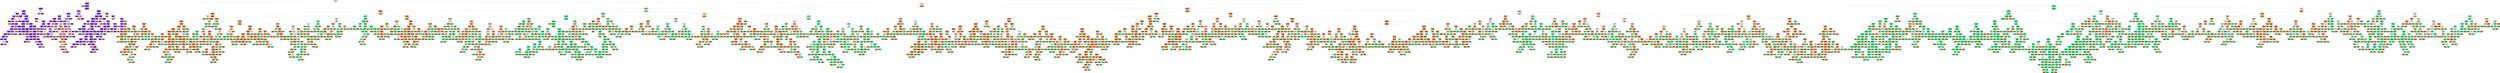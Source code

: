 digraph Tree {
node [shape=box, style="filled", color="black", fontname="helvetica"] ;
edge [fontname="helvetica"] ;
0 [label="redshift <= -0.783\ngini = 0.667\nsamples = 120279\nvalue = [40093, 40093, 40093]\nclass = GALAXY", fillcolor="#ffffff"] ;
1 [label="redshift <= -0.795\ngini = 0.016\nsamples = 40412\nvalue = [317, 2, 40093]\nclass = STAR", fillcolor="#823be5"] ;
0 -> 1 [labeldistance=2.5, labelangle=45, headlabel="True"] ;
2 [label="gini = 0.0\nsamples = 5\nvalue = [5, 0, 0]\nclass = GALAXY", fillcolor="#e58139"] ;
1 -> 2 ;
3 [label="redshift <= -0.789\ngini = 0.015\nsamples = 40407\nvalue = [312, 2, 40093]\nclass = STAR", fillcolor="#823be5"] ;
1 -> 3 ;
4 [label="g <= 0.22\ngini = 0.002\nsamples = 25134\nvalue = [21, 0, 25113]\nclass = STAR", fillcolor="#8139e5"] ;
3 -> 4 ;
5 [label="redshift <= -0.794\ngini = 0.002\nsamples = 25132\nvalue = [20, 0, 25112]\nclass = STAR", fillcolor="#8139e5"] ;
4 -> 5 ;
6 [label="redshift <= -0.794\ngini = 0.08\nsamples = 24\nvalue = [1, 0, 23]\nclass = STAR", fillcolor="#8642e6"] ;
5 -> 6 ;
7 [label="gini = 0.0\nsamples = 23\nvalue = [0, 0, 23]\nclass = STAR", fillcolor="#8139e5"] ;
6 -> 7 ;
8 [label="gini = 0.0\nsamples = 1\nvalue = [1, 0, 0]\nclass = GALAXY", fillcolor="#e58139"] ;
6 -> 8 ;
9 [label="plate <= -1.498\ngini = 0.002\nsamples = 25108\nvalue = [19, 0, 25089]\nclass = STAR", fillcolor="#8139e5"] ;
5 -> 9 ;
10 [label="plate <= -1.498\ngini = 0.018\nsamples = 219\nvalue = [2, 0, 217]\nclass = STAR", fillcolor="#823be5"] ;
9 -> 10 ;
11 [label="alpha <= 1.866\ngini = 0.009\nsamples = 217\nvalue = [1, 0, 216]\nclass = STAR", fillcolor="#823ae5"] ;
10 -> 11 ;
12 [label="gini = 0.0\nsamples = 213\nvalue = [0, 0, 213]\nclass = STAR", fillcolor="#8139e5"] ;
11 -> 12 ;
13 [label="alpha <= 1.87\ngini = 0.375\nsamples = 4\nvalue = [1, 0, 3]\nclass = STAR", fillcolor="#ab7bee"] ;
11 -> 13 ;
14 [label="gini = 0.0\nsamples = 1\nvalue = [1, 0, 0]\nclass = GALAXY", fillcolor="#e58139"] ;
13 -> 14 ;
15 [label="gini = 0.0\nsamples = 3\nvalue = [0, 0, 3]\nclass = STAR", fillcolor="#8139e5"] ;
13 -> 15 ;
16 [label="alpha <= -1.275\ngini = 0.5\nsamples = 2\nvalue = [1, 0, 1]\nclass = GALAXY", fillcolor="#ffffff"] ;
10 -> 16 ;
17 [label="gini = 0.0\nsamples = 1\nvalue = [1, 0, 0]\nclass = GALAXY", fillcolor="#e58139"] ;
16 -> 17 ;
18 [label="gini = 0.0\nsamples = 1\nvalue = [0, 0, 1]\nclass = STAR", fillcolor="#8139e5"] ;
16 -> 18 ;
19 [label="z <= 0.09\ngini = 0.001\nsamples = 24889\nvalue = [17, 0, 24872]\nclass = STAR", fillcolor="#8139e5"] ;
9 -> 19 ;
20 [label="u <= 0.014\ngini = 0.001\nsamples = 24122\nvalue = [14, 0, 24108]\nclass = STAR", fillcolor="#8139e5"] ;
19 -> 20 ;
21 [label="i <= -1.707\ngini = 0.001\nsamples = 16781\nvalue = [5, 0, 16776]\nclass = STAR", fillcolor="#8139e5"] ;
20 -> 21 ;
22 [label="i <= -1.707\ngini = 0.003\nsamples = 584\nvalue = [1, 0, 583]\nclass = STAR", fillcolor="#8139e5"] ;
21 -> 22 ;
23 [label="gini = 0.0\nsamples = 583\nvalue = [0, 0, 583]\nclass = STAR", fillcolor="#8139e5"] ;
22 -> 23 ;
24 [label="gini = 0.0\nsamples = 1\nvalue = [1, 0, 0]\nclass = GALAXY", fillcolor="#e58139"] ;
22 -> 24 ;
25 [label="cam_col <= -0.947\ngini = 0.0\nsamples = 16197\nvalue = [4, 0, 16193]\nclass = STAR", fillcolor="#8139e5"] ;
21 -> 25 ;
26 [label="MJD <= -0.697\ngini = 0.001\nsamples = 5006\nvalue = [3, 0, 5003]\nclass = STAR", fillcolor="#8139e5"] ;
25 -> 26 ;
27 [label="MJD <= -0.697\ngini = 0.004\nsamples = 1615\nvalue = [3, 0, 1612]\nclass = STAR", fillcolor="#8139e5"] ;
26 -> 27 ;
28 [label="delta <= -1.167\ngini = 0.002\nsamples = 1609\nvalue = [2, 0, 1607]\nclass = STAR", fillcolor="#8139e5"] ;
27 -> 28 ;
29 [label="delta <= -1.168\ngini = 0.008\nsamples = 501\nvalue = [2, 0, 499]\nclass = STAR", fillcolor="#823ae5"] ;
28 -> 29 ;
30 [label="plate <= -0.951\ngini = 0.004\nsamples = 500\nvalue = [1, 0, 499]\nclass = STAR", fillcolor="#8139e5"] ;
29 -> 30 ;
31 [label="gini = 0.0\nsamples = 489\nvalue = [0, 0, 489]\nclass = STAR", fillcolor="#8139e5"] ;
30 -> 31 ;
32 [label="u <= -0.077\ngini = 0.165\nsamples = 11\nvalue = [1, 0, 10]\nclass = STAR", fillcolor="#8e4de8"] ;
30 -> 32 ;
33 [label="delta <= -1.263\ngini = 0.5\nsamples = 2\nvalue = [1, 0, 1]\nclass = GALAXY", fillcolor="#ffffff"] ;
32 -> 33 ;
34 [label="gini = 0.0\nsamples = 1\nvalue = [0, 0, 1]\nclass = STAR", fillcolor="#8139e5"] ;
33 -> 34 ;
35 [label="gini = 0.0\nsamples = 1\nvalue = [1, 0, 0]\nclass = GALAXY", fillcolor="#e58139"] ;
33 -> 35 ;
36 [label="gini = 0.0\nsamples = 9\nvalue = [0, 0, 9]\nclass = STAR", fillcolor="#8139e5"] ;
32 -> 36 ;
37 [label="gini = 0.0\nsamples = 1\nvalue = [1, 0, 0]\nclass = GALAXY", fillcolor="#e58139"] ;
29 -> 37 ;
38 [label="gini = 0.0\nsamples = 1108\nvalue = [0, 0, 1108]\nclass = STAR", fillcolor="#8139e5"] ;
28 -> 38 ;
39 [label="redshift <= -0.79\ngini = 0.278\nsamples = 6\nvalue = [1, 0, 5]\nclass = STAR", fillcolor="#9a61ea"] ;
27 -> 39 ;
40 [label="gini = 0.0\nsamples = 1\nvalue = [1, 0, 0]\nclass = GALAXY", fillcolor="#e58139"] ;
39 -> 40 ;
41 [label="gini = 0.0\nsamples = 5\nvalue = [0, 0, 5]\nclass = STAR", fillcolor="#8139e5"] ;
39 -> 41 ;
42 [label="gini = 0.0\nsamples = 3391\nvalue = [0, 0, 3391]\nclass = STAR", fillcolor="#8139e5"] ;
26 -> 42 ;
43 [label="delta <= 1.151\ngini = 0.0\nsamples = 11191\nvalue = [1, 0, 11190]\nclass = STAR", fillcolor="#8139e5"] ;
25 -> 43 ;
44 [label="gini = 0.0\nsamples = 9397\nvalue = [0, 0, 9397]\nclass = STAR", fillcolor="#8139e5"] ;
43 -> 44 ;
45 [label="delta <= 1.152\ngini = 0.001\nsamples = 1794\nvalue = [1, 0, 1793]\nclass = STAR", fillcolor="#8139e5"] ;
43 -> 45 ;
46 [label="gini = 0.0\nsamples = 1\nvalue = [1, 0, 0]\nclass = GALAXY", fillcolor="#e58139"] ;
45 -> 46 ;
47 [label="gini = 0.0\nsamples = 1793\nvalue = [0, 0, 1793]\nclass = STAR", fillcolor="#8139e5"] ;
45 -> 47 ;
48 [label="u <= 0.014\ngini = 0.002\nsamples = 7341\nvalue = [9, 0, 7332]\nclass = STAR", fillcolor="#8139e5"] ;
20 -> 48 ;
49 [label="gini = 0.0\nsamples = 1\nvalue = [1, 0, 0]\nclass = GALAXY", fillcolor="#e58139"] ;
48 -> 49 ;
50 [label="redshift <= -0.789\ngini = 0.002\nsamples = 7340\nvalue = [8, 0, 7332]\nclass = STAR", fillcolor="#8139e5"] ;
48 -> 50 ;
51 [label="alpha <= 1.567\ngini = 0.002\nsamples = 7205\nvalue = [7, 0, 7198]\nclass = STAR", fillcolor="#8139e5"] ;
50 -> 51 ;
52 [label="redshift <= -0.79\ngini = 0.001\nsamples = 5739\nvalue = [3, 0, 5736]\nclass = STAR", fillcolor="#8139e5"] ;
51 -> 52 ;
53 [label="redshift <= -0.79\ngini = 0.011\nsamples = 186\nvalue = [1, 0, 185]\nclass = STAR", fillcolor="#823ae5"] ;
52 -> 53 ;
54 [label="gini = 0.0\nsamples = 185\nvalue = [0, 0, 185]\nclass = STAR", fillcolor="#8139e5"] ;
53 -> 54 ;
55 [label="gini = 0.0\nsamples = 1\nvalue = [1, 0, 0]\nclass = GALAXY", fillcolor="#e58139"] ;
53 -> 55 ;
56 [label="g <= 0.05\ngini = 0.001\nsamples = 5553\nvalue = [2, 0, 5551]\nclass = STAR", fillcolor="#8139e5"] ;
52 -> 56 ;
57 [label="gini = 0.0\nsamples = 3864\nvalue = [0, 0, 3864]\nclass = STAR", fillcolor="#8139e5"] ;
56 -> 57 ;
58 [label="g <= 0.05\ngini = 0.002\nsamples = 1689\nvalue = [2, 0, 1687]\nclass = STAR", fillcolor="#8139e5"] ;
56 -> 58 ;
59 [label="gini = 0.0\nsamples = 1\nvalue = [1, 0, 0]\nclass = GALAXY", fillcolor="#e58139"] ;
58 -> 59 ;
60 [label="g <= 0.052\ngini = 0.001\nsamples = 1688\nvalue = [1, 0, 1687]\nclass = STAR", fillcolor="#8139e5"] ;
58 -> 60 ;
61 [label="g <= 0.052\ngini = 0.019\nsamples = 103\nvalue = [1, 0, 102]\nclass = STAR", fillcolor="#823be5"] ;
60 -> 61 ;
62 [label="gini = 0.0\nsamples = 102\nvalue = [0, 0, 102]\nclass = STAR", fillcolor="#8139e5"] ;
61 -> 62 ;
63 [label="gini = 0.0\nsamples = 1\nvalue = [1, 0, 0]\nclass = GALAXY", fillcolor="#e58139"] ;
61 -> 63 ;
64 [label="gini = 0.0\nsamples = 1585\nvalue = [0, 0, 1585]\nclass = STAR", fillcolor="#8139e5"] ;
60 -> 64 ;
65 [label="alpha <= 1.568\ngini = 0.005\nsamples = 1466\nvalue = [4, 0, 1462]\nclass = STAR", fillcolor="#813ae5"] ;
51 -> 65 ;
66 [label="gini = 0.0\nsamples = 1\nvalue = [1, 0, 0]\nclass = GALAXY", fillcolor="#e58139"] ;
65 -> 66 ;
67 [label="alpha <= 1.692\ngini = 0.004\nsamples = 1465\nvalue = [3, 0, 1462]\nclass = STAR", fillcolor="#8139e5"] ;
65 -> 67 ;
68 [label="alpha <= 1.692\ngini = 0.012\nsamples = 492\nvalue = [3, 0, 489]\nclass = STAR", fillcolor="#823ae5"] ;
67 -> 68 ;
69 [label="redshift <= -0.789\ngini = 0.008\nsamples = 491\nvalue = [2, 0, 489]\nclass = STAR", fillcolor="#823ae5"] ;
68 -> 69 ;
70 [label="gini = 0.0\nsamples = 359\nvalue = [0, 0, 359]\nclass = STAR", fillcolor="#8139e5"] ;
69 -> 70 ;
71 [label="redshift <= -0.789\ngini = 0.03\nsamples = 132\nvalue = [2, 0, 130]\nclass = STAR", fillcolor="#833ce5"] ;
69 -> 71 ;
72 [label="gini = 0.0\nsamples = 1\nvalue = [1, 0, 0]\nclass = GALAXY", fillcolor="#e58139"] ;
71 -> 72 ;
73 [label="z <= 0.052\ngini = 0.015\nsamples = 131\nvalue = [1, 0, 130]\nclass = STAR", fillcolor="#823be5"] ;
71 -> 73 ;
74 [label="gini = 0.0\nsamples = 121\nvalue = [0, 0, 121]\nclass = STAR", fillcolor="#8139e5"] ;
73 -> 74 ;
75 [label="g <= 0.056\ngini = 0.18\nsamples = 10\nvalue = [1, 0, 9]\nclass = STAR", fillcolor="#8f4fe8"] ;
73 -> 75 ;
76 [label="gini = 0.0\nsamples = 9\nvalue = [0, 0, 9]\nclass = STAR", fillcolor="#8139e5"] ;
75 -> 76 ;
77 [label="gini = 0.0\nsamples = 1\nvalue = [1, 0, 0]\nclass = GALAXY", fillcolor="#e58139"] ;
75 -> 77 ;
78 [label="gini = 0.0\nsamples = 1\nvalue = [1, 0, 0]\nclass = GALAXY", fillcolor="#e58139"] ;
68 -> 78 ;
79 [label="gini = 0.0\nsamples = 973\nvalue = [0, 0, 973]\nclass = STAR", fillcolor="#8139e5"] ;
67 -> 79 ;
80 [label="delta <= 1.537\ngini = 0.015\nsamples = 135\nvalue = [1, 0, 134]\nclass = STAR", fillcolor="#823ae5"] ;
50 -> 80 ;
81 [label="gini = 0.0\nsamples = 129\nvalue = [0, 0, 129]\nclass = STAR", fillcolor="#8139e5"] ;
80 -> 81 ;
82 [label="cam_col <= -1.268\ngini = 0.278\nsamples = 6\nvalue = [1, 0, 5]\nclass = STAR", fillcolor="#9a61ea"] ;
80 -> 82 ;
83 [label="gini = 0.0\nsamples = 1\nvalue = [1, 0, 0]\nclass = GALAXY", fillcolor="#e58139"] ;
82 -> 83 ;
84 [label="gini = 0.0\nsamples = 5\nvalue = [0, 0, 5]\nclass = STAR", fillcolor="#8139e5"] ;
82 -> 84 ;
85 [label="z <= 0.09\ngini = 0.008\nsamples = 767\nvalue = [3, 0, 764]\nclass = STAR", fillcolor="#813ae5"] ;
19 -> 85 ;
86 [label="gini = 0.0\nsamples = 1\nvalue = [1, 0, 0]\nclass = GALAXY", fillcolor="#e58139"] ;
85 -> 86 ;
87 [label="plate <= 1.8\ngini = 0.005\nsamples = 766\nvalue = [2, 0, 764]\nclass = STAR", fillcolor="#813ae5"] ;
85 -> 87 ;
88 [label="r <= 0.375\ngini = 0.003\nsamples = 741\nvalue = [1, 0, 740]\nclass = STAR", fillcolor="#8139e5"] ;
87 -> 88 ;
89 [label="r <= 0.348\ngini = 0.077\nsamples = 25\nvalue = [1, 0, 24]\nclass = STAR", fillcolor="#8641e6"] ;
88 -> 89 ;
90 [label="gini = 0.0\nsamples = 24\nvalue = [0, 0, 24]\nclass = STAR", fillcolor="#8139e5"] ;
89 -> 90 ;
91 [label="gini = 0.0\nsamples = 1\nvalue = [1, 0, 0]\nclass = GALAXY", fillcolor="#e58139"] ;
89 -> 91 ;
92 [label="gini = 0.0\nsamples = 716\nvalue = [0, 0, 716]\nclass = STAR", fillcolor="#8139e5"] ;
88 -> 92 ;
93 [label="delta <= 0.829\ngini = 0.077\nsamples = 25\nvalue = [1, 0, 24]\nclass = STAR", fillcolor="#8641e6"] ;
87 -> 93 ;
94 [label="gini = 0.0\nsamples = 24\nvalue = [0, 0, 24]\nclass = STAR", fillcolor="#8139e5"] ;
93 -> 94 ;
95 [label="gini = 0.0\nsamples = 1\nvalue = [1, 0, 0]\nclass = GALAXY", fillcolor="#e58139"] ;
93 -> 95 ;
96 [label="redshift <= -0.79\ngini = 0.5\nsamples = 2\nvalue = [1, 0, 1]\nclass = GALAXY", fillcolor="#ffffff"] ;
4 -> 96 ;
97 [label="gini = 0.0\nsamples = 1\nvalue = [1, 0, 0]\nclass = GALAXY", fillcolor="#e58139"] ;
96 -> 97 ;
98 [label="gini = 0.0\nsamples = 1\nvalue = [0, 0, 1]\nclass = STAR", fillcolor="#8139e5"] ;
96 -> 98 ;
99 [label="redshift <= -0.789\ngini = 0.038\nsamples = 15273\nvalue = [291, 2, 14980]\nclass = STAR", fillcolor="#833de6"] ;
3 -> 99 ;
100 [label="plate <= 0.216\ngini = 0.242\nsamples = 1850\nvalue = [261, 0, 1589]\nclass = STAR", fillcolor="#965ae9"] ;
99 -> 100 ;
101 [label="redshift <= -0.789\ngini = 0.146\nsamples = 1315\nvalue = [104, 0, 1211]\nclass = STAR", fillcolor="#8c4ae7"] ;
100 -> 101 ;
102 [label="z <= 0.061\ngini = 0.007\nsamples = 882\nvalue = [3, 0, 879]\nclass = STAR", fillcolor="#813ae5"] ;
101 -> 102 ;
103 [label="alpha <= 1.063\ngini = 0.002\nsamples = 840\nvalue = [1, 0, 839]\nclass = STAR", fillcolor="#8139e5"] ;
102 -> 103 ;
104 [label="gini = 0.0\nsamples = 744\nvalue = [0, 0, 744]\nclass = STAR", fillcolor="#8139e5"] ;
103 -> 104 ;
105 [label="alpha <= 1.085\ngini = 0.021\nsamples = 96\nvalue = [1, 0, 95]\nclass = STAR", fillcolor="#823be5"] ;
103 -> 105 ;
106 [label="gini = 0.0\nsamples = 1\nvalue = [1, 0, 0]\nclass = GALAXY", fillcolor="#e58139"] ;
105 -> 106 ;
107 [label="gini = 0.0\nsamples = 95\nvalue = [0, 0, 95]\nclass = STAR", fillcolor="#8139e5"] ;
105 -> 107 ;
108 [label="MJD <= -1.214\ngini = 0.091\nsamples = 42\nvalue = [2, 0, 40]\nclass = STAR", fillcolor="#8743e6"] ;
102 -> 108 ;
109 [label="gini = 0.0\nsamples = 2\nvalue = [2, 0, 0]\nclass = GALAXY", fillcolor="#e58139"] ;
108 -> 109 ;
110 [label="gini = 0.0\nsamples = 40\nvalue = [0, 0, 40]\nclass = STAR", fillcolor="#8139e5"] ;
108 -> 110 ;
111 [label="redshift <= -0.789\ngini = 0.358\nsamples = 433\nvalue = [101, 0, 332]\nclass = STAR", fillcolor="#a775ed"] ;
101 -> 111 ;
112 [label="alpha <= -0.238\ngini = 0.448\nsamples = 298\nvalue = [101, 0, 197]\nclass = STAR", fillcolor="#c29ff2"] ;
111 -> 112 ;
113 [label="redshift <= -0.789\ngini = 0.34\nsamples = 152\nvalue = [33, 0, 119]\nclass = STAR", fillcolor="#a470ec"] ;
112 -> 113 ;
114 [label="i <= 0.092\ngini = 0.493\nsamples = 75\nvalue = [33, 0, 42]\nclass = STAR", fillcolor="#e4d5f9"] ;
113 -> 114 ;
115 [label="cam_col <= 1.253\ngini = 0.441\nsamples = 61\nvalue = [20, 0, 41]\nclass = STAR", fillcolor="#be9af2"] ;
114 -> 115 ;
116 [label="u <= -0.075\ngini = 0.359\nsamples = 47\nvalue = [11, 0, 36]\nclass = STAR", fillcolor="#a876ed"] ;
115 -> 116 ;
117 [label="redshift <= -0.789\ngini = 0.5\nsamples = 10\nvalue = [5, 0, 5]\nclass = GALAXY", fillcolor="#ffffff"] ;
116 -> 117 ;
118 [label="gini = 0.0\nsamples = 5\nvalue = [0, 0, 5]\nclass = STAR", fillcolor="#8139e5"] ;
117 -> 118 ;
119 [label="gini = 0.0\nsamples = 5\nvalue = [5, 0, 0]\nclass = GALAXY", fillcolor="#e58139"] ;
117 -> 119 ;
120 [label="plate <= -0.658\ngini = 0.272\nsamples = 37\nvalue = [6, 0, 31]\nclass = STAR", fillcolor="#995fea"] ;
116 -> 120 ;
121 [label="plate <= -1.431\ngini = 0.077\nsamples = 25\nvalue = [1, 0, 24]\nclass = STAR", fillcolor="#8641e6"] ;
120 -> 121 ;
122 [label="gini = 0.0\nsamples = 1\nvalue = [1, 0, 0]\nclass = GALAXY", fillcolor="#e58139"] ;
121 -> 122 ;
123 [label="gini = 0.0\nsamples = 24\nvalue = [0, 0, 24]\nclass = STAR", fillcolor="#8139e5"] ;
121 -> 123 ;
124 [label="redshift <= -0.789\ngini = 0.486\nsamples = 12\nvalue = [5, 0, 7]\nclass = STAR", fillcolor="#dbc6f8"] ;
120 -> 124 ;
125 [label="gini = 0.0\nsamples = 6\nvalue = [0, 0, 6]\nclass = STAR", fillcolor="#8139e5"] ;
124 -> 125 ;
126 [label="u <= 0.058\ngini = 0.278\nsamples = 6\nvalue = [5, 0, 1]\nclass = GALAXY", fillcolor="#ea9a61"] ;
124 -> 126 ;
127 [label="gini = 0.0\nsamples = 5\nvalue = [5, 0, 0]\nclass = GALAXY", fillcolor="#e58139"] ;
126 -> 127 ;
128 [label="gini = 0.0\nsamples = 1\nvalue = [0, 0, 1]\nclass = STAR", fillcolor="#8139e5"] ;
126 -> 128 ;
129 [label="redshift <= -0.789\ngini = 0.459\nsamples = 14\nvalue = [9, 0, 5]\nclass = GALAXY", fillcolor="#f3c7a7"] ;
115 -> 129 ;
130 [label="gini = 0.0\nsamples = 5\nvalue = [0, 0, 5]\nclass = STAR", fillcolor="#8139e5"] ;
129 -> 130 ;
131 [label="gini = 0.0\nsamples = 9\nvalue = [9, 0, 0]\nclass = GALAXY", fillcolor="#e58139"] ;
129 -> 131 ;
132 [label="redshift <= -0.789\ngini = 0.133\nsamples = 14\nvalue = [13, 0, 1]\nclass = GALAXY", fillcolor="#e78b48"] ;
114 -> 132 ;
133 [label="gini = 0.0\nsamples = 1\nvalue = [0, 0, 1]\nclass = STAR", fillcolor="#8139e5"] ;
132 -> 133 ;
134 [label="gini = 0.0\nsamples = 13\nvalue = [13, 0, 0]\nclass = GALAXY", fillcolor="#e58139"] ;
132 -> 134 ;
135 [label="gini = 0.0\nsamples = 77\nvalue = [0, 0, 77]\nclass = STAR", fillcolor="#8139e5"] ;
113 -> 135 ;
136 [label="redshift <= -0.789\ngini = 0.498\nsamples = 146\nvalue = [68, 0, 78]\nclass = STAR", fillcolor="#efe6fc"] ;
112 -> 136 ;
137 [label="redshift <= -0.789\ngini = 0.469\nsamples = 109\nvalue = [68, 0, 41]\nclass = GALAXY", fillcolor="#f5cdb0"] ;
136 -> 137 ;
138 [label="gini = 0.0\nsamples = 18\nvalue = [0, 0, 18]\nclass = STAR", fillcolor="#8139e5"] ;
137 -> 138 ;
139 [label="i <= 0.49\ngini = 0.378\nsamples = 91\nvalue = [68, 0, 23]\nclass = GALAXY", fillcolor="#eeac7c"] ;
137 -> 139 ;
140 [label="redshift <= -0.789\ngini = 0.32\nsamples = 80\nvalue = [64, 0, 16]\nclass = GALAXY", fillcolor="#eca06a"] ;
139 -> 140 ;
141 [label="z <= -0.08\ngini = 0.234\nsamples = 74\nvalue = [64, 0, 10]\nclass = GALAXY", fillcolor="#e99558"] ;
140 -> 141 ;
142 [label="cam_col <= 0.133\ngini = 0.444\nsamples = 6\nvalue = [2, 0, 4]\nclass = STAR", fillcolor="#c09cf2"] ;
141 -> 142 ;
143 [label="gini = 0.0\nsamples = 2\nvalue = [2, 0, 0]\nclass = GALAXY", fillcolor="#e58139"] ;
142 -> 143 ;
144 [label="gini = 0.0\nsamples = 4\nvalue = [0, 0, 4]\nclass = STAR", fillcolor="#8139e5"] ;
142 -> 144 ;
145 [label="r <= 0.723\ngini = 0.161\nsamples = 68\nvalue = [62, 0, 6]\nclass = GALAXY", fillcolor="#e88d4c"] ;
141 -> 145 ;
146 [label="plate <= 0.105\ngini = 0.138\nsamples = 67\nvalue = [62, 0, 5]\nclass = GALAXY", fillcolor="#e78b49"] ;
145 -> 146 ;
147 [label="r <= -0.958\ngini = 0.114\nsamples = 66\nvalue = [62, 0, 4]\nclass = GALAXY", fillcolor="#e78946"] ;
146 -> 147 ;
148 [label="gini = 0.0\nsamples = 34\nvalue = [34, 0, 0]\nclass = GALAXY", fillcolor="#e58139"] ;
147 -> 148 ;
149 [label="r <= -0.492\ngini = 0.219\nsamples = 32\nvalue = [28, 0, 4]\nclass = GALAXY", fillcolor="#e99355"] ;
147 -> 149 ;
150 [label="u <= -0.067\ngini = 0.494\nsamples = 9\nvalue = [5, 0, 4]\nclass = GALAXY", fillcolor="#fae6d7"] ;
149 -> 150 ;
151 [label="gini = 0.0\nsamples = 3\nvalue = [3, 0, 0]\nclass = GALAXY", fillcolor="#e58139"] ;
150 -> 151 ;
152 [label="u <= -0.055\ngini = 0.444\nsamples = 6\nvalue = [2, 0, 4]\nclass = STAR", fillcolor="#c09cf2"] ;
150 -> 152 ;
153 [label="gini = 0.0\nsamples = 3\nvalue = [0, 0, 3]\nclass = STAR", fillcolor="#8139e5"] ;
152 -> 153 ;
154 [label="delta <= 0.193\ngini = 0.444\nsamples = 3\nvalue = [2, 0, 1]\nclass = GALAXY", fillcolor="#f2c09c"] ;
152 -> 154 ;
155 [label="gini = 0.0\nsamples = 2\nvalue = [2, 0, 0]\nclass = GALAXY", fillcolor="#e58139"] ;
154 -> 155 ;
156 [label="gini = 0.0\nsamples = 1\nvalue = [0, 0, 1]\nclass = STAR", fillcolor="#8139e5"] ;
154 -> 156 ;
157 [label="gini = 0.0\nsamples = 23\nvalue = [23, 0, 0]\nclass = GALAXY", fillcolor="#e58139"] ;
149 -> 157 ;
158 [label="gini = 0.0\nsamples = 1\nvalue = [0, 0, 1]\nclass = STAR", fillcolor="#8139e5"] ;
146 -> 158 ;
159 [label="gini = 0.0\nsamples = 1\nvalue = [0, 0, 1]\nclass = STAR", fillcolor="#8139e5"] ;
145 -> 159 ;
160 [label="gini = 0.0\nsamples = 6\nvalue = [0, 0, 6]\nclass = STAR", fillcolor="#8139e5"] ;
140 -> 160 ;
161 [label="redshift <= -0.789\ngini = 0.463\nsamples = 11\nvalue = [4, 0, 7]\nclass = STAR", fillcolor="#c9aaf4"] ;
139 -> 161 ;
162 [label="cam_col <= -0.637\ngini = 0.444\nsamples = 6\nvalue = [4, 0, 2]\nclass = GALAXY", fillcolor="#f2c09c"] ;
161 -> 162 ;
163 [label="g <= 0.001\ngini = 0.444\nsamples = 3\nvalue = [1, 0, 2]\nclass = STAR", fillcolor="#c09cf2"] ;
162 -> 163 ;
164 [label="gini = 0.0\nsamples = 1\nvalue = [1, 0, 0]\nclass = GALAXY", fillcolor="#e58139"] ;
163 -> 164 ;
165 [label="gini = 0.0\nsamples = 2\nvalue = [0, 0, 2]\nclass = STAR", fillcolor="#8139e5"] ;
163 -> 165 ;
166 [label="gini = 0.0\nsamples = 3\nvalue = [3, 0, 0]\nclass = GALAXY", fillcolor="#e58139"] ;
162 -> 166 ;
167 [label="gini = 0.0\nsamples = 5\nvalue = [0, 0, 5]\nclass = STAR", fillcolor="#8139e5"] ;
161 -> 167 ;
168 [label="gini = 0.0\nsamples = 37\nvalue = [0, 0, 37]\nclass = STAR", fillcolor="#8139e5"] ;
136 -> 168 ;
169 [label="gini = 0.0\nsamples = 135\nvalue = [0, 0, 135]\nclass = STAR", fillcolor="#8139e5"] ;
111 -> 169 ;
170 [label="redshift <= -0.789\ngini = 0.415\nsamples = 535\nvalue = [157, 0, 378]\nclass = STAR", fillcolor="#b58bf0"] ;
100 -> 170 ;
171 [label="gini = 0.0\nsamples = 278\nvalue = [0, 0, 278]\nclass = STAR", fillcolor="#8139e5"] ;
170 -> 171 ;
172 [label="redshift <= -0.789\ngini = 0.475\nsamples = 257\nvalue = [157, 0, 100]\nclass = GALAXY", fillcolor="#f6d1b7"] ;
170 -> 172 ;
173 [label="gini = 0.0\nsamples = 157\nvalue = [157, 0, 0]\nclass = GALAXY", fillcolor="#e58139"] ;
172 -> 173 ;
174 [label="gini = 0.0\nsamples = 100\nvalue = [0, 0, 100]\nclass = STAR", fillcolor="#8139e5"] ;
172 -> 174 ;
175 [label="redshift <= -0.786\ngini = 0.005\nsamples = 13423\nvalue = [30, 2, 13391]\nclass = STAR", fillcolor="#8139e5"] ;
99 -> 175 ;
176 [label="redshift <= -0.788\ngini = 0.003\nsamples = 13361\nvalue = [21, 2, 13338]\nclass = STAR", fillcolor="#8139e5"] ;
175 -> 176 ;
177 [label="g <= 0.144\ngini = 0.002\nsamples = 12959\nvalue = [13, 1, 12945]\nclass = STAR", fillcolor="#8139e5"] ;
176 -> 177 ;
178 [label="z <= -0.106\ngini = 0.002\nsamples = 12939\nvalue = [12, 1, 12926]\nclass = STAR", fillcolor="#8139e5"] ;
177 -> 178 ;
179 [label="z <= -0.106\ngini = 0.067\nsamples = 29\nvalue = [1, 0, 28]\nclass = STAR", fillcolor="#8640e6"] ;
178 -> 179 ;
180 [label="gini = 0.0\nsamples = 28\nvalue = [0, 0, 28]\nclass = STAR", fillcolor="#8139e5"] ;
179 -> 180 ;
181 [label="gini = 0.0\nsamples = 1\nvalue = [1, 0, 0]\nclass = GALAXY", fillcolor="#e58139"] ;
179 -> 181 ;
182 [label="r <= 1.643\ngini = 0.002\nsamples = 12910\nvalue = [11, 1, 12898]\nclass = STAR", fillcolor="#8139e5"] ;
178 -> 182 ;
183 [label="i <= 1.322\ngini = 0.002\nsamples = 12876\nvalue = [10, 1, 12865]\nclass = STAR", fillcolor="#8139e5"] ;
182 -> 183 ;
184 [label="z <= -0.093\ngini = 0.001\nsamples = 12358\nvalue = [7, 1, 12350]\nclass = STAR", fillcolor="#8139e5"] ;
183 -> 184 ;
185 [label="z <= -0.093\ngini = 0.016\nsamples = 125\nvalue = [0, 1, 124]\nclass = STAR", fillcolor="#823be5"] ;
184 -> 185 ;
186 [label="gini = 0.0\nsamples = 124\nvalue = [0, 0, 124]\nclass = STAR", fillcolor="#8139e5"] ;
185 -> 186 ;
187 [label="gini = 0.0\nsamples = 1\nvalue = [0, 1, 0]\nclass = QSO", fillcolor="#39e581"] ;
185 -> 187 ;
188 [label="z <= -0.086\ngini = 0.001\nsamples = 12233\nvalue = [7, 0, 12226]\nclass = STAR", fillcolor="#8139e5"] ;
184 -> 188 ;
189 [label="z <= -0.086\ngini = 0.008\nsamples = 236\nvalue = [1, 0, 235]\nclass = STAR", fillcolor="#823ae5"] ;
188 -> 189 ;
190 [label="gini = 0.0\nsamples = 235\nvalue = [0, 0, 235]\nclass = STAR", fillcolor="#8139e5"] ;
189 -> 190 ;
191 [label="gini = 0.0\nsamples = 1\nvalue = [1, 0, 0]\nclass = GALAXY", fillcolor="#e58139"] ;
189 -> 191 ;
192 [label="redshift <= -0.789\ngini = 0.001\nsamples = 11997\nvalue = [6, 0, 11991]\nclass = STAR", fillcolor="#8139e5"] ;
188 -> 192 ;
193 [label="gini = 0.0\nsamples = 5104\nvalue = [0, 0, 5104]\nclass = STAR", fillcolor="#8139e5"] ;
192 -> 193 ;
194 [label="redshift <= -0.789\ngini = 0.002\nsamples = 6893\nvalue = [6, 0, 6887]\nclass = STAR", fillcolor="#8139e5"] ;
192 -> 194 ;
195 [label="z <= 0.071\ngini = 0.011\nsamples = 562\nvalue = [3, 0, 559]\nclass = STAR", fillcolor="#823ae5"] ;
194 -> 195 ;
196 [label="alpha <= 0.863\ngini = 0.007\nsamples = 539\nvalue = [2, 0, 537]\nclass = STAR", fillcolor="#813ae5"] ;
195 -> 196 ;
197 [label="MJD <= -1.606\ngini = 0.004\nsamples = 510\nvalue = [1, 0, 509]\nclass = STAR", fillcolor="#8139e5"] ;
196 -> 197 ;
198 [label="MJD <= -1.611\ngini = 0.049\nsamples = 40\nvalue = [1, 0, 39]\nclass = STAR", fillcolor="#843ee6"] ;
197 -> 198 ;
199 [label="gini = 0.0\nsamples = 39\nvalue = [0, 0, 39]\nclass = STAR", fillcolor="#8139e5"] ;
198 -> 199 ;
200 [label="gini = 0.0\nsamples = 1\nvalue = [1, 0, 0]\nclass = GALAXY", fillcolor="#e58139"] ;
198 -> 200 ;
201 [label="gini = 0.0\nsamples = 470\nvalue = [0, 0, 470]\nclass = STAR", fillcolor="#8139e5"] ;
197 -> 201 ;
202 [label="alpha <= 0.872\ngini = 0.067\nsamples = 29\nvalue = [1, 0, 28]\nclass = STAR", fillcolor="#8640e6"] ;
196 -> 202 ;
203 [label="gini = 0.0\nsamples = 1\nvalue = [1, 0, 0]\nclass = GALAXY", fillcolor="#e58139"] ;
202 -> 203 ;
204 [label="gini = 0.0\nsamples = 28\nvalue = [0, 0, 28]\nclass = STAR", fillcolor="#8139e5"] ;
202 -> 204 ;
205 [label="redshift <= -0.789\ngini = 0.083\nsamples = 23\nvalue = [1, 0, 22]\nclass = STAR", fillcolor="#8742e6"] ;
195 -> 205 ;
206 [label="gini = 0.0\nsamples = 22\nvalue = [0, 0, 22]\nclass = STAR", fillcolor="#8139e5"] ;
205 -> 206 ;
207 [label="gini = 0.0\nsamples = 1\nvalue = [1, 0, 0]\nclass = GALAXY", fillcolor="#e58139"] ;
205 -> 207 ;
208 [label="alpha <= -0.43\ngini = 0.001\nsamples = 6331\nvalue = [3, 0, 6328]\nclass = STAR", fillcolor="#8139e5"] ;
194 -> 208 ;
209 [label="alpha <= -0.43\ngini = 0.002\nsamples = 2768\nvalue = [3, 0, 2765]\nclass = STAR", fillcolor="#8139e5"] ;
208 -> 209 ;
210 [label="i <= 0.588\ngini = 0.001\nsamples = 2767\nvalue = [2, 0, 2765]\nclass = STAR", fillcolor="#8139e5"] ;
209 -> 210 ;
211 [label="gini = 0.0\nsamples = 2356\nvalue = [0, 0, 2356]\nclass = STAR", fillcolor="#8139e5"] ;
210 -> 211 ;
212 [label="i <= 0.59\ngini = 0.01\nsamples = 411\nvalue = [2, 0, 409]\nclass = STAR", fillcolor="#823ae5"] ;
210 -> 212 ;
213 [label="gini = 0.0\nsamples = 1\nvalue = [1, 0, 0]\nclass = GALAXY", fillcolor="#e58139"] ;
212 -> 213 ;
214 [label="plate <= -0.664\ngini = 0.005\nsamples = 410\nvalue = [1, 0, 409]\nclass = STAR", fillcolor="#8139e5"] ;
212 -> 214 ;
215 [label="plate <= -0.76\ngini = 0.036\nsamples = 54\nvalue = [1, 0, 53]\nclass = STAR", fillcolor="#833de5"] ;
214 -> 215 ;
216 [label="gini = 0.0\nsamples = 53\nvalue = [0, 0, 53]\nclass = STAR", fillcolor="#8139e5"] ;
215 -> 216 ;
217 [label="gini = 0.0\nsamples = 1\nvalue = [1, 0, 0]\nclass = GALAXY", fillcolor="#e58139"] ;
215 -> 217 ;
218 [label="gini = 0.0\nsamples = 356\nvalue = [0, 0, 356]\nclass = STAR", fillcolor="#8139e5"] ;
214 -> 218 ;
219 [label="gini = 0.0\nsamples = 1\nvalue = [1, 0, 0]\nclass = GALAXY", fillcolor="#e58139"] ;
209 -> 219 ;
220 [label="gini = 0.0\nsamples = 3563\nvalue = [0, 0, 3563]\nclass = STAR", fillcolor="#8139e5"] ;
208 -> 220 ;
221 [label="i <= 1.322\ngini = 0.012\nsamples = 518\nvalue = [3, 0, 515]\nclass = STAR", fillcolor="#823ae5"] ;
183 -> 221 ;
222 [label="gini = 0.0\nsamples = 1\nvalue = [1, 0, 0]\nclass = GALAXY", fillcolor="#e58139"] ;
221 -> 222 ;
223 [label="plate <= 0.926\ngini = 0.008\nsamples = 517\nvalue = [2, 0, 515]\nclass = STAR", fillcolor="#813ae5"] ;
221 -> 223 ;
224 [label="gini = 0.0\nsamples = 435\nvalue = [0, 0, 435]\nclass = STAR", fillcolor="#8139e5"] ;
223 -> 224 ;
225 [label="plate <= 0.927\ngini = 0.048\nsamples = 82\nvalue = [2, 0, 80]\nclass = STAR", fillcolor="#843ee6"] ;
223 -> 225 ;
226 [label="gini = 0.0\nsamples = 1\nvalue = [1, 0, 0]\nclass = GALAXY", fillcolor="#e58139"] ;
225 -> 226 ;
227 [label="delta <= 1.365\ngini = 0.024\nsamples = 81\nvalue = [1, 0, 80]\nclass = STAR", fillcolor="#833be5"] ;
225 -> 227 ;
228 [label="gini = 0.0\nsamples = 72\nvalue = [0, 0, 72]\nclass = STAR", fillcolor="#8139e5"] ;
227 -> 228 ;
229 [label="r <= 1.202\ngini = 0.198\nsamples = 9\nvalue = [1, 0, 8]\nclass = STAR", fillcolor="#9152e8"] ;
227 -> 229 ;
230 [label="gini = 0.0\nsamples = 8\nvalue = [0, 0, 8]\nclass = STAR", fillcolor="#8139e5"] ;
229 -> 230 ;
231 [label="gini = 0.0\nsamples = 1\nvalue = [1, 0, 0]\nclass = GALAXY", fillcolor="#e58139"] ;
229 -> 231 ;
232 [label="r <= 1.653\ngini = 0.057\nsamples = 34\nvalue = [1, 0, 33]\nclass = STAR", fillcolor="#853fe6"] ;
182 -> 232 ;
233 [label="gini = 0.0\nsamples = 1\nvalue = [1, 0, 0]\nclass = GALAXY", fillcolor="#e58139"] ;
232 -> 233 ;
234 [label="gini = 0.0\nsamples = 33\nvalue = [0, 0, 33]\nclass = STAR", fillcolor="#8139e5"] ;
232 -> 234 ;
235 [label="g <= 0.144\ngini = 0.095\nsamples = 20\nvalue = [1, 0, 19]\nclass = STAR", fillcolor="#8843e6"] ;
177 -> 235 ;
236 [label="gini = 0.0\nsamples = 1\nvalue = [1, 0, 0]\nclass = GALAXY", fillcolor="#e58139"] ;
235 -> 236 ;
237 [label="gini = 0.0\nsamples = 19\nvalue = [0, 0, 19]\nclass = STAR", fillcolor="#8139e5"] ;
235 -> 237 ;
238 [label="redshift <= -0.788\ngini = 0.044\nsamples = 402\nvalue = [8, 1, 393]\nclass = STAR", fillcolor="#843ee6"] ;
176 -> 238 ;
239 [label="gini = 0.0\nsamples = 1\nvalue = [1, 0, 0]\nclass = GALAXY", fillcolor="#e58139"] ;
238 -> 239 ;
240 [label="i <= -1.569\ngini = 0.039\nsamples = 401\nvalue = [7, 1, 393]\nclass = STAR", fillcolor="#843de6"] ;
238 -> 240 ;
241 [label="redshift <= -0.786\ngini = 0.5\nsamples = 2\nvalue = [1, 0, 1]\nclass = GALAXY", fillcolor="#ffffff"] ;
240 -> 241 ;
242 [label="gini = 0.0\nsamples = 1\nvalue = [1, 0, 0]\nclass = GALAXY", fillcolor="#e58139"] ;
241 -> 242 ;
243 [label="gini = 0.0\nsamples = 1\nvalue = [0, 0, 1]\nclass = STAR", fillcolor="#8139e5"] ;
241 -> 243 ;
244 [label="u <= 0.089\ngini = 0.035\nsamples = 399\nvalue = [6, 1, 392]\nclass = STAR", fillcolor="#833de5"] ;
240 -> 244 ;
245 [label="plate <= 1.25\ngini = 0.021\nsamples = 378\nvalue = [3, 1, 374]\nclass = STAR", fillcolor="#823be5"] ;
244 -> 245 ;
246 [label="delta <= 1.542\ngini = 0.012\nsamples = 340\nvalue = [1, 1, 338]\nclass = STAR", fillcolor="#823ae5"] ;
245 -> 246 ;
247 [label="redshift <= -0.786\ngini = 0.006\nsamples = 329\nvalue = [0, 1, 328]\nclass = STAR", fillcolor="#813ae5"] ;
246 -> 247 ;
248 [label="gini = 0.0\nsamples = 284\nvalue = [0, 0, 284]\nclass = STAR", fillcolor="#8139e5"] ;
247 -> 248 ;
249 [label="redshift <= -0.786\ngini = 0.043\nsamples = 45\nvalue = [0, 1, 44]\nclass = STAR", fillcolor="#843de6"] ;
247 -> 249 ;
250 [label="gini = 0.0\nsamples = 1\nvalue = [0, 1, 0]\nclass = QSO", fillcolor="#39e581"] ;
249 -> 250 ;
251 [label="gini = 0.0\nsamples = 44\nvalue = [0, 0, 44]\nclass = STAR", fillcolor="#8139e5"] ;
249 -> 251 ;
252 [label="MJD <= -0.459\ngini = 0.165\nsamples = 11\nvalue = [1, 0, 10]\nclass = STAR", fillcolor="#8e4de8"] ;
246 -> 252 ;
253 [label="gini = 0.0\nsamples = 1\nvalue = [1, 0, 0]\nclass = GALAXY", fillcolor="#e58139"] ;
252 -> 253 ;
254 [label="gini = 0.0\nsamples = 10\nvalue = [0, 0, 10]\nclass = STAR", fillcolor="#8139e5"] ;
252 -> 254 ;
255 [label="plate <= 1.278\ngini = 0.1\nsamples = 38\nvalue = [2, 0, 36]\nclass = STAR", fillcolor="#8844e6"] ;
245 -> 255 ;
256 [label="gini = 0.0\nsamples = 1\nvalue = [1, 0, 0]\nclass = GALAXY", fillcolor="#e58139"] ;
255 -> 256 ;
257 [label="delta <= -1.319\ngini = 0.053\nsamples = 37\nvalue = [1, 0, 36]\nclass = STAR", fillcolor="#843ee6"] ;
255 -> 257 ;
258 [label="gini = 0.0\nsamples = 1\nvalue = [1, 0, 0]\nclass = GALAXY", fillcolor="#e58139"] ;
257 -> 258 ;
259 [label="gini = 0.0\nsamples = 36\nvalue = [0, 0, 36]\nclass = STAR", fillcolor="#8139e5"] ;
257 -> 259 ;
260 [label="delta <= 1.137\ngini = 0.245\nsamples = 21\nvalue = [3, 0, 18]\nclass = STAR", fillcolor="#965ae9"] ;
244 -> 260 ;
261 [label="redshift <= -0.786\ngini = 0.1\nsamples = 19\nvalue = [1, 0, 18]\nclass = STAR", fillcolor="#8844e6"] ;
260 -> 261 ;
262 [label="gini = 0.0\nsamples = 17\nvalue = [0, 0, 17]\nclass = STAR", fillcolor="#8139e5"] ;
261 -> 262 ;
263 [label="g <= 0.061\ngini = 0.5\nsamples = 2\nvalue = [1, 0, 1]\nclass = GALAXY", fillcolor="#ffffff"] ;
261 -> 263 ;
264 [label="gini = 0.0\nsamples = 1\nvalue = [1, 0, 0]\nclass = GALAXY", fillcolor="#e58139"] ;
263 -> 264 ;
265 [label="gini = 0.0\nsamples = 1\nvalue = [0, 0, 1]\nclass = STAR", fillcolor="#8139e5"] ;
263 -> 265 ;
266 [label="gini = 0.0\nsamples = 2\nvalue = [2, 0, 0]\nclass = GALAXY", fillcolor="#e58139"] ;
260 -> 266 ;
267 [label="redshift <= -0.785\ngini = 0.248\nsamples = 62\nvalue = [9, 0, 53]\nclass = STAR", fillcolor="#965be9"] ;
175 -> 267 ;
268 [label="gini = 0.0\nsamples = 4\nvalue = [4, 0, 0]\nclass = GALAXY", fillcolor="#e58139"] ;
267 -> 268 ;
269 [label="r <= -1.423\ngini = 0.158\nsamples = 58\nvalue = [5, 0, 53]\nclass = STAR", fillcolor="#8d4ce7"] ;
267 -> 269 ;
270 [label="gini = 0.0\nsamples = 2\nvalue = [2, 0, 0]\nclass = GALAXY", fillcolor="#e58139"] ;
269 -> 270 ;
271 [label="i <= 1.53\ngini = 0.101\nsamples = 56\nvalue = [3, 0, 53]\nclass = STAR", fillcolor="#8844e6"] ;
269 -> 271 ;
272 [label="delta <= -0.222\ngini = 0.07\nsamples = 55\nvalue = [2, 0, 53]\nclass = STAR", fillcolor="#8640e6"] ;
271 -> 272 ;
273 [label="delta <= -0.469\ngini = 0.208\nsamples = 17\nvalue = [2, 0, 15]\nclass = STAR", fillcolor="#9253e8"] ;
272 -> 273 ;
274 [label="r <= 1.107\ngini = 0.117\nsamples = 16\nvalue = [1, 0, 15]\nclass = STAR", fillcolor="#8946e7"] ;
273 -> 274 ;
275 [label="gini = 0.0\nsamples = 15\nvalue = [0, 0, 15]\nclass = STAR", fillcolor="#8139e5"] ;
274 -> 275 ;
276 [label="gini = 0.0\nsamples = 1\nvalue = [1, 0, 0]\nclass = GALAXY", fillcolor="#e58139"] ;
274 -> 276 ;
277 [label="gini = 0.0\nsamples = 1\nvalue = [1, 0, 0]\nclass = GALAXY", fillcolor="#e58139"] ;
273 -> 277 ;
278 [label="gini = 0.0\nsamples = 38\nvalue = [0, 0, 38]\nclass = STAR", fillcolor="#8139e5"] ;
272 -> 278 ;
279 [label="gini = 0.0\nsamples = 1\nvalue = [1, 0, 0]\nclass = GALAXY", fillcolor="#e58139"] ;
271 -> 279 ;
280 [label="redshift <= 0.36\ngini = 0.5\nsamples = 79867\nvalue = [39776, 40091, 0]\nclass = QSO", fillcolor="#fdfffe"] ;
0 -> 280 [labeldistance=2.5, labelangle=-45, headlabel="False"] ;
281 [label="u <= 0.011\ngini = 0.305\nsamples = 46255\nvalue = [37566, 8689, 0]\nclass = GALAXY", fillcolor="#eb9e67"] ;
280 -> 281 ;
282 [label="redshift <= -0.305\ngini = 0.438\nsamples = 21206\nvalue = [14344, 6862, 0]\nclass = GALAXY", fillcolor="#f1bd98"] ;
281 -> 282 ;
283 [label="redshift <= -0.513\ngini = 0.152\nsamples = 13008\nvalue = [11933, 1075, 0]\nclass = GALAXY", fillcolor="#e78c4b"] ;
282 -> 283 ;
284 [label="u <= -0.14\ngini = 0.065\nsamples = 9898\nvalue = [9565, 333, 0]\nclass = GALAXY", fillcolor="#e68540"] ;
283 -> 284 ;
285 [label="redshift <= -0.7\ngini = 0.492\nsamples = 39\nvalue = [17, 22, 0]\nclass = QSO", fillcolor="#d2f9e2"] ;
284 -> 285 ;
286 [label="gini = 0.0\nsamples = 17\nvalue = [17, 0, 0]\nclass = GALAXY", fillcolor="#e58139"] ;
285 -> 286 ;
287 [label="gini = 0.0\nsamples = 22\nvalue = [0, 22, 0]\nclass = QSO", fillcolor="#39e581"] ;
285 -> 287 ;
288 [label="redshift <= -0.593\ngini = 0.061\nsamples = 9859\nvalue = [9548, 311, 0]\nclass = GALAXY", fillcolor="#e6853f"] ;
284 -> 288 ;
289 [label="plate <= 1.874\ngini = 0.029\nsamples = 7337\nvalue = [7229, 108, 0]\nclass = GALAXY", fillcolor="#e5833c"] ;
288 -> 289 ;
290 [label="u <= -0.095\ngini = 0.028\nsamples = 7323\nvalue = [7220, 103, 0]\nclass = GALAXY", fillcolor="#e5833c"] ;
289 -> 290 ;
291 [label="redshift <= -0.638\ngini = 0.076\nsamples = 1440\nvalue = [1383, 57, 0]\nclass = GALAXY", fillcolor="#e68641"] ;
290 -> 291 ;
292 [label="MJD <= -0.431\ngini = 0.04\nsamples = 1289\nvalue = [1263, 26, 0]\nclass = GALAXY", fillcolor="#e6843d"] ;
291 -> 292 ;
293 [label="u <= -0.095\ngini = 0.028\nsamples = 1253\nvalue = [1235, 18, 0]\nclass = GALAXY", fillcolor="#e5833c"] ;
292 -> 293 ;
294 [label="redshift <= -0.688\ngini = 0.027\nsamples = 1252\nvalue = [1235, 17, 0]\nclass = GALAXY", fillcolor="#e5833c"] ;
293 -> 294 ;
295 [label="delta <= 1.08\ngini = 0.005\nsamples = 854\nvalue = [852, 2, 0]\nclass = GALAXY", fillcolor="#e58139"] ;
294 -> 295 ;
296 [label="gini = 0.0\nsamples = 711\nvalue = [711, 0, 0]\nclass = GALAXY", fillcolor="#e58139"] ;
295 -> 296 ;
297 [label="alpha <= 0.678\ngini = 0.028\nsamples = 143\nvalue = [141, 2, 0]\nclass = GALAXY", fillcolor="#e5833c"] ;
295 -> 297 ;
298 [label="delta <= 1.084\ngini = 0.014\nsamples = 142\nvalue = [141, 1, 0]\nclass = GALAXY", fillcolor="#e5823a"] ;
297 -> 298 ;
299 [label="gini = 0.0\nsamples = 1\nvalue = [0, 1, 0]\nclass = QSO", fillcolor="#39e581"] ;
298 -> 299 ;
300 [label="gini = 0.0\nsamples = 141\nvalue = [141, 0, 0]\nclass = GALAXY", fillcolor="#e58139"] ;
298 -> 300 ;
301 [label="gini = 0.0\nsamples = 1\nvalue = [0, 1, 0]\nclass = QSO", fillcolor="#39e581"] ;
297 -> 301 ;
302 [label="redshift <= -0.688\ngini = 0.073\nsamples = 398\nvalue = [383, 15, 0]\nclass = GALAXY", fillcolor="#e68641"] ;
294 -> 302 ;
303 [label="gini = 0.0\nsamples = 2\nvalue = [0, 2, 0]\nclass = QSO", fillcolor="#39e581"] ;
302 -> 303 ;
304 [label="u <= -0.134\ngini = 0.064\nsamples = 396\nvalue = [383, 13, 0]\nclass = GALAXY", fillcolor="#e68540"] ;
302 -> 304 ;
305 [label="g <= -0.121\ngini = 0.48\nsamples = 5\nvalue = [2, 3, 0]\nclass = QSO", fillcolor="#bdf6d5"] ;
304 -> 305 ;
306 [label="gini = 0.0\nsamples = 2\nvalue = [2, 0, 0]\nclass = GALAXY", fillcolor="#e58139"] ;
305 -> 306 ;
307 [label="gini = 0.0\nsamples = 3\nvalue = [0, 3, 0]\nclass = QSO", fillcolor="#39e581"] ;
305 -> 307 ;
308 [label="g <= -0.073\ngini = 0.05\nsamples = 391\nvalue = [381, 10, 0]\nclass = GALAXY", fillcolor="#e6843e"] ;
304 -> 308 ;
309 [label="alpha <= -0.148\ngini = 0.045\nsamples = 390\nvalue = [381, 9, 0]\nclass = GALAXY", fillcolor="#e6843e"] ;
308 -> 309 ;
310 [label="alpha <= -0.149\ngini = 0.123\nsamples = 121\nvalue = [113, 8, 0]\nclass = GALAXY", fillcolor="#e78a47"] ;
309 -> 310 ;
311 [label="cam_col <= 0.476\ngini = 0.11\nsamples = 120\nvalue = [113, 7, 0]\nclass = GALAXY", fillcolor="#e78945"] ;
310 -> 311 ;
312 [label="g <= -0.088\ngini = 0.023\nsamples = 85\nvalue = [84, 1, 0]\nclass = GALAXY", fillcolor="#e5823b"] ;
311 -> 312 ;
313 [label="gini = 0.0\nsamples = 72\nvalue = [72, 0, 0]\nclass = GALAXY", fillcolor="#e58139"] ;
312 -> 313 ;
314 [label="g <= -0.088\ngini = 0.142\nsamples = 13\nvalue = [12, 1, 0]\nclass = GALAXY", fillcolor="#e78c49"] ;
312 -> 314 ;
315 [label="gini = 0.0\nsamples = 1\nvalue = [0, 1, 0]\nclass = QSO", fillcolor="#39e581"] ;
314 -> 315 ;
316 [label="gini = 0.0\nsamples = 12\nvalue = [12, 0, 0]\nclass = GALAXY", fillcolor="#e58139"] ;
314 -> 316 ;
317 [label="delta <= 0.355\ngini = 0.284\nsamples = 35\nvalue = [29, 6, 0]\nclass = GALAXY", fillcolor="#ea9b62"] ;
311 -> 317 ;
318 [label="gini = 0.0\nsamples = 19\nvalue = [19, 0, 0]\nclass = GALAXY", fillcolor="#e58139"] ;
317 -> 318 ;
319 [label="z <= -0.077\ngini = 0.469\nsamples = 16\nvalue = [10, 6, 0]\nclass = GALAXY", fillcolor="#f5cdb0"] ;
317 -> 319 ;
320 [label="r <= -1.601\ngini = 0.48\nsamples = 10\nvalue = [4, 6, 0]\nclass = QSO", fillcolor="#bdf6d5"] ;
319 -> 320 ;
321 [label="MJD <= -1.436\ngini = 0.444\nsamples = 6\nvalue = [4, 2, 0]\nclass = GALAXY", fillcolor="#f2c09c"] ;
320 -> 321 ;
322 [label="gini = 0.0\nsamples = 3\nvalue = [3, 0, 0]\nclass = GALAXY", fillcolor="#e58139"] ;
321 -> 322 ;
323 [label="u <= -0.102\ngini = 0.444\nsamples = 3\nvalue = [1, 2, 0]\nclass = QSO", fillcolor="#9cf2c0"] ;
321 -> 323 ;
324 [label="gini = 0.0\nsamples = 2\nvalue = [0, 2, 0]\nclass = QSO", fillcolor="#39e581"] ;
323 -> 324 ;
325 [label="gini = 0.0\nsamples = 1\nvalue = [1, 0, 0]\nclass = GALAXY", fillcolor="#e58139"] ;
323 -> 325 ;
326 [label="gini = 0.0\nsamples = 4\nvalue = [0, 4, 0]\nclass = QSO", fillcolor="#39e581"] ;
320 -> 326 ;
327 [label="gini = 0.0\nsamples = 6\nvalue = [6, 0, 0]\nclass = GALAXY", fillcolor="#e58139"] ;
319 -> 327 ;
328 [label="gini = 0.0\nsamples = 1\nvalue = [0, 1, 0]\nclass = QSO", fillcolor="#39e581"] ;
310 -> 328 ;
329 [label="u <= -0.129\ngini = 0.007\nsamples = 269\nvalue = [268, 1, 0]\nclass = GALAXY", fillcolor="#e5813a"] ;
309 -> 329 ;
330 [label="MJD <= -1.067\ngini = 0.5\nsamples = 2\nvalue = [1, 1, 0]\nclass = GALAXY", fillcolor="#ffffff"] ;
329 -> 330 ;
331 [label="gini = 0.0\nsamples = 1\nvalue = [0, 1, 0]\nclass = QSO", fillcolor="#39e581"] ;
330 -> 331 ;
332 [label="gini = 0.0\nsamples = 1\nvalue = [1, 0, 0]\nclass = GALAXY", fillcolor="#e58139"] ;
330 -> 332 ;
333 [label="gini = 0.0\nsamples = 267\nvalue = [267, 0, 0]\nclass = GALAXY", fillcolor="#e58139"] ;
329 -> 333 ;
334 [label="gini = 0.0\nsamples = 1\nvalue = [0, 1, 0]\nclass = QSO", fillcolor="#39e581"] ;
308 -> 334 ;
335 [label="gini = 0.0\nsamples = 1\nvalue = [0, 1, 0]\nclass = QSO", fillcolor="#39e581"] ;
293 -> 335 ;
336 [label="MJD <= -0.144\ngini = 0.346\nsamples = 36\nvalue = [28, 8, 0]\nclass = GALAXY", fillcolor="#eca572"] ;
292 -> 336 ;
337 [label="gini = 0.0\nsamples = 5\nvalue = [0, 5, 0]\nclass = QSO", fillcolor="#39e581"] ;
336 -> 337 ;
338 [label="cam_col <= -0.637\ngini = 0.175\nsamples = 31\nvalue = [28, 3, 0]\nclass = GALAXY", fillcolor="#e88e4e"] ;
336 -> 338 ;
339 [label="i <= -1.912\ngini = 0.469\nsamples = 8\nvalue = [5, 3, 0]\nclass = GALAXY", fillcolor="#f5cdb0"] ;
338 -> 339 ;
340 [label="gini = 0.0\nsamples = 2\nvalue = [0, 2, 0]\nclass = QSO", fillcolor="#39e581"] ;
339 -> 340 ;
341 [label="MJD <= 0.868\ngini = 0.278\nsamples = 6\nvalue = [5, 1, 0]\nclass = GALAXY", fillcolor="#ea9a61"] ;
339 -> 341 ;
342 [label="gini = 0.0\nsamples = 5\nvalue = [5, 0, 0]\nclass = GALAXY", fillcolor="#e58139"] ;
341 -> 342 ;
343 [label="gini = 0.0\nsamples = 1\nvalue = [0, 1, 0]\nclass = QSO", fillcolor="#39e581"] ;
341 -> 343 ;
344 [label="gini = 0.0\nsamples = 23\nvalue = [23, 0, 0]\nclass = GALAXY", fillcolor="#e58139"] ;
338 -> 344 ;
345 [label="u <= -0.119\ngini = 0.326\nsamples = 151\nvalue = [120, 31, 0]\nclass = GALAXY", fillcolor="#eca26c"] ;
291 -> 345 ;
346 [label="delta <= 0.987\ngini = 0.355\nsamples = 13\nvalue = [3, 10, 0]\nclass = QSO", fillcolor="#74eda7"] ;
345 -> 346 ;
347 [label="gini = 0.0\nsamples = 10\nvalue = [0, 10, 0]\nclass = QSO", fillcolor="#39e581"] ;
346 -> 347 ;
348 [label="gini = 0.0\nsamples = 3\nvalue = [3, 0, 0]\nclass = GALAXY", fillcolor="#e58139"] ;
346 -> 348 ;
349 [label="g <= -0.095\ngini = 0.258\nsamples = 138\nvalue = [117, 21, 0]\nclass = GALAXY", fillcolor="#ea985d"] ;
345 -> 349 ;
350 [label="alpha <= -0.435\ngini = 0.031\nsamples = 63\nvalue = [62, 1, 0]\nclass = GALAXY", fillcolor="#e5833c"] ;
349 -> 350 ;
351 [label="alpha <= -0.444\ngini = 0.198\nsamples = 9\nvalue = [8, 1, 0]\nclass = GALAXY", fillcolor="#e89152"] ;
350 -> 351 ;
352 [label="gini = 0.0\nsamples = 8\nvalue = [8, 0, 0]\nclass = GALAXY", fillcolor="#e58139"] ;
351 -> 352 ;
353 [label="gini = 0.0\nsamples = 1\nvalue = [0, 1, 0]\nclass = QSO", fillcolor="#39e581"] ;
351 -> 353 ;
354 [label="gini = 0.0\nsamples = 54\nvalue = [54, 0, 0]\nclass = GALAXY", fillcolor="#e58139"] ;
350 -> 354 ;
355 [label="i <= -1.503\ngini = 0.391\nsamples = 75\nvalue = [55, 20, 0]\nclass = GALAXY", fillcolor="#eeaf81"] ;
349 -> 355 ;
356 [label="alpha <= -0.196\ngini = 0.375\nsamples = 12\nvalue = [3, 9, 0]\nclass = QSO", fillcolor="#7beeab"] ;
355 -> 356 ;
357 [label="gini = 0.0\nsamples = 8\nvalue = [0, 8, 0]\nclass = QSO", fillcolor="#39e581"] ;
356 -> 357 ;
358 [label="alpha <= 0.88\ngini = 0.375\nsamples = 4\nvalue = [3, 1, 0]\nclass = GALAXY", fillcolor="#eeab7b"] ;
356 -> 358 ;
359 [label="gini = 0.0\nsamples = 3\nvalue = [3, 0, 0]\nclass = GALAXY", fillcolor="#e58139"] ;
358 -> 359 ;
360 [label="gini = 0.0\nsamples = 1\nvalue = [0, 1, 0]\nclass = QSO", fillcolor="#39e581"] ;
358 -> 360 ;
361 [label="u <= -0.106\ngini = 0.288\nsamples = 63\nvalue = [52, 11, 0]\nclass = GALAXY", fillcolor="#ea9c63"] ;
355 -> 361 ;
362 [label="alpha <= -0.023\ngini = 0.48\nsamples = 10\nvalue = [4, 6, 0]\nclass = QSO", fillcolor="#bdf6d5"] ;
361 -> 362 ;
363 [label="gini = 0.0\nsamples = 6\nvalue = [0, 6, 0]\nclass = QSO", fillcolor="#39e581"] ;
362 -> 363 ;
364 [label="gini = 0.0\nsamples = 4\nvalue = [4, 0, 0]\nclass = GALAXY", fillcolor="#e58139"] ;
362 -> 364 ;
365 [label="g <= -0.069\ngini = 0.171\nsamples = 53\nvalue = [48, 5, 0]\nclass = GALAXY", fillcolor="#e88e4e"] ;
361 -> 365 ;
366 [label="redshift <= -0.596\ngini = 0.111\nsamples = 51\nvalue = [48, 3, 0]\nclass = GALAXY", fillcolor="#e78945"] ;
365 -> 366 ;
367 [label="u <= -0.095\ngini = 0.077\nsamples = 50\nvalue = [48, 2, 0]\nclass = GALAXY", fillcolor="#e68641"] ;
366 -> 367 ;
368 [label="u <= -0.103\ngini = 0.041\nsamples = 48\nvalue = [47, 1, 0]\nclass = GALAXY", fillcolor="#e6843d"] ;
367 -> 368 ;
369 [label="u <= -0.103\ngini = 0.375\nsamples = 4\nvalue = [3, 1, 0]\nclass = GALAXY", fillcolor="#eeab7b"] ;
368 -> 369 ;
370 [label="gini = 0.0\nsamples = 3\nvalue = [3, 0, 0]\nclass = GALAXY", fillcolor="#e58139"] ;
369 -> 370 ;
371 [label="gini = 0.0\nsamples = 1\nvalue = [0, 1, 0]\nclass = QSO", fillcolor="#39e581"] ;
369 -> 371 ;
372 [label="gini = 0.0\nsamples = 44\nvalue = [44, 0, 0]\nclass = GALAXY", fillcolor="#e58139"] ;
368 -> 372 ;
373 [label="MJD <= -1.212\ngini = 0.5\nsamples = 2\nvalue = [1, 1, 0]\nclass = GALAXY", fillcolor="#ffffff"] ;
367 -> 373 ;
374 [label="gini = 0.0\nsamples = 1\nvalue = [1, 0, 0]\nclass = GALAXY", fillcolor="#e58139"] ;
373 -> 374 ;
375 [label="gini = 0.0\nsamples = 1\nvalue = [0, 1, 0]\nclass = QSO", fillcolor="#39e581"] ;
373 -> 375 ;
376 [label="gini = 0.0\nsamples = 1\nvalue = [0, 1, 0]\nclass = QSO", fillcolor="#39e581"] ;
366 -> 376 ;
377 [label="gini = 0.0\nsamples = 2\nvalue = [0, 2, 0]\nclass = QSO", fillcolor="#39e581"] ;
365 -> 377 ;
378 [label="z <= 0.035\ngini = 0.016\nsamples = 5883\nvalue = [5837, 46, 0]\nclass = GALAXY", fillcolor="#e5823b"] ;
290 -> 378 ;
379 [label="MJD <= 1.44\ngini = 0.013\nsamples = 5697\nvalue = [5659, 38, 0]\nclass = GALAXY", fillcolor="#e5823a"] ;
378 -> 379 ;
380 [label="redshift <= -0.646\ngini = 0.013\nsamples = 5693\nvalue = [5656, 37, 0]\nclass = GALAXY", fillcolor="#e5823a"] ;
379 -> 380 ;
381 [label="redshift <= -0.763\ngini = 0.002\nsamples = 3173\nvalue = [3170, 3, 0]\nclass = GALAXY", fillcolor="#e58139"] ;
380 -> 381 ;
382 [label="i <= -1.445\ngini = 0.074\nsamples = 26\nvalue = [25, 1, 0]\nclass = GALAXY", fillcolor="#e68641"] ;
381 -> 382 ;
383 [label="gini = 0.0\nsamples = 1\nvalue = [0, 1, 0]\nclass = QSO", fillcolor="#39e581"] ;
382 -> 383 ;
384 [label="gini = 0.0\nsamples = 25\nvalue = [25, 0, 0]\nclass = GALAXY", fillcolor="#e58139"] ;
382 -> 384 ;
385 [label="MJD <= -0.82\ngini = 0.001\nsamples = 3147\nvalue = [3145, 2, 0]\nclass = GALAXY", fillcolor="#e58139"] ;
381 -> 385 ;
386 [label="gini = 0.0\nsamples = 2447\nvalue = [2447, 0, 0]\nclass = GALAXY", fillcolor="#e58139"] ;
385 -> 386 ;
387 [label="MJD <= -0.808\ngini = 0.006\nsamples = 700\nvalue = [698, 2, 0]\nclass = GALAXY", fillcolor="#e5813a"] ;
385 -> 387 ;
388 [label="i <= -1.026\ngini = 0.133\nsamples = 14\nvalue = [13, 1, 0]\nclass = GALAXY", fillcolor="#e78b48"] ;
387 -> 388 ;
389 [label="gini = 0.0\nsamples = 12\nvalue = [12, 0, 0]\nclass = GALAXY", fillcolor="#e58139"] ;
388 -> 389 ;
390 [label="g <= -0.07\ngini = 0.5\nsamples = 2\nvalue = [1, 1, 0]\nclass = GALAXY", fillcolor="#ffffff"] ;
388 -> 390 ;
391 [label="gini = 0.0\nsamples = 1\nvalue = [1, 0, 0]\nclass = GALAXY", fillcolor="#e58139"] ;
390 -> 391 ;
392 [label="gini = 0.0\nsamples = 1\nvalue = [0, 1, 0]\nclass = QSO", fillcolor="#39e581"] ;
390 -> 392 ;
393 [label="delta <= 1.055\ngini = 0.003\nsamples = 686\nvalue = [685, 1, 0]\nclass = GALAXY", fillcolor="#e58139"] ;
387 -> 393 ;
394 [label="gini = 0.0\nsamples = 642\nvalue = [642, 0, 0]\nclass = GALAXY", fillcolor="#e58139"] ;
393 -> 394 ;
395 [label="MJD <= -0.708\ngini = 0.044\nsamples = 44\nvalue = [43, 1, 0]\nclass = GALAXY", fillcolor="#e6843e"] ;
393 -> 395 ;
396 [label="gini = 0.0\nsamples = 1\nvalue = [0, 1, 0]\nclass = QSO", fillcolor="#39e581"] ;
395 -> 396 ;
397 [label="gini = 0.0\nsamples = 43\nvalue = [43, 0, 0]\nclass = GALAXY", fillcolor="#e58139"] ;
395 -> 397 ;
398 [label="redshift <= -0.646\ngini = 0.027\nsamples = 2520\nvalue = [2486, 34, 0]\nclass = GALAXY", fillcolor="#e5833c"] ;
380 -> 398 ;
399 [label="gini = 0.0\nsamples = 1\nvalue = [0, 1, 0]\nclass = QSO", fillcolor="#39e581"] ;
398 -> 399 ;
400 [label="u <= -0.08\ngini = 0.026\nsamples = 2519\nvalue = [2486, 33, 0]\nclass = GALAXY", fillcolor="#e5833c"] ;
398 -> 400 ;
401 [label="g <= -0.057\ngini = 0.085\nsamples = 427\nvalue = [408, 19, 0]\nclass = GALAXY", fillcolor="#e68742"] ;
400 -> 401 ;
402 [label="MJD <= 0.676\ngini = 0.077\nsamples = 425\nvalue = [408, 17, 0]\nclass = GALAXY", fillcolor="#e68641"] ;
401 -> 402 ;
403 [label="alpha <= -0.035\ngini = 0.073\nsamples = 424\nvalue = [408, 16, 0]\nclass = GALAXY", fillcolor="#e68641"] ;
402 -> 403 ;
404 [label="alpha <= -0.047\ngini = 0.151\nsamples = 195\nvalue = [179, 16, 0]\nclass = GALAXY", fillcolor="#e78c4b"] ;
403 -> 404 ;
405 [label="g <= -0.087\ngini = 0.135\nsamples = 193\nvalue = [179, 14, 0]\nclass = GALAXY", fillcolor="#e78b48"] ;
404 -> 405 ;
406 [label="g <= -0.093\ngini = 0.278\nsamples = 84\nvalue = [70, 14, 0]\nclass = GALAXY", fillcolor="#ea9a61"] ;
405 -> 406 ;
407 [label="gini = 0.0\nsamples = 48\nvalue = [48, 0, 0]\nclass = GALAXY", fillcolor="#e58139"] ;
406 -> 407 ;
408 [label="plate <= -1.292\ngini = 0.475\nsamples = 36\nvalue = [22, 14, 0]\nclass = GALAXY", fillcolor="#f6d1b7"] ;
406 -> 408 ;
409 [label="z <= -0.059\ngini = 0.124\nsamples = 15\nvalue = [14, 1, 0]\nclass = GALAXY", fillcolor="#e78a47"] ;
408 -> 409 ;
410 [label="gini = 0.0\nsamples = 14\nvalue = [14, 0, 0]\nclass = GALAXY", fillcolor="#e58139"] ;
409 -> 410 ;
411 [label="gini = 0.0\nsamples = 1\nvalue = [0, 1, 0]\nclass = QSO", fillcolor="#39e581"] ;
409 -> 411 ;
412 [label="plate <= -0.957\ngini = 0.472\nsamples = 21\nvalue = [8, 13, 0]\nclass = QSO", fillcolor="#b3f5cf"] ;
408 -> 412 ;
413 [label="redshift <= -0.597\ngini = 0.231\nsamples = 15\nvalue = [2, 13, 0]\nclass = QSO", fillcolor="#57e994"] ;
412 -> 413 ;
414 [label="u <= -0.081\ngini = 0.133\nsamples = 14\nvalue = [1, 13, 0]\nclass = QSO", fillcolor="#48e78b"] ;
413 -> 414 ;
415 [label="gini = 0.0\nsamples = 13\nvalue = [0, 13, 0]\nclass = QSO", fillcolor="#39e581"] ;
414 -> 415 ;
416 [label="gini = 0.0\nsamples = 1\nvalue = [1, 0, 0]\nclass = GALAXY", fillcolor="#e58139"] ;
414 -> 416 ;
417 [label="gini = 0.0\nsamples = 1\nvalue = [1, 0, 0]\nclass = GALAXY", fillcolor="#e58139"] ;
413 -> 417 ;
418 [label="gini = 0.0\nsamples = 6\nvalue = [6, 0, 0]\nclass = GALAXY", fillcolor="#e58139"] ;
412 -> 418 ;
419 [label="gini = 0.0\nsamples = 109\nvalue = [109, 0, 0]\nclass = GALAXY", fillcolor="#e58139"] ;
405 -> 419 ;
420 [label="gini = 0.0\nsamples = 2\nvalue = [0, 2, 0]\nclass = QSO", fillcolor="#39e581"] ;
404 -> 420 ;
421 [label="gini = 0.0\nsamples = 229\nvalue = [229, 0, 0]\nclass = GALAXY", fillcolor="#e58139"] ;
403 -> 421 ;
422 [label="gini = 0.0\nsamples = 1\nvalue = [0, 1, 0]\nclass = QSO", fillcolor="#39e581"] ;
402 -> 422 ;
423 [label="gini = 0.0\nsamples = 2\nvalue = [0, 2, 0]\nclass = QSO", fillcolor="#39e581"] ;
401 -> 423 ;
424 [label="alpha <= 0.631\ngini = 0.013\nsamples = 2092\nvalue = [2078, 14, 0]\nclass = GALAXY", fillcolor="#e5823a"] ;
400 -> 424 ;
425 [label="z <= -0.049\ngini = 0.006\nsamples = 1602\nvalue = [1597, 5, 0]\nclass = GALAXY", fillcolor="#e5813a"] ;
424 -> 425 ;
426 [label="gini = 0.0\nsamples = 1416\nvalue = [1416, 0, 0]\nclass = GALAXY", fillcolor="#e58139"] ;
425 -> 426 ;
427 [label="plate <= -1.509\ngini = 0.052\nsamples = 186\nvalue = [181, 5, 0]\nclass = GALAXY", fillcolor="#e6843e"] ;
425 -> 427 ;
428 [label="gini = 0.0\nsamples = 3\nvalue = [0, 3, 0]\nclass = QSO", fillcolor="#39e581"] ;
427 -> 428 ;
429 [label="delta <= 1.599\ngini = 0.022\nsamples = 183\nvalue = [181, 2, 0]\nclass = GALAXY", fillcolor="#e5823b"] ;
427 -> 429 ;
430 [label="r <= -0.326\ngini = 0.011\nsamples = 177\nvalue = [176, 1, 0]\nclass = GALAXY", fillcolor="#e5823a"] ;
429 -> 430 ;
431 [label="gini = 0.0\nsamples = 156\nvalue = [156, 0, 0]\nclass = GALAXY", fillcolor="#e58139"] ;
430 -> 431 ;
432 [label="r <= -0.313\ngini = 0.091\nsamples = 21\nvalue = [20, 1, 0]\nclass = GALAXY", fillcolor="#e68743"] ;
430 -> 432 ;
433 [label="gini = 0.0\nsamples = 1\nvalue = [0, 1, 0]\nclass = QSO", fillcolor="#39e581"] ;
432 -> 433 ;
434 [label="gini = 0.0\nsamples = 20\nvalue = [20, 0, 0]\nclass = GALAXY", fillcolor="#e58139"] ;
432 -> 434 ;
435 [label="delta <= 1.672\ngini = 0.278\nsamples = 6\nvalue = [5, 1, 0]\nclass = GALAXY", fillcolor="#ea9a61"] ;
429 -> 435 ;
436 [label="gini = 0.0\nsamples = 1\nvalue = [0, 1, 0]\nclass = QSO", fillcolor="#39e581"] ;
435 -> 436 ;
437 [label="gini = 0.0\nsamples = 5\nvalue = [5, 0, 0]\nclass = GALAXY", fillcolor="#e58139"] ;
435 -> 437 ;
438 [label="alpha <= 0.636\ngini = 0.036\nsamples = 490\nvalue = [481, 9, 0]\nclass = GALAXY", fillcolor="#e5833d"] ;
424 -> 438 ;
439 [label="delta <= 0.026\ngini = 0.49\nsamples = 7\nvalue = [3, 4, 0]\nclass = QSO", fillcolor="#cef8e0"] ;
438 -> 439 ;
440 [label="gini = 0.0\nsamples = 3\nvalue = [3, 0, 0]\nclass = GALAXY", fillcolor="#e58139"] ;
439 -> 440 ;
441 [label="gini = 0.0\nsamples = 4\nvalue = [0, 4, 0]\nclass = QSO", fillcolor="#39e581"] ;
439 -> 441 ;
442 [label="delta <= 1.457\ngini = 0.02\nsamples = 483\nvalue = [478, 5, 0]\nclass = GALAXY", fillcolor="#e5823b"] ;
438 -> 442 ;
443 [label="alpha <= 0.688\ngini = 0.017\nsamples = 473\nvalue = [469, 4, 0]\nclass = GALAXY", fillcolor="#e5823b"] ;
442 -> 443 ;
444 [label="g <= -0.051\ngini = 0.078\nsamples = 74\nvalue = [71, 3, 0]\nclass = GALAXY", fillcolor="#e68641"] ;
443 -> 444 ;
445 [label="gini = 0.0\nsamples = 69\nvalue = [69, 0, 0]\nclass = GALAXY", fillcolor="#e58139"] ;
444 -> 445 ;
446 [label="MJD <= -1.143\ngini = 0.48\nsamples = 5\nvalue = [2, 3, 0]\nclass = QSO", fillcolor="#bdf6d5"] ;
444 -> 446 ;
447 [label="gini = 0.0\nsamples = 3\nvalue = [0, 3, 0]\nclass = QSO", fillcolor="#39e581"] ;
446 -> 447 ;
448 [label="gini = 0.0\nsamples = 2\nvalue = [2, 0, 0]\nclass = GALAXY", fillcolor="#e58139"] ;
446 -> 448 ;
449 [label="redshift <= -0.598\ngini = 0.005\nsamples = 399\nvalue = [398, 1, 0]\nclass = GALAXY", fillcolor="#e58139"] ;
443 -> 449 ;
450 [label="gini = 0.0\nsamples = 372\nvalue = [372, 0, 0]\nclass = GALAXY", fillcolor="#e58139"] ;
449 -> 450 ;
451 [label="redshift <= -0.597\ngini = 0.071\nsamples = 27\nvalue = [26, 1, 0]\nclass = GALAXY", fillcolor="#e68641"] ;
449 -> 451 ;
452 [label="gini = 0.0\nsamples = 1\nvalue = [0, 1, 0]\nclass = QSO", fillcolor="#39e581"] ;
451 -> 452 ;
453 [label="gini = 0.0\nsamples = 26\nvalue = [26, 0, 0]\nclass = GALAXY", fillcolor="#e58139"] ;
451 -> 453 ;
454 [label="alpha <= 0.767\ngini = 0.18\nsamples = 10\nvalue = [9, 1, 0]\nclass = GALAXY", fillcolor="#e88f4f"] ;
442 -> 454 ;
455 [label="gini = 0.0\nsamples = 9\nvalue = [9, 0, 0]\nclass = GALAXY", fillcolor="#e58139"] ;
454 -> 455 ;
456 [label="gini = 0.0\nsamples = 1\nvalue = [0, 1, 0]\nclass = QSO", fillcolor="#39e581"] ;
454 -> 456 ;
457 [label="redshift <= -0.602\ngini = 0.375\nsamples = 4\nvalue = [3, 1, 0]\nclass = GALAXY", fillcolor="#eeab7b"] ;
379 -> 457 ;
458 [label="gini = 0.0\nsamples = 3\nvalue = [3, 0, 0]\nclass = GALAXY", fillcolor="#e58139"] ;
457 -> 458 ;
459 [label="gini = 0.0\nsamples = 1\nvalue = [0, 1, 0]\nclass = QSO", fillcolor="#39e581"] ;
457 -> 459 ;
460 [label="plate <= -0.16\ngini = 0.082\nsamples = 186\nvalue = [178, 8, 0]\nclass = GALAXY", fillcolor="#e68742"] ;
378 -> 460 ;
461 [label="plate <= -0.161\ngini = 0.326\nsamples = 39\nvalue = [31, 8, 0]\nclass = GALAXY", fillcolor="#eca26c"] ;
460 -> 461 ;
462 [label="z <= 0.045\ngini = 0.239\nsamples = 36\nvalue = [31, 5, 0]\nclass = GALAXY", fillcolor="#e99559"] ;
461 -> 462 ;
463 [label="alpha <= -0.431\ngini = 0.494\nsamples = 9\nvalue = [4, 5, 0]\nclass = QSO", fillcolor="#d7fae6"] ;
462 -> 463 ;
464 [label="gini = 0.0\nsamples = 3\nvalue = [3, 0, 0]\nclass = GALAXY", fillcolor="#e58139"] ;
463 -> 464 ;
465 [label="redshift <= -0.646\ngini = 0.278\nsamples = 6\nvalue = [1, 5, 0]\nclass = QSO", fillcolor="#61ea9a"] ;
463 -> 465 ;
466 [label="gini = 0.0\nsamples = 5\nvalue = [0, 5, 0]\nclass = QSO", fillcolor="#39e581"] ;
465 -> 466 ;
467 [label="gini = 0.0\nsamples = 1\nvalue = [1, 0, 0]\nclass = GALAXY", fillcolor="#e58139"] ;
465 -> 467 ;
468 [label="gini = 0.0\nsamples = 27\nvalue = [27, 0, 0]\nclass = GALAXY", fillcolor="#e58139"] ;
462 -> 468 ;
469 [label="gini = 0.0\nsamples = 3\nvalue = [0, 3, 0]\nclass = QSO", fillcolor="#39e581"] ;
461 -> 469 ;
470 [label="gini = 0.0\nsamples = 147\nvalue = [147, 0, 0]\nclass = GALAXY", fillcolor="#e58139"] ;
460 -> 470 ;
471 [label="u <= -0.001\ngini = 0.459\nsamples = 14\nvalue = [9, 5, 0]\nclass = GALAXY", fillcolor="#f3c7a7"] ;
289 -> 471 ;
472 [label="gini = 0.0\nsamples = 8\nvalue = [8, 0, 0]\nclass = GALAXY", fillcolor="#e58139"] ;
471 -> 472 ;
473 [label="i <= 1.229\ngini = 0.278\nsamples = 6\nvalue = [1, 5, 0]\nclass = QSO", fillcolor="#61ea9a"] ;
471 -> 473 ;
474 [label="gini = 0.0\nsamples = 5\nvalue = [0, 5, 0]\nclass = QSO", fillcolor="#39e581"] ;
473 -> 474 ;
475 [label="gini = 0.0\nsamples = 1\nvalue = [1, 0, 0]\nclass = GALAXY", fillcolor="#e58139"] ;
473 -> 475 ;
476 [label="u <= -0.101\ngini = 0.148\nsamples = 2522\nvalue = [2319, 203, 0]\nclass = GALAXY", fillcolor="#e78c4a"] ;
288 -> 476 ;
477 [label="delta <= 0.938\ngini = 0.332\nsamples = 57\nvalue = [12, 45, 0]\nclass = QSO", fillcolor="#6eeca3"] ;
476 -> 477 ;
478 [label="z <= -0.084\ngini = 0.233\nsamples = 52\nvalue = [7, 45, 0]\nclass = QSO", fillcolor="#58e995"] ;
477 -> 478 ;
479 [label="gini = 0.0\nsamples = 3\nvalue = [3, 0, 0]\nclass = GALAXY", fillcolor="#e58139"] ;
478 -> 479 ;
480 [label="z <= -0.066\ngini = 0.15\nsamples = 49\nvalue = [4, 45, 0]\nclass = QSO", fillcolor="#4be78c"] ;
478 -> 480 ;
481 [label="i <= -1.357\ngini = 0.32\nsamples = 20\nvalue = [4, 16, 0]\nclass = QSO", fillcolor="#6aeca0"] ;
480 -> 481 ;
482 [label="cam_col <= -1.299\ngini = 0.198\nsamples = 18\nvalue = [2, 16, 0]\nclass = QSO", fillcolor="#52e891"] ;
481 -> 482 ;
483 [label="gini = 0.0\nsamples = 1\nvalue = [1, 0, 0]\nclass = GALAXY", fillcolor="#e58139"] ;
482 -> 483 ;
484 [label="alpha <= 0.444\ngini = 0.111\nsamples = 17\nvalue = [1, 16, 0]\nclass = QSO", fillcolor="#45e789"] ;
482 -> 484 ;
485 [label="gini = 0.0\nsamples = 14\nvalue = [0, 14, 0]\nclass = QSO", fillcolor="#39e581"] ;
484 -> 485 ;
486 [label="delta <= -1.006\ngini = 0.444\nsamples = 3\nvalue = [1, 2, 0]\nclass = QSO", fillcolor="#9cf2c0"] ;
484 -> 486 ;
487 [label="gini = 0.0\nsamples = 2\nvalue = [0, 2, 0]\nclass = QSO", fillcolor="#39e581"] ;
486 -> 487 ;
488 [label="gini = 0.0\nsamples = 1\nvalue = [1, 0, 0]\nclass = GALAXY", fillcolor="#e58139"] ;
486 -> 488 ;
489 [label="gini = 0.0\nsamples = 2\nvalue = [2, 0, 0]\nclass = GALAXY", fillcolor="#e58139"] ;
481 -> 489 ;
490 [label="gini = 0.0\nsamples = 29\nvalue = [0, 29, 0]\nclass = QSO", fillcolor="#39e581"] ;
480 -> 490 ;
491 [label="gini = 0.0\nsamples = 5\nvalue = [5, 0, 0]\nclass = GALAXY", fillcolor="#e58139"] ;
477 -> 491 ;
492 [label="z <= -0.046\ngini = 0.12\nsamples = 2465\nvalue = [2307, 158, 0]\nclass = GALAXY", fillcolor="#e78a47"] ;
476 -> 492 ;
493 [label="u <= -0.068\ngini = 0.064\nsamples = 2038\nvalue = [1971, 67, 0]\nclass = GALAXY", fillcolor="#e68540"] ;
492 -> 493 ;
494 [label="g <= -0.066\ngini = 0.196\nsamples = 400\nvalue = [356, 44, 0]\nclass = GALAXY", fillcolor="#e89151"] ;
493 -> 494 ;
495 [label="alpha <= 1.569\ngini = 0.15\nsamples = 355\nvalue = [326, 29, 0]\nclass = GALAXY", fillcolor="#e78c4b"] ;
494 -> 495 ;
496 [label="u <= -0.092\ngini = 0.125\nsamples = 342\nvalue = [319, 23, 0]\nclass = GALAXY", fillcolor="#e78a47"] ;
495 -> 496 ;
497 [label="g <= -0.077\ngini = 0.326\nsamples = 39\nvalue = [31, 8, 0]\nclass = GALAXY", fillcolor="#eca26c"] ;
496 -> 497 ;
498 [label="alpha <= -0.526\ngini = 0.161\nsamples = 34\nvalue = [31, 3, 0]\nclass = GALAXY", fillcolor="#e88d4c"] ;
497 -> 498 ;
499 [label="cam_col <= -0.405\ngini = 0.5\nsamples = 4\nvalue = [2, 2, 0]\nclass = GALAXY", fillcolor="#ffffff"] ;
498 -> 499 ;
500 [label="gini = 0.0\nsamples = 2\nvalue = [2, 0, 0]\nclass = GALAXY", fillcolor="#e58139"] ;
499 -> 500 ;
501 [label="gini = 0.0\nsamples = 2\nvalue = [0, 2, 0]\nclass = QSO", fillcolor="#39e581"] ;
499 -> 501 ;
502 [label="u <= -0.093\ngini = 0.064\nsamples = 30\nvalue = [29, 1, 0]\nclass = GALAXY", fillcolor="#e68540"] ;
498 -> 502 ;
503 [label="gini = 0.0\nsamples = 24\nvalue = [24, 0, 0]\nclass = GALAXY", fillcolor="#e58139"] ;
502 -> 503 ;
504 [label="redshift <= -0.563\ngini = 0.278\nsamples = 6\nvalue = [5, 1, 0]\nclass = GALAXY", fillcolor="#ea9a61"] ;
502 -> 504 ;
505 [label="gini = 0.0\nsamples = 5\nvalue = [5, 0, 0]\nclass = GALAXY", fillcolor="#e58139"] ;
504 -> 505 ;
506 [label="gini = 0.0\nsamples = 1\nvalue = [0, 1, 0]\nclass = QSO", fillcolor="#39e581"] ;
504 -> 506 ;
507 [label="gini = 0.0\nsamples = 5\nvalue = [0, 5, 0]\nclass = QSO", fillcolor="#39e581"] ;
497 -> 507 ;
508 [label="z <= -0.071\ngini = 0.094\nsamples = 303\nvalue = [288, 15, 0]\nclass = GALAXY", fillcolor="#e68843"] ;
496 -> 508 ;
509 [label="gini = 0.0\nsamples = 121\nvalue = [121, 0, 0]\nclass = GALAXY", fillcolor="#e58139"] ;
508 -> 509 ;
510 [label="r <= -1.331\ngini = 0.151\nsamples = 182\nvalue = [167, 15, 0]\nclass = GALAXY", fillcolor="#e78c4b"] ;
508 -> 510 ;
511 [label="cam_col <= -0.007\ngini = 0.408\nsamples = 7\nvalue = [2, 5, 0]\nclass = QSO", fillcolor="#88efb3"] ;
510 -> 511 ;
512 [label="plate <= -0.981\ngini = 0.444\nsamples = 3\nvalue = [2, 1, 0]\nclass = GALAXY", fillcolor="#f2c09c"] ;
511 -> 512 ;
513 [label="gini = 0.0\nsamples = 2\nvalue = [2, 0, 0]\nclass = GALAXY", fillcolor="#e58139"] ;
512 -> 513 ;
514 [label="gini = 0.0\nsamples = 1\nvalue = [0, 1, 0]\nclass = QSO", fillcolor="#39e581"] ;
512 -> 514 ;
515 [label="gini = 0.0\nsamples = 4\nvalue = [0, 4, 0]\nclass = QSO", fillcolor="#39e581"] ;
511 -> 515 ;
516 [label="redshift <= -0.592\ngini = 0.108\nsamples = 175\nvalue = [165, 10, 0]\nclass = GALAXY", fillcolor="#e78945"] ;
510 -> 516 ;
517 [label="gini = 0.0\nsamples = 1\nvalue = [0, 1, 0]\nclass = QSO", fillcolor="#39e581"] ;
516 -> 517 ;
518 [label="redshift <= -0.517\ngini = 0.098\nsamples = 174\nvalue = [165, 9, 0]\nclass = GALAXY", fillcolor="#e68844"] ;
516 -> 518 ;
519 [label="MJD <= -0.566\ngini = 0.079\nsamples = 169\nvalue = [162, 7, 0]\nclass = GALAXY", fillcolor="#e68642"] ;
518 -> 519 ;
520 [label="u <= -0.087\ngini = 0.059\nsamples = 163\nvalue = [158, 5, 0]\nclass = GALAXY", fillcolor="#e6853f"] ;
519 -> 520 ;
521 [label="z <= -0.066\ngini = 0.245\nsamples = 14\nvalue = [12, 2, 0]\nclass = GALAXY", fillcolor="#e9965a"] ;
520 -> 521 ;
522 [label="gini = 0.0\nsamples = 1\nvalue = [0, 1, 0]\nclass = QSO", fillcolor="#39e581"] ;
521 -> 522 ;
523 [label="plate <= -1.405\ngini = 0.142\nsamples = 13\nvalue = [12, 1, 0]\nclass = GALAXY", fillcolor="#e78c49"] ;
521 -> 523 ;
524 [label="gini = 0.0\nsamples = 1\nvalue = [0, 1, 0]\nclass = QSO", fillcolor="#39e581"] ;
523 -> 524 ;
525 [label="gini = 0.0\nsamples = 12\nvalue = [12, 0, 0]\nclass = GALAXY", fillcolor="#e58139"] ;
523 -> 525 ;
526 [label="g <= -0.066\ngini = 0.039\nsamples = 149\nvalue = [146, 3, 0]\nclass = GALAXY", fillcolor="#e6843d"] ;
520 -> 526 ;
527 [label="g <= -0.069\ngini = 0.028\nsamples = 143\nvalue = [141, 2, 0]\nclass = GALAXY", fillcolor="#e5833c"] ;
526 -> 527 ;
528 [label="gini = 0.0\nsamples = 98\nvalue = [98, 0, 0]\nclass = GALAXY", fillcolor="#e58139"] ;
527 -> 528 ;
529 [label="g <= -0.069\ngini = 0.085\nsamples = 45\nvalue = [43, 2, 0]\nclass = GALAXY", fillcolor="#e68742"] ;
527 -> 529 ;
530 [label="gini = 0.0\nsamples = 1\nvalue = [0, 1, 0]\nclass = QSO", fillcolor="#39e581"] ;
529 -> 530 ;
531 [label="z <= -0.06\ngini = 0.044\nsamples = 44\nvalue = [43, 1, 0]\nclass = GALAXY", fillcolor="#e6843e"] ;
529 -> 531 ;
532 [label="z <= -0.061\ngini = 0.245\nsamples = 7\nvalue = [6, 1, 0]\nclass = GALAXY", fillcolor="#e9965a"] ;
531 -> 532 ;
533 [label="gini = 0.0\nsamples = 6\nvalue = [6, 0, 0]\nclass = GALAXY", fillcolor="#e58139"] ;
532 -> 533 ;
534 [label="gini = 0.0\nsamples = 1\nvalue = [0, 1, 0]\nclass = QSO", fillcolor="#39e581"] ;
532 -> 534 ;
535 [label="gini = 0.0\nsamples = 37\nvalue = [37, 0, 0]\nclass = GALAXY", fillcolor="#e58139"] ;
531 -> 535 ;
536 [label="g <= -0.066\ngini = 0.278\nsamples = 6\nvalue = [5, 1, 0]\nclass = GALAXY", fillcolor="#ea9a61"] ;
526 -> 536 ;
537 [label="gini = 0.0\nsamples = 1\nvalue = [0, 1, 0]\nclass = QSO", fillcolor="#39e581"] ;
536 -> 537 ;
538 [label="gini = 0.0\nsamples = 5\nvalue = [5, 0, 0]\nclass = GALAXY", fillcolor="#e58139"] ;
536 -> 538 ;
539 [label="z <= -0.064\ngini = 0.444\nsamples = 6\nvalue = [4, 2, 0]\nclass = GALAXY", fillcolor="#f2c09c"] ;
519 -> 539 ;
540 [label="gini = 0.0\nsamples = 3\nvalue = [3, 0, 0]\nclass = GALAXY", fillcolor="#e58139"] ;
539 -> 540 ;
541 [label="redshift <= -0.554\ngini = 0.444\nsamples = 3\nvalue = [1, 2, 0]\nclass = QSO", fillcolor="#9cf2c0"] ;
539 -> 541 ;
542 [label="gini = 0.0\nsamples = 2\nvalue = [0, 2, 0]\nclass = QSO", fillcolor="#39e581"] ;
541 -> 542 ;
543 [label="gini = 0.0\nsamples = 1\nvalue = [1, 0, 0]\nclass = GALAXY", fillcolor="#e58139"] ;
541 -> 543 ;
544 [label="redshift <= -0.515\ngini = 0.48\nsamples = 5\nvalue = [3, 2, 0]\nclass = GALAXY", fillcolor="#f6d5bd"] ;
518 -> 544 ;
545 [label="gini = 0.0\nsamples = 2\nvalue = [0, 2, 0]\nclass = QSO", fillcolor="#39e581"] ;
544 -> 545 ;
546 [label="gini = 0.0\nsamples = 3\nvalue = [3, 0, 0]\nclass = GALAXY", fillcolor="#e58139"] ;
544 -> 546 ;
547 [label="alpha <= 1.766\ngini = 0.497\nsamples = 13\nvalue = [7, 6, 0]\nclass = GALAXY", fillcolor="#fbede3"] ;
495 -> 547 ;
548 [label="MJD <= 0.134\ngini = 0.444\nsamples = 9\nvalue = [3, 6, 0]\nclass = QSO", fillcolor="#9cf2c0"] ;
547 -> 548 ;
549 [label="cam_col <= -0.007\ngini = 0.48\nsamples = 5\nvalue = [3, 2, 0]\nclass = GALAXY", fillcolor="#f6d5bd"] ;
548 -> 549 ;
550 [label="gini = 0.0\nsamples = 3\nvalue = [3, 0, 0]\nclass = GALAXY", fillcolor="#e58139"] ;
549 -> 550 ;
551 [label="gini = 0.0\nsamples = 2\nvalue = [0, 2, 0]\nclass = QSO", fillcolor="#39e581"] ;
549 -> 551 ;
552 [label="gini = 0.0\nsamples = 4\nvalue = [0, 4, 0]\nclass = QSO", fillcolor="#39e581"] ;
548 -> 552 ;
553 [label="gini = 0.0\nsamples = 4\nvalue = [4, 0, 0]\nclass = GALAXY", fillcolor="#e58139"] ;
547 -> 553 ;
554 [label="i <= -1.003\ngini = 0.444\nsamples = 45\nvalue = [30, 15, 0]\nclass = GALAXY", fillcolor="#f2c09c"] ;
494 -> 554 ;
555 [label="redshift <= -0.556\ngini = 0.5\nsamples = 30\nvalue = [15, 15, 0]\nclass = GALAXY", fillcolor="#ffffff"] ;
554 -> 555 ;
556 [label="i <= -1.049\ngini = 0.36\nsamples = 17\nvalue = [4, 13, 0]\nclass = QSO", fillcolor="#76eda8"] ;
555 -> 556 ;
557 [label="cam_col <= -1.018\ngini = 0.142\nsamples = 13\nvalue = [1, 12, 0]\nclass = QSO", fillcolor="#49e78c"] ;
556 -> 557 ;
558 [label="gini = 0.0\nsamples = 1\nvalue = [1, 0, 0]\nclass = GALAXY", fillcolor="#e58139"] ;
557 -> 558 ;
559 [label="gini = 0.0\nsamples = 12\nvalue = [0, 12, 0]\nclass = QSO", fillcolor="#39e581"] ;
557 -> 559 ;
560 [label="u <= -0.077\ngini = 0.375\nsamples = 4\nvalue = [3, 1, 0]\nclass = GALAXY", fillcolor="#eeab7b"] ;
556 -> 560 ;
561 [label="gini = 0.0\nsamples = 1\nvalue = [0, 1, 0]\nclass = QSO", fillcolor="#39e581"] ;
560 -> 561 ;
562 [label="gini = 0.0\nsamples = 3\nvalue = [3, 0, 0]\nclass = GALAXY", fillcolor="#e58139"] ;
560 -> 562 ;
563 [label="z <= -0.052\ngini = 0.26\nsamples = 13\nvalue = [11, 2, 0]\nclass = GALAXY", fillcolor="#ea985d"] ;
555 -> 563 ;
564 [label="gini = 0.0\nsamples = 11\nvalue = [11, 0, 0]\nclass = GALAXY", fillcolor="#e58139"] ;
563 -> 564 ;
565 [label="gini = 0.0\nsamples = 2\nvalue = [0, 2, 0]\nclass = QSO", fillcolor="#39e581"] ;
563 -> 565 ;
566 [label="gini = 0.0\nsamples = 15\nvalue = [15, 0, 0]\nclass = GALAXY", fillcolor="#e58139"] ;
554 -> 566 ;
567 [label="z <= -0.055\ngini = 0.028\nsamples = 1638\nvalue = [1615, 23, 0]\nclass = GALAXY", fillcolor="#e5833c"] ;
493 -> 567 ;
568 [label="MJD <= 0.772\ngini = 0.016\nsamples = 1368\nvalue = [1357, 11, 0]\nclass = GALAXY", fillcolor="#e5823b"] ;
567 -> 568 ;
569 [label="plate <= -0.072\ngini = 0.015\nsamples = 1366\nvalue = [1356, 10, 0]\nclass = GALAXY", fillcolor="#e5823a"] ;
568 -> 569 ;
570 [label="plate <= -1.524\ngini = 0.007\nsamples = 1188\nvalue = [1184, 4, 0]\nclass = GALAXY", fillcolor="#e5813a"] ;
569 -> 570 ;
571 [label="delta <= -1.607\ngini = 0.049\nsamples = 80\nvalue = [78, 2, 0]\nclass = GALAXY", fillcolor="#e6843e"] ;
570 -> 571 ;
572 [label="gini = 0.0\nsamples = 1\nvalue = [0, 1, 0]\nclass = QSO", fillcolor="#39e581"] ;
571 -> 572 ;
573 [label="z <= -0.057\ngini = 0.025\nsamples = 79\nvalue = [78, 1, 0]\nclass = GALAXY", fillcolor="#e5833c"] ;
571 -> 573 ;
574 [label="gini = 0.0\nsamples = 73\nvalue = [73, 0, 0]\nclass = GALAXY", fillcolor="#e58139"] ;
573 -> 574 ;
575 [label="cam_col <= 1.253\ngini = 0.278\nsamples = 6\nvalue = [5, 1, 0]\nclass = GALAXY", fillcolor="#ea9a61"] ;
573 -> 575 ;
576 [label="gini = 0.0\nsamples = 5\nvalue = [5, 0, 0]\nclass = GALAXY", fillcolor="#e58139"] ;
575 -> 576 ;
577 [label="gini = 0.0\nsamples = 1\nvalue = [0, 1, 0]\nclass = QSO", fillcolor="#39e581"] ;
575 -> 577 ;
578 [label="delta <= 1.464\ngini = 0.004\nsamples = 1108\nvalue = [1106, 2, 0]\nclass = GALAXY", fillcolor="#e58139"] ;
570 -> 578 ;
579 [label="z <= -0.058\ngini = 0.002\nsamples = 1074\nvalue = [1073, 1, 0]\nclass = GALAXY", fillcolor="#e58139"] ;
578 -> 579 ;
580 [label="gini = 0.0\nsamples = 960\nvalue = [960, 0, 0]\nclass = GALAXY", fillcolor="#e58139"] ;
579 -> 580 ;
581 [label="z <= -0.058\ngini = 0.017\nsamples = 114\nvalue = [113, 1, 0]\nclass = GALAXY", fillcolor="#e5823b"] ;
579 -> 581 ;
582 [label="gini = 0.0\nsamples = 1\nvalue = [0, 1, 0]\nclass = QSO", fillcolor="#39e581"] ;
581 -> 582 ;
583 [label="gini = 0.0\nsamples = 113\nvalue = [113, 0, 0]\nclass = GALAXY", fillcolor="#e58139"] ;
581 -> 583 ;
584 [label="delta <= 1.471\ngini = 0.057\nsamples = 34\nvalue = [33, 1, 0]\nclass = GALAXY", fillcolor="#e6853f"] ;
578 -> 584 ;
585 [label="gini = 0.0\nsamples = 1\nvalue = [0, 1, 0]\nclass = QSO", fillcolor="#39e581"] ;
584 -> 585 ;
586 [label="gini = 0.0\nsamples = 33\nvalue = [33, 0, 0]\nclass = GALAXY", fillcolor="#e58139"] ;
584 -> 586 ;
587 [label="u <= -0.065\ngini = 0.065\nsamples = 178\nvalue = [172, 6, 0]\nclass = GALAXY", fillcolor="#e68540"] ;
569 -> 587 ;
588 [label="z <= -0.073\ngini = 0.469\nsamples = 8\nvalue = [5, 3, 0]\nclass = GALAXY", fillcolor="#f5cdb0"] ;
587 -> 588 ;
589 [label="gini = 0.0\nsamples = 5\nvalue = [5, 0, 0]\nclass = GALAXY", fillcolor="#e58139"] ;
588 -> 589 ;
590 [label="gini = 0.0\nsamples = 3\nvalue = [0, 3, 0]\nclass = QSO", fillcolor="#39e581"] ;
588 -> 590 ;
591 [label="redshift <= -0.538\ngini = 0.035\nsamples = 170\nvalue = [167, 3, 0]\nclass = GALAXY", fillcolor="#e5833d"] ;
587 -> 591 ;
592 [label="gini = 0.0\nsamples = 113\nvalue = [113, 0, 0]\nclass = GALAXY", fillcolor="#e58139"] ;
591 -> 592 ;
593 [label="redshift <= -0.536\ngini = 0.1\nsamples = 57\nvalue = [54, 3, 0]\nclass = GALAXY", fillcolor="#e68844"] ;
591 -> 593 ;
594 [label="u <= -0.034\ngini = 0.375\nsamples = 4\nvalue = [1, 3, 0]\nclass = QSO", fillcolor="#7beeab"] ;
593 -> 594 ;
595 [label="gini = 0.0\nsamples = 3\nvalue = [0, 3, 0]\nclass = QSO", fillcolor="#39e581"] ;
594 -> 595 ;
596 [label="gini = 0.0\nsamples = 1\nvalue = [1, 0, 0]\nclass = GALAXY", fillcolor="#e58139"] ;
594 -> 596 ;
597 [label="gini = 0.0\nsamples = 53\nvalue = [53, 0, 0]\nclass = GALAXY", fillcolor="#e58139"] ;
593 -> 597 ;
598 [label="alpha <= -1.745\ngini = 0.5\nsamples = 2\nvalue = [1, 1, 0]\nclass = GALAXY", fillcolor="#ffffff"] ;
568 -> 598 ;
599 [label="gini = 0.0\nsamples = 1\nvalue = [0, 1, 0]\nclass = QSO", fillcolor="#39e581"] ;
598 -> 599 ;
600 [label="gini = 0.0\nsamples = 1\nvalue = [1, 0, 0]\nclass = GALAXY", fillcolor="#e58139"] ;
598 -> 600 ;
601 [label="i <= -1.017\ngini = 0.085\nsamples = 270\nvalue = [258, 12, 0]\nclass = GALAXY", fillcolor="#e68742"] ;
567 -> 601 ;
602 [label="r <= -0.985\ngini = 0.232\nsamples = 82\nvalue = [71, 11, 0]\nclass = GALAXY", fillcolor="#e99558"] ;
601 -> 602 ;
603 [label="i <= -1.018\ngini = 0.147\nsamples = 75\nvalue = [69, 6, 0]\nclass = GALAXY", fillcolor="#e78c4a"] ;
602 -> 603 ;
604 [label="g <= -0.054\ngini = 0.126\nsamples = 74\nvalue = [69, 5, 0]\nclass = GALAXY", fillcolor="#e78a47"] ;
603 -> 604 ;
605 [label="gini = 0.0\nsamples = 43\nvalue = [43, 0, 0]\nclass = GALAXY", fillcolor="#e58139"] ;
604 -> 605 ;
606 [label="u <= -0.045\ngini = 0.271\nsamples = 31\nvalue = [26, 5, 0]\nclass = GALAXY", fillcolor="#ea995f"] ;
604 -> 606 ;
607 [label="cam_col <= -1.549\ngini = 0.32\nsamples = 5\nvalue = [1, 4, 0]\nclass = QSO", fillcolor="#6aeca0"] ;
606 -> 607 ;
608 [label="gini = 0.0\nsamples = 1\nvalue = [1, 0, 0]\nclass = GALAXY", fillcolor="#e58139"] ;
607 -> 608 ;
609 [label="gini = 0.0\nsamples = 4\nvalue = [0, 4, 0]\nclass = QSO", fillcolor="#39e581"] ;
607 -> 609 ;
610 [label="z <= -0.053\ngini = 0.074\nsamples = 26\nvalue = [25, 1, 0]\nclass = GALAXY", fillcolor="#e68641"] ;
606 -> 610 ;
611 [label="gini = 0.0\nsamples = 24\nvalue = [24, 0, 0]\nclass = GALAXY", fillcolor="#e58139"] ;
610 -> 611 ;
612 [label="delta <= -0.357\ngini = 0.5\nsamples = 2\nvalue = [1, 1, 0]\nclass = GALAXY", fillcolor="#ffffff"] ;
610 -> 612 ;
613 [label="gini = 0.0\nsamples = 1\nvalue = [1, 0, 0]\nclass = GALAXY", fillcolor="#e58139"] ;
612 -> 613 ;
614 [label="gini = 0.0\nsamples = 1\nvalue = [0, 1, 0]\nclass = QSO", fillcolor="#39e581"] ;
612 -> 614 ;
615 [label="gini = 0.0\nsamples = 1\nvalue = [0, 1, 0]\nclass = QSO", fillcolor="#39e581"] ;
603 -> 615 ;
616 [label="plate <= -1.154\ngini = 0.408\nsamples = 7\nvalue = [2, 5, 0]\nclass = QSO", fillcolor="#88efb3"] ;
602 -> 616 ;
617 [label="gini = 0.0\nsamples = 5\nvalue = [0, 5, 0]\nclass = QSO", fillcolor="#39e581"] ;
616 -> 617 ;
618 [label="gini = 0.0\nsamples = 2\nvalue = [2, 0, 0]\nclass = GALAXY", fillcolor="#e58139"] ;
616 -> 618 ;
619 [label="alpha <= 1.754\ngini = 0.011\nsamples = 188\nvalue = [187, 1, 0]\nclass = GALAXY", fillcolor="#e5823a"] ;
601 -> 619 ;
620 [label="gini = 0.0\nsamples = 183\nvalue = [183, 0, 0]\nclass = GALAXY", fillcolor="#e58139"] ;
619 -> 620 ;
621 [label="alpha <= 1.77\ngini = 0.32\nsamples = 5\nvalue = [4, 1, 0]\nclass = GALAXY", fillcolor="#eca06a"] ;
619 -> 621 ;
622 [label="gini = 0.0\nsamples = 1\nvalue = [0, 1, 0]\nclass = QSO", fillcolor="#39e581"] ;
621 -> 622 ;
623 [label="gini = 0.0\nsamples = 4\nvalue = [4, 0, 0]\nclass = GALAXY", fillcolor="#e58139"] ;
621 -> 623 ;
624 [label="delta <= -1.18\ngini = 0.335\nsamples = 427\nvalue = [336, 91, 0]\nclass = GALAXY", fillcolor="#eca36f"] ;
492 -> 624 ;
625 [label="delta <= -1.724\ngini = 0.057\nsamples = 171\nvalue = [166, 5, 0]\nclass = GALAXY", fillcolor="#e6853f"] ;
624 -> 625 ;
626 [label="cam_col <= -0.322\ngini = 0.444\nsamples = 3\nvalue = [1, 2, 0]\nclass = QSO", fillcolor="#9cf2c0"] ;
625 -> 626 ;
627 [label="gini = 0.0\nsamples = 1\nvalue = [1, 0, 0]\nclass = GALAXY", fillcolor="#e58139"] ;
626 -> 627 ;
628 [label="gini = 0.0\nsamples = 2\nvalue = [0, 2, 0]\nclass = QSO", fillcolor="#39e581"] ;
626 -> 628 ;
629 [label="g <= 0.05\ngini = 0.035\nsamples = 168\nvalue = [165, 3, 0]\nclass = GALAXY", fillcolor="#e5833d"] ;
625 -> 629 ;
630 [label="i <= -0.859\ngini = 0.024\nsamples = 167\nvalue = [165, 2, 0]\nclass = GALAXY", fillcolor="#e5833b"] ;
629 -> 630 ;
631 [label="z <= -0.043\ngini = 0.219\nsamples = 8\nvalue = [7, 1, 0]\nclass = GALAXY", fillcolor="#e99355"] ;
630 -> 631 ;
632 [label="gini = 0.0\nsamples = 7\nvalue = [7, 0, 0]\nclass = GALAXY", fillcolor="#e58139"] ;
631 -> 632 ;
633 [label="gini = 0.0\nsamples = 1\nvalue = [0, 1, 0]\nclass = QSO", fillcolor="#39e581"] ;
631 -> 633 ;
634 [label="alpha <= 1.829\ngini = 0.012\nsamples = 159\nvalue = [158, 1, 0]\nclass = GALAXY", fillcolor="#e5823a"] ;
630 -> 634 ;
635 [label="gini = 0.0\nsamples = 146\nvalue = [146, 0, 0]\nclass = GALAXY", fillcolor="#e58139"] ;
634 -> 635 ;
636 [label="alpha <= 1.83\ngini = 0.142\nsamples = 13\nvalue = [12, 1, 0]\nclass = GALAXY", fillcolor="#e78c49"] ;
634 -> 636 ;
637 [label="gini = 0.0\nsamples = 1\nvalue = [0, 1, 0]\nclass = QSO", fillcolor="#39e581"] ;
636 -> 637 ;
638 [label="gini = 0.0\nsamples = 12\nvalue = [12, 0, 0]\nclass = GALAXY", fillcolor="#e58139"] ;
636 -> 638 ;
639 [label="gini = 0.0\nsamples = 1\nvalue = [0, 1, 0]\nclass = QSO", fillcolor="#39e581"] ;
629 -> 639 ;
640 [label="u <= -0.025\ngini = 0.446\nsamples = 256\nvalue = [170, 86, 0]\nclass = GALAXY", fillcolor="#f2c19d"] ;
624 -> 640 ;
641 [label="g <= -0.063\ngini = 0.499\nsamples = 147\nvalue = [71, 76, 0]\nclass = QSO", fillcolor="#f2fdf7"] ;
640 -> 641 ;
642 [label="gini = 0.0\nsamples = 16\nvalue = [16, 0, 0]\nclass = GALAXY", fillcolor="#e58139"] ;
641 -> 642 ;
643 [label="u <= -0.08\ngini = 0.487\nsamples = 131\nvalue = [55, 76, 0]\nclass = QSO", fillcolor="#c8f8dc"] ;
641 -> 643 ;
644 [label="z <= -0.002\ngini = 0.18\nsamples = 30\nvalue = [3, 27, 0]\nclass = QSO", fillcolor="#4fe88f"] ;
643 -> 644 ;
645 [label="MJD <= -0.796\ngini = 0.069\nsamples = 28\nvalue = [1, 27, 0]\nclass = QSO", fillcolor="#40e686"] ;
644 -> 645 ;
646 [label="gini = 0.0\nsamples = 27\nvalue = [0, 27, 0]\nclass = QSO", fillcolor="#39e581"] ;
645 -> 646 ;
647 [label="gini = 0.0\nsamples = 1\nvalue = [1, 0, 0]\nclass = GALAXY", fillcolor="#e58139"] ;
645 -> 647 ;
648 [label="gini = 0.0\nsamples = 2\nvalue = [2, 0, 0]\nclass = GALAXY", fillcolor="#e58139"] ;
644 -> 648 ;
649 [label="g <= -0.053\ngini = 0.5\nsamples = 101\nvalue = [52, 49, 0]\nclass = GALAXY", fillcolor="#fef8f4"] ;
643 -> 649 ;
650 [label="gini = 0.0\nsamples = 16\nvalue = [16, 0, 0]\nclass = GALAXY", fillcolor="#e58139"] ;
649 -> 650 ;
651 [label="alpha <= -0.432\ngini = 0.488\nsamples = 85\nvalue = [36, 49, 0]\nclass = QSO", fillcolor="#caf8de"] ;
649 -> 651 ;
652 [label="i <= -0.812\ngini = 0.278\nsamples = 12\nvalue = [10, 2, 0]\nclass = GALAXY", fillcolor="#ea9a61"] ;
651 -> 652 ;
653 [label="gini = 0.0\nsamples = 1\nvalue = [0, 1, 0]\nclass = QSO", fillcolor="#39e581"] ;
652 -> 653 ;
654 [label="delta <= 0.25\ngini = 0.165\nsamples = 11\nvalue = [10, 1, 0]\nclass = GALAXY", fillcolor="#e88e4d"] ;
652 -> 654 ;
655 [label="gini = 0.0\nsamples = 10\nvalue = [10, 0, 0]\nclass = GALAXY", fillcolor="#e58139"] ;
654 -> 655 ;
656 [label="gini = 0.0\nsamples = 1\nvalue = [0, 1, 0]\nclass = QSO", fillcolor="#39e581"] ;
654 -> 656 ;
657 [label="cam_col <= 1.253\ngini = 0.459\nsamples = 73\nvalue = [26, 47, 0]\nclass = QSO", fillcolor="#a7f3c7"] ;
651 -> 657 ;
658 [label="redshift <= -0.567\ngini = 0.41\nsamples = 66\nvalue = [19, 47, 0]\nclass = QSO", fillcolor="#89f0b4"] ;
657 -> 658 ;
659 [label="delta <= 0.804\ngini = 0.484\nsamples = 17\nvalue = [10, 7, 0]\nclass = GALAXY", fillcolor="#f7d9c4"] ;
658 -> 659 ;
660 [label="alpha <= 1.272\ngini = 0.408\nsamples = 14\nvalue = [10, 4, 0]\nclass = GALAXY", fillcolor="#efb388"] ;
659 -> 660 ;
661 [label="redshift <= -0.59\ngini = 0.278\nsamples = 12\nvalue = [10, 2, 0]\nclass = GALAXY", fillcolor="#ea9a61"] ;
660 -> 661 ;
662 [label="gini = 0.0\nsamples = 1\nvalue = [0, 1, 0]\nclass = QSO", fillcolor="#39e581"] ;
661 -> 662 ;
663 [label="g <= -0.03\ngini = 0.165\nsamples = 11\nvalue = [10, 1, 0]\nclass = GALAXY", fillcolor="#e88e4d"] ;
661 -> 663 ;
664 [label="gini = 0.0\nsamples = 9\nvalue = [9, 0, 0]\nclass = GALAXY", fillcolor="#e58139"] ;
663 -> 664 ;
665 [label="cam_col <= -0.007\ngini = 0.5\nsamples = 2\nvalue = [1, 1, 0]\nclass = GALAXY", fillcolor="#ffffff"] ;
663 -> 665 ;
666 [label="gini = 0.0\nsamples = 1\nvalue = [0, 1, 0]\nclass = QSO", fillcolor="#39e581"] ;
665 -> 666 ;
667 [label="gini = 0.0\nsamples = 1\nvalue = [1, 0, 0]\nclass = GALAXY", fillcolor="#e58139"] ;
665 -> 667 ;
668 [label="gini = 0.0\nsamples = 2\nvalue = [0, 2, 0]\nclass = QSO", fillcolor="#39e581"] ;
660 -> 668 ;
669 [label="gini = 0.0\nsamples = 3\nvalue = [0, 3, 0]\nclass = QSO", fillcolor="#39e581"] ;
659 -> 669 ;
670 [label="g <= -0.032\ngini = 0.3\nsamples = 49\nvalue = [9, 40, 0]\nclass = QSO", fillcolor="#66eb9d"] ;
658 -> 670 ;
671 [label="i <= -0.294\ngini = 0.412\nsamples = 31\nvalue = [9, 22, 0]\nclass = QSO", fillcolor="#8af0b5"] ;
670 -> 671 ;
672 [label="alpha <= 0.515\ngini = 0.337\nsamples = 28\nvalue = [6, 22, 0]\nclass = QSO", fillcolor="#6feca3"] ;
671 -> 672 ;
673 [label="g <= -0.033\ngini = 0.165\nsamples = 22\nvalue = [2, 20, 0]\nclass = QSO", fillcolor="#4de88e"] ;
672 -> 673 ;
674 [label="redshift <= -0.521\ngini = 0.091\nsamples = 21\nvalue = [1, 20, 0]\nclass = QSO", fillcolor="#43e687"] ;
673 -> 674 ;
675 [label="gini = 0.0\nsamples = 17\nvalue = [0, 17, 0]\nclass = QSO", fillcolor="#39e581"] ;
674 -> 675 ;
676 [label="cam_col <= 0.24\ngini = 0.375\nsamples = 4\nvalue = [1, 3, 0]\nclass = QSO", fillcolor="#7beeab"] ;
674 -> 676 ;
677 [label="gini = 0.0\nsamples = 3\nvalue = [0, 3, 0]\nclass = QSO", fillcolor="#39e581"] ;
676 -> 677 ;
678 [label="gini = 0.0\nsamples = 1\nvalue = [1, 0, 0]\nclass = GALAXY", fillcolor="#e58139"] ;
676 -> 678 ;
679 [label="gini = 0.0\nsamples = 1\nvalue = [1, 0, 0]\nclass = GALAXY", fillcolor="#e58139"] ;
673 -> 679 ;
680 [label="u <= -0.069\ngini = 0.444\nsamples = 6\nvalue = [4, 2, 0]\nclass = GALAXY", fillcolor="#f2c09c"] ;
672 -> 680 ;
681 [label="gini = 0.0\nsamples = 2\nvalue = [0, 2, 0]\nclass = QSO", fillcolor="#39e581"] ;
680 -> 681 ;
682 [label="gini = 0.0\nsamples = 4\nvalue = [4, 0, 0]\nclass = GALAXY", fillcolor="#e58139"] ;
680 -> 682 ;
683 [label="gini = 0.0\nsamples = 3\nvalue = [3, 0, 0]\nclass = GALAXY", fillcolor="#e58139"] ;
671 -> 683 ;
684 [label="gini = 0.0\nsamples = 18\nvalue = [0, 18, 0]\nclass = QSO", fillcolor="#39e581"] ;
670 -> 684 ;
685 [label="gini = 0.0\nsamples = 7\nvalue = [7, 0, 0]\nclass = GALAXY", fillcolor="#e58139"] ;
657 -> 685 ;
686 [label="MJD <= -0.854\ngini = 0.167\nsamples = 109\nvalue = [99, 10, 0]\nclass = GALAXY", fillcolor="#e88e4d"] ;
640 -> 686 ;
687 [label="MJD <= -1.19\ngini = 0.48\nsamples = 10\nvalue = [6, 4, 0]\nclass = GALAXY", fillcolor="#f6d5bd"] ;
686 -> 687 ;
688 [label="g <= -0.002\ngini = 0.245\nsamples = 7\nvalue = [6, 1, 0]\nclass = GALAXY", fillcolor="#e9965a"] ;
687 -> 688 ;
689 [label="gini = 0.0\nsamples = 6\nvalue = [6, 0, 0]\nclass = GALAXY", fillcolor="#e58139"] ;
688 -> 689 ;
690 [label="gini = 0.0\nsamples = 1\nvalue = [0, 1, 0]\nclass = QSO", fillcolor="#39e581"] ;
688 -> 690 ;
691 [label="gini = 0.0\nsamples = 3\nvalue = [0, 3, 0]\nclass = QSO", fillcolor="#39e581"] ;
687 -> 691 ;
692 [label="u <= 0.0\ngini = 0.114\nsamples = 99\nvalue = [93, 6, 0]\nclass = GALAXY", fillcolor="#e78946"] ;
686 -> 692 ;
693 [label="gini = 0.0\nsamples = 62\nvalue = [62, 0, 0]\nclass = GALAXY", fillcolor="#e58139"] ;
692 -> 693 ;
694 [label="u <= 0.001\ngini = 0.272\nsamples = 37\nvalue = [31, 6, 0]\nclass = GALAXY", fillcolor="#ea995f"] ;
692 -> 694 ;
695 [label="gini = 0.0\nsamples = 1\nvalue = [0, 1, 0]\nclass = QSO", fillcolor="#39e581"] ;
694 -> 695 ;
696 [label="plate <= 1.909\ngini = 0.239\nsamples = 36\nvalue = [31, 5, 0]\nclass = GALAXY", fillcolor="#e99559"] ;
694 -> 696 ;
697 [label="plate <= 0.04\ngini = 0.202\nsamples = 35\nvalue = [31, 4, 0]\nclass = GALAXY", fillcolor="#e89153"] ;
696 -> 697 ;
698 [label="MJD <= 0.092\ngini = 0.444\nsamples = 6\nvalue = [4, 2, 0]\nclass = GALAXY", fillcolor="#f2c09c"] ;
697 -> 698 ;
699 [label="gini = 0.0\nsamples = 4\nvalue = [4, 0, 0]\nclass = GALAXY", fillcolor="#e58139"] ;
698 -> 699 ;
700 [label="gini = 0.0\nsamples = 2\nvalue = [0, 2, 0]\nclass = QSO", fillcolor="#39e581"] ;
698 -> 700 ;
701 [label="delta <= 1.029\ngini = 0.128\nsamples = 29\nvalue = [27, 2, 0]\nclass = GALAXY", fillcolor="#e78a48"] ;
697 -> 701 ;
702 [label="gini = 0.0\nsamples = 18\nvalue = [18, 0, 0]\nclass = GALAXY", fillcolor="#e58139"] ;
701 -> 702 ;
703 [label="delta <= 1.072\ngini = 0.298\nsamples = 11\nvalue = [9, 2, 0]\nclass = GALAXY", fillcolor="#eb9d65"] ;
701 -> 703 ;
704 [label="gini = 0.0\nsamples = 2\nvalue = [0, 2, 0]\nclass = QSO", fillcolor="#39e581"] ;
703 -> 704 ;
705 [label="gini = 0.0\nsamples = 9\nvalue = [9, 0, 0]\nclass = GALAXY", fillcolor="#e58139"] ;
703 -> 705 ;
706 [label="gini = 0.0\nsamples = 1\nvalue = [0, 1, 0]\nclass = QSO", fillcolor="#39e581"] ;
696 -> 706 ;
707 [label="u <= -0.061\ngini = 0.363\nsamples = 3110\nvalue = [2368, 742, 0]\nclass = GALAXY", fillcolor="#eda877"] ;
283 -> 707 ;
708 [label="redshift <= -0.453\ngini = 0.309\nsamples = 602\nvalue = [115, 487, 0]\nclass = QSO", fillcolor="#68eb9f"] ;
707 -> 708 ;
709 [label="u <= -0.075\ngini = 0.48\nsamples = 242\nvalue = [97, 145, 0]\nclass = QSO", fillcolor="#bdf6d5"] ;
708 -> 709 ;
710 [label="z <= -0.061\ngini = 0.305\nsamples = 117\nvalue = [22, 95, 0]\nclass = QSO", fillcolor="#67eb9e"] ;
709 -> 710 ;
711 [label="u <= -0.102\ngini = 0.499\nsamples = 23\nvalue = [11, 12, 0]\nclass = QSO", fillcolor="#effdf5"] ;
710 -> 711 ;
712 [label="gini = 0.0\nsamples = 8\nvalue = [0, 8, 0]\nclass = QSO", fillcolor="#39e581"] ;
711 -> 712 ;
713 [label="g <= -0.073\ngini = 0.391\nsamples = 15\nvalue = [11, 4, 0]\nclass = GALAXY", fillcolor="#eeaf81"] ;
711 -> 713 ;
714 [label="gini = 0.0\nsamples = 9\nvalue = [9, 0, 0]\nclass = GALAXY", fillcolor="#e58139"] ;
713 -> 714 ;
715 [label="alpha <= 0.344\ngini = 0.444\nsamples = 6\nvalue = [2, 4, 0]\nclass = QSO", fillcolor="#9cf2c0"] ;
713 -> 715 ;
716 [label="gini = 0.0\nsamples = 4\nvalue = [0, 4, 0]\nclass = QSO", fillcolor="#39e581"] ;
715 -> 716 ;
717 [label="gini = 0.0\nsamples = 2\nvalue = [2, 0, 0]\nclass = GALAXY", fillcolor="#e58139"] ;
715 -> 717 ;
718 [label="z <= 0.01\ngini = 0.207\nsamples = 94\nvalue = [11, 83, 0]\nclass = QSO", fillcolor="#53e892"] ;
710 -> 718 ;
719 [label="redshift <= -0.51\ngini = 0.177\nsamples = 92\nvalue = [9, 83, 0]\nclass = QSO", fillcolor="#4ee88f"] ;
718 -> 719 ;
720 [label="r <= -1.081\ngini = 0.444\nsamples = 3\nvalue = [2, 1, 0]\nclass = GALAXY", fillcolor="#f2c09c"] ;
719 -> 720 ;
721 [label="gini = 0.0\nsamples = 1\nvalue = [0, 1, 0]\nclass = QSO", fillcolor="#39e581"] ;
720 -> 721 ;
722 [label="gini = 0.0\nsamples = 2\nvalue = [2, 0, 0]\nclass = GALAXY", fillcolor="#e58139"] ;
720 -> 722 ;
723 [label="u <= -0.089\ngini = 0.145\nsamples = 89\nvalue = [7, 82, 0]\nclass = QSO", fillcolor="#4ae78c"] ;
719 -> 723 ;
724 [label="gini = 0.0\nsamples = 49\nvalue = [0, 49, 0]\nclass = QSO", fillcolor="#39e581"] ;
723 -> 724 ;
725 [label="g <= -0.059\ngini = 0.289\nsamples = 40\nvalue = [7, 33, 0]\nclass = QSO", fillcolor="#63eb9c"] ;
723 -> 725 ;
726 [label="delta <= 0.637\ngini = 0.497\nsamples = 13\nvalue = [7, 6, 0]\nclass = GALAXY", fillcolor="#fbede3"] ;
725 -> 726 ;
727 [label="redshift <= -0.507\ngini = 0.219\nsamples = 8\nvalue = [7, 1, 0]\nclass = GALAXY", fillcolor="#e99355"] ;
726 -> 727 ;
728 [label="gini = 0.0\nsamples = 1\nvalue = [0, 1, 0]\nclass = QSO", fillcolor="#39e581"] ;
727 -> 728 ;
729 [label="gini = 0.0\nsamples = 7\nvalue = [7, 0, 0]\nclass = GALAXY", fillcolor="#e58139"] ;
727 -> 729 ;
730 [label="gini = 0.0\nsamples = 5\nvalue = [0, 5, 0]\nclass = QSO", fillcolor="#39e581"] ;
726 -> 730 ;
731 [label="gini = 0.0\nsamples = 27\nvalue = [0, 27, 0]\nclass = QSO", fillcolor="#39e581"] ;
725 -> 731 ;
732 [label="gini = 0.0\nsamples = 2\nvalue = [2, 0, 0]\nclass = GALAXY", fillcolor="#e58139"] ;
718 -> 732 ;
733 [label="g <= -0.048\ngini = 0.48\nsamples = 125\nvalue = [75, 50, 0]\nclass = GALAXY", fillcolor="#f6d5bd"] ;
709 -> 733 ;
734 [label="plate <= -0.844\ngini = 0.211\nsamples = 75\nvalue = [66, 9, 0]\nclass = GALAXY", fillcolor="#e99254"] ;
733 -> 734 ;
735 [label="u <= -0.061\ngini = 0.157\nsamples = 70\nvalue = [64, 6, 0]\nclass = GALAXY", fillcolor="#e78d4c"] ;
734 -> 735 ;
736 [label="delta <= 1.275\ngini = 0.134\nsamples = 69\nvalue = [64, 5, 0]\nclass = GALAXY", fillcolor="#e78b48"] ;
735 -> 736 ;
737 [label="u <= -0.075\ngini = 0.091\nsamples = 63\nvalue = [60, 3, 0]\nclass = GALAXY", fillcolor="#e68743"] ;
736 -> 737 ;
738 [label="u <= -0.075\ngini = 0.5\nsamples = 2\nvalue = [1, 1, 0]\nclass = GALAXY", fillcolor="#ffffff"] ;
737 -> 738 ;
739 [label="gini = 0.0\nsamples = 1\nvalue = [1, 0, 0]\nclass = GALAXY", fillcolor="#e58139"] ;
738 -> 739 ;
740 [label="gini = 0.0\nsamples = 1\nvalue = [0, 1, 0]\nclass = QSO", fillcolor="#39e581"] ;
738 -> 740 ;
741 [label="delta <= -0.948\ngini = 0.063\nsamples = 61\nvalue = [59, 2, 0]\nclass = GALAXY", fillcolor="#e68540"] ;
737 -> 741 ;
742 [label="delta <= -1.006\ngini = 0.298\nsamples = 11\nvalue = [9, 2, 0]\nclass = GALAXY", fillcolor="#eb9d65"] ;
741 -> 742 ;
743 [label="gini = 0.0\nsamples = 9\nvalue = [9, 0, 0]\nclass = GALAXY", fillcolor="#e58139"] ;
742 -> 743 ;
744 [label="gini = 0.0\nsamples = 2\nvalue = [0, 2, 0]\nclass = QSO", fillcolor="#39e581"] ;
742 -> 744 ;
745 [label="gini = 0.0\nsamples = 50\nvalue = [50, 0, 0]\nclass = GALAXY", fillcolor="#e58139"] ;
741 -> 745 ;
746 [label="redshift <= -0.495\ngini = 0.444\nsamples = 6\nvalue = [4, 2, 0]\nclass = GALAXY", fillcolor="#f2c09c"] ;
736 -> 746 ;
747 [label="gini = 0.0\nsamples = 4\nvalue = [4, 0, 0]\nclass = GALAXY", fillcolor="#e58139"] ;
746 -> 747 ;
748 [label="gini = 0.0\nsamples = 2\nvalue = [0, 2, 0]\nclass = QSO", fillcolor="#39e581"] ;
746 -> 748 ;
749 [label="gini = 0.0\nsamples = 1\nvalue = [0, 1, 0]\nclass = QSO", fillcolor="#39e581"] ;
735 -> 749 ;
750 [label="i <= -1.326\ngini = 0.48\nsamples = 5\nvalue = [2, 3, 0]\nclass = QSO", fillcolor="#bdf6d5"] ;
734 -> 750 ;
751 [label="gini = 0.0\nsamples = 2\nvalue = [2, 0, 0]\nclass = GALAXY", fillcolor="#e58139"] ;
750 -> 751 ;
752 [label="gini = 0.0\nsamples = 3\nvalue = [0, 3, 0]\nclass = QSO", fillcolor="#39e581"] ;
750 -> 752 ;
753 [label="z <= -0.003\ngini = 0.295\nsamples = 50\nvalue = [9, 41, 0]\nclass = QSO", fillcolor="#64eb9d"] ;
733 -> 753 ;
754 [label="g <= -0.039\ngini = 0.227\nsamples = 46\nvalue = [6, 40, 0]\nclass = QSO", fillcolor="#57e994"] ;
753 -> 754 ;
755 [label="r <= -0.623\ngini = 0.457\nsamples = 17\nvalue = [6, 11, 0]\nclass = QSO", fillcolor="#a5f3c6"] ;
754 -> 755 ;
756 [label="plate <= -0.397\ngini = 0.26\nsamples = 13\nvalue = [2, 11, 0]\nclass = QSO", fillcolor="#5dea98"] ;
755 -> 756 ;
757 [label="delta <= 1.037\ngini = 0.153\nsamples = 12\nvalue = [1, 11, 0]\nclass = QSO", fillcolor="#4be78c"] ;
756 -> 757 ;
758 [label="gini = 0.0\nsamples = 11\nvalue = [0, 11, 0]\nclass = QSO", fillcolor="#39e581"] ;
757 -> 758 ;
759 [label="gini = 0.0\nsamples = 1\nvalue = [1, 0, 0]\nclass = GALAXY", fillcolor="#e58139"] ;
757 -> 759 ;
760 [label="gini = 0.0\nsamples = 1\nvalue = [1, 0, 0]\nclass = GALAXY", fillcolor="#e58139"] ;
756 -> 760 ;
761 [label="gini = 0.0\nsamples = 4\nvalue = [4, 0, 0]\nclass = GALAXY", fillcolor="#e58139"] ;
755 -> 761 ;
762 [label="gini = 0.0\nsamples = 29\nvalue = [0, 29, 0]\nclass = QSO", fillcolor="#39e581"] ;
754 -> 762 ;
763 [label="delta <= 0.174\ngini = 0.375\nsamples = 4\nvalue = [3, 1, 0]\nclass = GALAXY", fillcolor="#eeab7b"] ;
753 -> 763 ;
764 [label="gini = 0.0\nsamples = 3\nvalue = [3, 0, 0]\nclass = GALAXY", fillcolor="#e58139"] ;
763 -> 764 ;
765 [label="gini = 0.0\nsamples = 1\nvalue = [0, 1, 0]\nclass = QSO", fillcolor="#39e581"] ;
763 -> 765 ;
766 [label="delta <= 1.578\ngini = 0.095\nsamples = 360\nvalue = [18, 342, 0]\nclass = QSO", fillcolor="#43e688"] ;
708 -> 766 ;
767 [label="cam_col <= -1.565\ngini = 0.076\nsamples = 356\nvalue = [14, 342, 0]\nclass = QSO", fillcolor="#41e686"] ;
766 -> 767 ;
768 [label="u <= -0.078\ngini = 0.337\nsamples = 28\nvalue = [6, 22, 0]\nclass = QSO", fillcolor="#6feca3"] ;
767 -> 768 ;
769 [label="alpha <= -0.228\ngini = 0.091\nsamples = 21\nvalue = [1, 20, 0]\nclass = QSO", fillcolor="#43e687"] ;
768 -> 769 ;
770 [label="gini = 0.0\nsamples = 1\nvalue = [1, 0, 0]\nclass = GALAXY", fillcolor="#e58139"] ;
769 -> 770 ;
771 [label="gini = 0.0\nsamples = 20\nvalue = [0, 20, 0]\nclass = QSO", fillcolor="#39e581"] ;
769 -> 771 ;
772 [label="delta <= 0.517\ngini = 0.408\nsamples = 7\nvalue = [5, 2, 0]\nclass = GALAXY", fillcolor="#efb388"] ;
768 -> 772 ;
773 [label="gini = 0.0\nsamples = 5\nvalue = [5, 0, 0]\nclass = GALAXY", fillcolor="#e58139"] ;
772 -> 773 ;
774 [label="gini = 0.0\nsamples = 2\nvalue = [0, 2, 0]\nclass = QSO", fillcolor="#39e581"] ;
772 -> 774 ;
775 [label="redshift <= -0.409\ngini = 0.048\nsamples = 328\nvalue = [8, 320, 0]\nclass = QSO", fillcolor="#3ee684"] ;
767 -> 775 ;
776 [label="redshift <= -0.409\ngini = 0.114\nsamples = 115\nvalue = [7, 108, 0]\nclass = QSO", fillcolor="#46e789"] ;
775 -> 776 ;
777 [label="u <= -0.081\ngini = 0.1\nsamples = 114\nvalue = [6, 108, 0]\nclass = QSO", fillcolor="#44e688"] ;
776 -> 777 ;
778 [label="gini = 0.0\nsamples = 78\nvalue = [0, 78, 0]\nclass = QSO", fillcolor="#39e581"] ;
777 -> 778 ;
779 [label="g <= -0.042\ngini = 0.278\nsamples = 36\nvalue = [6, 30, 0]\nclass = QSO", fillcolor="#61ea9a"] ;
777 -> 779 ;
780 [label="delta <= 0.16\ngini = 0.48\nsamples = 15\nvalue = [6, 9, 0]\nclass = QSO", fillcolor="#bdf6d5"] ;
779 -> 780 ;
781 [label="delta <= -0.543\ngini = 0.444\nsamples = 9\nvalue = [6, 3, 0]\nclass = GALAXY", fillcolor="#f2c09c"] ;
780 -> 781 ;
782 [label="u <= -0.078\ngini = 0.48\nsamples = 5\nvalue = [2, 3, 0]\nclass = QSO", fillcolor="#bdf6d5"] ;
781 -> 782 ;
783 [label="gini = 0.0\nsamples = 2\nvalue = [0, 2, 0]\nclass = QSO", fillcolor="#39e581"] ;
782 -> 783 ;
784 [label="redshift <= -0.42\ngini = 0.444\nsamples = 3\nvalue = [2, 1, 0]\nclass = GALAXY", fillcolor="#f2c09c"] ;
782 -> 784 ;
785 [label="gini = 0.0\nsamples = 2\nvalue = [2, 0, 0]\nclass = GALAXY", fillcolor="#e58139"] ;
784 -> 785 ;
786 [label="gini = 0.0\nsamples = 1\nvalue = [0, 1, 0]\nclass = QSO", fillcolor="#39e581"] ;
784 -> 786 ;
787 [label="gini = 0.0\nsamples = 4\nvalue = [4, 0, 0]\nclass = GALAXY", fillcolor="#e58139"] ;
781 -> 787 ;
788 [label="gini = 0.0\nsamples = 6\nvalue = [0, 6, 0]\nclass = QSO", fillcolor="#39e581"] ;
780 -> 788 ;
789 [label="gini = 0.0\nsamples = 21\nvalue = [0, 21, 0]\nclass = QSO", fillcolor="#39e581"] ;
779 -> 789 ;
790 [label="gini = 0.0\nsamples = 1\nvalue = [1, 0, 0]\nclass = GALAXY", fillcolor="#e58139"] ;
776 -> 790 ;
791 [label="redshift <= -0.318\ngini = 0.009\nsamples = 213\nvalue = [1, 212, 0]\nclass = QSO", fillcolor="#3ae582"] ;
775 -> 791 ;
792 [label="gini = 0.0\nsamples = 191\nvalue = [0, 191, 0]\nclass = QSO", fillcolor="#39e581"] ;
791 -> 792 ;
793 [label="redshift <= -0.317\ngini = 0.087\nsamples = 22\nvalue = [1, 21, 0]\nclass = QSO", fillcolor="#42e687"] ;
791 -> 793 ;
794 [label="gini = 0.0\nsamples = 1\nvalue = [1, 0, 0]\nclass = GALAXY", fillcolor="#e58139"] ;
793 -> 794 ;
795 [label="gini = 0.0\nsamples = 21\nvalue = [0, 21, 0]\nclass = QSO", fillcolor="#39e581"] ;
793 -> 795 ;
796 [label="gini = 0.0\nsamples = 4\nvalue = [4, 0, 0]\nclass = GALAXY", fillcolor="#e58139"] ;
766 -> 796 ;
797 [label="z <= -0.023\ngini = 0.183\nsamples = 2508\nvalue = [2253, 255, 0]\nclass = GALAXY", fillcolor="#e88f4f"] ;
707 -> 797 ;
798 [label="u <= -0.04\ngini = 0.078\nsamples = 1917\nvalue = [1839, 78, 0]\nclass = GALAXY", fillcolor="#e68641"] ;
797 -> 798 ;
799 [label="r <= -0.998\ngini = 0.325\nsamples = 201\nvalue = [160, 41, 0]\nclass = GALAXY", fillcolor="#eca16c"] ;
798 -> 799 ;
800 [label="MJD <= 0.559\ngini = 0.1\nsamples = 133\nvalue = [126, 7, 0]\nclass = GALAXY", fillcolor="#e68844"] ;
799 -> 800 ;
801 [label="redshift <= -0.513\ngini = 0.061\nsamples = 128\nvalue = [124, 4, 0]\nclass = GALAXY", fillcolor="#e6853f"] ;
800 -> 801 ;
802 [label="gini = 0.0\nsamples = 1\nvalue = [0, 1, 0]\nclass = QSO", fillcolor="#39e581"] ;
801 -> 802 ;
803 [label="u <= -0.06\ngini = 0.046\nsamples = 127\nvalue = [124, 3, 0]\nclass = GALAXY", fillcolor="#e6843e"] ;
801 -> 803 ;
804 [label="g <= -0.058\ngini = 0.444\nsamples = 3\nvalue = [2, 1, 0]\nclass = GALAXY", fillcolor="#f2c09c"] ;
803 -> 804 ;
805 [label="gini = 0.0\nsamples = 2\nvalue = [2, 0, 0]\nclass = GALAXY", fillcolor="#e58139"] ;
804 -> 805 ;
806 [label="gini = 0.0\nsamples = 1\nvalue = [0, 1, 0]\nclass = QSO", fillcolor="#39e581"] ;
804 -> 806 ;
807 [label="alpha <= 1.737\ngini = 0.032\nsamples = 124\nvalue = [122, 2, 0]\nclass = GALAXY", fillcolor="#e5833c"] ;
803 -> 807 ;
808 [label="z <= -0.055\ngini = 0.017\nsamples = 120\nvalue = [119, 1, 0]\nclass = GALAXY", fillcolor="#e5823b"] ;
807 -> 808 ;
809 [label="gini = 0.0\nsamples = 111\nvalue = [111, 0, 0]\nclass = GALAXY", fillcolor="#e58139"] ;
808 -> 809 ;
810 [label="z <= -0.054\ngini = 0.198\nsamples = 9\nvalue = [8, 1, 0]\nclass = GALAXY", fillcolor="#e89152"] ;
808 -> 810 ;
811 [label="gini = 0.0\nsamples = 1\nvalue = [0, 1, 0]\nclass = QSO", fillcolor="#39e581"] ;
810 -> 811 ;
812 [label="gini = 0.0\nsamples = 8\nvalue = [8, 0, 0]\nclass = GALAXY", fillcolor="#e58139"] ;
810 -> 812 ;
813 [label="alpha <= 1.784\ngini = 0.375\nsamples = 4\nvalue = [3, 1, 0]\nclass = GALAXY", fillcolor="#eeab7b"] ;
807 -> 813 ;
814 [label="gini = 0.0\nsamples = 1\nvalue = [0, 1, 0]\nclass = QSO", fillcolor="#39e581"] ;
813 -> 814 ;
815 [label="gini = 0.0\nsamples = 3\nvalue = [3, 0, 0]\nclass = GALAXY", fillcolor="#e58139"] ;
813 -> 815 ;
816 [label="redshift <= -0.479\ngini = 0.48\nsamples = 5\nvalue = [2, 3, 0]\nclass = QSO", fillcolor="#bdf6d5"] ;
800 -> 816 ;
817 [label="gini = 0.0\nsamples = 2\nvalue = [2, 0, 0]\nclass = GALAXY", fillcolor="#e58139"] ;
816 -> 817 ;
818 [label="gini = 0.0\nsamples = 3\nvalue = [0, 3, 0]\nclass = QSO", fillcolor="#39e581"] ;
816 -> 818 ;
819 [label="delta <= -0.143\ngini = 0.5\nsamples = 68\nvalue = [34, 34, 0]\nclass = GALAXY", fillcolor="#ffffff"] ;
799 -> 819 ;
820 [label="MJD <= 0.394\ngini = 0.087\nsamples = 22\nvalue = [21, 1, 0]\nclass = GALAXY", fillcolor="#e68742"] ;
819 -> 820 ;
821 [label="gini = 0.0\nsamples = 21\nvalue = [21, 0, 0]\nclass = GALAXY", fillcolor="#e58139"] ;
820 -> 821 ;
822 [label="gini = 0.0\nsamples = 1\nvalue = [0, 1, 0]\nclass = QSO", fillcolor="#39e581"] ;
820 -> 822 ;
823 [label="delta <= 0.457\ngini = 0.405\nsamples = 46\nvalue = [13, 33, 0]\nclass = QSO", fillcolor="#87efb3"] ;
819 -> 823 ;
824 [label="gini = 0.0\nsamples = 19\nvalue = [0, 19, 0]\nclass = QSO", fillcolor="#39e581"] ;
823 -> 824 ;
825 [label="redshift <= -0.455\ngini = 0.499\nsamples = 27\nvalue = [13, 14, 0]\nclass = QSO", fillcolor="#f1fdf6"] ;
823 -> 825 ;
826 [label="cam_col <= -1.268\ngini = 0.165\nsamples = 11\nvalue = [10, 1, 0]\nclass = GALAXY", fillcolor="#e88e4d"] ;
825 -> 826 ;
827 [label="gini = 0.0\nsamples = 1\nvalue = [0, 1, 0]\nclass = QSO", fillcolor="#39e581"] ;
826 -> 827 ;
828 [label="gini = 0.0\nsamples = 10\nvalue = [10, 0, 0]\nclass = GALAXY", fillcolor="#e58139"] ;
826 -> 828 ;
829 [label="cam_col <= 0.623\ngini = 0.305\nsamples = 16\nvalue = [3, 13, 0]\nclass = QSO", fillcolor="#67eb9e"] ;
825 -> 829 ;
830 [label="gini = 0.0\nsamples = 13\nvalue = [0, 13, 0]\nclass = QSO", fillcolor="#39e581"] ;
829 -> 830 ;
831 [label="gini = 0.0\nsamples = 3\nvalue = [3, 0, 0]\nclass = GALAXY", fillcolor="#e58139"] ;
829 -> 831 ;
832 [label="alpha <= 1.607\ngini = 0.042\nsamples = 1716\nvalue = [1679, 37, 0]\nclass = GALAXY", fillcolor="#e6843d"] ;
798 -> 832 ;
833 [label="i <= -0.521\ngini = 0.025\nsamples = 1531\nvalue = [1512, 19, 0]\nclass = GALAXY", fillcolor="#e5833b"] ;
832 -> 833 ;
834 [label="redshift <= -0.511\ngini = 0.012\nsamples = 1448\nvalue = [1439, 9, 0]\nclass = GALAXY", fillcolor="#e5823a"] ;
833 -> 834 ;
835 [label="u <= 0.004\ngini = 0.219\nsamples = 8\nvalue = [7, 1, 0]\nclass = GALAXY", fillcolor="#e99355"] ;
834 -> 835 ;
836 [label="gini = 0.0\nsamples = 7\nvalue = [7, 0, 0]\nclass = GALAXY", fillcolor="#e58139"] ;
835 -> 836 ;
837 [label="gini = 0.0\nsamples = 1\nvalue = [0, 1, 0]\nclass = QSO", fillcolor="#39e581"] ;
835 -> 837 ;
838 [label="alpha <= -1.787\ngini = 0.011\nsamples = 1440\nvalue = [1432, 8, 0]\nclass = GALAXY", fillcolor="#e5823a"] ;
834 -> 838 ;
839 [label="alpha <= -1.787\ngini = 0.091\nsamples = 42\nvalue = [40, 2, 0]\nclass = GALAXY", fillcolor="#e68743"] ;
838 -> 839 ;
840 [label="u <= -0.039\ngini = 0.048\nsamples = 41\nvalue = [40, 1, 0]\nclass = GALAXY", fillcolor="#e6843e"] ;
839 -> 840 ;
841 [label="delta <= 0.179\ngini = 0.5\nsamples = 2\nvalue = [1, 1, 0]\nclass = GALAXY", fillcolor="#ffffff"] ;
840 -> 841 ;
842 [label="gini = 0.0\nsamples = 1\nvalue = [0, 1, 0]\nclass = QSO", fillcolor="#39e581"] ;
841 -> 842 ;
843 [label="gini = 0.0\nsamples = 1\nvalue = [1, 0, 0]\nclass = GALAXY", fillcolor="#e58139"] ;
841 -> 843 ;
844 [label="gini = 0.0\nsamples = 39\nvalue = [39, 0, 0]\nclass = GALAXY", fillcolor="#e58139"] ;
840 -> 844 ;
845 [label="gini = 0.0\nsamples = 1\nvalue = [0, 1, 0]\nclass = QSO", fillcolor="#39e581"] ;
839 -> 845 ;
846 [label="delta <= 1.196\ngini = 0.009\nsamples = 1398\nvalue = [1392, 6, 0]\nclass = GALAXY", fillcolor="#e5823a"] ;
838 -> 846 ;
847 [label="cam_col <= -1.268\ngini = 0.003\nsamples = 1181\nvalue = [1179, 2, 0]\nclass = GALAXY", fillcolor="#e58139"] ;
846 -> 847 ;
848 [label="alpha <= 0.559\ngini = 0.022\nsamples = 180\nvalue = [178, 2, 0]\nclass = GALAXY", fillcolor="#e5823b"] ;
847 -> 848 ;
849 [label="gini = 0.0\nsamples = 158\nvalue = [158, 0, 0]\nclass = GALAXY", fillcolor="#e58139"] ;
848 -> 849 ;
850 [label="alpha <= 0.571\ngini = 0.165\nsamples = 22\nvalue = [20, 2, 0]\nclass = GALAXY", fillcolor="#e88e4d"] ;
848 -> 850 ;
851 [label="gini = 0.0\nsamples = 1\nvalue = [0, 1, 0]\nclass = QSO", fillcolor="#39e581"] ;
850 -> 851 ;
852 [label="alpha <= 0.6\ngini = 0.091\nsamples = 21\nvalue = [20, 1, 0]\nclass = GALAXY", fillcolor="#e68743"] ;
850 -> 852 ;
853 [label="redshift <= -0.453\ngini = 0.444\nsamples = 3\nvalue = [2, 1, 0]\nclass = GALAXY", fillcolor="#f2c09c"] ;
852 -> 853 ;
854 [label="gini = 0.0\nsamples = 2\nvalue = [2, 0, 0]\nclass = GALAXY", fillcolor="#e58139"] ;
853 -> 854 ;
855 [label="gini = 0.0\nsamples = 1\nvalue = [0, 1, 0]\nclass = QSO", fillcolor="#39e581"] ;
853 -> 855 ;
856 [label="gini = 0.0\nsamples = 18\nvalue = [18, 0, 0]\nclass = GALAXY", fillcolor="#e58139"] ;
852 -> 856 ;
857 [label="gini = 0.0\nsamples = 1001\nvalue = [1001, 0, 0]\nclass = GALAXY", fillcolor="#e58139"] ;
847 -> 857 ;
858 [label="alpha <= -0.589\ngini = 0.036\nsamples = 217\nvalue = [213, 4, 0]\nclass = GALAXY", fillcolor="#e5833d"] ;
846 -> 858 ;
859 [label="u <= -0.019\ngini = 0.444\nsamples = 3\nvalue = [1, 2, 0]\nclass = QSO", fillcolor="#9cf2c0"] ;
858 -> 859 ;
860 [label="gini = 0.0\nsamples = 1\nvalue = [1, 0, 0]\nclass = GALAXY", fillcolor="#e58139"] ;
859 -> 860 ;
861 [label="gini = 0.0\nsamples = 2\nvalue = [0, 2, 0]\nclass = QSO", fillcolor="#39e581"] ;
859 -> 861 ;
862 [label="u <= -0.029\ngini = 0.019\nsamples = 214\nvalue = [212, 2, 0]\nclass = GALAXY", fillcolor="#e5823b"] ;
858 -> 862 ;
863 [label="u <= -0.029\ngini = 0.219\nsamples = 16\nvalue = [14, 2, 0]\nclass = GALAXY", fillcolor="#e99355"] ;
862 -> 863 ;
864 [label="delta <= 1.44\ngini = 0.124\nsamples = 15\nvalue = [14, 1, 0]\nclass = GALAXY", fillcolor="#e78a47"] ;
863 -> 864 ;
865 [label="g <= -0.039\ngini = 0.444\nsamples = 3\nvalue = [2, 1, 0]\nclass = GALAXY", fillcolor="#f2c09c"] ;
864 -> 865 ;
866 [label="gini = 0.0\nsamples = 2\nvalue = [2, 0, 0]\nclass = GALAXY", fillcolor="#e58139"] ;
865 -> 866 ;
867 [label="gini = 0.0\nsamples = 1\nvalue = [0, 1, 0]\nclass = QSO", fillcolor="#39e581"] ;
865 -> 867 ;
868 [label="gini = 0.0\nsamples = 12\nvalue = [12, 0, 0]\nclass = GALAXY", fillcolor="#e58139"] ;
864 -> 868 ;
869 [label="gini = 0.0\nsamples = 1\nvalue = [0, 1, 0]\nclass = QSO", fillcolor="#39e581"] ;
863 -> 869 ;
870 [label="gini = 0.0\nsamples = 198\nvalue = [198, 0, 0]\nclass = GALAXY", fillcolor="#e58139"] ;
862 -> 870 ;
871 [label="g <= -0.008\ngini = 0.212\nsamples = 83\nvalue = [73, 10, 0]\nclass = GALAXY", fillcolor="#e99254"] ;
833 -> 871 ;
872 [label="cam_col <= -0.412\ngini = 0.486\nsamples = 12\nvalue = [5, 7, 0]\nclass = QSO", fillcolor="#c6f8db"] ;
871 -> 872 ;
873 [label="gini = 0.0\nsamples = 7\nvalue = [0, 7, 0]\nclass = QSO", fillcolor="#39e581"] ;
872 -> 873 ;
874 [label="gini = 0.0\nsamples = 5\nvalue = [5, 0, 0]\nclass = GALAXY", fillcolor="#e58139"] ;
872 -> 874 ;
875 [label="delta <= 1.57\ngini = 0.081\nsamples = 71\nvalue = [68, 3, 0]\nclass = GALAXY", fillcolor="#e68742"] ;
871 -> 875 ;
876 [label="gini = 0.0\nsamples = 64\nvalue = [64, 0, 0]\nclass = GALAXY", fillcolor="#e58139"] ;
875 -> 876 ;
877 [label="alpha <= 0.495\ngini = 0.49\nsamples = 7\nvalue = [4, 3, 0]\nclass = GALAXY", fillcolor="#f8e0ce"] ;
875 -> 877 ;
878 [label="gini = 0.0\nsamples = 4\nvalue = [4, 0, 0]\nclass = GALAXY", fillcolor="#e58139"] ;
877 -> 878 ;
879 [label="gini = 0.0\nsamples = 3\nvalue = [0, 3, 0]\nclass = QSO", fillcolor="#39e581"] ;
877 -> 879 ;
880 [label="u <= -0.021\ngini = 0.176\nsamples = 185\nvalue = [167, 18, 0]\nclass = GALAXY", fillcolor="#e88f4e"] ;
832 -> 880 ;
881 [label="delta <= 0.115\ngini = 0.434\nsamples = 44\nvalue = [30, 14, 0]\nclass = GALAXY", fillcolor="#f1bc95"] ;
880 -> 881 ;
882 [label="r <= -0.739\ngini = 0.339\nsamples = 37\nvalue = [29, 8, 0]\nclass = GALAXY", fillcolor="#eca470"] ;
881 -> 882 ;
883 [label="redshift <= -0.507\ngini = 0.137\nsamples = 27\nvalue = [25, 2, 0]\nclass = GALAXY", fillcolor="#e78b49"] ;
882 -> 883 ;
884 [label="gini = 0.0\nsamples = 1\nvalue = [0, 1, 0]\nclass = QSO", fillcolor="#39e581"] ;
883 -> 884 ;
885 [label="MJD <= -1.722\ngini = 0.074\nsamples = 26\nvalue = [25, 1, 0]\nclass = GALAXY", fillcolor="#e68641"] ;
883 -> 885 ;
886 [label="plate <= -1.508\ngini = 0.444\nsamples = 3\nvalue = [2, 1, 0]\nclass = GALAXY", fillcolor="#f2c09c"] ;
885 -> 886 ;
887 [label="gini = 0.0\nsamples = 2\nvalue = [2, 0, 0]\nclass = GALAXY", fillcolor="#e58139"] ;
886 -> 887 ;
888 [label="gini = 0.0\nsamples = 1\nvalue = [0, 1, 0]\nclass = QSO", fillcolor="#39e581"] ;
886 -> 888 ;
889 [label="gini = 0.0\nsamples = 23\nvalue = [23, 0, 0]\nclass = GALAXY", fillcolor="#e58139"] ;
885 -> 889 ;
890 [label="u <= -0.024\ngini = 0.48\nsamples = 10\nvalue = [4, 6, 0]\nclass = QSO", fillcolor="#bdf6d5"] ;
882 -> 890 ;
891 [label="plate <= -0.031\ngini = 0.444\nsamples = 6\nvalue = [4, 2, 0]\nclass = GALAXY", fillcolor="#f2c09c"] ;
890 -> 891 ;
892 [label="delta <= -1.336\ngini = 0.32\nsamples = 5\nvalue = [4, 1, 0]\nclass = GALAXY", fillcolor="#eca06a"] ;
891 -> 892 ;
893 [label="gini = 0.0\nsamples = 1\nvalue = [0, 1, 0]\nclass = QSO", fillcolor="#39e581"] ;
892 -> 893 ;
894 [label="gini = 0.0\nsamples = 4\nvalue = [4, 0, 0]\nclass = GALAXY", fillcolor="#e58139"] ;
892 -> 894 ;
895 [label="gini = 0.0\nsamples = 1\nvalue = [0, 1, 0]\nclass = QSO", fillcolor="#39e581"] ;
891 -> 895 ;
896 [label="gini = 0.0\nsamples = 4\nvalue = [0, 4, 0]\nclass = QSO", fillcolor="#39e581"] ;
890 -> 896 ;
897 [label="z <= -0.055\ngini = 0.245\nsamples = 7\nvalue = [1, 6, 0]\nclass = QSO", fillcolor="#5ae996"] ;
881 -> 897 ;
898 [label="gini = 0.0\nsamples = 6\nvalue = [0, 6, 0]\nclass = QSO", fillcolor="#39e581"] ;
897 -> 898 ;
899 [label="gini = 0.0\nsamples = 1\nvalue = [1, 0, 0]\nclass = GALAXY", fillcolor="#e58139"] ;
897 -> 899 ;
900 [label="alpha <= 1.608\ngini = 0.055\nsamples = 141\nvalue = [137, 4, 0]\nclass = GALAXY", fillcolor="#e6853f"] ;
880 -> 900 ;
901 [label="gini = 0.0\nsamples = 1\nvalue = [0, 1, 0]\nclass = QSO", fillcolor="#39e581"] ;
900 -> 901 ;
902 [label="MJD <= -1.656\ngini = 0.042\nsamples = 140\nvalue = [137, 3, 0]\nclass = GALAXY", fillcolor="#e6843d"] ;
900 -> 902 ;
903 [label="z <= -0.041\ngini = 0.375\nsamples = 12\nvalue = [9, 3, 0]\nclass = GALAXY", fillcolor="#eeab7b"] ;
902 -> 903 ;
904 [label="gini = 0.0\nsamples = 9\nvalue = [9, 0, 0]\nclass = GALAXY", fillcolor="#e58139"] ;
903 -> 904 ;
905 [label="gini = 0.0\nsamples = 3\nvalue = [0, 3, 0]\nclass = QSO", fillcolor="#39e581"] ;
903 -> 905 ;
906 [label="gini = 0.0\nsamples = 128\nvalue = [128, 0, 0]\nclass = GALAXY", fillcolor="#e58139"] ;
902 -> 906 ;
907 [label="g <= -0.015\ngini = 0.42\nsamples = 591\nvalue = [414, 177, 0]\nclass = GALAXY", fillcolor="#f0b78e"] ;
797 -> 907 ;
908 [label="delta <= -0.911\ngini = 0.49\nsamples = 107\nvalue = [46, 61, 0]\nclass = QSO", fillcolor="#cef9e0"] ;
907 -> 908 ;
909 [label="delta <= -1.447\ngini = 0.198\nsamples = 36\nvalue = [32, 4, 0]\nclass = GALAXY", fillcolor="#e89152"] ;
908 -> 909 ;
910 [label="alpha <= 0.225\ngini = 0.32\nsamples = 5\nvalue = [1, 4, 0]\nclass = QSO", fillcolor="#6aeca0"] ;
909 -> 910 ;
911 [label="gini = 0.0\nsamples = 1\nvalue = [1, 0, 0]\nclass = GALAXY", fillcolor="#e58139"] ;
910 -> 911 ;
912 [label="gini = 0.0\nsamples = 4\nvalue = [0, 4, 0]\nclass = QSO", fillcolor="#39e581"] ;
910 -> 912 ;
913 [label="gini = 0.0\nsamples = 31\nvalue = [31, 0, 0]\nclass = GALAXY", fillcolor="#e58139"] ;
909 -> 913 ;
914 [label="g <= -0.029\ngini = 0.317\nsamples = 71\nvalue = [14, 57, 0]\nclass = QSO", fillcolor="#6aeba0"] ;
908 -> 914 ;
915 [label="r <= -0.545\ngini = 0.492\nsamples = 16\nvalue = [9, 7, 0]\nclass = GALAXY", fillcolor="#f9e3d3"] ;
914 -> 915 ;
916 [label="gini = 0.0\nsamples = 3\nvalue = [0, 3, 0]\nclass = QSO", fillcolor="#39e581"] ;
915 -> 916 ;
917 [label="r <= -0.348\ngini = 0.426\nsamples = 13\nvalue = [9, 4, 0]\nclass = GALAXY", fillcolor="#f1b991"] ;
915 -> 917 ;
918 [label="MJD <= -0.545\ngini = 0.298\nsamples = 11\nvalue = [9, 2, 0]\nclass = GALAXY", fillcolor="#eb9d65"] ;
917 -> 918 ;
919 [label="gini = 0.0\nsamples = 8\nvalue = [8, 0, 0]\nclass = GALAXY", fillcolor="#e58139"] ;
918 -> 919 ;
920 [label="u <= -0.043\ngini = 0.444\nsamples = 3\nvalue = [1, 2, 0]\nclass = QSO", fillcolor="#9cf2c0"] ;
918 -> 920 ;
921 [label="gini = 0.0\nsamples = 2\nvalue = [0, 2, 0]\nclass = QSO", fillcolor="#39e581"] ;
920 -> 921 ;
922 [label="gini = 0.0\nsamples = 1\nvalue = [1, 0, 0]\nclass = GALAXY", fillcolor="#e58139"] ;
920 -> 922 ;
923 [label="gini = 0.0\nsamples = 2\nvalue = [0, 2, 0]\nclass = QSO", fillcolor="#39e581"] ;
917 -> 923 ;
924 [label="plate <= -1.513\ngini = 0.165\nsamples = 55\nvalue = [5, 50, 0]\nclass = QSO", fillcolor="#4de88e"] ;
914 -> 924 ;
925 [label="gini = 0.0\nsamples = 1\nvalue = [1, 0, 0]\nclass = GALAXY", fillcolor="#e58139"] ;
924 -> 925 ;
926 [label="u <= -0.016\ngini = 0.137\nsamples = 54\nvalue = [4, 50, 0]\nclass = QSO", fillcolor="#49e78b"] ;
924 -> 926 ;
927 [label="i <= -0.471\ngini = 0.107\nsamples = 53\nvalue = [3, 50, 0]\nclass = QSO", fillcolor="#45e789"] ;
926 -> 927 ;
928 [label="gini = 0.0\nsamples = 1\nvalue = [1, 0, 0]\nclass = GALAXY", fillcolor="#e58139"] ;
927 -> 928 ;
929 [label="MJD <= 0.982\ngini = 0.074\nsamples = 52\nvalue = [2, 50, 0]\nclass = QSO", fillcolor="#41e686"] ;
927 -> 929 ;
930 [label="alpha <= -0.435\ngini = 0.039\nsamples = 50\nvalue = [1, 49, 0]\nclass = QSO", fillcolor="#3de684"] ;
929 -> 930 ;
931 [label="alpha <= -0.452\ngini = 0.32\nsamples = 5\nvalue = [1, 4, 0]\nclass = QSO", fillcolor="#6aeca0"] ;
930 -> 931 ;
932 [label="gini = 0.0\nsamples = 4\nvalue = [0, 4, 0]\nclass = QSO", fillcolor="#39e581"] ;
931 -> 932 ;
933 [label="gini = 0.0\nsamples = 1\nvalue = [1, 0, 0]\nclass = GALAXY", fillcolor="#e58139"] ;
931 -> 933 ;
934 [label="gini = 0.0\nsamples = 45\nvalue = [0, 45, 0]\nclass = QSO", fillcolor="#39e581"] ;
930 -> 934 ;
935 [label="cam_col <= -0.007\ngini = 0.5\nsamples = 2\nvalue = [1, 1, 0]\nclass = GALAXY", fillcolor="#ffffff"] ;
929 -> 935 ;
936 [label="gini = 0.0\nsamples = 1\nvalue = [0, 1, 0]\nclass = QSO", fillcolor="#39e581"] ;
935 -> 936 ;
937 [label="gini = 0.0\nsamples = 1\nvalue = [1, 0, 0]\nclass = GALAXY", fillcolor="#e58139"] ;
935 -> 937 ;
938 [label="gini = 0.0\nsamples = 1\nvalue = [1, 0, 0]\nclass = GALAXY", fillcolor="#e58139"] ;
926 -> 938 ;
939 [label="i <= -0.027\ngini = 0.364\nsamples = 484\nvalue = [368, 116, 0]\nclass = GALAXY", fillcolor="#eda977"] ;
907 -> 939 ;
940 [label="g <= 0.006\ngini = 0.176\nsamples = 185\nvalue = [167, 18, 0]\nclass = GALAXY", fillcolor="#e88f4e"] ;
939 -> 940 ;
941 [label="cam_col <= 0.992\ngini = 0.287\nsamples = 98\nvalue = [81, 17, 0]\nclass = GALAXY", fillcolor="#ea9b63"] ;
940 -> 941 ;
942 [label="alpha <= -1.474\ngini = 0.233\nsamples = 89\nvalue = [77, 12, 0]\nclass = GALAXY", fillcolor="#e99558"] ;
941 -> 942 ;
943 [label="g <= -0.007\ngini = 0.444\nsamples = 24\nvalue = [16, 8, 0]\nclass = GALAXY", fillcolor="#f2c09c"] ;
942 -> 943 ;
944 [label="z <= -0.003\ngini = 0.473\nsamples = 13\nvalue = [5, 8, 0]\nclass = QSO", fillcolor="#b5f5d0"] ;
943 -> 944 ;
945 [label="plate <= -1.412\ngini = 0.32\nsamples = 10\nvalue = [2, 8, 0]\nclass = QSO", fillcolor="#6aeca0"] ;
944 -> 945 ;
946 [label="gini = 0.0\nsamples = 1\nvalue = [1, 0, 0]\nclass = GALAXY", fillcolor="#e58139"] ;
945 -> 946 ;
947 [label="plate <= 0.974\ngini = 0.198\nsamples = 9\nvalue = [1, 8, 0]\nclass = QSO", fillcolor="#52e891"] ;
945 -> 947 ;
948 [label="gini = 0.0\nsamples = 8\nvalue = [0, 8, 0]\nclass = QSO", fillcolor="#39e581"] ;
947 -> 948 ;
949 [label="gini = 0.0\nsamples = 1\nvalue = [1, 0, 0]\nclass = GALAXY", fillcolor="#e58139"] ;
947 -> 949 ;
950 [label="gini = 0.0\nsamples = 3\nvalue = [3, 0, 0]\nclass = GALAXY", fillcolor="#e58139"] ;
944 -> 950 ;
951 [label="gini = 0.0\nsamples = 11\nvalue = [11, 0, 0]\nclass = GALAXY", fillcolor="#e58139"] ;
943 -> 951 ;
952 [label="z <= 0.0\ngini = 0.116\nsamples = 65\nvalue = [61, 4, 0]\nclass = GALAXY", fillcolor="#e78946"] ;
942 -> 952 ;
953 [label="u <= -0.027\ngini = 0.033\nsamples = 60\nvalue = [59, 1, 0]\nclass = GALAXY", fillcolor="#e5833c"] ;
952 -> 953 ;
954 [label="g <= -0.009\ngini = 0.278\nsamples = 6\nvalue = [5, 1, 0]\nclass = GALAXY", fillcolor="#ea9a61"] ;
953 -> 954 ;
955 [label="gini = 0.0\nsamples = 5\nvalue = [5, 0, 0]\nclass = GALAXY", fillcolor="#e58139"] ;
954 -> 955 ;
956 [label="gini = 0.0\nsamples = 1\nvalue = [0, 1, 0]\nclass = QSO", fillcolor="#39e581"] ;
954 -> 956 ;
957 [label="gini = 0.0\nsamples = 54\nvalue = [54, 0, 0]\nclass = GALAXY", fillcolor="#e58139"] ;
953 -> 957 ;
958 [label="z <= 0.003\ngini = 0.48\nsamples = 5\nvalue = [2, 3, 0]\nclass = QSO", fillcolor="#bdf6d5"] ;
952 -> 958 ;
959 [label="gini = 0.0\nsamples = 3\nvalue = [0, 3, 0]\nclass = QSO", fillcolor="#39e581"] ;
958 -> 959 ;
960 [label="gini = 0.0\nsamples = 2\nvalue = [2, 0, 0]\nclass = GALAXY", fillcolor="#e58139"] ;
958 -> 960 ;
961 [label="alpha <= 0.143\ngini = 0.494\nsamples = 9\nvalue = [4, 5, 0]\nclass = QSO", fillcolor="#d7fae6"] ;
941 -> 961 ;
962 [label="gini = 0.0\nsamples = 3\nvalue = [3, 0, 0]\nclass = GALAXY", fillcolor="#e58139"] ;
961 -> 962 ;
963 [label="alpha <= 0.677\ngini = 0.278\nsamples = 6\nvalue = [1, 5, 0]\nclass = QSO", fillcolor="#61ea9a"] ;
961 -> 963 ;
964 [label="gini = 0.0\nsamples = 5\nvalue = [0, 5, 0]\nclass = QSO", fillcolor="#39e581"] ;
963 -> 964 ;
965 [label="gini = 0.0\nsamples = 1\nvalue = [1, 0, 0]\nclass = GALAXY", fillcolor="#e58139"] ;
963 -> 965 ;
966 [label="i <= -0.077\ngini = 0.023\nsamples = 87\nvalue = [86, 1, 0]\nclass = GALAXY", fillcolor="#e5823b"] ;
940 -> 966 ;
967 [label="gini = 0.0\nsamples = 80\nvalue = [80, 0, 0]\nclass = GALAXY", fillcolor="#e58139"] ;
966 -> 967 ;
968 [label="i <= -0.07\ngini = 0.245\nsamples = 7\nvalue = [6, 1, 0]\nclass = GALAXY", fillcolor="#e9965a"] ;
966 -> 968 ;
969 [label="gini = 0.0\nsamples = 1\nvalue = [0, 1, 0]\nclass = QSO", fillcolor="#39e581"] ;
968 -> 969 ;
970 [label="gini = 0.0\nsamples = 6\nvalue = [6, 0, 0]\nclass = GALAXY", fillcolor="#e58139"] ;
968 -> 970 ;
971 [label="i <= 0.667\ngini = 0.441\nsamples = 299\nvalue = [201, 98, 0]\nclass = GALAXY", fillcolor="#f2be9a"] ;
939 -> 971 ;
972 [label="plate <= -1.465\ngini = 0.492\nsamples = 188\nvalue = [106, 82, 0]\nclass = GALAXY", fillcolor="#f9e2d2"] ;
971 -> 972 ;
973 [label="gini = 0.0\nsamples = 19\nvalue = [19, 0, 0]\nclass = GALAXY", fillcolor="#e58139"] ;
972 -> 973 ;
974 [label="u <= -0.001\ngini = 0.5\nsamples = 169\nvalue = [87, 82, 0]\nclass = GALAXY", fillcolor="#fef8f4"] ;
972 -> 974 ;
975 [label="cam_col <= 0.843\ngini = 0.484\nsamples = 119\nvalue = [49, 70, 0]\nclass = QSO", fillcolor="#c4f7d9"] ;
974 -> 975 ;
976 [label="r <= 0.336\ngini = 0.451\nsamples = 99\nvalue = [34, 65, 0]\nclass = QSO", fillcolor="#a1f3c3"] ;
975 -> 976 ;
977 [label="r <= 0.101\ngini = 0.485\nsamples = 80\nvalue = [33, 47, 0]\nclass = QSO", fillcolor="#c4f7d9"] ;
976 -> 977 ;
978 [label="delta <= -1.271\ngini = 0.375\nsamples = 36\nvalue = [9, 27, 0]\nclass = QSO", fillcolor="#7beeab"] ;
977 -> 978 ;
979 [label="gini = 0.0\nsamples = 3\nvalue = [3, 0, 0]\nclass = GALAXY", fillcolor="#e58139"] ;
978 -> 979 ;
980 [label="redshift <= -0.346\ngini = 0.298\nsamples = 33\nvalue = [6, 27, 0]\nclass = QSO", fillcolor="#65eb9d"] ;
978 -> 980 ;
981 [label="alpha <= 0.427\ngini = 0.457\nsamples = 17\nvalue = [6, 11, 0]\nclass = QSO", fillcolor="#a5f3c6"] ;
980 -> 981 ;
982 [label="alpha <= -0.5\ngini = 0.26\nsamples = 13\nvalue = [2, 11, 0]\nclass = QSO", fillcolor="#5dea98"] ;
981 -> 982 ;
983 [label="r <= 0.031\ngini = 0.444\nsamples = 3\nvalue = [2, 1, 0]\nclass = GALAXY", fillcolor="#f2c09c"] ;
982 -> 983 ;
984 [label="gini = 0.0\nsamples = 2\nvalue = [2, 0, 0]\nclass = GALAXY", fillcolor="#e58139"] ;
983 -> 984 ;
985 [label="gini = 0.0\nsamples = 1\nvalue = [0, 1, 0]\nclass = QSO", fillcolor="#39e581"] ;
983 -> 985 ;
986 [label="gini = 0.0\nsamples = 10\nvalue = [0, 10, 0]\nclass = QSO", fillcolor="#39e581"] ;
982 -> 986 ;
987 [label="gini = 0.0\nsamples = 4\nvalue = [4, 0, 0]\nclass = GALAXY", fillcolor="#e58139"] ;
981 -> 987 ;
988 [label="gini = 0.0\nsamples = 16\nvalue = [0, 16, 0]\nclass = QSO", fillcolor="#39e581"] ;
980 -> 988 ;
989 [label="plate <= 0.995\ngini = 0.496\nsamples = 44\nvalue = [24, 20, 0]\nclass = GALAXY", fillcolor="#fbeade"] ;
977 -> 989 ;
990 [label="i <= 0.039\ngini = 0.383\nsamples = 31\nvalue = [23, 8, 0]\nclass = GALAXY", fillcolor="#eead7e"] ;
989 -> 990 ;
991 [label="gini = 0.0\nsamples = 2\nvalue = [0, 2, 0]\nclass = QSO", fillcolor="#39e581"] ;
990 -> 991 ;
992 [label="MJD <= -1.565\ngini = 0.328\nsamples = 29\nvalue = [23, 6, 0]\nclass = GALAXY", fillcolor="#eca26d"] ;
990 -> 992 ;
993 [label="MJD <= -1.651\ngini = 0.444\nsamples = 3\nvalue = [1, 2, 0]\nclass = QSO", fillcolor="#9cf2c0"] ;
992 -> 993 ;
994 [label="gini = 0.0\nsamples = 1\nvalue = [1, 0, 0]\nclass = GALAXY", fillcolor="#e58139"] ;
993 -> 994 ;
995 [label="gini = 0.0\nsamples = 2\nvalue = [0, 2, 0]\nclass = QSO", fillcolor="#39e581"] ;
993 -> 995 ;
996 [label="i <= 0.633\ngini = 0.26\nsamples = 26\nvalue = [22, 4, 0]\nclass = GALAXY", fillcolor="#ea985d"] ;
992 -> 996 ;
997 [label="i <= 0.082\ngini = 0.211\nsamples = 25\nvalue = [22, 3, 0]\nclass = GALAXY", fillcolor="#e99254"] ;
996 -> 997 ;
998 [label="plate <= 0.6\ngini = 0.5\nsamples = 2\nvalue = [1, 1, 0]\nclass = GALAXY", fillcolor="#ffffff"] ;
997 -> 998 ;
999 [label="gini = 0.0\nsamples = 1\nvalue = [0, 1, 0]\nclass = QSO", fillcolor="#39e581"] ;
998 -> 999 ;
1000 [label="gini = 0.0\nsamples = 1\nvalue = [1, 0, 0]\nclass = GALAXY", fillcolor="#e58139"] ;
998 -> 1000 ;
1001 [label="g <= 0.001\ngini = 0.159\nsamples = 23\nvalue = [21, 2, 0]\nclass = GALAXY", fillcolor="#e78d4c"] ;
997 -> 1001 ;
1002 [label="alpha <= 0.107\ngini = 0.408\nsamples = 7\nvalue = [5, 2, 0]\nclass = GALAXY", fillcolor="#efb388"] ;
1001 -> 1002 ;
1003 [label="alpha <= -1.006\ngini = 0.444\nsamples = 3\nvalue = [1, 2, 0]\nclass = QSO", fillcolor="#9cf2c0"] ;
1002 -> 1003 ;
1004 [label="gini = 0.0\nsamples = 1\nvalue = [1, 0, 0]\nclass = GALAXY", fillcolor="#e58139"] ;
1003 -> 1004 ;
1005 [label="gini = 0.0\nsamples = 2\nvalue = [0, 2, 0]\nclass = QSO", fillcolor="#39e581"] ;
1003 -> 1005 ;
1006 [label="gini = 0.0\nsamples = 4\nvalue = [4, 0, 0]\nclass = GALAXY", fillcolor="#e58139"] ;
1002 -> 1006 ;
1007 [label="gini = 0.0\nsamples = 16\nvalue = [16, 0, 0]\nclass = GALAXY", fillcolor="#e58139"] ;
1001 -> 1007 ;
1008 [label="gini = 0.0\nsamples = 1\nvalue = [0, 1, 0]\nclass = QSO", fillcolor="#39e581"] ;
996 -> 1008 ;
1009 [label="MJD <= 1.404\ngini = 0.142\nsamples = 13\nvalue = [1, 12, 0]\nclass = QSO", fillcolor="#49e78c"] ;
989 -> 1009 ;
1010 [label="gini = 0.0\nsamples = 12\nvalue = [0, 12, 0]\nclass = QSO", fillcolor="#39e581"] ;
1009 -> 1010 ;
1011 [label="gini = 0.0\nsamples = 1\nvalue = [1, 0, 0]\nclass = GALAXY", fillcolor="#e58139"] ;
1009 -> 1011 ;
1012 [label="delta <= 1.57\ngini = 0.1\nsamples = 19\nvalue = [1, 18, 0]\nclass = QSO", fillcolor="#44e688"] ;
976 -> 1012 ;
1013 [label="gini = 0.0\nsamples = 18\nvalue = [0, 18, 0]\nclass = QSO", fillcolor="#39e581"] ;
1012 -> 1013 ;
1014 [label="gini = 0.0\nsamples = 1\nvalue = [1, 0, 0]\nclass = GALAXY", fillcolor="#e58139"] ;
1012 -> 1014 ;
1015 [label="delta <= 1.502\ngini = 0.375\nsamples = 20\nvalue = [15, 5, 0]\nclass = GALAXY", fillcolor="#eeab7b"] ;
975 -> 1015 ;
1016 [label="i <= 0.049\ngini = 0.219\nsamples = 16\nvalue = [14, 2, 0]\nclass = GALAXY", fillcolor="#e99355"] ;
1015 -> 1016 ;
1017 [label="gini = 0.0\nsamples = 1\nvalue = [0, 1, 0]\nclass = QSO", fillcolor="#39e581"] ;
1016 -> 1017 ;
1018 [label="i <= 0.111\ngini = 0.124\nsamples = 15\nvalue = [14, 1, 0]\nclass = GALAXY", fillcolor="#e78a47"] ;
1016 -> 1018 ;
1019 [label="r <= -0.029\ngini = 0.444\nsamples = 3\nvalue = [2, 1, 0]\nclass = GALAXY", fillcolor="#f2c09c"] ;
1018 -> 1019 ;
1020 [label="gini = 0.0\nsamples = 2\nvalue = [2, 0, 0]\nclass = GALAXY", fillcolor="#e58139"] ;
1019 -> 1020 ;
1021 [label="gini = 0.0\nsamples = 1\nvalue = [0, 1, 0]\nclass = QSO", fillcolor="#39e581"] ;
1019 -> 1021 ;
1022 [label="gini = 0.0\nsamples = 12\nvalue = [12, 0, 0]\nclass = GALAXY", fillcolor="#e58139"] ;
1018 -> 1022 ;
1023 [label="g <= 0.004\ngini = 0.375\nsamples = 4\nvalue = [1, 3, 0]\nclass = QSO", fillcolor="#7beeab"] ;
1015 -> 1023 ;
1024 [label="gini = 0.0\nsamples = 1\nvalue = [1, 0, 0]\nclass = GALAXY", fillcolor="#e58139"] ;
1023 -> 1024 ;
1025 [label="gini = 0.0\nsamples = 3\nvalue = [0, 3, 0]\nclass = QSO", fillcolor="#39e581"] ;
1023 -> 1025 ;
1026 [label="redshift <= -0.372\ngini = 0.365\nsamples = 50\nvalue = [38, 12, 0]\nclass = GALAXY", fillcolor="#eda978"] ;
974 -> 1026 ;
1027 [label="plate <= 1.311\ngini = 0.128\nsamples = 29\nvalue = [27, 2, 0]\nclass = GALAXY", fillcolor="#e78a48"] ;
1026 -> 1027 ;
1028 [label="g <= 0.006\ngini = 0.069\nsamples = 28\nvalue = [27, 1, 0]\nclass = GALAXY", fillcolor="#e68640"] ;
1027 -> 1028 ;
1029 [label="g <= 0.005\ngini = 0.375\nsamples = 4\nvalue = [3, 1, 0]\nclass = GALAXY", fillcolor="#eeab7b"] ;
1028 -> 1029 ;
1030 [label="gini = 0.0\nsamples = 3\nvalue = [3, 0, 0]\nclass = GALAXY", fillcolor="#e58139"] ;
1029 -> 1030 ;
1031 [label="gini = 0.0\nsamples = 1\nvalue = [0, 1, 0]\nclass = QSO", fillcolor="#39e581"] ;
1029 -> 1031 ;
1032 [label="gini = 0.0\nsamples = 24\nvalue = [24, 0, 0]\nclass = GALAXY", fillcolor="#e58139"] ;
1028 -> 1032 ;
1033 [label="gini = 0.0\nsamples = 1\nvalue = [0, 1, 0]\nclass = QSO", fillcolor="#39e581"] ;
1027 -> 1033 ;
1034 [label="r <= 0.044\ngini = 0.499\nsamples = 21\nvalue = [11, 10, 0]\nclass = GALAXY", fillcolor="#fdf4ed"] ;
1026 -> 1034 ;
1035 [label="gini = 0.0\nsamples = 5\nvalue = [0, 5, 0]\nclass = QSO", fillcolor="#39e581"] ;
1034 -> 1035 ;
1036 [label="i <= 0.332\ngini = 0.43\nsamples = 16\nvalue = [11, 5, 0]\nclass = GALAXY", fillcolor="#f1ba93"] ;
1034 -> 1036 ;
1037 [label="gini = 0.0\nsamples = 8\nvalue = [8, 0, 0]\nclass = GALAXY", fillcolor="#e58139"] ;
1036 -> 1037 ;
1038 [label="delta <= 1.407\ngini = 0.469\nsamples = 8\nvalue = [3, 5, 0]\nclass = QSO", fillcolor="#b0f5cd"] ;
1036 -> 1038 ;
1039 [label="gini = 0.0\nsamples = 5\nvalue = [0, 5, 0]\nclass = QSO", fillcolor="#39e581"] ;
1038 -> 1039 ;
1040 [label="gini = 0.0\nsamples = 3\nvalue = [3, 0, 0]\nclass = GALAXY", fillcolor="#e58139"] ;
1038 -> 1040 ;
1041 [label="r <= 1.153\ngini = 0.247\nsamples = 111\nvalue = [95, 16, 0]\nclass = GALAXY", fillcolor="#e9965a"] ;
971 -> 1041 ;
1042 [label="MJD <= 0.453\ngini = 0.118\nsamples = 95\nvalue = [89, 6, 0]\nclass = GALAXY", fillcolor="#e78946"] ;
1041 -> 1042 ;
1043 [label="r <= 0.626\ngini = 0.42\nsamples = 20\nvalue = [14, 6, 0]\nclass = GALAXY", fillcolor="#f0b78e"] ;
1042 -> 1043 ;
1044 [label="gini = 0.0\nsamples = 9\nvalue = [9, 0, 0]\nclass = GALAXY", fillcolor="#e58139"] ;
1043 -> 1044 ;
1045 [label="redshift <= -0.421\ngini = 0.496\nsamples = 11\nvalue = [5, 6, 0]\nclass = QSO", fillcolor="#defbea"] ;
1043 -> 1045 ;
1046 [label="gini = 0.0\nsamples = 4\nvalue = [4, 0, 0]\nclass = GALAXY", fillcolor="#e58139"] ;
1045 -> 1046 ;
1047 [label="i <= 1.45\ngini = 0.245\nsamples = 7\nvalue = [1, 6, 0]\nclass = QSO", fillcolor="#5ae996"] ;
1045 -> 1047 ;
1048 [label="gini = 0.0\nsamples = 6\nvalue = [0, 6, 0]\nclass = QSO", fillcolor="#39e581"] ;
1047 -> 1048 ;
1049 [label="gini = 0.0\nsamples = 1\nvalue = [1, 0, 0]\nclass = GALAXY", fillcolor="#e58139"] ;
1047 -> 1049 ;
1050 [label="gini = 0.0\nsamples = 75\nvalue = [75, 0, 0]\nclass = GALAXY", fillcolor="#e58139"] ;
1042 -> 1050 ;
1051 [label="delta <= -1.047\ngini = 0.469\nsamples = 16\nvalue = [6, 10, 0]\nclass = QSO", fillcolor="#b0f5cd"] ;
1041 -> 1051 ;
1052 [label="gini = 0.0\nsamples = 8\nvalue = [0, 8, 0]\nclass = QSO", fillcolor="#39e581"] ;
1051 -> 1052 ;
1053 [label="alpha <= 0.63\ngini = 0.375\nsamples = 8\nvalue = [6, 2, 0]\nclass = GALAXY", fillcolor="#eeab7b"] ;
1051 -> 1053 ;
1054 [label="gini = 0.0\nsamples = 6\nvalue = [6, 0, 0]\nclass = GALAXY", fillcolor="#e58139"] ;
1053 -> 1054 ;
1055 [label="gini = 0.0\nsamples = 2\nvalue = [0, 2, 0]\nclass = QSO", fillcolor="#39e581"] ;
1053 -> 1055 ;
1056 [label="u <= -0.012\ngini = 0.415\nsamples = 8198\nvalue = [2411, 5787, 0]\nclass = QSO", fillcolor="#8bf0b5"] ;
282 -> 1056 ;
1057 [label="g <= 0.021\ngini = 0.146\nsamples = 4756\nvalue = [377, 4379, 0]\nclass = QSO", fillcolor="#4ae78c"] ;
1056 -> 1057 ;
1058 [label="z <= -0.015\ngini = 0.096\nsamples = 4547\nvalue = [231, 4316, 0]\nclass = QSO", fillcolor="#44e688"] ;
1057 -> 1058 ;
1059 [label="g <= -0.028\ngini = 0.31\nsamples = 459\nvalue = [88, 371, 0]\nclass = QSO", fillcolor="#68eb9f"] ;
1058 -> 1059 ;
1060 [label="z <= -0.086\ngini = 0.037\nsamples = 367\nvalue = [7, 360, 0]\nclass = QSO", fillcolor="#3de683"] ;
1059 -> 1060 ;
1061 [label="gini = 0.0\nsamples = 1\nvalue = [1, 0, 0]\nclass = GALAXY", fillcolor="#e58139"] ;
1060 -> 1061 ;
1062 [label="u <= -0.065\ngini = 0.032\nsamples = 366\nvalue = [6, 360, 0]\nclass = QSO", fillcolor="#3ce583"] ;
1060 -> 1062 ;
1063 [label="plate <= -1.56\ngini = 0.011\nsamples = 349\nvalue = [2, 347, 0]\nclass = QSO", fillcolor="#3ae582"] ;
1062 -> 1063 ;
1064 [label="plate <= -1.565\ngini = 0.444\nsamples = 3\nvalue = [1, 2, 0]\nclass = QSO", fillcolor="#9cf2c0"] ;
1063 -> 1064 ;
1065 [label="gini = 0.0\nsamples = 2\nvalue = [0, 2, 0]\nclass = QSO", fillcolor="#39e581"] ;
1064 -> 1065 ;
1066 [label="gini = 0.0\nsamples = 1\nvalue = [1, 0, 0]\nclass = GALAXY", fillcolor="#e58139"] ;
1064 -> 1066 ;
1067 [label="alpha <= -1.606\ngini = 0.006\nsamples = 346\nvalue = [1, 345, 0]\nclass = QSO", fillcolor="#3ae581"] ;
1063 -> 1067 ;
1068 [label="i <= -0.929\ngini = 0.091\nsamples = 21\nvalue = [1, 20, 0]\nclass = QSO", fillcolor="#43e687"] ;
1067 -> 1068 ;
1069 [label="gini = 0.0\nsamples = 1\nvalue = [1, 0, 0]\nclass = GALAXY", fillcolor="#e58139"] ;
1068 -> 1069 ;
1070 [label="gini = 0.0\nsamples = 20\nvalue = [0, 20, 0]\nclass = QSO", fillcolor="#39e581"] ;
1068 -> 1070 ;
1071 [label="gini = 0.0\nsamples = 325\nvalue = [0, 325, 0]\nclass = QSO", fillcolor="#39e581"] ;
1067 -> 1071 ;
1072 [label="r <= -0.793\ngini = 0.36\nsamples = 17\nvalue = [4, 13, 0]\nclass = QSO", fillcolor="#76eda8"] ;
1062 -> 1072 ;
1073 [label="gini = 0.0\nsamples = 4\nvalue = [4, 0, 0]\nclass = GALAXY", fillcolor="#e58139"] ;
1072 -> 1073 ;
1074 [label="gini = 0.0\nsamples = 13\nvalue = [0, 13, 0]\nclass = QSO", fillcolor="#39e581"] ;
1072 -> 1074 ;
1075 [label="g <= -0.006\ngini = 0.211\nsamples = 92\nvalue = [81, 11, 0]\nclass = GALAXY", fillcolor="#e99254"] ;
1059 -> 1075 ;
1076 [label="i <= -0.656\ngini = 0.424\nsamples = 36\nvalue = [25, 11, 0]\nclass = GALAXY", fillcolor="#f0b890"] ;
1075 -> 1076 ;
1077 [label="gini = 0.0\nsamples = 20\nvalue = [20, 0, 0]\nclass = GALAXY", fillcolor="#e58139"] ;
1076 -> 1077 ;
1078 [label="alpha <= 0.341\ngini = 0.43\nsamples = 16\nvalue = [5, 11, 0]\nclass = QSO", fillcolor="#93f1ba"] ;
1076 -> 1078 ;
1079 [label="u <= -0.049\ngini = 0.408\nsamples = 7\nvalue = [5, 2, 0]\nclass = GALAXY", fillcolor="#efb388"] ;
1078 -> 1079 ;
1080 [label="gini = 0.0\nsamples = 2\nvalue = [0, 2, 0]\nclass = QSO", fillcolor="#39e581"] ;
1079 -> 1080 ;
1081 [label="gini = 0.0\nsamples = 5\nvalue = [5, 0, 0]\nclass = GALAXY", fillcolor="#e58139"] ;
1079 -> 1081 ;
1082 [label="gini = 0.0\nsamples = 9\nvalue = [0, 9, 0]\nclass = QSO", fillcolor="#39e581"] ;
1078 -> 1082 ;
1083 [label="gini = 0.0\nsamples = 56\nvalue = [56, 0, 0]\nclass = GALAXY", fillcolor="#e58139"] ;
1075 -> 1083 ;
1084 [label="g <= 0.012\ngini = 0.068\nsamples = 4088\nvalue = [143, 3945, 0]\nclass = QSO", fillcolor="#40e686"] ;
1058 -> 1084 ;
1085 [label="r <= -1.172\ngini = 0.044\nsamples = 3671\nvalue = [83, 3588, 0]\nclass = QSO", fillcolor="#3ee684"] ;
1084 -> 1085 ;
1086 [label="gini = 0.0\nsamples = 3\nvalue = [3, 0, 0]\nclass = GALAXY", fillcolor="#e58139"] ;
1085 -> 1086 ;
1087 [label="redshift <= -0.249\ngini = 0.043\nsamples = 3668\nvalue = [80, 3588, 0]\nclass = QSO", fillcolor="#3de684"] ;
1085 -> 1087 ;
1088 [label="g <= -0.014\ngini = 0.257\nsamples = 132\nvalue = [20, 112, 0]\nclass = QSO", fillcolor="#5cea98"] ;
1087 -> 1088 ;
1089 [label="gini = 0.0\nsamples = 76\nvalue = [0, 76, 0]\nclass = QSO", fillcolor="#39e581"] ;
1088 -> 1089 ;
1090 [label="MJD <= -0.029\ngini = 0.459\nsamples = 56\nvalue = [20, 36, 0]\nclass = QSO", fillcolor="#a7f3c7"] ;
1088 -> 1090 ;
1091 [label="r <= 0.007\ngini = 0.477\nsamples = 28\nvalue = [17, 11, 0]\nclass = GALAXY", fillcolor="#f6d3b9"] ;
1090 -> 1091 ;
1092 [label="gini = 0.0\nsamples = 9\nvalue = [9, 0, 0]\nclass = GALAXY", fillcolor="#e58139"] ;
1091 -> 1092 ;
1093 [label="z <= 0.028\ngini = 0.488\nsamples = 19\nvalue = [8, 11, 0]\nclass = QSO", fillcolor="#c9f8dd"] ;
1091 -> 1093 ;
1094 [label="g <= 0.005\ngini = 0.298\nsamples = 11\nvalue = [2, 9, 0]\nclass = QSO", fillcolor="#65eb9d"] ;
1093 -> 1094 ;
1095 [label="gini = 0.0\nsamples = 9\nvalue = [0, 9, 0]\nclass = QSO", fillcolor="#39e581"] ;
1094 -> 1095 ;
1096 [label="gini = 0.0\nsamples = 2\nvalue = [2, 0, 0]\nclass = GALAXY", fillcolor="#e58139"] ;
1094 -> 1096 ;
1097 [label="u <= -0.028\ngini = 0.375\nsamples = 8\nvalue = [6, 2, 0]\nclass = GALAXY", fillcolor="#eeab7b"] ;
1093 -> 1097 ;
1098 [label="gini = 0.0\nsamples = 6\nvalue = [6, 0, 0]\nclass = GALAXY", fillcolor="#e58139"] ;
1097 -> 1098 ;
1099 [label="gini = 0.0\nsamples = 2\nvalue = [0, 2, 0]\nclass = QSO", fillcolor="#39e581"] ;
1097 -> 1099 ;
1100 [label="alpha <= 0.657\ngini = 0.191\nsamples = 28\nvalue = [3, 25, 0]\nclass = QSO", fillcolor="#51e890"] ;
1090 -> 1100 ;
1101 [label="plate <= 1.043\ngini = 0.074\nsamples = 26\nvalue = [1, 25, 0]\nclass = QSO", fillcolor="#41e686"] ;
1100 -> 1101 ;
1102 [label="gini = 0.0\nsamples = 22\nvalue = [0, 22, 0]\nclass = QSO", fillcolor="#39e581"] ;
1101 -> 1102 ;
1103 [label="cam_col <= -0.007\ngini = 0.375\nsamples = 4\nvalue = [1, 3, 0]\nclass = QSO", fillcolor="#7beeab"] ;
1101 -> 1103 ;
1104 [label="gini = 0.0\nsamples = 1\nvalue = [1, 0, 0]\nclass = GALAXY", fillcolor="#e58139"] ;
1103 -> 1104 ;
1105 [label="gini = 0.0\nsamples = 3\nvalue = [0, 3, 0]\nclass = QSO", fillcolor="#39e581"] ;
1103 -> 1105 ;
1106 [label="gini = 0.0\nsamples = 2\nvalue = [2, 0, 0]\nclass = GALAXY", fillcolor="#e58139"] ;
1100 -> 1106 ;
1107 [label="z <= -0.004\ngini = 0.033\nsamples = 3536\nvalue = [60, 3476, 0]\nclass = QSO", fillcolor="#3ce583"] ;
1087 -> 1107 ;
1108 [label="u <= -0.049\ngini = 0.13\nsamples = 229\nvalue = [16, 213, 0]\nclass = QSO", fillcolor="#48e78a"] ;
1107 -> 1108 ;
1109 [label="u <= -0.067\ngini = 0.019\nsamples = 206\nvalue = [2, 204, 0]\nclass = QSO", fillcolor="#3be582"] ;
1108 -> 1109 ;
1110 [label="gini = 0.0\nsamples = 190\nvalue = [0, 190, 0]\nclass = QSO", fillcolor="#39e581"] ;
1109 -> 1110 ;
1111 [label="u <= -0.065\ngini = 0.219\nsamples = 16\nvalue = [2, 14, 0]\nclass = QSO", fillcolor="#55e993"] ;
1109 -> 1111 ;
1112 [label="redshift <= -0.14\ngini = 0.444\nsamples = 3\nvalue = [2, 1, 0]\nclass = GALAXY", fillcolor="#f2c09c"] ;
1111 -> 1112 ;
1113 [label="gini = 0.0\nsamples = 2\nvalue = [2, 0, 0]\nclass = GALAXY", fillcolor="#e58139"] ;
1112 -> 1113 ;
1114 [label="gini = 0.0\nsamples = 1\nvalue = [0, 1, 0]\nclass = QSO", fillcolor="#39e581"] ;
1112 -> 1114 ;
1115 [label="gini = 0.0\nsamples = 13\nvalue = [0, 13, 0]\nclass = QSO", fillcolor="#39e581"] ;
1111 -> 1115 ;
1116 [label="redshift <= -0.054\ngini = 0.476\nsamples = 23\nvalue = [14, 9, 0]\nclass = GALAXY", fillcolor="#f6d2b8"] ;
1108 -> 1116 ;
1117 [label="alpha <= 0.411\ngini = 0.397\nsamples = 11\nvalue = [3, 8, 0]\nclass = QSO", fillcolor="#83efb0"] ;
1116 -> 1117 ;
1118 [label="gini = 0.0\nsamples = 7\nvalue = [0, 7, 0]\nclass = QSO", fillcolor="#39e581"] ;
1117 -> 1118 ;
1119 [label="i <= -0.209\ngini = 0.375\nsamples = 4\nvalue = [3, 1, 0]\nclass = GALAXY", fillcolor="#eeab7b"] ;
1117 -> 1119 ;
1120 [label="gini = 0.0\nsamples = 1\nvalue = [0, 1, 0]\nclass = QSO", fillcolor="#39e581"] ;
1119 -> 1120 ;
1121 [label="gini = 0.0\nsamples = 3\nvalue = [3, 0, 0]\nclass = GALAXY", fillcolor="#e58139"] ;
1119 -> 1121 ;
1122 [label="plate <= 0.539\ngini = 0.153\nsamples = 12\nvalue = [11, 1, 0]\nclass = GALAXY", fillcolor="#e78c4b"] ;
1116 -> 1122 ;
1123 [label="gini = 0.0\nsamples = 11\nvalue = [11, 0, 0]\nclass = GALAXY", fillcolor="#e58139"] ;
1122 -> 1123 ;
1124 [label="gini = 0.0\nsamples = 1\nvalue = [0, 1, 0]\nclass = QSO", fillcolor="#39e581"] ;
1122 -> 1124 ;
1125 [label="g <= 0.007\ngini = 0.026\nsamples = 3307\nvalue = [44, 3263, 0]\nclass = QSO", fillcolor="#3ce583"] ;
1107 -> 1125 ;
1126 [label="u <= -0.012\ngini = 0.019\nsamples = 2985\nvalue = [28, 2957, 0]\nclass = QSO", fillcolor="#3be582"] ;
1125 -> 1126 ;
1127 [label="i <= -0.284\ngini = 0.018\nsamples = 2980\nvalue = [27, 2953, 0]\nclass = QSO", fillcolor="#3be582"] ;
1126 -> 1127 ;
1128 [label="u <= -0.061\ngini = 0.278\nsamples = 6\nvalue = [1, 5, 0]\nclass = QSO", fillcolor="#61ea9a"] ;
1127 -> 1128 ;
1129 [label="gini = 0.0\nsamples = 5\nvalue = [0, 5, 0]\nclass = QSO", fillcolor="#39e581"] ;
1128 -> 1129 ;
1130 [label="gini = 0.0\nsamples = 1\nvalue = [1, 0, 0]\nclass = GALAXY", fillcolor="#e58139"] ;
1128 -> 1130 ;
1131 [label="i <= 0.204\ngini = 0.017\nsamples = 2974\nvalue = [26, 2948, 0]\nclass = QSO", fillcolor="#3be582"] ;
1127 -> 1131 ;
1132 [label="g <= -0.007\ngini = 0.034\nsamples = 1043\nvalue = [18, 1025, 0]\nclass = QSO", fillcolor="#3ce583"] ;
1131 -> 1132 ;
1133 [label="redshift <= 0.347\ngini = 0.016\nsamples = 982\nvalue = [8, 974, 0]\nclass = QSO", fillcolor="#3be582"] ;
1132 -> 1133 ;
1134 [label="u <= -0.026\ngini = 0.012\nsamples = 969\nvalue = [6, 963, 0]\nclass = QSO", fillcolor="#3ae582"] ;
1133 -> 1134 ;
1135 [label="z <= -0.002\ngini = 0.008\nsamples = 951\nvalue = [4, 947, 0]\nclass = QSO", fillcolor="#3ae582"] ;
1134 -> 1135 ;
1136 [label="g <= -0.033\ngini = 0.083\nsamples = 46\nvalue = [2, 44, 0]\nclass = QSO", fillcolor="#42e687"] ;
1135 -> 1136 ;
1137 [label="gini = 0.0\nsamples = 43\nvalue = [0, 43, 0]\nclass = QSO", fillcolor="#39e581"] ;
1136 -> 1137 ;
1138 [label="z <= -0.002\ngini = 0.444\nsamples = 3\nvalue = [2, 1, 0]\nclass = GALAXY", fillcolor="#f2c09c"] ;
1136 -> 1138 ;
1139 [label="gini = 0.0\nsamples = 1\nvalue = [0, 1, 0]\nclass = QSO", fillcolor="#39e581"] ;
1138 -> 1139 ;
1140 [label="gini = 0.0\nsamples = 2\nvalue = [2, 0, 0]\nclass = GALAXY", fillcolor="#e58139"] ;
1138 -> 1140 ;
1141 [label="redshift <= 0.328\ngini = 0.004\nsamples = 905\nvalue = [2, 903, 0]\nclass = QSO", fillcolor="#39e581"] ;
1135 -> 1141 ;
1142 [label="alpha <= 0.981\ngini = 0.002\nsamples = 880\nvalue = [1, 879, 0]\nclass = QSO", fillcolor="#39e581"] ;
1141 -> 1142 ;
1143 [label="gini = 0.0\nsamples = 784\nvalue = [0, 784, 0]\nclass = QSO", fillcolor="#39e581"] ;
1142 -> 1143 ;
1144 [label="alpha <= 1.293\ngini = 0.021\nsamples = 96\nvalue = [1, 95, 0]\nclass = QSO", fillcolor="#3be582"] ;
1142 -> 1144 ;
1145 [label="gini = 0.0\nsamples = 1\nvalue = [1, 0, 0]\nclass = GALAXY", fillcolor="#e58139"] ;
1144 -> 1145 ;
1146 [label="gini = 0.0\nsamples = 95\nvalue = [0, 95, 0]\nclass = QSO", fillcolor="#39e581"] ;
1144 -> 1146 ;
1147 [label="redshift <= 0.328\ngini = 0.077\nsamples = 25\nvalue = [1, 24, 0]\nclass = QSO", fillcolor="#41e686"] ;
1141 -> 1147 ;
1148 [label="gini = 0.0\nsamples = 1\nvalue = [1, 0, 0]\nclass = GALAXY", fillcolor="#e58139"] ;
1147 -> 1148 ;
1149 [label="gini = 0.0\nsamples = 24\nvalue = [0, 24, 0]\nclass = QSO", fillcolor="#39e581"] ;
1147 -> 1149 ;
1150 [label="g <= -0.014\ngini = 0.198\nsamples = 18\nvalue = [2, 16, 0]\nclass = QSO", fillcolor="#52e891"] ;
1134 -> 1150 ;
1151 [label="MJD <= 0.476\ngini = 0.444\nsamples = 3\nvalue = [2, 1, 0]\nclass = GALAXY", fillcolor="#f2c09c"] ;
1150 -> 1151 ;
1152 [label="gini = 0.0\nsamples = 2\nvalue = [2, 0, 0]\nclass = GALAXY", fillcolor="#e58139"] ;
1151 -> 1152 ;
1153 [label="gini = 0.0\nsamples = 1\nvalue = [0, 1, 0]\nclass = QSO", fillcolor="#39e581"] ;
1151 -> 1153 ;
1154 [label="gini = 0.0\nsamples = 15\nvalue = [0, 15, 0]\nclass = QSO", fillcolor="#39e581"] ;
1150 -> 1154 ;
1155 [label="g <= -0.035\ngini = 0.26\nsamples = 13\nvalue = [2, 11, 0]\nclass = QSO", fillcolor="#5dea98"] ;
1133 -> 1155 ;
1156 [label="gini = 0.0\nsamples = 10\nvalue = [0, 10, 0]\nclass = QSO", fillcolor="#39e581"] ;
1155 -> 1156 ;
1157 [label="alpha <= -0.344\ngini = 0.444\nsamples = 3\nvalue = [2, 1, 0]\nclass = GALAXY", fillcolor="#f2c09c"] ;
1155 -> 1157 ;
1158 [label="gini = 0.0\nsamples = 1\nvalue = [0, 1, 0]\nclass = QSO", fillcolor="#39e581"] ;
1157 -> 1158 ;
1159 [label="gini = 0.0\nsamples = 2\nvalue = [2, 0, 0]\nclass = GALAXY", fillcolor="#e58139"] ;
1157 -> 1159 ;
1160 [label="u <= -0.03\ngini = 0.274\nsamples = 61\nvalue = [10, 51, 0]\nclass = QSO", fillcolor="#60ea9a"] ;
1132 -> 1160 ;
1161 [label="g <= -0.006\ngini = 0.463\nsamples = 11\nvalue = [7, 4, 0]\nclass = GALAXY", fillcolor="#f4c9aa"] ;
1160 -> 1161 ;
1162 [label="delta <= -0.307\ngini = 0.375\nsamples = 4\nvalue = [1, 3, 0]\nclass = QSO", fillcolor="#7beeab"] ;
1161 -> 1162 ;
1163 [label="gini = 0.0\nsamples = 3\nvalue = [0, 3, 0]\nclass = QSO", fillcolor="#39e581"] ;
1162 -> 1163 ;
1164 [label="gini = 0.0\nsamples = 1\nvalue = [1, 0, 0]\nclass = GALAXY", fillcolor="#e58139"] ;
1162 -> 1164 ;
1165 [label="z <= 0.019\ngini = 0.245\nsamples = 7\nvalue = [6, 1, 0]\nclass = GALAXY", fillcolor="#e9965a"] ;
1161 -> 1165 ;
1166 [label="gini = 0.0\nsamples = 6\nvalue = [6, 0, 0]\nclass = GALAXY", fillcolor="#e58139"] ;
1165 -> 1166 ;
1167 [label="gini = 0.0\nsamples = 1\nvalue = [0, 1, 0]\nclass = QSO", fillcolor="#39e581"] ;
1165 -> 1167 ;
1168 [label="redshift <= -0.244\ngini = 0.113\nsamples = 50\nvalue = [3, 47, 0]\nclass = QSO", fillcolor="#46e789"] ;
1160 -> 1168 ;
1169 [label="gini = 0.0\nsamples = 1\nvalue = [1, 0, 0]\nclass = GALAXY", fillcolor="#e58139"] ;
1168 -> 1169 ;
1170 [label="z <= 0.001\ngini = 0.078\nsamples = 49\nvalue = [2, 47, 0]\nclass = QSO", fillcolor="#41e686"] ;
1168 -> 1170 ;
1171 [label="gini = 0.0\nsamples = 1\nvalue = [1, 0, 0]\nclass = GALAXY", fillcolor="#e58139"] ;
1170 -> 1171 ;
1172 [label="delta <= 1.699\ngini = 0.041\nsamples = 48\nvalue = [1, 47, 0]\nclass = QSO", fillcolor="#3de684"] ;
1170 -> 1172 ;
1173 [label="gini = 0.0\nsamples = 46\nvalue = [0, 46, 0]\nclass = QSO", fillcolor="#39e581"] ;
1172 -> 1173 ;
1174 [label="r <= 0.237\ngini = 0.5\nsamples = 2\nvalue = [1, 1, 0]\nclass = GALAXY", fillcolor="#ffffff"] ;
1172 -> 1174 ;
1175 [label="gini = 0.0\nsamples = 1\nvalue = [1, 0, 0]\nclass = GALAXY", fillcolor="#e58139"] ;
1174 -> 1175 ;
1176 [label="gini = 0.0\nsamples = 1\nvalue = [0, 1, 0]\nclass = QSO", fillcolor="#39e581"] ;
1174 -> 1176 ;
1177 [label="delta <= -1.655\ngini = 0.008\nsamples = 1931\nvalue = [8, 1923, 0]\nclass = QSO", fillcolor="#3ae582"] ;
1131 -> 1177 ;
1178 [label="redshift <= 0.239\ngini = 0.111\nsamples = 17\nvalue = [1, 16, 0]\nclass = QSO", fillcolor="#45e789"] ;
1177 -> 1178 ;
1179 [label="gini = 0.0\nsamples = 16\nvalue = [0, 16, 0]\nclass = QSO", fillcolor="#39e581"] ;
1178 -> 1179 ;
1180 [label="gini = 0.0\nsamples = 1\nvalue = [1, 0, 0]\nclass = GALAXY", fillcolor="#e58139"] ;
1178 -> 1180 ;
1181 [label="alpha <= 1.865\ngini = 0.007\nsamples = 1914\nvalue = [7, 1907, 0]\nclass = QSO", fillcolor="#3ae581"] ;
1177 -> 1181 ;
1182 [label="z <= 0.038\ngini = 0.006\nsamples = 1887\nvalue = [6, 1881, 0]\nclass = QSO", fillcolor="#3ae581"] ;
1181 -> 1182 ;
1183 [label="plate <= -1.358\ngini = 0.002\nsamples = 1233\nvalue = [1, 1232, 0]\nclass = QSO", fillcolor="#39e581"] ;
1182 -> 1183 ;
1184 [label="plate <= -1.373\ngini = 0.037\nsamples = 53\nvalue = [1, 52, 0]\nclass = QSO", fillcolor="#3de683"] ;
1183 -> 1184 ;
1185 [label="gini = 0.0\nsamples = 52\nvalue = [0, 52, 0]\nclass = QSO", fillcolor="#39e581"] ;
1184 -> 1185 ;
1186 [label="gini = 0.0\nsamples = 1\nvalue = [1, 0, 0]\nclass = GALAXY", fillcolor="#e58139"] ;
1184 -> 1186 ;
1187 [label="gini = 0.0\nsamples = 1180\nvalue = [0, 1180, 0]\nclass = QSO", fillcolor="#39e581"] ;
1183 -> 1187 ;
1188 [label="z <= 0.038\ngini = 0.015\nsamples = 654\nvalue = [5, 649, 0]\nclass = QSO", fillcolor="#3be582"] ;
1182 -> 1188 ;
1189 [label="gini = 0.0\nsamples = 1\nvalue = [1, 0, 0]\nclass = GALAXY", fillcolor="#e58139"] ;
1188 -> 1189 ;
1190 [label="r <= 0.178\ngini = 0.012\nsamples = 653\nvalue = [4, 649, 0]\nclass = QSO", fillcolor="#3ae582"] ;
1188 -> 1190 ;
1191 [label="g <= -0.015\ngini = 0.188\nsamples = 19\nvalue = [2, 17, 0]\nclass = QSO", fillcolor="#50e890"] ;
1190 -> 1191 ;
1192 [label="gini = 0.0\nsamples = 16\nvalue = [0, 16, 0]\nclass = QSO", fillcolor="#39e581"] ;
1191 -> 1192 ;
1193 [label="plate <= -0.123\ngini = 0.444\nsamples = 3\nvalue = [2, 1, 0]\nclass = GALAXY", fillcolor="#f2c09c"] ;
1191 -> 1193 ;
1194 [label="gini = 0.0\nsamples = 1\nvalue = [0, 1, 0]\nclass = QSO", fillcolor="#39e581"] ;
1193 -> 1194 ;
1195 [label="gini = 0.0\nsamples = 2\nvalue = [2, 0, 0]\nclass = GALAXY", fillcolor="#e58139"] ;
1193 -> 1195 ;
1196 [label="r <= 0.337\ngini = 0.006\nsamples = 634\nvalue = [2, 632, 0]\nclass = QSO", fillcolor="#3ae581"] ;
1190 -> 1196 ;
1197 [label="g <= 0.004\ngini = 0.025\nsamples = 155\nvalue = [2, 153, 0]\nclass = QSO", fillcolor="#3ce583"] ;
1196 -> 1197 ;
1198 [label="z <= 0.052\ngini = 0.013\nsamples = 154\nvalue = [1, 153, 0]\nclass = QSO", fillcolor="#3ae582"] ;
1197 -> 1198 ;
1199 [label="gini = 0.0\nsamples = 153\nvalue = [0, 153, 0]\nclass = QSO", fillcolor="#39e581"] ;
1198 -> 1199 ;
1200 [label="gini = 0.0\nsamples = 1\nvalue = [1, 0, 0]\nclass = GALAXY", fillcolor="#e58139"] ;
1198 -> 1200 ;
1201 [label="gini = 0.0\nsamples = 1\nvalue = [1, 0, 0]\nclass = GALAXY", fillcolor="#e58139"] ;
1197 -> 1201 ;
1202 [label="gini = 0.0\nsamples = 479\nvalue = [0, 479, 0]\nclass = QSO", fillcolor="#39e581"] ;
1196 -> 1202 ;
1203 [label="alpha <= 1.866\ngini = 0.071\nsamples = 27\nvalue = [1, 26, 0]\nclass = QSO", fillcolor="#41e686"] ;
1181 -> 1203 ;
1204 [label="gini = 0.0\nsamples = 1\nvalue = [1, 0, 0]\nclass = GALAXY", fillcolor="#e58139"] ;
1203 -> 1204 ;
1205 [label="gini = 0.0\nsamples = 26\nvalue = [0, 26, 0]\nclass = QSO", fillcolor="#39e581"] ;
1203 -> 1205 ;
1206 [label="u <= -0.012\ngini = 0.32\nsamples = 5\nvalue = [1, 4, 0]\nclass = QSO", fillcolor="#6aeca0"] ;
1126 -> 1206 ;
1207 [label="gini = 0.0\nsamples = 1\nvalue = [1, 0, 0]\nclass = GALAXY", fillcolor="#e58139"] ;
1206 -> 1207 ;
1208 [label="gini = 0.0\nsamples = 4\nvalue = [0, 4, 0]\nclass = QSO", fillcolor="#39e581"] ;
1206 -> 1208 ;
1209 [label="r <= 0.16\ngini = 0.094\nsamples = 322\nvalue = [16, 306, 0]\nclass = QSO", fillcolor="#43e688"] ;
1125 -> 1209 ;
1210 [label="i <= 0.075\ngini = 0.469\nsamples = 8\nvalue = [5, 3, 0]\nclass = GALAXY", fillcolor="#f5cdb0"] ;
1209 -> 1210 ;
1211 [label="alpha <= -0.486\ngini = 0.375\nsamples = 4\nvalue = [1, 3, 0]\nclass = QSO", fillcolor="#7beeab"] ;
1210 -> 1211 ;
1212 [label="gini = 0.0\nsamples = 1\nvalue = [1, 0, 0]\nclass = GALAXY", fillcolor="#e58139"] ;
1211 -> 1212 ;
1213 [label="gini = 0.0\nsamples = 3\nvalue = [0, 3, 0]\nclass = QSO", fillcolor="#39e581"] ;
1211 -> 1213 ;
1214 [label="gini = 0.0\nsamples = 4\nvalue = [4, 0, 0]\nclass = GALAXY", fillcolor="#e58139"] ;
1210 -> 1214 ;
1215 [label="z <= 0.007\ngini = 0.068\nsamples = 314\nvalue = [11, 303, 0]\nclass = QSO", fillcolor="#40e686"] ;
1209 -> 1215 ;
1216 [label="plate <= -0.339\ngini = 0.444\nsamples = 3\nvalue = [2, 1, 0]\nclass = GALAXY", fillcolor="#f2c09c"] ;
1215 -> 1216 ;
1217 [label="gini = 0.0\nsamples = 1\nvalue = [0, 1, 0]\nclass = QSO", fillcolor="#39e581"] ;
1216 -> 1217 ;
1218 [label="gini = 0.0\nsamples = 2\nvalue = [2, 0, 0]\nclass = GALAXY", fillcolor="#e58139"] ;
1216 -> 1218 ;
1219 [label="u <= -0.035\ngini = 0.056\nsamples = 311\nvalue = [9, 302, 0]\nclass = QSO", fillcolor="#3fe685"] ;
1215 -> 1219 ;
1220 [label="gini = 0.0\nsamples = 1\nvalue = [1, 0, 0]\nclass = GALAXY", fillcolor="#e58139"] ;
1219 -> 1220 ;
1221 [label="g <= 0.008\ngini = 0.05\nsamples = 310\nvalue = [8, 302, 0]\nclass = QSO", fillcolor="#3ee684"] ;
1219 -> 1221 ;
1222 [label="gini = 0.0\nsamples = 1\nvalue = [1, 0, 0]\nclass = GALAXY", fillcolor="#e58139"] ;
1221 -> 1222 ;
1223 [label="redshift <= -0.192\ngini = 0.044\nsamples = 309\nvalue = [7, 302, 0]\nclass = QSO", fillcolor="#3ee684"] ;
1221 -> 1223 ;
1224 [label="z <= 0.041\ngini = 0.48\nsamples = 5\nvalue = [2, 3, 0]\nclass = QSO", fillcolor="#bdf6d5"] ;
1223 -> 1224 ;
1225 [label="gini = 0.0\nsamples = 3\nvalue = [0, 3, 0]\nclass = QSO", fillcolor="#39e581"] ;
1224 -> 1225 ;
1226 [label="gini = 0.0\nsamples = 2\nvalue = [2, 0, 0]\nclass = GALAXY", fillcolor="#e58139"] ;
1224 -> 1226 ;
1227 [label="plate <= -1.313\ngini = 0.032\nsamples = 304\nvalue = [5, 299, 0]\nclass = QSO", fillcolor="#3ce583"] ;
1223 -> 1227 ;
1228 [label="z <= 0.042\ngini = 0.5\nsamples = 2\nvalue = [1, 1, 0]\nclass = GALAXY", fillcolor="#ffffff"] ;
1227 -> 1228 ;
1229 [label="gini = 0.0\nsamples = 1\nvalue = [0, 1, 0]\nclass = QSO", fillcolor="#39e581"] ;
1228 -> 1229 ;
1230 [label="gini = 0.0\nsamples = 1\nvalue = [1, 0, 0]\nclass = GALAXY", fillcolor="#e58139"] ;
1228 -> 1230 ;
1231 [label="z <= 0.015\ngini = 0.026\nsamples = 302\nvalue = [4, 298, 0]\nclass = QSO", fillcolor="#3ce583"] ;
1227 -> 1231 ;
1232 [label="redshift <= 0.018\ngini = 0.278\nsamples = 12\nvalue = [2, 10, 0]\nclass = QSO", fillcolor="#61ea9a"] ;
1231 -> 1232 ;
1233 [label="gini = 0.0\nsamples = 9\nvalue = [0, 9, 0]\nclass = QSO", fillcolor="#39e581"] ;
1232 -> 1233 ;
1234 [label="g <= 0.011\ngini = 0.444\nsamples = 3\nvalue = [2, 1, 0]\nclass = GALAXY", fillcolor="#f2c09c"] ;
1232 -> 1234 ;
1235 [label="gini = 0.0\nsamples = 2\nvalue = [2, 0, 0]\nclass = GALAXY", fillcolor="#e58139"] ;
1234 -> 1235 ;
1236 [label="gini = 0.0\nsamples = 1\nvalue = [0, 1, 0]\nclass = QSO", fillcolor="#39e581"] ;
1234 -> 1236 ;
1237 [label="u <= -0.03\ngini = 0.014\nsamples = 290\nvalue = [2, 288, 0]\nclass = QSO", fillcolor="#3ae582"] ;
1231 -> 1237 ;
1238 [label="plate <= 1.299\ngini = 0.375\nsamples = 4\nvalue = [1, 3, 0]\nclass = QSO", fillcolor="#7beeab"] ;
1237 -> 1238 ;
1239 [label="gini = 0.0\nsamples = 3\nvalue = [0, 3, 0]\nclass = QSO", fillcolor="#39e581"] ;
1238 -> 1239 ;
1240 [label="gini = 0.0\nsamples = 1\nvalue = [1, 0, 0]\nclass = GALAXY", fillcolor="#e58139"] ;
1238 -> 1240 ;
1241 [label="z <= 0.031\ngini = 0.007\nsamples = 286\nvalue = [1, 285, 0]\nclass = QSO", fillcolor="#3ae581"] ;
1237 -> 1241 ;
1242 [label="z <= 0.031\ngini = 0.069\nsamples = 28\nvalue = [1, 27, 0]\nclass = QSO", fillcolor="#40e686"] ;
1241 -> 1242 ;
1243 [label="gini = 0.0\nsamples = 27\nvalue = [0, 27, 0]\nclass = QSO", fillcolor="#39e581"] ;
1242 -> 1243 ;
1244 [label="gini = 0.0\nsamples = 1\nvalue = [1, 0, 0]\nclass = GALAXY", fillcolor="#e58139"] ;
1242 -> 1244 ;
1245 [label="gini = 0.0\nsamples = 258\nvalue = [0, 258, 0]\nclass = QSO", fillcolor="#39e581"] ;
1241 -> 1245 ;
1246 [label="i <= 0.476\ngini = 0.246\nsamples = 417\nvalue = [60, 357, 0]\nclass = QSO", fillcolor="#5ae996"] ;
1084 -> 1246 ;
1247 [label="alpha <= 0.333\ngini = 0.388\nsamples = 57\nvalue = [42, 15, 0]\nclass = GALAXY", fillcolor="#eeae80"] ;
1246 -> 1247 ;
1248 [label="g <= 0.012\ngini = 0.117\nsamples = 32\nvalue = [30, 2, 0]\nclass = GALAXY", fillcolor="#e78946"] ;
1247 -> 1248 ;
1249 [label="delta <= -0.443\ngini = 0.5\nsamples = 2\nvalue = [1, 1, 0]\nclass = GALAXY", fillcolor="#ffffff"] ;
1248 -> 1249 ;
1250 [label="gini = 0.0\nsamples = 1\nvalue = [1, 0, 0]\nclass = GALAXY", fillcolor="#e58139"] ;
1249 -> 1250 ;
1251 [label="gini = 0.0\nsamples = 1\nvalue = [0, 1, 0]\nclass = QSO", fillcolor="#39e581"] ;
1249 -> 1251 ;
1252 [label="redshift <= 0.092\ngini = 0.064\nsamples = 30\nvalue = [29, 1, 0]\nclass = GALAXY", fillcolor="#e68540"] ;
1248 -> 1252 ;
1253 [label="gini = 0.0\nsamples = 26\nvalue = [26, 0, 0]\nclass = GALAXY", fillcolor="#e58139"] ;
1252 -> 1253 ;
1254 [label="u <= -0.014\ngini = 0.375\nsamples = 4\nvalue = [3, 1, 0]\nclass = GALAXY", fillcolor="#eeab7b"] ;
1252 -> 1254 ;
1255 [label="gini = 0.0\nsamples = 3\nvalue = [3, 0, 0]\nclass = GALAXY", fillcolor="#e58139"] ;
1254 -> 1255 ;
1256 [label="gini = 0.0\nsamples = 1\nvalue = [0, 1, 0]\nclass = QSO", fillcolor="#39e581"] ;
1254 -> 1256 ;
1257 [label="cam_col <= -1.223\ngini = 0.499\nsamples = 25\nvalue = [12, 13, 0]\nclass = QSO", fillcolor="#f0fdf5"] ;
1247 -> 1257 ;
1258 [label="gini = 0.0\nsamples = 8\nvalue = [0, 8, 0]\nclass = QSO", fillcolor="#39e581"] ;
1257 -> 1258 ;
1259 [label="i <= 0.092\ngini = 0.415\nsamples = 17\nvalue = [12, 5, 0]\nclass = GALAXY", fillcolor="#f0b58b"] ;
1257 -> 1259 ;
1260 [label="gini = 0.0\nsamples = 8\nvalue = [8, 0, 0]\nclass = GALAXY", fillcolor="#e58139"] ;
1259 -> 1260 ;
1261 [label="z <= 0.024\ngini = 0.494\nsamples = 9\nvalue = [4, 5, 0]\nclass = QSO", fillcolor="#d7fae6"] ;
1259 -> 1261 ;
1262 [label="gini = 0.0\nsamples = 5\nvalue = [0, 5, 0]\nclass = QSO", fillcolor="#39e581"] ;
1261 -> 1262 ;
1263 [label="gini = 0.0\nsamples = 4\nvalue = [4, 0, 0]\nclass = GALAXY", fillcolor="#e58139"] ;
1261 -> 1263 ;
1264 [label="redshift <= -0.278\ngini = 0.095\nsamples = 360\nvalue = [18, 342, 0]\nclass = QSO", fillcolor="#43e688"] ;
1246 -> 1264 ;
1265 [label="i <= 0.586\ngini = 0.32\nsamples = 5\nvalue = [4, 1, 0]\nclass = GALAXY", fillcolor="#eca06a"] ;
1264 -> 1265 ;
1266 [label="gini = 0.0\nsamples = 1\nvalue = [0, 1, 0]\nclass = QSO", fillcolor="#39e581"] ;
1265 -> 1266 ;
1267 [label="gini = 0.0\nsamples = 4\nvalue = [4, 0, 0]\nclass = GALAXY", fillcolor="#e58139"] ;
1265 -> 1267 ;
1268 [label="u <= -0.029\ngini = 0.076\nsamples = 355\nvalue = [14, 341, 0]\nclass = QSO", fillcolor="#41e686"] ;
1264 -> 1268 ;
1269 [label="gini = 0.0\nsamples = 3\nvalue = [3, 0, 0]\nclass = GALAXY", fillcolor="#e58139"] ;
1268 -> 1269 ;
1270 [label="delta <= -1.549\ngini = 0.061\nsamples = 352\nvalue = [11, 341, 0]\nclass = QSO", fillcolor="#3fe685"] ;
1268 -> 1270 ;
1271 [label="gini = 0.0\nsamples = 1\nvalue = [1, 0, 0]\nclass = GALAXY", fillcolor="#e58139"] ;
1270 -> 1271 ;
1272 [label="u <= -0.012\ngini = 0.055\nsamples = 351\nvalue = [10, 341, 0]\nclass = QSO", fillcolor="#3fe685"] ;
1270 -> 1272 ;
1273 [label="plate <= -0.698\ngini = 0.05\nsamples = 350\nvalue = [9, 341, 0]\nclass = QSO", fillcolor="#3ee684"] ;
1272 -> 1273 ;
1274 [label="gini = 0.0\nsamples = 1\nvalue = [1, 0, 0]\nclass = GALAXY", fillcolor="#e58139"] ;
1273 -> 1274 ;
1275 [label="plate <= 1.932\ngini = 0.045\nsamples = 349\nvalue = [8, 341, 0]\nclass = QSO", fillcolor="#3ee684"] ;
1273 -> 1275 ;
1276 [label="g <= 0.019\ngini = 0.039\nsamples = 348\nvalue = [7, 341, 0]\nclass = QSO", fillcolor="#3de684"] ;
1275 -> 1276 ;
1277 [label="u <= -0.019\ngini = 0.025\nsamples = 313\nvalue = [4, 309, 0]\nclass = QSO", fillcolor="#3ce583"] ;
1276 -> 1277 ;
1278 [label="u <= -0.019\ngini = 0.077\nsamples = 100\nvalue = [4, 96, 0]\nclass = QSO", fillcolor="#41e686"] ;
1277 -> 1278 ;
1279 [label="i <= 0.821\ngini = 0.059\nsamples = 99\nvalue = [3, 96, 0]\nclass = QSO", fillcolor="#3fe685"] ;
1278 -> 1279 ;
1280 [label="g <= 0.016\ngini = 0.191\nsamples = 28\nvalue = [3, 25, 0]\nclass = QSO", fillcolor="#51e890"] ;
1279 -> 1280 ;
1281 [label="gini = 0.0\nsamples = 24\nvalue = [0, 24, 0]\nclass = QSO", fillcolor="#39e581"] ;
1280 -> 1281 ;
1282 [label="i <= 0.6\ngini = 0.375\nsamples = 4\nvalue = [3, 1, 0]\nclass = GALAXY", fillcolor="#eeab7b"] ;
1280 -> 1282 ;
1283 [label="gini = 0.0\nsamples = 1\nvalue = [0, 1, 0]\nclass = QSO", fillcolor="#39e581"] ;
1282 -> 1283 ;
1284 [label="gini = 0.0\nsamples = 3\nvalue = [3, 0, 0]\nclass = GALAXY", fillcolor="#e58139"] ;
1282 -> 1284 ;
1285 [label="gini = 0.0\nsamples = 71\nvalue = [0, 71, 0]\nclass = QSO", fillcolor="#39e581"] ;
1279 -> 1285 ;
1286 [label="gini = 0.0\nsamples = 1\nvalue = [1, 0, 0]\nclass = GALAXY", fillcolor="#e58139"] ;
1278 -> 1286 ;
1287 [label="gini = 0.0\nsamples = 213\nvalue = [0, 213, 0]\nclass = QSO", fillcolor="#39e581"] ;
1277 -> 1287 ;
1288 [label="g <= 0.019\ngini = 0.157\nsamples = 35\nvalue = [3, 32, 0]\nclass = QSO", fillcolor="#4ce78d"] ;
1276 -> 1288 ;
1289 [label="gini = 0.0\nsamples = 2\nvalue = [2, 0, 0]\nclass = GALAXY", fillcolor="#e58139"] ;
1288 -> 1289 ;
1290 [label="alpha <= 1.767\ngini = 0.059\nsamples = 33\nvalue = [1, 32, 0]\nclass = QSO", fillcolor="#3fe685"] ;
1288 -> 1290 ;
1291 [label="gini = 0.0\nsamples = 30\nvalue = [0, 30, 0]\nclass = QSO", fillcolor="#39e581"] ;
1290 -> 1291 ;
1292 [label="redshift <= 0.126\ngini = 0.444\nsamples = 3\nvalue = [1, 2, 0]\nclass = QSO", fillcolor="#9cf2c0"] ;
1290 -> 1292 ;
1293 [label="gini = 0.0\nsamples = 1\nvalue = [1, 0, 0]\nclass = GALAXY", fillcolor="#e58139"] ;
1292 -> 1293 ;
1294 [label="gini = 0.0\nsamples = 2\nvalue = [0, 2, 0]\nclass = QSO", fillcolor="#39e581"] ;
1292 -> 1294 ;
1295 [label="gini = 0.0\nsamples = 1\nvalue = [1, 0, 0]\nclass = GALAXY", fillcolor="#e58139"] ;
1275 -> 1295 ;
1296 [label="gini = 0.0\nsamples = 1\nvalue = [1, 0, 0]\nclass = GALAXY", fillcolor="#e58139"] ;
1272 -> 1296 ;
1297 [label="i <= 0.892\ngini = 0.421\nsamples = 209\nvalue = [146, 63, 0]\nclass = GALAXY", fillcolor="#f0b78e"] ;
1057 -> 1297 ;
1298 [label="z <= 0.025\ngini = 0.149\nsamples = 136\nvalue = [125, 11, 0]\nclass = GALAXY", fillcolor="#e78c4a"] ;
1297 -> 1298 ;
1299 [label="delta <= 1.608\ngini = 0.02\nsamples = 98\nvalue = [97, 1, 0]\nclass = GALAXY", fillcolor="#e5823b"] ;
1298 -> 1299 ;
1300 [label="gini = 0.0\nsamples = 97\nvalue = [97, 0, 0]\nclass = GALAXY", fillcolor="#e58139"] ;
1299 -> 1300 ;
1301 [label="gini = 0.0\nsamples = 1\nvalue = [0, 1, 0]\nclass = QSO", fillcolor="#39e581"] ;
1299 -> 1301 ;
1302 [label="alpha <= 0.146\ngini = 0.388\nsamples = 38\nvalue = [28, 10, 0]\nclass = GALAXY", fillcolor="#eeae80"] ;
1298 -> 1302 ;
1303 [label="alpha <= -1.657\ngini = 0.159\nsamples = 23\nvalue = [21, 2, 0]\nclass = GALAXY", fillcolor="#e78d4c"] ;
1302 -> 1303 ;
1304 [label="gini = 0.0\nsamples = 2\nvalue = [0, 2, 0]\nclass = QSO", fillcolor="#39e581"] ;
1303 -> 1304 ;
1305 [label="gini = 0.0\nsamples = 21\nvalue = [21, 0, 0]\nclass = GALAXY", fillcolor="#e58139"] ;
1303 -> 1305 ;
1306 [label="r <= 0.56\ngini = 0.498\nsamples = 15\nvalue = [7, 8, 0]\nclass = QSO", fillcolor="#e6fcef"] ;
1302 -> 1306 ;
1307 [label="u <= -0.016\ngini = 0.219\nsamples = 8\nvalue = [1, 7, 0]\nclass = QSO", fillcolor="#55e993"] ;
1306 -> 1307 ;
1308 [label="gini = 0.0\nsamples = 1\nvalue = [1, 0, 0]\nclass = GALAXY", fillcolor="#e58139"] ;
1307 -> 1308 ;
1309 [label="gini = 0.0\nsamples = 7\nvalue = [0, 7, 0]\nclass = QSO", fillcolor="#39e581"] ;
1307 -> 1309 ;
1310 [label="r <= 0.689\ngini = 0.245\nsamples = 7\nvalue = [6, 1, 0]\nclass = GALAXY", fillcolor="#e9965a"] ;
1306 -> 1310 ;
1311 [label="gini = 0.0\nsamples = 6\nvalue = [6, 0, 0]\nclass = GALAXY", fillcolor="#e58139"] ;
1310 -> 1311 ;
1312 [label="gini = 0.0\nsamples = 1\nvalue = [0, 1, 0]\nclass = QSO", fillcolor="#39e581"] ;
1310 -> 1312 ;
1313 [label="g <= 0.064\ngini = 0.41\nsamples = 73\nvalue = [21, 52, 0]\nclass = QSO", fillcolor="#89f0b4"] ;
1297 -> 1313 ;
1314 [label="plate <= 1.099\ngini = 0.348\nsamples = 67\nvalue = [15, 52, 0]\nclass = QSO", fillcolor="#72eca5"] ;
1313 -> 1314 ;
1315 [label="r <= 0.704\ngini = 0.172\nsamples = 42\nvalue = [4, 38, 0]\nclass = QSO", fillcolor="#4ee88e"] ;
1314 -> 1315 ;
1316 [label="gini = 0.0\nsamples = 2\nvalue = [2, 0, 0]\nclass = GALAXY", fillcolor="#e58139"] ;
1315 -> 1316 ;
1317 [label="delta <= -1.054\ngini = 0.095\nsamples = 40\nvalue = [2, 38, 0]\nclass = QSO", fillcolor="#43e688"] ;
1315 -> 1317 ;
1318 [label="gini = 0.0\nsamples = 1\nvalue = [1, 0, 0]\nclass = GALAXY", fillcolor="#e58139"] ;
1317 -> 1318 ;
1319 [label="r <= 1.135\ngini = 0.05\nsamples = 39\nvalue = [1, 38, 0]\nclass = QSO", fillcolor="#3ee684"] ;
1317 -> 1319 ;
1320 [label="gini = 0.0\nsamples = 37\nvalue = [0, 37, 0]\nclass = QSO", fillcolor="#39e581"] ;
1319 -> 1320 ;
1321 [label="MJD <= 0.74\ngini = 0.5\nsamples = 2\nvalue = [1, 1, 0]\nclass = GALAXY", fillcolor="#ffffff"] ;
1319 -> 1321 ;
1322 [label="gini = 0.0\nsamples = 1\nvalue = [1, 0, 0]\nclass = GALAXY", fillcolor="#e58139"] ;
1321 -> 1322 ;
1323 [label="gini = 0.0\nsamples = 1\nvalue = [0, 1, 0]\nclass = QSO", fillcolor="#39e581"] ;
1321 -> 1323 ;
1324 [label="plate <= 1.312\ngini = 0.493\nsamples = 25\nvalue = [11, 14, 0]\nclass = QSO", fillcolor="#d5f9e4"] ;
1314 -> 1324 ;
1325 [label="gini = 0.0\nsamples = 8\nvalue = [8, 0, 0]\nclass = GALAXY", fillcolor="#e58139"] ;
1324 -> 1325 ;
1326 [label="alpha <= -1.62\ngini = 0.291\nsamples = 17\nvalue = [3, 14, 0]\nclass = QSO", fillcolor="#63eb9c"] ;
1324 -> 1326 ;
1327 [label="gini = 0.0\nsamples = 1\nvalue = [1, 0, 0]\nclass = GALAXY", fillcolor="#e58139"] ;
1326 -> 1327 ;
1328 [label="u <= -0.022\ngini = 0.219\nsamples = 16\nvalue = [2, 14, 0]\nclass = QSO", fillcolor="#55e993"] ;
1326 -> 1328 ;
1329 [label="gini = 0.0\nsamples = 1\nvalue = [1, 0, 0]\nclass = GALAXY", fillcolor="#e58139"] ;
1328 -> 1329 ;
1330 [label="r <= 0.768\ngini = 0.124\nsamples = 15\nvalue = [1, 14, 0]\nclass = QSO", fillcolor="#47e78a"] ;
1328 -> 1330 ;
1331 [label="cam_col <= 0.623\ngini = 0.444\nsamples = 3\nvalue = [1, 2, 0]\nclass = QSO", fillcolor="#9cf2c0"] ;
1330 -> 1331 ;
1332 [label="gini = 0.0\nsamples = 2\nvalue = [0, 2, 0]\nclass = QSO", fillcolor="#39e581"] ;
1331 -> 1332 ;
1333 [label="gini = 0.0\nsamples = 1\nvalue = [1, 0, 0]\nclass = GALAXY", fillcolor="#e58139"] ;
1331 -> 1333 ;
1334 [label="gini = 0.0\nsamples = 12\nvalue = [0, 12, 0]\nclass = QSO", fillcolor="#39e581"] ;
1330 -> 1334 ;
1335 [label="gini = 0.0\nsamples = 6\nvalue = [6, 0, 0]\nclass = GALAXY", fillcolor="#e58139"] ;
1313 -> 1335 ;
1336 [label="z <= 0.03\ngini = 0.483\nsamples = 3442\nvalue = [2034, 1408, 0]\nclass = GALAXY", fillcolor="#f7d8c2"] ;
1056 -> 1336 ;
1337 [label="g <= 0.02\ngini = 0.261\nsamples = 1877\nvalue = [1587, 290, 0]\nclass = GALAXY", fillcolor="#ea985d"] ;
1336 -> 1337 ;
1338 [label="z <= -0.004\ngini = 0.416\nsamples = 645\nvalue = [455, 190, 0]\nclass = GALAXY", fillcolor="#f0b68c"] ;
1337 -> 1338 ;
1339 [label="alpha <= 1.82\ngini = 0.052\nsamples = 371\nvalue = [361, 10, 0]\nclass = GALAXY", fillcolor="#e6843e"] ;
1338 -> 1339 ;
1340 [label="z <= -0.011\ngini = 0.038\nsamples = 358\nvalue = [351, 7, 0]\nclass = GALAXY", fillcolor="#e6843d"] ;
1339 -> 1340 ;
1341 [label="u <= 0.011\ngini = 0.018\nsamples = 323\nvalue = [320, 3, 0]\nclass = GALAXY", fillcolor="#e5823b"] ;
1340 -> 1341 ;
1342 [label="i <= -0.29\ngini = 0.012\nsamples = 319\nvalue = [317, 2, 0]\nclass = GALAXY", fillcolor="#e5823a"] ;
1341 -> 1342 ;
1343 [label="gini = 0.0\nsamples = 275\nvalue = [275, 0, 0]\nclass = GALAXY", fillcolor="#e58139"] ;
1342 -> 1343 ;
1344 [label="i <= -0.288\ngini = 0.087\nsamples = 44\nvalue = [42, 2, 0]\nclass = GALAXY", fillcolor="#e68742"] ;
1342 -> 1344 ;
1345 [label="gini = 0.0\nsamples = 2\nvalue = [0, 2, 0]\nclass = QSO", fillcolor="#39e581"] ;
1344 -> 1345 ;
1346 [label="gini = 0.0\nsamples = 42\nvalue = [42, 0, 0]\nclass = GALAXY", fillcolor="#e58139"] ;
1344 -> 1346 ;
1347 [label="r <= -0.505\ngini = 0.375\nsamples = 4\nvalue = [3, 1, 0]\nclass = GALAXY", fillcolor="#eeab7b"] ;
1341 -> 1347 ;
1348 [label="gini = 0.0\nsamples = 1\nvalue = [0, 1, 0]\nclass = QSO", fillcolor="#39e581"] ;
1347 -> 1348 ;
1349 [label="gini = 0.0\nsamples = 3\nvalue = [3, 0, 0]\nclass = GALAXY", fillcolor="#e58139"] ;
1347 -> 1349 ;
1350 [label="g <= 0.005\ngini = 0.202\nsamples = 35\nvalue = [31, 4, 0]\nclass = GALAXY", fillcolor="#e89153"] ;
1340 -> 1350 ;
1351 [label="MJD <= 0.276\ngini = 0.48\nsamples = 5\nvalue = [2, 3, 0]\nclass = QSO", fillcolor="#bdf6d5"] ;
1350 -> 1351 ;
1352 [label="gini = 0.0\nsamples = 2\nvalue = [2, 0, 0]\nclass = GALAXY", fillcolor="#e58139"] ;
1351 -> 1352 ;
1353 [label="gini = 0.0\nsamples = 3\nvalue = [0, 3, 0]\nclass = QSO", fillcolor="#39e581"] ;
1351 -> 1353 ;
1354 [label="cam_col <= 1.253\ngini = 0.064\nsamples = 30\nvalue = [29, 1, 0]\nclass = GALAXY", fillcolor="#e68540"] ;
1350 -> 1354 ;
1355 [label="gini = 0.0\nsamples = 28\nvalue = [28, 0, 0]\nclass = GALAXY", fillcolor="#e58139"] ;
1354 -> 1355 ;
1356 [label="z <= -0.005\ngini = 0.5\nsamples = 2\nvalue = [1, 1, 0]\nclass = GALAXY", fillcolor="#ffffff"] ;
1354 -> 1356 ;
1357 [label="gini = 0.0\nsamples = 1\nvalue = [0, 1, 0]\nclass = QSO", fillcolor="#39e581"] ;
1356 -> 1357 ;
1358 [label="gini = 0.0\nsamples = 1\nvalue = [1, 0, 0]\nclass = GALAXY", fillcolor="#e58139"] ;
1356 -> 1358 ;
1359 [label="cam_col <= -0.637\ngini = 0.355\nsamples = 13\nvalue = [10, 3, 0]\nclass = GALAXY", fillcolor="#eda774"] ;
1339 -> 1359 ;
1360 [label="gini = 0.0\nsamples = 3\nvalue = [0, 3, 0]\nclass = QSO", fillcolor="#39e581"] ;
1359 -> 1360 ;
1361 [label="gini = 0.0\nsamples = 10\nvalue = [10, 0, 0]\nclass = GALAXY", fillcolor="#e58139"] ;
1359 -> 1361 ;
1362 [label="g <= 0.014\ngini = 0.451\nsamples = 274\nvalue = [94, 180, 0]\nclass = QSO", fillcolor="#a0f3c3"] ;
1338 -> 1362 ;
1363 [label="i <= 0.073\ngini = 0.287\nsamples = 138\nvalue = [24, 114, 0]\nclass = QSO", fillcolor="#63ea9c"] ;
1362 -> 1363 ;
1364 [label="delta <= 0.57\ngini = 0.473\nsamples = 39\nvalue = [15, 24, 0]\nclass = QSO", fillcolor="#b5f5d0"] ;
1363 -> 1364 ;
1365 [label="i <= 0.002\ngini = 0.32\nsamples = 15\nvalue = [12, 3, 0]\nclass = GALAXY", fillcolor="#eca06a"] ;
1364 -> 1365 ;
1366 [label="alpha <= -0.462\ngini = 0.48\nsamples = 5\nvalue = [2, 3, 0]\nclass = QSO", fillcolor="#bdf6d5"] ;
1365 -> 1366 ;
1367 [label="gini = 0.0\nsamples = 2\nvalue = [2, 0, 0]\nclass = GALAXY", fillcolor="#e58139"] ;
1366 -> 1367 ;
1368 [label="gini = 0.0\nsamples = 3\nvalue = [0, 3, 0]\nclass = QSO", fillcolor="#39e581"] ;
1366 -> 1368 ;
1369 [label="gini = 0.0\nsamples = 10\nvalue = [10, 0, 0]\nclass = GALAXY", fillcolor="#e58139"] ;
1365 -> 1369 ;
1370 [label="z <= 0.003\ngini = 0.219\nsamples = 24\nvalue = [3, 21, 0]\nclass = QSO", fillcolor="#55e993"] ;
1364 -> 1370 ;
1371 [label="gini = 0.0\nsamples = 18\nvalue = [0, 18, 0]\nclass = QSO", fillcolor="#39e581"] ;
1370 -> 1371 ;
1372 [label="MJD <= 0.522\ngini = 0.5\nsamples = 6\nvalue = [3, 3, 0]\nclass = GALAXY", fillcolor="#ffffff"] ;
1370 -> 1372 ;
1373 [label="gini = 0.0\nsamples = 3\nvalue = [3, 0, 0]\nclass = GALAXY", fillcolor="#e58139"] ;
1372 -> 1373 ;
1374 [label="gini = 0.0\nsamples = 3\nvalue = [0, 3, 0]\nclass = QSO", fillcolor="#39e581"] ;
1372 -> 1374 ;
1375 [label="MJD <= -1.563\ngini = 0.165\nsamples = 99\nvalue = [9, 90, 0]\nclass = QSO", fillcolor="#4de88e"] ;
1363 -> 1375 ;
1376 [label="redshift <= -0.254\ngini = 0.444\nsamples = 3\nvalue = [2, 1, 0]\nclass = GALAXY", fillcolor="#f2c09c"] ;
1375 -> 1376 ;
1377 [label="gini = 0.0\nsamples = 1\nvalue = [0, 1, 0]\nclass = QSO", fillcolor="#39e581"] ;
1376 -> 1377 ;
1378 [label="gini = 0.0\nsamples = 2\nvalue = [2, 0, 0]\nclass = GALAXY", fillcolor="#e58139"] ;
1376 -> 1378 ;
1379 [label="alpha <= -0.414\ngini = 0.135\nsamples = 96\nvalue = [7, 89, 0]\nclass = QSO", fillcolor="#49e78b"] ;
1375 -> 1379 ;
1380 [label="delta <= 0.228\ngini = 0.351\nsamples = 22\nvalue = [5, 17, 0]\nclass = QSO", fillcolor="#73eda6"] ;
1379 -> 1380 ;
1381 [label="alpha <= -0.488\ngini = 0.105\nsamples = 18\nvalue = [1, 17, 0]\nclass = QSO", fillcolor="#45e788"] ;
1380 -> 1381 ;
1382 [label="gini = 0.0\nsamples = 16\nvalue = [0, 16, 0]\nclass = QSO", fillcolor="#39e581"] ;
1381 -> 1382 ;
1383 [label="cam_col <= 0.623\ngini = 0.5\nsamples = 2\nvalue = [1, 1, 0]\nclass = GALAXY", fillcolor="#ffffff"] ;
1381 -> 1383 ;
1384 [label="gini = 0.0\nsamples = 1\nvalue = [0, 1, 0]\nclass = QSO", fillcolor="#39e581"] ;
1383 -> 1384 ;
1385 [label="gini = 0.0\nsamples = 1\nvalue = [1, 0, 0]\nclass = GALAXY", fillcolor="#e58139"] ;
1383 -> 1385 ;
1386 [label="gini = 0.0\nsamples = 4\nvalue = [4, 0, 0]\nclass = GALAXY", fillcolor="#e58139"] ;
1380 -> 1386 ;
1387 [label="g <= -0.002\ngini = 0.053\nsamples = 74\nvalue = [2, 72, 0]\nclass = QSO", fillcolor="#3ee684"] ;
1379 -> 1387 ;
1388 [label="cam_col <= -0.007\ngini = 0.5\nsamples = 2\nvalue = [1, 1, 0]\nclass = GALAXY", fillcolor="#ffffff"] ;
1387 -> 1388 ;
1389 [label="gini = 0.0\nsamples = 1\nvalue = [1, 0, 0]\nclass = GALAXY", fillcolor="#e58139"] ;
1388 -> 1389 ;
1390 [label="gini = 0.0\nsamples = 1\nvalue = [0, 1, 0]\nclass = QSO", fillcolor="#39e581"] ;
1388 -> 1390 ;
1391 [label="i <= 0.147\ngini = 0.027\nsamples = 72\nvalue = [1, 71, 0]\nclass = QSO", fillcolor="#3ce583"] ;
1387 -> 1391 ;
1392 [label="alpha <= 0.645\ngini = 0.142\nsamples = 13\nvalue = [1, 12, 0]\nclass = QSO", fillcolor="#49e78c"] ;
1391 -> 1392 ;
1393 [label="gini = 0.0\nsamples = 12\nvalue = [0, 12, 0]\nclass = QSO", fillcolor="#39e581"] ;
1392 -> 1393 ;
1394 [label="gini = 0.0\nsamples = 1\nvalue = [1, 0, 0]\nclass = GALAXY", fillcolor="#e58139"] ;
1392 -> 1394 ;
1395 [label="gini = 0.0\nsamples = 59\nvalue = [0, 59, 0]\nclass = QSO", fillcolor="#39e581"] ;
1391 -> 1395 ;
1396 [label="alpha <= -0.28\ngini = 0.5\nsamples = 136\nvalue = [70, 66, 0]\nclass = GALAXY", fillcolor="#fef8f4"] ;
1362 -> 1396 ;
1397 [label="redshift <= -0.062\ngini = 0.38\nsamples = 47\nvalue = [12, 35, 0]\nclass = QSO", fillcolor="#7deeac"] ;
1396 -> 1397 ;
1398 [label="r <= 0.279\ngini = 0.5\nsamples = 18\nvalue = [9, 9, 0]\nclass = GALAXY", fillcolor="#ffffff"] ;
1397 -> 1398 ;
1399 [label="alpha <= -0.498\ngini = 0.32\nsamples = 10\nvalue = [8, 2, 0]\nclass = GALAXY", fillcolor="#eca06a"] ;
1398 -> 1399 ;
1400 [label="gini = 0.0\nsamples = 7\nvalue = [7, 0, 0]\nclass = GALAXY", fillcolor="#e58139"] ;
1399 -> 1400 ;
1401 [label="i <= 0.078\ngini = 0.444\nsamples = 3\nvalue = [1, 2, 0]\nclass = QSO", fillcolor="#9cf2c0"] ;
1399 -> 1401 ;
1402 [label="gini = 0.0\nsamples = 2\nvalue = [0, 2, 0]\nclass = QSO", fillcolor="#39e581"] ;
1401 -> 1402 ;
1403 [label="gini = 0.0\nsamples = 1\nvalue = [1, 0, 0]\nclass = GALAXY", fillcolor="#e58139"] ;
1401 -> 1403 ;
1404 [label="MJD <= 0.052\ngini = 0.219\nsamples = 8\nvalue = [1, 7, 0]\nclass = QSO", fillcolor="#55e993"] ;
1398 -> 1404 ;
1405 [label="gini = 0.0\nsamples = 1\nvalue = [1, 0, 0]\nclass = GALAXY", fillcolor="#e58139"] ;
1404 -> 1405 ;
1406 [label="gini = 0.0\nsamples = 7\nvalue = [0, 7, 0]\nclass = QSO", fillcolor="#39e581"] ;
1404 -> 1406 ;
1407 [label="delta <= -1.374\ngini = 0.185\nsamples = 29\nvalue = [3, 26, 0]\nclass = QSO", fillcolor="#50e890"] ;
1397 -> 1407 ;
1408 [label="gini = 0.0\nsamples = 1\nvalue = [1, 0, 0]\nclass = GALAXY", fillcolor="#e58139"] ;
1407 -> 1408 ;
1409 [label="redshift <= 0.177\ngini = 0.133\nsamples = 28\nvalue = [2, 26, 0]\nclass = QSO", fillcolor="#48e78b"] ;
1407 -> 1409 ;
1410 [label="delta <= 0.643\ngini = 0.074\nsamples = 26\nvalue = [1, 25, 0]\nclass = QSO", fillcolor="#41e686"] ;
1409 -> 1410 ;
1411 [label="gini = 0.0\nsamples = 21\nvalue = [0, 21, 0]\nclass = QSO", fillcolor="#39e581"] ;
1410 -> 1411 ;
1412 [label="plate <= -0.184\ngini = 0.32\nsamples = 5\nvalue = [1, 4, 0]\nclass = QSO", fillcolor="#6aeca0"] ;
1410 -> 1412 ;
1413 [label="gini = 0.0\nsamples = 4\nvalue = [0, 4, 0]\nclass = QSO", fillcolor="#39e581"] ;
1412 -> 1413 ;
1414 [label="gini = 0.0\nsamples = 1\nvalue = [1, 0, 0]\nclass = GALAXY", fillcolor="#e58139"] ;
1412 -> 1414 ;
1415 [label="r <= 0.329\ngini = 0.5\nsamples = 2\nvalue = [1, 1, 0]\nclass = GALAXY", fillcolor="#ffffff"] ;
1409 -> 1415 ;
1416 [label="gini = 0.0\nsamples = 1\nvalue = [0, 1, 0]\nclass = QSO", fillcolor="#39e581"] ;
1415 -> 1416 ;
1417 [label="gini = 0.0\nsamples = 1\nvalue = [1, 0, 0]\nclass = GALAXY", fillcolor="#e58139"] ;
1415 -> 1417 ;
1418 [label="redshift <= -0.089\ngini = 0.454\nsamples = 89\nvalue = [58, 31, 0]\nclass = GALAXY", fillcolor="#f3c4a3"] ;
1396 -> 1418 ;
1419 [label="i <= 0.056\ngini = 0.388\nsamples = 19\nvalue = [5, 14, 0]\nclass = QSO", fillcolor="#80eeae"] ;
1418 -> 1419 ;
1420 [label="gini = 0.0\nsamples = 7\nvalue = [0, 7, 0]\nclass = QSO", fillcolor="#39e581"] ;
1419 -> 1420 ;
1421 [label="z <= 0.013\ngini = 0.486\nsamples = 12\nvalue = [5, 7, 0]\nclass = QSO", fillcolor="#c6f8db"] ;
1419 -> 1421 ;
1422 [label="u <= 0.009\ngini = 0.278\nsamples = 6\nvalue = [5, 1, 0]\nclass = GALAXY", fillcolor="#ea9a61"] ;
1421 -> 1422 ;
1423 [label="gini = 0.0\nsamples = 5\nvalue = [5, 0, 0]\nclass = GALAXY", fillcolor="#e58139"] ;
1422 -> 1423 ;
1424 [label="gini = 0.0\nsamples = 1\nvalue = [0, 1, 0]\nclass = QSO", fillcolor="#39e581"] ;
1422 -> 1424 ;
1425 [label="gini = 0.0\nsamples = 6\nvalue = [0, 6, 0]\nclass = QSO", fillcolor="#39e581"] ;
1421 -> 1425 ;
1426 [label="z <= 0.021\ngini = 0.368\nsamples = 70\nvalue = [53, 17, 0]\nclass = GALAXY", fillcolor="#eda979"] ;
1418 -> 1426 ;
1427 [label="delta <= 1.209\ngini = 0.266\nsamples = 57\nvalue = [48, 9, 0]\nclass = GALAXY", fillcolor="#ea995e"] ;
1426 -> 1427 ;
1428 [label="u <= 0.011\ngini = 0.159\nsamples = 46\nvalue = [42, 4, 0]\nclass = GALAXY", fillcolor="#e78d4c"] ;
1427 -> 1428 ;
1429 [label="delta <= -0.984\ngini = 0.124\nsamples = 45\nvalue = [42, 3, 0]\nclass = GALAXY", fillcolor="#e78a47"] ;
1428 -> 1429 ;
1430 [label="cam_col <= 1.253\ngini = 0.346\nsamples = 9\nvalue = [7, 2, 0]\nclass = GALAXY", fillcolor="#eca572"] ;
1429 -> 1430 ;
1431 [label="i <= 0.131\ngini = 0.219\nsamples = 8\nvalue = [7, 1, 0]\nclass = GALAXY", fillcolor="#e99355"] ;
1430 -> 1431 ;
1432 [label="gini = 0.0\nsamples = 5\nvalue = [5, 0, 0]\nclass = GALAXY", fillcolor="#e58139"] ;
1431 -> 1432 ;
1433 [label="u <= 0.005\ngini = 0.444\nsamples = 3\nvalue = [2, 1, 0]\nclass = GALAXY", fillcolor="#f2c09c"] ;
1431 -> 1433 ;
1434 [label="gini = 0.0\nsamples = 1\nvalue = [0, 1, 0]\nclass = QSO", fillcolor="#39e581"] ;
1433 -> 1434 ;
1435 [label="gini = 0.0\nsamples = 2\nvalue = [2, 0, 0]\nclass = GALAXY", fillcolor="#e58139"] ;
1433 -> 1435 ;
1436 [label="gini = 0.0\nsamples = 1\nvalue = [0, 1, 0]\nclass = QSO", fillcolor="#39e581"] ;
1430 -> 1436 ;
1437 [label="u <= -0.011\ngini = 0.054\nsamples = 36\nvalue = [35, 1, 0]\nclass = GALAXY", fillcolor="#e6853f"] ;
1429 -> 1437 ;
1438 [label="redshift <= -0.007\ngini = 0.444\nsamples = 3\nvalue = [2, 1, 0]\nclass = GALAXY", fillcolor="#f2c09c"] ;
1437 -> 1438 ;
1439 [label="gini = 0.0\nsamples = 1\nvalue = [0, 1, 0]\nclass = QSO", fillcolor="#39e581"] ;
1438 -> 1439 ;
1440 [label="gini = 0.0\nsamples = 2\nvalue = [2, 0, 0]\nclass = GALAXY", fillcolor="#e58139"] ;
1438 -> 1440 ;
1441 [label="gini = 0.0\nsamples = 33\nvalue = [33, 0, 0]\nclass = GALAXY", fillcolor="#e58139"] ;
1437 -> 1441 ;
1442 [label="gini = 0.0\nsamples = 1\nvalue = [0, 1, 0]\nclass = QSO", fillcolor="#39e581"] ;
1428 -> 1442 ;
1443 [label="redshift <= 0.032\ngini = 0.496\nsamples = 11\nvalue = [6, 5, 0]\nclass = GALAXY", fillcolor="#fbeade"] ;
1427 -> 1443 ;
1444 [label="gini = 0.0\nsamples = 5\nvalue = [5, 0, 0]\nclass = GALAXY", fillcolor="#e58139"] ;
1443 -> 1444 ;
1445 [label="r <= 0.372\ngini = 0.278\nsamples = 6\nvalue = [1, 5, 0]\nclass = QSO", fillcolor="#61ea9a"] ;
1443 -> 1445 ;
1446 [label="gini = 0.0\nsamples = 5\nvalue = [0, 5, 0]\nclass = QSO", fillcolor="#39e581"] ;
1445 -> 1446 ;
1447 [label="gini = 0.0\nsamples = 1\nvalue = [1, 0, 0]\nclass = GALAXY", fillcolor="#e58139"] ;
1445 -> 1447 ;
1448 [label="r <= 0.507\ngini = 0.473\nsamples = 13\nvalue = [5, 8, 0]\nclass = QSO", fillcolor="#b5f5d0"] ;
1426 -> 1448 ;
1449 [label="delta <= 1.276\ngini = 0.198\nsamples = 9\nvalue = [1, 8, 0]\nclass = QSO", fillcolor="#52e891"] ;
1448 -> 1449 ;
1450 [label="gini = 0.0\nsamples = 8\nvalue = [0, 8, 0]\nclass = QSO", fillcolor="#39e581"] ;
1449 -> 1450 ;
1451 [label="gini = 0.0\nsamples = 1\nvalue = [1, 0, 0]\nclass = GALAXY", fillcolor="#e58139"] ;
1449 -> 1451 ;
1452 [label="gini = 0.0\nsamples = 4\nvalue = [4, 0, 0]\nclass = GALAXY", fillcolor="#e58139"] ;
1448 -> 1452 ;
1453 [label="z <= 0.018\ngini = 0.149\nsamples = 1232\nvalue = [1132, 100, 0]\nclass = GALAXY", fillcolor="#e78c4a"] ;
1337 -> 1453 ;
1454 [label="z <= 0.007\ngini = 0.069\nsamples = 834\nvalue = [804, 30, 0]\nclass = GALAXY", fillcolor="#e68640"] ;
1453 -> 1454 ;
1455 [label="cam_col <= -1.268\ngini = 0.013\nsamples = 461\nvalue = [458, 3, 0]\nclass = GALAXY", fillcolor="#e5823a"] ;
1454 -> 1455 ;
1456 [label="g <= 0.024\ngini = 0.091\nsamples = 63\nvalue = [60, 3, 0]\nclass = GALAXY", fillcolor="#e68743"] ;
1455 -> 1456 ;
1457 [label="g <= 0.024\ngini = 0.397\nsamples = 11\nvalue = [8, 3, 0]\nclass = GALAXY", fillcolor="#efb083"] ;
1456 -> 1457 ;
1458 [label="z <= -0.003\ngini = 0.198\nsamples = 9\nvalue = [8, 1, 0]\nclass = GALAXY", fillcolor="#e89152"] ;
1457 -> 1458 ;
1459 [label="gini = 0.0\nsamples = 6\nvalue = [6, 0, 0]\nclass = GALAXY", fillcolor="#e58139"] ;
1458 -> 1459 ;
1460 [label="redshift <= -0.058\ngini = 0.444\nsamples = 3\nvalue = [2, 1, 0]\nclass = GALAXY", fillcolor="#f2c09c"] ;
1458 -> 1460 ;
1461 [label="gini = 0.0\nsamples = 1\nvalue = [0, 1, 0]\nclass = QSO", fillcolor="#39e581"] ;
1460 -> 1461 ;
1462 [label="gini = 0.0\nsamples = 2\nvalue = [2, 0, 0]\nclass = GALAXY", fillcolor="#e58139"] ;
1460 -> 1462 ;
1463 [label="gini = 0.0\nsamples = 2\nvalue = [0, 2, 0]\nclass = QSO", fillcolor="#39e581"] ;
1457 -> 1463 ;
1464 [label="gini = 0.0\nsamples = 52\nvalue = [52, 0, 0]\nclass = GALAXY", fillcolor="#e58139"] ;
1456 -> 1464 ;
1465 [label="gini = 0.0\nsamples = 398\nvalue = [398, 0, 0]\nclass = GALAXY", fillcolor="#e58139"] ;
1455 -> 1465 ;
1466 [label="r <= 0.354\ngini = 0.134\nsamples = 373\nvalue = [346, 27, 0]\nclass = GALAXY", fillcolor="#e78b48"] ;
1454 -> 1466 ;
1467 [label="alpha <= 1.835\ngini = 0.284\nsamples = 140\nvalue = [116, 24, 0]\nclass = GALAXY", fillcolor="#ea9b62"] ;
1466 -> 1467 ;
1468 [label="redshift <= 0.064\ngini = 0.243\nsamples = 134\nvalue = [115, 19, 0]\nclass = GALAXY", fillcolor="#e9965a"] ;
1467 -> 1468 ;
1469 [label="alpha <= -1.821\ngini = 0.174\nsamples = 114\nvalue = [103, 11, 0]\nclass = GALAXY", fillcolor="#e88e4e"] ;
1468 -> 1469 ;
1470 [label="cam_col <= 0.03\ngini = 0.444\nsamples = 3\nvalue = [1, 2, 0]\nclass = QSO", fillcolor="#9cf2c0"] ;
1469 -> 1470 ;
1471 [label="gini = 0.0\nsamples = 2\nvalue = [0, 2, 0]\nclass = QSO", fillcolor="#39e581"] ;
1470 -> 1471 ;
1472 [label="gini = 0.0\nsamples = 1\nvalue = [1, 0, 0]\nclass = GALAXY", fillcolor="#e58139"] ;
1470 -> 1472 ;
1473 [label="r <= 0.353\ngini = 0.149\nsamples = 111\nvalue = [102, 9, 0]\nclass = GALAXY", fillcolor="#e78c4a"] ;
1469 -> 1473 ;
1474 [label="delta <= 0.67\ngini = 0.135\nsamples = 110\nvalue = [102, 8, 0]\nclass = GALAXY", fillcolor="#e78b49"] ;
1473 -> 1474 ;
1475 [label="plate <= 0.442\ngini = 0.029\nsamples = 69\nvalue = [68, 1, 0]\nclass = GALAXY", fillcolor="#e5833c"] ;
1474 -> 1475 ;
1476 [label="gini = 0.0\nsamples = 59\nvalue = [59, 0, 0]\nclass = GALAXY", fillcolor="#e58139"] ;
1475 -> 1476 ;
1477 [label="cam_col <= -1.268\ngini = 0.18\nsamples = 10\nvalue = [9, 1, 0]\nclass = GALAXY", fillcolor="#e88f4f"] ;
1475 -> 1477 ;
1478 [label="gini = 0.0\nsamples = 1\nvalue = [0, 1, 0]\nclass = QSO", fillcolor="#39e581"] ;
1477 -> 1478 ;
1479 [label="gini = 0.0\nsamples = 9\nvalue = [9, 0, 0]\nclass = GALAXY", fillcolor="#e58139"] ;
1477 -> 1479 ;
1480 [label="redshift <= -0.167\ngini = 0.283\nsamples = 41\nvalue = [34, 7, 0]\nclass = GALAXY", fillcolor="#ea9b62"] ;
1474 -> 1480 ;
1481 [label="alpha <= 0.2\ngini = 0.49\nsamples = 7\nvalue = [3, 4, 0]\nclass = QSO", fillcolor="#cef8e0"] ;
1480 -> 1481 ;
1482 [label="gini = 0.0\nsamples = 3\nvalue = [3, 0, 0]\nclass = GALAXY", fillcolor="#e58139"] ;
1481 -> 1482 ;
1483 [label="gini = 0.0\nsamples = 4\nvalue = [0, 4, 0]\nclass = QSO", fillcolor="#39e581"] ;
1481 -> 1483 ;
1484 [label="u <= 0.01\ngini = 0.161\nsamples = 34\nvalue = [31, 3, 0]\nclass = GALAXY", fillcolor="#e88d4c"] ;
1480 -> 1484 ;
1485 [label="redshift <= -0.145\ngini = 0.067\nsamples = 29\nvalue = [28, 1, 0]\nclass = GALAXY", fillcolor="#e68640"] ;
1484 -> 1485 ;
1486 [label="plate <= 0.027\ngini = 0.32\nsamples = 5\nvalue = [4, 1, 0]\nclass = GALAXY", fillcolor="#eca06a"] ;
1485 -> 1486 ;
1487 [label="gini = 0.0\nsamples = 1\nvalue = [0, 1, 0]\nclass = QSO", fillcolor="#39e581"] ;
1486 -> 1487 ;
1488 [label="gini = 0.0\nsamples = 4\nvalue = [4, 0, 0]\nclass = GALAXY", fillcolor="#e58139"] ;
1486 -> 1488 ;
1489 [label="gini = 0.0\nsamples = 24\nvalue = [24, 0, 0]\nclass = GALAXY", fillcolor="#e58139"] ;
1485 -> 1489 ;
1490 [label="i <= 0.188\ngini = 0.48\nsamples = 5\nvalue = [3, 2, 0]\nclass = GALAXY", fillcolor="#f6d5bd"] ;
1484 -> 1490 ;
1491 [label="gini = 0.0\nsamples = 2\nvalue = [2, 0, 0]\nclass = GALAXY", fillcolor="#e58139"] ;
1490 -> 1491 ;
1492 [label="redshift <= -0.033\ngini = 0.444\nsamples = 3\nvalue = [1, 2, 0]\nclass = QSO", fillcolor="#9cf2c0"] ;
1490 -> 1492 ;
1493 [label="gini = 0.0\nsamples = 2\nvalue = [0, 2, 0]\nclass = QSO", fillcolor="#39e581"] ;
1492 -> 1493 ;
1494 [label="gini = 0.0\nsamples = 1\nvalue = [1, 0, 0]\nclass = GALAXY", fillcolor="#e58139"] ;
1492 -> 1494 ;
1495 [label="gini = 0.0\nsamples = 1\nvalue = [0, 1, 0]\nclass = QSO", fillcolor="#39e581"] ;
1473 -> 1495 ;
1496 [label="alpha <= 0.318\ngini = 0.48\nsamples = 20\nvalue = [12, 8, 0]\nclass = GALAXY", fillcolor="#f6d5bd"] ;
1468 -> 1496 ;
1497 [label="i <= 0.269\ngini = 0.165\nsamples = 11\nvalue = [10, 1, 0]\nclass = GALAXY", fillcolor="#e88e4d"] ;
1496 -> 1497 ;
1498 [label="gini = 0.0\nsamples = 10\nvalue = [10, 0, 0]\nclass = GALAXY", fillcolor="#e58139"] ;
1497 -> 1498 ;
1499 [label="gini = 0.0\nsamples = 1\nvalue = [0, 1, 0]\nclass = QSO", fillcolor="#39e581"] ;
1497 -> 1499 ;
1500 [label="delta <= 0.343\ngini = 0.346\nsamples = 9\nvalue = [2, 7, 0]\nclass = QSO", fillcolor="#72eca5"] ;
1496 -> 1500 ;
1501 [label="gini = 0.0\nsamples = 2\nvalue = [2, 0, 0]\nclass = GALAXY", fillcolor="#e58139"] ;
1500 -> 1501 ;
1502 [label="gini = 0.0\nsamples = 7\nvalue = [0, 7, 0]\nclass = QSO", fillcolor="#39e581"] ;
1500 -> 1502 ;
1503 [label="g <= 0.033\ngini = 0.278\nsamples = 6\nvalue = [1, 5, 0]\nclass = QSO", fillcolor="#61ea9a"] ;
1467 -> 1503 ;
1504 [label="gini = 0.0\nsamples = 5\nvalue = [0, 5, 0]\nclass = QSO", fillcolor="#39e581"] ;
1503 -> 1504 ;
1505 [label="gini = 0.0\nsamples = 1\nvalue = [1, 0, 0]\nclass = GALAXY", fillcolor="#e58139"] ;
1503 -> 1505 ;
1506 [label="redshift <= -0.227\ngini = 0.025\nsamples = 233\nvalue = [230, 3, 0]\nclass = GALAXY", fillcolor="#e5833c"] ;
1466 -> 1506 ;
1507 [label="plate <= 0.079\ngini = 0.5\nsamples = 2\nvalue = [1, 1, 0]\nclass = GALAXY", fillcolor="#ffffff"] ;
1506 -> 1507 ;
1508 [label="gini = 0.0\nsamples = 1\nvalue = [0, 1, 0]\nclass = QSO", fillcolor="#39e581"] ;
1507 -> 1508 ;
1509 [label="gini = 0.0\nsamples = 1\nvalue = [1, 0, 0]\nclass = GALAXY", fillcolor="#e58139"] ;
1507 -> 1509 ;
1510 [label="g <= 0.032\ngini = 0.017\nsamples = 231\nvalue = [229, 2, 0]\nclass = GALAXY", fillcolor="#e5823b"] ;
1506 -> 1510 ;
1511 [label="g <= 0.032\ngini = 0.1\nsamples = 38\nvalue = [36, 2, 0]\nclass = GALAXY", fillcolor="#e68844"] ;
1510 -> 1511 ;
1512 [label="alpha <= -1.654\ngini = 0.053\nsamples = 37\nvalue = [36, 1, 0]\nclass = GALAXY", fillcolor="#e6843e"] ;
1511 -> 1512 ;
1513 [label="redshift <= 0.148\ngini = 0.5\nsamples = 2\nvalue = [1, 1, 0]\nclass = GALAXY", fillcolor="#ffffff"] ;
1512 -> 1513 ;
1514 [label="gini = 0.0\nsamples = 1\nvalue = [1, 0, 0]\nclass = GALAXY", fillcolor="#e58139"] ;
1513 -> 1514 ;
1515 [label="gini = 0.0\nsamples = 1\nvalue = [0, 1, 0]\nclass = QSO", fillcolor="#39e581"] ;
1513 -> 1515 ;
1516 [label="gini = 0.0\nsamples = 35\nvalue = [35, 0, 0]\nclass = GALAXY", fillcolor="#e58139"] ;
1512 -> 1516 ;
1517 [label="gini = 0.0\nsamples = 1\nvalue = [0, 1, 0]\nclass = QSO", fillcolor="#39e581"] ;
1511 -> 1517 ;
1518 [label="gini = 0.0\nsamples = 193\nvalue = [193, 0, 0]\nclass = GALAXY", fillcolor="#e58139"] ;
1510 -> 1518 ;
1519 [label="i <= 0.189\ngini = 0.29\nsamples = 398\nvalue = [328, 70, 0]\nclass = GALAXY", fillcolor="#eb9c63"] ;
1453 -> 1519 ;
1520 [label="gini = 0.0\nsamples = 13\nvalue = [0, 13, 0]\nclass = QSO", fillcolor="#39e581"] ;
1519 -> 1520 ;
1521 [label="g <= 0.027\ngini = 0.252\nsamples = 385\nvalue = [328, 57, 0]\nclass = GALAXY", fillcolor="#ea975b"] ;
1519 -> 1521 ;
1522 [label="i <= 0.424\ngini = 0.469\nsamples = 56\nvalue = [35, 21, 0]\nclass = GALAXY", fillcolor="#f5cdb0"] ;
1521 -> 1522 ;
1523 [label="u <= 0.006\ngini = 0.381\nsamples = 43\nvalue = [32, 11, 0]\nclass = GALAXY", fillcolor="#eeac7d"] ;
1522 -> 1523 ;
1524 [label="redshift <= -0.226\ngini = 0.295\nsamples = 39\nvalue = [32, 7, 0]\nclass = GALAXY", fillcolor="#eb9d64"] ;
1523 -> 1524 ;
1525 [label="gini = 0.0\nsamples = 3\nvalue = [0, 3, 0]\nclass = QSO", fillcolor="#39e581"] ;
1524 -> 1525 ;
1526 [label="cam_col <= 0.567\ngini = 0.198\nsamples = 36\nvalue = [32, 4, 0]\nclass = GALAXY", fillcolor="#e89152"] ;
1524 -> 1526 ;
1527 [label="gini = 0.0\nsamples = 25\nvalue = [25, 0, 0]\nclass = GALAXY", fillcolor="#e58139"] ;
1526 -> 1527 ;
1528 [label="z <= 0.019\ngini = 0.463\nsamples = 11\nvalue = [7, 4, 0]\nclass = GALAXY", fillcolor="#f4c9aa"] ;
1526 -> 1528 ;
1529 [label="gini = 0.0\nsamples = 5\nvalue = [5, 0, 0]\nclass = GALAXY", fillcolor="#e58139"] ;
1528 -> 1529 ;
1530 [label="r <= 0.393\ngini = 0.444\nsamples = 6\nvalue = [2, 4, 0]\nclass = QSO", fillcolor="#9cf2c0"] ;
1528 -> 1530 ;
1531 [label="gini = 0.0\nsamples = 4\nvalue = [0, 4, 0]\nclass = QSO", fillcolor="#39e581"] ;
1530 -> 1531 ;
1532 [label="gini = 0.0\nsamples = 2\nvalue = [2, 0, 0]\nclass = GALAXY", fillcolor="#e58139"] ;
1530 -> 1532 ;
1533 [label="gini = 0.0\nsamples = 4\nvalue = [0, 4, 0]\nclass = QSO", fillcolor="#39e581"] ;
1523 -> 1533 ;
1534 [label="MJD <= 0.654\ngini = 0.355\nsamples = 13\nvalue = [3, 10, 0]\nclass = QSO", fillcolor="#74eda7"] ;
1522 -> 1534 ;
1535 [label="gini = 0.0\nsamples = 9\nvalue = [0, 9, 0]\nclass = QSO", fillcolor="#39e581"] ;
1534 -> 1535 ;
1536 [label="u <= -0.006\ngini = 0.375\nsamples = 4\nvalue = [3, 1, 0]\nclass = GALAXY", fillcolor="#eeab7b"] ;
1534 -> 1536 ;
1537 [label="gini = 0.0\nsamples = 1\nvalue = [0, 1, 0]\nclass = QSO", fillcolor="#39e581"] ;
1536 -> 1537 ;
1538 [label="gini = 0.0\nsamples = 3\nvalue = [3, 0, 0]\nclass = GALAXY", fillcolor="#e58139"] ;
1536 -> 1538 ;
1539 [label="plate <= 1.828\ngini = 0.195\nsamples = 329\nvalue = [293, 36, 0]\nclass = GALAXY", fillcolor="#e89051"] ;
1521 -> 1539 ;
1540 [label="alpha <= -1.713\ngini = 0.183\nsamples = 324\nvalue = [291, 33, 0]\nclass = GALAXY", fillcolor="#e88f4f"] ;
1539 -> 1540 ;
1541 [label="z <= 0.023\ngini = 0.417\nsamples = 27\nvalue = [19, 8, 0]\nclass = GALAXY", fillcolor="#f0b68c"] ;
1540 -> 1541 ;
1542 [label="gini = 0.0\nsamples = 13\nvalue = [13, 0, 0]\nclass = GALAXY", fillcolor="#e58139"] ;
1541 -> 1542 ;
1543 [label="i <= 0.445\ngini = 0.49\nsamples = 14\nvalue = [6, 8, 0]\nclass = QSO", fillcolor="#cef8e0"] ;
1541 -> 1543 ;
1544 [label="gini = 0.0\nsamples = 8\nvalue = [0, 8, 0]\nclass = QSO", fillcolor="#39e581"] ;
1543 -> 1544 ;
1545 [label="gini = 0.0\nsamples = 6\nvalue = [6, 0, 0]\nclass = GALAXY", fillcolor="#e58139"] ;
1543 -> 1545 ;
1546 [label="u <= 0.011\ngini = 0.154\nsamples = 297\nvalue = [272, 25, 0]\nclass = GALAXY", fillcolor="#e78d4b"] ;
1540 -> 1546 ;
1547 [label="u <= 0.007\ngini = 0.149\nsamples = 296\nvalue = [272, 24, 0]\nclass = GALAXY", fillcolor="#e78c4a"] ;
1546 -> 1547 ;
1548 [label="redshift <= 0.339\ngini = 0.088\nsamples = 194\nvalue = [185, 9, 0]\nclass = GALAXY", fillcolor="#e68743"] ;
1547 -> 1548 ;
1549 [label="g <= 0.035\ngini = 0.079\nsamples = 193\nvalue = [185, 8, 0]\nclass = GALAXY", fillcolor="#e68642"] ;
1548 -> 1549 ;
1550 [label="delta <= 1.047\ngini = 0.18\nsamples = 60\nvalue = [54, 6, 0]\nclass = GALAXY", fillcolor="#e88f4f"] ;
1549 -> 1550 ;
1551 [label="i <= 0.571\ngini = 0.073\nsamples = 53\nvalue = [51, 2, 0]\nclass = GALAXY", fillcolor="#e68641"] ;
1550 -> 1551 ;
1552 [label="plate <= -0.444\ngini = 0.038\nsamples = 52\nvalue = [51, 1, 0]\nclass = GALAXY", fillcolor="#e6833d"] ;
1551 -> 1552 ;
1553 [label="plate <= -0.455\ngini = 0.375\nsamples = 4\nvalue = [3, 1, 0]\nclass = GALAXY", fillcolor="#eeab7b"] ;
1552 -> 1553 ;
1554 [label="gini = 0.0\nsamples = 3\nvalue = [3, 0, 0]\nclass = GALAXY", fillcolor="#e58139"] ;
1553 -> 1554 ;
1555 [label="gini = 0.0\nsamples = 1\nvalue = [0, 1, 0]\nclass = QSO", fillcolor="#39e581"] ;
1553 -> 1555 ;
1556 [label="gini = 0.0\nsamples = 48\nvalue = [48, 0, 0]\nclass = GALAXY", fillcolor="#e58139"] ;
1552 -> 1556 ;
1557 [label="gini = 0.0\nsamples = 1\nvalue = [0, 1, 0]\nclass = QSO", fillcolor="#39e581"] ;
1551 -> 1557 ;
1558 [label="r <= 0.482\ngini = 0.49\nsamples = 7\nvalue = [3, 4, 0]\nclass = QSO", fillcolor="#cef8e0"] ;
1550 -> 1558 ;
1559 [label="gini = 0.0\nsamples = 3\nvalue = [3, 0, 0]\nclass = GALAXY", fillcolor="#e58139"] ;
1558 -> 1559 ;
1560 [label="gini = 0.0\nsamples = 4\nvalue = [0, 4, 0]\nclass = QSO", fillcolor="#39e581"] ;
1558 -> 1560 ;
1561 [label="u <= -0.007\ngini = 0.03\nsamples = 133\nvalue = [131, 2, 0]\nclass = GALAXY", fillcolor="#e5833c"] ;
1549 -> 1561 ;
1562 [label="u <= -0.007\ngini = 0.18\nsamples = 10\nvalue = [9, 1, 0]\nclass = GALAXY", fillcolor="#e88f4f"] ;
1561 -> 1562 ;
1563 [label="gini = 0.0\nsamples = 9\nvalue = [9, 0, 0]\nclass = GALAXY", fillcolor="#e58139"] ;
1562 -> 1563 ;
1564 [label="gini = 0.0\nsamples = 1\nvalue = [0, 1, 0]\nclass = QSO", fillcolor="#39e581"] ;
1562 -> 1564 ;
1565 [label="cam_col <= -1.268\ngini = 0.016\nsamples = 123\nvalue = [122, 1, 0]\nclass = GALAXY", fillcolor="#e5823b"] ;
1561 -> 1565 ;
1566 [label="alpha <= 0.519\ngini = 0.142\nsamples = 13\nvalue = [12, 1, 0]\nclass = GALAXY", fillcolor="#e78c49"] ;
1565 -> 1566 ;
1567 [label="gini = 0.0\nsamples = 11\nvalue = [11, 0, 0]\nclass = GALAXY", fillcolor="#e58139"] ;
1566 -> 1567 ;
1568 [label="u <= -0.001\ngini = 0.5\nsamples = 2\nvalue = [1, 1, 0]\nclass = GALAXY", fillcolor="#ffffff"] ;
1566 -> 1568 ;
1569 [label="gini = 0.0\nsamples = 1\nvalue = [1, 0, 0]\nclass = GALAXY", fillcolor="#e58139"] ;
1568 -> 1569 ;
1570 [label="gini = 0.0\nsamples = 1\nvalue = [0, 1, 0]\nclass = QSO", fillcolor="#39e581"] ;
1568 -> 1570 ;
1571 [label="gini = 0.0\nsamples = 110\nvalue = [110, 0, 0]\nclass = GALAXY", fillcolor="#e58139"] ;
1565 -> 1571 ;
1572 [label="gini = 0.0\nsamples = 1\nvalue = [0, 1, 0]\nclass = QSO", fillcolor="#39e581"] ;
1548 -> 1572 ;
1573 [label="u <= 0.007\ngini = 0.251\nsamples = 102\nvalue = [87, 15, 0]\nclass = GALAXY", fillcolor="#e9975b"] ;
1547 -> 1573 ;
1574 [label="gini = 0.0\nsamples = 2\nvalue = [0, 2, 0]\nclass = QSO", fillcolor="#39e581"] ;
1573 -> 1574 ;
1575 [label="g <= 0.048\ngini = 0.226\nsamples = 100\nvalue = [87, 13, 0]\nclass = GALAXY", fillcolor="#e99457"] ;
1573 -> 1575 ;
1576 [label="r <= 0.656\ngini = 0.335\nsamples = 61\nvalue = [48, 13, 0]\nclass = GALAXY", fillcolor="#eca36f"] ;
1575 -> 1576 ;
1577 [label="delta <= 0.452\ngini = 0.229\nsamples = 53\nvalue = [46, 7, 0]\nclass = GALAXY", fillcolor="#e99457"] ;
1576 -> 1577 ;
1578 [label="gini = 0.0\nsamples = 26\nvalue = [26, 0, 0]\nclass = GALAXY", fillcolor="#e58139"] ;
1577 -> 1578 ;
1579 [label="plate <= -0.215\ngini = 0.384\nsamples = 27\nvalue = [20, 7, 0]\nclass = GALAXY", fillcolor="#eead7e"] ;
1577 -> 1579 ;
1580 [label="redshift <= 0.022\ngini = 0.444\nsamples = 6\nvalue = [2, 4, 0]\nclass = QSO", fillcolor="#9cf2c0"] ;
1579 -> 1580 ;
1581 [label="gini = 0.0\nsamples = 2\nvalue = [2, 0, 0]\nclass = GALAXY", fillcolor="#e58139"] ;
1580 -> 1581 ;
1582 [label="gini = 0.0\nsamples = 4\nvalue = [0, 4, 0]\nclass = QSO", fillcolor="#39e581"] ;
1580 -> 1582 ;
1583 [label="i <= 0.241\ngini = 0.245\nsamples = 21\nvalue = [18, 3, 0]\nclass = GALAXY", fillcolor="#e9965a"] ;
1579 -> 1583 ;
1584 [label="gini = 0.0\nsamples = 1\nvalue = [0, 1, 0]\nclass = QSO", fillcolor="#39e581"] ;
1583 -> 1584 ;
1585 [label="plate <= 0.545\ngini = 0.18\nsamples = 20\nvalue = [18, 2, 0]\nclass = GALAXY", fillcolor="#e88f4f"] ;
1583 -> 1585 ;
1586 [label="gini = 0.0\nsamples = 15\nvalue = [15, 0, 0]\nclass = GALAXY", fillcolor="#e58139"] ;
1585 -> 1586 ;
1587 [label="cam_col <= -0.007\ngini = 0.48\nsamples = 5\nvalue = [3, 2, 0]\nclass = GALAXY", fillcolor="#f6d5bd"] ;
1585 -> 1587 ;
1588 [label="gini = 0.0\nsamples = 3\nvalue = [3, 0, 0]\nclass = GALAXY", fillcolor="#e58139"] ;
1587 -> 1588 ;
1589 [label="gini = 0.0\nsamples = 2\nvalue = [0, 2, 0]\nclass = QSO", fillcolor="#39e581"] ;
1587 -> 1589 ;
1590 [label="redshift <= 0.259\ngini = 0.375\nsamples = 8\nvalue = [2, 6, 0]\nclass = QSO", fillcolor="#7beeab"] ;
1576 -> 1590 ;
1591 [label="gini = 0.0\nsamples = 6\nvalue = [0, 6, 0]\nclass = QSO", fillcolor="#39e581"] ;
1590 -> 1591 ;
1592 [label="gini = 0.0\nsamples = 2\nvalue = [2, 0, 0]\nclass = GALAXY", fillcolor="#e58139"] ;
1590 -> 1592 ;
1593 [label="gini = 0.0\nsamples = 39\nvalue = [39, 0, 0]\nclass = GALAXY", fillcolor="#e58139"] ;
1575 -> 1593 ;
1594 [label="gini = 0.0\nsamples = 1\nvalue = [0, 1, 0]\nclass = QSO", fillcolor="#39e581"] ;
1546 -> 1594 ;
1595 [label="g <= 0.052\ngini = 0.48\nsamples = 5\nvalue = [2, 3, 0]\nclass = QSO", fillcolor="#bdf6d5"] ;
1539 -> 1595 ;
1596 [label="gini = 0.0\nsamples = 2\nvalue = [2, 0, 0]\nclass = GALAXY", fillcolor="#e58139"] ;
1595 -> 1596 ;
1597 [label="gini = 0.0\nsamples = 3\nvalue = [0, 3, 0]\nclass = QSO", fillcolor="#39e581"] ;
1595 -> 1597 ;
1598 [label="g <= 0.042\ngini = 0.408\nsamples = 1565\nvalue = [447, 1118, 0]\nclass = QSO", fillcolor="#88efb3"] ;
1336 -> 1598 ;
1599 [label="i <= 0.516\ngini = 0.244\nsamples = 1202\nvalue = [171, 1031, 0]\nclass = QSO", fillcolor="#5ae996"] ;
1598 -> 1599 ;
1600 [label="g <= 0.016\ngini = 0.498\nsamples = 87\nvalue = [46, 41, 0]\nclass = GALAXY", fillcolor="#fcf1e9"] ;
1599 -> 1600 ;
1601 [label="redshift <= 0.23\ngini = 0.175\nsamples = 31\nvalue = [3, 28, 0]\nclass = QSO", fillcolor="#4ee88e"] ;
1600 -> 1601 ;
1602 [label="gini = 0.0\nsamples = 26\nvalue = [0, 26, 0]\nclass = QSO", fillcolor="#39e581"] ;
1601 -> 1602 ;
1603 [label="i <= 0.429\ngini = 0.48\nsamples = 5\nvalue = [3, 2, 0]\nclass = GALAXY", fillcolor="#f6d5bd"] ;
1601 -> 1603 ;
1604 [label="gini = 0.0\nsamples = 2\nvalue = [0, 2, 0]\nclass = QSO", fillcolor="#39e581"] ;
1603 -> 1604 ;
1605 [label="gini = 0.0\nsamples = 3\nvalue = [3, 0, 0]\nclass = GALAXY", fillcolor="#e58139"] ;
1603 -> 1605 ;
1606 [label="i <= 0.442\ngini = 0.357\nsamples = 56\nvalue = [43, 13, 0]\nclass = GALAXY", fillcolor="#eda775"] ;
1600 -> 1606 ;
1607 [label="redshift <= -0.212\ngini = 0.077\nsamples = 25\nvalue = [24, 1, 0]\nclass = GALAXY", fillcolor="#e68641"] ;
1606 -> 1607 ;
1608 [label="gini = 0.0\nsamples = 1\nvalue = [0, 1, 0]\nclass = QSO", fillcolor="#39e581"] ;
1607 -> 1608 ;
1609 [label="gini = 0.0\nsamples = 24\nvalue = [24, 0, 0]\nclass = GALAXY", fillcolor="#e58139"] ;
1607 -> 1609 ;
1610 [label="cam_col <= -0.007\ngini = 0.475\nsamples = 31\nvalue = [19, 12, 0]\nclass = GALAXY", fillcolor="#f5d1b6"] ;
1606 -> 1610 ;
1611 [label="g <= 0.018\ngini = 0.18\nsamples = 10\nvalue = [9, 1, 0]\nclass = GALAXY", fillcolor="#e88f4f"] ;
1610 -> 1611 ;
1612 [label="i <= 0.474\ngini = 0.5\nsamples = 2\nvalue = [1, 1, 0]\nclass = GALAXY", fillcolor="#ffffff"] ;
1611 -> 1612 ;
1613 [label="gini = 0.0\nsamples = 1\nvalue = [1, 0, 0]\nclass = GALAXY", fillcolor="#e58139"] ;
1612 -> 1613 ;
1614 [label="gini = 0.0\nsamples = 1\nvalue = [0, 1, 0]\nclass = QSO", fillcolor="#39e581"] ;
1612 -> 1614 ;
1615 [label="gini = 0.0\nsamples = 8\nvalue = [8, 0, 0]\nclass = GALAXY", fillcolor="#e58139"] ;
1611 -> 1615 ;
1616 [label="alpha <= -0.095\ngini = 0.499\nsamples = 21\nvalue = [10, 11, 0]\nclass = QSO", fillcolor="#edfdf4"] ;
1610 -> 1616 ;
1617 [label="u <= 0.006\ngini = 0.278\nsamples = 6\nvalue = [5, 1, 0]\nclass = GALAXY", fillcolor="#ea9a61"] ;
1616 -> 1617 ;
1618 [label="gini = 0.0\nsamples = 5\nvalue = [5, 0, 0]\nclass = GALAXY", fillcolor="#e58139"] ;
1617 -> 1618 ;
1619 [label="gini = 0.0\nsamples = 1\nvalue = [0, 1, 0]\nclass = QSO", fillcolor="#39e581"] ;
1617 -> 1619 ;
1620 [label="u <= 0.005\ngini = 0.444\nsamples = 15\nvalue = [5, 10, 0]\nclass = QSO", fillcolor="#9cf2c0"] ;
1616 -> 1620 ;
1621 [label="plate <= 0.759\ngini = 0.18\nsamples = 10\nvalue = [1, 9, 0]\nclass = QSO", fillcolor="#4fe88f"] ;
1620 -> 1621 ;
1622 [label="gini = 0.0\nsamples = 9\nvalue = [0, 9, 0]\nclass = QSO", fillcolor="#39e581"] ;
1621 -> 1622 ;
1623 [label="gini = 0.0\nsamples = 1\nvalue = [1, 0, 0]\nclass = GALAXY", fillcolor="#e58139"] ;
1621 -> 1623 ;
1624 [label="cam_col <= 1.253\ngini = 0.32\nsamples = 5\nvalue = [4, 1, 0]\nclass = GALAXY", fillcolor="#eca06a"] ;
1620 -> 1624 ;
1625 [label="gini = 0.0\nsamples = 4\nvalue = [4, 0, 0]\nclass = GALAXY", fillcolor="#e58139"] ;
1624 -> 1625 ;
1626 [label="gini = 0.0\nsamples = 1\nvalue = [0, 1, 0]\nclass = QSO", fillcolor="#39e581"] ;
1624 -> 1626 ;
1627 [label="g <= 0.031\ngini = 0.199\nsamples = 1115\nvalue = [125, 990, 0]\nclass = QSO", fillcolor="#52e891"] ;
1599 -> 1627 ;
1628 [label="redshift <= -0.175\ngini = 0.091\nsamples = 777\nvalue = [37, 740, 0]\nclass = QSO", fillcolor="#43e687"] ;
1627 -> 1628 ;
1629 [label="cam_col <= -1.268\ngini = 0.48\nsamples = 25\nvalue = [10, 15, 0]\nclass = QSO", fillcolor="#bdf6d5"] ;
1628 -> 1629 ;
1630 [label="gini = 0.0\nsamples = 6\nvalue = [6, 0, 0]\nclass = GALAXY", fillcolor="#e58139"] ;
1629 -> 1630 ;
1631 [label="g <= 0.027\ngini = 0.332\nsamples = 19\nvalue = [4, 15, 0]\nclass = QSO", fillcolor="#6eeca3"] ;
1629 -> 1631 ;
1632 [label="delta <= 1.66\ngini = 0.124\nsamples = 15\nvalue = [1, 14, 0]\nclass = QSO", fillcolor="#47e78a"] ;
1631 -> 1632 ;
1633 [label="gini = 0.0\nsamples = 14\nvalue = [0, 14, 0]\nclass = QSO", fillcolor="#39e581"] ;
1632 -> 1633 ;
1634 [label="gini = 0.0\nsamples = 1\nvalue = [1, 0, 0]\nclass = GALAXY", fillcolor="#e58139"] ;
1632 -> 1634 ;
1635 [label="alpha <= -0.469\ngini = 0.375\nsamples = 4\nvalue = [3, 1, 0]\nclass = GALAXY", fillcolor="#eeab7b"] ;
1631 -> 1635 ;
1636 [label="gini = 0.0\nsamples = 1\nvalue = [0, 1, 0]\nclass = QSO", fillcolor="#39e581"] ;
1635 -> 1636 ;
1637 [label="gini = 0.0\nsamples = 3\nvalue = [3, 0, 0]\nclass = GALAXY", fillcolor="#e58139"] ;
1635 -> 1637 ;
1638 [label="u <= -0.012\ngini = 0.069\nsamples = 752\nvalue = [27, 725, 0]\nclass = QSO", fillcolor="#40e686"] ;
1628 -> 1638 ;
1639 [label="r <= 0.574\ngini = 0.444\nsamples = 12\nvalue = [4, 8, 0]\nclass = QSO", fillcolor="#9cf2c0"] ;
1638 -> 1639 ;
1640 [label="gini = 0.0\nsamples = 2\nvalue = [2, 0, 0]\nclass = GALAXY", fillcolor="#e58139"] ;
1639 -> 1640 ;
1641 [label="g <= 0.025\ngini = 0.32\nsamples = 10\nvalue = [2, 8, 0]\nclass = QSO", fillcolor="#6aeca0"] ;
1639 -> 1641 ;
1642 [label="gini = 0.0\nsamples = 7\nvalue = [0, 7, 0]\nclass = QSO", fillcolor="#39e581"] ;
1641 -> 1642 ;
1643 [label="redshift <= 0.235\ngini = 0.444\nsamples = 3\nvalue = [2, 1, 0]\nclass = GALAXY", fillcolor="#f2c09c"] ;
1641 -> 1643 ;
1644 [label="gini = 0.0\nsamples = 2\nvalue = [2, 0, 0]\nclass = GALAXY", fillcolor="#e58139"] ;
1643 -> 1644 ;
1645 [label="gini = 0.0\nsamples = 1\nvalue = [0, 1, 0]\nclass = QSO", fillcolor="#39e581"] ;
1643 -> 1645 ;
1646 [label="redshift <= 0.359\ngini = 0.06\nsamples = 740\nvalue = [23, 717, 0]\nclass = QSO", fillcolor="#3fe685"] ;
1638 -> 1646 ;
1647 [label="plate <= 1.957\ngini = 0.058\nsamples = 739\nvalue = [22, 717, 0]\nclass = QSO", fillcolor="#3fe685"] ;
1646 -> 1647 ;
1648 [label="delta <= 1.871\ngini = 0.055\nsamples = 738\nvalue = [21, 717, 0]\nclass = QSO", fillcolor="#3fe685"] ;
1647 -> 1648 ;
1649 [label="z <= 0.124\ngini = 0.053\nsamples = 737\nvalue = [20, 717, 0]\nclass = QSO", fillcolor="#3fe685"] ;
1648 -> 1649 ;
1650 [label="MJD <= -0.207\ngini = 0.05\nsamples = 736\nvalue = [19, 717, 0]\nclass = QSO", fillcolor="#3ee684"] ;
1649 -> 1650 ;
1651 [label="cam_col <= -0.637\ngini = 0.32\nsamples = 20\nvalue = [4, 16, 0]\nclass = QSO", fillcolor="#6aeca0"] ;
1650 -> 1651 ;
1652 [label="r <= 0.684\ngini = 0.5\nsamples = 8\nvalue = [4, 4, 0]\nclass = GALAXY", fillcolor="#ffffff"] ;
1651 -> 1652 ;
1653 [label="gini = 0.0\nsamples = 4\nvalue = [4, 0, 0]\nclass = GALAXY", fillcolor="#e58139"] ;
1652 -> 1653 ;
1654 [label="gini = 0.0\nsamples = 4\nvalue = [0, 4, 0]\nclass = QSO", fillcolor="#39e581"] ;
1652 -> 1654 ;
1655 [label="gini = 0.0\nsamples = 12\nvalue = [0, 12, 0]\nclass = QSO", fillcolor="#39e581"] ;
1651 -> 1655 ;
1656 [label="r <= 0.964\ngini = 0.041\nsamples = 716\nvalue = [15, 701, 0]\nclass = QSO", fillcolor="#3de684"] ;
1650 -> 1656 ;
1657 [label="i <= 0.524\ngini = 0.036\nsamples = 706\nvalue = [13, 693, 0]\nclass = QSO", fillcolor="#3de583"] ;
1656 -> 1657 ;
1658 [label="alpha <= -0.675\ngini = 0.444\nsamples = 3\nvalue = [1, 2, 0]\nclass = QSO", fillcolor="#9cf2c0"] ;
1657 -> 1658 ;
1659 [label="gini = 0.0\nsamples = 1\nvalue = [1, 0, 0]\nclass = GALAXY", fillcolor="#e58139"] ;
1658 -> 1659 ;
1660 [label="gini = 0.0\nsamples = 2\nvalue = [0, 2, 0]\nclass = QSO", fillcolor="#39e581"] ;
1658 -> 1660 ;
1661 [label="redshift <= 0.014\ngini = 0.034\nsamples = 703\nvalue = [12, 691, 0]\nclass = QSO", fillcolor="#3ce583"] ;
1657 -> 1661 ;
1662 [label="i <= 0.605\ngini = 0.122\nsamples = 92\nvalue = [6, 86, 0]\nclass = QSO", fillcolor="#47e78a"] ;
1661 -> 1662 ;
1663 [label="delta <= -0.063\ngini = 0.49\nsamples = 7\nvalue = [3, 4, 0]\nclass = QSO", fillcolor="#cef8e0"] ;
1662 -> 1663 ;
1664 [label="gini = 0.0\nsamples = 4\nvalue = [0, 4, 0]\nclass = QSO", fillcolor="#39e581"] ;
1663 -> 1664 ;
1665 [label="gini = 0.0\nsamples = 3\nvalue = [3, 0, 0]\nclass = GALAXY", fillcolor="#e58139"] ;
1663 -> 1665 ;
1666 [label="redshift <= 0.012\ngini = 0.068\nsamples = 85\nvalue = [3, 82, 0]\nclass = QSO", fillcolor="#40e686"] ;
1662 -> 1666 ;
1667 [label="alpha <= -1.146\ngini = 0.046\nsamples = 84\nvalue = [2, 82, 0]\nclass = QSO", fillcolor="#3ee684"] ;
1666 -> 1667 ;
1668 [label="plate <= 0.461\ngini = 0.32\nsamples = 5\nvalue = [1, 4, 0]\nclass = QSO", fillcolor="#6aeca0"] ;
1667 -> 1668 ;
1669 [label="gini = 0.0\nsamples = 4\nvalue = [0, 4, 0]\nclass = QSO", fillcolor="#39e581"] ;
1668 -> 1669 ;
1670 [label="gini = 0.0\nsamples = 1\nvalue = [1, 0, 0]\nclass = GALAXY", fillcolor="#e58139"] ;
1668 -> 1670 ;
1671 [label="alpha <= 1.655\ngini = 0.025\nsamples = 79\nvalue = [1, 78, 0]\nclass = QSO", fillcolor="#3ce583"] ;
1667 -> 1671 ;
1672 [label="gini = 0.0\nsamples = 73\nvalue = [0, 73, 0]\nclass = QSO", fillcolor="#39e581"] ;
1671 -> 1672 ;
1673 [label="delta <= -0.477\ngini = 0.278\nsamples = 6\nvalue = [1, 5, 0]\nclass = QSO", fillcolor="#61ea9a"] ;
1671 -> 1673 ;
1674 [label="gini = 0.0\nsamples = 5\nvalue = [0, 5, 0]\nclass = QSO", fillcolor="#39e581"] ;
1673 -> 1674 ;
1675 [label="gini = 0.0\nsamples = 1\nvalue = [1, 0, 0]\nclass = GALAXY", fillcolor="#e58139"] ;
1673 -> 1675 ;
1676 [label="gini = 0.0\nsamples = 1\nvalue = [1, 0, 0]\nclass = GALAXY", fillcolor="#e58139"] ;
1666 -> 1676 ;
1677 [label="plate <= -0.445\ngini = 0.019\nsamples = 611\nvalue = [6, 605, 0]\nclass = QSO", fillcolor="#3be582"] ;
1661 -> 1677 ;
1678 [label="MJD <= -0.034\ngini = 0.147\nsamples = 25\nvalue = [2, 23, 0]\nclass = QSO", fillcolor="#4ae78c"] ;
1677 -> 1678 ;
1679 [label="gini = 0.0\nsamples = 23\nvalue = [0, 23, 0]\nclass = QSO", fillcolor="#39e581"] ;
1678 -> 1679 ;
1680 [label="gini = 0.0\nsamples = 2\nvalue = [2, 0, 0]\nclass = GALAXY", fillcolor="#e58139"] ;
1678 -> 1680 ;
1681 [label="MJD <= 1.017\ngini = 0.014\nsamples = 586\nvalue = [4, 582, 0]\nclass = QSO", fillcolor="#3ae582"] ;
1677 -> 1681 ;
1682 [label="gini = 0.0\nsamples = 411\nvalue = [0, 411, 0]\nclass = QSO", fillcolor="#39e581"] ;
1681 -> 1682 ;
1683 [label="MJD <= 1.02\ngini = 0.045\nsamples = 175\nvalue = [4, 171, 0]\nclass = QSO", fillcolor="#3ee684"] ;
1681 -> 1683 ;
1684 [label="plate <= 1.063\ngini = 0.5\nsamples = 2\nvalue = [1, 1, 0]\nclass = GALAXY", fillcolor="#ffffff"] ;
1683 -> 1684 ;
1685 [label="gini = 0.0\nsamples = 1\nvalue = [0, 1, 0]\nclass = QSO", fillcolor="#39e581"] ;
1684 -> 1685 ;
1686 [label="gini = 0.0\nsamples = 1\nvalue = [1, 0, 0]\nclass = GALAXY", fillcolor="#e58139"] ;
1684 -> 1686 ;
1687 [label="delta <= 1.033\ngini = 0.034\nsamples = 173\nvalue = [3, 170, 0]\nclass = QSO", fillcolor="#3ce583"] ;
1683 -> 1687 ;
1688 [label="g <= 0.029\ngini = 0.013\nsamples = 150\nvalue = [1, 149, 0]\nclass = QSO", fillcolor="#3ae582"] ;
1687 -> 1688 ;
1689 [label="gini = 0.0\nsamples = 125\nvalue = [0, 125, 0]\nclass = QSO", fillcolor="#39e581"] ;
1688 -> 1689 ;
1690 [label="z <= 0.049\ngini = 0.077\nsamples = 25\nvalue = [1, 24, 0]\nclass = QSO", fillcolor="#41e686"] ;
1688 -> 1690 ;
1691 [label="gini = 0.0\nsamples = 1\nvalue = [1, 0, 0]\nclass = GALAXY", fillcolor="#e58139"] ;
1690 -> 1691 ;
1692 [label="gini = 0.0\nsamples = 24\nvalue = [0, 24, 0]\nclass = QSO", fillcolor="#39e581"] ;
1690 -> 1692 ;
1693 [label="delta <= 1.097\ngini = 0.159\nsamples = 23\nvalue = [2, 21, 0]\nclass = QSO", fillcolor="#4ce78d"] ;
1687 -> 1693 ;
1694 [label="gini = 0.0\nsamples = 1\nvalue = [1, 0, 0]\nclass = GALAXY", fillcolor="#e58139"] ;
1693 -> 1694 ;
1695 [label="plate <= 1.02\ngini = 0.087\nsamples = 22\nvalue = [1, 21, 0]\nclass = QSO", fillcolor="#42e687"] ;
1693 -> 1695 ;
1696 [label="delta <= 1.36\ngini = 0.5\nsamples = 2\nvalue = [1, 1, 0]\nclass = GALAXY", fillcolor="#ffffff"] ;
1695 -> 1696 ;
1697 [label="gini = 0.0\nsamples = 1\nvalue = [1, 0, 0]\nclass = GALAXY", fillcolor="#e58139"] ;
1696 -> 1697 ;
1698 [label="gini = 0.0\nsamples = 1\nvalue = [0, 1, 0]\nclass = QSO", fillcolor="#39e581"] ;
1696 -> 1698 ;
1699 [label="gini = 0.0\nsamples = 20\nvalue = [0, 20, 0]\nclass = QSO", fillcolor="#39e581"] ;
1695 -> 1699 ;
1700 [label="delta <= -0.023\ngini = 0.32\nsamples = 10\nvalue = [2, 8, 0]\nclass = QSO", fillcolor="#6aeca0"] ;
1656 -> 1700 ;
1701 [label="gini = 0.0\nsamples = 2\nvalue = [2, 0, 0]\nclass = GALAXY", fillcolor="#e58139"] ;
1700 -> 1701 ;
1702 [label="gini = 0.0\nsamples = 8\nvalue = [0, 8, 0]\nclass = QSO", fillcolor="#39e581"] ;
1700 -> 1702 ;
1703 [label="gini = 0.0\nsamples = 1\nvalue = [1, 0, 0]\nclass = GALAXY", fillcolor="#e58139"] ;
1649 -> 1703 ;
1704 [label="gini = 0.0\nsamples = 1\nvalue = [1, 0, 0]\nclass = GALAXY", fillcolor="#e58139"] ;
1648 -> 1704 ;
1705 [label="gini = 0.0\nsamples = 1\nvalue = [1, 0, 0]\nclass = GALAXY", fillcolor="#e58139"] ;
1647 -> 1705 ;
1706 [label="gini = 0.0\nsamples = 1\nvalue = [1, 0, 0]\nclass = GALAXY", fillcolor="#e58139"] ;
1646 -> 1706 ;
1707 [label="r <= 0.893\ngini = 0.385\nsamples = 338\nvalue = [88, 250, 0]\nclass = QSO", fillcolor="#7feead"] ;
1627 -> 1707 ;
1708 [label="u <= 0.001\ngini = 0.495\nsamples = 140\nvalue = [63, 77, 0]\nclass = QSO", fillcolor="#dbfae8"] ;
1707 -> 1708 ;
1709 [label="r <= 0.828\ngini = 0.482\nsamples = 69\nvalue = [41, 28, 0]\nclass = GALAXY", fillcolor="#f7d7c0"] ;
1708 -> 1709 ;
1710 [label="alpha <= 1.835\ngini = 0.337\nsamples = 42\nvalue = [33, 9, 0]\nclass = GALAXY", fillcolor="#eca36f"] ;
1709 -> 1710 ;
1711 [label="z <= 0.05\ngini = 0.289\nsamples = 40\nvalue = [33, 7, 0]\nclass = GALAXY", fillcolor="#eb9c63"] ;
1710 -> 1711 ;
1712 [label="r <= 0.676\ngini = 0.413\nsamples = 24\nvalue = [17, 7, 0]\nclass = GALAXY", fillcolor="#f0b58b"] ;
1711 -> 1712 ;
1713 [label="z <= 0.045\ngini = 0.153\nsamples = 12\nvalue = [11, 1, 0]\nclass = GALAXY", fillcolor="#e78c4b"] ;
1712 -> 1713 ;
1714 [label="gini = 0.0\nsamples = 10\nvalue = [10, 0, 0]\nclass = GALAXY", fillcolor="#e58139"] ;
1713 -> 1714 ;
1715 [label="g <= 0.035\ngini = 0.5\nsamples = 2\nvalue = [1, 1, 0]\nclass = GALAXY", fillcolor="#ffffff"] ;
1713 -> 1715 ;
1716 [label="gini = 0.0\nsamples = 1\nvalue = [0, 1, 0]\nclass = QSO", fillcolor="#39e581"] ;
1715 -> 1716 ;
1717 [label="gini = 0.0\nsamples = 1\nvalue = [1, 0, 0]\nclass = GALAXY", fillcolor="#e58139"] ;
1715 -> 1717 ;
1718 [label="plate <= 1.276\ngini = 0.5\nsamples = 12\nvalue = [6, 6, 0]\nclass = GALAXY", fillcolor="#ffffff"] ;
1712 -> 1718 ;
1719 [label="delta <= 1.642\ngini = 0.444\nsamples = 9\nvalue = [3, 6, 0]\nclass = QSO", fillcolor="#9cf2c0"] ;
1718 -> 1719 ;
1720 [label="MJD <= -0.057\ngini = 0.245\nsamples = 7\nvalue = [1, 6, 0]\nclass = QSO", fillcolor="#5ae996"] ;
1719 -> 1720 ;
1721 [label="gini = 0.0\nsamples = 1\nvalue = [1, 0, 0]\nclass = GALAXY", fillcolor="#e58139"] ;
1720 -> 1721 ;
1722 [label="gini = 0.0\nsamples = 6\nvalue = [0, 6, 0]\nclass = QSO", fillcolor="#39e581"] ;
1720 -> 1722 ;
1723 [label="gini = 0.0\nsamples = 2\nvalue = [2, 0, 0]\nclass = GALAXY", fillcolor="#e58139"] ;
1719 -> 1723 ;
1724 [label="gini = 0.0\nsamples = 3\nvalue = [3, 0, 0]\nclass = GALAXY", fillcolor="#e58139"] ;
1718 -> 1724 ;
1725 [label="gini = 0.0\nsamples = 16\nvalue = [16, 0, 0]\nclass = GALAXY", fillcolor="#e58139"] ;
1711 -> 1725 ;
1726 [label="gini = 0.0\nsamples = 2\nvalue = [0, 2, 0]\nclass = QSO", fillcolor="#39e581"] ;
1710 -> 1726 ;
1727 [label="cam_col <= 0.623\ngini = 0.417\nsamples = 27\nvalue = [8, 19, 0]\nclass = QSO", fillcolor="#8cf0b6"] ;
1709 -> 1727 ;
1728 [label="plate <= 1.119\ngini = 0.298\nsamples = 22\nvalue = [4, 18, 0]\nclass = QSO", fillcolor="#65eb9d"] ;
1727 -> 1728 ;
1729 [label="g <= 0.032\ngini = 0.117\nsamples = 16\nvalue = [1, 15, 0]\nclass = QSO", fillcolor="#46e789"] ;
1728 -> 1729 ;
1730 [label="r <= 0.863\ngini = 0.5\nsamples = 2\nvalue = [1, 1, 0]\nclass = GALAXY", fillcolor="#ffffff"] ;
1729 -> 1730 ;
1731 [label="gini = 0.0\nsamples = 1\nvalue = [1, 0, 0]\nclass = GALAXY", fillcolor="#e58139"] ;
1730 -> 1731 ;
1732 [label="gini = 0.0\nsamples = 1\nvalue = [0, 1, 0]\nclass = QSO", fillcolor="#39e581"] ;
1730 -> 1732 ;
1733 [label="gini = 0.0\nsamples = 14\nvalue = [0, 14, 0]\nclass = QSO", fillcolor="#39e581"] ;
1729 -> 1733 ;
1734 [label="delta <= 0.685\ngini = 0.5\nsamples = 6\nvalue = [3, 3, 0]\nclass = GALAXY", fillcolor="#ffffff"] ;
1728 -> 1734 ;
1735 [label="gini = 0.0\nsamples = 3\nvalue = [0, 3, 0]\nclass = QSO", fillcolor="#39e581"] ;
1734 -> 1735 ;
1736 [label="gini = 0.0\nsamples = 3\nvalue = [3, 0, 0]\nclass = GALAXY", fillcolor="#e58139"] ;
1734 -> 1736 ;
1737 [label="delta <= 1.616\ngini = 0.32\nsamples = 5\nvalue = [4, 1, 0]\nclass = GALAXY", fillcolor="#eca06a"] ;
1727 -> 1737 ;
1738 [label="gini = 0.0\nsamples = 4\nvalue = [4, 0, 0]\nclass = GALAXY", fillcolor="#e58139"] ;
1737 -> 1738 ;
1739 [label="gini = 0.0\nsamples = 1\nvalue = [0, 1, 0]\nclass = QSO", fillcolor="#39e581"] ;
1737 -> 1739 ;
1740 [label="plate <= 1.372\ngini = 0.428\nsamples = 71\nvalue = [22, 49, 0]\nclass = QSO", fillcolor="#92f1ba"] ;
1708 -> 1740 ;
1741 [label="g <= 0.038\ngini = 0.371\nsamples = 65\nvalue = [16, 49, 0]\nclass = QSO", fillcolor="#7aedaa"] ;
1740 -> 1741 ;
1742 [label="z <= 0.071\ngini = 0.19\nsamples = 47\nvalue = [5, 42, 0]\nclass = QSO", fillcolor="#51e890"] ;
1741 -> 1742 ;
1743 [label="MJD <= 1.429\ngini = 0.124\nsamples = 45\nvalue = [3, 42, 0]\nclass = QSO", fillcolor="#47e78a"] ;
1742 -> 1743 ;
1744 [label="alpha <= 1.865\ngini = 0.087\nsamples = 44\nvalue = [2, 42, 0]\nclass = QSO", fillcolor="#42e687"] ;
1743 -> 1744 ;
1745 [label="delta <= 1.452\ngini = 0.046\nsamples = 42\nvalue = [1, 41, 0]\nclass = QSO", fillcolor="#3ee684"] ;
1744 -> 1745 ;
1746 [label="gini = 0.0\nsamples = 35\nvalue = [0, 35, 0]\nclass = QSO", fillcolor="#39e581"] ;
1745 -> 1746 ;
1747 [label="plate <= 0.829\ngini = 0.245\nsamples = 7\nvalue = [1, 6, 0]\nclass = QSO", fillcolor="#5ae996"] ;
1745 -> 1747 ;
1748 [label="gini = 0.0\nsamples = 1\nvalue = [1, 0, 0]\nclass = GALAXY", fillcolor="#e58139"] ;
1747 -> 1748 ;
1749 [label="gini = 0.0\nsamples = 6\nvalue = [0, 6, 0]\nclass = QSO", fillcolor="#39e581"] ;
1747 -> 1749 ;
1750 [label="u <= 0.008\ngini = 0.5\nsamples = 2\nvalue = [1, 1, 0]\nclass = GALAXY", fillcolor="#ffffff"] ;
1744 -> 1750 ;
1751 [label="gini = 0.0\nsamples = 1\nvalue = [0, 1, 0]\nclass = QSO", fillcolor="#39e581"] ;
1750 -> 1751 ;
1752 [label="gini = 0.0\nsamples = 1\nvalue = [1, 0, 0]\nclass = GALAXY", fillcolor="#e58139"] ;
1750 -> 1752 ;
1753 [label="gini = 0.0\nsamples = 1\nvalue = [1, 0, 0]\nclass = GALAXY", fillcolor="#e58139"] ;
1743 -> 1753 ;
1754 [label="gini = 0.0\nsamples = 2\nvalue = [2, 0, 0]\nclass = GALAXY", fillcolor="#e58139"] ;
1742 -> 1754 ;
1755 [label="alpha <= 0.224\ngini = 0.475\nsamples = 18\nvalue = [11, 7, 0]\nclass = GALAXY", fillcolor="#f6d1b7"] ;
1741 -> 1755 ;
1756 [label="cam_col <= -1.268\ngini = 0.486\nsamples = 12\nvalue = [5, 7, 0]\nclass = QSO", fillcolor="#c6f8db"] ;
1755 -> 1756 ;
1757 [label="gini = 0.0\nsamples = 3\nvalue = [3, 0, 0]\nclass = GALAXY", fillcolor="#e58139"] ;
1756 -> 1757 ;
1758 [label="delta <= 1.194\ngini = 0.346\nsamples = 9\nvalue = [2, 7, 0]\nclass = QSO", fillcolor="#72eca5"] ;
1756 -> 1758 ;
1759 [label="gini = 0.0\nsamples = 7\nvalue = [0, 7, 0]\nclass = QSO", fillcolor="#39e581"] ;
1758 -> 1759 ;
1760 [label="gini = 0.0\nsamples = 2\nvalue = [2, 0, 0]\nclass = GALAXY", fillcolor="#e58139"] ;
1758 -> 1760 ;
1761 [label="gini = 0.0\nsamples = 6\nvalue = [6, 0, 0]\nclass = GALAXY", fillcolor="#e58139"] ;
1755 -> 1761 ;
1762 [label="gini = 0.0\nsamples = 6\nvalue = [6, 0, 0]\nclass = GALAXY", fillcolor="#e58139"] ;
1740 -> 1762 ;
1763 [label="redshift <= -0.233\ngini = 0.221\nsamples = 198\nvalue = [25, 173, 0]\nclass = QSO", fillcolor="#56e993"] ;
1707 -> 1763 ;
1764 [label="MJD <= 0.187\ngini = 0.32\nsamples = 5\nvalue = [4, 1, 0]\nclass = GALAXY", fillcolor="#eca06a"] ;
1763 -> 1764 ;
1765 [label="gini = 0.0\nsamples = 1\nvalue = [0, 1, 0]\nclass = QSO", fillcolor="#39e581"] ;
1764 -> 1765 ;
1766 [label="gini = 0.0\nsamples = 4\nvalue = [4, 0, 0]\nclass = GALAXY", fillcolor="#e58139"] ;
1764 -> 1766 ;
1767 [label="r <= 1.082\ngini = 0.194\nsamples = 193\nvalue = [21, 172, 0]\nclass = QSO", fillcolor="#51e890"] ;
1763 -> 1767 ;
1768 [label="delta <= -1.427\ngini = 0.155\nsamples = 177\nvalue = [15, 162, 0]\nclass = QSO", fillcolor="#4be78d"] ;
1767 -> 1768 ;
1769 [label="gini = 0.0\nsamples = 1\nvalue = [1, 0, 0]\nclass = GALAXY", fillcolor="#e58139"] ;
1768 -> 1769 ;
1770 [label="delta <= 1.792\ngini = 0.146\nsamples = 176\nvalue = [14, 162, 0]\nclass = QSO", fillcolor="#4ae78c"] ;
1768 -> 1770 ;
1771 [label="u <= -0.0\ngini = 0.138\nsamples = 175\nvalue = [13, 162, 0]\nclass = QSO", fillcolor="#49e78b"] ;
1770 -> 1771 ;
1772 [label="u <= -0.0\ngini = 0.254\nsamples = 67\nvalue = [10, 57, 0]\nclass = QSO", fillcolor="#5cea97"] ;
1771 -> 1772 ;
1773 [label="MJD <= 0.796\ngini = 0.236\nsamples = 66\nvalue = [9, 57, 0]\nclass = QSO", fillcolor="#58e995"] ;
1772 -> 1773 ;
1774 [label="delta <= 1.194\ngini = 0.365\nsamples = 25\nvalue = [6, 19, 0]\nclass = QSO", fillcolor="#78eda9"] ;
1773 -> 1774 ;
1775 [label="r <= 0.947\ngini = 0.245\nsamples = 21\nvalue = [3, 18, 0]\nclass = QSO", fillcolor="#5ae996"] ;
1774 -> 1775 ;
1776 [label="delta <= 1.08\ngini = 0.5\nsamples = 6\nvalue = [3, 3, 0]\nclass = GALAXY", fillcolor="#ffffff"] ;
1775 -> 1776 ;
1777 [label="gini = 0.0\nsamples = 3\nvalue = [3, 0, 0]\nclass = GALAXY", fillcolor="#e58139"] ;
1776 -> 1777 ;
1778 [label="gini = 0.0\nsamples = 3\nvalue = [0, 3, 0]\nclass = QSO", fillcolor="#39e581"] ;
1776 -> 1778 ;
1779 [label="gini = 0.0\nsamples = 15\nvalue = [0, 15, 0]\nclass = QSO", fillcolor="#39e581"] ;
1775 -> 1779 ;
1780 [label="redshift <= 0.324\ngini = 0.375\nsamples = 4\nvalue = [3, 1, 0]\nclass = GALAXY", fillcolor="#eeab7b"] ;
1774 -> 1780 ;
1781 [label="gini = 0.0\nsamples = 3\nvalue = [3, 0, 0]\nclass = GALAXY", fillcolor="#e58139"] ;
1780 -> 1781 ;
1782 [label="gini = 0.0\nsamples = 1\nvalue = [0, 1, 0]\nclass = QSO", fillcolor="#39e581"] ;
1780 -> 1782 ;
1783 [label="r <= 1.061\ngini = 0.136\nsamples = 41\nvalue = [3, 38, 0]\nclass = QSO", fillcolor="#49e78b"] ;
1773 -> 1783 ;
1784 [label="g <= 0.032\ngini = 0.097\nsamples = 39\nvalue = [2, 37, 0]\nclass = QSO", fillcolor="#44e688"] ;
1783 -> 1784 ;
1785 [label="r <= 0.932\ngini = 0.444\nsamples = 3\nvalue = [1, 2, 0]\nclass = QSO", fillcolor="#9cf2c0"] ;
1784 -> 1785 ;
1786 [label="gini = 0.0\nsamples = 2\nvalue = [0, 2, 0]\nclass = QSO", fillcolor="#39e581"] ;
1785 -> 1786 ;
1787 [label="gini = 0.0\nsamples = 1\nvalue = [1, 0, 0]\nclass = GALAXY", fillcolor="#e58139"] ;
1785 -> 1787 ;
1788 [label="alpha <= -0.283\ngini = 0.054\nsamples = 36\nvalue = [1, 35, 0]\nclass = QSO", fillcolor="#3fe685"] ;
1784 -> 1788 ;
1789 [label="r <= 0.945\ngini = 0.32\nsamples = 5\nvalue = [1, 4, 0]\nclass = QSO", fillcolor="#6aeca0"] ;
1788 -> 1789 ;
1790 [label="gini = 0.0\nsamples = 4\nvalue = [0, 4, 0]\nclass = QSO", fillcolor="#39e581"] ;
1789 -> 1790 ;
1791 [label="gini = 0.0\nsamples = 1\nvalue = [1, 0, 0]\nclass = GALAXY", fillcolor="#e58139"] ;
1789 -> 1791 ;
1792 [label="gini = 0.0\nsamples = 31\nvalue = [0, 31, 0]\nclass = QSO", fillcolor="#39e581"] ;
1788 -> 1792 ;
1793 [label="g <= 0.036\ngini = 0.5\nsamples = 2\nvalue = [1, 1, 0]\nclass = GALAXY", fillcolor="#ffffff"] ;
1783 -> 1793 ;
1794 [label="gini = 0.0\nsamples = 1\nvalue = [1, 0, 0]\nclass = GALAXY", fillcolor="#e58139"] ;
1793 -> 1794 ;
1795 [label="gini = 0.0\nsamples = 1\nvalue = [0, 1, 0]\nclass = QSO", fillcolor="#39e581"] ;
1793 -> 1795 ;
1796 [label="gini = 0.0\nsamples = 1\nvalue = [1, 0, 0]\nclass = GALAXY", fillcolor="#e58139"] ;
1772 -> 1796 ;
1797 [label="z <= 0.052\ngini = 0.054\nsamples = 108\nvalue = [3, 105, 0]\nclass = QSO", fillcolor="#3fe685"] ;
1771 -> 1797 ;
1798 [label="gini = 0.0\nsamples = 1\nvalue = [1, 0, 0]\nclass = GALAXY", fillcolor="#e58139"] ;
1797 -> 1798 ;
1799 [label="i <= 0.95\ngini = 0.037\nsamples = 107\nvalue = [2, 105, 0]\nclass = QSO", fillcolor="#3de583"] ;
1797 -> 1799 ;
1800 [label="alpha <= 1.719\ngini = 0.5\nsamples = 2\nvalue = [1, 1, 0]\nclass = GALAXY", fillcolor="#ffffff"] ;
1799 -> 1800 ;
1801 [label="gini = 0.0\nsamples = 1\nvalue = [1, 0, 0]\nclass = GALAXY", fillcolor="#e58139"] ;
1800 -> 1801 ;
1802 [label="gini = 0.0\nsamples = 1\nvalue = [0, 1, 0]\nclass = QSO", fillcolor="#39e581"] ;
1800 -> 1802 ;
1803 [label="z <= 0.085\ngini = 0.019\nsamples = 105\nvalue = [1, 104, 0]\nclass = QSO", fillcolor="#3be582"] ;
1799 -> 1803 ;
1804 [label="gini = 0.0\nsamples = 97\nvalue = [0, 97, 0]\nclass = QSO", fillcolor="#39e581"] ;
1803 -> 1804 ;
1805 [label="alpha <= -0.126\ngini = 0.219\nsamples = 8\nvalue = [1, 7, 0]\nclass = QSO", fillcolor="#55e993"] ;
1803 -> 1805 ;
1806 [label="gini = 0.0\nsamples = 1\nvalue = [1, 0, 0]\nclass = GALAXY", fillcolor="#e58139"] ;
1805 -> 1806 ;
1807 [label="gini = 0.0\nsamples = 7\nvalue = [0, 7, 0]\nclass = QSO", fillcolor="#39e581"] ;
1805 -> 1807 ;
1808 [label="gini = 0.0\nsamples = 1\nvalue = [1, 0, 0]\nclass = GALAXY", fillcolor="#e58139"] ;
1770 -> 1808 ;
1809 [label="u <= 0.004\ngini = 0.469\nsamples = 16\nvalue = [6, 10, 0]\nclass = QSO", fillcolor="#b0f5cd"] ;
1767 -> 1809 ;
1810 [label="u <= -0.005\ngini = 0.408\nsamples = 7\nvalue = [5, 2, 0]\nclass = GALAXY", fillcolor="#efb388"] ;
1809 -> 1810 ;
1811 [label="gini = 0.0\nsamples = 2\nvalue = [0, 2, 0]\nclass = QSO", fillcolor="#39e581"] ;
1810 -> 1811 ;
1812 [label="gini = 0.0\nsamples = 5\nvalue = [5, 0, 0]\nclass = GALAXY", fillcolor="#e58139"] ;
1810 -> 1812 ;
1813 [label="g <= 0.039\ngini = 0.198\nsamples = 9\nvalue = [1, 8, 0]\nclass = QSO", fillcolor="#52e891"] ;
1809 -> 1813 ;
1814 [label="gini = 0.0\nsamples = 1\nvalue = [1, 0, 0]\nclass = GALAXY", fillcolor="#e58139"] ;
1813 -> 1814 ;
1815 [label="gini = 0.0\nsamples = 8\nvalue = [0, 8, 0]\nclass = QSO", fillcolor="#39e581"] ;
1813 -> 1815 ;
1816 [label="delta <= 0.407\ngini = 0.364\nsamples = 363\nvalue = [276, 87, 0]\nclass = GALAXY", fillcolor="#eda977"] ;
1598 -> 1816 ;
1817 [label="plate <= 1.914\ngini = 0.169\nsamples = 225\nvalue = [204, 21, 0]\nclass = GALAXY", fillcolor="#e88e4d"] ;
1816 -> 1817 ;
1818 [label="r <= 1.059\ngini = 0.156\nsamples = 223\nvalue = [204, 19, 0]\nclass = GALAXY", fillcolor="#e78d4b"] ;
1817 -> 1818 ;
1819 [label="alpha <= 1.683\ngini = 0.257\nsamples = 112\nvalue = [95, 17, 0]\nclass = GALAXY", fillcolor="#ea985c"] ;
1818 -> 1819 ;
1820 [label="i <= 0.896\ngini = 0.178\nsamples = 91\nvalue = [82, 9, 0]\nclass = GALAXY", fillcolor="#e88f4f"] ;
1819 -> 1820 ;
1821 [label="gini = 0.0\nsamples = 49\nvalue = [49, 0, 0]\nclass = GALAXY", fillcolor="#e58139"] ;
1820 -> 1821 ;
1822 [label="z <= 0.056\ngini = 0.337\nsamples = 42\nvalue = [33, 9, 0]\nclass = GALAXY", fillcolor="#eca36f"] ;
1820 -> 1822 ;
1823 [label="redshift <= 0.261\ngini = 0.498\nsamples = 15\nvalue = [8, 7, 0]\nclass = GALAXY", fillcolor="#fcefe6"] ;
1822 -> 1823 ;
1824 [label="MJD <= 1.406\ngini = 0.219\nsamples = 8\nvalue = [1, 7, 0]\nclass = QSO", fillcolor="#55e993"] ;
1823 -> 1824 ;
1825 [label="gini = 0.0\nsamples = 7\nvalue = [0, 7, 0]\nclass = QSO", fillcolor="#39e581"] ;
1824 -> 1825 ;
1826 [label="gini = 0.0\nsamples = 1\nvalue = [1, 0, 0]\nclass = GALAXY", fillcolor="#e58139"] ;
1824 -> 1826 ;
1827 [label="gini = 0.0\nsamples = 7\nvalue = [7, 0, 0]\nclass = GALAXY", fillcolor="#e58139"] ;
1823 -> 1827 ;
1828 [label="g <= 0.042\ngini = 0.137\nsamples = 27\nvalue = [25, 2, 0]\nclass = GALAXY", fillcolor="#e78b49"] ;
1822 -> 1828 ;
1829 [label="gini = 0.0\nsamples = 1\nvalue = [0, 1, 0]\nclass = QSO", fillcolor="#39e581"] ;
1828 -> 1829 ;
1830 [label="r <= 1.057\ngini = 0.074\nsamples = 26\nvalue = [25, 1, 0]\nclass = GALAXY", fillcolor="#e68641"] ;
1828 -> 1830 ;
1831 [label="gini = 0.0\nsamples = 25\nvalue = [25, 0, 0]\nclass = GALAXY", fillcolor="#e58139"] ;
1830 -> 1831 ;
1832 [label="gini = 0.0\nsamples = 1\nvalue = [0, 1, 0]\nclass = QSO", fillcolor="#39e581"] ;
1830 -> 1832 ;
1833 [label="alpha <= 1.731\ngini = 0.472\nsamples = 21\nvalue = [13, 8, 0]\nclass = GALAXY", fillcolor="#f5cfb3"] ;
1819 -> 1833 ;
1834 [label="i <= 0.64\ngini = 0.346\nsamples = 9\nvalue = [2, 7, 0]\nclass = QSO", fillcolor="#72eca5"] ;
1833 -> 1834 ;
1835 [label="gini = 0.0\nsamples = 2\nvalue = [2, 0, 0]\nclass = GALAXY", fillcolor="#e58139"] ;
1834 -> 1835 ;
1836 [label="gini = 0.0\nsamples = 7\nvalue = [0, 7, 0]\nclass = QSO", fillcolor="#39e581"] ;
1834 -> 1836 ;
1837 [label="delta <= 0.164\ngini = 0.153\nsamples = 12\nvalue = [11, 1, 0]\nclass = GALAXY", fillcolor="#e78c4b"] ;
1833 -> 1837 ;
1838 [label="gini = 0.0\nsamples = 11\nvalue = [11, 0, 0]\nclass = GALAXY", fillcolor="#e58139"] ;
1837 -> 1838 ;
1839 [label="gini = 0.0\nsamples = 1\nvalue = [0, 1, 0]\nclass = QSO", fillcolor="#39e581"] ;
1837 -> 1839 ;
1840 [label="r <= 1.699\ngini = 0.035\nsamples = 111\nvalue = [109, 2, 0]\nclass = GALAXY", fillcolor="#e5833d"] ;
1818 -> 1840 ;
1841 [label="i <= 1.55\ngini = 0.018\nsamples = 110\nvalue = [109, 1, 0]\nclass = GALAXY", fillcolor="#e5823b"] ;
1840 -> 1841 ;
1842 [label="gini = 0.0\nsamples = 106\nvalue = [106, 0, 0]\nclass = GALAXY", fillcolor="#e58139"] ;
1841 -> 1842 ;
1843 [label="cam_col <= -0.007\ngini = 0.375\nsamples = 4\nvalue = [3, 1, 0]\nclass = GALAXY", fillcolor="#eeab7b"] ;
1841 -> 1843 ;
1844 [label="gini = 0.0\nsamples = 1\nvalue = [0, 1, 0]\nclass = QSO", fillcolor="#39e581"] ;
1843 -> 1844 ;
1845 [label="gini = 0.0\nsamples = 3\nvalue = [3, 0, 0]\nclass = GALAXY", fillcolor="#e58139"] ;
1843 -> 1845 ;
1846 [label="gini = 0.0\nsamples = 1\nvalue = [0, 1, 0]\nclass = QSO", fillcolor="#39e581"] ;
1840 -> 1846 ;
1847 [label="gini = 0.0\nsamples = 2\nvalue = [0, 2, 0]\nclass = QSO", fillcolor="#39e581"] ;
1817 -> 1847 ;
1848 [label="g <= 0.047\ngini = 0.499\nsamples = 138\nvalue = [72, 66, 0]\nclass = GALAXY", fillcolor="#fdf5ef"] ;
1816 -> 1848 ;
1849 [label="MJD <= 0.839\ngini = 0.459\nsamples = 70\nvalue = [25, 45, 0]\nclass = QSO", fillcolor="#a7f3c7"] ;
1848 -> 1849 ;
1850 [label="redshift <= 0.136\ngini = 0.408\nsamples = 21\nvalue = [15, 6, 0]\nclass = GALAXY", fillcolor="#efb388"] ;
1849 -> 1850 ;
1851 [label="delta <= 1.094\ngini = 0.496\nsamples = 11\nvalue = [5, 6, 0]\nclass = QSO", fillcolor="#defbea"] ;
1850 -> 1851 ;
1852 [label="gini = 0.0\nsamples = 5\nvalue = [0, 5, 0]\nclass = QSO", fillcolor="#39e581"] ;
1851 -> 1852 ;
1853 [label="r <= 1.166\ngini = 0.278\nsamples = 6\nvalue = [5, 1, 0]\nclass = GALAXY", fillcolor="#ea9a61"] ;
1851 -> 1853 ;
1854 [label="gini = 0.0\nsamples = 5\nvalue = [5, 0, 0]\nclass = GALAXY", fillcolor="#e58139"] ;
1853 -> 1854 ;
1855 [label="gini = 0.0\nsamples = 1\nvalue = [0, 1, 0]\nclass = QSO", fillcolor="#39e581"] ;
1853 -> 1855 ;
1856 [label="gini = 0.0\nsamples = 10\nvalue = [10, 0, 0]\nclass = GALAXY", fillcolor="#e58139"] ;
1850 -> 1856 ;
1857 [label="cam_col <= -0.928\ngini = 0.325\nsamples = 49\nvalue = [10, 39, 0]\nclass = QSO", fillcolor="#6ceca1"] ;
1849 -> 1857 ;
1858 [label="r <= 0.918\ngini = 0.245\nsamples = 7\nvalue = [6, 1, 0]\nclass = GALAXY", fillcolor="#e9965a"] ;
1857 -> 1858 ;
1859 [label="gini = 0.0\nsamples = 1\nvalue = [0, 1, 0]\nclass = QSO", fillcolor="#39e581"] ;
1858 -> 1859 ;
1860 [label="gini = 0.0\nsamples = 6\nvalue = [6, 0, 0]\nclass = GALAXY", fillcolor="#e58139"] ;
1858 -> 1860 ;
1861 [label="r <= 0.933\ngini = 0.172\nsamples = 42\nvalue = [4, 38, 0]\nclass = QSO", fillcolor="#4ee88e"] ;
1857 -> 1861 ;
1862 [label="i <= 0.808\ngini = 0.444\nsamples = 3\nvalue = [2, 1, 0]\nclass = GALAXY", fillcolor="#f2c09c"] ;
1861 -> 1862 ;
1863 [label="gini = 0.0\nsamples = 1\nvalue = [0, 1, 0]\nclass = QSO", fillcolor="#39e581"] ;
1862 -> 1863 ;
1864 [label="gini = 0.0\nsamples = 2\nvalue = [2, 0, 0]\nclass = GALAXY", fillcolor="#e58139"] ;
1862 -> 1864 ;
1865 [label="MJD <= 1.56\ngini = 0.097\nsamples = 39\nvalue = [2, 37, 0]\nclass = QSO", fillcolor="#44e688"] ;
1861 -> 1865 ;
1866 [label="alpha <= 0.364\ngini = 0.051\nsamples = 38\nvalue = [1, 37, 0]\nclass = QSO", fillcolor="#3ee684"] ;
1865 -> 1866 ;
1867 [label="gini = 0.0\nsamples = 31\nvalue = [0, 31, 0]\nclass = QSO", fillcolor="#39e581"] ;
1866 -> 1867 ;
1868 [label="alpha <= 0.548\ngini = 0.245\nsamples = 7\nvalue = [1, 6, 0]\nclass = QSO", fillcolor="#5ae996"] ;
1866 -> 1868 ;
1869 [label="gini = 0.0\nsamples = 1\nvalue = [1, 0, 0]\nclass = GALAXY", fillcolor="#e58139"] ;
1868 -> 1869 ;
1870 [label="gini = 0.0\nsamples = 6\nvalue = [0, 6, 0]\nclass = QSO", fillcolor="#39e581"] ;
1868 -> 1870 ;
1871 [label="gini = 0.0\nsamples = 1\nvalue = [1, 0, 0]\nclass = GALAXY", fillcolor="#e58139"] ;
1865 -> 1871 ;
1872 [label="redshift <= 0.27\ngini = 0.427\nsamples = 68\nvalue = [47, 21, 0]\nclass = GALAXY", fillcolor="#f1b991"] ;
1848 -> 1872 ;
1873 [label="r <= 1.047\ngini = 0.278\nsamples = 48\nvalue = [40, 8, 0]\nclass = GALAXY", fillcolor="#ea9a61"] ;
1872 -> 1873 ;
1874 [label="r <= 1.003\ngini = 0.444\nsamples = 24\nvalue = [16, 8, 0]\nclass = GALAXY", fillcolor="#f2c09c"] ;
1873 -> 1874 ;
1875 [label="plate <= 1.142\ngini = 0.266\nsamples = 19\nvalue = [16, 3, 0]\nclass = GALAXY", fillcolor="#ea995e"] ;
1874 -> 1875 ;
1876 [label="plate <= 0.256\ngini = 0.111\nsamples = 17\nvalue = [16, 1, 0]\nclass = GALAXY", fillcolor="#e78945"] ;
1875 -> 1876 ;
1877 [label="redshift <= 0.046\ngini = 0.5\nsamples = 2\nvalue = [1, 1, 0]\nclass = GALAXY", fillcolor="#ffffff"] ;
1876 -> 1877 ;
1878 [label="gini = 0.0\nsamples = 1\nvalue = [0, 1, 0]\nclass = QSO", fillcolor="#39e581"] ;
1877 -> 1878 ;
1879 [label="gini = 0.0\nsamples = 1\nvalue = [1, 0, 0]\nclass = GALAXY", fillcolor="#e58139"] ;
1877 -> 1879 ;
1880 [label="gini = 0.0\nsamples = 15\nvalue = [15, 0, 0]\nclass = GALAXY", fillcolor="#e58139"] ;
1876 -> 1880 ;
1881 [label="gini = 0.0\nsamples = 2\nvalue = [0, 2, 0]\nclass = QSO", fillcolor="#39e581"] ;
1875 -> 1881 ;
1882 [label="gini = 0.0\nsamples = 5\nvalue = [0, 5, 0]\nclass = QSO", fillcolor="#39e581"] ;
1874 -> 1882 ;
1883 [label="gini = 0.0\nsamples = 24\nvalue = [24, 0, 0]\nclass = GALAXY", fillcolor="#e58139"] ;
1873 -> 1883 ;
1884 [label="plate <= 1.202\ngini = 0.455\nsamples = 20\nvalue = [7, 13, 0]\nclass = QSO", fillcolor="#a4f3c5"] ;
1872 -> 1884 ;
1885 [label="z <= 0.033\ngini = 0.231\nsamples = 15\nvalue = [2, 13, 0]\nclass = QSO", fillcolor="#57e994"] ;
1884 -> 1885 ;
1886 [label="gini = 0.0\nsamples = 2\nvalue = [2, 0, 0]\nclass = GALAXY", fillcolor="#e58139"] ;
1885 -> 1886 ;
1887 [label="gini = 0.0\nsamples = 13\nvalue = [0, 13, 0]\nclass = QSO", fillcolor="#39e581"] ;
1885 -> 1887 ;
1888 [label="gini = 0.0\nsamples = 5\nvalue = [5, 0, 0]\nclass = GALAXY", fillcolor="#e58139"] ;
1884 -> 1888 ;
1889 [label="z <= 0.042\ngini = 0.135\nsamples = 25049\nvalue = [23222, 1827, 0]\nclass = GALAXY", fillcolor="#e78b49"] ;
281 -> 1889 ;
1890 [label="z <= 0.022\ngini = 0.061\nsamples = 21566\nvalue = [20891, 675, 0]\nclass = GALAXY", fillcolor="#e6853f"] ;
1889 -> 1890 ;
1891 [label="r <= 1.276\ngini = 0.038\nsamples = 15201\nvalue = [14908, 293, 0]\nclass = GALAXY", fillcolor="#e6833d"] ;
1890 -> 1891 ;
1892 [label="u <= 0.064\ngini = 0.037\nsamples = 15189\nvalue = [14901, 288, 0]\nclass = GALAXY", fillcolor="#e6833d"] ;
1891 -> 1892 ;
1893 [label="z <= 0.006\ngini = 0.057\nsamples = 8314\nvalue = [8071, 243, 0]\nclass = GALAXY", fillcolor="#e6853f"] ;
1892 -> 1893 ;
1894 [label="i <= 0.327\ngini = 0.027\nsamples = 4689\nvalue = [4625, 64, 0]\nclass = GALAXY", fillcolor="#e5833c"] ;
1893 -> 1894 ;
1895 [label="g <= 0.021\ngini = 0.027\nsamples = 4686\nvalue = [4623, 63, 0]\nclass = GALAXY", fillcolor="#e5833c"] ;
1894 -> 1895 ;
1896 [label="i <= -0.181\ngini = 0.04\nsamples = 2412\nvalue = [2363, 49, 0]\nclass = GALAXY", fillcolor="#e6843d"] ;
1895 -> 1896 ;
1897 [label="redshift <= 0.055\ngini = 0.022\nsamples = 2222\nvalue = [2197, 25, 0]\nclass = GALAXY", fillcolor="#e5823b"] ;
1896 -> 1897 ;
1898 [label="g <= 0.021\ngini = 0.021\nsamples = 2221\nvalue = [2197, 24, 0]\nclass = GALAXY", fillcolor="#e5823b"] ;
1897 -> 1898 ;
1899 [label="alpha <= 1.812\ngini = 0.021\nsamples = 2220\nvalue = [2197, 23, 0]\nclass = GALAXY", fillcolor="#e5823b"] ;
1898 -> 1899 ;
1900 [label="r <= -0.2\ngini = 0.015\nsamples = 2138\nvalue = [2122, 16, 0]\nclass = GALAXY", fillcolor="#e5823a"] ;
1899 -> 1900 ;
1901 [label="i <= -0.233\ngini = 0.008\nsamples = 1821\nvalue = [1814, 7, 0]\nclass = GALAXY", fillcolor="#e5813a"] ;
1900 -> 1901 ;
1902 [label="u <= 0.011\ngini = 0.006\nsamples = 1811\nvalue = [1806, 5, 0]\nclass = GALAXY", fillcolor="#e5813a"] ;
1901 -> 1902 ;
1903 [label="u <= 0.011\ngini = 0.111\nsamples = 17\nvalue = [16, 1, 0]\nclass = GALAXY", fillcolor="#e78945"] ;
1902 -> 1903 ;
1904 [label="gini = 0.0\nsamples = 16\nvalue = [16, 0, 0]\nclass = GALAXY", fillcolor="#e58139"] ;
1903 -> 1904 ;
1905 [label="gini = 0.0\nsamples = 1\nvalue = [0, 1, 0]\nclass = QSO", fillcolor="#39e581"] ;
1903 -> 1905 ;
1906 [label="alpha <= 1.754\ngini = 0.004\nsamples = 1794\nvalue = [1790, 4, 0]\nclass = GALAXY", fillcolor="#e58139"] ;
1902 -> 1906 ;
1907 [label="alpha <= -1.627\ngini = 0.003\nsamples = 1753\nvalue = [1750, 3, 0]\nclass = GALAXY", fillcolor="#e58139"] ;
1906 -> 1907 ;
1908 [label="alpha <= -1.628\ngini = 0.025\nsamples = 155\nvalue = [153, 2, 0]\nclass = GALAXY", fillcolor="#e5833c"] ;
1907 -> 1908 ;
1909 [label="alpha <= -1.651\ngini = 0.013\nsamples = 154\nvalue = [153, 1, 0]\nclass = GALAXY", fillcolor="#e5823a"] ;
1908 -> 1909 ;
1910 [label="gini = 0.0\nsamples = 145\nvalue = [145, 0, 0]\nclass = GALAXY", fillcolor="#e58139"] ;
1909 -> 1910 ;
1911 [label="redshift <= -0.429\ngini = 0.198\nsamples = 9\nvalue = [8, 1, 0]\nclass = GALAXY", fillcolor="#e89152"] ;
1909 -> 1911 ;
1912 [label="gini = 0.0\nsamples = 1\nvalue = [0, 1, 0]\nclass = QSO", fillcolor="#39e581"] ;
1911 -> 1912 ;
1913 [label="gini = 0.0\nsamples = 8\nvalue = [8, 0, 0]\nclass = GALAXY", fillcolor="#e58139"] ;
1911 -> 1913 ;
1914 [label="gini = 0.0\nsamples = 1\nvalue = [0, 1, 0]\nclass = QSO", fillcolor="#39e581"] ;
1908 -> 1914 ;
1915 [label="g <= -0.017\ngini = 0.001\nsamples = 1598\nvalue = [1597, 1, 0]\nclass = GALAXY", fillcolor="#e58139"] ;
1907 -> 1915 ;
1916 [label="g <= -0.017\ngini = 0.008\nsamples = 249\nvalue = [248, 1, 0]\nclass = GALAXY", fillcolor="#e5823a"] ;
1915 -> 1916 ;
1917 [label="gini = 0.0\nsamples = 248\nvalue = [248, 0, 0]\nclass = GALAXY", fillcolor="#e58139"] ;
1916 -> 1917 ;
1918 [label="gini = 0.0\nsamples = 1\nvalue = [0, 1, 0]\nclass = QSO", fillcolor="#39e581"] ;
1916 -> 1918 ;
1919 [label="gini = 0.0\nsamples = 1349\nvalue = [1349, 0, 0]\nclass = GALAXY", fillcolor="#e58139"] ;
1915 -> 1919 ;
1920 [label="alpha <= 1.755\ngini = 0.048\nsamples = 41\nvalue = [40, 1, 0]\nclass = GALAXY", fillcolor="#e6843e"] ;
1906 -> 1920 ;
1921 [label="gini = 0.0\nsamples = 1\nvalue = [0, 1, 0]\nclass = QSO", fillcolor="#39e581"] ;
1920 -> 1921 ;
1922 [label="gini = 0.0\nsamples = 40\nvalue = [40, 0, 0]\nclass = GALAXY", fillcolor="#e58139"] ;
1920 -> 1922 ;
1923 [label="cam_col <= 1.253\ngini = 0.32\nsamples = 10\nvalue = [8, 2, 0]\nclass = GALAXY", fillcolor="#eca06a"] ;
1901 -> 1923 ;
1924 [label="gini = 0.0\nsamples = 8\nvalue = [8, 0, 0]\nclass = GALAXY", fillcolor="#e58139"] ;
1923 -> 1924 ;
1925 [label="gini = 0.0\nsamples = 2\nvalue = [0, 2, 0]\nclass = QSO", fillcolor="#39e581"] ;
1923 -> 1925 ;
1926 [label="g <= 0.01\ngini = 0.055\nsamples = 317\nvalue = [308, 9, 0]\nclass = GALAXY", fillcolor="#e6853f"] ;
1900 -> 1926 ;
1927 [label="cam_col <= -1.212\ngini = 0.455\nsamples = 20\nvalue = [13, 7, 0]\nclass = GALAXY", fillcolor="#f3c5a4"] ;
1926 -> 1927 ;
1928 [label="i <= -0.294\ngini = 0.375\nsamples = 8\nvalue = [2, 6, 0]\nclass = QSO", fillcolor="#7beeab"] ;
1927 -> 1928 ;
1929 [label="gini = 0.0\nsamples = 6\nvalue = [0, 6, 0]\nclass = QSO", fillcolor="#39e581"] ;
1928 -> 1929 ;
1930 [label="gini = 0.0\nsamples = 2\nvalue = [2, 0, 0]\nclass = GALAXY", fillcolor="#e58139"] ;
1928 -> 1930 ;
1931 [label="delta <= 1.23\ngini = 0.153\nsamples = 12\nvalue = [11, 1, 0]\nclass = GALAXY", fillcolor="#e78c4b"] ;
1927 -> 1931 ;
1932 [label="gini = 0.0\nsamples = 10\nvalue = [10, 0, 0]\nclass = GALAXY", fillcolor="#e58139"] ;
1931 -> 1932 ;
1933 [label="z <= -0.018\ngini = 0.5\nsamples = 2\nvalue = [1, 1, 0]\nclass = GALAXY", fillcolor="#ffffff"] ;
1931 -> 1933 ;
1934 [label="gini = 0.0\nsamples = 1\nvalue = [1, 0, 0]\nclass = GALAXY", fillcolor="#e58139"] ;
1933 -> 1934 ;
1935 [label="gini = 0.0\nsamples = 1\nvalue = [0, 1, 0]\nclass = QSO", fillcolor="#39e581"] ;
1933 -> 1935 ;
1936 [label="g <= 0.015\ngini = 0.013\nsamples = 297\nvalue = [295, 2, 0]\nclass = GALAXY", fillcolor="#e5823a"] ;
1926 -> 1936 ;
1937 [label="g <= 0.015\ngini = 0.114\nsamples = 33\nvalue = [31, 2, 0]\nclass = GALAXY", fillcolor="#e78946"] ;
1936 -> 1937 ;
1938 [label="plate <= -0.312\ngini = 0.061\nsamples = 32\nvalue = [31, 1, 0]\nclass = GALAXY", fillcolor="#e6853f"] ;
1937 -> 1938 ;
1939 [label="plate <= -0.321\ngini = 0.278\nsamples = 6\nvalue = [5, 1, 0]\nclass = GALAXY", fillcolor="#ea9a61"] ;
1938 -> 1939 ;
1940 [label="gini = 0.0\nsamples = 5\nvalue = [5, 0, 0]\nclass = GALAXY", fillcolor="#e58139"] ;
1939 -> 1940 ;
1941 [label="gini = 0.0\nsamples = 1\nvalue = [0, 1, 0]\nclass = QSO", fillcolor="#39e581"] ;
1939 -> 1941 ;
1942 [label="gini = 0.0\nsamples = 26\nvalue = [26, 0, 0]\nclass = GALAXY", fillcolor="#e58139"] ;
1938 -> 1942 ;
1943 [label="gini = 0.0\nsamples = 1\nvalue = [0, 1, 0]\nclass = QSO", fillcolor="#39e581"] ;
1937 -> 1943 ;
1944 [label="gini = 0.0\nsamples = 264\nvalue = [264, 0, 0]\nclass = GALAXY", fillcolor="#e58139"] ;
1936 -> 1944 ;
1945 [label="plate <= 0.089\ngini = 0.156\nsamples = 82\nvalue = [75, 7, 0]\nclass = GALAXY", fillcolor="#e78d4b"] ;
1899 -> 1945 ;
1946 [label="alpha <= 1.846\ngini = 0.366\nsamples = 29\nvalue = [22, 7, 0]\nclass = GALAXY", fillcolor="#eda978"] ;
1945 -> 1946 ;
1947 [label="i <= -0.523\ngini = 0.492\nsamples = 16\nvalue = [9, 7, 0]\nclass = GALAXY", fillcolor="#f9e3d3"] ;
1946 -> 1947 ;
1948 [label="gini = 0.0\nsamples = 6\nvalue = [6, 0, 0]\nclass = GALAXY", fillcolor="#e58139"] ;
1947 -> 1948 ;
1949 [label="g <= 0.005\ngini = 0.42\nsamples = 10\nvalue = [3, 7, 0]\nclass = QSO", fillcolor="#8ef0b7"] ;
1947 -> 1949 ;
1950 [label="gini = 0.0\nsamples = 5\nvalue = [0, 5, 0]\nclass = QSO", fillcolor="#39e581"] ;
1949 -> 1950 ;
1951 [label="z <= -0.021\ngini = 0.48\nsamples = 5\nvalue = [3, 2, 0]\nclass = GALAXY", fillcolor="#f6d5bd"] ;
1949 -> 1951 ;
1952 [label="gini = 0.0\nsamples = 2\nvalue = [2, 0, 0]\nclass = GALAXY", fillcolor="#e58139"] ;
1951 -> 1952 ;
1953 [label="g <= 0.013\ngini = 0.444\nsamples = 3\nvalue = [1, 2, 0]\nclass = QSO", fillcolor="#9cf2c0"] ;
1951 -> 1953 ;
1954 [label="gini = 0.0\nsamples = 2\nvalue = [0, 2, 0]\nclass = QSO", fillcolor="#39e581"] ;
1953 -> 1954 ;
1955 [label="gini = 0.0\nsamples = 1\nvalue = [1, 0, 0]\nclass = GALAXY", fillcolor="#e58139"] ;
1953 -> 1955 ;
1956 [label="gini = 0.0\nsamples = 13\nvalue = [13, 0, 0]\nclass = GALAXY", fillcolor="#e58139"] ;
1946 -> 1956 ;
1957 [label="gini = 0.0\nsamples = 53\nvalue = [53, 0, 0]\nclass = GALAXY", fillcolor="#e58139"] ;
1945 -> 1957 ;
1958 [label="gini = 0.0\nsamples = 1\nvalue = [0, 1, 0]\nclass = QSO", fillcolor="#39e581"] ;
1898 -> 1958 ;
1959 [label="gini = 0.0\nsamples = 1\nvalue = [0, 1, 0]\nclass = QSO", fillcolor="#39e581"] ;
1897 -> 1959 ;
1960 [label="MJD <= 0.407\ngini = 0.221\nsamples = 190\nvalue = [166, 24, 0]\nclass = GALAXY", fillcolor="#e99356"] ;
1896 -> 1960 ;
1961 [label="g <= 0.018\ngini = 0.33\nsamples = 115\nvalue = [91, 24, 0]\nclass = GALAXY", fillcolor="#eca26d"] ;
1960 -> 1961 ;
1962 [label="delta <= -1.075\ngini = 0.422\nsamples = 66\nvalue = [46, 20, 0]\nclass = GALAXY", fillcolor="#f0b88f"] ;
1961 -> 1962 ;
1963 [label="u <= 0.042\ngini = 0.091\nsamples = 21\nvalue = [20, 1, 0]\nclass = GALAXY", fillcolor="#e68743"] ;
1962 -> 1963 ;
1964 [label="gini = 0.0\nsamples = 19\nvalue = [19, 0, 0]\nclass = GALAXY", fillcolor="#e58139"] ;
1963 -> 1964 ;
1965 [label="z <= -0.006\ngini = 0.5\nsamples = 2\nvalue = [1, 1, 0]\nclass = GALAXY", fillcolor="#ffffff"] ;
1963 -> 1965 ;
1966 [label="gini = 0.0\nsamples = 1\nvalue = [0, 1, 0]\nclass = QSO", fillcolor="#39e581"] ;
1965 -> 1966 ;
1967 [label="gini = 0.0\nsamples = 1\nvalue = [1, 0, 0]\nclass = GALAXY", fillcolor="#e58139"] ;
1965 -> 1967 ;
1968 [label="r <= -0.008\ngini = 0.488\nsamples = 45\nvalue = [26, 19, 0]\nclass = GALAXY", fillcolor="#f8ddca"] ;
1962 -> 1968 ;
1969 [label="delta <= 0.725\ngini = 0.435\nsamples = 25\nvalue = [8, 17, 0]\nclass = QSO", fillcolor="#96f1bc"] ;
1968 -> 1969 ;
1970 [label="u <= 0.041\ngini = 0.188\nsamples = 19\nvalue = [2, 17, 0]\nclass = QSO", fillcolor="#50e890"] ;
1969 -> 1970 ;
1971 [label="gini = 0.0\nsamples = 16\nvalue = [0, 16, 0]\nclass = QSO", fillcolor="#39e581"] ;
1970 -> 1971 ;
1972 [label="r <= -0.054\ngini = 0.444\nsamples = 3\nvalue = [2, 1, 0]\nclass = GALAXY", fillcolor="#f2c09c"] ;
1970 -> 1972 ;
1973 [label="gini = 0.0\nsamples = 1\nvalue = [0, 1, 0]\nclass = QSO", fillcolor="#39e581"] ;
1972 -> 1973 ;
1974 [label="gini = 0.0\nsamples = 2\nvalue = [2, 0, 0]\nclass = GALAXY", fillcolor="#e58139"] ;
1972 -> 1974 ;
1975 [label="gini = 0.0\nsamples = 6\nvalue = [6, 0, 0]\nclass = GALAXY", fillcolor="#e58139"] ;
1969 -> 1975 ;
1976 [label="i <= 0.036\ngini = 0.18\nsamples = 20\nvalue = [18, 2, 0]\nclass = GALAXY", fillcolor="#e88f4f"] ;
1968 -> 1976 ;
1977 [label="gini = 0.0\nsamples = 17\nvalue = [17, 0, 0]\nclass = GALAXY", fillcolor="#e58139"] ;
1976 -> 1977 ;
1978 [label="alpha <= 0.193\ngini = 0.444\nsamples = 3\nvalue = [1, 2, 0]\nclass = QSO", fillcolor="#9cf2c0"] ;
1976 -> 1978 ;
1979 [label="gini = 0.0\nsamples = 2\nvalue = [0, 2, 0]\nclass = QSO", fillcolor="#39e581"] ;
1978 -> 1979 ;
1980 [label="gini = 0.0\nsamples = 1\nvalue = [1, 0, 0]\nclass = GALAXY", fillcolor="#e58139"] ;
1978 -> 1980 ;
1981 [label="i <= -0.18\ngini = 0.15\nsamples = 49\nvalue = [45, 4, 0]\nclass = GALAXY", fillcolor="#e78c4b"] ;
1961 -> 1981 ;
1982 [label="gini = 0.0\nsamples = 1\nvalue = [0, 1, 0]\nclass = QSO", fillcolor="#39e581"] ;
1981 -> 1982 ;
1983 [label="z <= 0.005\ngini = 0.117\nsamples = 48\nvalue = [45, 3, 0]\nclass = GALAXY", fillcolor="#e78946"] ;
1981 -> 1983 ;
1984 [label="plate <= 0.314\ngini = 0.081\nsamples = 47\nvalue = [45, 2, 0]\nclass = GALAXY", fillcolor="#e68742"] ;
1983 -> 1984 ;
1985 [label="alpha <= -0.501\ngini = 0.044\nsamples = 44\nvalue = [43, 1, 0]\nclass = GALAXY", fillcolor="#e6843e"] ;
1984 -> 1985 ;
1986 [label="alpha <= -0.541\ngini = 0.18\nsamples = 10\nvalue = [9, 1, 0]\nclass = GALAXY", fillcolor="#e88f4f"] ;
1985 -> 1986 ;
1987 [label="gini = 0.0\nsamples = 9\nvalue = [9, 0, 0]\nclass = GALAXY", fillcolor="#e58139"] ;
1986 -> 1987 ;
1988 [label="gini = 0.0\nsamples = 1\nvalue = [0, 1, 0]\nclass = QSO", fillcolor="#39e581"] ;
1986 -> 1988 ;
1989 [label="gini = 0.0\nsamples = 34\nvalue = [34, 0, 0]\nclass = GALAXY", fillcolor="#e58139"] ;
1985 -> 1989 ;
1990 [label="z <= -0.003\ngini = 0.444\nsamples = 3\nvalue = [2, 1, 0]\nclass = GALAXY", fillcolor="#f2c09c"] ;
1984 -> 1990 ;
1991 [label="gini = 0.0\nsamples = 2\nvalue = [2, 0, 0]\nclass = GALAXY", fillcolor="#e58139"] ;
1990 -> 1991 ;
1992 [label="gini = 0.0\nsamples = 1\nvalue = [0, 1, 0]\nclass = QSO", fillcolor="#39e581"] ;
1990 -> 1992 ;
1993 [label="gini = 0.0\nsamples = 1\nvalue = [0, 1, 0]\nclass = QSO", fillcolor="#39e581"] ;
1983 -> 1993 ;
1994 [label="gini = 0.0\nsamples = 75\nvalue = [75, 0, 0]\nclass = GALAXY", fillcolor="#e58139"] ;
1960 -> 1994 ;
1995 [label="z <= 0.003\ngini = 0.012\nsamples = 2274\nvalue = [2260, 14, 0]\nclass = GALAXY", fillcolor="#e5823a"] ;
1895 -> 1995 ;
1996 [label="z <= -0.002\ngini = 0.003\nsamples = 1732\nvalue = [1729, 3, 0]\nclass = GALAXY", fillcolor="#e58139"] ;
1995 -> 1996 ;
1997 [label="gini = 0.0\nsamples = 1203\nvalue = [1203, 0, 0]\nclass = GALAXY", fillcolor="#e58139"] ;
1996 -> 1997 ;
1998 [label="z <= -0.002\ngini = 0.011\nsamples = 529\nvalue = [526, 3, 0]\nclass = GALAXY", fillcolor="#e5823a"] ;
1996 -> 1998 ;
1999 [label="gini = 0.0\nsamples = 1\nvalue = [0, 1, 0]\nclass = QSO", fillcolor="#39e581"] ;
1998 -> 1999 ;
2000 [label="r <= 0.149\ngini = 0.008\nsamples = 528\nvalue = [526, 2, 0]\nclass = GALAXY", fillcolor="#e5813a"] ;
1998 -> 2000 ;
2001 [label="r <= 0.148\ngini = 0.048\nsamples = 81\nvalue = [79, 2, 0]\nclass = GALAXY", fillcolor="#e6843e"] ;
2000 -> 2001 ;
2002 [label="r <= 0.146\ngini = 0.025\nsamples = 80\nvalue = [79, 1, 0]\nclass = GALAXY", fillcolor="#e5833c"] ;
2001 -> 2002 ;
2003 [label="gini = 0.0\nsamples = 76\nvalue = [76, 0, 0]\nclass = GALAXY", fillcolor="#e58139"] ;
2002 -> 2003 ;
2004 [label="cam_col <= 0.623\ngini = 0.375\nsamples = 4\nvalue = [3, 1, 0]\nclass = GALAXY", fillcolor="#eeab7b"] ;
2002 -> 2004 ;
2005 [label="gini = 0.0\nsamples = 1\nvalue = [0, 1, 0]\nclass = QSO", fillcolor="#39e581"] ;
2004 -> 2005 ;
2006 [label="gini = 0.0\nsamples = 3\nvalue = [3, 0, 0]\nclass = GALAXY", fillcolor="#e58139"] ;
2004 -> 2006 ;
2007 [label="gini = 0.0\nsamples = 1\nvalue = [0, 1, 0]\nclass = QSO", fillcolor="#39e581"] ;
2001 -> 2007 ;
2008 [label="gini = 0.0\nsamples = 447\nvalue = [447, 0, 0]\nclass = GALAXY", fillcolor="#e58139"] ;
2000 -> 2008 ;
2009 [label="z <= 0.003\ngini = 0.04\nsamples = 542\nvalue = [531, 11, 0]\nclass = GALAXY", fillcolor="#e6843d"] ;
1995 -> 2009 ;
2010 [label="gini = 0.0\nsamples = 1\nvalue = [0, 1, 0]\nclass = QSO", fillcolor="#39e581"] ;
2009 -> 2010 ;
2011 [label="MJD <= -0.632\ngini = 0.036\nsamples = 541\nvalue = [531, 10, 0]\nclass = GALAXY", fillcolor="#e5833d"] ;
2009 -> 2011 ;
2012 [label="MJD <= -1.189\ngini = 0.48\nsamples = 5\nvalue = [3, 2, 0]\nclass = GALAXY", fillcolor="#f6d5bd"] ;
2011 -> 2012 ;
2013 [label="gini = 0.0\nsamples = 3\nvalue = [3, 0, 0]\nclass = GALAXY", fillcolor="#e58139"] ;
2012 -> 2013 ;
2014 [label="gini = 0.0\nsamples = 2\nvalue = [0, 2, 0]\nclass = QSO", fillcolor="#39e581"] ;
2012 -> 2014 ;
2015 [label="r <= 0.148\ngini = 0.029\nsamples = 536\nvalue = [528, 8, 0]\nclass = GALAXY", fillcolor="#e5833c"] ;
2011 -> 2015 ;
2016 [label="delta <= -0.843\ngini = 0.219\nsamples = 16\nvalue = [14, 2, 0]\nclass = GALAXY", fillcolor="#e99355"] ;
2015 -> 2016 ;
2017 [label="gini = 0.0\nsamples = 2\nvalue = [0, 2, 0]\nclass = QSO", fillcolor="#39e581"] ;
2016 -> 2017 ;
2018 [label="gini = 0.0\nsamples = 14\nvalue = [14, 0, 0]\nclass = GALAXY", fillcolor="#e58139"] ;
2016 -> 2018 ;
2019 [label="delta <= 0.724\ngini = 0.023\nsamples = 520\nvalue = [514, 6, 0]\nclass = GALAXY", fillcolor="#e5823b"] ;
2015 -> 2019 ;
2020 [label="gini = 0.0\nsamples = 372\nvalue = [372, 0, 0]\nclass = GALAXY", fillcolor="#e58139"] ;
2019 -> 2020 ;
2021 [label="delta <= 0.748\ngini = 0.078\nsamples = 148\nvalue = [142, 6, 0]\nclass = GALAXY", fillcolor="#e68641"] ;
2019 -> 2021 ;
2022 [label="gini = 0.0\nsamples = 3\nvalue = [0, 3, 0]\nclass = QSO", fillcolor="#39e581"] ;
2021 -> 2022 ;
2023 [label="redshift <= 0.088\ngini = 0.041\nsamples = 145\nvalue = [142, 3, 0]\nclass = GALAXY", fillcolor="#e6843d"] ;
2021 -> 2023 ;
2024 [label="gini = 0.0\nsamples = 132\nvalue = [132, 0, 0]\nclass = GALAXY", fillcolor="#e58139"] ;
2023 -> 2024 ;
2025 [label="redshift <= 0.096\ngini = 0.355\nsamples = 13\nvalue = [10, 3, 0]\nclass = GALAXY", fillcolor="#eda774"] ;
2023 -> 2025 ;
2026 [label="gini = 0.0\nsamples = 3\nvalue = [0, 3, 0]\nclass = QSO", fillcolor="#39e581"] ;
2025 -> 2026 ;
2027 [label="gini = 0.0\nsamples = 10\nvalue = [10, 0, 0]\nclass = GALAXY", fillcolor="#e58139"] ;
2025 -> 2027 ;
2028 [label="alpha <= -1.601\ngini = 0.444\nsamples = 3\nvalue = [2, 1, 0]\nclass = GALAXY", fillcolor="#f2c09c"] ;
1894 -> 2028 ;
2029 [label="gini = 0.0\nsamples = 1\nvalue = [0, 1, 0]\nclass = QSO", fillcolor="#39e581"] ;
2028 -> 2029 ;
2030 [label="gini = 0.0\nsamples = 2\nvalue = [2, 0, 0]\nclass = GALAXY", fillcolor="#e58139"] ;
2028 -> 2030 ;
2031 [label="g <= 0.033\ngini = 0.094\nsamples = 3625\nvalue = [3446, 179, 0]\nclass = GALAXY", fillcolor="#e68843"] ;
1893 -> 2031 ;
2032 [label="redshift <= -0.303\ngini = 0.339\nsamples = 412\nvalue = [323, 89, 0]\nclass = GALAXY", fillcolor="#eca470"] ;
2031 -> 2032 ;
2033 [label="u <= 0.063\ngini = 0.081\nsamples = 94\nvalue = [90, 4, 0]\nclass = GALAXY", fillcolor="#e68742"] ;
2032 -> 2033 ;
2034 [label="g <= 0.013\ngini = 0.062\nsamples = 93\nvalue = [90, 3, 0]\nclass = GALAXY", fillcolor="#e68540"] ;
2033 -> 2034 ;
2035 [label="redshift <= -0.408\ngini = 0.375\nsamples = 12\nvalue = [9, 3, 0]\nclass = GALAXY", fillcolor="#eeab7b"] ;
2034 -> 2035 ;
2036 [label="gini = 0.0\nsamples = 9\nvalue = [9, 0, 0]\nclass = GALAXY", fillcolor="#e58139"] ;
2035 -> 2036 ;
2037 [label="gini = 0.0\nsamples = 3\nvalue = [0, 3, 0]\nclass = QSO", fillcolor="#39e581"] ;
2035 -> 2037 ;
2038 [label="gini = 0.0\nsamples = 81\nvalue = [81, 0, 0]\nclass = GALAXY", fillcolor="#e58139"] ;
2034 -> 2038 ;
2039 [label="gini = 0.0\nsamples = 1\nvalue = [0, 1, 0]\nclass = QSO", fillcolor="#39e581"] ;
2033 -> 2039 ;
2040 [label="g <= 0.018\ngini = 0.392\nsamples = 318\nvalue = [233, 85, 0]\nclass = GALAXY", fillcolor="#eeaf81"] ;
2032 -> 2040 ;
2041 [label="MJD <= 0.231\ngini = 0.375\nsamples = 20\nvalue = [5, 15, 0]\nclass = QSO", fillcolor="#7beeab"] ;
2040 -> 2041 ;
2042 [label="cam_col <= -0.007\ngini = 0.208\nsamples = 17\nvalue = [2, 15, 0]\nclass = QSO", fillcolor="#53e892"] ;
2041 -> 2042 ;
2043 [label="cam_col <= -1.268\ngini = 0.48\nsamples = 5\nvalue = [2, 3, 0]\nclass = QSO", fillcolor="#bdf6d5"] ;
2042 -> 2043 ;
2044 [label="gini = 0.0\nsamples = 3\nvalue = [0, 3, 0]\nclass = QSO", fillcolor="#39e581"] ;
2043 -> 2044 ;
2045 [label="gini = 0.0\nsamples = 2\nvalue = [2, 0, 0]\nclass = GALAXY", fillcolor="#e58139"] ;
2043 -> 2045 ;
2046 [label="gini = 0.0\nsamples = 12\nvalue = [0, 12, 0]\nclass = QSO", fillcolor="#39e581"] ;
2042 -> 2046 ;
2047 [label="gini = 0.0\nsamples = 3\nvalue = [3, 0, 0]\nclass = GALAXY", fillcolor="#e58139"] ;
2041 -> 2047 ;
2048 [label="u <= 0.052\ngini = 0.359\nsamples = 298\nvalue = [228, 70, 0]\nclass = GALAXY", fillcolor="#eda876"] ;
2040 -> 2048 ;
2049 [label="MJD <= -0.061\ngini = 0.328\nsamples = 271\nvalue = [215, 56, 0]\nclass = GALAXY", fillcolor="#eca26d"] ;
2048 -> 2049 ;
2050 [label="MJD <= -0.185\ngini = 0.48\nsamples = 40\nvalue = [24, 16, 0]\nclass = GALAXY", fillcolor="#f6d5bd"] ;
2049 -> 2050 ;
2051 [label="g <= 0.024\ngini = 0.278\nsamples = 18\nvalue = [15, 3, 0]\nclass = GALAXY", fillcolor="#ea9a61"] ;
2050 -> 2051 ;
2052 [label="r <= 0.115\ngini = 0.5\nsamples = 6\nvalue = [3, 3, 0]\nclass = GALAXY", fillcolor="#ffffff"] ;
2051 -> 2052 ;
2053 [label="gini = 0.0\nsamples = 2\nvalue = [2, 0, 0]\nclass = GALAXY", fillcolor="#e58139"] ;
2052 -> 2053 ;
2054 [label="redshift <= 0.121\ngini = 0.375\nsamples = 4\nvalue = [1, 3, 0]\nclass = QSO", fillcolor="#7beeab"] ;
2052 -> 2054 ;
2055 [label="gini = 0.0\nsamples = 3\nvalue = [0, 3, 0]\nclass = QSO", fillcolor="#39e581"] ;
2054 -> 2055 ;
2056 [label="gini = 0.0\nsamples = 1\nvalue = [1, 0, 0]\nclass = GALAXY", fillcolor="#e58139"] ;
2054 -> 2056 ;
2057 [label="gini = 0.0\nsamples = 12\nvalue = [12, 0, 0]\nclass = GALAXY", fillcolor="#e58139"] ;
2051 -> 2057 ;
2058 [label="r <= 0.344\ngini = 0.483\nsamples = 22\nvalue = [9, 13, 0]\nclass = QSO", fillcolor="#c2f7d8"] ;
2050 -> 2058 ;
2059 [label="gini = 0.0\nsamples = 10\nvalue = [0, 10, 0]\nclass = QSO", fillcolor="#39e581"] ;
2058 -> 2059 ;
2060 [label="plate <= -0.413\ngini = 0.375\nsamples = 12\nvalue = [9, 3, 0]\nclass = GALAXY", fillcolor="#eeab7b"] ;
2058 -> 2060 ;
2061 [label="i <= 0.326\ngini = 0.375\nsamples = 4\nvalue = [1, 3, 0]\nclass = QSO", fillcolor="#7beeab"] ;
2060 -> 2061 ;
2062 [label="gini = 0.0\nsamples = 3\nvalue = [0, 3, 0]\nclass = QSO", fillcolor="#39e581"] ;
2061 -> 2062 ;
2063 [label="gini = 0.0\nsamples = 1\nvalue = [1, 0, 0]\nclass = GALAXY", fillcolor="#e58139"] ;
2061 -> 2063 ;
2064 [label="gini = 0.0\nsamples = 8\nvalue = [8, 0, 0]\nclass = GALAXY", fillcolor="#e58139"] ;
2060 -> 2064 ;
2065 [label="r <= 0.278\ngini = 0.286\nsamples = 231\nvalue = [191, 40, 0]\nclass = GALAXY", fillcolor="#ea9b62"] ;
2049 -> 2065 ;
2066 [label="i <= 0.211\ngini = 0.03\nsamples = 66\nvalue = [65, 1, 0]\nclass = GALAXY", fillcolor="#e5833c"] ;
2065 -> 2066 ;
2067 [label="gini = 0.0\nsamples = 63\nvalue = [63, 0, 0]\nclass = GALAXY", fillcolor="#e58139"] ;
2066 -> 2067 ;
2068 [label="alpha <= -0.04\ngini = 0.444\nsamples = 3\nvalue = [2, 1, 0]\nclass = GALAXY", fillcolor="#f2c09c"] ;
2066 -> 2068 ;
2069 [label="gini = 0.0\nsamples = 2\nvalue = [2, 0, 0]\nclass = GALAXY", fillcolor="#e58139"] ;
2068 -> 2069 ;
2070 [label="gini = 0.0\nsamples = 1\nvalue = [0, 1, 0]\nclass = QSO", fillcolor="#39e581"] ;
2068 -> 2070 ;
2071 [label="cam_col <= 0.623\ngini = 0.361\nsamples = 165\nvalue = [126, 39, 0]\nclass = GALAXY", fillcolor="#eda876"] ;
2065 -> 2071 ;
2072 [label="redshift <= -0.127\ngini = 0.258\nsamples = 105\nvalue = [89, 16, 0]\nclass = GALAXY", fillcolor="#ea985d"] ;
2071 -> 2072 ;
2073 [label="r <= 0.316\ngini = 0.496\nsamples = 11\nvalue = [5, 6, 0]\nclass = QSO", fillcolor="#defbea"] ;
2072 -> 2073 ;
2074 [label="gini = 0.0\nsamples = 5\nvalue = [0, 5, 0]\nclass = QSO", fillcolor="#39e581"] ;
2073 -> 2074 ;
2075 [label="u <= 0.015\ngini = 0.278\nsamples = 6\nvalue = [5, 1, 0]\nclass = GALAXY", fillcolor="#ea9a61"] ;
2073 -> 2075 ;
2076 [label="gini = 0.0\nsamples = 1\nvalue = [0, 1, 0]\nclass = QSO", fillcolor="#39e581"] ;
2075 -> 2076 ;
2077 [label="gini = 0.0\nsamples = 5\nvalue = [5, 0, 0]\nclass = GALAXY", fillcolor="#e58139"] ;
2075 -> 2077 ;
2078 [label="i <= 0.167\ngini = 0.19\nsamples = 94\nvalue = [84, 10, 0]\nclass = GALAXY", fillcolor="#e89051"] ;
2072 -> 2078 ;
2079 [label="r <= 0.345\ngini = 0.473\nsamples = 13\nvalue = [8, 5, 0]\nclass = GALAXY", fillcolor="#f5d0b5"] ;
2078 -> 2079 ;
2080 [label="gini = 0.0\nsamples = 8\nvalue = [8, 0, 0]\nclass = GALAXY", fillcolor="#e58139"] ;
2079 -> 2080 ;
2081 [label="gini = 0.0\nsamples = 5\nvalue = [0, 5, 0]\nclass = QSO", fillcolor="#39e581"] ;
2079 -> 2081 ;
2082 [label="MJD <= 0.948\ngini = 0.116\nsamples = 81\nvalue = [76, 5, 0]\nclass = GALAXY", fillcolor="#e78946"] ;
2078 -> 2082 ;
2083 [label="alpha <= -1.785\ngini = 0.095\nsamples = 80\nvalue = [76, 4, 0]\nclass = GALAXY", fillcolor="#e68843"] ;
2082 -> 2083 ;
2084 [label="r <= 0.348\ngini = 0.48\nsamples = 5\nvalue = [3, 2, 0]\nclass = GALAXY", fillcolor="#f6d5bd"] ;
2083 -> 2084 ;
2085 [label="gini = 0.0\nsamples = 3\nvalue = [3, 0, 0]\nclass = GALAXY", fillcolor="#e58139"] ;
2084 -> 2085 ;
2086 [label="gini = 0.0\nsamples = 2\nvalue = [0, 2, 0]\nclass = QSO", fillcolor="#39e581"] ;
2084 -> 2086 ;
2087 [label="u <= 0.047\ngini = 0.052\nsamples = 75\nvalue = [73, 2, 0]\nclass = GALAXY", fillcolor="#e6843e"] ;
2083 -> 2087 ;
2088 [label="g <= 0.022\ngini = 0.027\nsamples = 73\nvalue = [72, 1, 0]\nclass = GALAXY", fillcolor="#e5833c"] ;
2087 -> 2088 ;
2089 [label="g <= 0.021\ngini = 0.32\nsamples = 5\nvalue = [4, 1, 0]\nclass = GALAXY", fillcolor="#eca06a"] ;
2088 -> 2089 ;
2090 [label="gini = 0.0\nsamples = 4\nvalue = [4, 0, 0]\nclass = GALAXY", fillcolor="#e58139"] ;
2089 -> 2090 ;
2091 [label="gini = 0.0\nsamples = 1\nvalue = [0, 1, 0]\nclass = QSO", fillcolor="#39e581"] ;
2089 -> 2091 ;
2092 [label="gini = 0.0\nsamples = 68\nvalue = [68, 0, 0]\nclass = GALAXY", fillcolor="#e58139"] ;
2088 -> 2092 ;
2093 [label="g <= 0.028\ngini = 0.5\nsamples = 2\nvalue = [1, 1, 0]\nclass = GALAXY", fillcolor="#ffffff"] ;
2087 -> 2093 ;
2094 [label="gini = 0.0\nsamples = 1\nvalue = [1, 0, 0]\nclass = GALAXY", fillcolor="#e58139"] ;
2093 -> 2094 ;
2095 [label="gini = 0.0\nsamples = 1\nvalue = [0, 1, 0]\nclass = QSO", fillcolor="#39e581"] ;
2093 -> 2095 ;
2096 [label="gini = 0.0\nsamples = 1\nvalue = [0, 1, 0]\nclass = QSO", fillcolor="#39e581"] ;
2082 -> 2096 ;
2097 [label="alpha <= 1.811\ngini = 0.473\nsamples = 60\nvalue = [37, 23, 0]\nclass = GALAXY", fillcolor="#f5cfb4"] ;
2071 -> 2097 ;
2098 [label="r <= 0.387\ngini = 0.431\nsamples = 54\nvalue = [37, 17, 0]\nclass = GALAXY", fillcolor="#f1bb94"] ;
2097 -> 2098 ;
2099 [label="alpha <= 1.245\ngini = 0.087\nsamples = 22\nvalue = [21, 1, 0]\nclass = GALAXY", fillcolor="#e68742"] ;
2098 -> 2099 ;
2100 [label="gini = 0.0\nsamples = 20\nvalue = [20, 0, 0]\nclass = GALAXY", fillcolor="#e58139"] ;
2099 -> 2100 ;
2101 [label="plate <= 0.025\ngini = 0.5\nsamples = 2\nvalue = [1, 1, 0]\nclass = GALAXY", fillcolor="#ffffff"] ;
2099 -> 2101 ;
2102 [label="gini = 0.0\nsamples = 1\nvalue = [1, 0, 0]\nclass = GALAXY", fillcolor="#e58139"] ;
2101 -> 2102 ;
2103 [label="gini = 0.0\nsamples = 1\nvalue = [0, 1, 0]\nclass = QSO", fillcolor="#39e581"] ;
2101 -> 2103 ;
2104 [label="plate <= -0.179\ngini = 0.5\nsamples = 32\nvalue = [16, 16, 0]\nclass = GALAXY", fillcolor="#ffffff"] ;
2098 -> 2104 ;
2105 [label="delta <= 0.029\ngini = 0.337\nsamples = 14\nvalue = [3, 11, 0]\nclass = QSO", fillcolor="#6feca3"] ;
2104 -> 2105 ;
2106 [label="gini = 0.0\nsamples = 3\nvalue = [3, 0, 0]\nclass = GALAXY", fillcolor="#e58139"] ;
2105 -> 2106 ;
2107 [label="gini = 0.0\nsamples = 11\nvalue = [0, 11, 0]\nclass = QSO", fillcolor="#39e581"] ;
2105 -> 2107 ;
2108 [label="alpha <= -1.101\ngini = 0.401\nsamples = 18\nvalue = [13, 5, 0]\nclass = GALAXY", fillcolor="#efb185"] ;
2104 -> 2108 ;
2109 [label="gini = 0.0\nsamples = 3\nvalue = [0, 3, 0]\nclass = QSO", fillcolor="#39e581"] ;
2108 -> 2109 ;
2110 [label="r <= 0.394\ngini = 0.231\nsamples = 15\nvalue = [13, 2, 0]\nclass = GALAXY", fillcolor="#e99457"] ;
2108 -> 2110 ;
2111 [label="gini = 0.0\nsamples = 1\nvalue = [0, 1, 0]\nclass = QSO", fillcolor="#39e581"] ;
2110 -> 2111 ;
2112 [label="plate <= -0.17\ngini = 0.133\nsamples = 14\nvalue = [13, 1, 0]\nclass = GALAXY", fillcolor="#e78b48"] ;
2110 -> 2112 ;
2113 [label="redshift <= 0.076\ngini = 0.444\nsamples = 3\nvalue = [2, 1, 0]\nclass = GALAXY", fillcolor="#f2c09c"] ;
2112 -> 2113 ;
2114 [label="gini = 0.0\nsamples = 2\nvalue = [2, 0, 0]\nclass = GALAXY", fillcolor="#e58139"] ;
2113 -> 2114 ;
2115 [label="gini = 0.0\nsamples = 1\nvalue = [0, 1, 0]\nclass = QSO", fillcolor="#39e581"] ;
2113 -> 2115 ;
2116 [label="gini = 0.0\nsamples = 11\nvalue = [11, 0, 0]\nclass = GALAXY", fillcolor="#e58139"] ;
2112 -> 2116 ;
2117 [label="gini = 0.0\nsamples = 6\nvalue = [0, 6, 0]\nclass = QSO", fillcolor="#39e581"] ;
2097 -> 2117 ;
2118 [label="r <= 0.344\ngini = 0.499\nsamples = 27\nvalue = [13, 14, 0]\nclass = QSO", fillcolor="#f1fdf6"] ;
2048 -> 2118 ;
2119 [label="i <= 0.18\ngini = 0.432\nsamples = 19\nvalue = [6, 13, 0]\nclass = QSO", fillcolor="#94f1bb"] ;
2118 -> 2119 ;
2120 [label="g <= 0.024\ngini = 0.444\nsamples = 9\nvalue = [6, 3, 0]\nclass = GALAXY", fillcolor="#f2c09c"] ;
2119 -> 2120 ;
2121 [label="gini = 0.0\nsamples = 2\nvalue = [0, 2, 0]\nclass = QSO", fillcolor="#39e581"] ;
2120 -> 2121 ;
2122 [label="g <= 0.032\ngini = 0.245\nsamples = 7\nvalue = [6, 1, 0]\nclass = GALAXY", fillcolor="#e9965a"] ;
2120 -> 2122 ;
2123 [label="gini = 0.0\nsamples = 6\nvalue = [6, 0, 0]\nclass = GALAXY", fillcolor="#e58139"] ;
2122 -> 2123 ;
2124 [label="gini = 0.0\nsamples = 1\nvalue = [0, 1, 0]\nclass = QSO", fillcolor="#39e581"] ;
2122 -> 2124 ;
2125 [label="gini = 0.0\nsamples = 10\nvalue = [0, 10, 0]\nclass = QSO", fillcolor="#39e581"] ;
2119 -> 2125 ;
2126 [label="redshift <= -0.297\ngini = 0.219\nsamples = 8\nvalue = [7, 1, 0]\nclass = GALAXY", fillcolor="#e99355"] ;
2118 -> 2126 ;
2127 [label="gini = 0.0\nsamples = 1\nvalue = [0, 1, 0]\nclass = QSO", fillcolor="#39e581"] ;
2126 -> 2127 ;
2128 [label="gini = 0.0\nsamples = 7\nvalue = [7, 0, 0]\nclass = GALAXY", fillcolor="#e58139"] ;
2126 -> 2128 ;
2129 [label="redshift <= -0.488\ngini = 0.054\nsamples = 3213\nvalue = [3123, 90, 0]\nclass = GALAXY", fillcolor="#e6853f"] ;
2031 -> 2129 ;
2130 [label="delta <= 0.888\ngini = 0.48\nsamples = 5\nvalue = [2, 3, 0]\nclass = QSO", fillcolor="#bdf6d5"] ;
2129 -> 2130 ;
2131 [label="gini = 0.0\nsamples = 3\nvalue = [0, 3, 0]\nclass = QSO", fillcolor="#39e581"] ;
2130 -> 2131 ;
2132 [label="gini = 0.0\nsamples = 2\nvalue = [2, 0, 0]\nclass = GALAXY", fillcolor="#e58139"] ;
2130 -> 2132 ;
2133 [label="g <= 0.044\ngini = 0.053\nsamples = 3208\nvalue = [3121, 87, 0]\nclass = GALAXY", fillcolor="#e6853f"] ;
2129 -> 2133 ;
2134 [label="r <= 0.362\ngini = 0.115\nsamples = 769\nvalue = [722, 47, 0]\nclass = GALAXY", fillcolor="#e78946"] ;
2133 -> 2134 ;
2135 [label="u <= 0.062\ngini = 0.013\nsamples = 296\nvalue = [294, 2, 0]\nclass = GALAXY", fillcolor="#e5823a"] ;
2134 -> 2135 ;
2136 [label="u <= 0.015\ngini = 0.007\nsamples = 290\nvalue = [289, 1, 0]\nclass = GALAXY", fillcolor="#e5813a"] ;
2135 -> 2136 ;
2137 [label="u <= 0.015\ngini = 0.1\nsamples = 19\nvalue = [18, 1, 0]\nclass = GALAXY", fillcolor="#e68844"] ;
2136 -> 2137 ;
2138 [label="gini = 0.0\nsamples = 18\nvalue = [18, 0, 0]\nclass = GALAXY", fillcolor="#e58139"] ;
2137 -> 2138 ;
2139 [label="gini = 0.0\nsamples = 1\nvalue = [0, 1, 0]\nclass = QSO", fillcolor="#39e581"] ;
2137 -> 2139 ;
2140 [label="gini = 0.0\nsamples = 271\nvalue = [271, 0, 0]\nclass = GALAXY", fillcolor="#e58139"] ;
2136 -> 2140 ;
2141 [label="u <= 0.062\ngini = 0.278\nsamples = 6\nvalue = [5, 1, 0]\nclass = GALAXY", fillcolor="#ea9a61"] ;
2135 -> 2141 ;
2142 [label="gini = 0.0\nsamples = 1\nvalue = [0, 1, 0]\nclass = QSO", fillcolor="#39e581"] ;
2141 -> 2142 ;
2143 [label="gini = 0.0\nsamples = 5\nvalue = [5, 0, 0]\nclass = GALAXY", fillcolor="#e58139"] ;
2141 -> 2143 ;
2144 [label="plate <= -0.322\ngini = 0.172\nsamples = 473\nvalue = [428, 45, 0]\nclass = GALAXY", fillcolor="#e88e4e"] ;
2134 -> 2144 ;
2145 [label="z <= 0.008\ngini = 0.369\nsamples = 78\nvalue = [59, 19, 0]\nclass = GALAXY", fillcolor="#edaa79"] ;
2144 -> 2145 ;
2146 [label="gini = 0.0\nsamples = 3\nvalue = [0, 3, 0]\nclass = QSO", fillcolor="#39e581"] ;
2145 -> 2146 ;
2147 [label="cam_col <= 1.253\ngini = 0.336\nsamples = 75\nvalue = [59, 16, 0]\nclass = GALAXY", fillcolor="#eca36f"] ;
2145 -> 2147 ;
2148 [label="redshift <= 0.268\ngini = 0.287\nsamples = 69\nvalue = [57, 12, 0]\nclass = GALAXY", fillcolor="#ea9c63"] ;
2147 -> 2148 ;
2149 [label="plate <= -0.323\ngini = 0.254\nsamples = 67\nvalue = [57, 10, 0]\nclass = GALAXY", fillcolor="#ea975c"] ;
2148 -> 2149 ;
2150 [label="g <= 0.034\ngini = 0.216\nsamples = 65\nvalue = [57, 8, 0]\nclass = GALAXY", fillcolor="#e99355"] ;
2149 -> 2150 ;
2151 [label="MJD <= -0.207\ngini = 0.48\nsamples = 5\nvalue = [2, 3, 0]\nclass = QSO", fillcolor="#bdf6d5"] ;
2150 -> 2151 ;
2152 [label="gini = 0.0\nsamples = 2\nvalue = [2, 0, 0]\nclass = GALAXY", fillcolor="#e58139"] ;
2151 -> 2152 ;
2153 [label="gini = 0.0\nsamples = 3\nvalue = [0, 3, 0]\nclass = QSO", fillcolor="#39e581"] ;
2151 -> 2153 ;
2154 [label="r <= 0.638\ngini = 0.153\nsamples = 60\nvalue = [55, 5, 0]\nclass = GALAXY", fillcolor="#e78c4b"] ;
2150 -> 2154 ;
2155 [label="g <= 0.039\ngini = 0.126\nsamples = 59\nvalue = [55, 4, 0]\nclass = GALAXY", fillcolor="#e78a47"] ;
2154 -> 2155 ;
2156 [label="g <= 0.039\ngini = 0.278\nsamples = 24\nvalue = [20, 4, 0]\nclass = GALAXY", fillcolor="#ea9a61"] ;
2155 -> 2156 ;
2157 [label="z <= 0.009\ngini = 0.165\nsamples = 22\nvalue = [20, 2, 0]\nclass = GALAXY", fillcolor="#e88e4d"] ;
2156 -> 2157 ;
2158 [label="gini = 0.0\nsamples = 1\nvalue = [0, 1, 0]\nclass = QSO", fillcolor="#39e581"] ;
2157 -> 2158 ;
2159 [label="z <= 0.022\ngini = 0.091\nsamples = 21\nvalue = [20, 1, 0]\nclass = GALAXY", fillcolor="#e68743"] ;
2157 -> 2159 ;
2160 [label="gini = 0.0\nsamples = 20\nvalue = [20, 0, 0]\nclass = GALAXY", fillcolor="#e58139"] ;
2159 -> 2160 ;
2161 [label="gini = 0.0\nsamples = 1\nvalue = [0, 1, 0]\nclass = QSO", fillcolor="#39e581"] ;
2159 -> 2161 ;
2162 [label="gini = 0.0\nsamples = 2\nvalue = [0, 2, 0]\nclass = QSO", fillcolor="#39e581"] ;
2156 -> 2162 ;
2163 [label="gini = 0.0\nsamples = 35\nvalue = [35, 0, 0]\nclass = GALAXY", fillcolor="#e58139"] ;
2155 -> 2163 ;
2164 [label="gini = 0.0\nsamples = 1\nvalue = [0, 1, 0]\nclass = QSO", fillcolor="#39e581"] ;
2154 -> 2164 ;
2165 [label="gini = 0.0\nsamples = 2\nvalue = [0, 2, 0]\nclass = QSO", fillcolor="#39e581"] ;
2149 -> 2165 ;
2166 [label="gini = 0.0\nsamples = 2\nvalue = [0, 2, 0]\nclass = QSO", fillcolor="#39e581"] ;
2148 -> 2166 ;
2167 [label="delta <= -0.171\ngini = 0.444\nsamples = 6\nvalue = [2, 4, 0]\nclass = QSO", fillcolor="#9cf2c0"] ;
2147 -> 2167 ;
2168 [label="gini = 0.0\nsamples = 2\nvalue = [2, 0, 0]\nclass = GALAXY", fillcolor="#e58139"] ;
2167 -> 2168 ;
2169 [label="gini = 0.0\nsamples = 4\nvalue = [0, 4, 0]\nclass = QSO", fillcolor="#39e581"] ;
2167 -> 2169 ;
2170 [label="plate <= 0.119\ngini = 0.123\nsamples = 395\nvalue = [369, 26, 0]\nclass = GALAXY", fillcolor="#e78a47"] ;
2144 -> 2170 ;
2171 [label="z <= 0.007\ngini = 0.011\nsamples = 188\nvalue = [187, 1, 0]\nclass = GALAXY", fillcolor="#e5823a"] ;
2170 -> 2171 ;
2172 [label="cam_col <= 0.623\ngini = 0.32\nsamples = 5\nvalue = [4, 1, 0]\nclass = GALAXY", fillcolor="#eca06a"] ;
2171 -> 2172 ;
2173 [label="gini = 0.0\nsamples = 4\nvalue = [4, 0, 0]\nclass = GALAXY", fillcolor="#e58139"] ;
2172 -> 2173 ;
2174 [label="gini = 0.0\nsamples = 1\nvalue = [0, 1, 0]\nclass = QSO", fillcolor="#39e581"] ;
2172 -> 2174 ;
2175 [label="gini = 0.0\nsamples = 183\nvalue = [183, 0, 0]\nclass = GALAXY", fillcolor="#e58139"] ;
2171 -> 2175 ;
2176 [label="MJD <= 0.411\ngini = 0.212\nsamples = 207\nvalue = [182, 25, 0]\nclass = GALAXY", fillcolor="#e99254"] ;
2170 -> 2176 ;
2177 [label="plate <= 0.386\ngini = 0.383\nsamples = 93\nvalue = [69, 24, 0]\nclass = GALAXY", fillcolor="#eead7e"] ;
2176 -> 2177 ;
2178 [label="g <= 0.037\ngini = 0.314\nsamples = 77\nvalue = [62, 15, 0]\nclass = GALAXY", fillcolor="#eb9f69"] ;
2177 -> 2178 ;
2179 [label="cam_col <= 0.623\ngini = 0.5\nsamples = 18\nvalue = [9, 9, 0]\nclass = GALAXY", fillcolor="#ffffff"] ;
2178 -> 2179 ;
2180 [label="MJD <= 0.402\ngini = 0.219\nsamples = 8\nvalue = [7, 1, 0]\nclass = GALAXY", fillcolor="#e99355"] ;
2179 -> 2180 ;
2181 [label="gini = 0.0\nsamples = 7\nvalue = [7, 0, 0]\nclass = GALAXY", fillcolor="#e58139"] ;
2180 -> 2181 ;
2182 [label="gini = 0.0\nsamples = 1\nvalue = [0, 1, 0]\nclass = QSO", fillcolor="#39e581"] ;
2180 -> 2182 ;
2183 [label="MJD <= 0.388\ngini = 0.32\nsamples = 10\nvalue = [2, 8, 0]\nclass = QSO", fillcolor="#6aeca0"] ;
2179 -> 2183 ;
2184 [label="i <= 0.384\ngini = 0.198\nsamples = 9\nvalue = [1, 8, 0]\nclass = QSO", fillcolor="#52e891"] ;
2183 -> 2184 ;
2185 [label="gini = 0.0\nsamples = 8\nvalue = [0, 8, 0]\nclass = QSO", fillcolor="#39e581"] ;
2184 -> 2185 ;
2186 [label="gini = 0.0\nsamples = 1\nvalue = [1, 0, 0]\nclass = GALAXY", fillcolor="#e58139"] ;
2184 -> 2186 ;
2187 [label="gini = 0.0\nsamples = 1\nvalue = [1, 0, 0]\nclass = GALAXY", fillcolor="#e58139"] ;
2183 -> 2187 ;
2188 [label="plate <= 0.191\ngini = 0.183\nsamples = 59\nvalue = [53, 6, 0]\nclass = GALAXY", fillcolor="#e88f4f"] ;
2178 -> 2188 ;
2189 [label="gini = 0.0\nsamples = 1\nvalue = [0, 1, 0]\nclass = QSO", fillcolor="#39e581"] ;
2188 -> 2189 ;
2190 [label="alpha <= -1.776\ngini = 0.158\nsamples = 58\nvalue = [53, 5, 0]\nclass = GALAXY", fillcolor="#e78d4c"] ;
2188 -> 2190 ;
2191 [label="gini = 0.0\nsamples = 1\nvalue = [0, 1, 0]\nclass = QSO", fillcolor="#39e581"] ;
2190 -> 2191 ;
2192 [label="z <= 0.02\ngini = 0.131\nsamples = 57\nvalue = [53, 4, 0]\nclass = GALAXY", fillcolor="#e78b48"] ;
2190 -> 2192 ;
2193 [label="alpha <= -1.134\ngini = 0.074\nsamples = 52\nvalue = [50, 2, 0]\nclass = GALAXY", fillcolor="#e68641"] ;
2192 -> 2193 ;
2194 [label="MJD <= 0.327\ngini = 0.444\nsamples = 6\nvalue = [4, 2, 0]\nclass = GALAXY", fillcolor="#f2c09c"] ;
2193 -> 2194 ;
2195 [label="gini = 0.0\nsamples = 2\nvalue = [0, 2, 0]\nclass = QSO", fillcolor="#39e581"] ;
2194 -> 2195 ;
2196 [label="gini = 0.0\nsamples = 4\nvalue = [4, 0, 0]\nclass = GALAXY", fillcolor="#e58139"] ;
2194 -> 2196 ;
2197 [label="gini = 0.0\nsamples = 46\nvalue = [46, 0, 0]\nclass = GALAXY", fillcolor="#e58139"] ;
2193 -> 2197 ;
2198 [label="z <= 0.021\ngini = 0.48\nsamples = 5\nvalue = [3, 2, 0]\nclass = GALAXY", fillcolor="#f6d5bd"] ;
2192 -> 2198 ;
2199 [label="gini = 0.0\nsamples = 2\nvalue = [0, 2, 0]\nclass = QSO", fillcolor="#39e581"] ;
2198 -> 2199 ;
2200 [label="gini = 0.0\nsamples = 3\nvalue = [3, 0, 0]\nclass = GALAXY", fillcolor="#e58139"] ;
2198 -> 2200 ;
2201 [label="delta <= 0.18\ngini = 0.492\nsamples = 16\nvalue = [7, 9, 0]\nclass = QSO", fillcolor="#d3f9e3"] ;
2177 -> 2201 ;
2202 [label="alpha <= 0.828\ngini = 0.42\nsamples = 10\nvalue = [7, 3, 0]\nclass = GALAXY", fillcolor="#f0b78e"] ;
2201 -> 2202 ;
2203 [label="gini = 0.0\nsamples = 6\nvalue = [6, 0, 0]\nclass = GALAXY", fillcolor="#e58139"] ;
2202 -> 2203 ;
2204 [label="i <= 0.313\ngini = 0.375\nsamples = 4\nvalue = [1, 3, 0]\nclass = QSO", fillcolor="#7beeab"] ;
2202 -> 2204 ;
2205 [label="gini = 0.0\nsamples = 1\nvalue = [1, 0, 0]\nclass = GALAXY", fillcolor="#e58139"] ;
2204 -> 2205 ;
2206 [label="gini = 0.0\nsamples = 3\nvalue = [0, 3, 0]\nclass = QSO", fillcolor="#39e581"] ;
2204 -> 2206 ;
2207 [label="gini = 0.0\nsamples = 6\nvalue = [0, 6, 0]\nclass = QSO", fillcolor="#39e581"] ;
2201 -> 2207 ;
2208 [label="i <= 0.163\ngini = 0.017\nsamples = 114\nvalue = [113, 1, 0]\nclass = GALAXY", fillcolor="#e5823b"] ;
2176 -> 2208 ;
2209 [label="u <= 0.059\ngini = 0.278\nsamples = 6\nvalue = [5, 1, 0]\nclass = GALAXY", fillcolor="#ea9a61"] ;
2208 -> 2209 ;
2210 [label="gini = 0.0\nsamples = 5\nvalue = [5, 0, 0]\nclass = GALAXY", fillcolor="#e58139"] ;
2209 -> 2210 ;
2211 [label="gini = 0.0\nsamples = 1\nvalue = [0, 1, 0]\nclass = QSO", fillcolor="#39e581"] ;
2209 -> 2211 ;
2212 [label="gini = 0.0\nsamples = 108\nvalue = [108, 0, 0]\nclass = GALAXY", fillcolor="#e58139"] ;
2208 -> 2212 ;
2213 [label="redshift <= 0.173\ngini = 0.032\nsamples = 2439\nvalue = [2399, 40, 0]\nclass = GALAXY", fillcolor="#e5833c"] ;
2133 -> 2213 ;
2214 [label="z <= 0.006\ngini = 0.026\nsamples = 2321\nvalue = [2290, 31, 0]\nclass = GALAXY", fillcolor="#e5833c"] ;
2213 -> 2214 ;
2215 [label="MJD <= 0.182\ngini = 0.375\nsamples = 4\nvalue = [3, 1, 0]\nclass = GALAXY", fillcolor="#eeab7b"] ;
2214 -> 2215 ;
2216 [label="gini = 0.0\nsamples = 1\nvalue = [0, 1, 0]\nclass = QSO", fillcolor="#39e581"] ;
2215 -> 2216 ;
2217 [label="gini = 0.0\nsamples = 3\nvalue = [3, 0, 0]\nclass = GALAXY", fillcolor="#e58139"] ;
2215 -> 2217 ;
2218 [label="MJD <= -0.068\ngini = 0.026\nsamples = 2317\nvalue = [2287, 30, 0]\nclass = GALAXY", fillcolor="#e5833c"] ;
2214 -> 2218 ;
2219 [label="MJD <= -0.072\ngini = 0.073\nsamples = 264\nvalue = [254, 10, 0]\nclass = GALAXY", fillcolor="#e68641"] ;
2218 -> 2219 ;
2220 [label="redshift <= 0.057\ngini = 0.059\nsamples = 262\nvalue = [254, 8, 0]\nclass = GALAXY", fillcolor="#e6853f"] ;
2219 -> 2220 ;
2221 [label="z <= 0.021\ngini = 0.018\nsamples = 216\nvalue = [214, 2, 0]\nclass = GALAXY", fillcolor="#e5823b"] ;
2220 -> 2221 ;
2222 [label="gini = 0.0\nsamples = 196\nvalue = [196, 0, 0]\nclass = GALAXY", fillcolor="#e58139"] ;
2221 -> 2222 ;
2223 [label="z <= 0.021\ngini = 0.18\nsamples = 20\nvalue = [18, 2, 0]\nclass = GALAXY", fillcolor="#e88f4f"] ;
2221 -> 2223 ;
2224 [label="gini = 0.0\nsamples = 1\nvalue = [0, 1, 0]\nclass = QSO", fillcolor="#39e581"] ;
2223 -> 2224 ;
2225 [label="z <= 0.021\ngini = 0.1\nsamples = 19\nvalue = [18, 1, 0]\nclass = GALAXY", fillcolor="#e68844"] ;
2223 -> 2225 ;
2226 [label="redshift <= -0.048\ngini = 0.444\nsamples = 3\nvalue = [2, 1, 0]\nclass = GALAXY", fillcolor="#f2c09c"] ;
2225 -> 2226 ;
2227 [label="gini = 0.0\nsamples = 2\nvalue = [2, 0, 0]\nclass = GALAXY", fillcolor="#e58139"] ;
2226 -> 2227 ;
2228 [label="gini = 0.0\nsamples = 1\nvalue = [0, 1, 0]\nclass = QSO", fillcolor="#39e581"] ;
2226 -> 2228 ;
2229 [label="gini = 0.0\nsamples = 16\nvalue = [16, 0, 0]\nclass = GALAXY", fillcolor="#e58139"] ;
2225 -> 2229 ;
2230 [label="delta <= 0.357\ngini = 0.227\nsamples = 46\nvalue = [40, 6, 0]\nclass = GALAXY", fillcolor="#e99457"] ;
2220 -> 2230 ;
2231 [label="gini = 0.0\nsamples = 35\nvalue = [35, 0, 0]\nclass = GALAXY", fillcolor="#e58139"] ;
2230 -> 2231 ;
2232 [label="g <= 0.056\ngini = 0.496\nsamples = 11\nvalue = [5, 6, 0]\nclass = QSO", fillcolor="#defbea"] ;
2230 -> 2232 ;
2233 [label="gini = 0.0\nsamples = 6\nvalue = [0, 6, 0]\nclass = QSO", fillcolor="#39e581"] ;
2232 -> 2233 ;
2234 [label="gini = 0.0\nsamples = 5\nvalue = [5, 0, 0]\nclass = GALAXY", fillcolor="#e58139"] ;
2232 -> 2234 ;
2235 [label="gini = 0.0\nsamples = 2\nvalue = [0, 2, 0]\nclass = QSO", fillcolor="#39e581"] ;
2219 -> 2235 ;
2236 [label="alpha <= -1.8\ngini = 0.019\nsamples = 2053\nvalue = [2033, 20, 0]\nclass = GALAXY", fillcolor="#e5823b"] ;
2218 -> 2236 ;
2237 [label="alpha <= -1.801\ngini = 0.142\nsamples = 39\nvalue = [36, 3, 0]\nclass = GALAXY", fillcolor="#e78c49"] ;
2236 -> 2237 ;
2238 [label="redshift <= -0.192\ngini = 0.1\nsamples = 38\nvalue = [36, 2, 0]\nclass = GALAXY", fillcolor="#e68844"] ;
2237 -> 2238 ;
2239 [label="r <= 0.538\ngini = 0.5\nsamples = 4\nvalue = [2, 2, 0]\nclass = GALAXY", fillcolor="#ffffff"] ;
2238 -> 2239 ;
2240 [label="gini = 0.0\nsamples = 2\nvalue = [2, 0, 0]\nclass = GALAXY", fillcolor="#e58139"] ;
2239 -> 2240 ;
2241 [label="gini = 0.0\nsamples = 2\nvalue = [0, 2, 0]\nclass = QSO", fillcolor="#39e581"] ;
2239 -> 2241 ;
2242 [label="gini = 0.0\nsamples = 34\nvalue = [34, 0, 0]\nclass = GALAXY", fillcolor="#e58139"] ;
2238 -> 2242 ;
2243 [label="gini = 0.0\nsamples = 1\nvalue = [0, 1, 0]\nclass = QSO", fillcolor="#39e581"] ;
2237 -> 2243 ;
2244 [label="plate <= 1.262\ngini = 0.017\nsamples = 2014\nvalue = [1997, 17, 0]\nclass = GALAXY", fillcolor="#e5823b"] ;
2236 -> 2244 ;
2245 [label="u <= 0.063\ngini = 0.015\nsamples = 1994\nvalue = [1979, 15, 0]\nclass = GALAXY", fillcolor="#e5823b"] ;
2244 -> 2245 ;
2246 [label="plate <= 0.28\ngini = 0.014\nsamples = 1982\nvalue = [1968, 14, 0]\nclass = GALAXY", fillcolor="#e5823a"] ;
2245 -> 2246 ;
2247 [label="plate <= 0.279\ngini = 0.022\nsamples = 1242\nvalue = [1228, 14, 0]\nclass = GALAXY", fillcolor="#e5823b"] ;
2246 -> 2247 ;
2248 [label="plate <= 0.179\ngini = 0.021\nsamples = 1241\nvalue = [1228, 13, 0]\nclass = GALAXY", fillcolor="#e5823b"] ;
2247 -> 2248 ;
2249 [label="redshift <= -0.254\ngini = 0.009\nsamples = 1073\nvalue = [1068, 5, 0]\nclass = GALAXY", fillcolor="#e5823a"] ;
2248 -> 2249 ;
2250 [label="redshift <= -0.272\ngini = 0.219\nsamples = 8\nvalue = [7, 1, 0]\nclass = GALAXY", fillcolor="#e99355"] ;
2249 -> 2250 ;
2251 [label="gini = 0.0\nsamples = 7\nvalue = [7, 0, 0]\nclass = GALAXY", fillcolor="#e58139"] ;
2250 -> 2251 ;
2252 [label="gini = 0.0\nsamples = 1\nvalue = [0, 1, 0]\nclass = QSO", fillcolor="#39e581"] ;
2250 -> 2252 ;
2253 [label="delta <= 0.578\ngini = 0.007\nsamples = 1065\nvalue = [1061, 4, 0]\nclass = GALAXY", fillcolor="#e5813a"] ;
2249 -> 2253 ;
2254 [label="delta <= -1.313\ngini = 0.002\nsamples = 873\nvalue = [872, 1, 0]\nclass = GALAXY", fillcolor="#e58139"] ;
2253 -> 2254 ;
2255 [label="delta <= -1.313\ngini = 0.044\nsamples = 44\nvalue = [43, 1, 0]\nclass = GALAXY", fillcolor="#e6843e"] ;
2254 -> 2255 ;
2256 [label="gini = 0.0\nsamples = 43\nvalue = [43, 0, 0]\nclass = GALAXY", fillcolor="#e58139"] ;
2255 -> 2256 ;
2257 [label="gini = 0.0\nsamples = 1\nvalue = [0, 1, 0]\nclass = QSO", fillcolor="#39e581"] ;
2255 -> 2257 ;
2258 [label="gini = 0.0\nsamples = 829\nvalue = [829, 0, 0]\nclass = GALAXY", fillcolor="#e58139"] ;
2254 -> 2258 ;
2259 [label="delta <= 0.578\ngini = 0.031\nsamples = 192\nvalue = [189, 3, 0]\nclass = GALAXY", fillcolor="#e5833c"] ;
2253 -> 2259 ;
2260 [label="gini = 0.0\nsamples = 1\nvalue = [0, 1, 0]\nclass = QSO", fillcolor="#39e581"] ;
2259 -> 2260 ;
2261 [label="alpha <= -0.335\ngini = 0.021\nsamples = 191\nvalue = [189, 2, 0]\nclass = GALAXY", fillcolor="#e5823b"] ;
2259 -> 2261 ;
2262 [label="alpha <= -0.339\ngini = 0.067\nsamples = 58\nvalue = [56, 2, 0]\nclass = GALAXY", fillcolor="#e68640"] ;
2261 -> 2262 ;
2263 [label="u <= 0.06\ngini = 0.034\nsamples = 57\nvalue = [56, 1, 0]\nclass = GALAXY", fillcolor="#e5833d"] ;
2262 -> 2263 ;
2264 [label="gini = 0.0\nsamples = 52\nvalue = [52, 0, 0]\nclass = GALAXY", fillcolor="#e58139"] ;
2263 -> 2264 ;
2265 [label="redshift <= 0.019\ngini = 0.32\nsamples = 5\nvalue = [4, 1, 0]\nclass = GALAXY", fillcolor="#eca06a"] ;
2263 -> 2265 ;
2266 [label="gini = 0.0\nsamples = 4\nvalue = [4, 0, 0]\nclass = GALAXY", fillcolor="#e58139"] ;
2265 -> 2266 ;
2267 [label="gini = 0.0\nsamples = 1\nvalue = [0, 1, 0]\nclass = QSO", fillcolor="#39e581"] ;
2265 -> 2267 ;
2268 [label="gini = 0.0\nsamples = 1\nvalue = [0, 1, 0]\nclass = QSO", fillcolor="#39e581"] ;
2262 -> 2268 ;
2269 [label="gini = 0.0\nsamples = 133\nvalue = [133, 0, 0]\nclass = GALAXY", fillcolor="#e58139"] ;
2261 -> 2269 ;
2270 [label="plate <= 0.191\ngini = 0.091\nsamples = 168\nvalue = [160, 8, 0]\nclass = GALAXY", fillcolor="#e68743"] ;
2248 -> 2270 ;
2271 [label="redshift <= -0.124\ngini = 0.444\nsamples = 3\nvalue = [1, 2, 0]\nclass = QSO", fillcolor="#9cf2c0"] ;
2270 -> 2271 ;
2272 [label="gini = 0.0\nsamples = 2\nvalue = [0, 2, 0]\nclass = QSO", fillcolor="#39e581"] ;
2271 -> 2272 ;
2273 [label="gini = 0.0\nsamples = 1\nvalue = [1, 0, 0]\nclass = GALAXY", fillcolor="#e58139"] ;
2271 -> 2273 ;
2274 [label="MJD <= 0.246\ngini = 0.07\nsamples = 165\nvalue = [159, 6, 0]\nclass = GALAXY", fillcolor="#e68640"] ;
2270 -> 2274 ;
2275 [label="r <= 0.579\ngini = 0.278\nsamples = 30\nvalue = [25, 5, 0]\nclass = GALAXY", fillcolor="#ea9a61"] ;
2274 -> 2275 ;
2276 [label="gini = 0.0\nsamples = 20\nvalue = [20, 0, 0]\nclass = GALAXY", fillcolor="#e58139"] ;
2275 -> 2276 ;
2277 [label="delta <= -0.142\ngini = 0.5\nsamples = 10\nvalue = [5, 5, 0]\nclass = GALAXY", fillcolor="#ffffff"] ;
2275 -> 2277 ;
2278 [label="gini = 0.0\nsamples = 4\nvalue = [4, 0, 0]\nclass = GALAXY", fillcolor="#e58139"] ;
2277 -> 2278 ;
2279 [label="alpha <= -0.405\ngini = 0.278\nsamples = 6\nvalue = [1, 5, 0]\nclass = QSO", fillcolor="#61ea9a"] ;
2277 -> 2279 ;
2280 [label="gini = 0.0\nsamples = 1\nvalue = [1, 0, 0]\nclass = GALAXY", fillcolor="#e58139"] ;
2279 -> 2280 ;
2281 [label="gini = 0.0\nsamples = 5\nvalue = [0, 5, 0]\nclass = QSO", fillcolor="#39e581"] ;
2279 -> 2281 ;
2282 [label="redshift <= 0.068\ngini = 0.015\nsamples = 135\nvalue = [134, 1, 0]\nclass = GALAXY", fillcolor="#e5823a"] ;
2274 -> 2282 ;
2283 [label="gini = 0.0\nsamples = 122\nvalue = [122, 0, 0]\nclass = GALAXY", fillcolor="#e58139"] ;
2282 -> 2283 ;
2284 [label="redshift <= 0.073\ngini = 0.142\nsamples = 13\nvalue = [12, 1, 0]\nclass = GALAXY", fillcolor="#e78c49"] ;
2282 -> 2284 ;
2285 [label="gini = 0.0\nsamples = 1\nvalue = [0, 1, 0]\nclass = QSO", fillcolor="#39e581"] ;
2284 -> 2285 ;
2286 [label="gini = 0.0\nsamples = 12\nvalue = [12, 0, 0]\nclass = GALAXY", fillcolor="#e58139"] ;
2284 -> 2286 ;
2287 [label="gini = 0.0\nsamples = 1\nvalue = [0, 1, 0]\nclass = QSO", fillcolor="#39e581"] ;
2247 -> 2287 ;
2288 [label="gini = 0.0\nsamples = 740\nvalue = [740, 0, 0]\nclass = GALAXY", fillcolor="#e58139"] ;
2246 -> 2288 ;
2289 [label="redshift <= 0.108\ngini = 0.153\nsamples = 12\nvalue = [11, 1, 0]\nclass = GALAXY", fillcolor="#e78c4b"] ;
2245 -> 2289 ;
2290 [label="gini = 0.0\nsamples = 11\nvalue = [11, 0, 0]\nclass = GALAXY", fillcolor="#e58139"] ;
2289 -> 2290 ;
2291 [label="gini = 0.0\nsamples = 1\nvalue = [0, 1, 0]\nclass = QSO", fillcolor="#39e581"] ;
2289 -> 2291 ;
2292 [label="plate <= 1.263\ngini = 0.18\nsamples = 20\nvalue = [18, 2, 0]\nclass = GALAXY", fillcolor="#e88f4f"] ;
2244 -> 2292 ;
2293 [label="gini = 0.0\nsamples = 1\nvalue = [0, 1, 0]\nclass = QSO", fillcolor="#39e581"] ;
2292 -> 2293 ;
2294 [label="g <= 0.052\ngini = 0.1\nsamples = 19\nvalue = [18, 1, 0]\nclass = GALAXY", fillcolor="#e68844"] ;
2292 -> 2294 ;
2295 [label="i <= 0.45\ngini = 0.444\nsamples = 3\nvalue = [2, 1, 0]\nclass = GALAXY", fillcolor="#f2c09c"] ;
2294 -> 2295 ;
2296 [label="gini = 0.0\nsamples = 2\nvalue = [2, 0, 0]\nclass = GALAXY", fillcolor="#e58139"] ;
2295 -> 2296 ;
2297 [label="gini = 0.0\nsamples = 1\nvalue = [0, 1, 0]\nclass = QSO", fillcolor="#39e581"] ;
2295 -> 2297 ;
2298 [label="gini = 0.0\nsamples = 16\nvalue = [16, 0, 0]\nclass = GALAXY", fillcolor="#e58139"] ;
2294 -> 2298 ;
2299 [label="delta <= -0.101\ngini = 0.141\nsamples = 118\nvalue = [109, 9, 0]\nclass = GALAXY", fillcolor="#e78b49"] ;
2213 -> 2299 ;
2300 [label="g <= 0.054\ngini = 0.349\nsamples = 40\nvalue = [31, 9, 0]\nclass = GALAXY", fillcolor="#eda672"] ;
2299 -> 2300 ;
2301 [label="delta <= -1.202\ngini = 0.408\nsamples = 7\nvalue = [2, 5, 0]\nclass = QSO", fillcolor="#88efb3"] ;
2300 -> 2301 ;
2302 [label="gini = 0.0\nsamples = 2\nvalue = [2, 0, 0]\nclass = GALAXY", fillcolor="#e58139"] ;
2301 -> 2302 ;
2303 [label="gini = 0.0\nsamples = 5\nvalue = [0, 5, 0]\nclass = QSO", fillcolor="#39e581"] ;
2301 -> 2303 ;
2304 [label="z <= 0.02\ngini = 0.213\nsamples = 33\nvalue = [29, 4, 0]\nclass = GALAXY", fillcolor="#e99254"] ;
2300 -> 2304 ;
2305 [label="r <= 0.611\ngini = 0.124\nsamples = 30\nvalue = [28, 2, 0]\nclass = GALAXY", fillcolor="#e78a47"] ;
2304 -> 2305 ;
2306 [label="redshift <= 0.264\ngini = 0.444\nsamples = 3\nvalue = [1, 2, 0]\nclass = QSO", fillcolor="#9cf2c0"] ;
2305 -> 2306 ;
2307 [label="gini = 0.0\nsamples = 1\nvalue = [1, 0, 0]\nclass = GALAXY", fillcolor="#e58139"] ;
2306 -> 2307 ;
2308 [label="gini = 0.0\nsamples = 2\nvalue = [0, 2, 0]\nclass = QSO", fillcolor="#39e581"] ;
2306 -> 2308 ;
2309 [label="gini = 0.0\nsamples = 27\nvalue = [27, 0, 0]\nclass = GALAXY", fillcolor="#e58139"] ;
2305 -> 2309 ;
2310 [label="cam_col <= 0.308\ngini = 0.444\nsamples = 3\nvalue = [1, 2, 0]\nclass = QSO", fillcolor="#9cf2c0"] ;
2304 -> 2310 ;
2311 [label="gini = 0.0\nsamples = 2\nvalue = [0, 2, 0]\nclass = QSO", fillcolor="#39e581"] ;
2310 -> 2311 ;
2312 [label="gini = 0.0\nsamples = 1\nvalue = [1, 0, 0]\nclass = GALAXY", fillcolor="#e58139"] ;
2310 -> 2312 ;
2313 [label="gini = 0.0\nsamples = 78\nvalue = [78, 0, 0]\nclass = GALAXY", fillcolor="#e58139"] ;
2299 -> 2313 ;
2314 [label="u <= 0.077\ngini = 0.013\nsamples = 6875\nvalue = [6830, 45, 0]\nclass = GALAXY", fillcolor="#e5823a"] ;
1892 -> 2314 ;
2315 [label="u <= 0.077\ngini = 0.03\nsamples = 1334\nvalue = [1314, 20, 0]\nclass = GALAXY", fillcolor="#e5833c"] ;
2314 -> 2315 ;
2316 [label="u <= 0.077\ngini = 0.028\nsamples = 1333\nvalue = [1314, 19, 0]\nclass = GALAXY", fillcolor="#e5833c"] ;
2315 -> 2316 ;
2317 [label="g <= 0.037\ngini = 0.027\nsamples = 1330\nvalue = [1312, 18, 0]\nclass = GALAXY", fillcolor="#e5833c"] ;
2316 -> 2317 ;
2318 [label="redshift <= 0.056\ngini = 0.054\nsamples = 500\nvalue = [486, 14, 0]\nclass = GALAXY", fillcolor="#e6853f"] ;
2317 -> 2318 ;
2319 [label="g <= 0.037\ngini = 0.04\nsamples = 491\nvalue = [481, 10, 0]\nclass = GALAXY", fillcolor="#e6843d"] ;
2318 -> 2319 ;
2320 [label="i <= 0.06\ngini = 0.036\nsamples = 490\nvalue = [481, 9, 0]\nclass = GALAXY", fillcolor="#e5833d"] ;
2319 -> 2320 ;
2321 [label="redshift <= -0.056\ngini = 0.01\nsamples = 418\nvalue = [416, 2, 0]\nclass = GALAXY", fillcolor="#e5823a"] ;
2320 -> 2321 ;
2322 [label="z <= -0.002\ngini = 0.005\nsamples = 403\nvalue = [402, 1, 0]\nclass = GALAXY", fillcolor="#e58139"] ;
2321 -> 2322 ;
2323 [label="gini = 0.0\nsamples = 366\nvalue = [366, 0, 0]\nclass = GALAXY", fillcolor="#e58139"] ;
2322 -> 2323 ;
2324 [label="z <= -0.001\ngini = 0.053\nsamples = 37\nvalue = [36, 1, 0]\nclass = GALAXY", fillcolor="#e6843e"] ;
2322 -> 2324 ;
2325 [label="gini = 0.0\nsamples = 1\nvalue = [0, 1, 0]\nclass = QSO", fillcolor="#39e581"] ;
2324 -> 2325 ;
2326 [label="gini = 0.0\nsamples = 36\nvalue = [36, 0, 0]\nclass = GALAXY", fillcolor="#e58139"] ;
2324 -> 2326 ;
2327 [label="g <= 0.009\ngini = 0.124\nsamples = 15\nvalue = [14, 1, 0]\nclass = GALAXY", fillcolor="#e78a47"] ;
2321 -> 2327 ;
2328 [label="gini = 0.0\nsamples = 1\nvalue = [0, 1, 0]\nclass = QSO", fillcolor="#39e581"] ;
2327 -> 2328 ;
2329 [label="gini = 0.0\nsamples = 14\nvalue = [14, 0, 0]\nclass = GALAXY", fillcolor="#e58139"] ;
2327 -> 2329 ;
2330 [label="i <= 0.074\ngini = 0.176\nsamples = 72\nvalue = [65, 7, 0]\nclass = GALAXY", fillcolor="#e88f4e"] ;
2320 -> 2330 ;
2331 [label="plate <= 0.065\ngini = 0.444\nsamples = 6\nvalue = [2, 4, 0]\nclass = QSO", fillcolor="#9cf2c0"] ;
2330 -> 2331 ;
2332 [label="gini = 0.0\nsamples = 4\nvalue = [0, 4, 0]\nclass = QSO", fillcolor="#39e581"] ;
2331 -> 2332 ;
2333 [label="gini = 0.0\nsamples = 2\nvalue = [2, 0, 0]\nclass = GALAXY", fillcolor="#e58139"] ;
2331 -> 2333 ;
2334 [label="alpha <= 1.579\ngini = 0.087\nsamples = 66\nvalue = [63, 3, 0]\nclass = GALAXY", fillcolor="#e68742"] ;
2330 -> 2334 ;
2335 [label="z <= 0.004\ngini = 0.033\nsamples = 59\nvalue = [58, 1, 0]\nclass = GALAXY", fillcolor="#e5833c"] ;
2334 -> 2335 ;
2336 [label="z <= 0.003\ngini = 0.219\nsamples = 8\nvalue = [7, 1, 0]\nclass = GALAXY", fillcolor="#e99355"] ;
2335 -> 2336 ;
2337 [label="gini = 0.0\nsamples = 7\nvalue = [7, 0, 0]\nclass = GALAXY", fillcolor="#e58139"] ;
2336 -> 2337 ;
2338 [label="gini = 0.0\nsamples = 1\nvalue = [0, 1, 0]\nclass = QSO", fillcolor="#39e581"] ;
2336 -> 2338 ;
2339 [label="gini = 0.0\nsamples = 51\nvalue = [51, 0, 0]\nclass = GALAXY", fillcolor="#e58139"] ;
2335 -> 2339 ;
2340 [label="alpha <= 1.685\ngini = 0.408\nsamples = 7\nvalue = [5, 2, 0]\nclass = GALAXY", fillcolor="#efb388"] ;
2334 -> 2340 ;
2341 [label="gini = 0.0\nsamples = 2\nvalue = [0, 2, 0]\nclass = QSO", fillcolor="#39e581"] ;
2340 -> 2341 ;
2342 [label="gini = 0.0\nsamples = 5\nvalue = [5, 0, 0]\nclass = GALAXY", fillcolor="#e58139"] ;
2340 -> 2342 ;
2343 [label="gini = 0.0\nsamples = 1\nvalue = [0, 1, 0]\nclass = QSO", fillcolor="#39e581"] ;
2319 -> 2343 ;
2344 [label="redshift <= 0.106\ngini = 0.494\nsamples = 9\nvalue = [5, 4, 0]\nclass = GALAXY", fillcolor="#fae6d7"] ;
2318 -> 2344 ;
2345 [label="gini = 0.0\nsamples = 4\nvalue = [0, 4, 0]\nclass = QSO", fillcolor="#39e581"] ;
2344 -> 2345 ;
2346 [label="gini = 0.0\nsamples = 5\nvalue = [5, 0, 0]\nclass = GALAXY", fillcolor="#e58139"] ;
2344 -> 2346 ;
2347 [label="MJD <= -1.038\ngini = 0.01\nsamples = 830\nvalue = [826, 4, 0]\nclass = GALAXY", fillcolor="#e5823a"] ;
2317 -> 2347 ;
2348 [label="MJD <= -1.089\ngini = 0.245\nsamples = 7\nvalue = [6, 1, 0]\nclass = GALAXY", fillcolor="#e9965a"] ;
2347 -> 2348 ;
2349 [label="gini = 0.0\nsamples = 6\nvalue = [6, 0, 0]\nclass = GALAXY", fillcolor="#e58139"] ;
2348 -> 2349 ;
2350 [label="gini = 0.0\nsamples = 1\nvalue = [0, 1, 0]\nclass = QSO", fillcolor="#39e581"] ;
2348 -> 2350 ;
2351 [label="z <= 0.02\ngini = 0.007\nsamples = 823\nvalue = [820, 3, 0]\nclass = GALAXY", fillcolor="#e5813a"] ;
2347 -> 2351 ;
2352 [label="delta <= 1.589\ngini = 0.003\nsamples = 738\nvalue = [737, 1, 0]\nclass = GALAXY", fillcolor="#e58139"] ;
2351 -> 2352 ;
2353 [label="gini = 0.0\nsamples = 705\nvalue = [705, 0, 0]\nclass = GALAXY", fillcolor="#e58139"] ;
2352 -> 2353 ;
2354 [label="delta <= 1.601\ngini = 0.059\nsamples = 33\nvalue = [32, 1, 0]\nclass = GALAXY", fillcolor="#e6853f"] ;
2352 -> 2354 ;
2355 [label="gini = 0.0\nsamples = 1\nvalue = [0, 1, 0]\nclass = QSO", fillcolor="#39e581"] ;
2354 -> 2355 ;
2356 [label="gini = 0.0\nsamples = 32\nvalue = [32, 0, 0]\nclass = GALAXY", fillcolor="#e58139"] ;
2354 -> 2356 ;
2357 [label="z <= 0.02\ngini = 0.046\nsamples = 85\nvalue = [83, 2, 0]\nclass = GALAXY", fillcolor="#e6843e"] ;
2351 -> 2357 ;
2358 [label="u <= 0.066\ngini = 0.444\nsamples = 3\nvalue = [1, 2, 0]\nclass = QSO", fillcolor="#9cf2c0"] ;
2357 -> 2358 ;
2359 [label="gini = 0.0\nsamples = 1\nvalue = [1, 0, 0]\nclass = GALAXY", fillcolor="#e58139"] ;
2358 -> 2359 ;
2360 [label="gini = 0.0\nsamples = 2\nvalue = [0, 2, 0]\nclass = QSO", fillcolor="#39e581"] ;
2358 -> 2360 ;
2361 [label="gini = 0.0\nsamples = 82\nvalue = [82, 0, 0]\nclass = GALAXY", fillcolor="#e58139"] ;
2357 -> 2361 ;
2362 [label="cam_col <= -0.007\ngini = 0.444\nsamples = 3\nvalue = [2, 1, 0]\nclass = GALAXY", fillcolor="#f2c09c"] ;
2316 -> 2362 ;
2363 [label="gini = 0.0\nsamples = 1\nvalue = [0, 1, 0]\nclass = QSO", fillcolor="#39e581"] ;
2362 -> 2363 ;
2364 [label="gini = 0.0\nsamples = 2\nvalue = [2, 0, 0]\nclass = GALAXY", fillcolor="#e58139"] ;
2362 -> 2364 ;
2365 [label="gini = 0.0\nsamples = 1\nvalue = [0, 1, 0]\nclass = QSO", fillcolor="#39e581"] ;
2315 -> 2365 ;
2366 [label="g <= 0.021\ngini = 0.009\nsamples = 5541\nvalue = [5516, 25, 0]\nclass = GALAXY", fillcolor="#e5823a"] ;
2314 -> 2366 ;
2367 [label="g <= 0.021\ngini = 0.026\nsamples = 842\nvalue = [831, 11, 0]\nclass = GALAXY", fillcolor="#e5833c"] ;
2366 -> 2367 ;
2368 [label="redshift <= -0.136\ngini = 0.023\nsamples = 841\nvalue = [831, 10, 0]\nclass = GALAXY", fillcolor="#e5833b"] ;
2367 -> 2368 ;
2369 [label="r <= -0.045\ngini = 0.008\nsamples = 782\nvalue = [779, 3, 0]\nclass = GALAXY", fillcolor="#e5813a"] ;
2368 -> 2369 ;
2370 [label="gini = 0.0\nsamples = 765\nvalue = [765, 0, 0]\nclass = GALAXY", fillcolor="#e58139"] ;
2369 -> 2370 ;
2371 [label="z <= -0.008\ngini = 0.291\nsamples = 17\nvalue = [14, 3, 0]\nclass = GALAXY", fillcolor="#eb9c63"] ;
2369 -> 2371 ;
2372 [label="gini = 0.0\nsamples = 3\nvalue = [0, 3, 0]\nclass = QSO", fillcolor="#39e581"] ;
2371 -> 2372 ;
2373 [label="gini = 0.0\nsamples = 14\nvalue = [14, 0, 0]\nclass = GALAXY", fillcolor="#e58139"] ;
2371 -> 2373 ;
2374 [label="cam_col <= -1.268\ngini = 0.209\nsamples = 59\nvalue = [52, 7, 0]\nclass = GALAXY", fillcolor="#e89254"] ;
2368 -> 2374 ;
2375 [label="MJD <= 0.23\ngini = 0.5\nsamples = 12\nvalue = [6, 6, 0]\nclass = GALAXY", fillcolor="#ffffff"] ;
2374 -> 2375 ;
2376 [label="gini = 0.0\nsamples = 5\nvalue = [5, 0, 0]\nclass = GALAXY", fillcolor="#e58139"] ;
2375 -> 2376 ;
2377 [label="z <= -0.018\ngini = 0.245\nsamples = 7\nvalue = [1, 6, 0]\nclass = QSO", fillcolor="#5ae996"] ;
2375 -> 2377 ;
2378 [label="gini = 0.0\nsamples = 1\nvalue = [1, 0, 0]\nclass = GALAXY", fillcolor="#e58139"] ;
2377 -> 2378 ;
2379 [label="gini = 0.0\nsamples = 6\nvalue = [0, 6, 0]\nclass = QSO", fillcolor="#39e581"] ;
2377 -> 2379 ;
2380 [label="MJD <= 0.57\ngini = 0.042\nsamples = 47\nvalue = [46, 1, 0]\nclass = GALAXY", fillcolor="#e6843d"] ;
2374 -> 2380 ;
2381 [label="gini = 0.0\nsamples = 45\nvalue = [45, 0, 0]\nclass = GALAXY", fillcolor="#e58139"] ;
2380 -> 2381 ;
2382 [label="redshift <= -0.089\ngini = 0.5\nsamples = 2\nvalue = [1, 1, 0]\nclass = GALAXY", fillcolor="#ffffff"] ;
2380 -> 2382 ;
2383 [label="gini = 0.0\nsamples = 1\nvalue = [1, 0, 0]\nclass = GALAXY", fillcolor="#e58139"] ;
2382 -> 2383 ;
2384 [label="gini = 0.0\nsamples = 1\nvalue = [0, 1, 0]\nclass = QSO", fillcolor="#39e581"] ;
2382 -> 2384 ;
2385 [label="gini = 0.0\nsamples = 1\nvalue = [0, 1, 0]\nclass = QSO", fillcolor="#39e581"] ;
2367 -> 2385 ;
2386 [label="redshift <= -0.368\ngini = 0.006\nsamples = 4699\nvalue = [4685, 14, 0]\nclass = GALAXY", fillcolor="#e5813a"] ;
2366 -> 2386 ;
2387 [label="redshift <= -0.371\ngini = 0.075\nsamples = 51\nvalue = [49, 2, 0]\nclass = GALAXY", fillcolor="#e68641"] ;
2386 -> 2387 ;
2388 [label="MJD <= 0.143\ngini = 0.039\nsamples = 50\nvalue = [49, 1, 0]\nclass = GALAXY", fillcolor="#e6843d"] ;
2387 -> 2388 ;
2389 [label="MJD <= 0.135\ngini = 0.124\nsamples = 15\nvalue = [14, 1, 0]\nclass = GALAXY", fillcolor="#e78a47"] ;
2388 -> 2389 ;
2390 [label="gini = 0.0\nsamples = 14\nvalue = [14, 0, 0]\nclass = GALAXY", fillcolor="#e58139"] ;
2389 -> 2390 ;
2391 [label="gini = 0.0\nsamples = 1\nvalue = [0, 1, 0]\nclass = QSO", fillcolor="#39e581"] ;
2389 -> 2391 ;
2392 [label="gini = 0.0\nsamples = 35\nvalue = [35, 0, 0]\nclass = GALAXY", fillcolor="#e58139"] ;
2388 -> 2392 ;
2393 [label="gini = 0.0\nsamples = 1\nvalue = [0, 1, 0]\nclass = QSO", fillcolor="#39e581"] ;
2387 -> 2393 ;
2394 [label="plate <= -1.11\ngini = 0.005\nsamples = 4648\nvalue = [4636, 12, 0]\nclass = GALAXY", fillcolor="#e5813a"] ;
2386 -> 2394 ;
2395 [label="cam_col <= 1.253\ngini = 0.078\nsamples = 49\nvalue = [47, 2, 0]\nclass = GALAXY", fillcolor="#e68641"] ;
2394 -> 2395 ;
2396 [label="gini = 0.0\nsamples = 46\nvalue = [46, 0, 0]\nclass = GALAXY", fillcolor="#e58139"] ;
2395 -> 2396 ;
2397 [label="MJD <= -1.209\ngini = 0.444\nsamples = 3\nvalue = [1, 2, 0]\nclass = QSO", fillcolor="#9cf2c0"] ;
2395 -> 2397 ;
2398 [label="gini = 0.0\nsamples = 1\nvalue = [1, 0, 0]\nclass = GALAXY", fillcolor="#e58139"] ;
2397 -> 2398 ;
2399 [label="gini = 0.0\nsamples = 2\nvalue = [0, 2, 0]\nclass = QSO", fillcolor="#39e581"] ;
2397 -> 2399 ;
2400 [label="i <= 0.655\ngini = 0.004\nsamples = 4599\nvalue = [4589, 10, 0]\nclass = GALAXY", fillcolor="#e58139"] ;
2394 -> 2400 ;
2401 [label="delta <= -1.586\ngini = 0.004\nsamples = 4580\nvalue = [4571, 9, 0]\nclass = GALAXY", fillcolor="#e58139"] ;
2400 -> 2401 ;
2402 [label="delta <= -1.592\ngini = 0.047\nsamples = 83\nvalue = [81, 2, 0]\nclass = GALAXY", fillcolor="#e6843e"] ;
2401 -> 2402 ;
2403 [label="gini = 0.0\nsamples = 81\nvalue = [81, 0, 0]\nclass = GALAXY", fillcolor="#e58139"] ;
2402 -> 2403 ;
2404 [label="gini = 0.0\nsamples = 2\nvalue = [0, 2, 0]\nclass = QSO", fillcolor="#39e581"] ;
2402 -> 2404 ;
2405 [label="alpha <= -1.824\ngini = 0.003\nsamples = 4497\nvalue = [4490, 7, 0]\nclass = GALAXY", fillcolor="#e58139"] ;
2401 -> 2405 ;
2406 [label="alpha <= -1.824\ngini = 0.056\nsamples = 35\nvalue = [34, 1, 0]\nclass = GALAXY", fillcolor="#e6853f"] ;
2405 -> 2406 ;
2407 [label="gini = 0.0\nsamples = 34\nvalue = [34, 0, 0]\nclass = GALAXY", fillcolor="#e58139"] ;
2406 -> 2407 ;
2408 [label="gini = 0.0\nsamples = 1\nvalue = [0, 1, 0]\nclass = QSO", fillcolor="#39e581"] ;
2406 -> 2408 ;
2409 [label="redshift <= 0.271\ngini = 0.003\nsamples = 4462\nvalue = [4456, 6, 0]\nclass = GALAXY", fillcolor="#e58139"] ;
2405 -> 2409 ;
2410 [label="MJD <= -0.085\ngini = 0.002\nsamples = 4426\nvalue = [4421, 5, 0]\nclass = GALAXY", fillcolor="#e58139"] ;
2409 -> 2410 ;
2411 [label="plate <= -0.331\ngini = 0.015\nsamples = 396\nvalue = [393, 3, 0]\nclass = GALAXY", fillcolor="#e5823b"] ;
2410 -> 2411 ;
2412 [label="plate <= -0.36\ngini = 0.01\nsamples = 395\nvalue = [393, 2, 0]\nclass = GALAXY", fillcolor="#e5823a"] ;
2411 -> 2412 ;
2413 [label="gini = 0.0\nsamples = 366\nvalue = [366, 0, 0]\nclass = GALAXY", fillcolor="#e58139"] ;
2412 -> 2413 ;
2414 [label="alpha <= 0.741\ngini = 0.128\nsamples = 29\nvalue = [27, 2, 0]\nclass = GALAXY", fillcolor="#e78a48"] ;
2412 -> 2414 ;
2415 [label="gini = 0.0\nsamples = 2\nvalue = [0, 2, 0]\nclass = QSO", fillcolor="#39e581"] ;
2414 -> 2415 ;
2416 [label="gini = 0.0\nsamples = 27\nvalue = [27, 0, 0]\nclass = GALAXY", fillcolor="#e58139"] ;
2414 -> 2416 ;
2417 [label="gini = 0.0\nsamples = 1\nvalue = [0, 1, 0]\nclass = QSO", fillcolor="#39e581"] ;
2411 -> 2417 ;
2418 [label="delta <= 1.547\ngini = 0.001\nsamples = 4030\nvalue = [4028, 2, 0]\nclass = GALAXY", fillcolor="#e58139"] ;
2410 -> 2418 ;
2419 [label="gini = 0.0\nsamples = 3807\nvalue = [3807, 0, 0]\nclass = GALAXY", fillcolor="#e58139"] ;
2418 -> 2419 ;
2420 [label="delta <= 1.552\ngini = 0.018\nsamples = 223\nvalue = [221, 2, 0]\nclass = GALAXY", fillcolor="#e5823b"] ;
2418 -> 2420 ;
2421 [label="z <= 0.014\ngini = 0.444\nsamples = 3\nvalue = [1, 2, 0]\nclass = QSO", fillcolor="#9cf2c0"] ;
2420 -> 2421 ;
2422 [label="gini = 0.0\nsamples = 2\nvalue = [0, 2, 0]\nclass = QSO", fillcolor="#39e581"] ;
2421 -> 2422 ;
2423 [label="gini = 0.0\nsamples = 1\nvalue = [1, 0, 0]\nclass = GALAXY", fillcolor="#e58139"] ;
2421 -> 2423 ;
2424 [label="gini = 0.0\nsamples = 220\nvalue = [220, 0, 0]\nclass = GALAXY", fillcolor="#e58139"] ;
2420 -> 2424 ;
2425 [label="redshift <= 0.273\ngini = 0.054\nsamples = 36\nvalue = [35, 1, 0]\nclass = GALAXY", fillcolor="#e6853f"] ;
2409 -> 2425 ;
2426 [label="gini = 0.0\nsamples = 1\nvalue = [0, 1, 0]\nclass = QSO", fillcolor="#39e581"] ;
2425 -> 2426 ;
2427 [label="gini = 0.0\nsamples = 35\nvalue = [35, 0, 0]\nclass = GALAXY", fillcolor="#e58139"] ;
2425 -> 2427 ;
2428 [label="delta <= 1.758\ngini = 0.1\nsamples = 19\nvalue = [18, 1, 0]\nclass = GALAXY", fillcolor="#e68844"] ;
2400 -> 2428 ;
2429 [label="gini = 0.0\nsamples = 18\nvalue = [18, 0, 0]\nclass = GALAXY", fillcolor="#e58139"] ;
2428 -> 2429 ;
2430 [label="gini = 0.0\nsamples = 1\nvalue = [0, 1, 0]\nclass = QSO", fillcolor="#39e581"] ;
2428 -> 2430 ;
2431 [label="redshift <= -0.196\ngini = 0.486\nsamples = 12\nvalue = [7, 5, 0]\nclass = GALAXY", fillcolor="#f8dbc6"] ;
1891 -> 2431 ;
2432 [label="z <= -0.007\ngini = 0.408\nsamples = 7\nvalue = [2, 5, 0]\nclass = QSO", fillcolor="#88efb3"] ;
2431 -> 2432 ;
2433 [label="gini = 0.0\nsamples = 2\nvalue = [2, 0, 0]\nclass = GALAXY", fillcolor="#e58139"] ;
2432 -> 2433 ;
2434 [label="gini = 0.0\nsamples = 5\nvalue = [0, 5, 0]\nclass = QSO", fillcolor="#39e581"] ;
2432 -> 2434 ;
2435 [label="gini = 0.0\nsamples = 5\nvalue = [5, 0, 0]\nclass = GALAXY", fillcolor="#e58139"] ;
2431 -> 2435 ;
2436 [label="g <= 0.044\ngini = 0.113\nsamples = 6365\nvalue = [5983, 382, 0]\nclass = GALAXY", fillcolor="#e78946"] ;
1890 -> 2436 ;
2437 [label="i <= 0.499\ngini = 0.418\nsamples = 579\nvalue = [407, 172, 0]\nclass = GALAXY", fillcolor="#f0b68d"] ;
2436 -> 2437 ;
2438 [label="cam_col <= -0.637\ngini = 0.345\nsamples = 383\nvalue = [298, 85, 0]\nclass = GALAXY", fillcolor="#eca571"] ;
2437 -> 2438 ;
2439 [label="redshift <= 0.151\ngini = 0.084\nsamples = 91\nvalue = [87, 4, 0]\nclass = GALAXY", fillcolor="#e68742"] ;
2438 -> 2439 ;
2440 [label="i <= 0.49\ngini = 0.045\nsamples = 86\nvalue = [84, 2, 0]\nclass = GALAXY", fillcolor="#e6843e"] ;
2439 -> 2440 ;
2441 [label="redshift <= 0.092\ngini = 0.024\nsamples = 82\nvalue = [81, 1, 0]\nclass = GALAXY", fillcolor="#e5833b"] ;
2440 -> 2441 ;
2442 [label="gini = 0.0\nsamples = 73\nvalue = [73, 0, 0]\nclass = GALAXY", fillcolor="#e58139"] ;
2441 -> 2442 ;
2443 [label="redshift <= 0.1\ngini = 0.198\nsamples = 9\nvalue = [8, 1, 0]\nclass = GALAXY", fillcolor="#e89152"] ;
2441 -> 2443 ;
2444 [label="gini = 0.0\nsamples = 1\nvalue = [0, 1, 0]\nclass = QSO", fillcolor="#39e581"] ;
2443 -> 2444 ;
2445 [label="gini = 0.0\nsamples = 8\nvalue = [8, 0, 0]\nclass = GALAXY", fillcolor="#e58139"] ;
2443 -> 2445 ;
2446 [label="r <= 0.549\ngini = 0.375\nsamples = 4\nvalue = [3, 1, 0]\nclass = GALAXY", fillcolor="#eeab7b"] ;
2440 -> 2446 ;
2447 [label="gini = 0.0\nsamples = 1\nvalue = [0, 1, 0]\nclass = QSO", fillcolor="#39e581"] ;
2446 -> 2447 ;
2448 [label="gini = 0.0\nsamples = 3\nvalue = [3, 0, 0]\nclass = GALAXY", fillcolor="#e58139"] ;
2446 -> 2448 ;
2449 [label="MJD <= 0.094\ngini = 0.48\nsamples = 5\nvalue = [3, 2, 0]\nclass = GALAXY", fillcolor="#f6d5bd"] ;
2439 -> 2449 ;
2450 [label="gini = 0.0\nsamples = 2\nvalue = [0, 2, 0]\nclass = QSO", fillcolor="#39e581"] ;
2449 -> 2450 ;
2451 [label="gini = 0.0\nsamples = 3\nvalue = [3, 0, 0]\nclass = GALAXY", fillcolor="#e58139"] ;
2449 -> 2451 ;
2452 [label="u <= 0.069\ngini = 0.401\nsamples = 292\nvalue = [211, 81, 0]\nclass = GALAXY", fillcolor="#efb185"] ;
2438 -> 2452 ;
2453 [label="r <= 0.549\ngini = 0.444\nsamples = 237\nvalue = [158, 79, 0]\nclass = GALAXY", fillcolor="#f2c09c"] ;
2452 -> 2453 ;
2454 [label="MJD <= 0.343\ngini = 0.482\nsamples = 170\nvalue = [101, 69, 0]\nclass = GALAXY", fillcolor="#f7d7c0"] ;
2453 -> 2454 ;
2455 [label="alpha <= -0.501\ngini = 0.5\nsamples = 101\nvalue = [49, 52, 0]\nclass = QSO", fillcolor="#f4fef8"] ;
2454 -> 2455 ;
2456 [label="gini = 0.0\nsamples = 14\nvalue = [14, 0, 0]\nclass = GALAXY", fillcolor="#e58139"] ;
2455 -> 2456 ;
2457 [label="z <= 0.036\ngini = 0.481\nsamples = 87\nvalue = [35, 52, 0]\nclass = QSO", fillcolor="#bef6d6"] ;
2455 -> 2457 ;
2458 [label="u <= 0.031\ngini = 0.455\nsamples = 80\nvalue = [28, 52, 0]\nclass = QSO", fillcolor="#a4f3c5"] ;
2457 -> 2458 ;
2459 [label="r <= 0.471\ngini = 0.353\nsamples = 48\nvalue = [11, 37, 0]\nclass = QSO", fillcolor="#74eda6"] ;
2458 -> 2459 ;
2460 [label="r <= 0.463\ngini = 0.486\nsamples = 24\nvalue = [10, 14, 0]\nclass = QSO", fillcolor="#c6f8db"] ;
2459 -> 2460 ;
2461 [label="cam_col <= 0.623\ngini = 0.444\nsamples = 21\nvalue = [7, 14, 0]\nclass = QSO", fillcolor="#9cf2c0"] ;
2460 -> 2461 ;
2462 [label="delta <= 1.03\ngini = 0.165\nsamples = 11\nvalue = [1, 10, 0]\nclass = QSO", fillcolor="#4de88e"] ;
2461 -> 2462 ;
2463 [label="gini = 0.0\nsamples = 9\nvalue = [0, 9, 0]\nclass = QSO", fillcolor="#39e581"] ;
2462 -> 2463 ;
2464 [label="r <= 0.401\ngini = 0.5\nsamples = 2\nvalue = [1, 1, 0]\nclass = GALAXY", fillcolor="#ffffff"] ;
2462 -> 2464 ;
2465 [label="gini = 0.0\nsamples = 1\nvalue = [1, 0, 0]\nclass = GALAXY", fillcolor="#e58139"] ;
2464 -> 2465 ;
2466 [label="gini = 0.0\nsamples = 1\nvalue = [0, 1, 0]\nclass = QSO", fillcolor="#39e581"] ;
2464 -> 2466 ;
2467 [label="g <= 0.021\ngini = 0.48\nsamples = 10\nvalue = [6, 4, 0]\nclass = GALAXY", fillcolor="#f6d5bd"] ;
2461 -> 2467 ;
2468 [label="cam_col <= 1.253\ngini = 0.32\nsamples = 5\nvalue = [1, 4, 0]\nclass = QSO", fillcolor="#6aeca0"] ;
2467 -> 2468 ;
2469 [label="gini = 0.0\nsamples = 4\nvalue = [0, 4, 0]\nclass = QSO", fillcolor="#39e581"] ;
2468 -> 2469 ;
2470 [label="gini = 0.0\nsamples = 1\nvalue = [1, 0, 0]\nclass = GALAXY", fillcolor="#e58139"] ;
2468 -> 2470 ;
2471 [label="gini = 0.0\nsamples = 5\nvalue = [5, 0, 0]\nclass = GALAXY", fillcolor="#e58139"] ;
2467 -> 2471 ;
2472 [label="gini = 0.0\nsamples = 3\nvalue = [3, 0, 0]\nclass = GALAXY", fillcolor="#e58139"] ;
2460 -> 2472 ;
2473 [label="delta <= 1.026\ngini = 0.08\nsamples = 24\nvalue = [1, 23, 0]\nclass = QSO", fillcolor="#42e686"] ;
2459 -> 2473 ;
2474 [label="gini = 0.0\nsamples = 23\nvalue = [0, 23, 0]\nclass = QSO", fillcolor="#39e581"] ;
2473 -> 2474 ;
2475 [label="gini = 0.0\nsamples = 1\nvalue = [1, 0, 0]\nclass = GALAXY", fillcolor="#e58139"] ;
2473 -> 2475 ;
2476 [label="z <= 0.025\ngini = 0.498\nsamples = 32\nvalue = [17, 15, 0]\nclass = GALAXY", fillcolor="#fcf0e8"] ;
2458 -> 2476 ;
2477 [label="g <= 0.025\ngini = 0.245\nsamples = 14\nvalue = [12, 2, 0]\nclass = GALAXY", fillcolor="#e9965a"] ;
2476 -> 2477 ;
2478 [label="gini = 0.0\nsamples = 2\nvalue = [0, 2, 0]\nclass = QSO", fillcolor="#39e581"] ;
2477 -> 2478 ;
2479 [label="gini = 0.0\nsamples = 12\nvalue = [12, 0, 0]\nclass = GALAXY", fillcolor="#e58139"] ;
2477 -> 2479 ;
2480 [label="g <= 0.039\ngini = 0.401\nsamples = 18\nvalue = [5, 13, 0]\nclass = QSO", fillcolor="#85efb1"] ;
2476 -> 2480 ;
2481 [label="gini = 0.0\nsamples = 11\nvalue = [0, 11, 0]\nclass = QSO", fillcolor="#39e581"] ;
2480 -> 2481 ;
2482 [label="alpha <= 0.03\ngini = 0.408\nsamples = 7\nvalue = [5, 2, 0]\nclass = GALAXY", fillcolor="#efb388"] ;
2480 -> 2482 ;
2483 [label="i <= 0.325\ngini = 0.444\nsamples = 3\nvalue = [1, 2, 0]\nclass = QSO", fillcolor="#9cf2c0"] ;
2482 -> 2483 ;
2484 [label="gini = 0.0\nsamples = 1\nvalue = [1, 0, 0]\nclass = GALAXY", fillcolor="#e58139"] ;
2483 -> 2484 ;
2485 [label="gini = 0.0\nsamples = 2\nvalue = [0, 2, 0]\nclass = QSO", fillcolor="#39e581"] ;
2483 -> 2485 ;
2486 [label="gini = 0.0\nsamples = 4\nvalue = [4, 0, 0]\nclass = GALAXY", fillcolor="#e58139"] ;
2482 -> 2486 ;
2487 [label="gini = 0.0\nsamples = 7\nvalue = [7, 0, 0]\nclass = GALAXY", fillcolor="#e58139"] ;
2457 -> 2487 ;
2488 [label="delta <= -0.359\ngini = 0.371\nsamples = 69\nvalue = [52, 17, 0]\nclass = GALAXY", fillcolor="#eeaa7a"] ;
2454 -> 2488 ;
2489 [label="z <= 0.025\ngini = 0.484\nsamples = 17\nvalue = [7, 10, 0]\nclass = QSO", fillcolor="#c4f7d9"] ;
2488 -> 2489 ;
2490 [label="gini = 0.0\nsamples = 9\nvalue = [0, 9, 0]\nclass = QSO", fillcolor="#39e581"] ;
2489 -> 2490 ;
2491 [label="u <= 0.056\ngini = 0.219\nsamples = 8\nvalue = [7, 1, 0]\nclass = GALAXY", fillcolor="#e99355"] ;
2489 -> 2491 ;
2492 [label="gini = 0.0\nsamples = 7\nvalue = [7, 0, 0]\nclass = GALAXY", fillcolor="#e58139"] ;
2491 -> 2492 ;
2493 [label="gini = 0.0\nsamples = 1\nvalue = [0, 1, 0]\nclass = QSO", fillcolor="#39e581"] ;
2491 -> 2493 ;
2494 [label="redshift <= 0.123\ngini = 0.233\nsamples = 52\nvalue = [45, 7, 0]\nclass = GALAXY", fillcolor="#e99558"] ;
2488 -> 2494 ;
2495 [label="i <= 0.479\ngini = 0.117\nsamples = 48\nvalue = [45, 3, 0]\nclass = GALAXY", fillcolor="#e78946"] ;
2494 -> 2495 ;
2496 [label="z <= 0.022\ngini = 0.081\nsamples = 47\nvalue = [45, 2, 0]\nclass = GALAXY", fillcolor="#e68742"] ;
2495 -> 2496 ;
2497 [label="gini = 0.0\nsamples = 1\nvalue = [0, 1, 0]\nclass = QSO", fillcolor="#39e581"] ;
2496 -> 2497 ;
2498 [label="i <= 0.471\ngini = 0.043\nsamples = 46\nvalue = [45, 1, 0]\nclass = GALAXY", fillcolor="#e6843d"] ;
2496 -> 2498 ;
2499 [label="gini = 0.0\nsamples = 43\nvalue = [43, 0, 0]\nclass = GALAXY", fillcolor="#e58139"] ;
2498 -> 2499 ;
2500 [label="u <= 0.039\ngini = 0.444\nsamples = 3\nvalue = [2, 1, 0]\nclass = GALAXY", fillcolor="#f2c09c"] ;
2498 -> 2500 ;
2501 [label="gini = 0.0\nsamples = 1\nvalue = [0, 1, 0]\nclass = QSO", fillcolor="#39e581"] ;
2500 -> 2501 ;
2502 [label="gini = 0.0\nsamples = 2\nvalue = [2, 0, 0]\nclass = GALAXY", fillcolor="#e58139"] ;
2500 -> 2502 ;
2503 [label="gini = 0.0\nsamples = 1\nvalue = [0, 1, 0]\nclass = QSO", fillcolor="#39e581"] ;
2495 -> 2503 ;
2504 [label="gini = 0.0\nsamples = 4\nvalue = [0, 4, 0]\nclass = QSO", fillcolor="#39e581"] ;
2494 -> 2504 ;
2505 [label="redshift <= 0.016\ngini = 0.254\nsamples = 67\nvalue = [57, 10, 0]\nclass = GALAXY", fillcolor="#ea975c"] ;
2453 -> 2505 ;
2506 [label="u <= 0.03\ngini = 0.454\nsamples = 23\nvalue = [15, 8, 0]\nclass = GALAXY", fillcolor="#f3c4a3"] ;
2505 -> 2506 ;
2507 [label="alpha <= 0.616\ngini = 0.444\nsamples = 9\nvalue = [3, 6, 0]\nclass = QSO", fillcolor="#9cf2c0"] ;
2506 -> 2507 ;
2508 [label="MJD <= -0.129\ngini = 0.245\nsamples = 7\nvalue = [1, 6, 0]\nclass = QSO", fillcolor="#5ae996"] ;
2507 -> 2508 ;
2509 [label="gini = 0.0\nsamples = 1\nvalue = [1, 0, 0]\nclass = GALAXY", fillcolor="#e58139"] ;
2508 -> 2509 ;
2510 [label="gini = 0.0\nsamples = 6\nvalue = [0, 6, 0]\nclass = QSO", fillcolor="#39e581"] ;
2508 -> 2510 ;
2511 [label="gini = 0.0\nsamples = 2\nvalue = [2, 0, 0]\nclass = GALAXY", fillcolor="#e58139"] ;
2507 -> 2511 ;
2512 [label="z <= 0.023\ngini = 0.245\nsamples = 14\nvalue = [12, 2, 0]\nclass = GALAXY", fillcolor="#e9965a"] ;
2506 -> 2512 ;
2513 [label="gini = 0.0\nsamples = 1\nvalue = [0, 1, 0]\nclass = QSO", fillcolor="#39e581"] ;
2512 -> 2513 ;
2514 [label="plate <= 0.415\ngini = 0.142\nsamples = 13\nvalue = [12, 1, 0]\nclass = GALAXY", fillcolor="#e78c49"] ;
2512 -> 2514 ;
2515 [label="gini = 0.0\nsamples = 11\nvalue = [11, 0, 0]\nclass = GALAXY", fillcolor="#e58139"] ;
2514 -> 2515 ;
2516 [label="cam_col <= -0.16\ngini = 0.5\nsamples = 2\nvalue = [1, 1, 0]\nclass = GALAXY", fillcolor="#ffffff"] ;
2514 -> 2516 ;
2517 [label="gini = 0.0\nsamples = 1\nvalue = [1, 0, 0]\nclass = GALAXY", fillcolor="#e58139"] ;
2516 -> 2517 ;
2518 [label="gini = 0.0\nsamples = 1\nvalue = [0, 1, 0]\nclass = QSO", fillcolor="#39e581"] ;
2516 -> 2518 ;
2519 [label="MJD <= 1.22\ngini = 0.087\nsamples = 44\nvalue = [42, 2, 0]\nclass = GALAXY", fillcolor="#e68742"] ;
2505 -> 2519 ;
2520 [label="g <= 0.031\ngini = 0.045\nsamples = 43\nvalue = [42, 1, 0]\nclass = GALAXY", fillcolor="#e6843e"] ;
2519 -> 2520 ;
2521 [label="i <= 0.39\ngini = 0.278\nsamples = 6\nvalue = [5, 1, 0]\nclass = GALAXY", fillcolor="#ea9a61"] ;
2520 -> 2521 ;
2522 [label="gini = 0.0\nsamples = 1\nvalue = [0, 1, 0]\nclass = QSO", fillcolor="#39e581"] ;
2521 -> 2522 ;
2523 [label="gini = 0.0\nsamples = 5\nvalue = [5, 0, 0]\nclass = GALAXY", fillcolor="#e58139"] ;
2521 -> 2523 ;
2524 [label="gini = 0.0\nsamples = 37\nvalue = [37, 0, 0]\nclass = GALAXY", fillcolor="#e58139"] ;
2520 -> 2524 ;
2525 [label="gini = 0.0\nsamples = 1\nvalue = [0, 1, 0]\nclass = QSO", fillcolor="#39e581"] ;
2519 -> 2525 ;
2526 [label="g <= 0.018\ngini = 0.07\nsamples = 55\nvalue = [53, 2, 0]\nclass = GALAXY", fillcolor="#e68640"] ;
2452 -> 2526 ;
2527 [label="z <= 0.027\ngini = 0.375\nsamples = 4\nvalue = [3, 1, 0]\nclass = GALAXY", fillcolor="#eeab7b"] ;
2526 -> 2527 ;
2528 [label="gini = 0.0\nsamples = 3\nvalue = [3, 0, 0]\nclass = GALAXY", fillcolor="#e58139"] ;
2527 -> 2528 ;
2529 [label="gini = 0.0\nsamples = 1\nvalue = [0, 1, 0]\nclass = QSO", fillcolor="#39e581"] ;
2527 -> 2529 ;
2530 [label="MJD <= -0.21\ngini = 0.038\nsamples = 51\nvalue = [50, 1, 0]\nclass = GALAXY", fillcolor="#e6843d"] ;
2526 -> 2530 ;
2531 [label="r <= 0.543\ngini = 0.32\nsamples = 5\nvalue = [4, 1, 0]\nclass = GALAXY", fillcolor="#eca06a"] ;
2530 -> 2531 ;
2532 [label="gini = 0.0\nsamples = 4\nvalue = [4, 0, 0]\nclass = GALAXY", fillcolor="#e58139"] ;
2531 -> 2532 ;
2533 [label="gini = 0.0\nsamples = 1\nvalue = [0, 1, 0]\nclass = QSO", fillcolor="#39e581"] ;
2531 -> 2533 ;
2534 [label="gini = 0.0\nsamples = 46\nvalue = [46, 0, 0]\nclass = GALAXY", fillcolor="#e58139"] ;
2530 -> 2534 ;
2535 [label="r <= 0.69\ngini = 0.494\nsamples = 196\nvalue = [109, 87, 0]\nclass = GALAXY", fillcolor="#fae6d7"] ;
2437 -> 2535 ;
2536 [label="redshift <= -0.193\ngini = 0.492\nsamples = 130\nvalue = [57, 73, 0]\nclass = QSO", fillcolor="#d4f9e3"] ;
2535 -> 2536 ;
2537 [label="i <= 0.52\ngini = 0.368\nsamples = 37\nvalue = [28, 9, 0]\nclass = GALAXY", fillcolor="#edaa79"] ;
2536 -> 2537 ;
2538 [label="delta <= -0.443\ngini = 0.408\nsamples = 7\nvalue = [2, 5, 0]\nclass = QSO", fillcolor="#88efb3"] ;
2537 -> 2538 ;
2539 [label="gini = 0.0\nsamples = 5\nvalue = [0, 5, 0]\nclass = QSO", fillcolor="#39e581"] ;
2538 -> 2539 ;
2540 [label="gini = 0.0\nsamples = 2\nvalue = [2, 0, 0]\nclass = GALAXY", fillcolor="#e58139"] ;
2538 -> 2540 ;
2541 [label="z <= 0.041\ngini = 0.231\nsamples = 30\nvalue = [26, 4, 0]\nclass = GALAXY", fillcolor="#e99457"] ;
2537 -> 2541 ;
2542 [label="cam_col <= -0.637\ngini = 0.185\nsamples = 29\nvalue = [26, 3, 0]\nclass = GALAXY", fillcolor="#e89050"] ;
2541 -> 2542 ;
2543 [label="delta <= -0.671\ngini = 0.375\nsamples = 12\nvalue = [9, 3, 0]\nclass = GALAXY", fillcolor="#eeab7b"] ;
2542 -> 2543 ;
2544 [label="gini = 0.0\nsamples = 2\nvalue = [0, 2, 0]\nclass = QSO", fillcolor="#39e581"] ;
2543 -> 2544 ;
2545 [label="z <= 0.039\ngini = 0.18\nsamples = 10\nvalue = [9, 1, 0]\nclass = GALAXY", fillcolor="#e88f4f"] ;
2543 -> 2545 ;
2546 [label="gini = 0.0\nsamples = 9\nvalue = [9, 0, 0]\nclass = GALAXY", fillcolor="#e58139"] ;
2545 -> 2546 ;
2547 [label="gini = 0.0\nsamples = 1\nvalue = [0, 1, 0]\nclass = QSO", fillcolor="#39e581"] ;
2545 -> 2547 ;
2548 [label="gini = 0.0\nsamples = 17\nvalue = [17, 0, 0]\nclass = GALAXY", fillcolor="#e58139"] ;
2542 -> 2548 ;
2549 [label="gini = 0.0\nsamples = 1\nvalue = [0, 1, 0]\nclass = QSO", fillcolor="#39e581"] ;
2541 -> 2549 ;
2550 [label="g <= 0.033\ngini = 0.429\nsamples = 93\nvalue = [29, 64, 0]\nclass = QSO", fillcolor="#93f1ba"] ;
2536 -> 2550 ;
2551 [label="cam_col <= 1.253\ngini = 0.231\nsamples = 45\nvalue = [6, 39, 0]\nclass = QSO", fillcolor="#57e994"] ;
2550 -> 2551 ;
2552 [label="r <= 0.682\ngini = 0.136\nsamples = 41\nvalue = [3, 38, 0]\nclass = QSO", fillcolor="#49e78b"] ;
2551 -> 2552 ;
2553 [label="u <= 0.013\ngini = 0.095\nsamples = 40\nvalue = [2, 38, 0]\nclass = QSO", fillcolor="#43e688"] ;
2552 -> 2553 ;
2554 [label="gini = 0.0\nsamples = 1\nvalue = [1, 0, 0]\nclass = GALAXY", fillcolor="#e58139"] ;
2553 -> 2554 ;
2555 [label="u <= 0.065\ngini = 0.05\nsamples = 39\nvalue = [1, 38, 0]\nclass = QSO", fillcolor="#3ee684"] ;
2553 -> 2555 ;
2556 [label="gini = 0.0\nsamples = 36\nvalue = [0, 36, 0]\nclass = QSO", fillcolor="#39e581"] ;
2555 -> 2556 ;
2557 [label="delta <= -0.644\ngini = 0.444\nsamples = 3\nvalue = [1, 2, 0]\nclass = QSO", fillcolor="#9cf2c0"] ;
2555 -> 2557 ;
2558 [label="gini = 0.0\nsamples = 2\nvalue = [0, 2, 0]\nclass = QSO", fillcolor="#39e581"] ;
2557 -> 2558 ;
2559 [label="gini = 0.0\nsamples = 1\nvalue = [1, 0, 0]\nclass = GALAXY", fillcolor="#e58139"] ;
2557 -> 2559 ;
2560 [label="gini = 0.0\nsamples = 1\nvalue = [1, 0, 0]\nclass = GALAXY", fillcolor="#e58139"] ;
2552 -> 2560 ;
2561 [label="u <= 0.022\ngini = 0.375\nsamples = 4\nvalue = [3, 1, 0]\nclass = GALAXY", fillcolor="#eeab7b"] ;
2551 -> 2561 ;
2562 [label="gini = 0.0\nsamples = 1\nvalue = [0, 1, 0]\nclass = QSO", fillcolor="#39e581"] ;
2561 -> 2562 ;
2563 [label="gini = 0.0\nsamples = 3\nvalue = [3, 0, 0]\nclass = GALAXY", fillcolor="#e58139"] ;
2561 -> 2563 ;
2564 [label="i <= 0.558\ngini = 0.499\nsamples = 48\nvalue = [23, 25, 0]\nclass = QSO", fillcolor="#effdf5"] ;
2550 -> 2564 ;
2565 [label="cam_col <= 0.623\ngini = 0.388\nsamples = 19\nvalue = [14, 5, 0]\nclass = GALAXY", fillcolor="#eeae80"] ;
2564 -> 2565 ;
2566 [label="gini = 0.0\nsamples = 12\nvalue = [12, 0, 0]\nclass = GALAXY", fillcolor="#e58139"] ;
2565 -> 2566 ;
2567 [label="redshift <= 0.027\ngini = 0.408\nsamples = 7\nvalue = [2, 5, 0]\nclass = QSO", fillcolor="#88efb3"] ;
2565 -> 2567 ;
2568 [label="gini = 0.0\nsamples = 2\nvalue = [2, 0, 0]\nclass = GALAXY", fillcolor="#e58139"] ;
2567 -> 2568 ;
2569 [label="gini = 0.0\nsamples = 5\nvalue = [0, 5, 0]\nclass = QSO", fillcolor="#39e581"] ;
2567 -> 2569 ;
2570 [label="delta <= -1.238\ngini = 0.428\nsamples = 29\nvalue = [9, 20, 0]\nclass = QSO", fillcolor="#92f1ba"] ;
2564 -> 2570 ;
2571 [label="z <= 0.041\ngini = 0.32\nsamples = 5\nvalue = [4, 1, 0]\nclass = GALAXY", fillcolor="#eca06a"] ;
2570 -> 2571 ;
2572 [label="gini = 0.0\nsamples = 4\nvalue = [4, 0, 0]\nclass = GALAXY", fillcolor="#e58139"] ;
2571 -> 2572 ;
2573 [label="gini = 0.0\nsamples = 1\nvalue = [0, 1, 0]\nclass = QSO", fillcolor="#39e581"] ;
2571 -> 2573 ;
2574 [label="z <= 0.037\ngini = 0.33\nsamples = 24\nvalue = [5, 19, 0]\nclass = QSO", fillcolor="#6deca2"] ;
2570 -> 2574 ;
2575 [label="cam_col <= -1.268\ngini = 0.117\nsamples = 16\nvalue = [1, 15, 0]\nclass = QSO", fillcolor="#46e789"] ;
2574 -> 2575 ;
2576 [label="gini = 0.0\nsamples = 1\nvalue = [1, 0, 0]\nclass = GALAXY", fillcolor="#e58139"] ;
2575 -> 2576 ;
2577 [label="gini = 0.0\nsamples = 15\nvalue = [0, 15, 0]\nclass = QSO", fillcolor="#39e581"] ;
2575 -> 2577 ;
2578 [label="delta <= -0.528\ngini = 0.5\nsamples = 8\nvalue = [4, 4, 0]\nclass = GALAXY", fillcolor="#ffffff"] ;
2574 -> 2578 ;
2579 [label="gini = 0.0\nsamples = 4\nvalue = [0, 4, 0]\nclass = QSO", fillcolor="#39e581"] ;
2578 -> 2579 ;
2580 [label="gini = 0.0\nsamples = 4\nvalue = [4, 0, 0]\nclass = GALAXY", fillcolor="#e58139"] ;
2578 -> 2580 ;
2581 [label="plate <= -0.149\ngini = 0.334\nsamples = 66\nvalue = [52, 14, 0]\nclass = GALAXY", fillcolor="#eca36e"] ;
2535 -> 2581 ;
2582 [label="plate <= -0.366\ngini = 0.491\nsamples = 23\nvalue = [13, 10, 0]\nclass = GALAXY", fillcolor="#f9e2d1"] ;
2581 -> 2582 ;
2583 [label="gini = 0.0\nsamples = 9\nvalue = [9, 0, 0]\nclass = GALAXY", fillcolor="#e58139"] ;
2582 -> 2583 ;
2584 [label="alpha <= -1.716\ngini = 0.408\nsamples = 14\nvalue = [4, 10, 0]\nclass = QSO", fillcolor="#88efb3"] ;
2582 -> 2584 ;
2585 [label="gini = 0.0\nsamples = 3\nvalue = [3, 0, 0]\nclass = GALAXY", fillcolor="#e58139"] ;
2584 -> 2585 ;
2586 [label="MJD <= -0.069\ngini = 0.165\nsamples = 11\nvalue = [1, 10, 0]\nclass = QSO", fillcolor="#4de88e"] ;
2584 -> 2586 ;
2587 [label="gini = 0.0\nsamples = 1\nvalue = [1, 0, 0]\nclass = GALAXY", fillcolor="#e58139"] ;
2586 -> 2587 ;
2588 [label="gini = 0.0\nsamples = 10\nvalue = [0, 10, 0]\nclass = QSO", fillcolor="#39e581"] ;
2586 -> 2588 ;
2589 [label="u <= 0.014\ngini = 0.169\nsamples = 43\nvalue = [39, 4, 0]\nclass = GALAXY", fillcolor="#e88e4d"] ;
2581 -> 2589 ;
2590 [label="alpha <= -0.324\ngini = 0.5\nsamples = 6\nvalue = [3, 3, 0]\nclass = GALAXY", fillcolor="#ffffff"] ;
2589 -> 2590 ;
2591 [label="gini = 0.0\nsamples = 3\nvalue = [0, 3, 0]\nclass = QSO", fillcolor="#39e581"] ;
2590 -> 2591 ;
2592 [label="gini = 0.0\nsamples = 3\nvalue = [3, 0, 0]\nclass = GALAXY", fillcolor="#e58139"] ;
2590 -> 2592 ;
2593 [label="MJD <= 1.488\ngini = 0.053\nsamples = 37\nvalue = [36, 1, 0]\nclass = GALAXY", fillcolor="#e6843e"] ;
2589 -> 2593 ;
2594 [label="gini = 0.0\nsamples = 36\nvalue = [36, 0, 0]\nclass = GALAXY", fillcolor="#e58139"] ;
2593 -> 2594 ;
2595 [label="gini = 0.0\nsamples = 1\nvalue = [0, 1, 0]\nclass = QSO", fillcolor="#39e581"] ;
2593 -> 2595 ;
2596 [label="redshift <= -0.565\ngini = 0.07\nsamples = 5786\nvalue = [5576, 210, 0]\nclass = GALAXY", fillcolor="#e68640"] ;
2436 -> 2596 ;
2597 [label="i <= 0.755\ngini = 0.423\nsamples = 23\nvalue = [7, 16, 0]\nclass = QSO", fillcolor="#90f0b8"] ;
2596 -> 2597 ;
2598 [label="gini = 0.0\nsamples = 4\nvalue = [4, 0, 0]\nclass = GALAXY", fillcolor="#e58139"] ;
2597 -> 2598 ;
2599 [label="i <= 0.982\ngini = 0.266\nsamples = 19\nvalue = [3, 16, 0]\nclass = QSO", fillcolor="#5eea99"] ;
2597 -> 2599 ;
2600 [label="gini = 0.0\nsamples = 16\nvalue = [0, 16, 0]\nclass = QSO", fillcolor="#39e581"] ;
2599 -> 2600 ;
2601 [label="gini = 0.0\nsamples = 3\nvalue = [3, 0, 0]\nclass = GALAXY", fillcolor="#e58139"] ;
2599 -> 2601 ;
2602 [label="g <= 0.053\ngini = 0.065\nsamples = 5763\nvalue = [5569, 194, 0]\nclass = GALAXY", fillcolor="#e68540"] ;
2596 -> 2602 ;
2603 [label="i <= 0.536\ngini = 0.177\nsamples = 480\nvalue = [433, 47, 0]\nclass = GALAXY", fillcolor="#e88f4e"] ;
2602 -> 2603 ;
2604 [label="g <= 0.053\ngini = 0.123\nsamples = 350\nvalue = [327, 23, 0]\nclass = GALAXY", fillcolor="#e78a47"] ;
2603 -> 2604 ;
2605 [label="z <= 0.022\ngini = 0.11\nsamples = 343\nvalue = [323, 20, 0]\nclass = GALAXY", fillcolor="#e78945"] ;
2604 -> 2605 ;
2606 [label="gini = 0.0\nsamples = 1\nvalue = [0, 1, 0]\nclass = QSO", fillcolor="#39e581"] ;
2605 -> 2606 ;
2607 [label="redshift <= 0.324\ngini = 0.105\nsamples = 342\nvalue = [323, 19, 0]\nclass = GALAXY", fillcolor="#e78845"] ;
2605 -> 2607 ;
2608 [label="g <= 0.048\ngini = 0.1\nsamples = 341\nvalue = [323, 18, 0]\nclass = GALAXY", fillcolor="#e68844"] ;
2607 -> 2608 ;
2609 [label="redshift <= -0.453\ngini = 0.171\nsamples = 138\nvalue = [125, 13, 0]\nclass = GALAXY", fillcolor="#e88e4e"] ;
2608 -> 2609 ;
2610 [label="gini = 0.0\nsamples = 1\nvalue = [0, 1, 0]\nclass = QSO", fillcolor="#39e581"] ;
2609 -> 2610 ;
2611 [label="g <= 0.048\ngini = 0.16\nsamples = 137\nvalue = [125, 12, 0]\nclass = GALAXY", fillcolor="#e78d4c"] ;
2609 -> 2611 ;
2612 [label="u <= 0.022\ngini = 0.149\nsamples = 136\nvalue = [125, 11, 0]\nclass = GALAXY", fillcolor="#e78c4a"] ;
2611 -> 2612 ;
2613 [label="g <= 0.047\ngini = 0.36\nsamples = 17\nvalue = [13, 4, 0]\nclass = GALAXY", fillcolor="#eda876"] ;
2612 -> 2613 ;
2614 [label="plate <= -0.808\ngini = 0.142\nsamples = 13\nvalue = [12, 1, 0]\nclass = GALAXY", fillcolor="#e78c49"] ;
2613 -> 2614 ;
2615 [label="gini = 0.0\nsamples = 1\nvalue = [0, 1, 0]\nclass = QSO", fillcolor="#39e581"] ;
2614 -> 2615 ;
2616 [label="gini = 0.0\nsamples = 12\nvalue = [12, 0, 0]\nclass = GALAXY", fillcolor="#e58139"] ;
2614 -> 2616 ;
2617 [label="r <= 0.542\ngini = 0.375\nsamples = 4\nvalue = [1, 3, 0]\nclass = QSO", fillcolor="#7beeab"] ;
2613 -> 2617 ;
2618 [label="gini = 0.0\nsamples = 1\nvalue = [1, 0, 0]\nclass = GALAXY", fillcolor="#e58139"] ;
2617 -> 2618 ;
2619 [label="gini = 0.0\nsamples = 3\nvalue = [0, 3, 0]\nclass = QSO", fillcolor="#39e581"] ;
2617 -> 2619 ;
2620 [label="r <= 0.572\ngini = 0.111\nsamples = 119\nvalue = [112, 7, 0]\nclass = GALAXY", fillcolor="#e78945"] ;
2612 -> 2620 ;
2621 [label="gini = 0.0\nsamples = 60\nvalue = [60, 0, 0]\nclass = GALAXY", fillcolor="#e58139"] ;
2620 -> 2621 ;
2622 [label="r <= 0.575\ngini = 0.209\nsamples = 59\nvalue = [52, 7, 0]\nclass = GALAXY", fillcolor="#e89254"] ;
2620 -> 2622 ;
2623 [label="gini = 0.0\nsamples = 1\nvalue = [0, 1, 0]\nclass = QSO", fillcolor="#39e581"] ;
2622 -> 2623 ;
2624 [label="delta <= -0.163\ngini = 0.185\nsamples = 58\nvalue = [52, 6, 0]\nclass = GALAXY", fillcolor="#e89050"] ;
2622 -> 2624 ;
2625 [label="z <= 0.029\ngini = 0.32\nsamples = 30\nvalue = [24, 6, 0]\nclass = GALAXY", fillcolor="#eca06a"] ;
2624 -> 2625 ;
2626 [label="r <= 0.668\ngini = 0.469\nsamples = 16\nvalue = [10, 6, 0]\nclass = GALAXY", fillcolor="#f5cdb0"] ;
2625 -> 2626 ;
2627 [label="u <= 0.052\ngini = 0.496\nsamples = 11\nvalue = [5, 6, 0]\nclass = QSO", fillcolor="#defbea"] ;
2626 -> 2627 ;
2628 [label="r <= 0.628\ngini = 0.408\nsamples = 7\nvalue = [5, 2, 0]\nclass = GALAXY", fillcolor="#efb388"] ;
2627 -> 2628 ;
2629 [label="gini = 0.0\nsamples = 5\nvalue = [5, 0, 0]\nclass = GALAXY", fillcolor="#e58139"] ;
2628 -> 2629 ;
2630 [label="gini = 0.0\nsamples = 2\nvalue = [0, 2, 0]\nclass = QSO", fillcolor="#39e581"] ;
2628 -> 2630 ;
2631 [label="gini = 0.0\nsamples = 4\nvalue = [0, 4, 0]\nclass = QSO", fillcolor="#39e581"] ;
2627 -> 2631 ;
2632 [label="gini = 0.0\nsamples = 5\nvalue = [5, 0, 0]\nclass = GALAXY", fillcolor="#e58139"] ;
2626 -> 2632 ;
2633 [label="gini = 0.0\nsamples = 14\nvalue = [14, 0, 0]\nclass = GALAXY", fillcolor="#e58139"] ;
2625 -> 2633 ;
2634 [label="gini = 0.0\nsamples = 28\nvalue = [28, 0, 0]\nclass = GALAXY", fillcolor="#e58139"] ;
2624 -> 2634 ;
2635 [label="gini = 0.0\nsamples = 1\nvalue = [0, 1, 0]\nclass = QSO", fillcolor="#39e581"] ;
2611 -> 2635 ;
2636 [label="alpha <= 1.835\ngini = 0.048\nsamples = 203\nvalue = [198, 5, 0]\nclass = GALAXY", fillcolor="#e6843e"] ;
2608 -> 2636 ;
2637 [label="r <= 0.64\ngini = 0.03\nsamples = 195\nvalue = [192, 3, 0]\nclass = GALAXY", fillcolor="#e5833c"] ;
2636 -> 2637 ;
2638 [label="gini = 0.0\nsamples = 132\nvalue = [132, 0, 0]\nclass = GALAXY", fillcolor="#e58139"] ;
2637 -> 2638 ;
2639 [label="r <= 0.642\ngini = 0.091\nsamples = 63\nvalue = [60, 3, 0]\nclass = GALAXY", fillcolor="#e68743"] ;
2637 -> 2639 ;
2640 [label="gini = 0.0\nsamples = 1\nvalue = [0, 1, 0]\nclass = QSO", fillcolor="#39e581"] ;
2639 -> 2640 ;
2641 [label="g <= 0.05\ngini = 0.062\nsamples = 62\nvalue = [60, 2, 0]\nclass = GALAXY", fillcolor="#e68540"] ;
2639 -> 2641 ;
2642 [label="g <= 0.05\ngini = 0.219\nsamples = 16\nvalue = [14, 2, 0]\nclass = GALAXY", fillcolor="#e99355"] ;
2641 -> 2642 ;
2643 [label="plate <= -0.384\ngini = 0.124\nsamples = 15\nvalue = [14, 1, 0]\nclass = GALAXY", fillcolor="#e78a47"] ;
2642 -> 2643 ;
2644 [label="i <= 0.478\ngini = 0.5\nsamples = 2\nvalue = [1, 1, 0]\nclass = GALAXY", fillcolor="#ffffff"] ;
2643 -> 2644 ;
2645 [label="gini = 0.0\nsamples = 1\nvalue = [0, 1, 0]\nclass = QSO", fillcolor="#39e581"] ;
2644 -> 2645 ;
2646 [label="gini = 0.0\nsamples = 1\nvalue = [1, 0, 0]\nclass = GALAXY", fillcolor="#e58139"] ;
2644 -> 2646 ;
2647 [label="gini = 0.0\nsamples = 13\nvalue = [13, 0, 0]\nclass = GALAXY", fillcolor="#e58139"] ;
2643 -> 2647 ;
2648 [label="gini = 0.0\nsamples = 1\nvalue = [0, 1, 0]\nclass = QSO", fillcolor="#39e581"] ;
2642 -> 2648 ;
2649 [label="gini = 0.0\nsamples = 46\nvalue = [46, 0, 0]\nclass = GALAXY", fillcolor="#e58139"] ;
2641 -> 2649 ;
2650 [label="alpha <= 1.843\ngini = 0.375\nsamples = 8\nvalue = [6, 2, 0]\nclass = GALAXY", fillcolor="#eeab7b"] ;
2636 -> 2650 ;
2651 [label="gini = 0.0\nsamples = 2\nvalue = [0, 2, 0]\nclass = QSO", fillcolor="#39e581"] ;
2650 -> 2651 ;
2652 [label="gini = 0.0\nsamples = 6\nvalue = [6, 0, 0]\nclass = GALAXY", fillcolor="#e58139"] ;
2650 -> 2652 ;
2653 [label="gini = 0.0\nsamples = 1\nvalue = [0, 1, 0]\nclass = QSO", fillcolor="#39e581"] ;
2607 -> 2653 ;
2654 [label="redshift <= -0.092\ngini = 0.49\nsamples = 7\nvalue = [4, 3, 0]\nclass = GALAXY", fillcolor="#f8e0ce"] ;
2604 -> 2654 ;
2655 [label="gini = 0.0\nsamples = 3\nvalue = [3, 0, 0]\nclass = GALAXY", fillcolor="#e58139"] ;
2654 -> 2655 ;
2656 [label="alpha <= -0.236\ngini = 0.375\nsamples = 4\nvalue = [1, 3, 0]\nclass = QSO", fillcolor="#7beeab"] ;
2654 -> 2656 ;
2657 [label="gini = 0.0\nsamples = 1\nvalue = [1, 0, 0]\nclass = GALAXY", fillcolor="#e58139"] ;
2656 -> 2657 ;
2658 [label="gini = 0.0\nsamples = 3\nvalue = [0, 3, 0]\nclass = QSO", fillcolor="#39e581"] ;
2656 -> 2658 ;
2659 [label="redshift <= -0.003\ngini = 0.301\nsamples = 130\nvalue = [106, 24, 0]\nclass = GALAXY", fillcolor="#eb9e66"] ;
2603 -> 2659 ;
2660 [label="redshift <= -0.056\ngini = 0.449\nsamples = 47\nvalue = [31, 16, 0]\nclass = GALAXY", fillcolor="#f2c29f"] ;
2659 -> 2660 ;
2661 [label="cam_col <= 0.623\ngini = 0.291\nsamples = 34\nvalue = [28, 6, 0]\nclass = GALAXY", fillcolor="#eb9c63"] ;
2660 -> 2661 ;
2662 [label="gini = 0.0\nsamples = 21\nvalue = [21, 0, 0]\nclass = GALAXY", fillcolor="#e58139"] ;
2661 -> 2662 ;
2663 [label="delta <= -1.12\ngini = 0.497\nsamples = 13\nvalue = [7, 6, 0]\nclass = GALAXY", fillcolor="#fbede3"] ;
2661 -> 2663 ;
2664 [label="gini = 0.0\nsamples = 4\nvalue = [4, 0, 0]\nclass = GALAXY", fillcolor="#e58139"] ;
2663 -> 2664 ;
2665 [label="i <= 0.609\ngini = 0.444\nsamples = 9\nvalue = [3, 6, 0]\nclass = QSO", fillcolor="#9cf2c0"] ;
2663 -> 2665 ;
2666 [label="gini = 0.0\nsamples = 5\nvalue = [0, 5, 0]\nclass = QSO", fillcolor="#39e581"] ;
2665 -> 2666 ;
2667 [label="redshift <= -0.091\ngini = 0.375\nsamples = 4\nvalue = [3, 1, 0]\nclass = GALAXY", fillcolor="#eeab7b"] ;
2665 -> 2667 ;
2668 [label="gini = 0.0\nsamples = 3\nvalue = [3, 0, 0]\nclass = GALAXY", fillcolor="#e58139"] ;
2667 -> 2668 ;
2669 [label="gini = 0.0\nsamples = 1\nvalue = [0, 1, 0]\nclass = QSO", fillcolor="#39e581"] ;
2667 -> 2669 ;
2670 [label="MJD <= 0.317\ngini = 0.355\nsamples = 13\nvalue = [3, 10, 0]\nclass = QSO", fillcolor="#74eda7"] ;
2660 -> 2670 ;
2671 [label="z <= 0.024\ngini = 0.165\nsamples = 11\nvalue = [1, 10, 0]\nclass = QSO", fillcolor="#4de88e"] ;
2670 -> 2671 ;
2672 [label="gini = 0.0\nsamples = 1\nvalue = [1, 0, 0]\nclass = GALAXY", fillcolor="#e58139"] ;
2671 -> 2672 ;
2673 [label="gini = 0.0\nsamples = 10\nvalue = [0, 10, 0]\nclass = QSO", fillcolor="#39e581"] ;
2671 -> 2673 ;
2674 [label="gini = 0.0\nsamples = 2\nvalue = [2, 0, 0]\nclass = GALAXY", fillcolor="#e58139"] ;
2670 -> 2674 ;
2675 [label="u <= 0.019\ngini = 0.174\nsamples = 83\nvalue = [75, 8, 0]\nclass = GALAXY", fillcolor="#e88e4e"] ;
2659 -> 2675 ;
2676 [label="g <= 0.05\ngini = 0.473\nsamples = 13\nvalue = [8, 5, 0]\nclass = GALAXY", fillcolor="#f5d0b5"] ;
2675 -> 2676 ;
2677 [label="alpha <= -1.718\ngini = 0.198\nsamples = 9\nvalue = [8, 1, 0]\nclass = GALAXY", fillcolor="#e89152"] ;
2676 -> 2677 ;
2678 [label="redshift <= 0.109\ngini = 0.5\nsamples = 2\nvalue = [1, 1, 0]\nclass = GALAXY", fillcolor="#ffffff"] ;
2677 -> 2678 ;
2679 [label="gini = 0.0\nsamples = 1\nvalue = [1, 0, 0]\nclass = GALAXY", fillcolor="#e58139"] ;
2678 -> 2679 ;
2680 [label="gini = 0.0\nsamples = 1\nvalue = [0, 1, 0]\nclass = QSO", fillcolor="#39e581"] ;
2678 -> 2680 ;
2681 [label="gini = 0.0\nsamples = 7\nvalue = [7, 0, 0]\nclass = GALAXY", fillcolor="#e58139"] ;
2677 -> 2681 ;
2682 [label="gini = 0.0\nsamples = 4\nvalue = [0, 4, 0]\nclass = QSO", fillcolor="#39e581"] ;
2676 -> 2682 ;
2683 [label="g <= 0.052\ngini = 0.082\nsamples = 70\nvalue = [67, 3, 0]\nclass = GALAXY", fillcolor="#e68742"] ;
2675 -> 2683 ;
2684 [label="alpha <= -1.767\ngini = 0.057\nsamples = 68\nvalue = [66, 2, 0]\nclass = GALAXY", fillcolor="#e6853f"] ;
2683 -> 2684 ;
2685 [label="r <= 0.914\ngini = 0.5\nsamples = 2\nvalue = [1, 1, 0]\nclass = GALAXY", fillcolor="#ffffff"] ;
2684 -> 2685 ;
2686 [label="gini = 0.0\nsamples = 1\nvalue = [0, 1, 0]\nclass = QSO", fillcolor="#39e581"] ;
2685 -> 2686 ;
2687 [label="gini = 0.0\nsamples = 1\nvalue = [1, 0, 0]\nclass = GALAXY", fillcolor="#e58139"] ;
2685 -> 2687 ;
2688 [label="i <= 0.92\ngini = 0.03\nsamples = 66\nvalue = [65, 1, 0]\nclass = GALAXY", fillcolor="#e5833c"] ;
2684 -> 2688 ;
2689 [label="gini = 0.0\nsamples = 63\nvalue = [63, 0, 0]\nclass = GALAXY", fillcolor="#e58139"] ;
2688 -> 2689 ;
2690 [label="delta <= -0.507\ngini = 0.444\nsamples = 3\nvalue = [2, 1, 0]\nclass = GALAXY", fillcolor="#f2c09c"] ;
2688 -> 2690 ;
2691 [label="gini = 0.0\nsamples = 1\nvalue = [0, 1, 0]\nclass = QSO", fillcolor="#39e581"] ;
2690 -> 2691 ;
2692 [label="gini = 0.0\nsamples = 2\nvalue = [2, 0, 0]\nclass = GALAXY", fillcolor="#e58139"] ;
2690 -> 2692 ;
2693 [label="redshift <= 0.093\ngini = 0.5\nsamples = 2\nvalue = [1, 1, 0]\nclass = GALAXY", fillcolor="#ffffff"] ;
2683 -> 2693 ;
2694 [label="gini = 0.0\nsamples = 1\nvalue = [1, 0, 0]\nclass = GALAXY", fillcolor="#e58139"] ;
2693 -> 2694 ;
2695 [label="gini = 0.0\nsamples = 1\nvalue = [0, 1, 0]\nclass = QSO", fillcolor="#39e581"] ;
2693 -> 2695 ;
2696 [label="i <= 1.01\ngini = 0.054\nsamples = 5283\nvalue = [5136, 147, 0]\nclass = GALAXY", fillcolor="#e6853f"] ;
2602 -> 2696 ;
2697 [label="alpha <= -0.082\ngini = 0.046\nsamples = 5083\nvalue = [4962, 121, 0]\nclass = GALAXY", fillcolor="#e6843e"] ;
2696 -> 2697 ;
2698 [label="g <= 0.064\ngini = 0.077\nsamples = 2268\nvalue = [2177, 91, 0]\nclass = GALAXY", fillcolor="#e68641"] ;
2697 -> 2698 ;
2699 [label="alpha <= -0.383\ngini = 0.153\nsamples = 454\nvalue = [416, 38, 0]\nclass = GALAXY", fillcolor="#e78d4b"] ;
2698 -> 2699 ;
2700 [label="alpha <= -1.526\ngini = 0.068\nsamples = 312\nvalue = [301, 11, 0]\nclass = GALAXY", fillcolor="#e68640"] ;
2699 -> 2700 ;
2701 [label="alpha <= -1.593\ngini = 0.168\nsamples = 119\nvalue = [108, 11, 0]\nclass = GALAXY", fillcolor="#e88e4d"] ;
2700 -> 2701 ;
2702 [label="plate <= 1.236\ngini = 0.105\nsamples = 108\nvalue = [102, 6, 0]\nclass = GALAXY", fillcolor="#e78845"] ;
2701 -> 2702 ;
2703 [label="plate <= 0.915\ngini = 0.089\nsamples = 107\nvalue = [102, 5, 0]\nclass = GALAXY", fillcolor="#e68743"] ;
2702 -> 2703 ;
2704 [label="delta <= -0.099\ngini = 0.058\nsamples = 100\nvalue = [97, 3, 0]\nclass = GALAXY", fillcolor="#e6853f"] ;
2703 -> 2704 ;
2705 [label="gini = 0.0\nsamples = 79\nvalue = [79, 0, 0]\nclass = GALAXY", fillcolor="#e58139"] ;
2704 -> 2705 ;
2706 [label="plate <= 0.369\ngini = 0.245\nsamples = 21\nvalue = [18, 3, 0]\nclass = GALAXY", fillcolor="#e9965a"] ;
2704 -> 2706 ;
2707 [label="MJD <= 0.363\ngini = 0.48\nsamples = 5\nvalue = [2, 3, 0]\nclass = QSO", fillcolor="#bdf6d5"] ;
2706 -> 2707 ;
2708 [label="gini = 0.0\nsamples = 2\nvalue = [2, 0, 0]\nclass = GALAXY", fillcolor="#e58139"] ;
2707 -> 2708 ;
2709 [label="gini = 0.0\nsamples = 3\nvalue = [0, 3, 0]\nclass = QSO", fillcolor="#39e581"] ;
2707 -> 2709 ;
2710 [label="gini = 0.0\nsamples = 16\nvalue = [16, 0, 0]\nclass = GALAXY", fillcolor="#e58139"] ;
2706 -> 2710 ;
2711 [label="u <= 0.023\ngini = 0.408\nsamples = 7\nvalue = [5, 2, 0]\nclass = GALAXY", fillcolor="#efb388"] ;
2703 -> 2711 ;
2712 [label="gini = 0.0\nsamples = 2\nvalue = [0, 2, 0]\nclass = QSO", fillcolor="#39e581"] ;
2711 -> 2712 ;
2713 [label="gini = 0.0\nsamples = 5\nvalue = [5, 0, 0]\nclass = GALAXY", fillcolor="#e58139"] ;
2711 -> 2713 ;
2714 [label="gini = 0.0\nsamples = 1\nvalue = [0, 1, 0]\nclass = QSO", fillcolor="#39e581"] ;
2702 -> 2714 ;
2715 [label="z <= 0.028\ngini = 0.496\nsamples = 11\nvalue = [6, 5, 0]\nclass = GALAXY", fillcolor="#fbeade"] ;
2701 -> 2715 ;
2716 [label="gini = 0.0\nsamples = 3\nvalue = [0, 3, 0]\nclass = QSO", fillcolor="#39e581"] ;
2715 -> 2716 ;
2717 [label="alpha <= -1.564\ngini = 0.375\nsamples = 8\nvalue = [6, 2, 0]\nclass = GALAXY", fillcolor="#eeab7b"] ;
2715 -> 2717 ;
2718 [label="gini = 0.0\nsamples = 2\nvalue = [0, 2, 0]\nclass = QSO", fillcolor="#39e581"] ;
2717 -> 2718 ;
2719 [label="gini = 0.0\nsamples = 6\nvalue = [6, 0, 0]\nclass = GALAXY", fillcolor="#e58139"] ;
2717 -> 2719 ;
2720 [label="gini = 0.0\nsamples = 193\nvalue = [193, 0, 0]\nclass = GALAXY", fillcolor="#e58139"] ;
2700 -> 2720 ;
2721 [label="cam_col <= -0.007\ngini = 0.308\nsamples = 142\nvalue = [115, 27, 0]\nclass = GALAXY", fillcolor="#eb9f67"] ;
2699 -> 2721 ;
2722 [label="delta <= 0.391\ngini = 0.444\nsamples = 72\nvalue = [48, 24, 0]\nclass = GALAXY", fillcolor="#f2c09c"] ;
2721 -> 2722 ;
2723 [label="u <= 0.053\ngini = 0.5\nsamples = 46\nvalue = [23, 23, 0]\nclass = GALAXY", fillcolor="#ffffff"] ;
2722 -> 2723 ;
2724 [label="redshift <= 0.117\ngini = 0.153\nsamples = 12\nvalue = [11, 1, 0]\nclass = GALAXY", fillcolor="#e78c4b"] ;
2723 -> 2724 ;
2725 [label="gini = 0.0\nsamples = 11\nvalue = [11, 0, 0]\nclass = GALAXY", fillcolor="#e58139"] ;
2724 -> 2725 ;
2726 [label="gini = 0.0\nsamples = 1\nvalue = [0, 1, 0]\nclass = QSO", fillcolor="#39e581"] ;
2724 -> 2726 ;
2727 [label="u <= 0.104\ngini = 0.457\nsamples = 34\nvalue = [12, 22, 0]\nclass = QSO", fillcolor="#a5f3c6"] ;
2723 -> 2727 ;
2728 [label="g <= 0.057\ngini = 0.337\nsamples = 28\nvalue = [6, 22, 0]\nclass = QSO", fillcolor="#6feca3"] ;
2727 -> 2728 ;
2729 [label="plate <= 0.283\ngini = 0.375\nsamples = 4\nvalue = [3, 1, 0]\nclass = GALAXY", fillcolor="#eeab7b"] ;
2728 -> 2729 ;
2730 [label="gini = 0.0\nsamples = 3\nvalue = [3, 0, 0]\nclass = GALAXY", fillcolor="#e58139"] ;
2729 -> 2730 ;
2731 [label="gini = 0.0\nsamples = 1\nvalue = [0, 1, 0]\nclass = QSO", fillcolor="#39e581"] ;
2729 -> 2731 ;
2732 [label="cam_col <= -1.274\ngini = 0.219\nsamples = 24\nvalue = [3, 21, 0]\nclass = QSO", fillcolor="#55e993"] ;
2728 -> 2732 ;
2733 [label="gini = 0.0\nsamples = 2\nvalue = [2, 0, 0]\nclass = GALAXY", fillcolor="#e58139"] ;
2732 -> 2733 ;
2734 [label="MJD <= 0.084\ngini = 0.087\nsamples = 22\nvalue = [1, 21, 0]\nclass = QSO", fillcolor="#42e687"] ;
2732 -> 2734 ;
2735 [label="gini = 0.0\nsamples = 1\nvalue = [1, 0, 0]\nclass = GALAXY", fillcolor="#e58139"] ;
2734 -> 2735 ;
2736 [label="gini = 0.0\nsamples = 21\nvalue = [0, 21, 0]\nclass = QSO", fillcolor="#39e581"] ;
2734 -> 2736 ;
2737 [label="gini = 0.0\nsamples = 6\nvalue = [6, 0, 0]\nclass = GALAXY", fillcolor="#e58139"] ;
2727 -> 2737 ;
2738 [label="r <= 1.102\ngini = 0.074\nsamples = 26\nvalue = [25, 1, 0]\nclass = GALAXY", fillcolor="#e68641"] ;
2722 -> 2738 ;
2739 [label="gini = 0.0\nsamples = 25\nvalue = [25, 0, 0]\nclass = GALAXY", fillcolor="#e58139"] ;
2738 -> 2739 ;
2740 [label="gini = 0.0\nsamples = 1\nvalue = [0, 1, 0]\nclass = QSO", fillcolor="#39e581"] ;
2738 -> 2740 ;
2741 [label="plate <= -0.463\ngini = 0.082\nsamples = 70\nvalue = [67, 3, 0]\nclass = GALAXY", fillcolor="#e68742"] ;
2721 -> 2741 ;
2742 [label="u <= 0.04\ngini = 0.375\nsamples = 4\nvalue = [1, 3, 0]\nclass = QSO", fillcolor="#7beeab"] ;
2741 -> 2742 ;
2743 [label="gini = 0.0\nsamples = 1\nvalue = [1, 0, 0]\nclass = GALAXY", fillcolor="#e58139"] ;
2742 -> 2743 ;
2744 [label="gini = 0.0\nsamples = 3\nvalue = [0, 3, 0]\nclass = QSO", fillcolor="#39e581"] ;
2742 -> 2744 ;
2745 [label="gini = 0.0\nsamples = 66\nvalue = [66, 0, 0]\nclass = GALAXY", fillcolor="#e58139"] ;
2741 -> 2745 ;
2746 [label="u <= 0.012\ngini = 0.057\nsamples = 1814\nvalue = [1761, 53, 0]\nclass = GALAXY", fillcolor="#e6853f"] ;
2698 -> 2746 ;
2747 [label="redshift <= 0.044\ngini = 0.48\nsamples = 5\nvalue = [2, 3, 0]\nclass = QSO", fillcolor="#bdf6d5"] ;
2746 -> 2747 ;
2748 [label="gini = 0.0\nsamples = 3\nvalue = [0, 3, 0]\nclass = QSO", fillcolor="#39e581"] ;
2747 -> 2748 ;
2749 [label="gini = 0.0\nsamples = 2\nvalue = [2, 0, 0]\nclass = GALAXY", fillcolor="#e58139"] ;
2747 -> 2749 ;
2750 [label="i <= 0.844\ngini = 0.054\nsamples = 1809\nvalue = [1759, 50, 0]\nclass = GALAXY", fillcolor="#e6853f"] ;
2746 -> 2750 ;
2751 [label="u <= 0.013\ngini = 0.02\nsamples = 1363\nvalue = [1349, 14, 0]\nclass = GALAXY", fillcolor="#e5823b"] ;
2750 -> 2751 ;
2752 [label="z <= 0.025\ngini = 0.5\nsamples = 2\nvalue = [1, 1, 0]\nclass = GALAXY", fillcolor="#ffffff"] ;
2751 -> 2752 ;
2753 [label="gini = 0.0\nsamples = 1\nvalue = [0, 1, 0]\nclass = QSO", fillcolor="#39e581"] ;
2752 -> 2753 ;
2754 [label="gini = 0.0\nsamples = 1\nvalue = [1, 0, 0]\nclass = GALAXY", fillcolor="#e58139"] ;
2752 -> 2754 ;
2755 [label="redshift <= -0.288\ngini = 0.019\nsamples = 1361\nvalue = [1348, 13, 0]\nclass = GALAXY", fillcolor="#e5823b"] ;
2751 -> 2755 ;
2756 [label="redshift <= -0.298\ngini = 0.32\nsamples = 5\nvalue = [4, 1, 0]\nclass = GALAXY", fillcolor="#eca06a"] ;
2755 -> 2756 ;
2757 [label="gini = 0.0\nsamples = 4\nvalue = [4, 0, 0]\nclass = GALAXY", fillcolor="#e58139"] ;
2756 -> 2757 ;
2758 [label="gini = 0.0\nsamples = 1\nvalue = [0, 1, 0]\nclass = QSO", fillcolor="#39e581"] ;
2756 -> 2758 ;
2759 [label="plate <= 1.745\ngini = 0.018\nsamples = 1356\nvalue = [1344, 12, 0]\nclass = GALAXY", fillcolor="#e5823b"] ;
2755 -> 2759 ;
2760 [label="plate <= 0.375\ngini = 0.015\nsamples = 1328\nvalue = [1318, 10, 0]\nclass = GALAXY", fillcolor="#e5823b"] ;
2759 -> 2760 ;
2761 [label="plate <= 0.367\ngini = 0.032\nsamples = 607\nvalue = [597, 10, 0]\nclass = GALAXY", fillcolor="#e5833c"] ;
2760 -> 2761 ;
2762 [label="delta <= -0.342\ngini = 0.029\nsamples = 606\nvalue = [597, 9, 0]\nclass = GALAXY", fillcolor="#e5833c"] ;
2761 -> 2762 ;
2763 [label="gini = 0.0\nsamples = 317\nvalue = [317, 0, 0]\nclass = GALAXY", fillcolor="#e58139"] ;
2762 -> 2763 ;
2764 [label="delta <= -0.314\ngini = 0.06\nsamples = 289\nvalue = [280, 9, 0]\nclass = GALAXY", fillcolor="#e6853f"] ;
2762 -> 2764 ;
2765 [label="cam_col <= -0.322\ngini = 0.469\nsamples = 8\nvalue = [5, 3, 0]\nclass = GALAXY", fillcolor="#f5cdb0"] ;
2764 -> 2765 ;
2766 [label="cam_col <= -1.45\ngini = 0.375\nsamples = 4\nvalue = [1, 3, 0]\nclass = QSO", fillcolor="#7beeab"] ;
2765 -> 2766 ;
2767 [label="gini = 0.0\nsamples = 1\nvalue = [1, 0, 0]\nclass = GALAXY", fillcolor="#e58139"] ;
2766 -> 2767 ;
2768 [label="gini = 0.0\nsamples = 3\nvalue = [0, 3, 0]\nclass = QSO", fillcolor="#39e581"] ;
2766 -> 2768 ;
2769 [label="gini = 0.0\nsamples = 4\nvalue = [4, 0, 0]\nclass = GALAXY", fillcolor="#e58139"] ;
2765 -> 2769 ;
2770 [label="i <= 0.44\ngini = 0.042\nsamples = 281\nvalue = [275, 6, 0]\nclass = GALAXY", fillcolor="#e6843d"] ;
2764 -> 2770 ;
2771 [label="z <= 0.027\ngini = 0.18\nsamples = 30\nvalue = [27, 3, 0]\nclass = GALAXY", fillcolor="#e88f4f"] ;
2770 -> 2771 ;
2772 [label="gini = 0.0\nsamples = 23\nvalue = [23, 0, 0]\nclass = GALAXY", fillcolor="#e58139"] ;
2771 -> 2772 ;
2773 [label="u <= 0.067\ngini = 0.49\nsamples = 7\nvalue = [4, 3, 0]\nclass = GALAXY", fillcolor="#f8e0ce"] ;
2771 -> 2773 ;
2774 [label="gini = 0.0\nsamples = 3\nvalue = [0, 3, 0]\nclass = QSO", fillcolor="#39e581"] ;
2773 -> 2774 ;
2775 [label="gini = 0.0\nsamples = 4\nvalue = [4, 0, 0]\nclass = GALAXY", fillcolor="#e58139"] ;
2773 -> 2775 ;
2776 [label="alpha <= -1.601\ngini = 0.024\nsamples = 251\nvalue = [248, 3, 0]\nclass = GALAXY", fillcolor="#e5833b"] ;
2770 -> 2776 ;
2777 [label="delta <= 0.088\ngini = 0.208\nsamples = 17\nvalue = [15, 2, 0]\nclass = GALAXY", fillcolor="#e89253"] ;
2776 -> 2777 ;
2778 [label="alpha <= -1.625\ngini = 0.117\nsamples = 16\nvalue = [15, 1, 0]\nclass = GALAXY", fillcolor="#e78946"] ;
2777 -> 2778 ;
2779 [label="gini = 0.0\nsamples = 15\nvalue = [15, 0, 0]\nclass = GALAXY", fillcolor="#e58139"] ;
2778 -> 2779 ;
2780 [label="gini = 0.0\nsamples = 1\nvalue = [0, 1, 0]\nclass = QSO", fillcolor="#39e581"] ;
2778 -> 2780 ;
2781 [label="gini = 0.0\nsamples = 1\nvalue = [0, 1, 0]\nclass = QSO", fillcolor="#39e581"] ;
2777 -> 2781 ;
2782 [label="r <= 0.694\ngini = 0.009\nsamples = 234\nvalue = [233, 1, 0]\nclass = GALAXY", fillcolor="#e5823a"] ;
2776 -> 2782 ;
2783 [label="r <= 0.691\ngini = 0.095\nsamples = 20\nvalue = [19, 1, 0]\nclass = GALAXY", fillcolor="#e68843"] ;
2782 -> 2783 ;
2784 [label="gini = 0.0\nsamples = 19\nvalue = [19, 0, 0]\nclass = GALAXY", fillcolor="#e58139"] ;
2783 -> 2784 ;
2785 [label="gini = 0.0\nsamples = 1\nvalue = [0, 1, 0]\nclass = QSO", fillcolor="#39e581"] ;
2783 -> 2785 ;
2786 [label="gini = 0.0\nsamples = 214\nvalue = [214, 0, 0]\nclass = GALAXY", fillcolor="#e58139"] ;
2782 -> 2786 ;
2787 [label="gini = 0.0\nsamples = 1\nvalue = [0, 1, 0]\nclass = QSO", fillcolor="#39e581"] ;
2761 -> 2787 ;
2788 [label="gini = 0.0\nsamples = 721\nvalue = [721, 0, 0]\nclass = GALAXY", fillcolor="#e58139"] ;
2760 -> 2788 ;
2789 [label="g <= 0.07\ngini = 0.133\nsamples = 28\nvalue = [26, 2, 0]\nclass = GALAXY", fillcolor="#e78b48"] ;
2759 -> 2789 ;
2790 [label="gini = 0.0\nsamples = 1\nvalue = [0, 1, 0]\nclass = QSO", fillcolor="#39e581"] ;
2789 -> 2790 ;
2791 [label="redshift <= 0.326\ngini = 0.071\nsamples = 27\nvalue = [26, 1, 0]\nclass = GALAXY", fillcolor="#e68641"] ;
2789 -> 2791 ;
2792 [label="gini = 0.0\nsamples = 25\nvalue = [25, 0, 0]\nclass = GALAXY", fillcolor="#e58139"] ;
2791 -> 2792 ;
2793 [label="plate <= 1.807\ngini = 0.5\nsamples = 2\nvalue = [1, 1, 0]\nclass = GALAXY", fillcolor="#ffffff"] ;
2791 -> 2793 ;
2794 [label="gini = 0.0\nsamples = 1\nvalue = [0, 1, 0]\nclass = QSO", fillcolor="#39e581"] ;
2793 -> 2794 ;
2795 [label="gini = 0.0\nsamples = 1\nvalue = [1, 0, 0]\nclass = GALAXY", fillcolor="#e58139"] ;
2793 -> 2795 ;
2796 [label="r <= 1.161\ngini = 0.148\nsamples = 446\nvalue = [410, 36, 0]\nclass = GALAXY", fillcolor="#e78c4a"] ;
2750 -> 2796 ;
2797 [label="MJD <= 1.281\ngini = 0.265\nsamples = 178\nvalue = [150, 28, 0]\nclass = GALAXY", fillcolor="#ea995e"] ;
2796 -> 2797 ;
2798 [label="alpha <= -0.206\ngini = 0.178\nsamples = 132\nvalue = [119, 13, 0]\nclass = GALAXY", fillcolor="#e88f4f"] ;
2797 -> 2798 ;
2799 [label="z <= 0.042\ngini = 0.099\nsamples = 115\nvalue = [109, 6, 0]\nclass = GALAXY", fillcolor="#e68844"] ;
2798 -> 2799 ;
2800 [label="r <= 1.037\ngini = 0.085\nsamples = 113\nvalue = [108, 5, 0]\nclass = GALAXY", fillcolor="#e68742"] ;
2799 -> 2800 ;
2801 [label="g <= 0.086\ngini = 0.298\nsamples = 11\nvalue = [9, 2, 0]\nclass = GALAXY", fillcolor="#eb9d65"] ;
2800 -> 2801 ;
2802 [label="gini = 0.0\nsamples = 9\nvalue = [9, 0, 0]\nclass = GALAXY", fillcolor="#e58139"] ;
2801 -> 2802 ;
2803 [label="gini = 0.0\nsamples = 2\nvalue = [0, 2, 0]\nclass = QSO", fillcolor="#39e581"] ;
2801 -> 2803 ;
2804 [label="g <= 0.074\ngini = 0.057\nsamples = 102\nvalue = [99, 3, 0]\nclass = GALAXY", fillcolor="#e6853f"] ;
2800 -> 2804 ;
2805 [label="g <= 0.073\ngini = 0.26\nsamples = 13\nvalue = [11, 2, 0]\nclass = GALAXY", fillcolor="#ea985d"] ;
2804 -> 2805 ;
2806 [label="gini = 0.0\nsamples = 10\nvalue = [10, 0, 0]\nclass = GALAXY", fillcolor="#e58139"] ;
2805 -> 2806 ;
2807 [label="plate <= 0.956\ngini = 0.444\nsamples = 3\nvalue = [1, 2, 0]\nclass = QSO", fillcolor="#9cf2c0"] ;
2805 -> 2807 ;
2808 [label="gini = 0.0\nsamples = 1\nvalue = [1, 0, 0]\nclass = GALAXY", fillcolor="#e58139"] ;
2807 -> 2808 ;
2809 [label="gini = 0.0\nsamples = 2\nvalue = [0, 2, 0]\nclass = QSO", fillcolor="#39e581"] ;
2807 -> 2809 ;
2810 [label="z <= 0.041\ngini = 0.022\nsamples = 89\nvalue = [88, 1, 0]\nclass = GALAXY", fillcolor="#e5823b"] ;
2804 -> 2810 ;
2811 [label="gini = 0.0\nsamples = 81\nvalue = [81, 0, 0]\nclass = GALAXY", fillcolor="#e58139"] ;
2810 -> 2811 ;
2812 [label="z <= 0.041\ngini = 0.219\nsamples = 8\nvalue = [7, 1, 0]\nclass = GALAXY", fillcolor="#e99355"] ;
2810 -> 2812 ;
2813 [label="gini = 0.0\nsamples = 1\nvalue = [0, 1, 0]\nclass = QSO", fillcolor="#39e581"] ;
2812 -> 2813 ;
2814 [label="gini = 0.0\nsamples = 7\nvalue = [7, 0, 0]\nclass = GALAXY", fillcolor="#e58139"] ;
2812 -> 2814 ;
2815 [label="alpha <= -0.534\ngini = 0.5\nsamples = 2\nvalue = [1, 1, 0]\nclass = GALAXY", fillcolor="#ffffff"] ;
2799 -> 2815 ;
2816 [label="gini = 0.0\nsamples = 1\nvalue = [0, 1, 0]\nclass = QSO", fillcolor="#39e581"] ;
2815 -> 2816 ;
2817 [label="gini = 0.0\nsamples = 1\nvalue = [1, 0, 0]\nclass = GALAXY", fillcolor="#e58139"] ;
2815 -> 2817 ;
2818 [label="z <= 0.038\ngini = 0.484\nsamples = 17\nvalue = [10, 7, 0]\nclass = GALAXY", fillcolor="#f7d9c4"] ;
2798 -> 2818 ;
2819 [label="redshift <= 0.344\ngini = 0.198\nsamples = 9\nvalue = [8, 1, 0]\nclass = GALAXY", fillcolor="#e89152"] ;
2818 -> 2819 ;
2820 [label="gini = 0.0\nsamples = 8\nvalue = [8, 0, 0]\nclass = GALAXY", fillcolor="#e58139"] ;
2819 -> 2820 ;
2821 [label="gini = 0.0\nsamples = 1\nvalue = [0, 1, 0]\nclass = QSO", fillcolor="#39e581"] ;
2819 -> 2821 ;
2822 [label="delta <= 1.164\ngini = 0.375\nsamples = 8\nvalue = [2, 6, 0]\nclass = QSO", fillcolor="#7beeab"] ;
2818 -> 2822 ;
2823 [label="gini = 0.0\nsamples = 2\nvalue = [2, 0, 0]\nclass = GALAXY", fillcolor="#e58139"] ;
2822 -> 2823 ;
2824 [label="gini = 0.0\nsamples = 6\nvalue = [0, 6, 0]\nclass = QSO", fillcolor="#39e581"] ;
2822 -> 2824 ;
2825 [label="MJD <= 1.411\ngini = 0.44\nsamples = 46\nvalue = [31, 15, 0]\nclass = GALAXY", fillcolor="#f2be99"] ;
2797 -> 2825 ;
2826 [label="plate <= 1.54\ngini = 0.444\nsamples = 15\nvalue = [5, 10, 0]\nclass = QSO", fillcolor="#9cf2c0"] ;
2825 -> 2826 ;
2827 [label="gini = 0.0\nsamples = 4\nvalue = [4, 0, 0]\nclass = GALAXY", fillcolor="#e58139"] ;
2826 -> 2827 ;
2828 [label="cam_col <= -1.268\ngini = 0.165\nsamples = 11\nvalue = [1, 10, 0]\nclass = QSO", fillcolor="#4de88e"] ;
2826 -> 2828 ;
2829 [label="gini = 0.0\nsamples = 1\nvalue = [1, 0, 0]\nclass = GALAXY", fillcolor="#e58139"] ;
2828 -> 2829 ;
2830 [label="gini = 0.0\nsamples = 10\nvalue = [0, 10, 0]\nclass = QSO", fillcolor="#39e581"] ;
2828 -> 2830 ;
2831 [label="alpha <= -1.78\ngini = 0.271\nsamples = 31\nvalue = [26, 5, 0]\nclass = GALAXY", fillcolor="#ea995f"] ;
2825 -> 2831 ;
2832 [label="gini = 0.0\nsamples = 4\nvalue = [0, 4, 0]\nclass = QSO", fillcolor="#39e581"] ;
2831 -> 2832 ;
2833 [label="redshift <= 0.351\ngini = 0.071\nsamples = 27\nvalue = [26, 1, 0]\nclass = GALAXY", fillcolor="#e68641"] ;
2831 -> 2833 ;
2834 [label="gini = 0.0\nsamples = 26\nvalue = [26, 0, 0]\nclass = GALAXY", fillcolor="#e58139"] ;
2833 -> 2834 ;
2835 [label="gini = 0.0\nsamples = 1\nvalue = [0, 1, 0]\nclass = QSO", fillcolor="#39e581"] ;
2833 -> 2835 ;
2836 [label="alpha <= -0.092\ngini = 0.058\nsamples = 268\nvalue = [260, 8, 0]\nclass = GALAXY", fillcolor="#e6853f"] ;
2796 -> 2836 ;
2837 [label="plate <= 1.748\ngini = 0.044\nsamples = 265\nvalue = [259, 6, 0]\nclass = GALAXY", fillcolor="#e6843e"] ;
2836 -> 2837 ;
2838 [label="g <= 0.066\ngini = 0.031\nsamples = 255\nvalue = [251, 4, 0]\nclass = GALAXY", fillcolor="#e5833c"] ;
2837 -> 2838 ;
2839 [label="cam_col <= -1.268\ngini = 0.444\nsamples = 3\nvalue = [2, 1, 0]\nclass = GALAXY", fillcolor="#f2c09c"] ;
2838 -> 2839 ;
2840 [label="gini = 0.0\nsamples = 1\nvalue = [0, 1, 0]\nclass = QSO", fillcolor="#39e581"] ;
2839 -> 2840 ;
2841 [label="gini = 0.0\nsamples = 2\nvalue = [2, 0, 0]\nclass = GALAXY", fillcolor="#e58139"] ;
2839 -> 2841 ;
2842 [label="z <= 0.041\ngini = 0.024\nsamples = 252\nvalue = [249, 3, 0]\nclass = GALAXY", fillcolor="#e5833b"] ;
2838 -> 2842 ;
2843 [label="g <= 0.081\ngini = 0.009\nsamples = 217\nvalue = [216, 1, 0]\nclass = GALAXY", fillcolor="#e5823a"] ;
2842 -> 2843 ;
2844 [label="g <= 0.08\ngini = 0.077\nsamples = 25\nvalue = [24, 1, 0]\nclass = GALAXY", fillcolor="#e68641"] ;
2843 -> 2844 ;
2845 [label="gini = 0.0\nsamples = 24\nvalue = [24, 0, 0]\nclass = GALAXY", fillcolor="#e58139"] ;
2844 -> 2845 ;
2846 [label="gini = 0.0\nsamples = 1\nvalue = [0, 1, 0]\nclass = QSO", fillcolor="#39e581"] ;
2844 -> 2846 ;
2847 [label="gini = 0.0\nsamples = 192\nvalue = [192, 0, 0]\nclass = GALAXY", fillcolor="#e58139"] ;
2843 -> 2847 ;
2848 [label="z <= 0.041\ngini = 0.108\nsamples = 35\nvalue = [33, 2, 0]\nclass = GALAXY", fillcolor="#e78945"] ;
2842 -> 2848 ;
2849 [label="gini = 0.0\nsamples = 1\nvalue = [0, 1, 0]\nclass = QSO", fillcolor="#39e581"] ;
2848 -> 2849 ;
2850 [label="redshift <= 0.292\ngini = 0.057\nsamples = 34\nvalue = [33, 1, 0]\nclass = GALAXY", fillcolor="#e6853f"] ;
2848 -> 2850 ;
2851 [label="gini = 0.0\nsamples = 32\nvalue = [32, 0, 0]\nclass = GALAXY", fillcolor="#e58139"] ;
2850 -> 2851 ;
2852 [label="plate <= 0.786\ngini = 0.5\nsamples = 2\nvalue = [1, 1, 0]\nclass = GALAXY", fillcolor="#ffffff"] ;
2850 -> 2852 ;
2853 [label="gini = 0.0\nsamples = 1\nvalue = [1, 0, 0]\nclass = GALAXY", fillcolor="#e58139"] ;
2852 -> 2853 ;
2854 [label="gini = 0.0\nsamples = 1\nvalue = [0, 1, 0]\nclass = QSO", fillcolor="#39e581"] ;
2852 -> 2854 ;
2855 [label="MJD <= 1.414\ngini = 0.32\nsamples = 10\nvalue = [8, 2, 0]\nclass = GALAXY", fillcolor="#eca06a"] ;
2837 -> 2855 ;
2856 [label="gini = 0.0\nsamples = 2\nvalue = [0, 2, 0]\nclass = QSO", fillcolor="#39e581"] ;
2855 -> 2856 ;
2857 [label="gini = 0.0\nsamples = 8\nvalue = [8, 0, 0]\nclass = GALAXY", fillcolor="#e58139"] ;
2855 -> 2857 ;
2858 [label="z <= 0.035\ngini = 0.444\nsamples = 3\nvalue = [1, 2, 0]\nclass = QSO", fillcolor="#9cf2c0"] ;
2836 -> 2858 ;
2859 [label="gini = 0.0\nsamples = 1\nvalue = [1, 0, 0]\nclass = GALAXY", fillcolor="#e58139"] ;
2858 -> 2859 ;
2860 [label="gini = 0.0\nsamples = 2\nvalue = [0, 2, 0]\nclass = QSO", fillcolor="#39e581"] ;
2858 -> 2860 ;
2861 [label="MJD <= 1.429\ngini = 0.021\nsamples = 2815\nvalue = [2785, 30, 0]\nclass = GALAXY", fillcolor="#e5823b"] ;
2697 -> 2861 ;
2862 [label="redshift <= 0.258\ngini = 0.014\nsamples = 2506\nvalue = [2488, 18, 0]\nclass = GALAXY", fillcolor="#e5823a"] ;
2861 -> 2862 ;
2863 [label="g <= 0.06\ngini = 0.009\nsamples = 2322\nvalue = [2312, 10, 0]\nclass = GALAXY", fillcolor="#e5823a"] ;
2862 -> 2863 ;
2864 [label="g <= 0.06\ngini = 0.043\nsamples = 322\nvalue = [315, 7, 0]\nclass = GALAXY", fillcolor="#e6843d"] ;
2863 -> 2864 ;
2865 [label="alpha <= 1.84\ngini = 0.037\nsamples = 321\nvalue = [315, 6, 0]\nclass = GALAXY", fillcolor="#e5833d"] ;
2864 -> 2865 ;
2866 [label="MJD <= 1.309\ngini = 0.02\nsamples = 303\nvalue = [300, 3, 0]\nclass = GALAXY", fillcolor="#e5823b"] ;
2865 -> 2866 ;
2867 [label="u <= 0.024\ngini = 0.013\nsamples = 300\nvalue = [298, 2, 0]\nclass = GALAXY", fillcolor="#e5823a"] ;
2866 -> 2867 ;
2868 [label="u <= 0.024\ngini = 0.111\nsamples = 34\nvalue = [32, 2, 0]\nclass = GALAXY", fillcolor="#e78945"] ;
2867 -> 2868 ;
2869 [label="u <= 0.022\ngini = 0.059\nsamples = 33\nvalue = [32, 1, 0]\nclass = GALAXY", fillcolor="#e6853f"] ;
2868 -> 2869 ;
2870 [label="gini = 0.0\nsamples = 27\nvalue = [27, 0, 0]\nclass = GALAXY", fillcolor="#e58139"] ;
2869 -> 2870 ;
2871 [label="u <= 0.023\ngini = 0.278\nsamples = 6\nvalue = [5, 1, 0]\nclass = GALAXY", fillcolor="#ea9a61"] ;
2869 -> 2871 ;
2872 [label="gini = 0.0\nsamples = 1\nvalue = [0, 1, 0]\nclass = QSO", fillcolor="#39e581"] ;
2871 -> 2872 ;
2873 [label="gini = 0.0\nsamples = 5\nvalue = [5, 0, 0]\nclass = GALAXY", fillcolor="#e58139"] ;
2871 -> 2873 ;
2874 [label="gini = 0.0\nsamples = 1\nvalue = [0, 1, 0]\nclass = QSO", fillcolor="#39e581"] ;
2868 -> 2874 ;
2875 [label="gini = 0.0\nsamples = 266\nvalue = [266, 0, 0]\nclass = GALAXY", fillcolor="#e58139"] ;
2867 -> 2875 ;
2876 [label="z <= 0.032\ngini = 0.444\nsamples = 3\nvalue = [2, 1, 0]\nclass = GALAXY", fillcolor="#f2c09c"] ;
2866 -> 2876 ;
2877 [label="gini = 0.0\nsamples = 2\nvalue = [2, 0, 0]\nclass = GALAXY", fillcolor="#e58139"] ;
2876 -> 2877 ;
2878 [label="gini = 0.0\nsamples = 1\nvalue = [0, 1, 0]\nclass = QSO", fillcolor="#39e581"] ;
2876 -> 2878 ;
2879 [label="alpha <= 1.851\ngini = 0.278\nsamples = 18\nvalue = [15, 3, 0]\nclass = GALAXY", fillcolor="#ea9a61"] ;
2865 -> 2879 ;
2880 [label="delta <= -0.953\ngini = 0.48\nsamples = 5\nvalue = [2, 3, 0]\nclass = QSO", fillcolor="#bdf6d5"] ;
2879 -> 2880 ;
2881 [label="gini = 0.0\nsamples = 3\nvalue = [0, 3, 0]\nclass = QSO", fillcolor="#39e581"] ;
2880 -> 2881 ;
2882 [label="gini = 0.0\nsamples = 2\nvalue = [2, 0, 0]\nclass = GALAXY", fillcolor="#e58139"] ;
2880 -> 2882 ;
2883 [label="gini = 0.0\nsamples = 13\nvalue = [13, 0, 0]\nclass = GALAXY", fillcolor="#e58139"] ;
2879 -> 2883 ;
2884 [label="gini = 0.0\nsamples = 1\nvalue = [0, 1, 0]\nclass = QSO", fillcolor="#39e581"] ;
2864 -> 2884 ;
2885 [label="delta <= 1.485\ngini = 0.003\nsamples = 2000\nvalue = [1997, 3, 0]\nclass = GALAXY", fillcolor="#e58139"] ;
2863 -> 2885 ;
2886 [label="z <= 0.038\ngini = 0.001\nsamples = 1889\nvalue = [1888, 1, 0]\nclass = GALAXY", fillcolor="#e58139"] ;
2885 -> 2886 ;
2887 [label="gini = 0.0\nsamples = 1685\nvalue = [1685, 0, 0]\nclass = GALAXY", fillcolor="#e58139"] ;
2886 -> 2887 ;
2888 [label="z <= 0.039\ngini = 0.01\nsamples = 204\nvalue = [203, 1, 0]\nclass = GALAXY", fillcolor="#e5823a"] ;
2886 -> 2888 ;
2889 [label="gini = 0.0\nsamples = 1\nvalue = [0, 1, 0]\nclass = QSO", fillcolor="#39e581"] ;
2888 -> 2889 ;
2890 [label="gini = 0.0\nsamples = 203\nvalue = [203, 0, 0]\nclass = GALAXY", fillcolor="#e58139"] ;
2888 -> 2890 ;
2891 [label="delta <= 1.491\ngini = 0.035\nsamples = 111\nvalue = [109, 2, 0]\nclass = GALAXY", fillcolor="#e5833d"] ;
2885 -> 2891 ;
2892 [label="gini = 0.0\nsamples = 1\nvalue = [0, 1, 0]\nclass = QSO", fillcolor="#39e581"] ;
2891 -> 2892 ;
2893 [label="u <= 0.026\ngini = 0.018\nsamples = 110\nvalue = [109, 1, 0]\nclass = GALAXY", fillcolor="#e5823b"] ;
2891 -> 2893 ;
2894 [label="u <= 0.026\ngini = 0.278\nsamples = 6\nvalue = [5, 1, 0]\nclass = GALAXY", fillcolor="#ea9a61"] ;
2893 -> 2894 ;
2895 [label="gini = 0.0\nsamples = 5\nvalue = [5, 0, 0]\nclass = GALAXY", fillcolor="#e58139"] ;
2894 -> 2895 ;
2896 [label="gini = 0.0\nsamples = 1\nvalue = [0, 1, 0]\nclass = QSO", fillcolor="#39e581"] ;
2894 -> 2896 ;
2897 [label="gini = 0.0\nsamples = 104\nvalue = [104, 0, 0]\nclass = GALAXY", fillcolor="#e58139"] ;
2893 -> 2897 ;
2898 [label="redshift <= 0.258\ngini = 0.083\nsamples = 184\nvalue = [176, 8, 0]\nclass = GALAXY", fillcolor="#e68742"] ;
2862 -> 2898 ;
2899 [label="gini = 0.0\nsamples = 1\nvalue = [0, 1, 0]\nclass = QSO", fillcolor="#39e581"] ;
2898 -> 2899 ;
2900 [label="u <= 0.157\ngini = 0.074\nsamples = 183\nvalue = [176, 7, 0]\nclass = GALAXY", fillcolor="#e68641"] ;
2898 -> 2900 ;
2901 [label="alpha <= 1.702\ngini = 0.064\nsamples = 182\nvalue = [176, 6, 0]\nclass = GALAXY", fillcolor="#e68540"] ;
2900 -> 2901 ;
2902 [label="u <= 0.021\ngini = 0.025\nsamples = 158\nvalue = [156, 2, 0]\nclass = GALAXY", fillcolor="#e5833c"] ;
2901 -> 2902 ;
2903 [label="delta <= 1.452\ngini = 0.298\nsamples = 11\nvalue = [9, 2, 0]\nclass = GALAXY", fillcolor="#eb9d65"] ;
2902 -> 2903 ;
2904 [label="gini = 0.0\nsamples = 8\nvalue = [8, 0, 0]\nclass = GALAXY", fillcolor="#e58139"] ;
2903 -> 2904 ;
2905 [label="i <= 0.645\ngini = 0.444\nsamples = 3\nvalue = [1, 2, 0]\nclass = QSO", fillcolor="#9cf2c0"] ;
2903 -> 2905 ;
2906 [label="gini = 0.0\nsamples = 1\nvalue = [1, 0, 0]\nclass = GALAXY", fillcolor="#e58139"] ;
2905 -> 2906 ;
2907 [label="gini = 0.0\nsamples = 2\nvalue = [0, 2, 0]\nclass = QSO", fillcolor="#39e581"] ;
2905 -> 2907 ;
2908 [label="gini = 0.0\nsamples = 147\nvalue = [147, 0, 0]\nclass = GALAXY", fillcolor="#e58139"] ;
2902 -> 2908 ;
2909 [label="MJD <= 0.551\ngini = 0.278\nsamples = 24\nvalue = [20, 4, 0]\nclass = GALAXY", fillcolor="#ea9a61"] ;
2901 -> 2909 ;
2910 [label="gini = 0.0\nsamples = 2\nvalue = [0, 2, 0]\nclass = QSO", fillcolor="#39e581"] ;
2909 -> 2910 ;
2911 [label="i <= 0.977\ngini = 0.165\nsamples = 22\nvalue = [20, 2, 0]\nclass = GALAXY", fillcolor="#e88e4d"] ;
2909 -> 2911 ;
2912 [label="gini = 0.0\nsamples = 20\nvalue = [20, 0, 0]\nclass = GALAXY", fillcolor="#e58139"] ;
2911 -> 2912 ;
2913 [label="gini = 0.0\nsamples = 2\nvalue = [0, 2, 0]\nclass = QSO", fillcolor="#39e581"] ;
2911 -> 2913 ;
2914 [label="gini = 0.0\nsamples = 1\nvalue = [0, 1, 0]\nclass = QSO", fillcolor="#39e581"] ;
2900 -> 2914 ;
2915 [label="delta <= 0.228\ngini = 0.075\nsamples = 309\nvalue = [297, 12, 0]\nclass = GALAXY", fillcolor="#e68641"] ;
2861 -> 2915 ;
2916 [label="gini = 0.0\nsamples = 3\nvalue = [0, 3, 0]\nclass = QSO", fillcolor="#39e581"] ;
2915 -> 2916 ;
2917 [label="g <= 0.054\ngini = 0.057\nsamples = 306\nvalue = [297, 9, 0]\nclass = GALAXY", fillcolor="#e6853f"] ;
2915 -> 2917 ;
2918 [label="gini = 0.0\nsamples = 1\nvalue = [0, 1, 0]\nclass = QSO", fillcolor="#39e581"] ;
2917 -> 2918 ;
2919 [label="g <= 0.067\ngini = 0.051\nsamples = 305\nvalue = [297, 8, 0]\nclass = GALAXY", fillcolor="#e6843e"] ;
2917 -> 2919 ;
2920 [label="plate <= 1.955\ngini = 0.26\nsamples = 26\nvalue = [22, 4, 0]\nclass = GALAXY", fillcolor="#ea985d"] ;
2919 -> 2920 ;
2921 [label="delta <= 1.753\ngini = 0.153\nsamples = 24\nvalue = [22, 2, 0]\nclass = GALAXY", fillcolor="#e78c4b"] ;
2920 -> 2921 ;
2922 [label="u <= 0.118\ngini = 0.087\nsamples = 22\nvalue = [21, 1, 0]\nclass = GALAXY", fillcolor="#e68742"] ;
2921 -> 2922 ;
2923 [label="gini = 0.0\nsamples = 19\nvalue = [19, 0, 0]\nclass = GALAXY", fillcolor="#e58139"] ;
2922 -> 2923 ;
2924 [label="u <= 0.123\ngini = 0.444\nsamples = 3\nvalue = [2, 1, 0]\nclass = GALAXY", fillcolor="#f2c09c"] ;
2922 -> 2924 ;
2925 [label="gini = 0.0\nsamples = 1\nvalue = [0, 1, 0]\nclass = QSO", fillcolor="#39e581"] ;
2924 -> 2925 ;
2926 [label="gini = 0.0\nsamples = 2\nvalue = [2, 0, 0]\nclass = GALAXY", fillcolor="#e58139"] ;
2924 -> 2926 ;
2927 [label="i <= 0.649\ngini = 0.5\nsamples = 2\nvalue = [1, 1, 0]\nclass = GALAXY", fillcolor="#ffffff"] ;
2921 -> 2927 ;
2928 [label="gini = 0.0\nsamples = 1\nvalue = [1, 0, 0]\nclass = GALAXY", fillcolor="#e58139"] ;
2927 -> 2928 ;
2929 [label="gini = 0.0\nsamples = 1\nvalue = [0, 1, 0]\nclass = QSO", fillcolor="#39e581"] ;
2927 -> 2929 ;
2930 [label="gini = 0.0\nsamples = 2\nvalue = [0, 2, 0]\nclass = QSO", fillcolor="#39e581"] ;
2920 -> 2930 ;
2931 [label="redshift <= -0.158\ngini = 0.028\nsamples = 279\nvalue = [275, 4, 0]\nclass = GALAXY", fillcolor="#e5833c"] ;
2919 -> 2931 ;
2932 [label="gini = 0.0\nsamples = 1\nvalue = [0, 1, 0]\nclass = QSO", fillcolor="#39e581"] ;
2931 -> 2932 ;
2933 [label="MJD <= 1.435\ngini = 0.021\nsamples = 278\nvalue = [275, 3, 0]\nclass = GALAXY", fillcolor="#e5823b"] ;
2931 -> 2933 ;
2934 [label="MJD <= 1.431\ngini = 0.231\nsamples = 15\nvalue = [13, 2, 0]\nclass = GALAXY", fillcolor="#e99457"] ;
2933 -> 2934 ;
2935 [label="delta <= 1.785\ngini = 0.133\nsamples = 14\nvalue = [13, 1, 0]\nclass = GALAXY", fillcolor="#e78b48"] ;
2934 -> 2935 ;
2936 [label="gini = 0.0\nsamples = 13\nvalue = [13, 0, 0]\nclass = GALAXY", fillcolor="#e58139"] ;
2935 -> 2936 ;
2937 [label="gini = 0.0\nsamples = 1\nvalue = [0, 1, 0]\nclass = QSO", fillcolor="#39e581"] ;
2935 -> 2937 ;
2938 [label="gini = 0.0\nsamples = 1\nvalue = [0, 1, 0]\nclass = QSO", fillcolor="#39e581"] ;
2934 -> 2938 ;
2939 [label="u <= 0.142\ngini = 0.008\nsamples = 263\nvalue = [262, 1, 0]\nclass = GALAXY", fillcolor="#e5813a"] ;
2933 -> 2939 ;
2940 [label="gini = 0.0\nsamples = 255\nvalue = [255, 0, 0]\nclass = GALAXY", fillcolor="#e58139"] ;
2939 -> 2940 ;
2941 [label="i <= 0.93\ngini = 0.219\nsamples = 8\nvalue = [7, 1, 0]\nclass = GALAXY", fillcolor="#e99355"] ;
2939 -> 2941 ;
2942 [label="gini = 0.0\nsamples = 7\nvalue = [7, 0, 0]\nclass = GALAXY", fillcolor="#e58139"] ;
2941 -> 2942 ;
2943 [label="gini = 0.0\nsamples = 1\nvalue = [0, 1, 0]\nclass = QSO", fillcolor="#39e581"] ;
2941 -> 2943 ;
2944 [label="plate <= 0.826\ngini = 0.226\nsamples = 200\nvalue = [174, 26, 0]\nclass = GALAXY", fillcolor="#e99457"] ;
2696 -> 2944 ;
2945 [label="cam_col <= -0.007\ngini = 0.498\nsamples = 36\nvalue = [19, 17, 0]\nclass = GALAXY", fillcolor="#fcf2ea"] ;
2944 -> 2945 ;
2946 [label="gini = 0.0\nsamples = 14\nvalue = [14, 0, 0]\nclass = GALAXY", fillcolor="#e58139"] ;
2945 -> 2946 ;
2947 [label="plate <= 0.761\ngini = 0.351\nsamples = 22\nvalue = [5, 17, 0]\nclass = QSO", fillcolor="#73eda6"] ;
2945 -> 2947 ;
2948 [label="z <= 0.036\ngini = 0.444\nsamples = 6\nvalue = [4, 2, 0]\nclass = GALAXY", fillcolor="#f2c09c"] ;
2947 -> 2948 ;
2949 [label="gini = 0.0\nsamples = 2\nvalue = [0, 2, 0]\nclass = QSO", fillcolor="#39e581"] ;
2948 -> 2949 ;
2950 [label="gini = 0.0\nsamples = 4\nvalue = [4, 0, 0]\nclass = GALAXY", fillcolor="#e58139"] ;
2948 -> 2950 ;
2951 [label="cam_col <= 0.623\ngini = 0.117\nsamples = 16\nvalue = [1, 15, 0]\nclass = QSO", fillcolor="#46e789"] ;
2947 -> 2951 ;
2952 [label="gini = 0.0\nsamples = 15\nvalue = [0, 15, 0]\nclass = QSO", fillcolor="#39e581"] ;
2951 -> 2952 ;
2953 [label="gini = 0.0\nsamples = 1\nvalue = [1, 0, 0]\nclass = GALAXY", fillcolor="#e58139"] ;
2951 -> 2953 ;
2954 [label="redshift <= -0.196\ngini = 0.104\nsamples = 164\nvalue = [155, 9, 0]\nclass = GALAXY", fillcolor="#e78844"] ;
2944 -> 2954 ;
2955 [label="redshift <= -0.416\ngini = 0.49\nsamples = 7\nvalue = [3, 4, 0]\nclass = QSO", fillcolor="#cef8e0"] ;
2954 -> 2955 ;
2956 [label="gini = 0.0\nsamples = 3\nvalue = [3, 0, 0]\nclass = GALAXY", fillcolor="#e58139"] ;
2955 -> 2956 ;
2957 [label="gini = 0.0\nsamples = 4\nvalue = [0, 4, 0]\nclass = QSO", fillcolor="#39e581"] ;
2955 -> 2957 ;
2958 [label="u <= 0.013\ngini = 0.062\nsamples = 157\nvalue = [152, 5, 0]\nclass = GALAXY", fillcolor="#e68540"] ;
2954 -> 2958 ;
2959 [label="gini = 0.0\nsamples = 1\nvalue = [0, 1, 0]\nclass = QSO", fillcolor="#39e581"] ;
2958 -> 2959 ;
2960 [label="g <= 0.126\ngini = 0.05\nsamples = 156\nvalue = [152, 4, 0]\nclass = GALAXY", fillcolor="#e6843e"] ;
2958 -> 2960 ;
2961 [label="i <= 1.012\ngini = 0.016\nsamples = 123\nvalue = [122, 1, 0]\nclass = GALAXY", fillcolor="#e5823b"] ;
2960 -> 2961 ;
2962 [label="g <= 0.08\ngini = 0.32\nsamples = 5\nvalue = [4, 1, 0]\nclass = GALAXY", fillcolor="#eca06a"] ;
2961 -> 2962 ;
2963 [label="gini = 0.0\nsamples = 1\nvalue = [0, 1, 0]\nclass = QSO", fillcolor="#39e581"] ;
2962 -> 2963 ;
2964 [label="gini = 0.0\nsamples = 4\nvalue = [4, 0, 0]\nclass = GALAXY", fillcolor="#e58139"] ;
2962 -> 2964 ;
2965 [label="gini = 0.0\nsamples = 118\nvalue = [118, 0, 0]\nclass = GALAXY", fillcolor="#e58139"] ;
2961 -> 2965 ;
2966 [label="g <= 0.127\ngini = 0.165\nsamples = 33\nvalue = [30, 3, 0]\nclass = GALAXY", fillcolor="#e88e4d"] ;
2960 -> 2966 ;
2967 [label="gini = 0.0\nsamples = 1\nvalue = [0, 1, 0]\nclass = QSO", fillcolor="#39e581"] ;
2966 -> 2967 ;
2968 [label="i <= 1.164\ngini = 0.117\nsamples = 32\nvalue = [30, 2, 0]\nclass = GALAXY", fillcolor="#e78946"] ;
2966 -> 2968 ;
2969 [label="gini = 0.0\nsamples = 28\nvalue = [28, 0, 0]\nclass = GALAXY", fillcolor="#e58139"] ;
2968 -> 2969 ;
2970 [label="delta <= 0.045\ngini = 0.5\nsamples = 4\nvalue = [2, 2, 0]\nclass = GALAXY", fillcolor="#ffffff"] ;
2968 -> 2970 ;
2971 [label="gini = 0.0\nsamples = 2\nvalue = [2, 0, 0]\nclass = GALAXY", fillcolor="#e58139"] ;
2970 -> 2971 ;
2972 [label="gini = 0.0\nsamples = 2\nvalue = [0, 2, 0]\nclass = QSO", fillcolor="#39e581"] ;
2970 -> 2972 ;
2973 [label="g <= 0.047\ngini = 0.443\nsamples = 3483\nvalue = [2331, 1152, 0]\nclass = GALAXY", fillcolor="#f2bf9b"] ;
1889 -> 2973 ;
2974 [label="redshift <= -0.252\ngini = 0.473\nsamples = 862\nvalue = [331, 531, 0]\nclass = QSO", fillcolor="#b4f5d0"] ;
2973 -> 2974 ;
2975 [label="delta <= 0.135\ngini = 0.362\nsamples = 257\nvalue = [196, 61, 0]\nclass = GALAXY", fillcolor="#eda877"] ;
2974 -> 2975 ;
2976 [label="alpha <= -0.327\ngini = 0.464\nsamples = 131\nvalue = [83, 48, 0]\nclass = GALAXY", fillcolor="#f4caac"] ;
2975 -> 2976 ;
2977 [label="u <= 0.029\ngini = 0.295\nsamples = 50\nvalue = [41, 9, 0]\nclass = GALAXY", fillcolor="#eb9d64"] ;
2976 -> 2977 ;
2978 [label="delta <= -1.325\ngini = 0.483\nsamples = 22\nvalue = [13, 9, 0]\nclass = GALAXY", fillcolor="#f7d8c2"] ;
2977 -> 2978 ;
2979 [label="redshift <= -0.684\ngini = 0.219\nsamples = 8\nvalue = [1, 7, 0]\nclass = QSO", fillcolor="#55e993"] ;
2978 -> 2979 ;
2980 [label="gini = 0.0\nsamples = 1\nvalue = [1, 0, 0]\nclass = GALAXY", fillcolor="#e58139"] ;
2979 -> 2980 ;
2981 [label="gini = 0.0\nsamples = 7\nvalue = [0, 7, 0]\nclass = QSO", fillcolor="#39e581"] ;
2979 -> 2981 ;
2982 [label="u <= 0.028\ngini = 0.245\nsamples = 14\nvalue = [12, 2, 0]\nclass = GALAXY", fillcolor="#e9965a"] ;
2978 -> 2982 ;
2983 [label="r <= 1.034\ngini = 0.142\nsamples = 13\nvalue = [12, 1, 0]\nclass = GALAXY", fillcolor="#e78c49"] ;
2982 -> 2983 ;
2984 [label="gini = 0.0\nsamples = 10\nvalue = [10, 0, 0]\nclass = GALAXY", fillcolor="#e58139"] ;
2983 -> 2984 ;
2985 [label="MJD <= -0.065\ngini = 0.444\nsamples = 3\nvalue = [2, 1, 0]\nclass = GALAXY", fillcolor="#f2c09c"] ;
2983 -> 2985 ;
2986 [label="gini = 0.0\nsamples = 1\nvalue = [0, 1, 0]\nclass = QSO", fillcolor="#39e581"] ;
2985 -> 2986 ;
2987 [label="gini = 0.0\nsamples = 2\nvalue = [2, 0, 0]\nclass = GALAXY", fillcolor="#e58139"] ;
2985 -> 2987 ;
2988 [label="gini = 0.0\nsamples = 1\nvalue = [0, 1, 0]\nclass = QSO", fillcolor="#39e581"] ;
2982 -> 2988 ;
2989 [label="gini = 0.0\nsamples = 28\nvalue = [28, 0, 0]\nclass = GALAXY", fillcolor="#e58139"] ;
2977 -> 2989 ;
2990 [label="delta <= -0.252\ngini = 0.499\nsamples = 81\nvalue = [42, 39, 0]\nclass = GALAXY", fillcolor="#fdf6f1"] ;
2976 -> 2990 ;
2991 [label="r <= 1.133\ngini = 0.478\nsamples = 66\nvalue = [40, 26, 0]\nclass = GALAXY", fillcolor="#f6d3ba"] ;
2990 -> 2991 ;
2992 [label="redshift <= -0.457\ngini = 0.436\nsamples = 56\nvalue = [38, 18, 0]\nclass = GALAXY", fillcolor="#f1bd97"] ;
2991 -> 2992 ;
2993 [label="MJD <= 0.252\ngini = 0.264\nsamples = 32\nvalue = [27, 5, 0]\nclass = GALAXY", fillcolor="#ea985e"] ;
2992 -> 2993 ;
2994 [label="MJD <= -1.777\ngini = 0.083\nsamples = 23\nvalue = [22, 1, 0]\nclass = GALAXY", fillcolor="#e68742"] ;
2993 -> 2994 ;
2995 [label="gini = 0.0\nsamples = 1\nvalue = [0, 1, 0]\nclass = QSO", fillcolor="#39e581"] ;
2994 -> 2995 ;
2996 [label="gini = 0.0\nsamples = 22\nvalue = [22, 0, 0]\nclass = GALAXY", fillcolor="#e58139"] ;
2994 -> 2996 ;
2997 [label="alpha <= 1.689\ngini = 0.494\nsamples = 9\nvalue = [5, 4, 0]\nclass = GALAXY", fillcolor="#fae6d7"] ;
2993 -> 2997 ;
2998 [label="alpha <= 1.599\ngini = 0.444\nsamples = 6\nvalue = [2, 4, 0]\nclass = QSO", fillcolor="#9cf2c0"] ;
2997 -> 2998 ;
2999 [label="plate <= 0.491\ngini = 0.444\nsamples = 3\nvalue = [2, 1, 0]\nclass = GALAXY", fillcolor="#f2c09c"] ;
2998 -> 2999 ;
3000 [label="gini = 0.0\nsamples = 1\nvalue = [0, 1, 0]\nclass = QSO", fillcolor="#39e581"] ;
2999 -> 3000 ;
3001 [label="gini = 0.0\nsamples = 2\nvalue = [2, 0, 0]\nclass = GALAXY", fillcolor="#e58139"] ;
2999 -> 3001 ;
3002 [label="gini = 0.0\nsamples = 3\nvalue = [0, 3, 0]\nclass = QSO", fillcolor="#39e581"] ;
2998 -> 3002 ;
3003 [label="gini = 0.0\nsamples = 3\nvalue = [3, 0, 0]\nclass = GALAXY", fillcolor="#e58139"] ;
2997 -> 3003 ;
3004 [label="alpha <= 1.692\ngini = 0.497\nsamples = 24\nvalue = [11, 13, 0]\nclass = QSO", fillcolor="#e1fbec"] ;
2992 -> 3004 ;
3005 [label="cam_col <= 0.075\ngini = 0.36\nsamples = 17\nvalue = [4, 13, 0]\nclass = QSO", fillcolor="#76eda8"] ;
3004 -> 3005 ;
3006 [label="gini = 0.0\nsamples = 8\nvalue = [0, 8, 0]\nclass = QSO", fillcolor="#39e581"] ;
3005 -> 3006 ;
3007 [label="MJD <= 0.194\ngini = 0.494\nsamples = 9\nvalue = [4, 5, 0]\nclass = QSO", fillcolor="#d7fae6"] ;
3005 -> 3007 ;
3008 [label="gini = 0.0\nsamples = 3\nvalue = [3, 0, 0]\nclass = GALAXY", fillcolor="#e58139"] ;
3007 -> 3008 ;
3009 [label="r <= 0.444\ngini = 0.278\nsamples = 6\nvalue = [1, 5, 0]\nclass = QSO", fillcolor="#61ea9a"] ;
3007 -> 3009 ;
3010 [label="gini = 0.0\nsamples = 1\nvalue = [1, 0, 0]\nclass = GALAXY", fillcolor="#e58139"] ;
3009 -> 3010 ;
3011 [label="gini = 0.0\nsamples = 5\nvalue = [0, 5, 0]\nclass = QSO", fillcolor="#39e581"] ;
3009 -> 3011 ;
3012 [label="gini = 0.0\nsamples = 7\nvalue = [7, 0, 0]\nclass = GALAXY", fillcolor="#e58139"] ;
3004 -> 3012 ;
3013 [label="MJD <= -0.071\ngini = 0.32\nsamples = 10\nvalue = [2, 8, 0]\nclass = QSO", fillcolor="#6aeca0"] ;
2991 -> 3013 ;
3014 [label="gini = 0.0\nsamples = 2\nvalue = [2, 0, 0]\nclass = GALAXY", fillcolor="#e58139"] ;
3013 -> 3014 ;
3015 [label="gini = 0.0\nsamples = 8\nvalue = [0, 8, 0]\nclass = QSO", fillcolor="#39e581"] ;
3013 -> 3015 ;
3016 [label="plate <= 0.576\ngini = 0.231\nsamples = 15\nvalue = [2, 13, 0]\nclass = QSO", fillcolor="#57e994"] ;
2990 -> 3016 ;
3017 [label="plate <= -0.234\ngini = 0.133\nsamples = 14\nvalue = [1, 13, 0]\nclass = QSO", fillcolor="#48e78b"] ;
3016 -> 3017 ;
3018 [label="i <= 1.351\ngini = 0.5\nsamples = 2\nvalue = [1, 1, 0]\nclass = GALAXY", fillcolor="#ffffff"] ;
3017 -> 3018 ;
3019 [label="gini = 0.0\nsamples = 1\nvalue = [0, 1, 0]\nclass = QSO", fillcolor="#39e581"] ;
3018 -> 3019 ;
3020 [label="gini = 0.0\nsamples = 1\nvalue = [1, 0, 0]\nclass = GALAXY", fillcolor="#e58139"] ;
3018 -> 3020 ;
3021 [label="gini = 0.0\nsamples = 12\nvalue = [0, 12, 0]\nclass = QSO", fillcolor="#39e581"] ;
3017 -> 3021 ;
3022 [label="gini = 0.0\nsamples = 1\nvalue = [1, 0, 0]\nclass = GALAXY", fillcolor="#e58139"] ;
3016 -> 3022 ;
3023 [label="redshift <= -0.397\ngini = 0.185\nsamples = 126\nvalue = [113, 13, 0]\nclass = GALAXY", fillcolor="#e88f50"] ;
2975 -> 3023 ;
3024 [label="u <= 0.011\ngini = 0.064\nsamples = 90\nvalue = [87, 3, 0]\nclass = GALAXY", fillcolor="#e68540"] ;
3023 -> 3024 ;
3025 [label="gini = 0.0\nsamples = 1\nvalue = [0, 1, 0]\nclass = QSO", fillcolor="#39e581"] ;
3024 -> 3025 ;
3026 [label="plate <= -0.172\ngini = 0.044\nsamples = 89\nvalue = [87, 2, 0]\nclass = GALAXY", fillcolor="#e6843e"] ;
3024 -> 3026 ;
3027 [label="delta <= 0.903\ngini = 0.219\nsamples = 16\nvalue = [14, 2, 0]\nclass = GALAXY", fillcolor="#e99355"] ;
3026 -> 3027 ;
3028 [label="gini = 0.0\nsamples = 14\nvalue = [14, 0, 0]\nclass = GALAXY", fillcolor="#e58139"] ;
3027 -> 3028 ;
3029 [label="gini = 0.0\nsamples = 2\nvalue = [0, 2, 0]\nclass = QSO", fillcolor="#39e581"] ;
3027 -> 3029 ;
3030 [label="gini = 0.0\nsamples = 73\nvalue = [73, 0, 0]\nclass = GALAXY", fillcolor="#e58139"] ;
3026 -> 3030 ;
3031 [label="redshift <= -0.384\ngini = 0.401\nsamples = 36\nvalue = [26, 10, 0]\nclass = GALAXY", fillcolor="#efb185"] ;
3023 -> 3031 ;
3032 [label="gini = 0.0\nsamples = 3\nvalue = [0, 3, 0]\nclass = QSO", fillcolor="#39e581"] ;
3031 -> 3032 ;
3033 [label="MJD <= 0.042\ngini = 0.334\nsamples = 33\nvalue = [26, 7, 0]\nclass = GALAXY", fillcolor="#eca36e"] ;
3031 -> 3033 ;
3034 [label="plate <= -0.375\ngini = 0.49\nsamples = 7\nvalue = [3, 4, 0]\nclass = QSO", fillcolor="#cef8e0"] ;
3033 -> 3034 ;
3035 [label="gini = 0.0\nsamples = 3\nvalue = [3, 0, 0]\nclass = GALAXY", fillcolor="#e58139"] ;
3034 -> 3035 ;
3036 [label="gini = 0.0\nsamples = 4\nvalue = [0, 4, 0]\nclass = QSO", fillcolor="#39e581"] ;
3034 -> 3036 ;
3037 [label="alpha <= 0.367\ngini = 0.204\nsamples = 26\nvalue = [23, 3, 0]\nclass = GALAXY", fillcolor="#e89153"] ;
3033 -> 3037 ;
3038 [label="gini = 0.0\nsamples = 18\nvalue = [18, 0, 0]\nclass = GALAXY", fillcolor="#e58139"] ;
3037 -> 3038 ;
3039 [label="alpha <= 0.626\ngini = 0.469\nsamples = 8\nvalue = [5, 3, 0]\nclass = GALAXY", fillcolor="#f5cdb0"] ;
3037 -> 3039 ;
3040 [label="i <= 0.805\ngini = 0.375\nsamples = 4\nvalue = [1, 3, 0]\nclass = QSO", fillcolor="#7beeab"] ;
3039 -> 3040 ;
3041 [label="gini = 0.0\nsamples = 1\nvalue = [1, 0, 0]\nclass = GALAXY", fillcolor="#e58139"] ;
3040 -> 3041 ;
3042 [label="gini = 0.0\nsamples = 3\nvalue = [0, 3, 0]\nclass = QSO", fillcolor="#39e581"] ;
3040 -> 3042 ;
3043 [label="gini = 0.0\nsamples = 4\nvalue = [4, 0, 0]\nclass = GALAXY", fillcolor="#e58139"] ;
3039 -> 3043 ;
3044 [label="plate <= 1.366\ngini = 0.347\nsamples = 605\nvalue = [135, 470, 0]\nclass = QSO", fillcolor="#72eca5"] ;
2974 -> 3044 ;
3045 [label="i <= 0.706\ngini = 0.274\nsamples = 525\nvalue = [86, 439, 0]\nclass = QSO", fillcolor="#60ea9a"] ;
3044 -> 3045 ;
3046 [label="plate <= 0.729\ngini = 0.375\nsamples = 28\nvalue = [21, 7, 0]\nclass = GALAXY", fillcolor="#eeab7b"] ;
3045 -> 3046 ;
3047 [label="redshift <= 0.217\ngini = 0.269\nsamples = 25\nvalue = [21, 4, 0]\nclass = GALAXY", fillcolor="#ea995f"] ;
3046 -> 3047 ;
3048 [label="g <= 0.03\ngini = 0.091\nsamples = 21\nvalue = [20, 1, 0]\nclass = GALAXY", fillcolor="#e68743"] ;
3047 -> 3048 ;
3049 [label="g <= 0.026\ngini = 0.32\nsamples = 5\nvalue = [4, 1, 0]\nclass = GALAXY", fillcolor="#eca06a"] ;
3048 -> 3049 ;
3050 [label="gini = 0.0\nsamples = 4\nvalue = [4, 0, 0]\nclass = GALAXY", fillcolor="#e58139"] ;
3049 -> 3050 ;
3051 [label="gini = 0.0\nsamples = 1\nvalue = [0, 1, 0]\nclass = QSO", fillcolor="#39e581"] ;
3049 -> 3051 ;
3052 [label="gini = 0.0\nsamples = 16\nvalue = [16, 0, 0]\nclass = GALAXY", fillcolor="#e58139"] ;
3048 -> 3052 ;
3053 [label="alpha <= 0.396\ngini = 0.375\nsamples = 4\nvalue = [1, 3, 0]\nclass = QSO", fillcolor="#7beeab"] ;
3047 -> 3053 ;
3054 [label="gini = 0.0\nsamples = 1\nvalue = [1, 0, 0]\nclass = GALAXY", fillcolor="#e58139"] ;
3053 -> 3054 ;
3055 [label="gini = 0.0\nsamples = 3\nvalue = [0, 3, 0]\nclass = QSO", fillcolor="#39e581"] ;
3053 -> 3055 ;
3056 [label="gini = 0.0\nsamples = 3\nvalue = [0, 3, 0]\nclass = QSO", fillcolor="#39e581"] ;
3046 -> 3056 ;
3057 [label="delta <= -1.449\ngini = 0.227\nsamples = 497\nvalue = [65, 432, 0]\nclass = QSO", fillcolor="#57e994"] ;
3045 -> 3057 ;
3058 [label="i <= 1.066\ngini = 0.469\nsamples = 8\nvalue = [5, 3, 0]\nclass = GALAXY", fillcolor="#f5cdb0"] ;
3057 -> 3058 ;
3059 [label="gini = 0.0\nsamples = 4\nvalue = [4, 0, 0]\nclass = GALAXY", fillcolor="#e58139"] ;
3058 -> 3059 ;
3060 [label="MJD <= 0.546\ngini = 0.375\nsamples = 4\nvalue = [1, 3, 0]\nclass = QSO", fillcolor="#7beeab"] ;
3058 -> 3060 ;
3061 [label="gini = 0.0\nsamples = 1\nvalue = [1, 0, 0]\nclass = GALAXY", fillcolor="#e58139"] ;
3060 -> 3061 ;
3062 [label="gini = 0.0\nsamples = 3\nvalue = [0, 3, 0]\nclass = QSO", fillcolor="#39e581"] ;
3060 -> 3062 ;
3063 [label="delta <= 1.754\ngini = 0.215\nsamples = 489\nvalue = [60, 429, 0]\nclass = QSO", fillcolor="#55e993"] ;
3057 -> 3063 ;
3064 [label="g <= 0.039\ngini = 0.205\nsamples = 483\nvalue = [56, 427, 0]\nclass = QSO", fillcolor="#53e892"] ;
3063 -> 3064 ;
3065 [label="redshift <= -0.098\ngini = 0.118\nsamples = 253\nvalue = [16, 237, 0]\nclass = QSO", fillcolor="#46e78a"] ;
3064 -> 3065 ;
3066 [label="alpha <= -0.383\ngini = 0.332\nsamples = 38\nvalue = [8, 30, 0]\nclass = QSO", fillcolor="#6eeca3"] ;
3065 -> 3066 ;
3067 [label="i <= 0.941\ngini = 0.375\nsamples = 8\nvalue = [6, 2, 0]\nclass = GALAXY", fillcolor="#eeab7b"] ;
3066 -> 3067 ;
3068 [label="gini = 0.0\nsamples = 2\nvalue = [0, 2, 0]\nclass = QSO", fillcolor="#39e581"] ;
3067 -> 3068 ;
3069 [label="gini = 0.0\nsamples = 6\nvalue = [6, 0, 0]\nclass = GALAXY", fillcolor="#e58139"] ;
3067 -> 3069 ;
3070 [label="r <= 1.144\ngini = 0.124\nsamples = 30\nvalue = [2, 28, 0]\nclass = QSO", fillcolor="#47e78a"] ;
3066 -> 3070 ;
3071 [label="plate <= 0.963\ngini = 0.067\nsamples = 29\nvalue = [1, 28, 0]\nclass = QSO", fillcolor="#40e686"] ;
3070 -> 3071 ;
3072 [label="gini = 0.0\nsamples = 27\nvalue = [0, 27, 0]\nclass = QSO", fillcolor="#39e581"] ;
3071 -> 3072 ;
3073 [label="g <= 0.036\ngini = 0.5\nsamples = 2\nvalue = [1, 1, 0]\nclass = GALAXY", fillcolor="#ffffff"] ;
3071 -> 3073 ;
3074 [label="gini = 0.0\nsamples = 1\nvalue = [1, 0, 0]\nclass = GALAXY", fillcolor="#e58139"] ;
3073 -> 3074 ;
3075 [label="gini = 0.0\nsamples = 1\nvalue = [0, 1, 0]\nclass = QSO", fillcolor="#39e581"] ;
3073 -> 3075 ;
3076 [label="gini = 0.0\nsamples = 1\nvalue = [1, 0, 0]\nclass = GALAXY", fillcolor="#e58139"] ;
3070 -> 3076 ;
3077 [label="alpha <= 1.851\ngini = 0.072\nsamples = 215\nvalue = [8, 207, 0]\nclass = QSO", fillcolor="#41e686"] ;
3065 -> 3077 ;
3078 [label="i <= 1.336\ngini = 0.064\nsamples = 213\nvalue = [7, 206, 0]\nclass = QSO", fillcolor="#40e685"] ;
3077 -> 3078 ;
3079 [label="g <= 0.017\ngini = 0.049\nsamples = 201\nvalue = [5, 196, 0]\nclass = QSO", fillcolor="#3ee684"] ;
3078 -> 3079 ;
3080 [label="i <= 0.963\ngini = 0.32\nsamples = 5\nvalue = [1, 4, 0]\nclass = QSO", fillcolor="#6aeca0"] ;
3079 -> 3080 ;
3081 [label="gini = 0.0\nsamples = 4\nvalue = [0, 4, 0]\nclass = QSO", fillcolor="#39e581"] ;
3080 -> 3081 ;
3082 [label="gini = 0.0\nsamples = 1\nvalue = [1, 0, 0]\nclass = GALAXY", fillcolor="#e58139"] ;
3080 -> 3082 ;
3083 [label="plate <= 1.146\ngini = 0.04\nsamples = 196\nvalue = [4, 192, 0]\nclass = QSO", fillcolor="#3de684"] ;
3079 -> 3083 ;
3084 [label="redshift <= 0.028\ngini = 0.022\nsamples = 178\nvalue = [2, 176, 0]\nclass = QSO", fillcolor="#3be582"] ;
3083 -> 3084 ;
3085 [label="redshift <= 0.026\ngini = 0.124\nsamples = 30\nvalue = [2, 28, 0]\nclass = QSO", fillcolor="#47e78a"] ;
3084 -> 3085 ;
3086 [label="u <= 0.013\ngini = 0.067\nsamples = 29\nvalue = [1, 28, 0]\nclass = QSO", fillcolor="#40e686"] ;
3085 -> 3086 ;
3087 [label="alpha <= -0.322\ngini = 0.444\nsamples = 3\nvalue = [1, 2, 0]\nclass = QSO", fillcolor="#9cf2c0"] ;
3086 -> 3087 ;
3088 [label="gini = 0.0\nsamples = 1\nvalue = [1, 0, 0]\nclass = GALAXY", fillcolor="#e58139"] ;
3087 -> 3088 ;
3089 [label="gini = 0.0\nsamples = 2\nvalue = [0, 2, 0]\nclass = QSO", fillcolor="#39e581"] ;
3087 -> 3089 ;
3090 [label="gini = 0.0\nsamples = 26\nvalue = [0, 26, 0]\nclass = QSO", fillcolor="#39e581"] ;
3086 -> 3090 ;
3091 [label="gini = 0.0\nsamples = 1\nvalue = [1, 0, 0]\nclass = GALAXY", fillcolor="#e58139"] ;
3085 -> 3091 ;
3092 [label="gini = 0.0\nsamples = 148\nvalue = [0, 148, 0]\nclass = QSO", fillcolor="#39e581"] ;
3084 -> 3092 ;
3093 [label="delta <= 0.925\ngini = 0.198\nsamples = 18\nvalue = [2, 16, 0]\nclass = QSO", fillcolor="#52e891"] ;
3083 -> 3093 ;
3094 [label="alpha <= 1.72\ngini = 0.111\nsamples = 17\nvalue = [1, 16, 0]\nclass = QSO", fillcolor="#45e789"] ;
3093 -> 3094 ;
3095 [label="gini = 0.0\nsamples = 14\nvalue = [0, 14, 0]\nclass = QSO", fillcolor="#39e581"] ;
3094 -> 3095 ;
3096 [label="r <= 0.81\ngini = 0.444\nsamples = 3\nvalue = [1, 2, 0]\nclass = QSO", fillcolor="#9cf2c0"] ;
3094 -> 3096 ;
3097 [label="gini = 0.0\nsamples = 1\nvalue = [1, 0, 0]\nclass = GALAXY", fillcolor="#e58139"] ;
3096 -> 3097 ;
3098 [label="gini = 0.0\nsamples = 2\nvalue = [0, 2, 0]\nclass = QSO", fillcolor="#39e581"] ;
3096 -> 3098 ;
3099 [label="gini = 0.0\nsamples = 1\nvalue = [1, 0, 0]\nclass = GALAXY", fillcolor="#e58139"] ;
3093 -> 3099 ;
3100 [label="plate <= -0.304\ngini = 0.278\nsamples = 12\nvalue = [2, 10, 0]\nclass = QSO", fillcolor="#61ea9a"] ;
3078 -> 3100 ;
3101 [label="gini = 0.0\nsamples = 2\nvalue = [2, 0, 0]\nclass = GALAXY", fillcolor="#e58139"] ;
3100 -> 3101 ;
3102 [label="gini = 0.0\nsamples = 10\nvalue = [0, 10, 0]\nclass = QSO", fillcolor="#39e581"] ;
3100 -> 3102 ;
3103 [label="g <= 0.03\ngini = 0.5\nsamples = 2\nvalue = [1, 1, 0]\nclass = GALAXY", fillcolor="#ffffff"] ;
3077 -> 3103 ;
3104 [label="gini = 0.0\nsamples = 1\nvalue = [1, 0, 0]\nclass = GALAXY", fillcolor="#e58139"] ;
3103 -> 3104 ;
3105 [label="gini = 0.0\nsamples = 1\nvalue = [0, 1, 0]\nclass = QSO", fillcolor="#39e581"] ;
3103 -> 3105 ;
3106 [label="i <= 0.885\ngini = 0.287\nsamples = 230\nvalue = [40, 190, 0]\nclass = QSO", fillcolor="#63ea9c"] ;
3064 -> 3106 ;
3107 [label="alpha <= 0.399\ngini = 0.495\nsamples = 20\nvalue = [9, 11, 0]\nclass = QSO", fillcolor="#dbfae8"] ;
3106 -> 3107 ;
3108 [label="u <= 0.128\ngini = 0.298\nsamples = 11\nvalue = [2, 9, 0]\nclass = QSO", fillcolor="#65eb9d"] ;
3107 -> 3108 ;
3109 [label="i <= 0.872\ngini = 0.18\nsamples = 10\nvalue = [1, 9, 0]\nclass = QSO", fillcolor="#4fe88f"] ;
3108 -> 3109 ;
3110 [label="gini = 0.0\nsamples = 9\nvalue = [0, 9, 0]\nclass = QSO", fillcolor="#39e581"] ;
3109 -> 3110 ;
3111 [label="gini = 0.0\nsamples = 1\nvalue = [1, 0, 0]\nclass = GALAXY", fillcolor="#e58139"] ;
3109 -> 3111 ;
3112 [label="gini = 0.0\nsamples = 1\nvalue = [1, 0, 0]\nclass = GALAXY", fillcolor="#e58139"] ;
3108 -> 3112 ;
3113 [label="MJD <= 1.119\ngini = 0.346\nsamples = 9\nvalue = [7, 2, 0]\nclass = GALAXY", fillcolor="#eca572"] ;
3107 -> 3113 ;
3114 [label="i <= 0.744\ngini = 0.219\nsamples = 8\nvalue = [7, 1, 0]\nclass = GALAXY", fillcolor="#e99355"] ;
3113 -> 3114 ;
3115 [label="gini = 0.0\nsamples = 1\nvalue = [0, 1, 0]\nclass = QSO", fillcolor="#39e581"] ;
3114 -> 3115 ;
3116 [label="gini = 0.0\nsamples = 7\nvalue = [7, 0, 0]\nclass = GALAXY", fillcolor="#e58139"] ;
3114 -> 3116 ;
3117 [label="gini = 0.0\nsamples = 1\nvalue = [0, 1, 0]\nclass = QSO", fillcolor="#39e581"] ;
3113 -> 3117 ;
3118 [label="u <= 0.081\ngini = 0.252\nsamples = 210\nvalue = [31, 179, 0]\nclass = QSO", fillcolor="#5bea97"] ;
3106 -> 3118 ;
3119 [label="redshift <= 0.207\ngini = 0.231\nsamples = 203\nvalue = [27, 176, 0]\nclass = QSO", fillcolor="#57e994"] ;
3118 -> 3119 ;
3120 [label="alpha <= -0.515\ngini = 0.306\nsamples = 122\nvalue = [23, 99, 0]\nclass = QSO", fillcolor="#67eb9e"] ;
3119 -> 3120 ;
3121 [label="r <= 1.221\ngini = 0.091\nsamples = 42\nvalue = [2, 40, 0]\nclass = QSO", fillcolor="#43e687"] ;
3120 -> 3121 ;
3122 [label="gini = 0.0\nsamples = 40\nvalue = [0, 40, 0]\nclass = QSO", fillcolor="#39e581"] ;
3121 -> 3122 ;
3123 [label="gini = 0.0\nsamples = 2\nvalue = [2, 0, 0]\nclass = GALAXY", fillcolor="#e58139"] ;
3121 -> 3123 ;
3124 [label="plate <= -0.423\ngini = 0.387\nsamples = 80\nvalue = [21, 59, 0]\nclass = QSO", fillcolor="#7feeae"] ;
3120 -> 3124 ;
3125 [label="MJD <= -0.008\ngini = 0.32\nsamples = 5\nvalue = [4, 1, 0]\nclass = GALAXY", fillcolor="#eca06a"] ;
3124 -> 3125 ;
3126 [label="gini = 0.0\nsamples = 4\nvalue = [4, 0, 0]\nclass = GALAXY", fillcolor="#e58139"] ;
3125 -> 3126 ;
3127 [label="gini = 0.0\nsamples = 1\nvalue = [0, 1, 0]\nclass = QSO", fillcolor="#39e581"] ;
3125 -> 3127 ;
3128 [label="r <= 0.919\ngini = 0.351\nsamples = 75\nvalue = [17, 58, 0]\nclass = QSO", fillcolor="#73eda6"] ;
3124 -> 3128 ;
3129 [label="u <= 0.036\ngini = 0.408\nsamples = 7\nvalue = [5, 2, 0]\nclass = GALAXY", fillcolor="#efb388"] ;
3128 -> 3129 ;
3130 [label="gini = 0.0\nsamples = 5\nvalue = [5, 0, 0]\nclass = GALAXY", fillcolor="#e58139"] ;
3129 -> 3130 ;
3131 [label="gini = 0.0\nsamples = 2\nvalue = [0, 2, 0]\nclass = QSO", fillcolor="#39e581"] ;
3129 -> 3131 ;
3132 [label="z <= 0.053\ngini = 0.291\nsamples = 68\nvalue = [12, 56, 0]\nclass = QSO", fillcolor="#63eb9c"] ;
3128 -> 3132 ;
3133 [label="gini = 0.0\nsamples = 2\nvalue = [2, 0, 0]\nclass = GALAXY", fillcolor="#e58139"] ;
3132 -> 3133 ;
3134 [label="delta <= 0.847\ngini = 0.257\nsamples = 66\nvalue = [10, 56, 0]\nclass = QSO", fillcolor="#5cea98"] ;
3132 -> 3134 ;
3135 [label="cam_col <= -0.895\ngini = 0.124\nsamples = 45\nvalue = [3, 42, 0]\nclass = QSO", fillcolor="#47e78a"] ;
3134 -> 3135 ;
3136 [label="z <= 0.072\ngini = 0.375\nsamples = 8\nvalue = [2, 6, 0]\nclass = QSO", fillcolor="#7beeab"] ;
3135 -> 3136 ;
3137 [label="gini = 0.0\nsamples = 5\nvalue = [0, 5, 0]\nclass = QSO", fillcolor="#39e581"] ;
3136 -> 3137 ;
3138 [label="plate <= 0.079\ngini = 0.444\nsamples = 3\nvalue = [2, 1, 0]\nclass = GALAXY", fillcolor="#f2c09c"] ;
3136 -> 3138 ;
3139 [label="gini = 0.0\nsamples = 1\nvalue = [0, 1, 0]\nclass = QSO", fillcolor="#39e581"] ;
3138 -> 3139 ;
3140 [label="gini = 0.0\nsamples = 2\nvalue = [2, 0, 0]\nclass = GALAXY", fillcolor="#e58139"] ;
3138 -> 3140 ;
3141 [label="u <= 0.068\ngini = 0.053\nsamples = 37\nvalue = [1, 36, 0]\nclass = QSO", fillcolor="#3ee684"] ;
3135 -> 3141 ;
3142 [label="gini = 0.0\nsamples = 31\nvalue = [0, 31, 0]\nclass = QSO", fillcolor="#39e581"] ;
3141 -> 3142 ;
3143 [label="r <= 1.008\ngini = 0.278\nsamples = 6\nvalue = [1, 5, 0]\nclass = QSO", fillcolor="#61ea9a"] ;
3141 -> 3143 ;
3144 [label="gini = 0.0\nsamples = 1\nvalue = [1, 0, 0]\nclass = GALAXY", fillcolor="#e58139"] ;
3143 -> 3144 ;
3145 [label="gini = 0.0\nsamples = 5\nvalue = [0, 5, 0]\nclass = QSO", fillcolor="#39e581"] ;
3143 -> 3145 ;
3146 [label="redshift <= 0.117\ngini = 0.444\nsamples = 21\nvalue = [7, 14, 0]\nclass = QSO", fillcolor="#9cf2c0"] ;
3134 -> 3146 ;
3147 [label="delta <= 0.936\ngini = 0.219\nsamples = 16\nvalue = [2, 14, 0]\nclass = QSO", fillcolor="#55e993"] ;
3146 -> 3147 ;
3148 [label="plate <= 1.1\ngini = 0.444\nsamples = 3\nvalue = [2, 1, 0]\nclass = GALAXY", fillcolor="#f2c09c"] ;
3147 -> 3148 ;
3149 [label="gini = 0.0\nsamples = 1\nvalue = [0, 1, 0]\nclass = QSO", fillcolor="#39e581"] ;
3148 -> 3149 ;
3150 [label="gini = 0.0\nsamples = 2\nvalue = [2, 0, 0]\nclass = GALAXY", fillcolor="#e58139"] ;
3148 -> 3150 ;
3151 [label="gini = 0.0\nsamples = 13\nvalue = [0, 13, 0]\nclass = QSO", fillcolor="#39e581"] ;
3147 -> 3151 ;
3152 [label="gini = 0.0\nsamples = 5\nvalue = [5, 0, 0]\nclass = GALAXY", fillcolor="#e58139"] ;
3146 -> 3152 ;
3153 [label="i <= 1.57\ngini = 0.094\nsamples = 81\nvalue = [4, 77, 0]\nclass = QSO", fillcolor="#43e688"] ;
3119 -> 3153 ;
3154 [label="g <= 0.039\ngini = 0.049\nsamples = 79\nvalue = [2, 77, 0]\nclass = QSO", fillcolor="#3ee684"] ;
3153 -> 3154 ;
3155 [label="gini = 0.0\nsamples = 1\nvalue = [1, 0, 0]\nclass = GALAXY", fillcolor="#e58139"] ;
3154 -> 3155 ;
3156 [label="alpha <= 1.553\ngini = 0.025\nsamples = 78\nvalue = [1, 77, 0]\nclass = QSO", fillcolor="#3ce583"] ;
3154 -> 3156 ;
3157 [label="gini = 0.0\nsamples = 70\nvalue = [0, 70, 0]\nclass = QSO", fillcolor="#39e581"] ;
3156 -> 3157 ;
3158 [label="alpha <= 1.638\ngini = 0.219\nsamples = 8\nvalue = [1, 7, 0]\nclass = QSO", fillcolor="#55e993"] ;
3156 -> 3158 ;
3159 [label="gini = 0.0\nsamples = 1\nvalue = [1, 0, 0]\nclass = GALAXY", fillcolor="#e58139"] ;
3158 -> 3159 ;
3160 [label="gini = 0.0\nsamples = 7\nvalue = [0, 7, 0]\nclass = QSO", fillcolor="#39e581"] ;
3158 -> 3160 ;
3161 [label="gini = 0.0\nsamples = 2\nvalue = [2, 0, 0]\nclass = GALAXY", fillcolor="#e58139"] ;
3153 -> 3161 ;
3162 [label="redshift <= 0.003\ngini = 0.49\nsamples = 7\nvalue = [4, 3, 0]\nclass = GALAXY", fillcolor="#f8e0ce"] ;
3118 -> 3162 ;
3163 [label="gini = 0.0\nsamples = 3\nvalue = [0, 3, 0]\nclass = QSO", fillcolor="#39e581"] ;
3162 -> 3163 ;
3164 [label="gini = 0.0\nsamples = 4\nvalue = [4, 0, 0]\nclass = GALAXY", fillcolor="#e58139"] ;
3162 -> 3164 ;
3165 [label="alpha <= 0.079\ngini = 0.444\nsamples = 6\nvalue = [4, 2, 0]\nclass = GALAXY", fillcolor="#f2c09c"] ;
3063 -> 3165 ;
3166 [label="gini = 0.0\nsamples = 4\nvalue = [4, 0, 0]\nclass = GALAXY", fillcolor="#e58139"] ;
3165 -> 3166 ;
3167 [label="gini = 0.0\nsamples = 2\nvalue = [0, 2, 0]\nclass = QSO", fillcolor="#39e581"] ;
3165 -> 3167 ;
3168 [label="delta <= 0.343\ngini = 0.475\nsamples = 80\nvalue = [49, 31, 0]\nclass = GALAXY", fillcolor="#f5d1b6"] ;
3044 -> 3168 ;
3169 [label="u <= 0.015\ngini = 0.274\nsamples = 55\nvalue = [46, 9, 0]\nclass = GALAXY", fillcolor="#ea9a60"] ;
3168 -> 3169 ;
3170 [label="MJD <= 1.319\ngini = 0.444\nsamples = 9\nvalue = [3, 6, 0]\nclass = QSO", fillcolor="#9cf2c0"] ;
3169 -> 3170 ;
3171 [label="gini = 0.0\nsamples = 6\nvalue = [0, 6, 0]\nclass = QSO", fillcolor="#39e581"] ;
3170 -> 3171 ;
3172 [label="gini = 0.0\nsamples = 3\nvalue = [3, 0, 0]\nclass = GALAXY", fillcolor="#e58139"] ;
3170 -> 3172 ;
3173 [label="MJD <= 1.437\ngini = 0.122\nsamples = 46\nvalue = [43, 3, 0]\nclass = GALAXY", fillcolor="#e78a47"] ;
3169 -> 3173 ;
3174 [label="z <= 0.044\ngini = 0.044\nsamples = 44\nvalue = [43, 1, 0]\nclass = GALAXY", fillcolor="#e6843e"] ;
3173 -> 3174 ;
3175 [label="g <= 0.043\ngini = 0.5\nsamples = 2\nvalue = [1, 1, 0]\nclass = GALAXY", fillcolor="#ffffff"] ;
3174 -> 3175 ;
3176 [label="gini = 0.0\nsamples = 1\nvalue = [0, 1, 0]\nclass = QSO", fillcolor="#39e581"] ;
3175 -> 3176 ;
3177 [label="gini = 0.0\nsamples = 1\nvalue = [1, 0, 0]\nclass = GALAXY", fillcolor="#e58139"] ;
3175 -> 3177 ;
3178 [label="gini = 0.0\nsamples = 42\nvalue = [42, 0, 0]\nclass = GALAXY", fillcolor="#e58139"] ;
3174 -> 3178 ;
3179 [label="gini = 0.0\nsamples = 2\nvalue = [0, 2, 0]\nclass = QSO", fillcolor="#39e581"] ;
3173 -> 3179 ;
3180 [label="redshift <= 0.18\ngini = 0.211\nsamples = 25\nvalue = [3, 22, 0]\nclass = QSO", fillcolor="#54e992"] ;
3168 -> 3180 ;
3181 [label="delta <= 0.478\ngini = 0.375\nsamples = 4\nvalue = [3, 1, 0]\nclass = GALAXY", fillcolor="#eeab7b"] ;
3180 -> 3181 ;
3182 [label="gini = 0.0\nsamples = 1\nvalue = [0, 1, 0]\nclass = QSO", fillcolor="#39e581"] ;
3181 -> 3182 ;
3183 [label="gini = 0.0\nsamples = 3\nvalue = [3, 0, 0]\nclass = GALAXY", fillcolor="#e58139"] ;
3181 -> 3183 ;
3184 [label="gini = 0.0\nsamples = 21\nvalue = [0, 21, 0]\nclass = QSO", fillcolor="#39e581"] ;
3180 -> 3184 ;
3185 [label="plate <= 1.377\ngini = 0.362\nsamples = 2621\nvalue = [2000, 621, 0]\nclass = GALAXY", fillcolor="#eda876"] ;
2973 -> 3185 ;
3186 [label="i <= 0.917\ngini = 0.456\nsamples = 1085\nvalue = [703, 382, 0]\nclass = GALAXY", fillcolor="#f3c5a5"] ;
3185 -> 3186 ;
3187 [label="MJD <= 0.759\ngini = 0.182\nsamples = 247\nvalue = [222, 25, 0]\nclass = GALAXY", fillcolor="#e88f4f"] ;
3186 -> 3187 ;
3188 [label="alpha <= 1.852\ngini = 0.12\nsamples = 218\nvalue = [204, 14, 0]\nclass = GALAXY", fillcolor="#e78a47"] ;
3187 -> 3188 ;
3189 [label="MJD <= -1.513\ngini = 0.105\nsamples = 215\nvalue = [203, 12, 0]\nclass = GALAXY", fillcolor="#e78845"] ;
3188 -> 3189 ;
3190 [label="alpha <= 0.014\ngini = 0.5\nsamples = 4\nvalue = [2, 2, 0]\nclass = GALAXY", fillcolor="#ffffff"] ;
3189 -> 3190 ;
3191 [label="gini = 0.0\nsamples = 2\nvalue = [0, 2, 0]\nclass = QSO", fillcolor="#39e581"] ;
3190 -> 3191 ;
3192 [label="gini = 0.0\nsamples = 2\nvalue = [2, 0, 0]\nclass = GALAXY", fillcolor="#e58139"] ;
3190 -> 3192 ;
3193 [label="g <= 0.059\ngini = 0.09\nsamples = 211\nvalue = [201, 10, 0]\nclass = GALAXY", fillcolor="#e68743"] ;
3189 -> 3193 ;
3194 [label="i <= 0.861\ngini = 0.231\nsamples = 60\nvalue = [52, 8, 0]\nclass = GALAXY", fillcolor="#e99457"] ;
3193 -> 3194 ;
3195 [label="u <= 0.012\ngini = 0.188\nsamples = 57\nvalue = [51, 6, 0]\nclass = GALAXY", fillcolor="#e89050"] ;
3194 -> 3195 ;
3196 [label="gini = 0.0\nsamples = 1\nvalue = [0, 1, 0]\nclass = QSO", fillcolor="#39e581"] ;
3195 -> 3196 ;
3197 [label="delta <= -0.836\ngini = 0.163\nsamples = 56\nvalue = [51, 5, 0]\nclass = GALAXY", fillcolor="#e88d4c"] ;
3195 -> 3197 ;
3198 [label="delta <= -0.911\ngini = 0.408\nsamples = 14\nvalue = [10, 4, 0]\nclass = GALAXY", fillcolor="#efb388"] ;
3197 -> 3198 ;
3199 [label="cam_col <= 1.253\ngini = 0.165\nsamples = 11\nvalue = [10, 1, 0]\nclass = GALAXY", fillcolor="#e88e4d"] ;
3198 -> 3199 ;
3200 [label="gini = 0.0\nsamples = 10\nvalue = [10, 0, 0]\nclass = GALAXY", fillcolor="#e58139"] ;
3199 -> 3200 ;
3201 [label="gini = 0.0\nsamples = 1\nvalue = [0, 1, 0]\nclass = QSO", fillcolor="#39e581"] ;
3199 -> 3201 ;
3202 [label="gini = 0.0\nsamples = 3\nvalue = [0, 3, 0]\nclass = QSO", fillcolor="#39e581"] ;
3198 -> 3202 ;
3203 [label="z <= 0.043\ngini = 0.046\nsamples = 42\nvalue = [41, 1, 0]\nclass = GALAXY", fillcolor="#e6843e"] ;
3197 -> 3203 ;
3204 [label="u <= 0.026\ngini = 0.444\nsamples = 3\nvalue = [2, 1, 0]\nclass = GALAXY", fillcolor="#f2c09c"] ;
3203 -> 3204 ;
3205 [label="gini = 0.0\nsamples = 1\nvalue = [0, 1, 0]\nclass = QSO", fillcolor="#39e581"] ;
3204 -> 3205 ;
3206 [label="gini = 0.0\nsamples = 2\nvalue = [2, 0, 0]\nclass = GALAXY", fillcolor="#e58139"] ;
3204 -> 3206 ;
3207 [label="gini = 0.0\nsamples = 39\nvalue = [39, 0, 0]\nclass = GALAXY", fillcolor="#e58139"] ;
3203 -> 3207 ;
3208 [label="r <= 0.866\ngini = 0.444\nsamples = 3\nvalue = [1, 2, 0]\nclass = QSO", fillcolor="#9cf2c0"] ;
3194 -> 3208 ;
3209 [label="gini = 0.0\nsamples = 2\nvalue = [0, 2, 0]\nclass = QSO", fillcolor="#39e581"] ;
3208 -> 3209 ;
3210 [label="gini = 0.0\nsamples = 1\nvalue = [1, 0, 0]\nclass = GALAXY", fillcolor="#e58139"] ;
3208 -> 3210 ;
3211 [label="redshift <= 0.238\ngini = 0.026\nsamples = 151\nvalue = [149, 2, 0]\nclass = GALAXY", fillcolor="#e5833c"] ;
3193 -> 3211 ;
3212 [label="gini = 0.0\nsamples = 142\nvalue = [142, 0, 0]\nclass = GALAXY", fillcolor="#e58139"] ;
3211 -> 3212 ;
3213 [label="u <= 0.115\ngini = 0.346\nsamples = 9\nvalue = [7, 2, 0]\nclass = GALAXY", fillcolor="#eca572"] ;
3211 -> 3213 ;
3214 [label="gini = 0.0\nsamples = 7\nvalue = [7, 0, 0]\nclass = GALAXY", fillcolor="#e58139"] ;
3213 -> 3214 ;
3215 [label="gini = 0.0\nsamples = 2\nvalue = [0, 2, 0]\nclass = QSO", fillcolor="#39e581"] ;
3213 -> 3215 ;
3216 [label="MJD <= 0.568\ngini = 0.444\nsamples = 3\nvalue = [1, 2, 0]\nclass = QSO", fillcolor="#9cf2c0"] ;
3188 -> 3216 ;
3217 [label="gini = 0.0\nsamples = 2\nvalue = [0, 2, 0]\nclass = QSO", fillcolor="#39e581"] ;
3216 -> 3217 ;
3218 [label="gini = 0.0\nsamples = 1\nvalue = [1, 0, 0]\nclass = GALAXY", fillcolor="#e58139"] ;
3216 -> 3218 ;
3219 [label="redshift <= -0.206\ngini = 0.471\nsamples = 29\nvalue = [18, 11, 0]\nclass = GALAXY", fillcolor="#f5ceb2"] ;
3187 -> 3219 ;
3220 [label="gini = 0.0\nsamples = 8\nvalue = [8, 0, 0]\nclass = GALAXY", fillcolor="#e58139"] ;
3219 -> 3220 ;
3221 [label="r <= 0.888\ngini = 0.499\nsamples = 21\nvalue = [10, 11, 0]\nclass = QSO", fillcolor="#edfdf4"] ;
3219 -> 3221 ;
3222 [label="gini = 0.0\nsamples = 7\nvalue = [0, 7, 0]\nclass = QSO", fillcolor="#39e581"] ;
3221 -> 3222 ;
3223 [label="plate <= 1.318\ngini = 0.408\nsamples = 14\nvalue = [10, 4, 0]\nclass = GALAXY", fillcolor="#efb388"] ;
3221 -> 3223 ;
3224 [label="g <= 0.05\ngini = 0.278\nsamples = 12\nvalue = [10, 2, 0]\nclass = GALAXY", fillcolor="#ea9a61"] ;
3223 -> 3224 ;
3225 [label="alpha <= 0.083\ngini = 0.444\nsamples = 3\nvalue = [1, 2, 0]\nclass = QSO", fillcolor="#9cf2c0"] ;
3224 -> 3225 ;
3226 [label="gini = 0.0\nsamples = 1\nvalue = [1, 0, 0]\nclass = GALAXY", fillcolor="#e58139"] ;
3225 -> 3226 ;
3227 [label="gini = 0.0\nsamples = 2\nvalue = [0, 2, 0]\nclass = QSO", fillcolor="#39e581"] ;
3225 -> 3227 ;
3228 [label="gini = 0.0\nsamples = 9\nvalue = [9, 0, 0]\nclass = GALAXY", fillcolor="#e58139"] ;
3224 -> 3228 ;
3229 [label="gini = 0.0\nsamples = 2\nvalue = [0, 2, 0]\nclass = QSO", fillcolor="#39e581"] ;
3223 -> 3229 ;
3230 [label="MJD <= 1.066\ngini = 0.489\nsamples = 838\nvalue = [481, 357, 0]\nclass = GALAXY", fillcolor="#f8dfcc"] ;
3186 -> 3230 ;
3231 [label="delta <= -1.196\ngini = 0.469\nsamples = 651\nvalue = [407, 244, 0]\nclass = GALAXY", fillcolor="#f5cdb0"] ;
3230 -> 3231 ;
3232 [label="delta <= -1.283\ngini = 0.498\nsamples = 164\nvalue = [77, 87, 0]\nclass = QSO", fillcolor="#e8fcf1"] ;
3231 -> 3232 ;
3233 [label="plate <= 1.01\ngini = 0.414\nsamples = 65\nvalue = [46, 19, 0]\nclass = GALAXY", fillcolor="#f0b58b"] ;
3232 -> 3233 ;
3234 [label="plate <= 0.684\ngini = 0.495\nsamples = 40\nvalue = [22, 18, 0]\nclass = GALAXY", fillcolor="#fae8db"] ;
3233 -> 3234 ;
3235 [label="r <= 0.959\ngini = 0.219\nsamples = 16\nvalue = [14, 2, 0]\nclass = GALAXY", fillcolor="#e99355"] ;
3234 -> 3235 ;
3236 [label="gini = 0.0\nsamples = 1\nvalue = [0, 1, 0]\nclass = QSO", fillcolor="#39e581"] ;
3235 -> 3236 ;
3237 [label="i <= 1.922\ngini = 0.124\nsamples = 15\nvalue = [14, 1, 0]\nclass = GALAXY", fillcolor="#e78a47"] ;
3235 -> 3237 ;
3238 [label="gini = 0.0\nsamples = 13\nvalue = [13, 0, 0]\nclass = GALAXY", fillcolor="#e58139"] ;
3237 -> 3238 ;
3239 [label="plate <= -0.266\ngini = 0.5\nsamples = 2\nvalue = [1, 1, 0]\nclass = GALAXY", fillcolor="#ffffff"] ;
3237 -> 3239 ;
3240 [label="gini = 0.0\nsamples = 1\nvalue = [0, 1, 0]\nclass = QSO", fillcolor="#39e581"] ;
3239 -> 3240 ;
3241 [label="gini = 0.0\nsamples = 1\nvalue = [1, 0, 0]\nclass = GALAXY", fillcolor="#e58139"] ;
3239 -> 3241 ;
3242 [label="MJD <= 0.945\ngini = 0.444\nsamples = 24\nvalue = [8, 16, 0]\nclass = QSO", fillcolor="#9cf2c0"] ;
3234 -> 3242 ;
3243 [label="delta <= -1.461\ngini = 0.32\nsamples = 20\nvalue = [4, 16, 0]\nclass = QSO", fillcolor="#6aeca0"] ;
3242 -> 3243 ;
3244 [label="i <= 1.228\ngini = 0.48\nsamples = 5\nvalue = [3, 2, 0]\nclass = GALAXY", fillcolor="#f6d5bd"] ;
3243 -> 3244 ;
3245 [label="gini = 0.0\nsamples = 3\nvalue = [3, 0, 0]\nclass = GALAXY", fillcolor="#e58139"] ;
3244 -> 3245 ;
3246 [label="gini = 0.0\nsamples = 2\nvalue = [0, 2, 0]\nclass = QSO", fillcolor="#39e581"] ;
3244 -> 3246 ;
3247 [label="u <= 0.1\ngini = 0.124\nsamples = 15\nvalue = [1, 14, 0]\nclass = QSO", fillcolor="#47e78a"] ;
3243 -> 3247 ;
3248 [label="gini = 0.0\nsamples = 14\nvalue = [0, 14, 0]\nclass = QSO", fillcolor="#39e581"] ;
3247 -> 3248 ;
3249 [label="gini = 0.0\nsamples = 1\nvalue = [1, 0, 0]\nclass = GALAXY", fillcolor="#e58139"] ;
3247 -> 3249 ;
3250 [label="gini = 0.0\nsamples = 4\nvalue = [4, 0, 0]\nclass = GALAXY", fillcolor="#e58139"] ;
3242 -> 3250 ;
3251 [label="redshift <= 0.293\ngini = 0.077\nsamples = 25\nvalue = [24, 1, 0]\nclass = GALAXY", fillcolor="#e68641"] ;
3233 -> 3251 ;
3252 [label="gini = 0.0\nsamples = 23\nvalue = [23, 0, 0]\nclass = GALAXY", fillcolor="#e58139"] ;
3251 -> 3252 ;
3253 [label="u <= 0.061\ngini = 0.5\nsamples = 2\nvalue = [1, 1, 0]\nclass = GALAXY", fillcolor="#ffffff"] ;
3251 -> 3253 ;
3254 [label="gini = 0.0\nsamples = 1\nvalue = [1, 0, 0]\nclass = GALAXY", fillcolor="#e58139"] ;
3253 -> 3254 ;
3255 [label="gini = 0.0\nsamples = 1\nvalue = [0, 1, 0]\nclass = QSO", fillcolor="#39e581"] ;
3253 -> 3255 ;
3256 [label="delta <= -1.255\ngini = 0.43\nsamples = 99\nvalue = [31, 68, 0]\nclass = QSO", fillcolor="#93f1ba"] ;
3232 -> 3256 ;
3257 [label="MJD <= 0.959\ngini = 0.254\nsamples = 47\nvalue = [7, 40, 0]\nclass = QSO", fillcolor="#5cea97"] ;
3256 -> 3257 ;
3258 [label="redshift <= -0.229\ngini = 0.198\nsamples = 45\nvalue = [5, 40, 0]\nclass = QSO", fillcolor="#52e891"] ;
3257 -> 3258 ;
3259 [label="g <= 0.061\ngini = 0.48\nsamples = 5\nvalue = [3, 2, 0]\nclass = GALAXY", fillcolor="#f6d5bd"] ;
3258 -> 3259 ;
3260 [label="gini = 0.0\nsamples = 2\nvalue = [0, 2, 0]\nclass = QSO", fillcolor="#39e581"] ;
3259 -> 3260 ;
3261 [label="gini = 0.0\nsamples = 3\nvalue = [3, 0, 0]\nclass = GALAXY", fillcolor="#e58139"] ;
3259 -> 3261 ;
3262 [label="g <= 0.051\ngini = 0.095\nsamples = 40\nvalue = [2, 38, 0]\nclass = QSO", fillcolor="#43e688"] ;
3258 -> 3262 ;
3263 [label="MJD <= 0.571\ngini = 0.5\nsamples = 2\nvalue = [1, 1, 0]\nclass = GALAXY", fillcolor="#ffffff"] ;
3262 -> 3263 ;
3264 [label="gini = 0.0\nsamples = 1\nvalue = [1, 0, 0]\nclass = GALAXY", fillcolor="#e58139"] ;
3263 -> 3264 ;
3265 [label="gini = 0.0\nsamples = 1\nvalue = [0, 1, 0]\nclass = QSO", fillcolor="#39e581"] ;
3263 -> 3265 ;
3266 [label="u <= 0.023\ngini = 0.051\nsamples = 38\nvalue = [1, 37, 0]\nclass = QSO", fillcolor="#3ee684"] ;
3262 -> 3266 ;
3267 [label="r <= 1.441\ngini = 0.444\nsamples = 3\nvalue = [1, 2, 0]\nclass = QSO", fillcolor="#9cf2c0"] ;
3266 -> 3267 ;
3268 [label="gini = 0.0\nsamples = 2\nvalue = [0, 2, 0]\nclass = QSO", fillcolor="#39e581"] ;
3267 -> 3268 ;
3269 [label="gini = 0.0\nsamples = 1\nvalue = [1, 0, 0]\nclass = GALAXY", fillcolor="#e58139"] ;
3267 -> 3269 ;
3270 [label="gini = 0.0\nsamples = 35\nvalue = [0, 35, 0]\nclass = QSO", fillcolor="#39e581"] ;
3266 -> 3270 ;
3271 [label="gini = 0.0\nsamples = 2\nvalue = [2, 0, 0]\nclass = GALAXY", fillcolor="#e58139"] ;
3257 -> 3271 ;
3272 [label="delta <= -1.249\ngini = 0.497\nsamples = 52\nvalue = [24, 28, 0]\nclass = QSO", fillcolor="#e3fbed"] ;
3256 -> 3272 ;
3273 [label="gini = 0.0\nsamples = 7\nvalue = [7, 0, 0]\nclass = GALAXY", fillcolor="#e58139"] ;
3272 -> 3273 ;
3274 [label="g <= 0.074\ngini = 0.47\nsamples = 45\nvalue = [17, 28, 0]\nclass = QSO", fillcolor="#b1f5ce"] ;
3272 -> 3274 ;
3275 [label="alpha <= 1.794\ngini = 0.367\nsamples = 33\nvalue = [8, 25, 0]\nclass = QSO", fillcolor="#78eda9"] ;
3274 -> 3275 ;
3276 [label="u <= 0.021\ngini = 0.278\nsamples = 30\nvalue = [5, 25, 0]\nclass = QSO", fillcolor="#61ea9a"] ;
3275 -> 3276 ;
3277 [label="gini = 0.0\nsamples = 2\nvalue = [2, 0, 0]\nclass = GALAXY", fillcolor="#e58139"] ;
3276 -> 3277 ;
3278 [label="alpha <= -1.637\ngini = 0.191\nsamples = 28\nvalue = [3, 25, 0]\nclass = QSO", fillcolor="#51e890"] ;
3276 -> 3278 ;
3279 [label="u <= 0.064\ngini = 0.375\nsamples = 12\nvalue = [3, 9, 0]\nclass = QSO", fillcolor="#7beeab"] ;
3278 -> 3279 ;
3280 [label="redshift <= -0.515\ngini = 0.18\nsamples = 10\nvalue = [1, 9, 0]\nclass = QSO", fillcolor="#4fe88f"] ;
3279 -> 3280 ;
3281 [label="gini = 0.0\nsamples = 1\nvalue = [1, 0, 0]\nclass = GALAXY", fillcolor="#e58139"] ;
3280 -> 3281 ;
3282 [label="gini = 0.0\nsamples = 9\nvalue = [0, 9, 0]\nclass = QSO", fillcolor="#39e581"] ;
3280 -> 3282 ;
3283 [label="gini = 0.0\nsamples = 2\nvalue = [2, 0, 0]\nclass = GALAXY", fillcolor="#e58139"] ;
3279 -> 3283 ;
3284 [label="gini = 0.0\nsamples = 16\nvalue = [0, 16, 0]\nclass = QSO", fillcolor="#39e581"] ;
3278 -> 3284 ;
3285 [label="gini = 0.0\nsamples = 3\nvalue = [3, 0, 0]\nclass = GALAXY", fillcolor="#e58139"] ;
3275 -> 3285 ;
3286 [label="cam_col <= 1.253\ngini = 0.375\nsamples = 12\nvalue = [9, 3, 0]\nclass = GALAXY", fillcolor="#eeab7b"] ;
3274 -> 3286 ;
3287 [label="gini = 0.0\nsamples = 9\nvalue = [9, 0, 0]\nclass = GALAXY", fillcolor="#e58139"] ;
3286 -> 3287 ;
3288 [label="gini = 0.0\nsamples = 3\nvalue = [0, 3, 0]\nclass = QSO", fillcolor="#39e581"] ;
3286 -> 3288 ;
3289 [label="alpha <= -0.551\ngini = 0.437\nsamples = 487\nvalue = [330, 157, 0]\nclass = GALAXY", fillcolor="#f1bd97"] ;
3231 -> 3289 ;
3290 [label="g <= 0.048\ngini = 0.307\nsamples = 169\nvalue = [137, 32, 0]\nclass = GALAXY", fillcolor="#eb9e67"] ;
3289 -> 3290 ;
3291 [label="g <= 0.047\ngini = 0.278\nsamples = 6\nvalue = [1, 5, 0]\nclass = QSO", fillcolor="#61ea9a"] ;
3290 -> 3291 ;
3292 [label="gini = 0.0\nsamples = 1\nvalue = [1, 0, 0]\nclass = GALAXY", fillcolor="#e58139"] ;
3291 -> 3292 ;
3293 [label="gini = 0.0\nsamples = 5\nvalue = [0, 5, 0]\nclass = QSO", fillcolor="#39e581"] ;
3291 -> 3293 ;
3294 [label="plate <= 1.294\ngini = 0.276\nsamples = 163\nvalue = [136, 27, 0]\nclass = GALAXY", fillcolor="#ea9a60"] ;
3290 -> 3294 ;
3295 [label="redshift <= -0.628\ngini = 0.255\nsamples = 160\nvalue = [136, 24, 0]\nclass = GALAXY", fillcolor="#ea975c"] ;
3294 -> 3295 ;
3296 [label="redshift <= -0.685\ngini = 0.444\nsamples = 6\nvalue = [2, 4, 0]\nclass = QSO", fillcolor="#9cf2c0"] ;
3295 -> 3296 ;
3297 [label="gini = 0.0\nsamples = 2\nvalue = [2, 0, 0]\nclass = GALAXY", fillcolor="#e58139"] ;
3296 -> 3297 ;
3298 [label="gini = 0.0\nsamples = 4\nvalue = [0, 4, 0]\nclass = QSO", fillcolor="#39e581"] ;
3296 -> 3298 ;
3299 [label="z <= 0.077\ngini = 0.226\nsamples = 154\nvalue = [134, 20, 0]\nclass = GALAXY", fillcolor="#e99457"] ;
3295 -> 3299 ;
3300 [label="r <= 1.146\ngini = 0.346\nsamples = 81\nvalue = [63, 18, 0]\nclass = GALAXY", fillcolor="#eca572"] ;
3299 -> 3300 ;
3301 [label="alpha <= -1.646\ngini = 0.111\nsamples = 34\nvalue = [32, 2, 0]\nclass = GALAXY", fillcolor="#e78945"] ;
3300 -> 3301 ;
3302 [label="delta <= -0.652\ngini = 0.48\nsamples = 5\nvalue = [3, 2, 0]\nclass = GALAXY", fillcolor="#f6d5bd"] ;
3301 -> 3302 ;
3303 [label="gini = 0.0\nsamples = 2\nvalue = [2, 0, 0]\nclass = GALAXY", fillcolor="#e58139"] ;
3302 -> 3303 ;
3304 [label="alpha <= -1.751\ngini = 0.444\nsamples = 3\nvalue = [1, 2, 0]\nclass = QSO", fillcolor="#9cf2c0"] ;
3302 -> 3304 ;
3305 [label="gini = 0.0\nsamples = 1\nvalue = [1, 0, 0]\nclass = GALAXY", fillcolor="#e58139"] ;
3304 -> 3305 ;
3306 [label="gini = 0.0\nsamples = 2\nvalue = [0, 2, 0]\nclass = QSO", fillcolor="#39e581"] ;
3304 -> 3306 ;
3307 [label="gini = 0.0\nsamples = 29\nvalue = [29, 0, 0]\nclass = GALAXY", fillcolor="#e58139"] ;
3301 -> 3307 ;
3308 [label="r <= 1.174\ngini = 0.449\nsamples = 47\nvalue = [31, 16, 0]\nclass = GALAXY", fillcolor="#f2c29f"] ;
3300 -> 3308 ;
3309 [label="gini = 0.0\nsamples = 4\nvalue = [0, 4, 0]\nclass = QSO", fillcolor="#39e581"] ;
3308 -> 3309 ;
3310 [label="delta <= -1.187\ngini = 0.402\nsamples = 43\nvalue = [31, 12, 0]\nclass = GALAXY", fillcolor="#efb286"] ;
3308 -> 3310 ;
3311 [label="gini = 0.0\nsamples = 3\nvalue = [0, 3, 0]\nclass = QSO", fillcolor="#39e581"] ;
3310 -> 3311 ;
3312 [label="redshift <= 0.006\ngini = 0.349\nsamples = 40\nvalue = [31, 9, 0]\nclass = GALAXY", fillcolor="#eda672"] ;
3310 -> 3312 ;
3313 [label="delta <= -0.217\ngini = 0.469\nsamples = 8\nvalue = [3, 5, 0]\nclass = QSO", fillcolor="#b0f5cd"] ;
3312 -> 3313 ;
3314 [label="gini = 0.0\nsamples = 3\nvalue = [3, 0, 0]\nclass = GALAXY", fillcolor="#e58139"] ;
3313 -> 3314 ;
3315 [label="gini = 0.0\nsamples = 5\nvalue = [0, 5, 0]\nclass = QSO", fillcolor="#39e581"] ;
3313 -> 3315 ;
3316 [label="z <= 0.077\ngini = 0.219\nsamples = 32\nvalue = [28, 4, 0]\nclass = GALAXY", fillcolor="#e99355"] ;
3312 -> 3316 ;
3317 [label="alpha <= -1.605\ngini = 0.175\nsamples = 31\nvalue = [28, 3, 0]\nclass = GALAXY", fillcolor="#e88e4e"] ;
3316 -> 3317 ;
3318 [label="delta <= -0.004\ngini = 0.444\nsamples = 9\nvalue = [6, 3, 0]\nclass = GALAXY", fillcolor="#f2c09c"] ;
3317 -> 3318 ;
3319 [label="r <= 1.185\ngini = 0.245\nsamples = 7\nvalue = [6, 1, 0]\nclass = GALAXY", fillcolor="#e9965a"] ;
3318 -> 3319 ;
3320 [label="gini = 0.0\nsamples = 1\nvalue = [0, 1, 0]\nclass = QSO", fillcolor="#39e581"] ;
3319 -> 3320 ;
3321 [label="gini = 0.0\nsamples = 6\nvalue = [6, 0, 0]\nclass = GALAXY", fillcolor="#e58139"] ;
3319 -> 3321 ;
3322 [label="gini = 0.0\nsamples = 2\nvalue = [0, 2, 0]\nclass = QSO", fillcolor="#39e581"] ;
3318 -> 3322 ;
3323 [label="gini = 0.0\nsamples = 22\nvalue = [22, 0, 0]\nclass = GALAXY", fillcolor="#e58139"] ;
3317 -> 3323 ;
3324 [label="gini = 0.0\nsamples = 1\nvalue = [0, 1, 0]\nclass = QSO", fillcolor="#39e581"] ;
3316 -> 3324 ;
3325 [label="MJD <= 0.074\ngini = 0.053\nsamples = 73\nvalue = [71, 2, 0]\nclass = GALAXY", fillcolor="#e6853f"] ;
3299 -> 3325 ;
3326 [label="g <= 0.072\ngini = 0.5\nsamples = 2\nvalue = [1, 1, 0]\nclass = GALAXY", fillcolor="#ffffff"] ;
3325 -> 3326 ;
3327 [label="gini = 0.0\nsamples = 1\nvalue = [0, 1, 0]\nclass = QSO", fillcolor="#39e581"] ;
3326 -> 3327 ;
3328 [label="gini = 0.0\nsamples = 1\nvalue = [1, 0, 0]\nclass = GALAXY", fillcolor="#e58139"] ;
3326 -> 3328 ;
3329 [label="redshift <= 0.286\ngini = 0.028\nsamples = 71\nvalue = [70, 1, 0]\nclass = GALAXY", fillcolor="#e5833c"] ;
3325 -> 3329 ;
3330 [label="gini = 0.0\nsamples = 64\nvalue = [64, 0, 0]\nclass = GALAXY", fillcolor="#e58139"] ;
3329 -> 3330 ;
3331 [label="delta <= -0.221\ngini = 0.245\nsamples = 7\nvalue = [6, 1, 0]\nclass = GALAXY", fillcolor="#e9965a"] ;
3329 -> 3331 ;
3332 [label="gini = 0.0\nsamples = 1\nvalue = [0, 1, 0]\nclass = QSO", fillcolor="#39e581"] ;
3331 -> 3332 ;
3333 [label="gini = 0.0\nsamples = 6\nvalue = [6, 0, 0]\nclass = GALAXY", fillcolor="#e58139"] ;
3331 -> 3333 ;
3334 [label="gini = 0.0\nsamples = 3\nvalue = [0, 3, 0]\nclass = QSO", fillcolor="#39e581"] ;
3294 -> 3334 ;
3335 [label="cam_col <= -0.638\ngini = 0.477\nsamples = 318\nvalue = [193, 125, 0]\nclass = GALAXY", fillcolor="#f6d3b9"] ;
3289 -> 3335 ;
3336 [label="i <= 1.566\ngini = 0.338\nsamples = 102\nvalue = [80, 22, 0]\nclass = GALAXY", fillcolor="#eca46f"] ;
3335 -> 3336 ;
3337 [label="u <= 0.101\ngini = 0.221\nsamples = 79\nvalue = [69, 10, 0]\nclass = GALAXY", fillcolor="#e99356"] ;
3336 -> 3337 ;
3338 [label="redshift <= 0.335\ngini = 0.138\nsamples = 67\nvalue = [62, 5, 0]\nclass = GALAXY", fillcolor="#e78b49"] ;
3337 -> 3338 ;
3339 [label="u <= 0.016\ngini = 0.089\nsamples = 64\nvalue = [61, 3, 0]\nclass = GALAXY", fillcolor="#e68743"] ;
3338 -> 3339 ;
3340 [label="cam_col <= -1.318\ngini = 0.5\nsamples = 2\nvalue = [1, 1, 0]\nclass = GALAXY", fillcolor="#ffffff"] ;
3339 -> 3340 ;
3341 [label="gini = 0.0\nsamples = 1\nvalue = [1, 0, 0]\nclass = GALAXY", fillcolor="#e58139"] ;
3340 -> 3341 ;
3342 [label="gini = 0.0\nsamples = 1\nvalue = [0, 1, 0]\nclass = QSO", fillcolor="#39e581"] ;
3340 -> 3342 ;
3343 [label="g <= 0.048\ngini = 0.062\nsamples = 62\nvalue = [60, 2, 0]\nclass = GALAXY", fillcolor="#e68540"] ;
3339 -> 3343 ;
3344 [label="MJD <= 0.634\ngini = 0.444\nsamples = 3\nvalue = [2, 1, 0]\nclass = GALAXY", fillcolor="#f2c09c"] ;
3343 -> 3344 ;
3345 [label="gini = 0.0\nsamples = 1\nvalue = [0, 1, 0]\nclass = QSO", fillcolor="#39e581"] ;
3344 -> 3345 ;
3346 [label="gini = 0.0\nsamples = 2\nvalue = [2, 0, 0]\nclass = GALAXY", fillcolor="#e58139"] ;
3344 -> 3346 ;
3347 [label="g <= 0.051\ngini = 0.033\nsamples = 59\nvalue = [58, 1, 0]\nclass = GALAXY", fillcolor="#e5833c"] ;
3343 -> 3347 ;
3348 [label="g <= 0.05\ngini = 0.165\nsamples = 11\nvalue = [10, 1, 0]\nclass = GALAXY", fillcolor="#e88e4d"] ;
3347 -> 3348 ;
3349 [label="gini = 0.0\nsamples = 10\nvalue = [10, 0, 0]\nclass = GALAXY", fillcolor="#e58139"] ;
3348 -> 3349 ;
3350 [label="gini = 0.0\nsamples = 1\nvalue = [0, 1, 0]\nclass = QSO", fillcolor="#39e581"] ;
3348 -> 3350 ;
3351 [label="gini = 0.0\nsamples = 48\nvalue = [48, 0, 0]\nclass = GALAXY", fillcolor="#e58139"] ;
3347 -> 3351 ;
3352 [label="alpha <= 0.64\ngini = 0.444\nsamples = 3\nvalue = [1, 2, 0]\nclass = QSO", fillcolor="#9cf2c0"] ;
3338 -> 3352 ;
3353 [label="gini = 0.0\nsamples = 1\nvalue = [1, 0, 0]\nclass = GALAXY", fillcolor="#e58139"] ;
3352 -> 3353 ;
3354 [label="gini = 0.0\nsamples = 2\nvalue = [0, 2, 0]\nclass = QSO", fillcolor="#39e581"] ;
3352 -> 3354 ;
3355 [label="alpha <= 0.41\ngini = 0.486\nsamples = 12\nvalue = [7, 5, 0]\nclass = GALAXY", fillcolor="#f8dbc6"] ;
3337 -> 3355 ;
3356 [label="i <= 1.136\ngini = 0.278\nsamples = 6\nvalue = [1, 5, 0]\nclass = QSO", fillcolor="#61ea9a"] ;
3355 -> 3356 ;
3357 [label="gini = 0.0\nsamples = 5\nvalue = [0, 5, 0]\nclass = QSO", fillcolor="#39e581"] ;
3356 -> 3357 ;
3358 [label="gini = 0.0\nsamples = 1\nvalue = [1, 0, 0]\nclass = GALAXY", fillcolor="#e58139"] ;
3356 -> 3358 ;
3359 [label="gini = 0.0\nsamples = 6\nvalue = [6, 0, 0]\nclass = GALAXY", fillcolor="#e58139"] ;
3355 -> 3359 ;
3360 [label="i <= 1.72\ngini = 0.499\nsamples = 23\nvalue = [11, 12, 0]\nclass = QSO", fillcolor="#effdf5"] ;
3336 -> 3360 ;
3361 [label="g <= 0.068\ngini = 0.375\nsamples = 16\nvalue = [4, 12, 0]\nclass = QSO", fillcolor="#7beeab"] ;
3360 -> 3361 ;
3362 [label="z <= 0.113\ngini = 0.142\nsamples = 13\nvalue = [1, 12, 0]\nclass = QSO", fillcolor="#49e78c"] ;
3361 -> 3362 ;
3363 [label="gini = 0.0\nsamples = 12\nvalue = [0, 12, 0]\nclass = QSO", fillcolor="#39e581"] ;
3362 -> 3363 ;
3364 [label="gini = 0.0\nsamples = 1\nvalue = [1, 0, 0]\nclass = GALAXY", fillcolor="#e58139"] ;
3362 -> 3364 ;
3365 [label="gini = 0.0\nsamples = 3\nvalue = [3, 0, 0]\nclass = GALAXY", fillcolor="#e58139"] ;
3361 -> 3365 ;
3366 [label="gini = 0.0\nsamples = 7\nvalue = [7, 0, 0]\nclass = GALAXY", fillcolor="#e58139"] ;
3360 -> 3366 ;
3367 [label="redshift <= 0.067\ngini = 0.499\nsamples = 216\nvalue = [113, 103, 0]\nclass = GALAXY", fillcolor="#fdf4ed"] ;
3335 -> 3367 ;
3368 [label="z <= 0.088\ngini = 0.464\nsamples = 120\nvalue = [76, 44, 0]\nclass = GALAXY", fillcolor="#f4caac"] ;
3367 -> 3368 ;
3369 [label="redshift <= -0.483\ngini = 0.496\nsamples = 83\nvalue = [45, 38, 0]\nclass = GALAXY", fillcolor="#fbebe0"] ;
3368 -> 3369 ;
3370 [label="plate <= -0.044\ngini = 0.346\nsamples = 18\nvalue = [4, 14, 0]\nclass = QSO", fillcolor="#72eca5"] ;
3369 -> 3370 ;
3371 [label="gini = 0.0\nsamples = 2\nvalue = [2, 0, 0]\nclass = GALAXY", fillcolor="#e58139"] ;
3370 -> 3371 ;
3372 [label="u <= 0.023\ngini = 0.219\nsamples = 16\nvalue = [2, 14, 0]\nclass = QSO", fillcolor="#55e993"] ;
3370 -> 3372 ;
3373 [label="gini = 0.0\nsamples = 1\nvalue = [1, 0, 0]\nclass = GALAXY", fillcolor="#e58139"] ;
3372 -> 3373 ;
3374 [label="r <= 1.012\ngini = 0.124\nsamples = 15\nvalue = [1, 14, 0]\nclass = QSO", fillcolor="#47e78a"] ;
3372 -> 3374 ;
3375 [label="cam_col <= 1.253\ngini = 0.444\nsamples = 3\nvalue = [1, 2, 0]\nclass = QSO", fillcolor="#9cf2c0"] ;
3374 -> 3375 ;
3376 [label="gini = 0.0\nsamples = 2\nvalue = [0, 2, 0]\nclass = QSO", fillcolor="#39e581"] ;
3375 -> 3376 ;
3377 [label="gini = 0.0\nsamples = 1\nvalue = [1, 0, 0]\nclass = GALAXY", fillcolor="#e58139"] ;
3375 -> 3377 ;
3378 [label="gini = 0.0\nsamples = 12\nvalue = [0, 12, 0]\nclass = QSO", fillcolor="#39e581"] ;
3374 -> 3378 ;
3379 [label="alpha <= -0.222\ngini = 0.466\nsamples = 65\nvalue = [41, 24, 0]\nclass = GALAXY", fillcolor="#f4cbad"] ;
3369 -> 3379 ;
3380 [label="z <= 0.064\ngini = 0.473\nsamples = 26\nvalue = [10, 16, 0]\nclass = QSO", fillcolor="#b5f5d0"] ;
3379 -> 3380 ;
3381 [label="alpha <= -0.499\ngini = 0.332\nsamples = 19\nvalue = [4, 15, 0]\nclass = QSO", fillcolor="#6eeca3"] ;
3380 -> 3381 ;
3382 [label="delta <= 1.078\ngini = 0.48\nsamples = 5\nvalue = [3, 2, 0]\nclass = GALAXY", fillcolor="#f6d5bd"] ;
3381 -> 3382 ;
3383 [label="gini = 0.0\nsamples = 2\nvalue = [0, 2, 0]\nclass = QSO", fillcolor="#39e581"] ;
3382 -> 3383 ;
3384 [label="gini = 0.0\nsamples = 3\nvalue = [3, 0, 0]\nclass = GALAXY", fillcolor="#e58139"] ;
3382 -> 3384 ;
3385 [label="plate <= -0.613\ngini = 0.133\nsamples = 14\nvalue = [1, 13, 0]\nclass = QSO", fillcolor="#48e78b"] ;
3381 -> 3385 ;
3386 [label="gini = 0.0\nsamples = 1\nvalue = [1, 0, 0]\nclass = GALAXY", fillcolor="#e58139"] ;
3385 -> 3386 ;
3387 [label="gini = 0.0\nsamples = 13\nvalue = [0, 13, 0]\nclass = QSO", fillcolor="#39e581"] ;
3385 -> 3387 ;
3388 [label="g <= 0.049\ngini = 0.245\nsamples = 7\nvalue = [6, 1, 0]\nclass = GALAXY", fillcolor="#e9965a"] ;
3380 -> 3388 ;
3389 [label="gini = 0.0\nsamples = 1\nvalue = [0, 1, 0]\nclass = QSO", fillcolor="#39e581"] ;
3388 -> 3389 ;
3390 [label="gini = 0.0\nsamples = 6\nvalue = [6, 0, 0]\nclass = GALAXY", fillcolor="#e58139"] ;
3388 -> 3390 ;
3391 [label="MJD <= -0.171\ngini = 0.326\nsamples = 39\nvalue = [31, 8, 0]\nclass = GALAXY", fillcolor="#eca26c"] ;
3379 -> 3391 ;
3392 [label="gini = 0.0\nsamples = 2\nvalue = [0, 2, 0]\nclass = QSO", fillcolor="#39e581"] ;
3391 -> 3392 ;
3393 [label="r <= 1.398\ngini = 0.272\nsamples = 37\nvalue = [31, 6, 0]\nclass = GALAXY", fillcolor="#ea995f"] ;
3391 -> 3393 ;
3394 [label="delta <= -1.14\ngini = 0.202\nsamples = 35\nvalue = [31, 4, 0]\nclass = GALAXY", fillcolor="#e89153"] ;
3393 -> 3394 ;
3395 [label="gini = 0.0\nsamples = 1\nvalue = [0, 1, 0]\nclass = QSO", fillcolor="#39e581"] ;
3394 -> 3395 ;
3396 [label="alpha <= 0.775\ngini = 0.161\nsamples = 34\nvalue = [31, 3, 0]\nclass = GALAXY", fillcolor="#e88d4c"] ;
3394 -> 3396 ;
3397 [label="plate <= 1.111\ngini = 0.069\nsamples = 28\nvalue = [27, 1, 0]\nclass = GALAXY", fillcolor="#e68640"] ;
3396 -> 3397 ;
3398 [label="gini = 0.0\nsamples = 25\nvalue = [25, 0, 0]\nclass = GALAXY", fillcolor="#e58139"] ;
3397 -> 3398 ;
3399 [label="redshift <= -0.303\ngini = 0.444\nsamples = 3\nvalue = [2, 1, 0]\nclass = GALAXY", fillcolor="#f2c09c"] ;
3397 -> 3399 ;
3400 [label="gini = 0.0\nsamples = 1\nvalue = [0, 1, 0]\nclass = QSO", fillcolor="#39e581"] ;
3399 -> 3400 ;
3401 [label="gini = 0.0\nsamples = 2\nvalue = [2, 0, 0]\nclass = GALAXY", fillcolor="#e58139"] ;
3399 -> 3401 ;
3402 [label="r <= 1.192\ngini = 0.444\nsamples = 6\nvalue = [4, 2, 0]\nclass = GALAXY", fillcolor="#f2c09c"] ;
3396 -> 3402 ;
3403 [label="gini = 0.0\nsamples = 2\nvalue = [0, 2, 0]\nclass = QSO", fillcolor="#39e581"] ;
3402 -> 3403 ;
3404 [label="gini = 0.0\nsamples = 4\nvalue = [4, 0, 0]\nclass = GALAXY", fillcolor="#e58139"] ;
3402 -> 3404 ;
3405 [label="gini = 0.0\nsamples = 2\nvalue = [0, 2, 0]\nclass = QSO", fillcolor="#39e581"] ;
3393 -> 3405 ;
3406 [label="delta <= -1.027\ngini = 0.272\nsamples = 37\nvalue = [31, 6, 0]\nclass = GALAXY", fillcolor="#ea995f"] ;
3368 -> 3406 ;
3407 [label="g <= 0.088\ngini = 0.245\nsamples = 7\nvalue = [1, 6, 0]\nclass = QSO", fillcolor="#5ae996"] ;
3406 -> 3407 ;
3408 [label="gini = 0.0\nsamples = 6\nvalue = [0, 6, 0]\nclass = QSO", fillcolor="#39e581"] ;
3407 -> 3408 ;
3409 [label="gini = 0.0\nsamples = 1\nvalue = [1, 0, 0]\nclass = GALAXY", fillcolor="#e58139"] ;
3407 -> 3409 ;
3410 [label="gini = 0.0\nsamples = 30\nvalue = [30, 0, 0]\nclass = GALAXY", fillcolor="#e58139"] ;
3406 -> 3410 ;
3411 [label="g <= 0.062\ngini = 0.474\nsamples = 96\nvalue = [37, 59, 0]\nclass = QSO", fillcolor="#b5f5d0"] ;
3367 -> 3411 ;
3412 [label="delta <= -1.143\ngini = 0.265\nsamples = 51\nvalue = [8, 43, 0]\nclass = QSO", fillcolor="#5eea98"] ;
3411 -> 3412 ;
3413 [label="gini = 0.0\nsamples = 3\nvalue = [3, 0, 0]\nclass = GALAXY", fillcolor="#e58139"] ;
3412 -> 3413 ;
3414 [label="i <= 0.981\ngini = 0.187\nsamples = 48\nvalue = [5, 43, 0]\nclass = QSO", fillcolor="#50e890"] ;
3412 -> 3414 ;
3415 [label="gini = 0.0\nsamples = 2\nvalue = [2, 0, 0]\nclass = GALAXY", fillcolor="#e58139"] ;
3414 -> 3415 ;
3416 [label="z <= 0.117\ngini = 0.122\nsamples = 46\nvalue = [3, 43, 0]\nclass = QSO", fillcolor="#47e78a"] ;
3414 -> 3416 ;
3417 [label="u <= 0.012\ngini = 0.085\nsamples = 45\nvalue = [2, 43, 0]\nclass = QSO", fillcolor="#42e687"] ;
3416 -> 3417 ;
3418 [label="gini = 0.0\nsamples = 1\nvalue = [1, 0, 0]\nclass = GALAXY", fillcolor="#e58139"] ;
3417 -> 3418 ;
3419 [label="alpha <= -0.507\ngini = 0.044\nsamples = 44\nvalue = [1, 43, 0]\nclass = QSO", fillcolor="#3ee684"] ;
3417 -> 3419 ;
3420 [label="r <= 1.122\ngini = 0.5\nsamples = 2\nvalue = [1, 1, 0]\nclass = GALAXY", fillcolor="#ffffff"] ;
3419 -> 3420 ;
3421 [label="gini = 0.0\nsamples = 1\nvalue = [0, 1, 0]\nclass = QSO", fillcolor="#39e581"] ;
3420 -> 3421 ;
3422 [label="gini = 0.0\nsamples = 1\nvalue = [1, 0, 0]\nclass = GALAXY", fillcolor="#e58139"] ;
3420 -> 3422 ;
3423 [label="gini = 0.0\nsamples = 42\nvalue = [0, 42, 0]\nclass = QSO", fillcolor="#39e581"] ;
3419 -> 3423 ;
3424 [label="gini = 0.0\nsamples = 1\nvalue = [1, 0, 0]\nclass = GALAXY", fillcolor="#e58139"] ;
3416 -> 3424 ;
3425 [label="g <= 0.121\ngini = 0.458\nsamples = 45\nvalue = [29, 16, 0]\nclass = GALAXY", fillcolor="#f3c7a6"] ;
3411 -> 3425 ;
3426 [label="delta <= -0.188\ngini = 0.388\nsamples = 38\nvalue = [28, 10, 0]\nclass = GALAXY", fillcolor="#eeae80"] ;
3425 -> 3426 ;
3427 [label="z <= 0.087\ngini = 0.5\nsamples = 14\nvalue = [7, 7, 0]\nclass = GALAXY", fillcolor="#ffffff"] ;
3426 -> 3427 ;
3428 [label="MJD <= 0.097\ngini = 0.346\nsamples = 9\nvalue = [2, 7, 0]\nclass = QSO", fillcolor="#72eca5"] ;
3427 -> 3428 ;
3429 [label="gini = 0.0\nsamples = 1\nvalue = [1, 0, 0]\nclass = GALAXY", fillcolor="#e58139"] ;
3428 -> 3429 ;
3430 [label="z <= 0.046\ngini = 0.219\nsamples = 8\nvalue = [1, 7, 0]\nclass = QSO", fillcolor="#55e993"] ;
3428 -> 3430 ;
3431 [label="alpha <= 1.667\ngini = 0.5\nsamples = 2\nvalue = [1, 1, 0]\nclass = GALAXY", fillcolor="#ffffff"] ;
3430 -> 3431 ;
3432 [label="gini = 0.0\nsamples = 1\nvalue = [0, 1, 0]\nclass = QSO", fillcolor="#39e581"] ;
3431 -> 3432 ;
3433 [label="gini = 0.0\nsamples = 1\nvalue = [1, 0, 0]\nclass = GALAXY", fillcolor="#e58139"] ;
3431 -> 3433 ;
3434 [label="gini = 0.0\nsamples = 6\nvalue = [0, 6, 0]\nclass = QSO", fillcolor="#39e581"] ;
3430 -> 3434 ;
3435 [label="gini = 0.0\nsamples = 5\nvalue = [5, 0, 0]\nclass = GALAXY", fillcolor="#e58139"] ;
3427 -> 3435 ;
3436 [label="redshift <= 0.311\ngini = 0.219\nsamples = 24\nvalue = [21, 3, 0]\nclass = GALAXY", fillcolor="#e99355"] ;
3426 -> 3436 ;
3437 [label="alpha <= 0.089\ngini = 0.087\nsamples = 22\nvalue = [21, 1, 0]\nclass = GALAXY", fillcolor="#e68742"] ;
3436 -> 3437 ;
3438 [label="redshift <= 0.12\ngini = 0.375\nsamples = 4\nvalue = [3, 1, 0]\nclass = GALAXY", fillcolor="#eeab7b"] ;
3437 -> 3438 ;
3439 [label="gini = 0.0\nsamples = 1\nvalue = [0, 1, 0]\nclass = QSO", fillcolor="#39e581"] ;
3438 -> 3439 ;
3440 [label="gini = 0.0\nsamples = 3\nvalue = [3, 0, 0]\nclass = GALAXY", fillcolor="#e58139"] ;
3438 -> 3440 ;
3441 [label="gini = 0.0\nsamples = 18\nvalue = [18, 0, 0]\nclass = GALAXY", fillcolor="#e58139"] ;
3437 -> 3441 ;
3442 [label="gini = 0.0\nsamples = 2\nvalue = [0, 2, 0]\nclass = QSO", fillcolor="#39e581"] ;
3436 -> 3442 ;
3443 [label="MJD <= 0.752\ngini = 0.245\nsamples = 7\nvalue = [1, 6, 0]\nclass = QSO", fillcolor="#5ae996"] ;
3425 -> 3443 ;
3444 [label="gini = 0.0\nsamples = 6\nvalue = [0, 6, 0]\nclass = QSO", fillcolor="#39e581"] ;
3443 -> 3444 ;
3445 [label="gini = 0.0\nsamples = 1\nvalue = [1, 0, 0]\nclass = GALAXY", fillcolor="#e58139"] ;
3443 -> 3445 ;
3446 [label="plate <= 1.099\ngini = 0.478\nsamples = 187\nvalue = [74, 113, 0]\nclass = QSO", fillcolor="#bbf6d4"] ;
3230 -> 3446 ;
3447 [label="g <= 0.053\ngini = 0.342\nsamples = 32\nvalue = [25, 7, 0]\nclass = GALAXY", fillcolor="#eca470"] ;
3446 -> 3447 ;
3448 [label="redshift <= -0.335\ngini = 0.486\nsamples = 12\nvalue = [5, 7, 0]\nclass = QSO", fillcolor="#c6f8db"] ;
3447 -> 3448 ;
3449 [label="gini = 0.0\nsamples = 5\nvalue = [5, 0, 0]\nclass = GALAXY", fillcolor="#e58139"] ;
3448 -> 3449 ;
3450 [label="gini = 0.0\nsamples = 7\nvalue = [0, 7, 0]\nclass = QSO", fillcolor="#39e581"] ;
3448 -> 3450 ;
3451 [label="gini = 0.0\nsamples = 20\nvalue = [20, 0, 0]\nclass = GALAXY", fillcolor="#e58139"] ;
3447 -> 3451 ;
3452 [label="z <= 0.094\ngini = 0.432\nsamples = 155\nvalue = [49, 106, 0]\nclass = QSO", fillcolor="#95f1bb"] ;
3446 -> 3452 ;
3453 [label="z <= 0.045\ngini = 0.375\nsamples = 136\nvalue = [34, 102, 0]\nclass = QSO", fillcolor="#7beeab"] ;
3452 -> 3453 ;
3454 [label="g <= 0.09\ngini = 0.278\nsamples = 6\nvalue = [5, 1, 0]\nclass = GALAXY", fillcolor="#ea9a61"] ;
3453 -> 3454 ;
3455 [label="gini = 0.0\nsamples = 1\nvalue = [0, 1, 0]\nclass = QSO", fillcolor="#39e581"] ;
3454 -> 3455 ;
3456 [label="gini = 0.0\nsamples = 5\nvalue = [5, 0, 0]\nclass = GALAXY", fillcolor="#e58139"] ;
3454 -> 3456 ;
3457 [label="plate <= 1.375\ngini = 0.347\nsamples = 130\nvalue = [29, 101, 0]\nclass = QSO", fillcolor="#72eca5"] ;
3453 -> 3457 ;
3458 [label="redshift <= -0.506\ngini = 0.276\nsamples = 109\nvalue = [18, 91, 0]\nclass = QSO", fillcolor="#60ea9a"] ;
3457 -> 3458 ;
3459 [label="gini = 0.0\nsamples = 3\nvalue = [3, 0, 0]\nclass = GALAXY", fillcolor="#e58139"] ;
3458 -> 3459 ;
3460 [label="alpha <= 1.839\ngini = 0.243\nsamples = 106\nvalue = [15, 91, 0]\nclass = QSO", fillcolor="#5ae996"] ;
3458 -> 3460 ;
3461 [label="redshift <= -0.211\ngini = 0.219\nsamples = 104\nvalue = [13, 91, 0]\nclass = QSO", fillcolor="#55e993"] ;
3460 -> 3461 ;
3462 [label="g <= 0.056\ngini = 0.455\nsamples = 20\nvalue = [7, 13, 0]\nclass = QSO", fillcolor="#a4f3c5"] ;
3461 -> 3462 ;
3463 [label="z <= 0.079\ngini = 0.375\nsamples = 8\nvalue = [6, 2, 0]\nclass = GALAXY", fillcolor="#eeab7b"] ;
3462 -> 3463 ;
3464 [label="gini = 0.0\nsamples = 5\nvalue = [5, 0, 0]\nclass = GALAXY", fillcolor="#e58139"] ;
3463 -> 3464 ;
3465 [label="MJD <= 1.273\ngini = 0.444\nsamples = 3\nvalue = [1, 2, 0]\nclass = QSO", fillcolor="#9cf2c0"] ;
3463 -> 3465 ;
3466 [label="gini = 0.0\nsamples = 1\nvalue = [1, 0, 0]\nclass = GALAXY", fillcolor="#e58139"] ;
3465 -> 3466 ;
3467 [label="gini = 0.0\nsamples = 2\nvalue = [0, 2, 0]\nclass = QSO", fillcolor="#39e581"] ;
3465 -> 3467 ;
3468 [label="plate <= 1.121\ngini = 0.153\nsamples = 12\nvalue = [1, 11, 0]\nclass = QSO", fillcolor="#4be78c"] ;
3462 -> 3468 ;
3469 [label="gini = 0.0\nsamples = 1\nvalue = [1, 0, 0]\nclass = GALAXY", fillcolor="#e58139"] ;
3468 -> 3469 ;
3470 [label="gini = 0.0\nsamples = 11\nvalue = [0, 11, 0]\nclass = QSO", fillcolor="#39e581"] ;
3468 -> 3470 ;
3471 [label="u <= 0.083\ngini = 0.133\nsamples = 84\nvalue = [6, 78, 0]\nclass = QSO", fillcolor="#48e78b"] ;
3461 -> 3471 ;
3472 [label="g <= 0.047\ngini = 0.073\nsamples = 79\nvalue = [3, 76, 0]\nclass = QSO", fillcolor="#41e686"] ;
3471 -> 3472 ;
3473 [label="gini = 0.0\nsamples = 1\nvalue = [1, 0, 0]\nclass = GALAXY", fillcolor="#e58139"] ;
3472 -> 3473 ;
3474 [label="i <= 1.407\ngini = 0.05\nsamples = 78\nvalue = [2, 76, 0]\nclass = QSO", fillcolor="#3ee684"] ;
3472 -> 3474 ;
3475 [label="gini = 0.0\nsamples = 54\nvalue = [0, 54, 0]\nclass = QSO", fillcolor="#39e581"] ;
3474 -> 3475 ;
3476 [label="z <= 0.075\ngini = 0.153\nsamples = 24\nvalue = [2, 22, 0]\nclass = QSO", fillcolor="#4be78c"] ;
3474 -> 3476 ;
3477 [label="g <= 0.069\ngini = 0.444\nsamples = 3\nvalue = [2, 1, 0]\nclass = GALAXY", fillcolor="#f2c09c"] ;
3476 -> 3477 ;
3478 [label="gini = 0.0\nsamples = 2\nvalue = [2, 0, 0]\nclass = GALAXY", fillcolor="#e58139"] ;
3477 -> 3478 ;
3479 [label="gini = 0.0\nsamples = 1\nvalue = [0, 1, 0]\nclass = QSO", fillcolor="#39e581"] ;
3477 -> 3479 ;
3480 [label="gini = 0.0\nsamples = 21\nvalue = [0, 21, 0]\nclass = QSO", fillcolor="#39e581"] ;
3476 -> 3480 ;
3481 [label="z <= 0.056\ngini = 0.48\nsamples = 5\nvalue = [3, 2, 0]\nclass = GALAXY", fillcolor="#f6d5bd"] ;
3471 -> 3481 ;
3482 [label="gini = 0.0\nsamples = 2\nvalue = [0, 2, 0]\nclass = QSO", fillcolor="#39e581"] ;
3481 -> 3482 ;
3483 [label="gini = 0.0\nsamples = 3\nvalue = [3, 0, 0]\nclass = GALAXY", fillcolor="#e58139"] ;
3481 -> 3483 ;
3484 [label="gini = 0.0\nsamples = 2\nvalue = [2, 0, 0]\nclass = GALAXY", fillcolor="#e58139"] ;
3460 -> 3484 ;
3485 [label="redshift <= 0.018\ngini = 0.499\nsamples = 21\nvalue = [11, 10, 0]\nclass = GALAXY", fillcolor="#fdf4ed"] ;
3457 -> 3485 ;
3486 [label="gini = 0.0\nsamples = 10\nvalue = [0, 10, 0]\nclass = QSO", fillcolor="#39e581"] ;
3485 -> 3486 ;
3487 [label="gini = 0.0\nsamples = 11\nvalue = [11, 0, 0]\nclass = GALAXY", fillcolor="#e58139"] ;
3485 -> 3487 ;
3488 [label="delta <= -1.316\ngini = 0.332\nsamples = 19\nvalue = [15, 4, 0]\nclass = GALAXY", fillcolor="#eca36e"] ;
3452 -> 3488 ;
3489 [label="gini = 0.0\nsamples = 2\nvalue = [0, 2, 0]\nclass = QSO", fillcolor="#39e581"] ;
3488 -> 3489 ;
3490 [label="i <= 1.912\ngini = 0.208\nsamples = 17\nvalue = [15, 2, 0]\nclass = GALAXY", fillcolor="#e89253"] ;
3488 -> 3490 ;
3491 [label="plate <= 1.145\ngini = 0.117\nsamples = 16\nvalue = [15, 1, 0]\nclass = GALAXY", fillcolor="#e78946"] ;
3490 -> 3491 ;
3492 [label="gini = 0.0\nsamples = 1\nvalue = [0, 1, 0]\nclass = QSO", fillcolor="#39e581"] ;
3491 -> 3492 ;
3493 [label="gini = 0.0\nsamples = 15\nvalue = [15, 0, 0]\nclass = GALAXY", fillcolor="#e58139"] ;
3491 -> 3493 ;
3494 [label="gini = 0.0\nsamples = 1\nvalue = [0, 1, 0]\nclass = QSO", fillcolor="#39e581"] ;
3490 -> 3494 ;
3495 [label="redshift <= 0.151\ngini = 0.263\nsamples = 1536\nvalue = [1297, 239, 0]\nclass = GALAXY", fillcolor="#ea985d"] ;
3185 -> 3495 ;
3496 [label="plate <= 1.495\ngini = 0.434\nsamples = 361\nvalue = [246, 115, 0]\nclass = GALAXY", fillcolor="#f1bc96"] ;
3495 -> 3496 ;
3497 [label="r <= 1.035\ngini = 0.494\nsamples = 175\nvalue = [97, 78, 0]\nclass = GALAXY", fillcolor="#fae6d8"] ;
3496 -> 3497 ;
3498 [label="gini = 0.0\nsamples = 29\nvalue = [29, 0, 0]\nclass = GALAXY", fillcolor="#e58139"] ;
3497 -> 3498 ;
3499 [label="u <= 0.027\ngini = 0.498\nsamples = 146\nvalue = [68, 78, 0]\nclass = QSO", fillcolor="#e6fcef"] ;
3497 -> 3499 ;
3500 [label="i <= 1.077\ngini = 0.331\nsamples = 43\nvalue = [9, 34, 0]\nclass = QSO", fillcolor="#6deca2"] ;
3499 -> 3500 ;
3501 [label="gini = 0.0\nsamples = 3\nvalue = [3, 0, 0]\nclass = GALAXY", fillcolor="#e58139"] ;
3500 -> 3501 ;
3502 [label="delta <= -1.45\ngini = 0.255\nsamples = 40\nvalue = [6, 34, 0]\nclass = QSO", fillcolor="#5cea97"] ;
3500 -> 3502 ;
3503 [label="gini = 0.0\nsamples = 2\nvalue = [2, 0, 0]\nclass = GALAXY", fillcolor="#e58139"] ;
3502 -> 3503 ;
3504 [label="plate <= 1.494\ngini = 0.188\nsamples = 38\nvalue = [4, 34, 0]\nclass = QSO", fillcolor="#50e890"] ;
3502 -> 3504 ;
3505 [label="MJD <= 1.162\ngini = 0.108\nsamples = 35\nvalue = [2, 33, 0]\nclass = QSO", fillcolor="#45e789"] ;
3504 -> 3505 ;
3506 [label="gini = 0.0\nsamples = 1\nvalue = [1, 0, 0]\nclass = GALAXY", fillcolor="#e58139"] ;
3505 -> 3506 ;
3507 [label="r <= 1.713\ngini = 0.057\nsamples = 34\nvalue = [1, 33, 0]\nclass = QSO", fillcolor="#3fe685"] ;
3505 -> 3507 ;
3508 [label="gini = 0.0\nsamples = 33\nvalue = [0, 33, 0]\nclass = QSO", fillcolor="#39e581"] ;
3507 -> 3508 ;
3509 [label="gini = 0.0\nsamples = 1\nvalue = [1, 0, 0]\nclass = GALAXY", fillcolor="#e58139"] ;
3507 -> 3509 ;
3510 [label="plate <= 1.495\ngini = 0.444\nsamples = 3\nvalue = [2, 1, 0]\nclass = GALAXY", fillcolor="#f2c09c"] ;
3504 -> 3510 ;
3511 [label="gini = 0.0\nsamples = 2\nvalue = [2, 0, 0]\nclass = GALAXY", fillcolor="#e58139"] ;
3510 -> 3511 ;
3512 [label="gini = 0.0\nsamples = 1\nvalue = [0, 1, 0]\nclass = QSO", fillcolor="#39e581"] ;
3510 -> 3512 ;
3513 [label="MJD <= 1.177\ngini = 0.489\nsamples = 103\nvalue = [59, 44, 0]\nclass = GALAXY", fillcolor="#f8dfcd"] ;
3499 -> 3513 ;
3514 [label="MJD <= 1.133\ngini = 0.208\nsamples = 17\nvalue = [15, 2, 0]\nclass = GALAXY", fillcolor="#e89253"] ;
3513 -> 3514 ;
3515 [label="gini = 0.0\nsamples = 1\nvalue = [0, 1, 0]\nclass = QSO", fillcolor="#39e581"] ;
3514 -> 3515 ;
3516 [label="u <= 0.04\ngini = 0.117\nsamples = 16\nvalue = [15, 1, 0]\nclass = GALAXY", fillcolor="#e78946"] ;
3514 -> 3516 ;
3517 [label="cam_col <= 0.623\ngini = 0.444\nsamples = 3\nvalue = [2, 1, 0]\nclass = GALAXY", fillcolor="#f2c09c"] ;
3516 -> 3517 ;
3518 [label="gini = 0.0\nsamples = 2\nvalue = [2, 0, 0]\nclass = GALAXY", fillcolor="#e58139"] ;
3517 -> 3518 ;
3519 [label="gini = 0.0\nsamples = 1\nvalue = [0, 1, 0]\nclass = QSO", fillcolor="#39e581"] ;
3517 -> 3519 ;
3520 [label="gini = 0.0\nsamples = 13\nvalue = [13, 0, 0]\nclass = GALAXY", fillcolor="#e58139"] ;
3516 -> 3520 ;
3521 [label="alpha <= -1.634\ngini = 0.5\nsamples = 86\nvalue = [44, 42, 0]\nclass = GALAXY", fillcolor="#fef9f6"] ;
3513 -> 3521 ;
3522 [label="redshift <= -0.544\ngini = 0.219\nsamples = 16\nvalue = [14, 2, 0]\nclass = GALAXY", fillcolor="#e99355"] ;
3521 -> 3522 ;
3523 [label="gini = 0.0\nsamples = 2\nvalue = [0, 2, 0]\nclass = QSO", fillcolor="#39e581"] ;
3522 -> 3523 ;
3524 [label="gini = 0.0\nsamples = 14\nvalue = [14, 0, 0]\nclass = GALAXY", fillcolor="#e58139"] ;
3522 -> 3524 ;
3525 [label="r <= 1.631\ngini = 0.49\nsamples = 70\nvalue = [30, 40, 0]\nclass = QSO", fillcolor="#cef8e0"] ;
3521 -> 3525 ;
3526 [label="cam_col <= -1.393\ngini = 0.469\nsamples = 64\nvalue = [24, 40, 0]\nclass = QSO", fillcolor="#b0f5cd"] ;
3525 -> 3526 ;
3527 [label="gini = 0.0\nsamples = 5\nvalue = [5, 0, 0]\nclass = GALAXY", fillcolor="#e58139"] ;
3526 -> 3527 ;
3528 [label="plate <= 1.448\ngini = 0.437\nsamples = 59\nvalue = [19, 40, 0]\nclass = QSO", fillcolor="#97f1bd"] ;
3526 -> 3528 ;
3529 [label="delta <= -1.224\ngini = 0.313\nsamples = 36\nvalue = [7, 29, 0]\nclass = QSO", fillcolor="#69eb9f"] ;
3528 -> 3529 ;
3530 [label="plate <= 1.416\ngini = 0.455\nsamples = 20\nvalue = [7, 13, 0]\nclass = QSO", fillcolor="#a4f3c5"] ;
3529 -> 3530 ;
3531 [label="gini = 0.0\nsamples = 3\nvalue = [3, 0, 0]\nclass = GALAXY", fillcolor="#e58139"] ;
3530 -> 3531 ;
3532 [label="r <= 1.303\ngini = 0.36\nsamples = 17\nvalue = [4, 13, 0]\nclass = QSO", fillcolor="#76eda8"] ;
3530 -> 3532 ;
3533 [label="alpha <= -1.556\ngini = 0.444\nsamples = 6\nvalue = [4, 2, 0]\nclass = GALAXY", fillcolor="#f2c09c"] ;
3532 -> 3533 ;
3534 [label="gini = 0.0\nsamples = 2\nvalue = [0, 2, 0]\nclass = QSO", fillcolor="#39e581"] ;
3533 -> 3534 ;
3535 [label="gini = 0.0\nsamples = 4\nvalue = [4, 0, 0]\nclass = GALAXY", fillcolor="#e58139"] ;
3533 -> 3535 ;
3536 [label="gini = 0.0\nsamples = 11\nvalue = [0, 11, 0]\nclass = QSO", fillcolor="#39e581"] ;
3532 -> 3536 ;
3537 [label="gini = 0.0\nsamples = 16\nvalue = [0, 16, 0]\nclass = QSO", fillcolor="#39e581"] ;
3529 -> 3537 ;
3538 [label="z <= 0.086\ngini = 0.499\nsamples = 23\nvalue = [12, 11, 0]\nclass = GALAXY", fillcolor="#fdf5ef"] ;
3528 -> 3538 ;
3539 [label="cam_col <= -0.007\ngini = 0.444\nsamples = 15\nvalue = [5, 10, 0]\nclass = QSO", fillcolor="#9cf2c0"] ;
3538 -> 3539 ;
3540 [label="gini = 0.0\nsamples = 8\nvalue = [0, 8, 0]\nclass = QSO", fillcolor="#39e581"] ;
3539 -> 3540 ;
3541 [label="plate <= 1.451\ngini = 0.408\nsamples = 7\nvalue = [5, 2, 0]\nclass = GALAXY", fillcolor="#efb388"] ;
3539 -> 3541 ;
3542 [label="gini = 0.0\nsamples = 2\nvalue = [0, 2, 0]\nclass = QSO", fillcolor="#39e581"] ;
3541 -> 3542 ;
3543 [label="gini = 0.0\nsamples = 5\nvalue = [5, 0, 0]\nclass = GALAXY", fillcolor="#e58139"] ;
3541 -> 3543 ;
3544 [label="u <= 0.086\ngini = 0.219\nsamples = 8\nvalue = [7, 1, 0]\nclass = GALAXY", fillcolor="#e99355"] ;
3538 -> 3544 ;
3545 [label="gini = 0.0\nsamples = 7\nvalue = [7, 0, 0]\nclass = GALAXY", fillcolor="#e58139"] ;
3544 -> 3545 ;
3546 [label="gini = 0.0\nsamples = 1\nvalue = [0, 1, 0]\nclass = QSO", fillcolor="#39e581"] ;
3544 -> 3546 ;
3547 [label="gini = 0.0\nsamples = 6\nvalue = [6, 0, 0]\nclass = GALAXY", fillcolor="#e58139"] ;
3525 -> 3547 ;
3548 [label="i <= 1.445\ngini = 0.319\nsamples = 186\nvalue = [149, 37, 0]\nclass = GALAXY", fillcolor="#eba06a"] ;
3496 -> 3548 ;
3549 [label="MJD <= 1.237\ngini = 0.425\nsamples = 121\nvalue = [84, 37, 0]\nclass = GALAXY", fillcolor="#f0b890"] ;
3548 -> 3549 ;
3550 [label="redshift <= -0.395\ngini = 0.087\nsamples = 44\nvalue = [42, 2, 0]\nclass = GALAXY", fillcolor="#e68742"] ;
3549 -> 3550 ;
3551 [label="cam_col <= -0.637\ngini = 0.408\nsamples = 7\nvalue = [5, 2, 0]\nclass = GALAXY", fillcolor="#efb388"] ;
3550 -> 3551 ;
3552 [label="gini = 0.0\nsamples = 2\nvalue = [0, 2, 0]\nclass = QSO", fillcolor="#39e581"] ;
3551 -> 3552 ;
3553 [label="gini = 0.0\nsamples = 5\nvalue = [5, 0, 0]\nclass = GALAXY", fillcolor="#e58139"] ;
3551 -> 3553 ;
3554 [label="gini = 0.0\nsamples = 37\nvalue = [37, 0, 0]\nclass = GALAXY", fillcolor="#e58139"] ;
3550 -> 3554 ;
3555 [label="z <= 0.089\ngini = 0.496\nsamples = 77\nvalue = [42, 35, 0]\nclass = GALAXY", fillcolor="#fbeade"] ;
3549 -> 3555 ;
3556 [label="r <= 1.005\ngini = 0.496\nsamples = 64\nvalue = [29, 35, 0]\nclass = QSO", fillcolor="#ddfbe9"] ;
3555 -> 3556 ;
3557 [label="redshift <= 0.09\ngini = 0.133\nsamples = 14\nvalue = [13, 1, 0]\nclass = GALAXY", fillcolor="#e78b48"] ;
3556 -> 3557 ;
3558 [label="gini = 0.0\nsamples = 10\nvalue = [10, 0, 0]\nclass = GALAXY", fillcolor="#e58139"] ;
3557 -> 3558 ;
3559 [label="MJD <= 1.413\ngini = 0.375\nsamples = 4\nvalue = [3, 1, 0]\nclass = GALAXY", fillcolor="#eeab7b"] ;
3557 -> 3559 ;
3560 [label="gini = 0.0\nsamples = 3\nvalue = [3, 0, 0]\nclass = GALAXY", fillcolor="#e58139"] ;
3559 -> 3560 ;
3561 [label="gini = 0.0\nsamples = 1\nvalue = [0, 1, 0]\nclass = QSO", fillcolor="#39e581"] ;
3559 -> 3561 ;
3562 [label="cam_col <= -0.422\ngini = 0.435\nsamples = 50\nvalue = [16, 34, 0]\nclass = QSO", fillcolor="#96f1bc"] ;
3556 -> 3562 ;
3563 [label="g <= 0.055\ngini = 0.18\nsamples = 20\nvalue = [2, 18, 0]\nclass = QSO", fillcolor="#4fe88f"] ;
3562 -> 3563 ;
3564 [label="gini = 0.0\nsamples = 2\nvalue = [2, 0, 0]\nclass = GALAXY", fillcolor="#e58139"] ;
3563 -> 3564 ;
3565 [label="gini = 0.0\nsamples = 18\nvalue = [0, 18, 0]\nclass = QSO", fillcolor="#39e581"] ;
3563 -> 3565 ;
3566 [label="plate <= 1.909\ngini = 0.498\nsamples = 30\nvalue = [14, 16, 0]\nclass = QSO", fillcolor="#e6fcef"] ;
3562 -> 3566 ;
3567 [label="u <= 0.073\ngini = 0.486\nsamples = 24\nvalue = [14, 10, 0]\nclass = GALAXY", fillcolor="#f8dbc6"] ;
3566 -> 3567 ;
3568 [label="g <= 0.055\ngini = 0.388\nsamples = 19\nvalue = [14, 5, 0]\nclass = GALAXY", fillcolor="#eeae80"] ;
3567 -> 3568 ;
3569 [label="gini = 0.0\nsamples = 2\nvalue = [0, 2, 0]\nclass = QSO", fillcolor="#39e581"] ;
3568 -> 3569 ;
3570 [label="plate <= 1.502\ngini = 0.291\nsamples = 17\nvalue = [14, 3, 0]\nclass = GALAXY", fillcolor="#eb9c63"] ;
3568 -> 3570 ;
3571 [label="gini = 0.0\nsamples = 2\nvalue = [0, 2, 0]\nclass = QSO", fillcolor="#39e581"] ;
3570 -> 3571 ;
3572 [label="redshift <= 0.151\ngini = 0.124\nsamples = 15\nvalue = [14, 1, 0]\nclass = GALAXY", fillcolor="#e78a47"] ;
3570 -> 3572 ;
3573 [label="gini = 0.0\nsamples = 14\nvalue = [14, 0, 0]\nclass = GALAXY", fillcolor="#e58139"] ;
3572 -> 3573 ;
3574 [label="gini = 0.0\nsamples = 1\nvalue = [0, 1, 0]\nclass = QSO", fillcolor="#39e581"] ;
3572 -> 3574 ;
3575 [label="gini = 0.0\nsamples = 5\nvalue = [0, 5, 0]\nclass = QSO", fillcolor="#39e581"] ;
3567 -> 3575 ;
3576 [label="gini = 0.0\nsamples = 6\nvalue = [0, 6, 0]\nclass = QSO", fillcolor="#39e581"] ;
3566 -> 3576 ;
3577 [label="gini = 0.0\nsamples = 13\nvalue = [13, 0, 0]\nclass = GALAXY", fillcolor="#e58139"] ;
3555 -> 3577 ;
3578 [label="gini = 0.0\nsamples = 65\nvalue = [65, 0, 0]\nclass = GALAXY", fillcolor="#e58139"] ;
3548 -> 3578 ;
3579 [label="delta <= 0.439\ngini = 0.189\nsamples = 1175\nvalue = [1051, 124, 0]\nclass = GALAXY", fillcolor="#e89050"] ;
3495 -> 3579 ;
3580 [label="MJD <= 1.14\ngini = 0.177\nsamples = 1163\nvalue = [1049, 114, 0]\nclass = GALAXY", fillcolor="#e88f4f"] ;
3579 -> 3580 ;
3581 [label="gini = 0.0\nsamples = 4\nvalue = [0, 4, 0]\nclass = QSO", fillcolor="#39e581"] ;
3580 -> 3581 ;
3582 [label="r <= 1.378\ngini = 0.172\nsamples = 1159\nvalue = [1049, 110, 0]\nclass = GALAXY", fillcolor="#e88e4e"] ;
3580 -> 3582 ;
3583 [label="alpha <= -0.222\ngini = 0.228\nsamples = 700\nvalue = [608, 92, 0]\nclass = GALAXY", fillcolor="#e99457"] ;
3582 -> 3583 ;
3584 [label="u <= 0.019\ngini = 0.265\nsamples = 565\nvalue = [476, 89, 0]\nclass = GALAXY", fillcolor="#ea995e"] ;
3583 -> 3584 ;
3585 [label="gini = 0.0\nsamples = 64\nvalue = [64, 0, 0]\nclass = GALAXY", fillcolor="#e58139"] ;
3584 -> 3585 ;
3586 [label="i <= 1.041\ngini = 0.292\nsamples = 501\nvalue = [412, 89, 0]\nclass = GALAXY", fillcolor="#eb9c64"] ;
3584 -> 3586 ;
3587 [label="z <= 0.045\ngini = 0.058\nsamples = 67\nvalue = [65, 2, 0]\nclass = GALAXY", fillcolor="#e6853f"] ;
3586 -> 3587 ;
3588 [label="delta <= -0.49\ngini = 0.5\nsamples = 2\nvalue = [1, 1, 0]\nclass = GALAXY", fillcolor="#ffffff"] ;
3587 -> 3588 ;
3589 [label="gini = 0.0\nsamples = 1\nvalue = [1, 0, 0]\nclass = GALAXY", fillcolor="#e58139"] ;
3588 -> 3589 ;
3590 [label="gini = 0.0\nsamples = 1\nvalue = [0, 1, 0]\nclass = QSO", fillcolor="#39e581"] ;
3588 -> 3590 ;
3591 [label="MJD <= 1.178\ngini = 0.03\nsamples = 65\nvalue = [64, 1, 0]\nclass = GALAXY", fillcolor="#e5833c"] ;
3587 -> 3591 ;
3592 [label="g <= 0.064\ngini = 0.444\nsamples = 3\nvalue = [2, 1, 0]\nclass = GALAXY", fillcolor="#f2c09c"] ;
3591 -> 3592 ;
3593 [label="gini = 0.0\nsamples = 2\nvalue = [2, 0, 0]\nclass = GALAXY", fillcolor="#e58139"] ;
3592 -> 3593 ;
3594 [label="gini = 0.0\nsamples = 1\nvalue = [0, 1, 0]\nclass = QSO", fillcolor="#39e581"] ;
3592 -> 3594 ;
3595 [label="gini = 0.0\nsamples = 62\nvalue = [62, 0, 0]\nclass = GALAXY", fillcolor="#e58139"] ;
3591 -> 3595 ;
3596 [label="g <= 0.052\ngini = 0.321\nsamples = 434\nvalue = [347, 87, 0]\nclass = GALAXY", fillcolor="#eca16b"] ;
3586 -> 3596 ;
3597 [label="r <= 1.135\ngini = 0.493\nsamples = 25\nvalue = [11, 14, 0]\nclass = QSO", fillcolor="#d5f9e4"] ;
3596 -> 3597 ;
3598 [label="r <= 0.979\ngini = 0.388\nsamples = 19\nvalue = [5, 14, 0]\nclass = QSO", fillcolor="#80eeae"] ;
3597 -> 3598 ;
3599 [label="gini = 0.0\nsamples = 4\nvalue = [4, 0, 0]\nclass = GALAXY", fillcolor="#e58139"] ;
3598 -> 3599 ;
3600 [label="alpha <= -0.305\ngini = 0.124\nsamples = 15\nvalue = [1, 14, 0]\nclass = QSO", fillcolor="#47e78a"] ;
3598 -> 3600 ;
3601 [label="gini = 0.0\nsamples = 14\nvalue = [0, 14, 0]\nclass = QSO", fillcolor="#39e581"] ;
3600 -> 3601 ;
3602 [label="gini = 0.0\nsamples = 1\nvalue = [1, 0, 0]\nclass = GALAXY", fillcolor="#e58139"] ;
3600 -> 3602 ;
3603 [label="gini = 0.0\nsamples = 6\nvalue = [6, 0, 0]\nclass = GALAXY", fillcolor="#e58139"] ;
3597 -> 3603 ;
3604 [label="MJD <= 1.372\ngini = 0.293\nsamples = 409\nvalue = [336, 73, 0]\nclass = GALAXY", fillcolor="#eb9c64"] ;
3596 -> 3604 ;
3605 [label="MJD <= 1.232\ngini = 0.372\nsamples = 231\nvalue = [174, 57, 0]\nclass = GALAXY", fillcolor="#eeaa7a"] ;
3604 -> 3605 ;
3606 [label="g <= 0.07\ngini = 0.213\nsamples = 124\nvalue = [109, 15, 0]\nclass = GALAXY", fillcolor="#e99254"] ;
3605 -> 3606 ;
3607 [label="redshift <= 0.358\ngini = 0.095\nsamples = 80\nvalue = [76, 4, 0]\nclass = GALAXY", fillcolor="#e68843"] ;
3606 -> 3607 ;
3608 [label="g <= 0.057\ngini = 0.073\nsamples = 79\nvalue = [76, 3, 0]\nclass = GALAXY", fillcolor="#e68641"] ;
3607 -> 3608 ;
3609 [label="delta <= -1.417\ngini = 0.305\nsamples = 16\nvalue = [13, 3, 0]\nclass = GALAXY", fillcolor="#eb9e67"] ;
3608 -> 3609 ;
3610 [label="z <= 0.077\ngini = 0.444\nsamples = 3\nvalue = [1, 2, 0]\nclass = QSO", fillcolor="#9cf2c0"] ;
3609 -> 3610 ;
3611 [label="gini = 0.0\nsamples = 2\nvalue = [0, 2, 0]\nclass = QSO", fillcolor="#39e581"] ;
3610 -> 3611 ;
3612 [label="gini = 0.0\nsamples = 1\nvalue = [1, 0, 0]\nclass = GALAXY", fillcolor="#e58139"] ;
3610 -> 3612 ;
3613 [label="g <= 0.057\ngini = 0.142\nsamples = 13\nvalue = [12, 1, 0]\nclass = GALAXY", fillcolor="#e78c49"] ;
3609 -> 3613 ;
3614 [label="gini = 0.0\nsamples = 12\nvalue = [12, 0, 0]\nclass = GALAXY", fillcolor="#e58139"] ;
3613 -> 3614 ;
3615 [label="gini = 0.0\nsamples = 1\nvalue = [0, 1, 0]\nclass = QSO", fillcolor="#39e581"] ;
3613 -> 3615 ;
3616 [label="gini = 0.0\nsamples = 63\nvalue = [63, 0, 0]\nclass = GALAXY", fillcolor="#e58139"] ;
3608 -> 3616 ;
3617 [label="gini = 0.0\nsamples = 1\nvalue = [0, 1, 0]\nclass = QSO", fillcolor="#39e581"] ;
3607 -> 3617 ;
3618 [label="r <= 1.197\ngini = 0.375\nsamples = 44\nvalue = [33, 11, 0]\nclass = GALAXY", fillcolor="#eeab7b"] ;
3606 -> 3618 ;
3619 [label="alpha <= -0.471\ngini = 0.498\nsamples = 17\nvalue = [8, 9, 0]\nclass = QSO", fillcolor="#e9fcf1"] ;
3618 -> 3619 ;
3620 [label="gini = 0.0\nsamples = 5\nvalue = [5, 0, 0]\nclass = GALAXY", fillcolor="#e58139"] ;
3619 -> 3620 ;
3621 [label="alpha <= -0.324\ngini = 0.375\nsamples = 12\nvalue = [3, 9, 0]\nclass = QSO", fillcolor="#7beeab"] ;
3619 -> 3621 ;
3622 [label="alpha <= -0.428\ngini = 0.18\nsamples = 10\nvalue = [1, 9, 0]\nclass = QSO", fillcolor="#4fe88f"] ;
3621 -> 3622 ;
3623 [label="i <= 1.266\ngini = 0.5\nsamples = 2\nvalue = [1, 1, 0]\nclass = GALAXY", fillcolor="#ffffff"] ;
3622 -> 3623 ;
3624 [label="gini = 0.0\nsamples = 1\nvalue = [1, 0, 0]\nclass = GALAXY", fillcolor="#e58139"] ;
3623 -> 3624 ;
3625 [label="gini = 0.0\nsamples = 1\nvalue = [0, 1, 0]\nclass = QSO", fillcolor="#39e581"] ;
3623 -> 3625 ;
3626 [label="gini = 0.0\nsamples = 8\nvalue = [0, 8, 0]\nclass = QSO", fillcolor="#39e581"] ;
3622 -> 3626 ;
3627 [label="gini = 0.0\nsamples = 2\nvalue = [2, 0, 0]\nclass = GALAXY", fillcolor="#e58139"] ;
3621 -> 3627 ;
3628 [label="g <= 0.07\ngini = 0.137\nsamples = 27\nvalue = [25, 2, 0]\nclass = GALAXY", fillcolor="#e78b49"] ;
3618 -> 3628 ;
3629 [label="gini = 0.0\nsamples = 1\nvalue = [0, 1, 0]\nclass = QSO", fillcolor="#39e581"] ;
3628 -> 3629 ;
3630 [label="z <= 0.059\ngini = 0.074\nsamples = 26\nvalue = [25, 1, 0]\nclass = GALAXY", fillcolor="#e68641"] ;
3628 -> 3630 ;
3631 [label="plate <= 1.5\ngini = 0.5\nsamples = 2\nvalue = [1, 1, 0]\nclass = GALAXY", fillcolor="#ffffff"] ;
3630 -> 3631 ;
3632 [label="gini = 0.0\nsamples = 1\nvalue = [0, 1, 0]\nclass = QSO", fillcolor="#39e581"] ;
3631 -> 3632 ;
3633 [label="gini = 0.0\nsamples = 1\nvalue = [1, 0, 0]\nclass = GALAXY", fillcolor="#e58139"] ;
3631 -> 3633 ;
3634 [label="gini = 0.0\nsamples = 24\nvalue = [24, 0, 0]\nclass = GALAXY", fillcolor="#e58139"] ;
3630 -> 3634 ;
3635 [label="MJD <= 1.242\ngini = 0.477\nsamples = 107\nvalue = [65, 42, 0]\nclass = GALAXY", fillcolor="#f6d2b9"] ;
3605 -> 3635 ;
3636 [label="g <= 0.053\ngini = 0.142\nsamples = 13\nvalue = [1, 12, 0]\nclass = QSO", fillcolor="#49e78c"] ;
3635 -> 3636 ;
3637 [label="gini = 0.0\nsamples = 1\nvalue = [1, 0, 0]\nclass = GALAXY", fillcolor="#e58139"] ;
3636 -> 3637 ;
3638 [label="gini = 0.0\nsamples = 12\nvalue = [0, 12, 0]\nclass = QSO", fillcolor="#39e581"] ;
3636 -> 3638 ;
3639 [label="delta <= -1.368\ngini = 0.435\nsamples = 94\nvalue = [64, 30, 0]\nclass = GALAXY", fillcolor="#f1bc96"] ;
3635 -> 3639 ;
3640 [label="MJD <= 1.312\ngini = 0.091\nsamples = 21\nvalue = [20, 1, 0]\nclass = GALAXY", fillcolor="#e68743"] ;
3639 -> 3640 ;
3641 [label="gini = 0.0\nsamples = 1\nvalue = [0, 1, 0]\nclass = QSO", fillcolor="#39e581"] ;
3640 -> 3641 ;
3642 [label="gini = 0.0\nsamples = 20\nvalue = [20, 0, 0]\nclass = GALAXY", fillcolor="#e58139"] ;
3640 -> 3642 ;
3643 [label="alpha <= -0.333\ngini = 0.479\nsamples = 73\nvalue = [44, 29, 0]\nclass = GALAXY", fillcolor="#f6d4bc"] ;
3639 -> 3643 ;
3644 [label="MJD <= 1.34\ngini = 0.487\nsamples = 43\nvalue = [18, 25, 0]\nclass = QSO", fillcolor="#c8f8dc"] ;
3643 -> 3644 ;
3645 [label="gini = 0.0\nsamples = 13\nvalue = [0, 13, 0]\nclass = QSO", fillcolor="#39e581"] ;
3644 -> 3645 ;
3646 [label="plate <= 1.445\ngini = 0.48\nsamples = 30\nvalue = [18, 12, 0]\nclass = GALAXY", fillcolor="#f6d5bd"] ;
3644 -> 3646 ;
3647 [label="plate <= 1.427\ngini = 0.48\nsamples = 20\nvalue = [8, 12, 0]\nclass = QSO", fillcolor="#bdf6d5"] ;
3646 -> 3647 ;
3648 [label="u <= 0.022\ngini = 0.245\nsamples = 7\nvalue = [6, 1, 0]\nclass = GALAXY", fillcolor="#e9965a"] ;
3647 -> 3648 ;
3649 [label="gini = 0.0\nsamples = 1\nvalue = [0, 1, 0]\nclass = QSO", fillcolor="#39e581"] ;
3648 -> 3649 ;
3650 [label="gini = 0.0\nsamples = 6\nvalue = [6, 0, 0]\nclass = GALAXY", fillcolor="#e58139"] ;
3648 -> 3650 ;
3651 [label="r <= 1.175\ngini = 0.26\nsamples = 13\nvalue = [2, 11, 0]\nclass = QSO", fillcolor="#5dea98"] ;
3647 -> 3651 ;
3652 [label="gini = 0.0\nsamples = 1\nvalue = [1, 0, 0]\nclass = GALAXY", fillcolor="#e58139"] ;
3651 -> 3652 ;
3653 [label="alpha <= -1.487\ngini = 0.153\nsamples = 12\nvalue = [1, 11, 0]\nclass = QSO", fillcolor="#4be78c"] ;
3651 -> 3653 ;
3654 [label="gini = 0.0\nsamples = 11\nvalue = [0, 11, 0]\nclass = QSO", fillcolor="#39e581"] ;
3653 -> 3654 ;
3655 [label="gini = 0.0\nsamples = 1\nvalue = [1, 0, 0]\nclass = GALAXY", fillcolor="#e58139"] ;
3653 -> 3655 ;
3656 [label="gini = 0.0\nsamples = 10\nvalue = [10, 0, 0]\nclass = GALAXY", fillcolor="#e58139"] ;
3646 -> 3656 ;
3657 [label="alpha <= -0.224\ngini = 0.231\nsamples = 30\nvalue = [26, 4, 0]\nclass = GALAXY", fillcolor="#e99457"] ;
3643 -> 3657 ;
3658 [label="i <= 1.436\ngini = 0.133\nsamples = 28\nvalue = [26, 2, 0]\nclass = GALAXY", fillcolor="#e78b48"] ;
3657 -> 3658 ;
3659 [label="gini = 0.0\nsamples = 22\nvalue = [22, 0, 0]\nclass = GALAXY", fillcolor="#e58139"] ;
3658 -> 3659 ;
3660 [label="i <= 1.473\ngini = 0.444\nsamples = 6\nvalue = [4, 2, 0]\nclass = GALAXY", fillcolor="#f2c09c"] ;
3658 -> 3660 ;
3661 [label="gini = 0.0\nsamples = 2\nvalue = [0, 2, 0]\nclass = QSO", fillcolor="#39e581"] ;
3660 -> 3661 ;
3662 [label="gini = 0.0\nsamples = 4\nvalue = [4, 0, 0]\nclass = GALAXY", fillcolor="#e58139"] ;
3660 -> 3662 ;
3663 [label="gini = 0.0\nsamples = 2\nvalue = [0, 2, 0]\nclass = QSO", fillcolor="#39e581"] ;
3657 -> 3663 ;
3664 [label="delta <= -1.29\ngini = 0.164\nsamples = 178\nvalue = [162, 16, 0]\nclass = GALAXY", fillcolor="#e88d4d"] ;
3604 -> 3664 ;
3665 [label="MJD <= 1.378\ngini = 0.48\nsamples = 15\nvalue = [9, 6, 0]\nclass = GALAXY", fillcolor="#f6d5bd"] ;
3664 -> 3665 ;
3666 [label="r <= 1.353\ngini = 0.18\nsamples = 10\nvalue = [9, 1, 0]\nclass = GALAXY", fillcolor="#e88f4f"] ;
3665 -> 3666 ;
3667 [label="gini = 0.0\nsamples = 8\nvalue = [8, 0, 0]\nclass = GALAXY", fillcolor="#e58139"] ;
3666 -> 3667 ;
3668 [label="redshift <= 0.232\ngini = 0.5\nsamples = 2\nvalue = [1, 1, 0]\nclass = GALAXY", fillcolor="#ffffff"] ;
3666 -> 3668 ;
3669 [label="gini = 0.0\nsamples = 1\nvalue = [1, 0, 0]\nclass = GALAXY", fillcolor="#e58139"] ;
3668 -> 3669 ;
3670 [label="gini = 0.0\nsamples = 1\nvalue = [0, 1, 0]\nclass = QSO", fillcolor="#39e581"] ;
3668 -> 3670 ;
3671 [label="gini = 0.0\nsamples = 5\nvalue = [0, 5, 0]\nclass = QSO", fillcolor="#39e581"] ;
3665 -> 3671 ;
3672 [label="g <= 0.09\ngini = 0.115\nsamples = 163\nvalue = [153, 10, 0]\nclass = GALAXY", fillcolor="#e78946"] ;
3664 -> 3672 ;
3673 [label="u <= 0.019\ngini = 0.085\nsamples = 157\nvalue = [150, 7, 0]\nclass = GALAXY", fillcolor="#e68742"] ;
3672 -> 3673 ;
3674 [label="gini = 0.0\nsamples = 1\nvalue = [0, 1, 0]\nclass = QSO", fillcolor="#39e581"] ;
3673 -> 3674 ;
3675 [label="cam_col <= -0.637\ngini = 0.074\nsamples = 156\nvalue = [150, 6, 0]\nclass = GALAXY", fillcolor="#e68641"] ;
3673 -> 3675 ;
3676 [label="z <= 0.063\ngini = 0.201\nsamples = 53\nvalue = [47, 6, 0]\nclass = GALAXY", fillcolor="#e89152"] ;
3675 -> 3676 ;
3677 [label="redshift <= 0.209\ngini = 0.463\nsamples = 11\nvalue = [7, 4, 0]\nclass = GALAXY", fillcolor="#f4c9aa"] ;
3676 -> 3677 ;
3678 [label="gini = 0.0\nsamples = 3\nvalue = [0, 3, 0]\nclass = QSO", fillcolor="#39e581"] ;
3677 -> 3678 ;
3679 [label="cam_col <= -1.268\ngini = 0.219\nsamples = 8\nvalue = [7, 1, 0]\nclass = GALAXY", fillcolor="#e99355"] ;
3677 -> 3679 ;
3680 [label="gini = 0.0\nsamples = 7\nvalue = [7, 0, 0]\nclass = GALAXY", fillcolor="#e58139"] ;
3679 -> 3680 ;
3681 [label="gini = 0.0\nsamples = 1\nvalue = [0, 1, 0]\nclass = QSO", fillcolor="#39e581"] ;
3679 -> 3681 ;
3682 [label="redshift <= 0.16\ngini = 0.091\nsamples = 42\nvalue = [40, 2, 0]\nclass = GALAXY", fillcolor="#e68743"] ;
3676 -> 3682 ;
3683 [label="delta <= -1.106\ngini = 0.444\nsamples = 3\nvalue = [2, 1, 0]\nclass = GALAXY", fillcolor="#f2c09c"] ;
3682 -> 3683 ;
3684 [label="gini = 0.0\nsamples = 2\nvalue = [2, 0, 0]\nclass = GALAXY", fillcolor="#e58139"] ;
3683 -> 3684 ;
3685 [label="gini = 0.0\nsamples = 1\nvalue = [0, 1, 0]\nclass = QSO", fillcolor="#39e581"] ;
3683 -> 3685 ;
3686 [label="redshift <= 0.349\ngini = 0.05\nsamples = 39\nvalue = [38, 1, 0]\nclass = GALAXY", fillcolor="#e6843e"] ;
3682 -> 3686 ;
3687 [label="gini = 0.0\nsamples = 35\nvalue = [35, 0, 0]\nclass = GALAXY", fillcolor="#e58139"] ;
3686 -> 3687 ;
3688 [label="u <= 0.033\ngini = 0.375\nsamples = 4\nvalue = [3, 1, 0]\nclass = GALAXY", fillcolor="#eeab7b"] ;
3686 -> 3688 ;
3689 [label="gini = 0.0\nsamples = 1\nvalue = [0, 1, 0]\nclass = QSO", fillcolor="#39e581"] ;
3688 -> 3689 ;
3690 [label="gini = 0.0\nsamples = 3\nvalue = [3, 0, 0]\nclass = GALAXY", fillcolor="#e58139"] ;
3688 -> 3690 ;
3691 [label="gini = 0.0\nsamples = 103\nvalue = [103, 0, 0]\nclass = GALAXY", fillcolor="#e58139"] ;
3675 -> 3691 ;
3692 [label="i <= 1.264\ngini = 0.5\nsamples = 6\nvalue = [3, 3, 0]\nclass = GALAXY", fillcolor="#ffffff"] ;
3672 -> 3692 ;
3693 [label="gini = 0.0\nsamples = 3\nvalue = [0, 3, 0]\nclass = QSO", fillcolor="#39e581"] ;
3692 -> 3693 ;
3694 [label="gini = 0.0\nsamples = 3\nvalue = [3, 0, 0]\nclass = GALAXY", fillcolor="#e58139"] ;
3692 -> 3694 ;
3695 [label="g <= 0.081\ngini = 0.043\nsamples = 135\nvalue = [132, 3, 0]\nclass = GALAXY", fillcolor="#e6843d"] ;
3583 -> 3695 ;
3696 [label="z <= 0.06\ngini = 0.016\nsamples = 121\nvalue = [120, 1, 0]\nclass = GALAXY", fillcolor="#e5823b"] ;
3695 -> 3696 ;
3697 [label="z <= 0.06\ngini = 0.105\nsamples = 18\nvalue = [17, 1, 0]\nclass = GALAXY", fillcolor="#e78845"] ;
3696 -> 3697 ;
3698 [label="gini = 0.0\nsamples = 17\nvalue = [17, 0, 0]\nclass = GALAXY", fillcolor="#e58139"] ;
3697 -> 3698 ;
3699 [label="gini = 0.0\nsamples = 1\nvalue = [0, 1, 0]\nclass = QSO", fillcolor="#39e581"] ;
3697 -> 3699 ;
3700 [label="gini = 0.0\nsamples = 103\nvalue = [103, 0, 0]\nclass = GALAXY", fillcolor="#e58139"] ;
3696 -> 3700 ;
3701 [label="alpha <= 1.714\ngini = 0.245\nsamples = 14\nvalue = [12, 2, 0]\nclass = GALAXY", fillcolor="#e9965a"] ;
3695 -> 3701 ;
3702 [label="gini = 0.0\nsamples = 12\nvalue = [12, 0, 0]\nclass = GALAXY", fillcolor="#e58139"] ;
3701 -> 3702 ;
3703 [label="gini = 0.0\nsamples = 2\nvalue = [0, 2, 0]\nclass = QSO", fillcolor="#39e581"] ;
3701 -> 3703 ;
3704 [label="z <= 0.09\ngini = 0.075\nsamples = 459\nvalue = [441, 18, 0]\nclass = GALAXY", fillcolor="#e68641"] ;
3582 -> 3704 ;
3705 [label="i <= 1.835\ngini = 0.126\nsamples = 252\nvalue = [235, 17, 0]\nclass = GALAXY", fillcolor="#e78a47"] ;
3704 -> 3705 ;
3706 [label="redshift <= 0.158\ngini = 0.107\nsamples = 248\nvalue = [234, 14, 0]\nclass = GALAXY", fillcolor="#e78945"] ;
3705 -> 3706 ;
3707 [label="gini = 0.0\nsamples = 1\nvalue = [0, 1, 0]\nclass = QSO", fillcolor="#39e581"] ;
3706 -> 3707 ;
3708 [label="z <= 0.09\ngini = 0.1\nsamples = 247\nvalue = [234, 13, 0]\nclass = GALAXY", fillcolor="#e68844"] ;
3706 -> 3708 ;
3709 [label="z <= 0.086\ngini = 0.093\nsamples = 246\nvalue = [234, 12, 0]\nclass = GALAXY", fillcolor="#e68743"] ;
3708 -> 3709 ;
3710 [label="u <= 0.018\ngini = 0.056\nsamples = 208\nvalue = [202, 6, 0]\nclass = GALAXY", fillcolor="#e6853f"] ;
3709 -> 3710 ;
3711 [label="u <= 0.018\ngini = 0.26\nsamples = 13\nvalue = [11, 2, 0]\nclass = GALAXY", fillcolor="#ea985d"] ;
3710 -> 3711 ;
3712 [label="gini = 0.0\nsamples = 11\nvalue = [11, 0, 0]\nclass = GALAXY", fillcolor="#e58139"] ;
3711 -> 3712 ;
3713 [label="gini = 0.0\nsamples = 2\nvalue = [0, 2, 0]\nclass = QSO", fillcolor="#39e581"] ;
3711 -> 3713 ;
3714 [label="g <= 0.093\ngini = 0.04\nsamples = 195\nvalue = [191, 4, 0]\nclass = GALAXY", fillcolor="#e6843d"] ;
3710 -> 3714 ;
3715 [label="delta <= -0.317\ngini = 0.022\nsamples = 180\nvalue = [178, 2, 0]\nclass = GALAXY", fillcolor="#e5823b"] ;
3714 -> 3715 ;
3716 [label="gini = 0.0\nsamples = 118\nvalue = [118, 0, 0]\nclass = GALAXY", fillcolor="#e58139"] ;
3715 -> 3716 ;
3717 [label="plate <= 1.496\ngini = 0.062\nsamples = 62\nvalue = [60, 2, 0]\nclass = GALAXY", fillcolor="#e68540"] ;
3715 -> 3717 ;
3718 [label="gini = 0.0\nsamples = 1\nvalue = [0, 1, 0]\nclass = QSO", fillcolor="#39e581"] ;
3717 -> 3718 ;
3719 [label="MJD <= 1.229\ngini = 0.032\nsamples = 61\nvalue = [60, 1, 0]\nclass = GALAXY", fillcolor="#e5833c"] ;
3717 -> 3719 ;
3720 [label="g <= 0.072\ngini = 0.245\nsamples = 7\nvalue = [6, 1, 0]\nclass = GALAXY", fillcolor="#e9965a"] ;
3719 -> 3720 ;
3721 [label="gini = 0.0\nsamples = 1\nvalue = [0, 1, 0]\nclass = QSO", fillcolor="#39e581"] ;
3720 -> 3721 ;
3722 [label="gini = 0.0\nsamples = 6\nvalue = [6, 0, 0]\nclass = GALAXY", fillcolor="#e58139"] ;
3720 -> 3722 ;
3723 [label="gini = 0.0\nsamples = 54\nvalue = [54, 0, 0]\nclass = GALAXY", fillcolor="#e58139"] ;
3719 -> 3723 ;
3724 [label="redshift <= 0.351\ngini = 0.231\nsamples = 15\nvalue = [13, 2, 0]\nclass = GALAXY", fillcolor="#e99457"] ;
3714 -> 3724 ;
3725 [label="r <= 1.724\ngini = 0.133\nsamples = 14\nvalue = [13, 1, 0]\nclass = GALAXY", fillcolor="#e78b48"] ;
3724 -> 3725 ;
3726 [label="gini = 0.0\nsamples = 12\nvalue = [12, 0, 0]\nclass = GALAXY", fillcolor="#e58139"] ;
3725 -> 3726 ;
3727 [label="alpha <= 0.609\ngini = 0.5\nsamples = 2\nvalue = [1, 1, 0]\nclass = GALAXY", fillcolor="#ffffff"] ;
3725 -> 3727 ;
3728 [label="gini = 0.0\nsamples = 1\nvalue = [1, 0, 0]\nclass = GALAXY", fillcolor="#e58139"] ;
3727 -> 3728 ;
3729 [label="gini = 0.0\nsamples = 1\nvalue = [0, 1, 0]\nclass = QSO", fillcolor="#39e581"] ;
3727 -> 3729 ;
3730 [label="gini = 0.0\nsamples = 1\nvalue = [0, 1, 0]\nclass = QSO", fillcolor="#39e581"] ;
3724 -> 3730 ;
3731 [label="g <= 0.062\ngini = 0.266\nsamples = 38\nvalue = [32, 6, 0]\nclass = GALAXY", fillcolor="#ea995e"] ;
3709 -> 3731 ;
3732 [label="gini = 0.0\nsamples = 2\nvalue = [0, 2, 0]\nclass = QSO", fillcolor="#39e581"] ;
3731 -> 3732 ;
3733 [label="z <= 0.086\ngini = 0.198\nsamples = 36\nvalue = [32, 4, 0]\nclass = GALAXY", fillcolor="#e89152"] ;
3731 -> 3733 ;
3734 [label="gini = 0.0\nsamples = 1\nvalue = [0, 1, 0]\nclass = QSO", fillcolor="#39e581"] ;
3733 -> 3734 ;
3735 [label="i <= 1.72\ngini = 0.157\nsamples = 35\nvalue = [32, 3, 0]\nclass = GALAXY", fillcolor="#e78d4c"] ;
3733 -> 3735 ;
3736 [label="r <= 1.436\ngini = 0.062\nsamples = 31\nvalue = [30, 1, 0]\nclass = GALAXY", fillcolor="#e68540"] ;
3735 -> 3736 ;
3737 [label="r <= 1.427\ngini = 0.219\nsamples = 8\nvalue = [7, 1, 0]\nclass = GALAXY", fillcolor="#e99355"] ;
3736 -> 3737 ;
3738 [label="gini = 0.0\nsamples = 7\nvalue = [7, 0, 0]\nclass = GALAXY", fillcolor="#e58139"] ;
3737 -> 3738 ;
3739 [label="gini = 0.0\nsamples = 1\nvalue = [0, 1, 0]\nclass = QSO", fillcolor="#39e581"] ;
3737 -> 3739 ;
3740 [label="gini = 0.0\nsamples = 23\nvalue = [23, 0, 0]\nclass = GALAXY", fillcolor="#e58139"] ;
3736 -> 3740 ;
3741 [label="MJD <= 1.299\ngini = 0.5\nsamples = 4\nvalue = [2, 2, 0]\nclass = GALAXY", fillcolor="#ffffff"] ;
3735 -> 3741 ;
3742 [label="gini = 0.0\nsamples = 2\nvalue = [0, 2, 0]\nclass = QSO", fillcolor="#39e581"] ;
3741 -> 3742 ;
3743 [label="gini = 0.0\nsamples = 2\nvalue = [2, 0, 0]\nclass = GALAXY", fillcolor="#e58139"] ;
3741 -> 3743 ;
3744 [label="gini = 0.0\nsamples = 1\nvalue = [0, 1, 0]\nclass = QSO", fillcolor="#39e581"] ;
3708 -> 3744 ;
3745 [label="i <= 1.887\ngini = 0.375\nsamples = 4\nvalue = [1, 3, 0]\nclass = QSO", fillcolor="#7beeab"] ;
3705 -> 3745 ;
3746 [label="gini = 0.0\nsamples = 3\nvalue = [0, 3, 0]\nclass = QSO", fillcolor="#39e581"] ;
3745 -> 3746 ;
3747 [label="gini = 0.0\nsamples = 1\nvalue = [1, 0, 0]\nclass = GALAXY", fillcolor="#e58139"] ;
3745 -> 3747 ;
3748 [label="delta <= 0.386\ngini = 0.01\nsamples = 207\nvalue = [206, 1, 0]\nclass = GALAXY", fillcolor="#e5823a"] ;
3704 -> 3748 ;
3749 [label="gini = 0.0\nsamples = 203\nvalue = [203, 0, 0]\nclass = GALAXY", fillcolor="#e58139"] ;
3748 -> 3749 ;
3750 [label="MJD <= 1.417\ngini = 0.375\nsamples = 4\nvalue = [3, 1, 0]\nclass = GALAXY", fillcolor="#eeab7b"] ;
3748 -> 3750 ;
3751 [label="gini = 0.0\nsamples = 1\nvalue = [0, 1, 0]\nclass = QSO", fillcolor="#39e581"] ;
3750 -> 3751 ;
3752 [label="gini = 0.0\nsamples = 3\nvalue = [3, 0, 0]\nclass = GALAXY", fillcolor="#e58139"] ;
3750 -> 3752 ;
3753 [label="u <= 0.026\ngini = 0.278\nsamples = 12\nvalue = [2, 10, 0]\nclass = QSO", fillcolor="#61ea9a"] ;
3579 -> 3753 ;
3754 [label="gini = 0.0\nsamples = 2\nvalue = [2, 0, 0]\nclass = GALAXY", fillcolor="#e58139"] ;
3753 -> 3754 ;
3755 [label="gini = 0.0\nsamples = 10\nvalue = [0, 10, 0]\nclass = QSO", fillcolor="#39e581"] ;
3753 -> 3755 ;
3756 [label="g <= 0.058\ngini = 0.123\nsamples = 33612\nvalue = [2210, 31402, 0]\nclass = QSO", fillcolor="#47e78a"] ;
280 -> 3756 ;
3757 [label="g <= 0.048\ngini = 0.036\nsamples = 30583\nvalue = [565, 30018, 0]\nclass = QSO", fillcolor="#3de583"] ;
3756 -> 3757 ;
3758 [label="redshift <= 0.585\ngini = 0.022\nsamples = 28732\nvalue = [315, 28417, 0]\nclass = QSO", fillcolor="#3be582"] ;
3757 -> 3758 ;
3759 [label="plate <= 1.375\ngini = 0.104\nsamples = 3543\nvalue = [194, 3349, 0]\nclass = QSO", fillcolor="#44e788"] ;
3758 -> 3759 ;
3760 [label="r <= 1.218\ngini = 0.054\nsamples = 3106\nvalue = [86, 3020, 0]\nclass = QSO", fillcolor="#3fe685"] ;
3759 -> 3760 ;
3761 [label="g <= 0.034\ngini = 0.049\nsamples = 3093\nvalue = [77, 3016, 0]\nclass = QSO", fillcolor="#3ee684"] ;
3760 -> 3761 ;
3762 [label="u <= 0.085\ngini = 0.02\nsamples = 2647\nvalue = [27, 2620, 0]\nclass = QSO", fillcolor="#3be582"] ;
3761 -> 3762 ;
3763 [label="z <= -0.064\ngini = 0.019\nsamples = 2646\nvalue = [26, 2620, 0]\nclass = QSO", fillcolor="#3be582"] ;
3762 -> 3763 ;
3764 [label="gini = 0.0\nsamples = 1\nvalue = [1, 0, 0]\nclass = GALAXY", fillcolor="#e58139"] ;
3763 -> 3764 ;
3765 [label="i <= 1.668\ngini = 0.019\nsamples = 2645\nvalue = [25, 2620, 0]\nclass = QSO", fillcolor="#3be582"] ;
3763 -> 3765 ;
3766 [label="u <= 0.061\ngini = 0.018\nsamples = 2644\nvalue = [24, 2620, 0]\nclass = QSO", fillcolor="#3be582"] ;
3765 -> 3766 ;
3767 [label="r <= 0.665\ngini = 0.017\nsamples = 2632\nvalue = [22, 2610, 0]\nclass = QSO", fillcolor="#3be582"] ;
3766 -> 3767 ;
3768 [label="plate <= -1.536\ngini = 0.006\nsamples = 2039\nvalue = [6, 2033, 0]\nclass = QSO", fillcolor="#3ae581"] ;
3767 -> 3768 ;
3769 [label="plate <= -1.544\ngini = 0.198\nsamples = 9\nvalue = [1, 8, 0]\nclass = QSO", fillcolor="#52e891"] ;
3768 -> 3769 ;
3770 [label="gini = 0.0\nsamples = 8\nvalue = [0, 8, 0]\nclass = QSO", fillcolor="#39e581"] ;
3769 -> 3770 ;
3771 [label="gini = 0.0\nsamples = 1\nvalue = [1, 0, 0]\nclass = GALAXY", fillcolor="#e58139"] ;
3769 -> 3771 ;
3772 [label="delta <= 1.78\ngini = 0.005\nsamples = 2030\nvalue = [5, 2025, 0]\nclass = QSO", fillcolor="#39e581"] ;
3768 -> 3772 ;
3773 [label="u <= 0.016\ngini = 0.004\nsamples = 2016\nvalue = [4, 2012, 0]\nclass = QSO", fillcolor="#39e581"] ;
3772 -> 3773 ;
3774 [label="plate <= 1.365\ngini = 0.003\nsamples = 1991\nvalue = [3, 1988, 0]\nclass = QSO", fillcolor="#39e581"] ;
3773 -> 3774 ;
3775 [label="delta <= -1.334\ngini = 0.002\nsamples = 1947\nvalue = [2, 1945, 0]\nclass = QSO", fillcolor="#39e581"] ;
3774 -> 3775 ;
3776 [label="delta <= -1.335\ngini = 0.022\nsamples = 89\nvalue = [1, 88, 0]\nclass = QSO", fillcolor="#3be582"] ;
3775 -> 3776 ;
3777 [label="gini = 0.0\nsamples = 88\nvalue = [0, 88, 0]\nclass = QSO", fillcolor="#39e581"] ;
3776 -> 3777 ;
3778 [label="gini = 0.0\nsamples = 1\nvalue = [1, 0, 0]\nclass = GALAXY", fillcolor="#e58139"] ;
3776 -> 3778 ;
3779 [label="r <= 0.609\ngini = 0.001\nsamples = 1858\nvalue = [1, 1857, 0]\nclass = QSO", fillcolor="#39e581"] ;
3775 -> 3779 ;
3780 [label="gini = 0.0\nsamples = 1733\nvalue = [0, 1733, 0]\nclass = QSO", fillcolor="#39e581"] ;
3779 -> 3780 ;
3781 [label="r <= 0.61\ngini = 0.016\nsamples = 125\nvalue = [1, 124, 0]\nclass = QSO", fillcolor="#3be582"] ;
3779 -> 3781 ;
3782 [label="gini = 0.0\nsamples = 1\nvalue = [1, 0, 0]\nclass = GALAXY", fillcolor="#e58139"] ;
3781 -> 3782 ;
3783 [label="gini = 0.0\nsamples = 124\nvalue = [0, 124, 0]\nclass = QSO", fillcolor="#39e581"] ;
3781 -> 3783 ;
3784 [label="plate <= 1.365\ngini = 0.044\nsamples = 44\nvalue = [1, 43, 0]\nclass = QSO", fillcolor="#3ee684"] ;
3774 -> 3784 ;
3785 [label="gini = 0.0\nsamples = 1\nvalue = [1, 0, 0]\nclass = GALAXY", fillcolor="#e58139"] ;
3784 -> 3785 ;
3786 [label="gini = 0.0\nsamples = 43\nvalue = [0, 43, 0]\nclass = QSO", fillcolor="#39e581"] ;
3784 -> 3786 ;
3787 [label="u <= 0.017\ngini = 0.077\nsamples = 25\nvalue = [1, 24, 0]\nclass = QSO", fillcolor="#41e686"] ;
3773 -> 3787 ;
3788 [label="gini = 0.0\nsamples = 1\nvalue = [1, 0, 0]\nclass = GALAXY", fillcolor="#e58139"] ;
3787 -> 3788 ;
3789 [label="gini = 0.0\nsamples = 24\nvalue = [0, 24, 0]\nclass = QSO", fillcolor="#39e581"] ;
3787 -> 3789 ;
3790 [label="delta <= 1.782\ngini = 0.133\nsamples = 14\nvalue = [1, 13, 0]\nclass = QSO", fillcolor="#48e78b"] ;
3772 -> 3790 ;
3791 [label="gini = 0.0\nsamples = 1\nvalue = [1, 0, 0]\nclass = GALAXY", fillcolor="#e58139"] ;
3790 -> 3791 ;
3792 [label="gini = 0.0\nsamples = 13\nvalue = [0, 13, 0]\nclass = QSO", fillcolor="#39e581"] ;
3790 -> 3792 ;
3793 [label="i <= 0.802\ngini = 0.053\nsamples = 593\nvalue = [16, 577, 0]\nclass = QSO", fillcolor="#3ee684"] ;
3767 -> 3793 ;
3794 [label="gini = 0.0\nsamples = 3\nvalue = [3, 0, 0]\nclass = GALAXY", fillcolor="#e58139"] ;
3793 -> 3794 ;
3795 [label="redshift <= 0.584\ngini = 0.043\nsamples = 590\nvalue = [13, 577, 0]\nclass = QSO", fillcolor="#3de684"] ;
3793 -> 3795 ;
3796 [label="delta <= 1.807\ngini = 0.04\nsamples = 589\nvalue = [12, 577, 0]\nclass = QSO", fillcolor="#3de684"] ;
3795 -> 3796 ;
3797 [label="redshift <= 0.36\ngini = 0.037\nsamples = 587\nvalue = [11, 576, 0]\nclass = QSO", fillcolor="#3de583"] ;
3796 -> 3797 ;
3798 [label="alpha <= 0.351\ngini = 0.444\nsamples = 3\nvalue = [1, 2, 0]\nclass = QSO", fillcolor="#9cf2c0"] ;
3797 -> 3798 ;
3799 [label="gini = 0.0\nsamples = 1\nvalue = [1, 0, 0]\nclass = GALAXY", fillcolor="#e58139"] ;
3798 -> 3799 ;
3800 [label="gini = 0.0\nsamples = 2\nvalue = [0, 2, 0]\nclass = QSO", fillcolor="#39e581"] ;
3798 -> 3800 ;
3801 [label="redshift <= 0.403\ngini = 0.034\nsamples = 584\nvalue = [10, 574, 0]\nclass = QSO", fillcolor="#3ce583"] ;
3797 -> 3801 ;
3802 [label="redshift <= 0.403\ngini = 0.097\nsamples = 137\nvalue = [7, 130, 0]\nclass = QSO", fillcolor="#44e688"] ;
3801 -> 3802 ;
3803 [label="u <= -0.017\ngini = 0.084\nsamples = 136\nvalue = [6, 130, 0]\nclass = QSO", fillcolor="#42e687"] ;
3802 -> 3803 ;
3804 [label="g <= 0.019\ngini = 0.346\nsamples = 18\nvalue = [4, 14, 0]\nclass = QSO", fillcolor="#72eca5"] ;
3803 -> 3804 ;
3805 [label="z <= 0.053\ngini = 0.133\nsamples = 14\nvalue = [1, 13, 0]\nclass = QSO", fillcolor="#48e78b"] ;
3804 -> 3805 ;
3806 [label="gini = 0.0\nsamples = 1\nvalue = [1, 0, 0]\nclass = GALAXY", fillcolor="#e58139"] ;
3805 -> 3806 ;
3807 [label="gini = 0.0\nsamples = 13\nvalue = [0, 13, 0]\nclass = QSO", fillcolor="#39e581"] ;
3805 -> 3807 ;
3808 [label="r <= 0.738\ngini = 0.375\nsamples = 4\nvalue = [3, 1, 0]\nclass = GALAXY", fillcolor="#eeab7b"] ;
3804 -> 3808 ;
3809 [label="gini = 0.0\nsamples = 1\nvalue = [0, 1, 0]\nclass = QSO", fillcolor="#39e581"] ;
3808 -> 3809 ;
3810 [label="gini = 0.0\nsamples = 3\nvalue = [3, 0, 0]\nclass = GALAXY", fillcolor="#e58139"] ;
3808 -> 3810 ;
3811 [label="u <= 0.016\ngini = 0.033\nsamples = 118\nvalue = [2, 116, 0]\nclass = QSO", fillcolor="#3ce583"] ;
3803 -> 3811 ;
3812 [label="alpha <= -1.715\ngini = 0.017\nsamples = 115\nvalue = [1, 114, 0]\nclass = QSO", fillcolor="#3be582"] ;
3811 -> 3812 ;
3813 [label="i <= 0.979\ngini = 0.198\nsamples = 9\nvalue = [1, 8, 0]\nclass = QSO", fillcolor="#52e891"] ;
3812 -> 3813 ;
3814 [label="gini = 0.0\nsamples = 1\nvalue = [1, 0, 0]\nclass = GALAXY", fillcolor="#e58139"] ;
3813 -> 3814 ;
3815 [label="gini = 0.0\nsamples = 8\nvalue = [0, 8, 0]\nclass = QSO", fillcolor="#39e581"] ;
3813 -> 3815 ;
3816 [label="gini = 0.0\nsamples = 106\nvalue = [0, 106, 0]\nclass = QSO", fillcolor="#39e581"] ;
3812 -> 3816 ;
3817 [label="delta <= -0.142\ngini = 0.444\nsamples = 3\nvalue = [1, 2, 0]\nclass = QSO", fillcolor="#9cf2c0"] ;
3811 -> 3817 ;
3818 [label="gini = 0.0\nsamples = 2\nvalue = [0, 2, 0]\nclass = QSO", fillcolor="#39e581"] ;
3817 -> 3818 ;
3819 [label="gini = 0.0\nsamples = 1\nvalue = [1, 0, 0]\nclass = GALAXY", fillcolor="#e58139"] ;
3817 -> 3819 ;
3820 [label="gini = 0.0\nsamples = 1\nvalue = [1, 0, 0]\nclass = GALAXY", fillcolor="#e58139"] ;
3802 -> 3820 ;
3821 [label="z <= 0.095\ngini = 0.013\nsamples = 447\nvalue = [3, 444, 0]\nclass = QSO", fillcolor="#3ae582"] ;
3801 -> 3821 ;
3822 [label="r <= 0.902\ngini = 0.009\nsamples = 443\nvalue = [2, 441, 0]\nclass = QSO", fillcolor="#3ae582"] ;
3821 -> 3822 ;
3823 [label="gini = 0.0\nsamples = 384\nvalue = [0, 384, 0]\nclass = QSO", fillcolor="#39e581"] ;
3822 -> 3823 ;
3824 [label="i <= 1.04\ngini = 0.065\nsamples = 59\nvalue = [2, 57, 0]\nclass = QSO", fillcolor="#40e685"] ;
3822 -> 3824 ;
3825 [label="gini = 0.0\nsamples = 1\nvalue = [1, 0, 0]\nclass = GALAXY", fillcolor="#e58139"] ;
3824 -> 3825 ;
3826 [label="g <= 0.028\ngini = 0.034\nsamples = 58\nvalue = [1, 57, 0]\nclass = QSO", fillcolor="#3ce583"] ;
3824 -> 3826 ;
3827 [label="plate <= 1.058\ngini = 0.444\nsamples = 3\nvalue = [1, 2, 0]\nclass = QSO", fillcolor="#9cf2c0"] ;
3826 -> 3827 ;
3828 [label="gini = 0.0\nsamples = 2\nvalue = [0, 2, 0]\nclass = QSO", fillcolor="#39e581"] ;
3827 -> 3828 ;
3829 [label="gini = 0.0\nsamples = 1\nvalue = [1, 0, 0]\nclass = GALAXY", fillcolor="#e58139"] ;
3827 -> 3829 ;
3830 [label="gini = 0.0\nsamples = 55\nvalue = [0, 55, 0]\nclass = QSO", fillcolor="#39e581"] ;
3826 -> 3830 ;
3831 [label="u <= -0.016\ngini = 0.375\nsamples = 4\nvalue = [1, 3, 0]\nclass = QSO", fillcolor="#7beeab"] ;
3821 -> 3831 ;
3832 [label="gini = 0.0\nsamples = 1\nvalue = [1, 0, 0]\nclass = GALAXY", fillcolor="#e58139"] ;
3831 -> 3832 ;
3833 [label="gini = 0.0\nsamples = 3\nvalue = [0, 3, 0]\nclass = QSO", fillcolor="#39e581"] ;
3831 -> 3833 ;
3834 [label="plate <= 0.868\ngini = 0.5\nsamples = 2\nvalue = [1, 1, 0]\nclass = GALAXY", fillcolor="#ffffff"] ;
3796 -> 3834 ;
3835 [label="gini = 0.0\nsamples = 1\nvalue = [0, 1, 0]\nclass = QSO", fillcolor="#39e581"] ;
3834 -> 3835 ;
3836 [label="gini = 0.0\nsamples = 1\nvalue = [1, 0, 0]\nclass = GALAXY", fillcolor="#e58139"] ;
3834 -> 3836 ;
3837 [label="gini = 0.0\nsamples = 1\nvalue = [1, 0, 0]\nclass = GALAXY", fillcolor="#e58139"] ;
3795 -> 3837 ;
3838 [label="redshift <= 0.519\ngini = 0.278\nsamples = 12\nvalue = [2, 10, 0]\nclass = QSO", fillcolor="#61ea9a"] ;
3766 -> 3838 ;
3839 [label="gini = 0.0\nsamples = 10\nvalue = [0, 10, 0]\nclass = QSO", fillcolor="#39e581"] ;
3838 -> 3839 ;
3840 [label="gini = 0.0\nsamples = 2\nvalue = [2, 0, 0]\nclass = GALAXY", fillcolor="#e58139"] ;
3838 -> 3840 ;
3841 [label="gini = 0.0\nsamples = 1\nvalue = [1, 0, 0]\nclass = GALAXY", fillcolor="#e58139"] ;
3765 -> 3841 ;
3842 [label="gini = 0.0\nsamples = 1\nvalue = [1, 0, 0]\nclass = GALAXY", fillcolor="#e58139"] ;
3762 -> 3842 ;
3843 [label="z <= 0.037\ngini = 0.199\nsamples = 446\nvalue = [50, 396, 0]\nclass = QSO", fillcolor="#52e891"] ;
3761 -> 3843 ;
3844 [label="r <= 0.513\ngini = 0.484\nsamples = 34\nvalue = [20, 14, 0]\nclass = GALAXY", fillcolor="#f7d9c4"] ;
3843 -> 3844 ;
3845 [label="r <= 0.258\ngini = 0.18\nsamples = 10\nvalue = [1, 9, 0]\nclass = QSO", fillcolor="#4fe88f"] ;
3844 -> 3845 ;
3846 [label="gini = 0.0\nsamples = 1\nvalue = [1, 0, 0]\nclass = GALAXY", fillcolor="#e58139"] ;
3845 -> 3846 ;
3847 [label="gini = 0.0\nsamples = 9\nvalue = [0, 9, 0]\nclass = QSO", fillcolor="#39e581"] ;
3845 -> 3847 ;
3848 [label="plate <= 0.281\ngini = 0.33\nsamples = 24\nvalue = [19, 5, 0]\nclass = GALAXY", fillcolor="#eca26d"] ;
3844 -> 3848 ;
3849 [label="plate <= -0.036\ngini = 0.486\nsamples = 12\nvalue = [7, 5, 0]\nclass = GALAXY", fillcolor="#f8dbc6"] ;
3848 -> 3849 ;
3850 [label="alpha <= -0.116\ngini = 0.42\nsamples = 10\nvalue = [7, 3, 0]\nclass = GALAXY", fillcolor="#f0b78e"] ;
3849 -> 3850 ;
3851 [label="gini = 0.0\nsamples = 4\nvalue = [4, 0, 0]\nclass = GALAXY", fillcolor="#e58139"] ;
3850 -> 3851 ;
3852 [label="alpha <= 0.665\ngini = 0.5\nsamples = 6\nvalue = [3, 3, 0]\nclass = GALAXY", fillcolor="#ffffff"] ;
3850 -> 3852 ;
3853 [label="gini = 0.0\nsamples = 3\nvalue = [0, 3, 0]\nclass = QSO", fillcolor="#39e581"] ;
3852 -> 3853 ;
3854 [label="gini = 0.0\nsamples = 3\nvalue = [3, 0, 0]\nclass = GALAXY", fillcolor="#e58139"] ;
3852 -> 3854 ;
3855 [label="gini = 0.0\nsamples = 2\nvalue = [0, 2, 0]\nclass = QSO", fillcolor="#39e581"] ;
3849 -> 3855 ;
3856 [label="gini = 0.0\nsamples = 12\nvalue = [12, 0, 0]\nclass = GALAXY", fillcolor="#e58139"] ;
3848 -> 3856 ;
3857 [label="i <= 1.166\ngini = 0.135\nsamples = 412\nvalue = [30, 382, 0]\nclass = QSO", fillcolor="#49e78b"] ;
3843 -> 3857 ;
3858 [label="z <= 0.076\ngini = 0.307\nsamples = 74\nvalue = [14, 60, 0]\nclass = QSO", fillcolor="#67eb9e"] ;
3857 -> 3858 ;
3859 [label="delta <= 1.744\ngini = 0.208\nsamples = 68\nvalue = [8, 60, 0]\nclass = QSO", fillcolor="#53e892"] ;
3858 -> 3859 ;
3860 [label="redshift <= 0.584\ngini = 0.117\nsamples = 64\nvalue = [4, 60, 0]\nclass = QSO", fillcolor="#46e789"] ;
3859 -> 3860 ;
3861 [label="delta <= -1.127\ngini = 0.091\nsamples = 63\nvalue = [3, 60, 0]\nclass = QSO", fillcolor="#43e687"] ;
3860 -> 3861 ;
3862 [label="g <= 0.043\ngini = 0.337\nsamples = 14\nvalue = [3, 11, 0]\nclass = QSO", fillcolor="#6feca3"] ;
3861 -> 3862 ;
3863 [label="gini = 0.0\nsamples = 10\nvalue = [0, 10, 0]\nclass = QSO", fillcolor="#39e581"] ;
3862 -> 3863 ;
3864 [label="u <= 0.015\ngini = 0.375\nsamples = 4\nvalue = [3, 1, 0]\nclass = GALAXY", fillcolor="#eeab7b"] ;
3862 -> 3864 ;
3865 [label="gini = 0.0\nsamples = 1\nvalue = [0, 1, 0]\nclass = QSO", fillcolor="#39e581"] ;
3864 -> 3865 ;
3866 [label="gini = 0.0\nsamples = 3\nvalue = [3, 0, 0]\nclass = GALAXY", fillcolor="#e58139"] ;
3864 -> 3866 ;
3867 [label="gini = 0.0\nsamples = 49\nvalue = [0, 49, 0]\nclass = QSO", fillcolor="#39e581"] ;
3861 -> 3867 ;
3868 [label="gini = 0.0\nsamples = 1\nvalue = [1, 0, 0]\nclass = GALAXY", fillcolor="#e58139"] ;
3860 -> 3868 ;
3869 [label="gini = 0.0\nsamples = 4\nvalue = [4, 0, 0]\nclass = GALAXY", fillcolor="#e58139"] ;
3859 -> 3869 ;
3870 [label="gini = 0.0\nsamples = 6\nvalue = [6, 0, 0]\nclass = GALAXY", fillcolor="#e58139"] ;
3858 -> 3870 ;
3871 [label="r <= 1.152\ngini = 0.09\nsamples = 338\nvalue = [16, 322, 0]\nclass = QSO", fillcolor="#43e687"] ;
3857 -> 3871 ;
3872 [label="delta <= 1.835\ngini = 0.057\nsamples = 305\nvalue = [9, 296, 0]\nclass = QSO", fillcolor="#3fe685"] ;
3871 -> 3872 ;
3873 [label="alpha <= -1.809\ngini = 0.051\nsamples = 304\nvalue = [8, 296, 0]\nclass = QSO", fillcolor="#3ee684"] ;
3872 -> 3873 ;
3874 [label="gini = 0.0\nsamples = 1\nvalue = [1, 0, 0]\nclass = GALAXY", fillcolor="#e58139"] ;
3873 -> 3874 ;
3875 [label="u <= 0.089\ngini = 0.045\nsamples = 303\nvalue = [7, 296, 0]\nclass = QSO", fillcolor="#3ee684"] ;
3873 -> 3875 ;
3876 [label="alpha <= 1.846\ngini = 0.039\nsamples = 299\nvalue = [6, 293, 0]\nclass = QSO", fillcolor="#3de684"] ;
3875 -> 3876 ;
3877 [label="delta <= -1.459\ngini = 0.033\nsamples = 294\nvalue = [5, 289, 0]\nclass = QSO", fillcolor="#3ce583"] ;
3876 -> 3877 ;
3878 [label="delta <= -1.459\ngini = 0.245\nsamples = 7\nvalue = [1, 6, 0]\nclass = QSO", fillcolor="#5ae996"] ;
3877 -> 3878 ;
3879 [label="gini = 0.0\nsamples = 6\nvalue = [0, 6, 0]\nclass = QSO", fillcolor="#39e581"] ;
3878 -> 3879 ;
3880 [label="gini = 0.0\nsamples = 1\nvalue = [1, 0, 0]\nclass = GALAXY", fillcolor="#e58139"] ;
3878 -> 3880 ;
3881 [label="plate <= 1.249\ngini = 0.027\nsamples = 287\nvalue = [4, 283, 0]\nclass = QSO", fillcolor="#3ce583"] ;
3877 -> 3881 ;
3882 [label="redshift <= 0.574\ngini = 0.015\nsamples = 260\nvalue = [2, 258, 0]\nclass = QSO", fillcolor="#3be582"] ;
3881 -> 3882 ;
3883 [label="r <= 1.112\ngini = 0.008\nsamples = 249\nvalue = [1, 248, 0]\nclass = QSO", fillcolor="#3ae582"] ;
3882 -> 3883 ;
3884 [label="gini = 0.0\nsamples = 226\nvalue = [0, 226, 0]\nclass = QSO", fillcolor="#39e581"] ;
3883 -> 3884 ;
3885 [label="r <= 1.113\ngini = 0.083\nsamples = 23\nvalue = [1, 22, 0]\nclass = QSO", fillcolor="#42e687"] ;
3883 -> 3885 ;
3886 [label="gini = 0.0\nsamples = 1\nvalue = [1, 0, 0]\nclass = GALAXY", fillcolor="#e58139"] ;
3885 -> 3886 ;
3887 [label="gini = 0.0\nsamples = 22\nvalue = [0, 22, 0]\nclass = QSO", fillcolor="#39e581"] ;
3885 -> 3887 ;
3888 [label="plate <= 1.137\ngini = 0.165\nsamples = 11\nvalue = [1, 10, 0]\nclass = QSO", fillcolor="#4de88e"] ;
3882 -> 3888 ;
3889 [label="gini = 0.0\nsamples = 10\nvalue = [0, 10, 0]\nclass = QSO", fillcolor="#39e581"] ;
3888 -> 3889 ;
3890 [label="gini = 0.0\nsamples = 1\nvalue = [1, 0, 0]\nclass = GALAXY", fillcolor="#e58139"] ;
3888 -> 3890 ;
3891 [label="u <= 0.02\ngini = 0.137\nsamples = 27\nvalue = [2, 25, 0]\nclass = QSO", fillcolor="#49e78b"] ;
3881 -> 3891 ;
3892 [label="plate <= 1.252\ngini = 0.074\nsamples = 26\nvalue = [1, 25, 0]\nclass = QSO", fillcolor="#41e686"] ;
3891 -> 3892 ;
3893 [label="gini = 0.0\nsamples = 1\nvalue = [1, 0, 0]\nclass = GALAXY", fillcolor="#e58139"] ;
3892 -> 3893 ;
3894 [label="gini = 0.0\nsamples = 25\nvalue = [0, 25, 0]\nclass = QSO", fillcolor="#39e581"] ;
3892 -> 3894 ;
3895 [label="gini = 0.0\nsamples = 1\nvalue = [1, 0, 0]\nclass = GALAXY", fillcolor="#e58139"] ;
3891 -> 3895 ;
3896 [label="alpha <= 1.851\ngini = 0.32\nsamples = 5\nvalue = [1, 4, 0]\nclass = QSO", fillcolor="#6aeca0"] ;
3876 -> 3896 ;
3897 [label="gini = 0.0\nsamples = 1\nvalue = [1, 0, 0]\nclass = GALAXY", fillcolor="#e58139"] ;
3896 -> 3897 ;
3898 [label="gini = 0.0\nsamples = 4\nvalue = [0, 4, 0]\nclass = QSO", fillcolor="#39e581"] ;
3896 -> 3898 ;
3899 [label="delta <= -0.948\ngini = 0.375\nsamples = 4\nvalue = [1, 3, 0]\nclass = QSO", fillcolor="#7beeab"] ;
3875 -> 3899 ;
3900 [label="gini = 0.0\nsamples = 1\nvalue = [1, 0, 0]\nclass = GALAXY", fillcolor="#e58139"] ;
3899 -> 3900 ;
3901 [label="gini = 0.0\nsamples = 3\nvalue = [0, 3, 0]\nclass = QSO", fillcolor="#39e581"] ;
3899 -> 3901 ;
3902 [label="gini = 0.0\nsamples = 1\nvalue = [1, 0, 0]\nclass = GALAXY", fillcolor="#e58139"] ;
3872 -> 3902 ;
3903 [label="u <= 0.004\ngini = 0.334\nsamples = 33\nvalue = [7, 26, 0]\nclass = QSO", fillcolor="#6eeca3"] ;
3871 -> 3903 ;
3904 [label="redshift <= 0.485\ngini = 0.32\nsamples = 5\nvalue = [4, 1, 0]\nclass = GALAXY", fillcolor="#eca06a"] ;
3903 -> 3904 ;
3905 [label="gini = 0.0\nsamples = 4\nvalue = [4, 0, 0]\nclass = GALAXY", fillcolor="#e58139"] ;
3904 -> 3905 ;
3906 [label="gini = 0.0\nsamples = 1\nvalue = [0, 1, 0]\nclass = QSO", fillcolor="#39e581"] ;
3904 -> 3906 ;
3907 [label="plate <= 1.19\ngini = 0.191\nsamples = 28\nvalue = [3, 25, 0]\nclass = QSO", fillcolor="#51e890"] ;
3903 -> 3907 ;
3908 [label="cam_col <= 0.623\ngini = 0.137\nsamples = 27\nvalue = [2, 25, 0]\nclass = QSO", fillcolor="#49e78b"] ;
3907 -> 3908 ;
3909 [label="gini = 0.0\nsamples = 23\nvalue = [0, 23, 0]\nclass = QSO", fillcolor="#39e581"] ;
3908 -> 3909 ;
3910 [label="g <= 0.047\ngini = 0.5\nsamples = 4\nvalue = [2, 2, 0]\nclass = GALAXY", fillcolor="#ffffff"] ;
3908 -> 3910 ;
3911 [label="gini = 0.0\nsamples = 2\nvalue = [2, 0, 0]\nclass = GALAXY", fillcolor="#e58139"] ;
3910 -> 3911 ;
3912 [label="gini = 0.0\nsamples = 2\nvalue = [0, 2, 0]\nclass = QSO", fillcolor="#39e581"] ;
3910 -> 3912 ;
3913 [label="gini = 0.0\nsamples = 1\nvalue = [1, 0, 0]\nclass = GALAXY", fillcolor="#e58139"] ;
3907 -> 3913 ;
3914 [label="alpha <= -0.48\ngini = 0.426\nsamples = 13\nvalue = [9, 4, 0]\nclass = GALAXY", fillcolor="#f1b991"] ;
3760 -> 3914 ;
3915 [label="gini = 0.0\nsamples = 4\nvalue = [0, 4, 0]\nclass = QSO", fillcolor="#39e581"] ;
3914 -> 3915 ;
3916 [label="gini = 0.0\nsamples = 9\nvalue = [9, 0, 0]\nclass = GALAXY", fillcolor="#e58139"] ;
3914 -> 3916 ;
3917 [label="delta <= 0.296\ngini = 0.372\nsamples = 437\nvalue = [108, 329, 0]\nclass = QSO", fillcolor="#7aeeaa"] ;
3759 -> 3917 ;
3918 [label="g <= -0.029\ngini = 0.481\nsamples = 152\nvalue = [91, 61, 0]\nclass = GALAXY", fillcolor="#f6d5be"] ;
3917 -> 3918 ;
3919 [label="gini = 0.0\nsamples = 28\nvalue = [0, 28, 0]\nclass = QSO", fillcolor="#39e581"] ;
3918 -> 3919 ;
3920 [label="MJD <= 1.229\ngini = 0.391\nsamples = 124\nvalue = [91, 33, 0]\nclass = GALAXY", fillcolor="#eeaf81"] ;
3918 -> 3920 ;
3921 [label="gini = 0.0\nsamples = 35\nvalue = [35, 0, 0]\nclass = GALAXY", fillcolor="#e58139"] ;
3920 -> 3921 ;
3922 [label="z <= 0.049\ngini = 0.467\nsamples = 89\nvalue = [56, 33, 0]\nclass = GALAXY", fillcolor="#f4cbae"] ;
3920 -> 3922 ;
3923 [label="plate <= 1.839\ngini = 0.142\nsamples = 26\nvalue = [24, 2, 0]\nclass = GALAXY", fillcolor="#e78c49"] ;
3922 -> 3923 ;
3924 [label="redshift <= 0.564\ngini = 0.077\nsamples = 25\nvalue = [24, 1, 0]\nclass = GALAXY", fillcolor="#e68641"] ;
3923 -> 3924 ;
3925 [label="gini = 0.0\nsamples = 24\nvalue = [24, 0, 0]\nclass = GALAXY", fillcolor="#e58139"] ;
3924 -> 3925 ;
3926 [label="gini = 0.0\nsamples = 1\nvalue = [0, 1, 0]\nclass = QSO", fillcolor="#39e581"] ;
3924 -> 3926 ;
3927 [label="gini = 0.0\nsamples = 1\nvalue = [0, 1, 0]\nclass = QSO", fillcolor="#39e581"] ;
3923 -> 3927 ;
3928 [label="i <= 0.844\ngini = 0.5\nsamples = 63\nvalue = [32, 31, 0]\nclass = GALAXY", fillcolor="#fefbf9"] ;
3922 -> 3928 ;
3929 [label="gini = 0.0\nsamples = 10\nvalue = [10, 0, 0]\nclass = GALAXY", fillcolor="#e58139"] ;
3928 -> 3929 ;
3930 [label="r <= 1.125\ngini = 0.486\nsamples = 53\nvalue = [22, 31, 0]\nclass = QSO", fillcolor="#c6f7da"] ;
3928 -> 3930 ;
3931 [label="z <= 0.088\ngini = 0.457\nsamples = 48\nvalue = [17, 31, 0]\nclass = QSO", fillcolor="#a6f3c6"] ;
3930 -> 3931 ;
3932 [label="delta <= -1.164\ngini = 0.416\nsamples = 44\nvalue = [13, 31, 0]\nclass = QSO", fillcolor="#8cf0b6"] ;
3931 -> 3932 ;
3933 [label="g <= 0.036\ngini = 0.48\nsamples = 10\nvalue = [6, 4, 0]\nclass = GALAXY", fillcolor="#f6d5bd"] ;
3932 -> 3933 ;
3934 [label="gini = 0.0\nsamples = 4\nvalue = [0, 4, 0]\nclass = QSO", fillcolor="#39e581"] ;
3933 -> 3934 ;
3935 [label="gini = 0.0\nsamples = 6\nvalue = [6, 0, 0]\nclass = GALAXY", fillcolor="#e58139"] ;
3933 -> 3935 ;
3936 [label="MJD <= 1.424\ngini = 0.327\nsamples = 34\nvalue = [7, 27, 0]\nclass = QSO", fillcolor="#6ceca2"] ;
3932 -> 3936 ;
3937 [label="i <= 1.069\ngini = 0.264\nsamples = 32\nvalue = [5, 27, 0]\nclass = QSO", fillcolor="#5eea98"] ;
3936 -> 3937 ;
3938 [label="r <= 0.689\ngini = 0.486\nsamples = 12\nvalue = [5, 7, 0]\nclass = QSO", fillcolor="#c6f8db"] ;
3937 -> 3938 ;
3939 [label="gini = 0.0\nsamples = 5\nvalue = [0, 5, 0]\nclass = QSO", fillcolor="#39e581"] ;
3938 -> 3939 ;
3940 [label="redshift <= 0.37\ngini = 0.408\nsamples = 7\nvalue = [5, 2, 0]\nclass = GALAXY", fillcolor="#efb388"] ;
3938 -> 3940 ;
3941 [label="gini = 0.0\nsamples = 2\nvalue = [0, 2, 0]\nclass = QSO", fillcolor="#39e581"] ;
3940 -> 3941 ;
3942 [label="gini = 0.0\nsamples = 5\nvalue = [5, 0, 0]\nclass = GALAXY", fillcolor="#e58139"] ;
3940 -> 3942 ;
3943 [label="gini = 0.0\nsamples = 20\nvalue = [0, 20, 0]\nclass = QSO", fillcolor="#39e581"] ;
3937 -> 3943 ;
3944 [label="gini = 0.0\nsamples = 2\nvalue = [2, 0, 0]\nclass = GALAXY", fillcolor="#e58139"] ;
3936 -> 3944 ;
3945 [label="gini = 0.0\nsamples = 4\nvalue = [4, 0, 0]\nclass = GALAXY", fillcolor="#e58139"] ;
3931 -> 3945 ;
3946 [label="gini = 0.0\nsamples = 5\nvalue = [5, 0, 0]\nclass = GALAXY", fillcolor="#e58139"] ;
3930 -> 3946 ;
3947 [label="r <= 1.203\ngini = 0.112\nsamples = 285\nvalue = [17, 268, 0]\nclass = QSO", fillcolor="#46e789"] ;
3917 -> 3947 ;
3948 [label="redshift <= 0.362\ngini = 0.082\nsamples = 280\nvalue = [12, 268, 0]\nclass = QSO", fillcolor="#42e687"] ;
3947 -> 3948 ;
3949 [label="gini = 0.0\nsamples = 1\nvalue = [1, 0, 0]\nclass = GALAXY", fillcolor="#e58139"] ;
3948 -> 3949 ;
3950 [label="alpha <= -0.698\ngini = 0.076\nsamples = 279\nvalue = [11, 268, 0]\nclass = QSO", fillcolor="#41e686"] ;
3948 -> 3950 ;
3951 [label="gini = 0.0\nsamples = 1\nvalue = [1, 0, 0]\nclass = GALAXY", fillcolor="#e58139"] ;
3950 -> 3951 ;
3952 [label="delta <= 0.403\ngini = 0.069\nsamples = 278\nvalue = [10, 268, 0]\nclass = QSO", fillcolor="#40e686"] ;
3950 -> 3952 ;
3953 [label="u <= -0.002\ngini = 0.293\nsamples = 28\nvalue = [5, 23, 0]\nclass = QSO", fillcolor="#64eb9c"] ;
3952 -> 3953 ;
3954 [label="gini = 0.0\nsamples = 16\nvalue = [0, 16, 0]\nclass = QSO", fillcolor="#39e581"] ;
3953 -> 3954 ;
3955 [label="z <= 0.05\ngini = 0.486\nsamples = 12\nvalue = [5, 7, 0]\nclass = QSO", fillcolor="#c6f8db"] ;
3953 -> 3955 ;
3956 [label="gini = 0.0\nsamples = 4\nvalue = [4, 0, 0]\nclass = GALAXY", fillcolor="#e58139"] ;
3955 -> 3956 ;
3957 [label="u <= -0.002\ngini = 0.219\nsamples = 8\nvalue = [1, 7, 0]\nclass = QSO", fillcolor="#55e993"] ;
3955 -> 3957 ;
3958 [label="gini = 0.0\nsamples = 1\nvalue = [1, 0, 0]\nclass = GALAXY", fillcolor="#e58139"] ;
3957 -> 3958 ;
3959 [label="gini = 0.0\nsamples = 7\nvalue = [0, 7, 0]\nclass = QSO", fillcolor="#39e581"] ;
3957 -> 3959 ;
3960 [label="delta <= 1.238\ngini = 0.039\nsamples = 250\nvalue = [5, 245, 0]\nclass = QSO", fillcolor="#3de684"] ;
3952 -> 3960 ;
3961 [label="plate <= 1.43\ngini = 0.032\nsamples = 246\nvalue = [4, 242, 0]\nclass = QSO", fillcolor="#3ce583"] ;
3960 -> 3961 ;
3962 [label="MJD <= 1.341\ngini = 0.198\nsamples = 9\nvalue = [1, 8, 0]\nclass = QSO", fillcolor="#52e891"] ;
3961 -> 3962 ;
3963 [label="gini = 0.0\nsamples = 8\nvalue = [0, 8, 0]\nclass = QSO", fillcolor="#39e581"] ;
3962 -> 3963 ;
3964 [label="gini = 0.0\nsamples = 1\nvalue = [1, 0, 0]\nclass = GALAXY", fillcolor="#e58139"] ;
3962 -> 3964 ;
3965 [label="cam_col <= -1.268\ngini = 0.025\nsamples = 237\nvalue = [3, 234, 0]\nclass = QSO", fillcolor="#3ce583"] ;
3961 -> 3965 ;
3966 [label="plate <= 1.739\ngini = 0.153\nsamples = 12\nvalue = [1, 11, 0]\nclass = QSO", fillcolor="#4be78c"] ;
3965 -> 3966 ;
3967 [label="gini = 0.0\nsamples = 1\nvalue = [1, 0, 0]\nclass = GALAXY", fillcolor="#e58139"] ;
3966 -> 3967 ;
3968 [label="gini = 0.0\nsamples = 11\nvalue = [0, 11, 0]\nclass = QSO", fillcolor="#39e581"] ;
3966 -> 3968 ;
3969 [label="MJD <= 1.474\ngini = 0.018\nsamples = 225\nvalue = [2, 223, 0]\nclass = QSO", fillcolor="#3be582"] ;
3965 -> 3969 ;
3970 [label="gini = 0.0\nsamples = 159\nvalue = [0, 159, 0]\nclass = QSO", fillcolor="#39e581"] ;
3969 -> 3970 ;
3971 [label="MJD <= 1.475\ngini = 0.059\nsamples = 66\nvalue = [2, 64, 0]\nclass = QSO", fillcolor="#3fe685"] ;
3969 -> 3971 ;
3972 [label="z <= 0.071\ngini = 0.5\nsamples = 2\nvalue = [1, 1, 0]\nclass = GALAXY", fillcolor="#ffffff"] ;
3971 -> 3972 ;
3973 [label="gini = 0.0\nsamples = 1\nvalue = [1, 0, 0]\nclass = GALAXY", fillcolor="#e58139"] ;
3972 -> 3973 ;
3974 [label="gini = 0.0\nsamples = 1\nvalue = [0, 1, 0]\nclass = QSO", fillcolor="#39e581"] ;
3972 -> 3974 ;
3975 [label="plate <= 1.892\ngini = 0.031\nsamples = 64\nvalue = [1, 63, 0]\nclass = QSO", fillcolor="#3ce583"] ;
3971 -> 3975 ;
3976 [label="z <= 0.062\ngini = 0.117\nsamples = 16\nvalue = [1, 15, 0]\nclass = QSO", fillcolor="#46e789"] ;
3975 -> 3976 ;
3977 [label="gini = 0.0\nsamples = 12\nvalue = [0, 12, 0]\nclass = QSO", fillcolor="#39e581"] ;
3976 -> 3977 ;
3978 [label="plate <= 1.88\ngini = 0.375\nsamples = 4\nvalue = [1, 3, 0]\nclass = QSO", fillcolor="#7beeab"] ;
3976 -> 3978 ;
3979 [label="gini = 0.0\nsamples = 3\nvalue = [0, 3, 0]\nclass = QSO", fillcolor="#39e581"] ;
3978 -> 3979 ;
3980 [label="gini = 0.0\nsamples = 1\nvalue = [1, 0, 0]\nclass = GALAXY", fillcolor="#e58139"] ;
3978 -> 3980 ;
3981 [label="gini = 0.0\nsamples = 48\nvalue = [0, 48, 0]\nclass = QSO", fillcolor="#39e581"] ;
3975 -> 3981 ;
3982 [label="g <= 0.024\ngini = 0.375\nsamples = 4\nvalue = [1, 3, 0]\nclass = QSO", fillcolor="#7beeab"] ;
3960 -> 3982 ;
3983 [label="gini = 0.0\nsamples = 1\nvalue = [1, 0, 0]\nclass = GALAXY", fillcolor="#e58139"] ;
3982 -> 3983 ;
3984 [label="gini = 0.0\nsamples = 3\nvalue = [0, 3, 0]\nclass = QSO", fillcolor="#39e581"] ;
3982 -> 3984 ;
3985 [label="gini = 0.0\nsamples = 5\nvalue = [5, 0, 0]\nclass = GALAXY", fillcolor="#e58139"] ;
3947 -> 3985 ;
3986 [label="r <= 1.526\ngini = 0.01\nsamples = 25189\nvalue = [121, 25068, 0]\nclass = QSO", fillcolor="#3ae582"] ;
3758 -> 3986 ;
3987 [label="z <= 0.193\ngini = 0.009\nsamples = 25183\nvalue = [116, 25067, 0]\nclass = QSO", fillcolor="#3ae582"] ;
3986 -> 3987 ;
3988 [label="g <= 0.035\ngini = 0.009\nsamples = 25182\nvalue = [115, 25067, 0]\nclass = QSO", fillcolor="#3ae582"] ;
3987 -> 3988 ;
3989 [label="i <= 1.214\ngini = 0.003\nsamples = 20089\nvalue = [29, 20060, 0]\nclass = QSO", fillcolor="#39e581"] ;
3988 -> 3989 ;
3990 [label="u <= -0.003\ngini = 0.002\nsamples = 19186\nvalue = [19, 19167, 0]\nclass = QSO", fillcolor="#39e581"] ;
3989 -> 3990 ;
3991 [label="plate <= 1.228\ngini = 0.001\nsamples = 17877\nvalue = [11, 17866, 0]\nclass = QSO", fillcolor="#39e581"] ;
3990 -> 3991 ;
3992 [label="redshift <= 0.601\ngini = 0.0\nsamples = 13984\nvalue = [3, 13981, 0]\nclass = QSO", fillcolor="#39e581"] ;
3991 -> 3992 ;
3993 [label="redshift <= 0.601\ngini = 0.012\nsamples = 161\nvalue = [1, 160, 0]\nclass = QSO", fillcolor="#3ae582"] ;
3992 -> 3993 ;
3994 [label="gini = 0.0\nsamples = 160\nvalue = [0, 160, 0]\nclass = QSO", fillcolor="#39e581"] ;
3993 -> 3994 ;
3995 [label="gini = 0.0\nsamples = 1\nvalue = [1, 0, 0]\nclass = GALAXY", fillcolor="#e58139"] ;
3993 -> 3995 ;
3996 [label="delta <= 1.718\ngini = 0.0\nsamples = 13823\nvalue = [2, 13821, 0]\nclass = QSO", fillcolor="#39e581"] ;
3992 -> 3996 ;
3997 [label="i <= 1.098\ngini = 0.0\nsamples = 13234\nvalue = [1, 13233, 0]\nclass = QSO", fillcolor="#39e581"] ;
3996 -> 3997 ;
3998 [label="gini = 0.0\nsamples = 12298\nvalue = [0, 12298, 0]\nclass = QSO", fillcolor="#39e581"] ;
3997 -> 3998 ;
3999 [label="i <= 1.098\ngini = 0.002\nsamples = 936\nvalue = [1, 935, 0]\nclass = QSO", fillcolor="#39e581"] ;
3997 -> 3999 ;
4000 [label="gini = 0.0\nsamples = 1\nvalue = [1, 0, 0]\nclass = GALAXY", fillcolor="#e58139"] ;
3999 -> 4000 ;
4001 [label="gini = 0.0\nsamples = 935\nvalue = [0, 935, 0]\nclass = QSO", fillcolor="#39e581"] ;
3999 -> 4001 ;
4002 [label="delta <= 1.719\ngini = 0.003\nsamples = 589\nvalue = [1, 588, 0]\nclass = QSO", fillcolor="#39e581"] ;
3996 -> 4002 ;
4003 [label="gini = 0.0\nsamples = 1\nvalue = [1, 0, 0]\nclass = GALAXY", fillcolor="#e58139"] ;
4002 -> 4003 ;
4004 [label="gini = 0.0\nsamples = 588\nvalue = [0, 588, 0]\nclass = QSO", fillcolor="#39e581"] ;
4002 -> 4004 ;
4005 [label="plate <= 1.229\ngini = 0.004\nsamples = 3893\nvalue = [8, 3885, 0]\nclass = QSO", fillcolor="#39e581"] ;
3991 -> 4005 ;
4006 [label="gini = 0.0\nsamples = 1\nvalue = [1, 0, 0]\nclass = GALAXY", fillcolor="#e58139"] ;
4005 -> 4006 ;
4007 [label="MJD <= 0.982\ngini = 0.004\nsamples = 3892\nvalue = [7, 3885, 0]\nclass = QSO", fillcolor="#39e581"] ;
4005 -> 4007 ;
4008 [label="g <= -0.037\ngini = 0.375\nsamples = 4\nvalue = [1, 3, 0]\nclass = QSO", fillcolor="#7beeab"] ;
4007 -> 4008 ;
4009 [label="gini = 0.0\nsamples = 1\nvalue = [1, 0, 0]\nclass = GALAXY", fillcolor="#e58139"] ;
4008 -> 4009 ;
4010 [label="gini = 0.0\nsamples = 3\nvalue = [0, 3, 0]\nclass = QSO", fillcolor="#39e581"] ;
4008 -> 4010 ;
4011 [label="z <= -0.006\ngini = 0.003\nsamples = 3888\nvalue = [6, 3882, 0]\nclass = QSO", fillcolor="#39e581"] ;
4007 -> 4011 ;
4012 [label="r <= 0.167\ngini = 0.083\nsamples = 46\nvalue = [2, 44, 0]\nclass = QSO", fillcolor="#42e687"] ;
4011 -> 4012 ;
4013 [label="gini = 0.0\nsamples = 44\nvalue = [0, 44, 0]\nclass = QSO", fillcolor="#39e581"] ;
4012 -> 4013 ;
4014 [label="gini = 0.0\nsamples = 2\nvalue = [2, 0, 0]\nclass = GALAXY", fillcolor="#e58139"] ;
4012 -> 4014 ;
4015 [label="delta <= -1.294\ngini = 0.002\nsamples = 3842\nvalue = [4, 3838, 0]\nclass = QSO", fillcolor="#39e581"] ;
4011 -> 4015 ;
4016 [label="redshift <= 0.847\ngini = 0.064\nsamples = 30\nvalue = [1, 29, 0]\nclass = QSO", fillcolor="#40e685"] ;
4015 -> 4016 ;
4017 [label="gini = 0.0\nsamples = 1\nvalue = [1, 0, 0]\nclass = GALAXY", fillcolor="#e58139"] ;
4016 -> 4017 ;
4018 [label="gini = 0.0\nsamples = 29\nvalue = [0, 29, 0]\nclass = QSO", fillcolor="#39e581"] ;
4016 -> 4018 ;
4019 [label="z <= 0.085\ngini = 0.002\nsamples = 3812\nvalue = [3, 3809, 0]\nclass = QSO", fillcolor="#39e581"] ;
4015 -> 4019 ;
4020 [label="MJD <= 1.216\ngini = 0.001\nsamples = 3737\nvalue = [2, 3735, 0]\nclass = QSO", fillcolor="#39e581"] ;
4019 -> 4020 ;
4021 [label="plate <= 1.507\ngini = 0.005\nsamples = 791\nvalue = [2, 789, 0]\nclass = QSO", fillcolor="#3ae581"] ;
4020 -> 4021 ;
4022 [label="MJD <= 1.212\ngini = 0.003\nsamples = 789\nvalue = [1, 788, 0]\nclass = QSO", fillcolor="#39e581"] ;
4021 -> 4022 ;
4023 [label="gini = 0.0\nsamples = 735\nvalue = [0, 735, 0]\nclass = QSO", fillcolor="#39e581"] ;
4022 -> 4023 ;
4024 [label="MJD <= 1.212\ngini = 0.036\nsamples = 54\nvalue = [1, 53, 0]\nclass = QSO", fillcolor="#3de583"] ;
4022 -> 4024 ;
4025 [label="u <= -0.022\ngini = 0.375\nsamples = 4\nvalue = [1, 3, 0]\nclass = QSO", fillcolor="#7beeab"] ;
4024 -> 4025 ;
4026 [label="gini = 0.0\nsamples = 3\nvalue = [0, 3, 0]\nclass = QSO", fillcolor="#39e581"] ;
4025 -> 4026 ;
4027 [label="gini = 0.0\nsamples = 1\nvalue = [1, 0, 0]\nclass = GALAXY", fillcolor="#e58139"] ;
4025 -> 4027 ;
4028 [label="gini = 0.0\nsamples = 50\nvalue = [0, 50, 0]\nclass = QSO", fillcolor="#39e581"] ;
4024 -> 4028 ;
4029 [label="r <= 0.223\ngini = 0.5\nsamples = 2\nvalue = [1, 1, 0]\nclass = GALAXY", fillcolor="#ffffff"] ;
4021 -> 4029 ;
4030 [label="gini = 0.0\nsamples = 1\nvalue = [0, 1, 0]\nclass = QSO", fillcolor="#39e581"] ;
4029 -> 4030 ;
4031 [label="gini = 0.0\nsamples = 1\nvalue = [1, 0, 0]\nclass = GALAXY", fillcolor="#e58139"] ;
4029 -> 4031 ;
4032 [label="gini = 0.0\nsamples = 2946\nvalue = [0, 2946, 0]\nclass = QSO", fillcolor="#39e581"] ;
4020 -> 4032 ;
4033 [label="z <= 0.085\ngini = 0.026\nsamples = 75\nvalue = [1, 74, 0]\nclass = QSO", fillcolor="#3ce583"] ;
4019 -> 4033 ;
4034 [label="gini = 0.0\nsamples = 1\nvalue = [1, 0, 0]\nclass = GALAXY", fillcolor="#e58139"] ;
4033 -> 4034 ;
4035 [label="gini = 0.0\nsamples = 74\nvalue = [0, 74, 0]\nclass = QSO", fillcolor="#39e581"] ;
4033 -> 4035 ;
4036 [label="u <= -0.003\ngini = 0.012\nsamples = 1309\nvalue = [8, 1301, 0]\nclass = QSO", fillcolor="#3ae582"] ;
3990 -> 4036 ;
4037 [label="g <= 0.03\ngini = 0.5\nsamples = 2\nvalue = [1, 1, 0]\nclass = GALAXY", fillcolor="#ffffff"] ;
4036 -> 4037 ;
4038 [label="gini = 0.0\nsamples = 1\nvalue = [0, 1, 0]\nclass = QSO", fillcolor="#39e581"] ;
4037 -> 4038 ;
4039 [label="gini = 0.0\nsamples = 1\nvalue = [1, 0, 0]\nclass = GALAXY", fillcolor="#e58139"] ;
4037 -> 4039 ;
4040 [label="alpha <= 1.849\ngini = 0.011\nsamples = 1307\nvalue = [7, 1300, 0]\nclass = QSO", fillcolor="#3ae582"] ;
4036 -> 4040 ;
4041 [label="redshift <= 0.661\ngini = 0.008\nsamples = 1281\nvalue = [5, 1276, 0]\nclass = QSO", fillcolor="#3ae581"] ;
4040 -> 4041 ;
4042 [label="redshift <= 0.661\ngini = 0.065\nsamples = 59\nvalue = [2, 57, 0]\nclass = QSO", fillcolor="#40e685"] ;
4041 -> 4042 ;
4043 [label="cam_col <= -1.268\ngini = 0.034\nsamples = 58\nvalue = [1, 57, 0]\nclass = QSO", fillcolor="#3ce583"] ;
4042 -> 4043 ;
4044 [label="alpha <= -0.235\ngini = 0.5\nsamples = 2\nvalue = [1, 1, 0]\nclass = GALAXY", fillcolor="#ffffff"] ;
4043 -> 4044 ;
4045 [label="gini = 0.0\nsamples = 1\nvalue = [1, 0, 0]\nclass = GALAXY", fillcolor="#e58139"] ;
4044 -> 4045 ;
4046 [label="gini = 0.0\nsamples = 1\nvalue = [0, 1, 0]\nclass = QSO", fillcolor="#39e581"] ;
4044 -> 4046 ;
4047 [label="gini = 0.0\nsamples = 56\nvalue = [0, 56, 0]\nclass = QSO", fillcolor="#39e581"] ;
4043 -> 4047 ;
4048 [label="gini = 0.0\nsamples = 1\nvalue = [1, 0, 0]\nclass = GALAXY", fillcolor="#e58139"] ;
4042 -> 4048 ;
4049 [label="delta <= 1.751\ngini = 0.005\nsamples = 1222\nvalue = [3, 1219, 0]\nclass = QSO", fillcolor="#39e581"] ;
4041 -> 4049 ;
4050 [label="delta <= 0.903\ngini = 0.003\nsamples = 1192\nvalue = [2, 1190, 0]\nclass = QSO", fillcolor="#39e581"] ;
4049 -> 4050 ;
4051 [label="gini = 0.0\nsamples = 829\nvalue = [0, 829, 0]\nclass = QSO", fillcolor="#39e581"] ;
4050 -> 4051 ;
4052 [label="delta <= 0.904\ngini = 0.011\nsamples = 363\nvalue = [2, 361, 0]\nclass = QSO", fillcolor="#3ae582"] ;
4050 -> 4052 ;
4053 [label="gini = 0.0\nsamples = 1\nvalue = [1, 0, 0]\nclass = GALAXY", fillcolor="#e58139"] ;
4052 -> 4053 ;
4054 [label="alpha <= -0.36\ngini = 0.006\nsamples = 362\nvalue = [1, 361, 0]\nclass = QSO", fillcolor="#3ae581"] ;
4052 -> 4054 ;
4055 [label="alpha <= -0.361\ngini = 0.023\nsamples = 87\nvalue = [1, 86, 0]\nclass = QSO", fillcolor="#3be582"] ;
4054 -> 4055 ;
4056 [label="gini = 0.0\nsamples = 86\nvalue = [0, 86, 0]\nclass = QSO", fillcolor="#39e581"] ;
4055 -> 4056 ;
4057 [label="gini = 0.0\nsamples = 1\nvalue = [1, 0, 0]\nclass = GALAXY", fillcolor="#e58139"] ;
4055 -> 4057 ;
4058 [label="gini = 0.0\nsamples = 275\nvalue = [0, 275, 0]\nclass = QSO", fillcolor="#39e581"] ;
4054 -> 4058 ;
4059 [label="delta <= 1.754\ngini = 0.064\nsamples = 30\nvalue = [1, 29, 0]\nclass = QSO", fillcolor="#40e685"] ;
4049 -> 4059 ;
4060 [label="gini = 0.0\nsamples = 1\nvalue = [1, 0, 0]\nclass = GALAXY", fillcolor="#e58139"] ;
4059 -> 4060 ;
4061 [label="gini = 0.0\nsamples = 29\nvalue = [0, 29, 0]\nclass = QSO", fillcolor="#39e581"] ;
4059 -> 4061 ;
4062 [label="plate <= 1.291\ngini = 0.142\nsamples = 26\nvalue = [2, 24, 0]\nclass = QSO", fillcolor="#49e78c"] ;
4040 -> 4062 ;
4063 [label="r <= 0.841\ngini = 0.077\nsamples = 25\nvalue = [1, 24, 0]\nclass = QSO", fillcolor="#41e686"] ;
4062 -> 4063 ;
4064 [label="gini = 0.0\nsamples = 22\nvalue = [0, 22, 0]\nclass = QSO", fillcolor="#39e581"] ;
4063 -> 4064 ;
4065 [label="z <= 0.058\ngini = 0.444\nsamples = 3\nvalue = [1, 2, 0]\nclass = QSO", fillcolor="#9cf2c0"] ;
4063 -> 4065 ;
4066 [label="gini = 0.0\nsamples = 1\nvalue = [1, 0, 0]\nclass = GALAXY", fillcolor="#e58139"] ;
4065 -> 4066 ;
4067 [label="gini = 0.0\nsamples = 2\nvalue = [0, 2, 0]\nclass = QSO", fillcolor="#39e581"] ;
4065 -> 4067 ;
4068 [label="gini = 0.0\nsamples = 1\nvalue = [1, 0, 0]\nclass = GALAXY", fillcolor="#e58139"] ;
4062 -> 4068 ;
4069 [label="i <= 1.214\ngini = 0.022\nsamples = 903\nvalue = [10, 893, 0]\nclass = QSO", fillcolor="#3be582"] ;
3989 -> 4069 ;
4070 [label="gini = 0.0\nsamples = 1\nvalue = [1, 0, 0]\nclass = GALAXY", fillcolor="#e58139"] ;
4069 -> 4070 ;
4071 [label="MJD <= 1.615\ngini = 0.02\nsamples = 902\nvalue = [9, 893, 0]\nclass = QSO", fillcolor="#3be582"] ;
4069 -> 4071 ;
4072 [label="u <= -0.029\ngini = 0.018\nsamples = 899\nvalue = [8, 891, 0]\nclass = QSO", fillcolor="#3be582"] ;
4071 -> 4072 ;
4073 [label="i <= 1.218\ngini = 0.444\nsamples = 3\nvalue = [1, 2, 0]\nclass = QSO", fillcolor="#9cf2c0"] ;
4072 -> 4073 ;
4074 [label="gini = 0.0\nsamples = 1\nvalue = [1, 0, 0]\nclass = GALAXY", fillcolor="#e58139"] ;
4073 -> 4074 ;
4075 [label="gini = 0.0\nsamples = 2\nvalue = [0, 2, 0]\nclass = QSO", fillcolor="#39e581"] ;
4073 -> 4075 ;
4076 [label="z <= 0.061\ngini = 0.016\nsamples = 896\nvalue = [7, 889, 0]\nclass = QSO", fillcolor="#3be582"] ;
4072 -> 4076 ;
4077 [label="alpha <= -0.244\ngini = 0.219\nsamples = 8\nvalue = [1, 7, 0]\nclass = QSO", fillcolor="#55e993"] ;
4076 -> 4077 ;
4078 [label="gini = 0.0\nsamples = 1\nvalue = [1, 0, 0]\nclass = GALAXY", fillcolor="#e58139"] ;
4077 -> 4078 ;
4079 [label="gini = 0.0\nsamples = 7\nvalue = [0, 7, 0]\nclass = QSO", fillcolor="#39e581"] ;
4077 -> 4079 ;
4080 [label="plate <= 1.144\ngini = 0.013\nsamples = 888\nvalue = [6, 882, 0]\nclass = QSO", fillcolor="#3ae582"] ;
4076 -> 4080 ;
4081 [label="r <= 1.08\ngini = 0.003\nsamples = 587\nvalue = [1, 586, 0]\nclass = QSO", fillcolor="#39e581"] ;
4080 -> 4081 ;
4082 [label="gini = 0.0\nsamples = 539\nvalue = [0, 539, 0]\nclass = QSO", fillcolor="#39e581"] ;
4081 -> 4082 ;
4083 [label="redshift <= 0.821\ngini = 0.041\nsamples = 48\nvalue = [1, 47, 0]\nclass = QSO", fillcolor="#3de684"] ;
4081 -> 4083 ;
4084 [label="gini = 0.0\nsamples = 1\nvalue = [1, 0, 0]\nclass = GALAXY", fillcolor="#e58139"] ;
4083 -> 4084 ;
4085 [label="gini = 0.0\nsamples = 47\nvalue = [0, 47, 0]\nclass = QSO", fillcolor="#39e581"] ;
4083 -> 4085 ;
4086 [label="plate <= 1.144\ngini = 0.033\nsamples = 301\nvalue = [5, 296, 0]\nclass = QSO", fillcolor="#3ce583"] ;
4080 -> 4086 ;
4087 [label="gini = 0.0\nsamples = 1\nvalue = [1, 0, 0]\nclass = GALAXY", fillcolor="#e58139"] ;
4086 -> 4087 ;
4088 [label="delta <= -1.267\ngini = 0.026\nsamples = 300\nvalue = [4, 296, 0]\nclass = QSO", fillcolor="#3ce583"] ;
4086 -> 4088 ;
4089 [label="gini = 0.0\nsamples = 1\nvalue = [1, 0, 0]\nclass = GALAXY", fillcolor="#e58139"] ;
4088 -> 4089 ;
4090 [label="u <= 0.005\ngini = 0.02\nsamples = 299\nvalue = [3, 296, 0]\nclass = QSO", fillcolor="#3be582"] ;
4088 -> 4090 ;
4091 [label="delta <= -1.105\ngini = 0.014\nsamples = 292\nvalue = [2, 290, 0]\nclass = QSO", fillcolor="#3ae582"] ;
4090 -> 4091 ;
4092 [label="delta <= -1.108\ngini = 0.142\nsamples = 13\nvalue = [1, 12, 0]\nclass = QSO", fillcolor="#49e78c"] ;
4091 -> 4092 ;
4093 [label="gini = 0.0\nsamples = 12\nvalue = [0, 12, 0]\nclass = QSO", fillcolor="#39e581"] ;
4092 -> 4093 ;
4094 [label="gini = 0.0\nsamples = 1\nvalue = [1, 0, 0]\nclass = GALAXY", fillcolor="#e58139"] ;
4092 -> 4094 ;
4095 [label="z <= 0.071\ngini = 0.007\nsamples = 279\nvalue = [1, 278, 0]\nclass = QSO", fillcolor="#3ae581"] ;
4091 -> 4095 ;
4096 [label="z <= 0.071\ngini = 0.069\nsamples = 28\nvalue = [1, 27, 0]\nclass = QSO", fillcolor="#40e686"] ;
4095 -> 4096 ;
4097 [label="gini = 0.0\nsamples = 27\nvalue = [0, 27, 0]\nclass = QSO", fillcolor="#39e581"] ;
4096 -> 4097 ;
4098 [label="gini = 0.0\nsamples = 1\nvalue = [1, 0, 0]\nclass = GALAXY", fillcolor="#e58139"] ;
4096 -> 4098 ;
4099 [label="gini = 0.0\nsamples = 251\nvalue = [0, 251, 0]\nclass = QSO", fillcolor="#39e581"] ;
4095 -> 4099 ;
4100 [label="delta <= 1.016\ngini = 0.245\nsamples = 7\nvalue = [1, 6, 0]\nclass = QSO", fillcolor="#5ae996"] ;
4090 -> 4100 ;
4101 [label="gini = 0.0\nsamples = 6\nvalue = [0, 6, 0]\nclass = QSO", fillcolor="#39e581"] ;
4100 -> 4101 ;
4102 [label="gini = 0.0\nsamples = 1\nvalue = [1, 0, 0]\nclass = GALAXY", fillcolor="#e58139"] ;
4100 -> 4102 ;
4103 [label="alpha <= 0.231\ngini = 0.444\nsamples = 3\nvalue = [1, 2, 0]\nclass = QSO", fillcolor="#9cf2c0"] ;
4071 -> 4103 ;
4104 [label="gini = 0.0\nsamples = 1\nvalue = [1, 0, 0]\nclass = GALAXY", fillcolor="#e58139"] ;
4103 -> 4104 ;
4105 [label="gini = 0.0\nsamples = 2\nvalue = [0, 2, 0]\nclass = QSO", fillcolor="#39e581"] ;
4103 -> 4105 ;
4106 [label="redshift <= 0.717\ngini = 0.033\nsamples = 5093\nvalue = [86, 5007, 0]\nclass = QSO", fillcolor="#3ce583"] ;
3988 -> 4106 ;
4107 [label="z <= 0.064\ngini = 0.123\nsamples = 441\nvalue = [29, 412, 0]\nclass = QSO", fillcolor="#47e78a"] ;
4106 -> 4107 ;
4108 [label="plate <= 1.386\ngini = 0.425\nsamples = 49\nvalue = [15, 34, 0]\nclass = QSO", fillcolor="#90f0b9"] ;
4107 -> 4108 ;
4109 [label="r <= 1.086\ngini = 0.193\nsamples = 37\nvalue = [4, 33, 0]\nclass = QSO", fillcolor="#51e890"] ;
4108 -> 4109 ;
4110 [label="g <= 0.035\ngini = 0.108\nsamples = 35\nvalue = [2, 33, 0]\nclass = QSO", fillcolor="#45e789"] ;
4109 -> 4110 ;
4111 [label="gini = 0.0\nsamples = 1\nvalue = [1, 0, 0]\nclass = GALAXY", fillcolor="#e58139"] ;
4110 -> 4111 ;
4112 [label="u <= -0.013\ngini = 0.057\nsamples = 34\nvalue = [1, 33, 0]\nclass = QSO", fillcolor="#3fe685"] ;
4110 -> 4112 ;
4113 [label="gini = 0.0\nsamples = 1\nvalue = [1, 0, 0]\nclass = GALAXY", fillcolor="#e58139"] ;
4112 -> 4113 ;
4114 [label="gini = 0.0\nsamples = 33\nvalue = [0, 33, 0]\nclass = QSO", fillcolor="#39e581"] ;
4112 -> 4114 ;
4115 [label="gini = 0.0\nsamples = 2\nvalue = [2, 0, 0]\nclass = GALAXY", fillcolor="#e58139"] ;
4109 -> 4115 ;
4116 [label="alpha <= 0.264\ngini = 0.153\nsamples = 12\nvalue = [11, 1, 0]\nclass = GALAXY", fillcolor="#e78c4b"] ;
4108 -> 4116 ;
4117 [label="gini = 0.0\nsamples = 11\nvalue = [11, 0, 0]\nclass = GALAXY", fillcolor="#e58139"] ;
4116 -> 4117 ;
4118 [label="gini = 0.0\nsamples = 1\nvalue = [0, 1, 0]\nclass = QSO", fillcolor="#39e581"] ;
4116 -> 4118 ;
4119 [label="r <= 1.326\ngini = 0.069\nsamples = 392\nvalue = [14, 378, 0]\nclass = QSO", fillcolor="#40e686"] ;
4107 -> 4119 ;
4120 [label="delta <= -1.44\ngini = 0.06\nsamples = 390\nvalue = [12, 378, 0]\nclass = QSO", fillcolor="#3fe685"] ;
4119 -> 4120 ;
4121 [label="delta <= -1.45\ngini = 0.444\nsamples = 3\nvalue = [2, 1, 0]\nclass = GALAXY", fillcolor="#f2c09c"] ;
4120 -> 4121 ;
4122 [label="gini = 0.0\nsamples = 1\nvalue = [0, 1, 0]\nclass = QSO", fillcolor="#39e581"] ;
4121 -> 4122 ;
4123 [label="gini = 0.0\nsamples = 2\nvalue = [2, 0, 0]\nclass = GALAXY", fillcolor="#e58139"] ;
4121 -> 4123 ;
4124 [label="g <= 0.035\ngini = 0.05\nsamples = 387\nvalue = [10, 377, 0]\nclass = QSO", fillcolor="#3ee684"] ;
4120 -> 4124 ;
4125 [label="gini = 0.0\nsamples = 1\nvalue = [1, 0, 0]\nclass = GALAXY", fillcolor="#e58139"] ;
4124 -> 4125 ;
4126 [label="r <= 1.223\ngini = 0.046\nsamples = 386\nvalue = [9, 377, 0]\nclass = QSO", fillcolor="#3ee684"] ;
4124 -> 4126 ;
4127 [label="delta <= 1.692\ngini = 0.036\nsamples = 379\nvalue = [7, 372, 0]\nclass = QSO", fillcolor="#3de583"] ;
4126 -> 4127 ;
4128 [label="alpha <= -1.718\ngini = 0.031\nsamples = 376\nvalue = [6, 370, 0]\nclass = QSO", fillcolor="#3ce583"] ;
4127 -> 4128 ;
4129 [label="plate <= 1.223\ngini = 0.219\nsamples = 24\nvalue = [3, 21, 0]\nclass = QSO", fillcolor="#55e993"] ;
4128 -> 4129 ;
4130 [label="gini = 0.0\nsamples = 20\nvalue = [0, 20, 0]\nclass = QSO", fillcolor="#39e581"] ;
4129 -> 4130 ;
4131 [label="MJD <= 1.447\ngini = 0.375\nsamples = 4\nvalue = [3, 1, 0]\nclass = GALAXY", fillcolor="#eeab7b"] ;
4129 -> 4131 ;
4132 [label="gini = 0.0\nsamples = 3\nvalue = [3, 0, 0]\nclass = GALAXY", fillcolor="#e58139"] ;
4131 -> 4132 ;
4133 [label="gini = 0.0\nsamples = 1\nvalue = [0, 1, 0]\nclass = QSO", fillcolor="#39e581"] ;
4131 -> 4133 ;
4134 [label="z <= 0.066\ngini = 0.017\nsamples = 352\nvalue = [3, 349, 0]\nclass = QSO", fillcolor="#3be582"] ;
4128 -> 4134 ;
4135 [label="z <= 0.066\ngini = 0.153\nsamples = 12\nvalue = [1, 11, 0]\nclass = QSO", fillcolor="#4be78c"] ;
4134 -> 4135 ;
4136 [label="gini = 0.0\nsamples = 11\nvalue = [0, 11, 0]\nclass = QSO", fillcolor="#39e581"] ;
4135 -> 4136 ;
4137 [label="gini = 0.0\nsamples = 1\nvalue = [1, 0, 0]\nclass = GALAXY", fillcolor="#e58139"] ;
4135 -> 4137 ;
4138 [label="r <= 1.15\ngini = 0.012\nsamples = 340\nvalue = [2, 338, 0]\nclass = QSO", fillcolor="#3ae582"] ;
4134 -> 4138 ;
4139 [label="redshift <= 0.595\ngini = 0.006\nsamples = 322\nvalue = [1, 321, 0]\nclass = QSO", fillcolor="#3ae581"] ;
4138 -> 4139 ;
4140 [label="redshift <= 0.595\ngini = 0.061\nsamples = 32\nvalue = [1, 31, 0]\nclass = QSO", fillcolor="#3fe685"] ;
4139 -> 4140 ;
4141 [label="gini = 0.0\nsamples = 31\nvalue = [0, 31, 0]\nclass = QSO", fillcolor="#39e581"] ;
4140 -> 4141 ;
4142 [label="gini = 0.0\nsamples = 1\nvalue = [1, 0, 0]\nclass = GALAXY", fillcolor="#e58139"] ;
4140 -> 4142 ;
4143 [label="gini = 0.0\nsamples = 290\nvalue = [0, 290, 0]\nclass = QSO", fillcolor="#39e581"] ;
4139 -> 4143 ;
4144 [label="r <= 1.15\ngini = 0.105\nsamples = 18\nvalue = [1, 17, 0]\nclass = QSO", fillcolor="#45e788"] ;
4138 -> 4144 ;
4145 [label="gini = 0.0\nsamples = 1\nvalue = [1, 0, 0]\nclass = GALAXY", fillcolor="#e58139"] ;
4144 -> 4145 ;
4146 [label="gini = 0.0\nsamples = 17\nvalue = [0, 17, 0]\nclass = QSO", fillcolor="#39e581"] ;
4144 -> 4146 ;
4147 [label="delta <= 1.704\ngini = 0.444\nsamples = 3\nvalue = [1, 2, 0]\nclass = QSO", fillcolor="#9cf2c0"] ;
4127 -> 4147 ;
4148 [label="gini = 0.0\nsamples = 1\nvalue = [1, 0, 0]\nclass = GALAXY", fillcolor="#e58139"] ;
4147 -> 4148 ;
4149 [label="gini = 0.0\nsamples = 2\nvalue = [0, 2, 0]\nclass = QSO", fillcolor="#39e581"] ;
4147 -> 4149 ;
4150 [label="u <= 0.014\ngini = 0.408\nsamples = 7\nvalue = [2, 5, 0]\nclass = QSO", fillcolor="#88efb3"] ;
4126 -> 4150 ;
4151 [label="gini = 0.0\nsamples = 2\nvalue = [2, 0, 0]\nclass = GALAXY", fillcolor="#e58139"] ;
4150 -> 4151 ;
4152 [label="gini = 0.0\nsamples = 5\nvalue = [0, 5, 0]\nclass = QSO", fillcolor="#39e581"] ;
4150 -> 4152 ;
4153 [label="gini = 0.0\nsamples = 2\nvalue = [2, 0, 0]\nclass = GALAXY", fillcolor="#e58139"] ;
4119 -> 4153 ;
4154 [label="u <= 0.141\ngini = 0.024\nsamples = 4652\nvalue = [57, 4595, 0]\nclass = QSO", fillcolor="#3be583"] ;
4106 -> 4154 ;
4155 [label="i <= 1.785\ngini = 0.024\nsamples = 4650\nvalue = [56, 4594, 0]\nclass = QSO", fillcolor="#3be583"] ;
4154 -> 4155 ;
4156 [label="r <= 1.444\ngini = 0.023\nsamples = 4640\nvalue = [54, 4586, 0]\nclass = QSO", fillcolor="#3be582"] ;
4155 -> 4156 ;
4157 [label="redshift <= 1.136\ngini = 0.023\nsamples = 4637\nvalue = [53, 4584, 0]\nclass = QSO", fillcolor="#3be582"] ;
4156 -> 4157 ;
4158 [label="redshift <= 1.136\ngini = 0.04\nsamples = 1736\nvalue = [35, 1701, 0]\nclass = QSO", fillcolor="#3de684"] ;
4157 -> 4158 ;
4159 [label="r <= 1.231\ngini = 0.038\nsamples = 1735\nvalue = [34, 1701, 0]\nclass = QSO", fillcolor="#3de684"] ;
4158 -> 4159 ;
4160 [label="z <= 0.062\ngini = 0.034\nsamples = 1717\nvalue = [30, 1687, 0]\nclass = QSO", fillcolor="#3de583"] ;
4159 -> 4160 ;
4161 [label="plate <= 1.394\ngini = 0.143\nsamples = 103\nvalue = [8, 95, 0]\nclass = QSO", fillcolor="#4ae78c"] ;
4160 -> 4161 ;
4162 [label="g <= 0.035\ngini = 0.062\nsamples = 93\nvalue = [3, 90, 0]\nclass = QSO", fillcolor="#40e685"] ;
4161 -> 4162 ;
4163 [label="z <= 0.058\ngini = 0.5\nsamples = 2\nvalue = [1, 1, 0]\nclass = GALAXY", fillcolor="#ffffff"] ;
4162 -> 4163 ;
4164 [label="gini = 0.0\nsamples = 1\nvalue = [0, 1, 0]\nclass = QSO", fillcolor="#39e581"] ;
4163 -> 4164 ;
4165 [label="gini = 0.0\nsamples = 1\nvalue = [1, 0, 0]\nclass = GALAXY", fillcolor="#e58139"] ;
4163 -> 4165 ;
4166 [label="z <= 0.035\ngini = 0.043\nsamples = 91\nvalue = [2, 89, 0]\nclass = QSO", fillcolor="#3de684"] ;
4162 -> 4166 ;
4167 [label="r <= 0.718\ngini = 0.137\nsamples = 27\nvalue = [2, 25, 0]\nclass = QSO", fillcolor="#49e78b"] ;
4166 -> 4167 ;
4168 [label="gini = 0.0\nsamples = 25\nvalue = [0, 25, 0]\nclass = QSO", fillcolor="#39e581"] ;
4167 -> 4168 ;
4169 [label="gini = 0.0\nsamples = 2\nvalue = [2, 0, 0]\nclass = GALAXY", fillcolor="#e58139"] ;
4167 -> 4169 ;
4170 [label="gini = 0.0\nsamples = 64\nvalue = [0, 64, 0]\nclass = QSO", fillcolor="#39e581"] ;
4166 -> 4170 ;
4171 [label="i <= 1.071\ngini = 0.5\nsamples = 10\nvalue = [5, 5, 0]\nclass = GALAXY", fillcolor="#ffffff"] ;
4161 -> 4171 ;
4172 [label="MJD <= 1.305\ngini = 0.278\nsamples = 6\nvalue = [1, 5, 0]\nclass = QSO", fillcolor="#61ea9a"] ;
4171 -> 4172 ;
4173 [label="gini = 0.0\nsamples = 1\nvalue = [1, 0, 0]\nclass = GALAXY", fillcolor="#e58139"] ;
4172 -> 4173 ;
4174 [label="gini = 0.0\nsamples = 5\nvalue = [0, 5, 0]\nclass = QSO", fillcolor="#39e581"] ;
4172 -> 4174 ;
4175 [label="gini = 0.0\nsamples = 4\nvalue = [4, 0, 0]\nclass = GALAXY", fillcolor="#e58139"] ;
4171 -> 4175 ;
4176 [label="delta <= -1.508\ngini = 0.027\nsamples = 1614\nvalue = [22, 1592, 0]\nclass = QSO", fillcolor="#3ce583"] ;
4160 -> 4176 ;
4177 [label="MJD <= 0.377\ngini = 0.5\nsamples = 2\nvalue = [1, 1, 0]\nclass = GALAXY", fillcolor="#ffffff"] ;
4176 -> 4177 ;
4178 [label="gini = 0.0\nsamples = 1\nvalue = [1, 0, 0]\nclass = GALAXY", fillcolor="#e58139"] ;
4177 -> 4178 ;
4179 [label="gini = 0.0\nsamples = 1\nvalue = [0, 1, 0]\nclass = QSO", fillcolor="#39e581"] ;
4177 -> 4179 ;
4180 [label="r <= 1.112\ngini = 0.026\nsamples = 1612\nvalue = [21, 1591, 0]\nclass = QSO", fillcolor="#3ce583"] ;
4176 -> 4180 ;
4181 [label="g <= 0.036\ngini = 0.014\nsamples = 1431\nvalue = [10, 1421, 0]\nclass = QSO", fillcolor="#3ae582"] ;
4180 -> 4181 ;
4182 [label="g <= 0.036\ngini = 0.044\nsamples = 134\nvalue = [3, 131, 0]\nclass = QSO", fillcolor="#3ee684"] ;
4181 -> 4182 ;
4183 [label="i <= 1.476\ngini = 0.03\nsamples = 133\nvalue = [2, 131, 0]\nclass = QSO", fillcolor="#3ce583"] ;
4182 -> 4183 ;
4184 [label="r <= 0.985\ngini = 0.015\nsamples = 132\nvalue = [1, 131, 0]\nclass = QSO", fillcolor="#3be582"] ;
4183 -> 4184 ;
4185 [label="gini = 0.0\nsamples = 116\nvalue = [0, 116, 0]\nclass = QSO", fillcolor="#39e581"] ;
4184 -> 4185 ;
4186 [label="delta <= 0.962\ngini = 0.117\nsamples = 16\nvalue = [1, 15, 0]\nclass = QSO", fillcolor="#46e789"] ;
4184 -> 4186 ;
4187 [label="gini = 0.0\nsamples = 15\nvalue = [0, 15, 0]\nclass = QSO", fillcolor="#39e581"] ;
4186 -> 4187 ;
4188 [label="gini = 0.0\nsamples = 1\nvalue = [1, 0, 0]\nclass = GALAXY", fillcolor="#e58139"] ;
4186 -> 4188 ;
4189 [label="gini = 0.0\nsamples = 1\nvalue = [1, 0, 0]\nclass = GALAXY", fillcolor="#e58139"] ;
4183 -> 4189 ;
4190 [label="gini = 0.0\nsamples = 1\nvalue = [1, 0, 0]\nclass = GALAXY", fillcolor="#e58139"] ;
4182 -> 4190 ;
4191 [label="i <= 1.09\ngini = 0.011\nsamples = 1297\nvalue = [7, 1290, 0]\nclass = QSO", fillcolor="#3ae582"] ;
4181 -> 4191 ;
4192 [label="r <= 1.028\ngini = 0.071\nsamples = 27\nvalue = [1, 26, 0]\nclass = QSO", fillcolor="#41e686"] ;
4191 -> 4192 ;
4193 [label="gini = 0.0\nsamples = 26\nvalue = [0, 26, 0]\nclass = QSO", fillcolor="#39e581"] ;
4192 -> 4193 ;
4194 [label="gini = 0.0\nsamples = 1\nvalue = [1, 0, 0]\nclass = GALAXY", fillcolor="#e58139"] ;
4192 -> 4194 ;
4195 [label="MJD <= 1.063\ngini = 0.009\nsamples = 1270\nvalue = [6, 1264, 0]\nclass = QSO", fillcolor="#3ae582"] ;
4191 -> 4195 ;
4196 [label="gini = 0.0\nsamples = 707\nvalue = [0, 707, 0]\nclass = QSO", fillcolor="#39e581"] ;
4195 -> 4196 ;
4197 [label="MJD <= 1.063\ngini = 0.021\nsamples = 563\nvalue = [6, 557, 0]\nclass = QSO", fillcolor="#3be582"] ;
4195 -> 4197 ;
4198 [label="cam_col <= 0.308\ngini = 0.5\nsamples = 2\nvalue = [1, 1, 0]\nclass = GALAXY", fillcolor="#ffffff"] ;
4197 -> 4198 ;
4199 [label="gini = 0.0\nsamples = 1\nvalue = [0, 1, 0]\nclass = QSO", fillcolor="#39e581"] ;
4198 -> 4199 ;
4200 [label="gini = 0.0\nsamples = 1\nvalue = [1, 0, 0]\nclass = GALAXY", fillcolor="#e58139"] ;
4198 -> 4200 ;
4201 [label="u <= 0.034\ngini = 0.018\nsamples = 561\nvalue = [5, 556, 0]\nclass = QSO", fillcolor="#3be582"] ;
4197 -> 4201 ;
4202 [label="delta <= -1.249\ngini = 0.014\nsamples = 548\nvalue = [4, 544, 0]\nclass = QSO", fillcolor="#3ae582"] ;
4201 -> 4202 ;
4203 [label="i <= 1.402\ngini = 0.087\nsamples = 22\nvalue = [1, 21, 0]\nclass = QSO", fillcolor="#42e687"] ;
4202 -> 4203 ;
4204 [label="gini = 0.0\nsamples = 21\nvalue = [0, 21, 0]\nclass = QSO", fillcolor="#39e581"] ;
4203 -> 4204 ;
4205 [label="gini = 0.0\nsamples = 1\nvalue = [1, 0, 0]\nclass = GALAXY", fillcolor="#e58139"] ;
4203 -> 4205 ;
4206 [label="redshift <= 1.053\ngini = 0.011\nsamples = 526\nvalue = [3, 523, 0]\nclass = QSO", fillcolor="#3ae582"] ;
4202 -> 4206 ;
4207 [label="cam_col <= 1.253\ngini = 0.005\nsamples = 439\nvalue = [1, 438, 0]\nclass = QSO", fillcolor="#39e581"] ;
4206 -> 4207 ;
4208 [label="gini = 0.0\nsamples = 408\nvalue = [0, 408, 0]\nclass = QSO", fillcolor="#39e581"] ;
4207 -> 4208 ;
4209 [label="r <= 1.036\ngini = 0.062\nsamples = 31\nvalue = [1, 30, 0]\nclass = QSO", fillcolor="#40e685"] ;
4207 -> 4209 ;
4210 [label="gini = 0.0\nsamples = 24\nvalue = [0, 24, 0]\nclass = QSO", fillcolor="#39e581"] ;
4209 -> 4210 ;
4211 [label="r <= 1.054\ngini = 0.245\nsamples = 7\nvalue = [1, 6, 0]\nclass = QSO", fillcolor="#5ae996"] ;
4209 -> 4211 ;
4212 [label="gini = 0.0\nsamples = 1\nvalue = [1, 0, 0]\nclass = GALAXY", fillcolor="#e58139"] ;
4211 -> 4212 ;
4213 [label="gini = 0.0\nsamples = 6\nvalue = [0, 6, 0]\nclass = QSO", fillcolor="#39e581"] ;
4211 -> 4213 ;
4214 [label="redshift <= 1.054\ngini = 0.045\nsamples = 87\nvalue = [2, 85, 0]\nclass = QSO", fillcolor="#3ee684"] ;
4206 -> 4214 ;
4215 [label="gini = 0.0\nsamples = 1\nvalue = [1, 0, 0]\nclass = GALAXY", fillcolor="#e58139"] ;
4214 -> 4215 ;
4216 [label="alpha <= 0.276\ngini = 0.023\nsamples = 86\nvalue = [1, 85, 0]\nclass = QSO", fillcolor="#3be582"] ;
4214 -> 4216 ;
4217 [label="alpha <= 0.139\ngini = 0.087\nsamples = 22\nvalue = [1, 21, 0]\nclass = QSO", fillcolor="#42e687"] ;
4216 -> 4217 ;
4218 [label="gini = 0.0\nsamples = 21\nvalue = [0, 21, 0]\nclass = QSO", fillcolor="#39e581"] ;
4217 -> 4218 ;
4219 [label="gini = 0.0\nsamples = 1\nvalue = [1, 0, 0]\nclass = GALAXY", fillcolor="#e58139"] ;
4217 -> 4219 ;
4220 [label="gini = 0.0\nsamples = 64\nvalue = [0, 64, 0]\nclass = QSO", fillcolor="#39e581"] ;
4216 -> 4220 ;
4221 [label="z <= 0.067\ngini = 0.142\nsamples = 13\nvalue = [1, 12, 0]\nclass = QSO", fillcolor="#49e78c"] ;
4201 -> 4221 ;
4222 [label="gini = 0.0\nsamples = 1\nvalue = [1, 0, 0]\nclass = GALAXY", fillcolor="#e58139"] ;
4221 -> 4222 ;
4223 [label="gini = 0.0\nsamples = 12\nvalue = [0, 12, 0]\nclass = QSO", fillcolor="#39e581"] ;
4221 -> 4223 ;
4224 [label="alpha <= 1.845\ngini = 0.114\nsamples = 181\nvalue = [11, 170, 0]\nclass = QSO", fillcolor="#46e789"] ;
4180 -> 4224 ;
4225 [label="r <= 1.113\ngini = 0.096\nsamples = 179\nvalue = [9, 170, 0]\nclass = QSO", fillcolor="#43e688"] ;
4224 -> 4225 ;
4226 [label="gini = 0.0\nsamples = 1\nvalue = [1, 0, 0]\nclass = GALAXY", fillcolor="#e58139"] ;
4225 -> 4226 ;
4227 [label="MJD <= 1.568\ngini = 0.086\nsamples = 178\nvalue = [8, 170, 0]\nclass = QSO", fillcolor="#42e687"] ;
4225 -> 4227 ;
4228 [label="g <= 0.041\ngini = 0.076\nsamples = 177\nvalue = [7, 170, 0]\nclass = QSO", fillcolor="#41e686"] ;
4227 -> 4228 ;
4229 [label="alpha <= 0.099\ngini = 0.32\nsamples = 15\nvalue = [3, 12, 0]\nclass = QSO", fillcolor="#6aeca0"] ;
4228 -> 4229 ;
4230 [label="gini = 0.0\nsamples = 12\nvalue = [0, 12, 0]\nclass = QSO", fillcolor="#39e581"] ;
4229 -> 4230 ;
4231 [label="gini = 0.0\nsamples = 3\nvalue = [3, 0, 0]\nclass = GALAXY", fillcolor="#e58139"] ;
4229 -> 4231 ;
4232 [label="MJD <= 1.443\ngini = 0.048\nsamples = 162\nvalue = [4, 158, 0]\nclass = QSO", fillcolor="#3ee684"] ;
4228 -> 4232 ;
4233 [label="delta <= 1.745\ngini = 0.026\nsamples = 153\nvalue = [2, 151, 0]\nclass = QSO", fillcolor="#3ce583"] ;
4232 -> 4233 ;
4234 [label="redshift <= 1.122\ngini = 0.013\nsamples = 149\nvalue = [1, 148, 0]\nclass = QSO", fillcolor="#3ae582"] ;
4233 -> 4234 ;
4235 [label="gini = 0.0\nsamples = 140\nvalue = [0, 140, 0]\nclass = QSO", fillcolor="#39e581"] ;
4234 -> 4235 ;
4236 [label="r <= 1.118\ngini = 0.198\nsamples = 9\nvalue = [1, 8, 0]\nclass = QSO", fillcolor="#52e891"] ;
4234 -> 4236 ;
4237 [label="gini = 0.0\nsamples = 1\nvalue = [1, 0, 0]\nclass = GALAXY", fillcolor="#e58139"] ;
4236 -> 4237 ;
4238 [label="gini = 0.0\nsamples = 8\nvalue = [0, 8, 0]\nclass = QSO", fillcolor="#39e581"] ;
4236 -> 4238 ;
4239 [label="r <= 1.144\ngini = 0.375\nsamples = 4\nvalue = [1, 3, 0]\nclass = QSO", fillcolor="#7beeab"] ;
4233 -> 4239 ;
4240 [label="gini = 0.0\nsamples = 3\nvalue = [0, 3, 0]\nclass = QSO", fillcolor="#39e581"] ;
4239 -> 4240 ;
4241 [label="gini = 0.0\nsamples = 1\nvalue = [1, 0, 0]\nclass = GALAXY", fillcolor="#e58139"] ;
4239 -> 4241 ;
4242 [label="MJD <= 1.461\ngini = 0.346\nsamples = 9\nvalue = [2, 7, 0]\nclass = QSO", fillcolor="#72eca5"] ;
4232 -> 4242 ;
4243 [label="r <= 1.176\ngini = 0.444\nsamples = 3\nvalue = [2, 1, 0]\nclass = GALAXY", fillcolor="#f2c09c"] ;
4242 -> 4243 ;
4244 [label="gini = 0.0\nsamples = 2\nvalue = [2, 0, 0]\nclass = GALAXY", fillcolor="#e58139"] ;
4243 -> 4244 ;
4245 [label="gini = 0.0\nsamples = 1\nvalue = [0, 1, 0]\nclass = QSO", fillcolor="#39e581"] ;
4243 -> 4245 ;
4246 [label="gini = 0.0\nsamples = 6\nvalue = [0, 6, 0]\nclass = QSO", fillcolor="#39e581"] ;
4242 -> 4246 ;
4247 [label="gini = 0.0\nsamples = 1\nvalue = [1, 0, 0]\nclass = GALAXY", fillcolor="#e58139"] ;
4227 -> 4247 ;
4248 [label="gini = 0.0\nsamples = 2\nvalue = [2, 0, 0]\nclass = GALAXY", fillcolor="#e58139"] ;
4224 -> 4248 ;
4249 [label="z <= 0.092\ngini = 0.346\nsamples = 18\nvalue = [4, 14, 0]\nclass = QSO", fillcolor="#72eca5"] ;
4159 -> 4249 ;
4250 [label="delta <= 1.516\ngini = 0.444\nsamples = 6\nvalue = [4, 2, 0]\nclass = GALAXY", fillcolor="#f2c09c"] ;
4249 -> 4250 ;
4251 [label="gini = 0.0\nsamples = 4\nvalue = [4, 0, 0]\nclass = GALAXY", fillcolor="#e58139"] ;
4250 -> 4251 ;
4252 [label="gini = 0.0\nsamples = 2\nvalue = [0, 2, 0]\nclass = QSO", fillcolor="#39e581"] ;
4250 -> 4252 ;
4253 [label="gini = 0.0\nsamples = 12\nvalue = [0, 12, 0]\nclass = QSO", fillcolor="#39e581"] ;
4249 -> 4253 ;
4254 [label="gini = 0.0\nsamples = 1\nvalue = [1, 0, 0]\nclass = GALAXY", fillcolor="#e58139"] ;
4158 -> 4254 ;
4255 [label="z <= 0.122\ngini = 0.012\nsamples = 2901\nvalue = [18, 2883, 0]\nclass = QSO", fillcolor="#3ae582"] ;
4157 -> 4255 ;
4256 [label="u <= 0.038\ngini = 0.011\nsamples = 2873\nvalue = [16, 2857, 0]\nclass = QSO", fillcolor="#3ae582"] ;
4255 -> 4256 ;
4257 [label="g <= 0.048\ngini = 0.009\nsamples = 2719\nvalue = [12, 2707, 0]\nclass = QSO", fillcolor="#3ae582"] ;
4256 -> 4257 ;
4258 [label="delta <= 1.282\ngini = 0.007\nsamples = 2676\nvalue = [10, 2666, 0]\nclass = QSO", fillcolor="#3ae581"] ;
4257 -> 4258 ;
4259 [label="z <= 0.108\ngini = 0.004\nsamples = 2312\nvalue = [5, 2307, 0]\nclass = QSO", fillcolor="#39e581"] ;
4258 -> 4259 ;
4260 [label="cam_col <= 1.552\ngini = 0.003\nsamples = 2173\nvalue = [3, 2170, 0]\nclass = QSO", fillcolor="#39e581"] ;
4259 -> 4260 ;
4261 [label="r <= 0.858\ngini = 0.001\nsamples = 1918\nvalue = [1, 1917, 0]\nclass = QSO", fillcolor="#39e581"] ;
4260 -> 4261 ;
4262 [label="r <= 0.857\ngini = 0.027\nsamples = 73\nvalue = [1, 72, 0]\nclass = QSO", fillcolor="#3ce583"] ;
4261 -> 4262 ;
4263 [label="gini = 0.0\nsamples = 72\nvalue = [0, 72, 0]\nclass = QSO", fillcolor="#39e581"] ;
4262 -> 4263 ;
4264 [label="gini = 0.0\nsamples = 1\nvalue = [1, 0, 0]\nclass = GALAXY", fillcolor="#e58139"] ;
4262 -> 4264 ;
4265 [label="gini = 0.0\nsamples = 1845\nvalue = [0, 1845, 0]\nclass = QSO", fillcolor="#39e581"] ;
4261 -> 4265 ;
4266 [label="g <= 0.035\ngini = 0.016\nsamples = 255\nvalue = [2, 253, 0]\nclass = QSO", fillcolor="#3be582"] ;
4260 -> 4266 ;
4267 [label="i <= 1.394\ngini = 0.105\nsamples = 18\nvalue = [1, 17, 0]\nclass = QSO", fillcolor="#45e788"] ;
4266 -> 4267 ;
4268 [label="gini = 0.0\nsamples = 17\nvalue = [0, 17, 0]\nclass = QSO", fillcolor="#39e581"] ;
4267 -> 4268 ;
4269 [label="gini = 0.0\nsamples = 1\nvalue = [1, 0, 0]\nclass = GALAXY", fillcolor="#e58139"] ;
4267 -> 4269 ;
4270 [label="alpha <= -1.651\ngini = 0.008\nsamples = 237\nvalue = [1, 236, 0]\nclass = QSO", fillcolor="#3ae582"] ;
4266 -> 4270 ;
4271 [label="alpha <= -1.651\ngini = 0.095\nsamples = 20\nvalue = [1, 19, 0]\nclass = QSO", fillcolor="#43e688"] ;
4270 -> 4271 ;
4272 [label="gini = 0.0\nsamples = 19\nvalue = [0, 19, 0]\nclass = QSO", fillcolor="#39e581"] ;
4271 -> 4272 ;
4273 [label="gini = 0.0\nsamples = 1\nvalue = [1, 0, 0]\nclass = GALAXY", fillcolor="#e58139"] ;
4271 -> 4273 ;
4274 [label="gini = 0.0\nsamples = 217\nvalue = [0, 217, 0]\nclass = QSO", fillcolor="#39e581"] ;
4270 -> 4274 ;
4275 [label="z <= 0.108\ngini = 0.028\nsamples = 139\nvalue = [2, 137, 0]\nclass = QSO", fillcolor="#3ce583"] ;
4259 -> 4275 ;
4276 [label="gini = 0.0\nsamples = 1\nvalue = [1, 0, 0]\nclass = GALAXY", fillcolor="#e58139"] ;
4275 -> 4276 ;
4277 [label="MJD <= 1.554\ngini = 0.014\nsamples = 138\nvalue = [1, 137, 0]\nclass = QSO", fillcolor="#3ae582"] ;
4275 -> 4277 ;
4278 [label="gini = 0.0\nsamples = 136\nvalue = [0, 136, 0]\nclass = QSO", fillcolor="#39e581"] ;
4277 -> 4278 ;
4279 [label="z <= 0.115\ngini = 0.5\nsamples = 2\nvalue = [1, 1, 0]\nclass = GALAXY", fillcolor="#ffffff"] ;
4277 -> 4279 ;
4280 [label="gini = 0.0\nsamples = 1\nvalue = [1, 0, 0]\nclass = GALAXY", fillcolor="#e58139"] ;
4279 -> 4280 ;
4281 [label="gini = 0.0\nsamples = 1\nvalue = [0, 1, 0]\nclass = QSO", fillcolor="#39e581"] ;
4279 -> 4281 ;
4282 [label="delta <= 1.283\ngini = 0.027\nsamples = 364\nvalue = [5, 359, 0]\nclass = QSO", fillcolor="#3ce583"] ;
4258 -> 4282 ;
4283 [label="gini = 0.0\nsamples = 1\nvalue = [1, 0, 0]\nclass = GALAXY", fillcolor="#e58139"] ;
4282 -> 4283 ;
4284 [label="redshift <= 1.345\ngini = 0.022\nsamples = 363\nvalue = [4, 359, 0]\nclass = QSO", fillcolor="#3be582"] ;
4282 -> 4284 ;
4285 [label="redshift <= 1.344\ngini = 0.078\nsamples = 98\nvalue = [4, 94, 0]\nclass = QSO", fillcolor="#41e686"] ;
4284 -> 4285 ;
4286 [label="alpha <= -0.555\ngini = 0.06\nsamples = 97\nvalue = [3, 94, 0]\nclass = QSO", fillcolor="#3fe685"] ;
4285 -> 4286 ;
4287 [label="gini = 0.0\nsamples = 1\nvalue = [1, 0, 0]\nclass = GALAXY", fillcolor="#e58139"] ;
4286 -> 4287 ;
4288 [label="alpha <= 0.699\ngini = 0.041\nsamples = 96\nvalue = [2, 94, 0]\nclass = QSO", fillcolor="#3de684"] ;
4286 -> 4288 ;
4289 [label="g <= 0.046\ngini = 0.021\nsamples = 93\nvalue = [1, 92, 0]\nclass = QSO", fillcolor="#3be582"] ;
4288 -> 4289 ;
4290 [label="gini = 0.0\nsamples = 84\nvalue = [0, 84, 0]\nclass = QSO", fillcolor="#39e581"] ;
4289 -> 4290 ;
4291 [label="g <= 0.047\ngini = 0.198\nsamples = 9\nvalue = [1, 8, 0]\nclass = QSO", fillcolor="#52e891"] ;
4289 -> 4291 ;
4292 [label="gini = 0.0\nsamples = 1\nvalue = [1, 0, 0]\nclass = GALAXY", fillcolor="#e58139"] ;
4291 -> 4292 ;
4293 [label="gini = 0.0\nsamples = 8\nvalue = [0, 8, 0]\nclass = QSO", fillcolor="#39e581"] ;
4291 -> 4293 ;
4294 [label="redshift <= 1.214\ngini = 0.444\nsamples = 3\nvalue = [1, 2, 0]\nclass = QSO", fillcolor="#9cf2c0"] ;
4288 -> 4294 ;
4295 [label="gini = 0.0\nsamples = 2\nvalue = [0, 2, 0]\nclass = QSO", fillcolor="#39e581"] ;
4294 -> 4295 ;
4296 [label="gini = 0.0\nsamples = 1\nvalue = [1, 0, 0]\nclass = GALAXY", fillcolor="#e58139"] ;
4294 -> 4296 ;
4297 [label="gini = 0.0\nsamples = 1\nvalue = [1, 0, 0]\nclass = GALAXY", fillcolor="#e58139"] ;
4285 -> 4297 ;
4298 [label="gini = 0.0\nsamples = 265\nvalue = [0, 265, 0]\nclass = QSO", fillcolor="#39e581"] ;
4284 -> 4298 ;
4299 [label="g <= 0.048\ngini = 0.089\nsamples = 43\nvalue = [2, 41, 0]\nclass = QSO", fillcolor="#43e687"] ;
4257 -> 4299 ;
4300 [label="gini = 0.0\nsamples = 1\nvalue = [1, 0, 0]\nclass = GALAXY", fillcolor="#e58139"] ;
4299 -> 4300 ;
4301 [label="redshift <= 1.875\ngini = 0.046\nsamples = 42\nvalue = [1, 41, 0]\nclass = QSO", fillcolor="#3ee684"] ;
4299 -> 4301 ;
4302 [label="gini = 0.0\nsamples = 40\nvalue = [0, 40, 0]\nclass = QSO", fillcolor="#39e581"] ;
4301 -> 4302 ;
4303 [label="delta <= -1.245\ngini = 0.5\nsamples = 2\nvalue = [1, 1, 0]\nclass = GALAXY", fillcolor="#ffffff"] ;
4301 -> 4303 ;
4304 [label="gini = 0.0\nsamples = 1\nvalue = [0, 1, 0]\nclass = QSO", fillcolor="#39e581"] ;
4303 -> 4304 ;
4305 [label="gini = 0.0\nsamples = 1\nvalue = [1, 0, 0]\nclass = GALAXY", fillcolor="#e58139"] ;
4303 -> 4305 ;
4306 [label="MJD <= 1.449\ngini = 0.051\nsamples = 154\nvalue = [4, 150, 0]\nclass = QSO", fillcolor="#3ee684"] ;
4256 -> 4306 ;
4307 [label="plate <= 1.1\ngini = 0.026\nsamples = 152\nvalue = [2, 150, 0]\nclass = QSO", fillcolor="#3ce583"] ;
4306 -> 4307 ;
4308 [label="gini = 0.0\nsamples = 130\nvalue = [0, 130, 0]\nclass = QSO", fillcolor="#39e581"] ;
4307 -> 4308 ;
4309 [label="MJD <= 1.016\ngini = 0.165\nsamples = 22\nvalue = [2, 20, 0]\nclass = QSO", fillcolor="#4de88e"] ;
4307 -> 4309 ;
4310 [label="gini = 0.0\nsamples = 1\nvalue = [1, 0, 0]\nclass = GALAXY", fillcolor="#e58139"] ;
4309 -> 4310 ;
4311 [label="delta <= 1.275\ngini = 0.091\nsamples = 21\nvalue = [1, 20, 0]\nclass = QSO", fillcolor="#43e687"] ;
4309 -> 4311 ;
4312 [label="gini = 0.0\nsamples = 20\nvalue = [0, 20, 0]\nclass = QSO", fillcolor="#39e581"] ;
4311 -> 4312 ;
4313 [label="gini = 0.0\nsamples = 1\nvalue = [1, 0, 0]\nclass = GALAXY", fillcolor="#e58139"] ;
4311 -> 4313 ;
4314 [label="gini = 0.0\nsamples = 2\nvalue = [2, 0, 0]\nclass = GALAXY", fillcolor="#e58139"] ;
4306 -> 4314 ;
4315 [label="r <= 0.995\ngini = 0.133\nsamples = 28\nvalue = [2, 26, 0]\nclass = QSO", fillcolor="#48e78b"] ;
4255 -> 4315 ;
4316 [label="gini = 0.0\nsamples = 1\nvalue = [1, 0, 0]\nclass = GALAXY", fillcolor="#e58139"] ;
4315 -> 4316 ;
4317 [label="delta <= 1.337\ngini = 0.071\nsamples = 27\nvalue = [1, 26, 0]\nclass = QSO", fillcolor="#41e686"] ;
4315 -> 4317 ;
4318 [label="gini = 0.0\nsamples = 26\nvalue = [0, 26, 0]\nclass = QSO", fillcolor="#39e581"] ;
4317 -> 4318 ;
4319 [label="gini = 0.0\nsamples = 1\nvalue = [1, 0, 0]\nclass = GALAXY", fillcolor="#e58139"] ;
4317 -> 4319 ;
4320 [label="z <= 0.131\ngini = 0.444\nsamples = 3\nvalue = [1, 2, 0]\nclass = QSO", fillcolor="#9cf2c0"] ;
4156 -> 4320 ;
4321 [label="gini = 0.0\nsamples = 2\nvalue = [0, 2, 0]\nclass = QSO", fillcolor="#39e581"] ;
4320 -> 4321 ;
4322 [label="gini = 0.0\nsamples = 1\nvalue = [1, 0, 0]\nclass = GALAXY", fillcolor="#e58139"] ;
4320 -> 4322 ;
4323 [label="cam_col <= 0.308\ngini = 0.32\nsamples = 10\nvalue = [2, 8, 0]\nclass = QSO", fillcolor="#6aeca0"] ;
4155 -> 4323 ;
4324 [label="g <= 0.046\ngini = 0.444\nsamples = 3\nvalue = [2, 1, 0]\nclass = GALAXY", fillcolor="#f2c09c"] ;
4323 -> 4324 ;
4325 [label="gini = 0.0\nsamples = 2\nvalue = [2, 0, 0]\nclass = GALAXY", fillcolor="#e58139"] ;
4324 -> 4325 ;
4326 [label="gini = 0.0\nsamples = 1\nvalue = [0, 1, 0]\nclass = QSO", fillcolor="#39e581"] ;
4324 -> 4326 ;
4327 [label="gini = 0.0\nsamples = 7\nvalue = [0, 7, 0]\nclass = QSO", fillcolor="#39e581"] ;
4323 -> 4327 ;
4328 [label="MJD <= 0.798\ngini = 0.5\nsamples = 2\nvalue = [1, 1, 0]\nclass = GALAXY", fillcolor="#ffffff"] ;
4154 -> 4328 ;
4329 [label="gini = 0.0\nsamples = 1\nvalue = [0, 1, 0]\nclass = QSO", fillcolor="#39e581"] ;
4328 -> 4329 ;
4330 [label="gini = 0.0\nsamples = 1\nvalue = [1, 0, 0]\nclass = GALAXY", fillcolor="#e58139"] ;
4328 -> 4330 ;
4331 [label="gini = 0.0\nsamples = 1\nvalue = [1, 0, 0]\nclass = GALAXY", fillcolor="#e58139"] ;
3987 -> 4331 ;
4332 [label="alpha <= 1.723\ngini = 0.278\nsamples = 6\nvalue = [5, 1, 0]\nclass = GALAXY", fillcolor="#ea9a61"] ;
3986 -> 4332 ;
4333 [label="gini = 0.0\nsamples = 5\nvalue = [5, 0, 0]\nclass = GALAXY", fillcolor="#e58139"] ;
4332 -> 4333 ;
4334 [label="gini = 0.0\nsamples = 1\nvalue = [0, 1, 0]\nclass = QSO", fillcolor="#39e581"] ;
4332 -> 4334 ;
4335 [label="redshift <= 0.569\ngini = 0.234\nsamples = 1851\nvalue = [250, 1601, 0]\nclass = QSO", fillcolor="#58e995"] ;
3757 -> 4335 ;
4336 [label="plate <= 1.374\ngini = 0.497\nsamples = 302\nvalue = [162, 140, 0]\nclass = GALAXY", fillcolor="#fbeee4"] ;
4335 -> 4336 ;
4337 [label="i <= 0.999\ngini = 0.394\nsamples = 141\nvalue = [38, 103, 0]\nclass = QSO", fillcolor="#82efaf"] ;
4336 -> 4337 ;
4338 [label="r <= 0.864\ngini = 0.437\nsamples = 31\nvalue = [21, 10, 0]\nclass = GALAXY", fillcolor="#f1bd97"] ;
4337 -> 4338 ;
4339 [label="alpha <= -0.214\ngini = 0.375\nsamples = 12\nvalue = [3, 9, 0]\nclass = QSO", fillcolor="#7beeab"] ;
4338 -> 4339 ;
4340 [label="gini = 0.0\nsamples = 2\nvalue = [2, 0, 0]\nclass = GALAXY", fillcolor="#e58139"] ;
4339 -> 4340 ;
4341 [label="u <= -0.006\ngini = 0.18\nsamples = 10\nvalue = [1, 9, 0]\nclass = QSO", fillcolor="#4fe88f"] ;
4339 -> 4341 ;
4342 [label="gini = 0.0\nsamples = 1\nvalue = [1, 0, 0]\nclass = GALAXY", fillcolor="#e58139"] ;
4341 -> 4342 ;
4343 [label="gini = 0.0\nsamples = 9\nvalue = [0, 9, 0]\nclass = QSO", fillcolor="#39e581"] ;
4341 -> 4343 ;
4344 [label="delta <= 1.517\ngini = 0.1\nsamples = 19\nvalue = [18, 1, 0]\nclass = GALAXY", fillcolor="#e68844"] ;
4338 -> 4344 ;
4345 [label="gini = 0.0\nsamples = 17\nvalue = [17, 0, 0]\nclass = GALAXY", fillcolor="#e58139"] ;
4344 -> 4345 ;
4346 [label="redshift <= 0.375\ngini = 0.5\nsamples = 2\nvalue = [1, 1, 0]\nclass = GALAXY", fillcolor="#ffffff"] ;
4344 -> 4346 ;
4347 [label="gini = 0.0\nsamples = 1\nvalue = [1, 0, 0]\nclass = GALAXY", fillcolor="#e58139"] ;
4346 -> 4347 ;
4348 [label="gini = 0.0\nsamples = 1\nvalue = [0, 1, 0]\nclass = QSO", fillcolor="#39e581"] ;
4346 -> 4348 ;
4349 [label="MJD <= -0.167\ngini = 0.261\nsamples = 110\nvalue = [17, 93, 0]\nclass = QSO", fillcolor="#5dea98"] ;
4337 -> 4349 ;
4350 [label="gini = 0.0\nsamples = 2\nvalue = [2, 0, 0]\nclass = GALAXY", fillcolor="#e58139"] ;
4349 -> 4350 ;
4351 [label="delta <= -1.463\ngini = 0.239\nsamples = 108\nvalue = [15, 93, 0]\nclass = QSO", fillcolor="#59e995"] ;
4349 -> 4351 ;
4352 [label="gini = 0.0\nsamples = 2\nvalue = [2, 0, 0]\nclass = GALAXY", fillcolor="#e58139"] ;
4351 -> 4352 ;
4353 [label="redshift <= 0.555\ngini = 0.215\nsamples = 106\nvalue = [13, 93, 0]\nclass = QSO", fillcolor="#55e993"] ;
4351 -> 4353 ;
4354 [label="i <= 1.647\ngini = 0.178\nsamples = 101\nvalue = [10, 91, 0]\nclass = QSO", fillcolor="#4fe88f"] ;
4353 -> 4354 ;
4355 [label="delta <= 1.73\ngini = 0.15\nsamples = 98\nvalue = [8, 90, 0]\nclass = QSO", fillcolor="#4be78c"] ;
4354 -> 4355 ;
4356 [label="redshift <= 0.36\ngini = 0.134\nsamples = 97\nvalue = [7, 90, 0]\nclass = QSO", fillcolor="#48e78b"] ;
4355 -> 4356 ;
4357 [label="gini = 0.0\nsamples = 1\nvalue = [1, 0, 0]\nclass = GALAXY", fillcolor="#e58139"] ;
4356 -> 4357 ;
4358 [label="i <= 1.437\ngini = 0.117\nsamples = 96\nvalue = [6, 90, 0]\nclass = QSO", fillcolor="#46e789"] ;
4356 -> 4358 ;
4359 [label="r <= 1.272\ngini = 0.236\nsamples = 44\nvalue = [6, 38, 0]\nclass = QSO", fillcolor="#58e995"] ;
4358 -> 4359 ;
4360 [label="g <= 0.049\ngini = 0.136\nsamples = 41\nvalue = [3, 38, 0]\nclass = QSO", fillcolor="#49e78b"] ;
4359 -> 4360 ;
4361 [label="u <= 0.005\ngini = 0.444\nsamples = 6\nvalue = [2, 4, 0]\nclass = QSO", fillcolor="#9cf2c0"] ;
4360 -> 4361 ;
4362 [label="gini = 0.0\nsamples = 2\nvalue = [2, 0, 0]\nclass = GALAXY", fillcolor="#e58139"] ;
4361 -> 4362 ;
4363 [label="gini = 0.0\nsamples = 4\nvalue = [0, 4, 0]\nclass = QSO", fillcolor="#39e581"] ;
4361 -> 4363 ;
4364 [label="redshift <= 0.51\ngini = 0.056\nsamples = 35\nvalue = [1, 34, 0]\nclass = QSO", fillcolor="#3fe685"] ;
4360 -> 4364 ;
4365 [label="gini = 0.0\nsamples = 29\nvalue = [0, 29, 0]\nclass = QSO", fillcolor="#39e581"] ;
4364 -> 4365 ;
4366 [label="u <= 0.028\ngini = 0.278\nsamples = 6\nvalue = [1, 5, 0]\nclass = QSO", fillcolor="#61ea9a"] ;
4364 -> 4366 ;
4367 [label="gini = 0.0\nsamples = 5\nvalue = [0, 5, 0]\nclass = QSO", fillcolor="#39e581"] ;
4366 -> 4367 ;
4368 [label="gini = 0.0\nsamples = 1\nvalue = [1, 0, 0]\nclass = GALAXY", fillcolor="#e58139"] ;
4366 -> 4368 ;
4369 [label="gini = 0.0\nsamples = 3\nvalue = [3, 0, 0]\nclass = GALAXY", fillcolor="#e58139"] ;
4359 -> 4369 ;
4370 [label="gini = 0.0\nsamples = 52\nvalue = [0, 52, 0]\nclass = QSO", fillcolor="#39e581"] ;
4358 -> 4370 ;
4371 [label="gini = 0.0\nsamples = 1\nvalue = [1, 0, 0]\nclass = GALAXY", fillcolor="#e58139"] ;
4355 -> 4371 ;
4372 [label="delta <= 0.745\ngini = 0.444\nsamples = 3\nvalue = [2, 1, 0]\nclass = GALAXY", fillcolor="#f2c09c"] ;
4354 -> 4372 ;
4373 [label="gini = 0.0\nsamples = 2\nvalue = [2, 0, 0]\nclass = GALAXY", fillcolor="#e58139"] ;
4372 -> 4373 ;
4374 [label="gini = 0.0\nsamples = 1\nvalue = [0, 1, 0]\nclass = QSO", fillcolor="#39e581"] ;
4372 -> 4374 ;
4375 [label="plate <= 0.937\ngini = 0.48\nsamples = 5\nvalue = [3, 2, 0]\nclass = GALAXY", fillcolor="#f6d5bd"] ;
4353 -> 4375 ;
4376 [label="gini = 0.0\nsamples = 3\nvalue = [3, 0, 0]\nclass = GALAXY", fillcolor="#e58139"] ;
4375 -> 4376 ;
4377 [label="gini = 0.0\nsamples = 2\nvalue = [0, 2, 0]\nclass = QSO", fillcolor="#39e581"] ;
4375 -> 4377 ;
4378 [label="i <= 1.358\ngini = 0.354\nsamples = 161\nvalue = [124, 37, 0]\nclass = GALAXY", fillcolor="#eda774"] ;
4336 -> 4378 ;
4379 [label="g <= 0.049\ngini = 0.216\nsamples = 122\nvalue = [107, 15, 0]\nclass = GALAXY", fillcolor="#e99355"] ;
4378 -> 4379 ;
4380 [label="r <= 0.999\ngini = 0.48\nsamples = 5\nvalue = [2, 3, 0]\nclass = QSO", fillcolor="#bdf6d5"] ;
4379 -> 4380 ;
4381 [label="gini = 0.0\nsamples = 2\nvalue = [2, 0, 0]\nclass = GALAXY", fillcolor="#e58139"] ;
4380 -> 4381 ;
4382 [label="gini = 0.0\nsamples = 3\nvalue = [0, 3, 0]\nclass = QSO", fillcolor="#39e581"] ;
4380 -> 4382 ;
4383 [label="alpha <= -0.336\ngini = 0.184\nsamples = 117\nvalue = [105, 12, 0]\nclass = GALAXY", fillcolor="#e88f50"] ;
4379 -> 4383 ;
4384 [label="redshift <= 0.548\ngini = 0.266\nsamples = 76\nvalue = [64, 12, 0]\nclass = GALAXY", fillcolor="#ea995e"] ;
4383 -> 4384 ;
4385 [label="MJD <= 1.426\ngini = 0.234\nsamples = 74\nvalue = [64, 10, 0]\nclass = GALAXY", fillcolor="#e99558"] ;
4384 -> 4385 ;
4386 [label="r <= 0.964\ngini = 0.2\nsamples = 71\nvalue = [63, 8, 0]\nclass = GALAXY", fillcolor="#e89152"] ;
4385 -> 4386 ;
4387 [label="u <= 0.035\ngini = 0.444\nsamples = 9\nvalue = [6, 3, 0]\nclass = GALAXY", fillcolor="#f2c09c"] ;
4386 -> 4387 ;
4388 [label="gini = 0.0\nsamples = 5\nvalue = [5, 0, 0]\nclass = GALAXY", fillcolor="#e58139"] ;
4387 -> 4388 ;
4389 [label="r <= 0.852\ngini = 0.375\nsamples = 4\nvalue = [1, 3, 0]\nclass = QSO", fillcolor="#7beeab"] ;
4387 -> 4389 ;
4390 [label="gini = 0.0\nsamples = 1\nvalue = [1, 0, 0]\nclass = GALAXY", fillcolor="#e58139"] ;
4389 -> 4390 ;
4391 [label="gini = 0.0\nsamples = 3\nvalue = [0, 3, 0]\nclass = QSO", fillcolor="#39e581"] ;
4389 -> 4391 ;
4392 [label="i <= 1.171\ngini = 0.148\nsamples = 62\nvalue = [57, 5, 0]\nclass = GALAXY", fillcolor="#e78c4a"] ;
4386 -> 4392 ;
4393 [label="gini = 0.0\nsamples = 40\nvalue = [40, 0, 0]\nclass = GALAXY", fillcolor="#e58139"] ;
4392 -> 4393 ;
4394 [label="alpha <= -1.512\ngini = 0.351\nsamples = 22\nvalue = [17, 5, 0]\nclass = GALAXY", fillcolor="#eda673"] ;
4392 -> 4394 ;
4395 [label="alpha <= -1.622\ngini = 0.5\nsamples = 10\nvalue = [5, 5, 0]\nclass = GALAXY", fillcolor="#ffffff"] ;
4394 -> 4395 ;
4396 [label="delta <= -1.119\ngini = 0.278\nsamples = 6\nvalue = [5, 1, 0]\nclass = GALAXY", fillcolor="#ea9a61"] ;
4395 -> 4396 ;
4397 [label="gini = 0.0\nsamples = 5\nvalue = [5, 0, 0]\nclass = GALAXY", fillcolor="#e58139"] ;
4396 -> 4397 ;
4398 [label="gini = 0.0\nsamples = 1\nvalue = [0, 1, 0]\nclass = QSO", fillcolor="#39e581"] ;
4396 -> 4398 ;
4399 [label="gini = 0.0\nsamples = 4\nvalue = [0, 4, 0]\nclass = QSO", fillcolor="#39e581"] ;
4395 -> 4399 ;
4400 [label="gini = 0.0\nsamples = 12\nvalue = [12, 0, 0]\nclass = GALAXY", fillcolor="#e58139"] ;
4394 -> 4400 ;
4401 [label="alpha <= -0.583\ngini = 0.444\nsamples = 3\nvalue = [1, 2, 0]\nclass = QSO", fillcolor="#9cf2c0"] ;
4385 -> 4401 ;
4402 [label="gini = 0.0\nsamples = 1\nvalue = [1, 0, 0]\nclass = GALAXY", fillcolor="#e58139"] ;
4401 -> 4402 ;
4403 [label="gini = 0.0\nsamples = 2\nvalue = [0, 2, 0]\nclass = QSO", fillcolor="#39e581"] ;
4401 -> 4403 ;
4404 [label="gini = 0.0\nsamples = 2\nvalue = [0, 2, 0]\nclass = QSO", fillcolor="#39e581"] ;
4384 -> 4404 ;
4405 [label="gini = 0.0\nsamples = 41\nvalue = [41, 0, 0]\nclass = GALAXY", fillcolor="#e58139"] ;
4383 -> 4405 ;
4406 [label="MJD <= 1.242\ngini = 0.492\nsamples = 39\nvalue = [17, 22, 0]\nclass = QSO", fillcolor="#d2f9e2"] ;
4378 -> 4406 ;
4407 [label="gini = 0.0\nsamples = 7\nvalue = [7, 0, 0]\nclass = GALAXY", fillcolor="#e58139"] ;
4406 -> 4407 ;
4408 [label="r <= 1.448\ngini = 0.43\nsamples = 32\nvalue = [10, 22, 0]\nclass = QSO", fillcolor="#93f1ba"] ;
4406 -> 4408 ;
4409 [label="g <= 0.052\ngini = 0.366\nsamples = 29\nvalue = [7, 22, 0]\nclass = QSO", fillcolor="#78eda9"] ;
4408 -> 4409 ;
4410 [label="g <= 0.049\ngini = 0.32\nsamples = 5\nvalue = [4, 1, 0]\nclass = GALAXY", fillcolor="#eca06a"] ;
4409 -> 4410 ;
4411 [label="gini = 0.0\nsamples = 1\nvalue = [0, 1, 0]\nclass = QSO", fillcolor="#39e581"] ;
4410 -> 4411 ;
4412 [label="gini = 0.0\nsamples = 4\nvalue = [4, 0, 0]\nclass = GALAXY", fillcolor="#e58139"] ;
4410 -> 4412 ;
4413 [label="redshift <= 0.427\ngini = 0.219\nsamples = 24\nvalue = [3, 21, 0]\nclass = QSO", fillcolor="#55e993"] ;
4409 -> 4413 ;
4414 [label="z <= 0.07\ngini = 0.5\nsamples = 6\nvalue = [3, 3, 0]\nclass = GALAXY", fillcolor="#ffffff"] ;
4413 -> 4414 ;
4415 [label="gini = 0.0\nsamples = 3\nvalue = [0, 3, 0]\nclass = QSO", fillcolor="#39e581"] ;
4414 -> 4415 ;
4416 [label="gini = 0.0\nsamples = 3\nvalue = [3, 0, 0]\nclass = GALAXY", fillcolor="#e58139"] ;
4414 -> 4416 ;
4417 [label="gini = 0.0\nsamples = 18\nvalue = [0, 18, 0]\nclass = QSO", fillcolor="#39e581"] ;
4413 -> 4417 ;
4418 [label="gini = 0.0\nsamples = 3\nvalue = [3, 0, 0]\nclass = GALAXY", fillcolor="#e58139"] ;
4408 -> 4418 ;
4419 [label="plate <= 1.368\ngini = 0.107\nsamples = 1549\nvalue = [88, 1461, 0]\nclass = QSO", fillcolor="#45e789"] ;
4335 -> 4419 ;
4420 [label="alpha <= -1.825\ngini = 0.051\nsamples = 1261\nvalue = [33, 1228, 0]\nclass = QSO", fillcolor="#3ee684"] ;
4419 -> 4420 ;
4421 [label="plate <= 0.87\ngini = 0.49\nsamples = 7\nvalue = [3, 4, 0]\nclass = QSO", fillcolor="#cef8e0"] ;
4420 -> 4421 ;
4422 [label="gini = 0.0\nsamples = 4\nvalue = [0, 4, 0]\nclass = QSO", fillcolor="#39e581"] ;
4421 -> 4422 ;
4423 [label="gini = 0.0\nsamples = 3\nvalue = [3, 0, 0]\nclass = GALAXY", fillcolor="#e58139"] ;
4421 -> 4423 ;
4424 [label="g <= 0.048\ngini = 0.047\nsamples = 1254\nvalue = [30, 1224, 0]\nclass = QSO", fillcolor="#3ee684"] ;
4420 -> 4424 ;
4425 [label="gini = 0.0\nsamples = 1\nvalue = [1, 0, 0]\nclass = GALAXY", fillcolor="#e58139"] ;
4424 -> 4425 ;
4426 [label="i <= 1.822\ngini = 0.045\nsamples = 1253\nvalue = [29, 1224, 0]\nclass = QSO", fillcolor="#3ee684"] ;
4424 -> 4426 ;
4427 [label="redshift <= 0.641\ngini = 0.041\nsamples = 1240\nvalue = [26, 1214, 0]\nclass = QSO", fillcolor="#3de684"] ;
4426 -> 4427 ;
4428 [label="u <= 0.001\ngini = 0.153\nsamples = 48\nvalue = [4, 44, 0]\nclass = QSO", fillcolor="#4be78c"] ;
4427 -> 4428 ;
4429 [label="gini = 0.0\nsamples = 2\nvalue = [2, 0, 0]\nclass = GALAXY", fillcolor="#e58139"] ;
4428 -> 4429 ;
4430 [label="MJD <= 1.424\ngini = 0.083\nsamples = 46\nvalue = [2, 44, 0]\nclass = QSO", fillcolor="#42e687"] ;
4428 -> 4430 ;
4431 [label="u <= 0.006\ngini = 0.044\nsamples = 44\nvalue = [1, 43, 0]\nclass = QSO", fillcolor="#3ee684"] ;
4430 -> 4431 ;
4432 [label="g <= 0.053\ngini = 0.375\nsamples = 4\nvalue = [1, 3, 0]\nclass = QSO", fillcolor="#7beeab"] ;
4431 -> 4432 ;
4433 [label="gini = 0.0\nsamples = 3\nvalue = [0, 3, 0]\nclass = QSO", fillcolor="#39e581"] ;
4432 -> 4433 ;
4434 [label="gini = 0.0\nsamples = 1\nvalue = [1, 0, 0]\nclass = GALAXY", fillcolor="#e58139"] ;
4432 -> 4434 ;
4435 [label="gini = 0.0\nsamples = 40\nvalue = [0, 40, 0]\nclass = QSO", fillcolor="#39e581"] ;
4431 -> 4435 ;
4436 [label="MJD <= 1.433\ngini = 0.5\nsamples = 2\nvalue = [1, 1, 0]\nclass = GALAXY", fillcolor="#ffffff"] ;
4430 -> 4436 ;
4437 [label="gini = 0.0\nsamples = 1\nvalue = [1, 0, 0]\nclass = GALAXY", fillcolor="#e58139"] ;
4436 -> 4437 ;
4438 [label="gini = 0.0\nsamples = 1\nvalue = [0, 1, 0]\nclass = QSO", fillcolor="#39e581"] ;
4436 -> 4438 ;
4439 [label="alpha <= 1.858\ngini = 0.036\nsamples = 1192\nvalue = [22, 1170, 0]\nclass = QSO", fillcolor="#3de583"] ;
4427 -> 4439 ;
4440 [label="z <= 0.074\ngini = 0.033\nsamples = 1177\nvalue = [20, 1157, 0]\nclass = QSO", fillcolor="#3ce583"] ;
4439 -> 4440 ;
4441 [label="MJD <= 1.451\ngini = 0.081\nsamples = 188\nvalue = [8, 180, 0]\nclass = QSO", fillcolor="#42e687"] ;
4440 -> 4441 ;
4442 [label="z <= 0.074\ngini = 0.072\nsamples = 187\nvalue = [7, 180, 0]\nclass = QSO", fillcolor="#41e686"] ;
4441 -> 4442 ;
4443 [label="r <= 1.356\ngini = 0.062\nsamples = 186\nvalue = [6, 180, 0]\nclass = QSO", fillcolor="#40e685"] ;
4442 -> 4443 ;
4444 [label="i <= 1.562\ngini = 0.053\nsamples = 185\nvalue = [5, 180, 0]\nclass = QSO", fillcolor="#3ee684"] ;
4443 -> 4444 ;
4445 [label="delta <= 1.2\ngini = 0.043\nsamples = 181\nvalue = [4, 177, 0]\nclass = QSO", fillcolor="#3de684"] ;
4444 -> 4445 ;
4446 [label="alpha <= 1.817\ngini = 0.014\nsamples = 146\nvalue = [1, 145, 0]\nclass = QSO", fillcolor="#3ae582"] ;
4445 -> 4446 ;
4447 [label="gini = 0.0\nsamples = 135\nvalue = [0, 135, 0]\nclass = QSO", fillcolor="#39e581"] ;
4446 -> 4447 ;
4448 [label="g <= 0.05\ngini = 0.165\nsamples = 11\nvalue = [1, 10, 0]\nclass = QSO", fillcolor="#4de88e"] ;
4446 -> 4448 ;
4449 [label="gini = 0.0\nsamples = 1\nvalue = [1, 0, 0]\nclass = GALAXY", fillcolor="#e58139"] ;
4448 -> 4449 ;
4450 [label="gini = 0.0\nsamples = 10\nvalue = [0, 10, 0]\nclass = QSO", fillcolor="#39e581"] ;
4448 -> 4450 ;
4451 [label="delta <= 1.231\ngini = 0.157\nsamples = 35\nvalue = [3, 32, 0]\nclass = QSO", fillcolor="#4ce78d"] ;
4445 -> 4451 ;
4452 [label="gini = 0.0\nsamples = 2\nvalue = [2, 0, 0]\nclass = GALAXY", fillcolor="#e58139"] ;
4451 -> 4452 ;
4453 [label="r <= 1.13\ngini = 0.059\nsamples = 33\nvalue = [1, 32, 0]\nclass = QSO", fillcolor="#3fe685"] ;
4451 -> 4453 ;
4454 [label="gini = 0.0\nsamples = 30\nvalue = [0, 30, 0]\nclass = QSO", fillcolor="#39e581"] ;
4453 -> 4454 ;
4455 [label="MJD <= 0.806\ngini = 0.444\nsamples = 3\nvalue = [1, 2, 0]\nclass = QSO", fillcolor="#9cf2c0"] ;
4453 -> 4455 ;
4456 [label="gini = 0.0\nsamples = 1\nvalue = [1, 0, 0]\nclass = GALAXY", fillcolor="#e58139"] ;
4455 -> 4456 ;
4457 [label="gini = 0.0\nsamples = 2\nvalue = [0, 2, 0]\nclass = QSO", fillcolor="#39e581"] ;
4455 -> 4457 ;
4458 [label="i <= 1.58\ngini = 0.375\nsamples = 4\nvalue = [1, 3, 0]\nclass = QSO", fillcolor="#7beeab"] ;
4444 -> 4458 ;
4459 [label="gini = 0.0\nsamples = 1\nvalue = [1, 0, 0]\nclass = GALAXY", fillcolor="#e58139"] ;
4458 -> 4459 ;
4460 [label="gini = 0.0\nsamples = 3\nvalue = [0, 3, 0]\nclass = QSO", fillcolor="#39e581"] ;
4458 -> 4460 ;
4461 [label="gini = 0.0\nsamples = 1\nvalue = [1, 0, 0]\nclass = GALAXY", fillcolor="#e58139"] ;
4443 -> 4461 ;
4462 [label="gini = 0.0\nsamples = 1\nvalue = [1, 0, 0]\nclass = GALAXY", fillcolor="#e58139"] ;
4442 -> 4462 ;
4463 [label="gini = 0.0\nsamples = 1\nvalue = [1, 0, 0]\nclass = GALAXY", fillcolor="#e58139"] ;
4441 -> 4463 ;
4464 [label="i <= 1.603\ngini = 0.024\nsamples = 989\nvalue = [12, 977, 0]\nclass = QSO", fillcolor="#3be583"] ;
4440 -> 4464 ;
4465 [label="redshift <= 0.812\ngini = 0.017\nsamples = 833\nvalue = [7, 826, 0]\nclass = QSO", fillcolor="#3be582"] ;
4464 -> 4465 ;
4466 [label="redshift <= 0.811\ngini = 0.078\nsamples = 99\nvalue = [4, 95, 0]\nclass = QSO", fillcolor="#41e686"] ;
4465 -> 4466 ;
4467 [label="r <= 1.249\ngini = 0.059\nsamples = 98\nvalue = [3, 95, 0]\nclass = QSO", fillcolor="#3fe685"] ;
4466 -> 4467 ;
4468 [label="redshift <= 0.797\ngini = 0.022\nsamples = 90\nvalue = [1, 89, 0]\nclass = QSO", fillcolor="#3be582"] ;
4467 -> 4468 ;
4469 [label="gini = 0.0\nsamples = 79\nvalue = [0, 79, 0]\nclass = QSO", fillcolor="#39e581"] ;
4468 -> 4469 ;
4470 [label="delta <= 1.179\ngini = 0.165\nsamples = 11\nvalue = [1, 10, 0]\nclass = QSO", fillcolor="#4de88e"] ;
4468 -> 4470 ;
4471 [label="gini = 0.0\nsamples = 10\nvalue = [0, 10, 0]\nclass = QSO", fillcolor="#39e581"] ;
4470 -> 4471 ;
4472 [label="gini = 0.0\nsamples = 1\nvalue = [1, 0, 0]\nclass = GALAXY", fillcolor="#e58139"] ;
4470 -> 4472 ;
4473 [label="cam_col <= 0.623\ngini = 0.375\nsamples = 8\nvalue = [2, 6, 0]\nclass = QSO", fillcolor="#7beeab"] ;
4467 -> 4473 ;
4474 [label="r <= 1.289\ngini = 0.444\nsamples = 3\nvalue = [2, 1, 0]\nclass = GALAXY", fillcolor="#f2c09c"] ;
4473 -> 4474 ;
4475 [label="gini = 0.0\nsamples = 2\nvalue = [2, 0, 0]\nclass = GALAXY", fillcolor="#e58139"] ;
4474 -> 4475 ;
4476 [label="gini = 0.0\nsamples = 1\nvalue = [0, 1, 0]\nclass = QSO", fillcolor="#39e581"] ;
4474 -> 4476 ;
4477 [label="gini = 0.0\nsamples = 5\nvalue = [0, 5, 0]\nclass = QSO", fillcolor="#39e581"] ;
4473 -> 4477 ;
4478 [label="gini = 0.0\nsamples = 1\nvalue = [1, 0, 0]\nclass = GALAXY", fillcolor="#e58139"] ;
4466 -> 4478 ;
4479 [label="u <= 0.038\ngini = 0.008\nsamples = 734\nvalue = [3, 731, 0]\nclass = QSO", fillcolor="#3ae582"] ;
4465 -> 4479 ;
4480 [label="alpha <= -1.584\ngini = 0.003\nsamples = 660\nvalue = [1, 659, 0]\nclass = QSO", fillcolor="#39e581"] ;
4479 -> 4480 ;
4481 [label="alpha <= -1.6\ngini = 0.021\nsamples = 94\nvalue = [1, 93, 0]\nclass = QSO", fillcolor="#3be582"] ;
4480 -> 4481 ;
4482 [label="gini = 0.0\nsamples = 93\nvalue = [0, 93, 0]\nclass = QSO", fillcolor="#39e581"] ;
4481 -> 4482 ;
4483 [label="gini = 0.0\nsamples = 1\nvalue = [1, 0, 0]\nclass = GALAXY", fillcolor="#e58139"] ;
4481 -> 4483 ;
4484 [label="gini = 0.0\nsamples = 566\nvalue = [0, 566, 0]\nclass = QSO", fillcolor="#39e581"] ;
4480 -> 4484 ;
4485 [label="u <= 0.038\ngini = 0.053\nsamples = 74\nvalue = [2, 72, 0]\nclass = QSO", fillcolor="#3ee684"] ;
4479 -> 4485 ;
4486 [label="gini = 0.0\nsamples = 1\nvalue = [1, 0, 0]\nclass = GALAXY", fillcolor="#e58139"] ;
4485 -> 4486 ;
4487 [label="g <= 0.049\ngini = 0.027\nsamples = 73\nvalue = [1, 72, 0]\nclass = QSO", fillcolor="#3ce583"] ;
4485 -> 4487 ;
4488 [label="delta <= -0.616\ngini = 0.444\nsamples = 3\nvalue = [1, 2, 0]\nclass = QSO", fillcolor="#9cf2c0"] ;
4487 -> 4488 ;
4489 [label="gini = 0.0\nsamples = 1\nvalue = [1, 0, 0]\nclass = GALAXY", fillcolor="#e58139"] ;
4488 -> 4489 ;
4490 [label="gini = 0.0\nsamples = 2\nvalue = [0, 2, 0]\nclass = QSO", fillcolor="#39e581"] ;
4488 -> 4490 ;
4491 [label="gini = 0.0\nsamples = 70\nvalue = [0, 70, 0]\nclass = QSO", fillcolor="#39e581"] ;
4487 -> 4491 ;
4492 [label="i <= 1.604\ngini = 0.062\nsamples = 156\nvalue = [5, 151, 0]\nclass = QSO", fillcolor="#40e685"] ;
4464 -> 4492 ;
4493 [label="gini = 0.0\nsamples = 1\nvalue = [1, 0, 0]\nclass = GALAXY", fillcolor="#e58139"] ;
4492 -> 4493 ;
4494 [label="delta <= -1.44\ngini = 0.05\nsamples = 155\nvalue = [4, 151, 0]\nclass = QSO", fillcolor="#3ee684"] ;
4492 -> 4494 ;
4495 [label="cam_col <= -0.007\ngini = 0.5\nsamples = 2\nvalue = [1, 1, 0]\nclass = GALAXY", fillcolor="#ffffff"] ;
4494 -> 4495 ;
4496 [label="gini = 0.0\nsamples = 1\nvalue = [0, 1, 0]\nclass = QSO", fillcolor="#39e581"] ;
4495 -> 4496 ;
4497 [label="gini = 0.0\nsamples = 1\nvalue = [1, 0, 0]\nclass = GALAXY", fillcolor="#e58139"] ;
4495 -> 4497 ;
4498 [label="g <= 0.052\ngini = 0.038\nsamples = 153\nvalue = [3, 150, 0]\nclass = QSO", fillcolor="#3de684"] ;
4494 -> 4498 ;
4499 [label="plate <= 1.351\ngini = 0.098\nsamples = 58\nvalue = [3, 55, 0]\nclass = QSO", fillcolor="#44e688"] ;
4498 -> 4499 ;
4500 [label="r <= 1.316\ngini = 0.068\nsamples = 57\nvalue = [2, 55, 0]\nclass = QSO", fillcolor="#40e686"] ;
4499 -> 4500 ;
4501 [label="gini = 0.0\nsamples = 42\nvalue = [0, 42, 0]\nclass = QSO", fillcolor="#39e581"] ;
4500 -> 4501 ;
4502 [label="delta <= 0.644\ngini = 0.231\nsamples = 15\nvalue = [2, 13, 0]\nclass = QSO", fillcolor="#57e994"] ;
4500 -> 4502 ;
4503 [label="gini = 0.0\nsamples = 12\nvalue = [0, 12, 0]\nclass = QSO", fillcolor="#39e581"] ;
4502 -> 4503 ;
4504 [label="r <= 1.449\ngini = 0.444\nsamples = 3\nvalue = [2, 1, 0]\nclass = GALAXY", fillcolor="#f2c09c"] ;
4502 -> 4504 ;
4505 [label="gini = 0.0\nsamples = 2\nvalue = [2, 0, 0]\nclass = GALAXY", fillcolor="#e58139"] ;
4504 -> 4505 ;
4506 [label="gini = 0.0\nsamples = 1\nvalue = [0, 1, 0]\nclass = QSO", fillcolor="#39e581"] ;
4504 -> 4506 ;
4507 [label="gini = 0.0\nsamples = 1\nvalue = [1, 0, 0]\nclass = GALAXY", fillcolor="#e58139"] ;
4499 -> 4507 ;
4508 [label="gini = 0.0\nsamples = 95\nvalue = [0, 95, 0]\nclass = QSO", fillcolor="#39e581"] ;
4498 -> 4508 ;
4509 [label="i <= 1.687\ngini = 0.231\nsamples = 15\nvalue = [2, 13, 0]\nclass = QSO", fillcolor="#57e994"] ;
4439 -> 4509 ;
4510 [label="delta <= -1.274\ngini = 0.133\nsamples = 14\nvalue = [1, 13, 0]\nclass = QSO", fillcolor="#48e78b"] ;
4509 -> 4510 ;
4511 [label="MJD <= 1.057\ngini = 0.444\nsamples = 3\nvalue = [1, 2, 0]\nclass = QSO", fillcolor="#9cf2c0"] ;
4510 -> 4511 ;
4512 [label="gini = 0.0\nsamples = 1\nvalue = [1, 0, 0]\nclass = GALAXY", fillcolor="#e58139"] ;
4511 -> 4512 ;
4513 [label="gini = 0.0\nsamples = 2\nvalue = [0, 2, 0]\nclass = QSO", fillcolor="#39e581"] ;
4511 -> 4513 ;
4514 [label="gini = 0.0\nsamples = 11\nvalue = [0, 11, 0]\nclass = QSO", fillcolor="#39e581"] ;
4510 -> 4514 ;
4515 [label="gini = 0.0\nsamples = 1\nvalue = [1, 0, 0]\nclass = GALAXY", fillcolor="#e58139"] ;
4509 -> 4515 ;
4516 [label="delta <= 0.569\ngini = 0.355\nsamples = 13\nvalue = [3, 10, 0]\nclass = QSO", fillcolor="#74eda7"] ;
4426 -> 4516 ;
4517 [label="gini = 0.0\nsamples = 9\nvalue = [0, 9, 0]\nclass = QSO", fillcolor="#39e581"] ;
4516 -> 4517 ;
4518 [label="g <= 0.053\ngini = 0.375\nsamples = 4\nvalue = [3, 1, 0]\nclass = GALAXY", fillcolor="#eeab7b"] ;
4516 -> 4518 ;
4519 [label="gini = 0.0\nsamples = 1\nvalue = [0, 1, 0]\nclass = QSO", fillcolor="#39e581"] ;
4518 -> 4519 ;
4520 [label="gini = 0.0\nsamples = 3\nvalue = [3, 0, 0]\nclass = GALAXY", fillcolor="#e58139"] ;
4518 -> 4520 ;
4521 [label="delta <= 0.293\ngini = 0.309\nsamples = 288\nvalue = [55, 233, 0]\nclass = QSO", fillcolor="#68eb9f"] ;
4419 -> 4521 ;
4522 [label="z <= 0.069\ngini = 0.495\nsamples = 105\nvalue = [47, 58, 0]\nclass = QSO", fillcolor="#d9fae7"] ;
4521 -> 4522 ;
4523 [label="redshift <= 0.769\ngini = 0.388\nsamples = 38\nvalue = [28, 10, 0]\nclass = GALAXY", fillcolor="#eeae80"] ;
4522 -> 4523 ;
4524 [label="gini = 0.0\nsamples = 19\nvalue = [19, 0, 0]\nclass = GALAXY", fillcolor="#e58139"] ;
4523 -> 4524 ;
4525 [label="u <= 0.019\ngini = 0.499\nsamples = 19\nvalue = [9, 10, 0]\nclass = QSO", fillcolor="#ebfcf2"] ;
4523 -> 4525 ;
4526 [label="gini = 0.0\nsamples = 6\nvalue = [0, 6, 0]\nclass = QSO", fillcolor="#39e581"] ;
4525 -> 4526 ;
4527 [label="i <= 1.129\ngini = 0.426\nsamples = 13\nvalue = [9, 4, 0]\nclass = GALAXY", fillcolor="#f1b991"] ;
4525 -> 4527 ;
4528 [label="u <= 0.132\ngini = 0.32\nsamples = 5\nvalue = [1, 4, 0]\nclass = QSO", fillcolor="#6aeca0"] ;
4527 -> 4528 ;
4529 [label="gini = 0.0\nsamples = 4\nvalue = [0, 4, 0]\nclass = QSO", fillcolor="#39e581"] ;
4528 -> 4529 ;
4530 [label="gini = 0.0\nsamples = 1\nvalue = [1, 0, 0]\nclass = GALAXY", fillcolor="#e58139"] ;
4528 -> 4530 ;
4531 [label="gini = 0.0\nsamples = 8\nvalue = [8, 0, 0]\nclass = GALAXY", fillcolor="#e58139"] ;
4527 -> 4531 ;
4532 [label="u <= 0.068\ngini = 0.406\nsamples = 67\nvalue = [19, 48, 0]\nclass = QSO", fillcolor="#87efb3"] ;
4522 -> 4532 ;
4533 [label="redshift <= 0.913\ngini = 0.32\nsamples = 60\nvalue = [12, 48, 0]\nclass = QSO", fillcolor="#6aeca0"] ;
4532 -> 4533 ;
4534 [label="alpha <= -1.494\ngini = 0.451\nsamples = 35\nvalue = [12, 23, 0]\nclass = QSO", fillcolor="#a0f3c3"] ;
4533 -> 4534 ;
4535 [label="plate <= 1.456\ngini = 0.117\nsamples = 16\nvalue = [1, 15, 0]\nclass = QSO", fillcolor="#46e789"] ;
4534 -> 4535 ;
4536 [label="gini = 0.0\nsamples = 15\nvalue = [0, 15, 0]\nclass = QSO", fillcolor="#39e581"] ;
4535 -> 4536 ;
4537 [label="gini = 0.0\nsamples = 1\nvalue = [1, 0, 0]\nclass = GALAXY", fillcolor="#e58139"] ;
4535 -> 4537 ;
4538 [label="alpha <= -0.362\ngini = 0.488\nsamples = 19\nvalue = [11, 8, 0]\nclass = GALAXY", fillcolor="#f8ddc9"] ;
4534 -> 4538 ;
4539 [label="gini = 0.0\nsamples = 6\nvalue = [6, 0, 0]\nclass = GALAXY", fillcolor="#e58139"] ;
4538 -> 4539 ;
4540 [label="u <= 0.007\ngini = 0.473\nsamples = 13\nvalue = [5, 8, 0]\nclass = QSO", fillcolor="#b5f5d0"] ;
4538 -> 4540 ;
4541 [label="gini = 0.0\nsamples = 3\nvalue = [3, 0, 0]\nclass = GALAXY", fillcolor="#e58139"] ;
4540 -> 4541 ;
4542 [label="z <= 0.073\ngini = 0.32\nsamples = 10\nvalue = [2, 8, 0]\nclass = QSO", fillcolor="#6aeca0"] ;
4540 -> 4542 ;
4543 [label="gini = 0.0\nsamples = 1\nvalue = [1, 0, 0]\nclass = GALAXY", fillcolor="#e58139"] ;
4542 -> 4543 ;
4544 [label="r <= 1.097\ngini = 0.198\nsamples = 9\nvalue = [1, 8, 0]\nclass = QSO", fillcolor="#52e891"] ;
4542 -> 4544 ;
4545 [label="gini = 0.0\nsamples = 1\nvalue = [1, 0, 0]\nclass = GALAXY", fillcolor="#e58139"] ;
4544 -> 4545 ;
4546 [label="gini = 0.0\nsamples = 8\nvalue = [0, 8, 0]\nclass = QSO", fillcolor="#39e581"] ;
4544 -> 4546 ;
4547 [label="gini = 0.0\nsamples = 25\nvalue = [0, 25, 0]\nclass = QSO", fillcolor="#39e581"] ;
4533 -> 4547 ;
4548 [label="gini = 0.0\nsamples = 7\nvalue = [7, 0, 0]\nclass = GALAXY", fillcolor="#e58139"] ;
4532 -> 4548 ;
4549 [label="r <= 1.399\ngini = 0.084\nsamples = 183\nvalue = [8, 175, 0]\nclass = QSO", fillcolor="#42e687"] ;
4521 -> 4549 ;
4550 [label="redshift <= 0.632\ngini = 0.044\nsamples = 177\nvalue = [4, 173, 0]\nclass = QSO", fillcolor="#3ee684"] ;
4549 -> 4550 ;
4551 [label="delta <= 0.392\ngini = 0.355\nsamples = 13\nvalue = [3, 10, 0]\nclass = QSO", fillcolor="#74eda7"] ;
4550 -> 4551 ;
4552 [label="gini = 0.0\nsamples = 2\nvalue = [2, 0, 0]\nclass = GALAXY", fillcolor="#e58139"] ;
4551 -> 4552 ;
4553 [label="redshift <= 0.628\ngini = 0.165\nsamples = 11\nvalue = [1, 10, 0]\nclass = QSO", fillcolor="#4de88e"] ;
4551 -> 4553 ;
4554 [label="gini = 0.0\nsamples = 10\nvalue = [0, 10, 0]\nclass = QSO", fillcolor="#39e581"] ;
4553 -> 4554 ;
4555 [label="gini = 0.0\nsamples = 1\nvalue = [1, 0, 0]\nclass = GALAXY", fillcolor="#e58139"] ;
4553 -> 4555 ;
4556 [label="g <= 0.049\ngini = 0.012\nsamples = 164\nvalue = [1, 163, 0]\nclass = QSO", fillcolor="#3ae582"] ;
4550 -> 4556 ;
4557 [label="MJD <= 1.451\ngini = 0.245\nsamples = 7\nvalue = [1, 6, 0]\nclass = QSO", fillcolor="#5ae996"] ;
4556 -> 4557 ;
4558 [label="gini = 0.0\nsamples = 1\nvalue = [1, 0, 0]\nclass = GALAXY", fillcolor="#e58139"] ;
4557 -> 4558 ;
4559 [label="gini = 0.0\nsamples = 6\nvalue = [0, 6, 0]\nclass = QSO", fillcolor="#39e581"] ;
4557 -> 4559 ;
4560 [label="gini = 0.0\nsamples = 157\nvalue = [0, 157, 0]\nclass = QSO", fillcolor="#39e581"] ;
4556 -> 4560 ;
4561 [label="plate <= 1.873\ngini = 0.444\nsamples = 6\nvalue = [4, 2, 0]\nclass = GALAXY", fillcolor="#f2c09c"] ;
4549 -> 4561 ;
4562 [label="gini = 0.0\nsamples = 4\nvalue = [4, 0, 0]\nclass = GALAXY", fillcolor="#e58139"] ;
4561 -> 4562 ;
4563 [label="gini = 0.0\nsamples = 2\nvalue = [0, 2, 0]\nclass = QSO", fillcolor="#39e581"] ;
4561 -> 4563 ;
4564 [label="redshift <= 0.607\ngini = 0.496\nsamples = 3029\nvalue = [1645, 1384, 0]\nclass = GALAXY", fillcolor="#fbebe0"] ;
3756 -> 4564 ;
4565 [label="redshift <= 0.56\ngini = 0.277\nsamples = 1590\nvalue = [1326, 264, 0]\nclass = GALAXY", fillcolor="#ea9a60"] ;
4564 -> 4565 ;
4566 [label="g <= 0.067\ngini = 0.241\nsamples = 1432\nvalue = [1231, 201, 0]\nclass = GALAXY", fillcolor="#e99659"] ;
4565 -> 4566 ;
4567 [label="i <= 1.384\ngini = 0.364\nsamples = 372\nvalue = [283, 89, 0]\nclass = GALAXY", fillcolor="#eda977"] ;
4566 -> 4567 ;
4568 [label="plate <= 1.851\ngini = 0.231\nsamples = 233\nvalue = [202, 31, 0]\nclass = GALAXY", fillcolor="#e99457"] ;
4567 -> 4568 ;
4569 [label="r <= 1.259\ngini = 0.215\nsamples = 229\nvalue = [201, 28, 0]\nclass = GALAXY", fillcolor="#e99355"] ;
4568 -> 4569 ;
4570 [label="i <= 1.187\ngini = 0.295\nsamples = 156\nvalue = [128, 28, 0]\nclass = GALAXY", fillcolor="#eb9d64"] ;
4569 -> 4570 ;
4571 [label="redshift <= 0.498\ngini = 0.188\nsamples = 95\nvalue = [85, 10, 0]\nclass = GALAXY", fillcolor="#e89050"] ;
4570 -> 4571 ;
4572 [label="delta <= 1.281\ngini = 0.075\nsamples = 77\nvalue = [74, 3, 0]\nclass = GALAXY", fillcolor="#e68641"] ;
4571 -> 4572 ;
4573 [label="u <= 0.002\ngini = 0.027\nsamples = 73\nvalue = [72, 1, 0]\nclass = GALAXY", fillcolor="#e5833c"] ;
4572 -> 4573 ;
4574 [label="plate <= 1.277\ngini = 0.444\nsamples = 3\nvalue = [2, 1, 0]\nclass = GALAXY", fillcolor="#f2c09c"] ;
4573 -> 4574 ;
4575 [label="gini = 0.0\nsamples = 1\nvalue = [0, 1, 0]\nclass = QSO", fillcolor="#39e581"] ;
4574 -> 4575 ;
4576 [label="gini = 0.0\nsamples = 2\nvalue = [2, 0, 0]\nclass = GALAXY", fillcolor="#e58139"] ;
4574 -> 4576 ;
4577 [label="gini = 0.0\nsamples = 70\nvalue = [70, 0, 0]\nclass = GALAXY", fillcolor="#e58139"] ;
4573 -> 4577 ;
4578 [label="redshift <= 0.402\ngini = 0.5\nsamples = 4\nvalue = [2, 2, 0]\nclass = GALAXY", fillcolor="#ffffff"] ;
4572 -> 4578 ;
4579 [label="gini = 0.0\nsamples = 2\nvalue = [0, 2, 0]\nclass = QSO", fillcolor="#39e581"] ;
4578 -> 4579 ;
4580 [label="gini = 0.0\nsamples = 2\nvalue = [2, 0, 0]\nclass = GALAXY", fillcolor="#e58139"] ;
4578 -> 4580 ;
4581 [label="redshift <= 0.513\ngini = 0.475\nsamples = 18\nvalue = [11, 7, 0]\nclass = GALAXY", fillcolor="#f6d1b7"] ;
4571 -> 4581 ;
4582 [label="gini = 0.0\nsamples = 3\nvalue = [0, 3, 0]\nclass = QSO", fillcolor="#39e581"] ;
4581 -> 4582 ;
4583 [label="r <= 1.101\ngini = 0.391\nsamples = 15\nvalue = [11, 4, 0]\nclass = GALAXY", fillcolor="#eeaf81"] ;
4581 -> 4583 ;
4584 [label="gini = 0.0\nsamples = 7\nvalue = [7, 0, 0]\nclass = GALAXY", fillcolor="#e58139"] ;
4583 -> 4584 ;
4585 [label="r <= 1.121\ngini = 0.5\nsamples = 8\nvalue = [4, 4, 0]\nclass = GALAXY", fillcolor="#ffffff"] ;
4583 -> 4585 ;
4586 [label="gini = 0.0\nsamples = 3\nvalue = [0, 3, 0]\nclass = QSO", fillcolor="#39e581"] ;
4585 -> 4586 ;
4587 [label="cam_col <= -0.637\ngini = 0.32\nsamples = 5\nvalue = [4, 1, 0]\nclass = GALAXY", fillcolor="#eca06a"] ;
4585 -> 4587 ;
4588 [label="gini = 0.0\nsamples = 1\nvalue = [0, 1, 0]\nclass = QSO", fillcolor="#39e581"] ;
4587 -> 4588 ;
4589 [label="gini = 0.0\nsamples = 4\nvalue = [4, 0, 0]\nclass = GALAXY", fillcolor="#e58139"] ;
4587 -> 4589 ;
4590 [label="cam_col <= -0.637\ngini = 0.416\nsamples = 61\nvalue = [43, 18, 0]\nclass = GALAXY", fillcolor="#f0b68c"] ;
4570 -> 4590 ;
4591 [label="alpha <= -0.431\ngini = 0.49\nsamples = 21\nvalue = [9, 12, 0]\nclass = QSO", fillcolor="#cef8e0"] ;
4590 -> 4591 ;
4592 [label="redshift <= 0.478\ngini = 0.337\nsamples = 14\nvalue = [3, 11, 0]\nclass = QSO", fillcolor="#6feca3"] ;
4591 -> 4592 ;
4593 [label="alpha <= -1.799\ngini = 0.153\nsamples = 12\nvalue = [1, 11, 0]\nclass = QSO", fillcolor="#4be78c"] ;
4592 -> 4593 ;
4594 [label="gini = 0.0\nsamples = 1\nvalue = [1, 0, 0]\nclass = GALAXY", fillcolor="#e58139"] ;
4593 -> 4594 ;
4595 [label="gini = 0.0\nsamples = 11\nvalue = [0, 11, 0]\nclass = QSO", fillcolor="#39e581"] ;
4593 -> 4595 ;
4596 [label="gini = 0.0\nsamples = 2\nvalue = [2, 0, 0]\nclass = GALAXY", fillcolor="#e58139"] ;
4592 -> 4596 ;
4597 [label="plate <= 1.208\ngini = 0.245\nsamples = 7\nvalue = [6, 1, 0]\nclass = GALAXY", fillcolor="#e9965a"] ;
4591 -> 4597 ;
4598 [label="gini = 0.0\nsamples = 1\nvalue = [0, 1, 0]\nclass = QSO", fillcolor="#39e581"] ;
4597 -> 4598 ;
4599 [label="gini = 0.0\nsamples = 6\nvalue = [6, 0, 0]\nclass = GALAXY", fillcolor="#e58139"] ;
4597 -> 4599 ;
4600 [label="plate <= 0.921\ngini = 0.255\nsamples = 40\nvalue = [34, 6, 0]\nclass = GALAXY", fillcolor="#ea975c"] ;
4590 -> 4600 ;
4601 [label="z <= 0.062\ngini = 0.375\nsamples = 4\nvalue = [1, 3, 0]\nclass = QSO", fillcolor="#7beeab"] ;
4600 -> 4601 ;
4602 [label="gini = 0.0\nsamples = 1\nvalue = [1, 0, 0]\nclass = GALAXY", fillcolor="#e58139"] ;
4601 -> 4602 ;
4603 [label="gini = 0.0\nsamples = 3\nvalue = [0, 3, 0]\nclass = QSO", fillcolor="#39e581"] ;
4601 -> 4603 ;
4604 [label="i <= 1.195\ngini = 0.153\nsamples = 36\nvalue = [33, 3, 0]\nclass = GALAXY", fillcolor="#e78c4b"] ;
4600 -> 4604 ;
4605 [label="gini = 0.0\nsamples = 1\nvalue = [0, 1, 0]\nclass = QSO", fillcolor="#39e581"] ;
4604 -> 4605 ;
4606 [label="redshift <= 0.555\ngini = 0.108\nsamples = 35\nvalue = [33, 2, 0]\nclass = GALAXY", fillcolor="#e78945"] ;
4604 -> 4606 ;
4607 [label="z <= 0.064\ngini = 0.057\nsamples = 34\nvalue = [33, 1, 0]\nclass = GALAXY", fillcolor="#e6853f"] ;
4606 -> 4607 ;
4608 [label="redshift <= 0.427\ngini = 0.32\nsamples = 5\nvalue = [4, 1, 0]\nclass = GALAXY", fillcolor="#eca06a"] ;
4607 -> 4608 ;
4609 [label="gini = 0.0\nsamples = 1\nvalue = [0, 1, 0]\nclass = QSO", fillcolor="#39e581"] ;
4608 -> 4609 ;
4610 [label="gini = 0.0\nsamples = 4\nvalue = [4, 0, 0]\nclass = GALAXY", fillcolor="#e58139"] ;
4608 -> 4610 ;
4611 [label="gini = 0.0\nsamples = 29\nvalue = [29, 0, 0]\nclass = GALAXY", fillcolor="#e58139"] ;
4607 -> 4611 ;
4612 [label="gini = 0.0\nsamples = 1\nvalue = [0, 1, 0]\nclass = QSO", fillcolor="#39e581"] ;
4606 -> 4612 ;
4613 [label="gini = 0.0\nsamples = 73\nvalue = [73, 0, 0]\nclass = GALAXY", fillcolor="#e58139"] ;
4569 -> 4613 ;
4614 [label="delta <= 0.577\ngini = 0.375\nsamples = 4\nvalue = [1, 3, 0]\nclass = QSO", fillcolor="#7beeab"] ;
4568 -> 4614 ;
4615 [label="gini = 0.0\nsamples = 3\nvalue = [0, 3, 0]\nclass = QSO", fillcolor="#39e581"] ;
4614 -> 4615 ;
4616 [label="gini = 0.0\nsamples = 1\nvalue = [1, 0, 0]\nclass = GALAXY", fillcolor="#e58139"] ;
4614 -> 4616 ;
4617 [label="r <= 1.441\ngini = 0.486\nsamples = 139\nvalue = [81, 58, 0]\nclass = GALAXY", fillcolor="#f8dbc7"] ;
4567 -> 4617 ;
4618 [label="plate <= 1.8\ngini = 0.496\nsamples = 105\nvalue = [48, 57, 0]\nclass = QSO", fillcolor="#e0fbeb"] ;
4617 -> 4618 ;
4619 [label="alpha <= 1.646\ngini = 0.477\nsamples = 94\nvalue = [37, 57, 0]\nclass = QSO", fillcolor="#baf6d3"] ;
4618 -> 4619 ;
4620 [label="plate <= 1.402\ngini = 0.45\nsamples = 85\nvalue = [29, 56, 0]\nclass = QSO", fillcolor="#a0f2c2"] ;
4619 -> 4620 ;
4621 [label="delta <= -0.7\ngini = 0.314\nsamples = 41\nvalue = [8, 33, 0]\nclass = QSO", fillcolor="#69eba0"] ;
4620 -> 4621 ;
4622 [label="g <= 0.059\ngini = 0.121\nsamples = 31\nvalue = [2, 29, 0]\nclass = QSO", fillcolor="#47e78a"] ;
4621 -> 4622 ;
4623 [label="redshift <= 0.431\ngini = 0.444\nsamples = 3\nvalue = [2, 1, 0]\nclass = GALAXY", fillcolor="#f2c09c"] ;
4622 -> 4623 ;
4624 [label="gini = 0.0\nsamples = 1\nvalue = [0, 1, 0]\nclass = QSO", fillcolor="#39e581"] ;
4623 -> 4624 ;
4625 [label="gini = 0.0\nsamples = 2\nvalue = [2, 0, 0]\nclass = GALAXY", fillcolor="#e58139"] ;
4623 -> 4625 ;
4626 [label="gini = 0.0\nsamples = 28\nvalue = [0, 28, 0]\nclass = QSO", fillcolor="#39e581"] ;
4622 -> 4626 ;
4627 [label="delta <= 1.214\ngini = 0.48\nsamples = 10\nvalue = [6, 4, 0]\nclass = GALAXY", fillcolor="#f6d5bd"] ;
4621 -> 4627 ;
4628 [label="gini = 0.0\nsamples = 5\nvalue = [5, 0, 0]\nclass = GALAXY", fillcolor="#e58139"] ;
4627 -> 4628 ;
4629 [label="u <= 0.013\ngini = 0.32\nsamples = 5\nvalue = [1, 4, 0]\nclass = QSO", fillcolor="#6aeca0"] ;
4627 -> 4629 ;
4630 [label="gini = 0.0\nsamples = 1\nvalue = [1, 0, 0]\nclass = GALAXY", fillcolor="#e58139"] ;
4629 -> 4630 ;
4631 [label="gini = 0.0\nsamples = 4\nvalue = [0, 4, 0]\nclass = QSO", fillcolor="#39e581"] ;
4629 -> 4631 ;
4632 [label="delta <= -1.21\ngini = 0.499\nsamples = 44\nvalue = [21, 23, 0]\nclass = QSO", fillcolor="#eefdf4"] ;
4620 -> 4632 ;
4633 [label="gini = 0.0\nsamples = 8\nvalue = [8, 0, 0]\nclass = GALAXY", fillcolor="#e58139"] ;
4632 -> 4633 ;
4634 [label="redshift <= 0.551\ngini = 0.461\nsamples = 36\nvalue = [13, 23, 0]\nclass = QSO", fillcolor="#a9f4c8"] ;
4632 -> 4634 ;
4635 [label="r <= 1.411\ngini = 0.422\nsamples = 33\nvalue = [10, 23, 0]\nclass = QSO", fillcolor="#8ff0b8"] ;
4634 -> 4635 ;
4636 [label="z <= 0.079\ngini = 0.358\nsamples = 30\nvalue = [7, 23, 0]\nclass = QSO", fillcolor="#75eda7"] ;
4635 -> 4636 ;
4637 [label="r <= 1.277\ngini = 0.496\nsamples = 11\nvalue = [6, 5, 0]\nclass = GALAXY", fillcolor="#fbeade"] ;
4636 -> 4637 ;
4638 [label="MJD <= 1.217\ngini = 0.278\nsamples = 6\nvalue = [1, 5, 0]\nclass = QSO", fillcolor="#61ea9a"] ;
4637 -> 4638 ;
4639 [label="gini = 0.0\nsamples = 1\nvalue = [1, 0, 0]\nclass = GALAXY", fillcolor="#e58139"] ;
4638 -> 4639 ;
4640 [label="gini = 0.0\nsamples = 5\nvalue = [0, 5, 0]\nclass = QSO", fillcolor="#39e581"] ;
4638 -> 4640 ;
4641 [label="gini = 0.0\nsamples = 5\nvalue = [5, 0, 0]\nclass = GALAXY", fillcolor="#e58139"] ;
4637 -> 4641 ;
4642 [label="i <= 1.425\ngini = 0.1\nsamples = 19\nvalue = [1, 18, 0]\nclass = QSO", fillcolor="#44e688"] ;
4636 -> 4642 ;
4643 [label="gini = 0.0\nsamples = 1\nvalue = [1, 0, 0]\nclass = GALAXY", fillcolor="#e58139"] ;
4642 -> 4643 ;
4644 [label="gini = 0.0\nsamples = 18\nvalue = [0, 18, 0]\nclass = QSO", fillcolor="#39e581"] ;
4642 -> 4644 ;
4645 [label="gini = 0.0\nsamples = 3\nvalue = [3, 0, 0]\nclass = GALAXY", fillcolor="#e58139"] ;
4635 -> 4645 ;
4646 [label="gini = 0.0\nsamples = 3\nvalue = [3, 0, 0]\nclass = GALAXY", fillcolor="#e58139"] ;
4634 -> 4646 ;
4647 [label="g <= 0.058\ngini = 0.198\nsamples = 9\nvalue = [8, 1, 0]\nclass = GALAXY", fillcolor="#e89152"] ;
4619 -> 4647 ;
4648 [label="gini = 0.0\nsamples = 1\nvalue = [0, 1, 0]\nclass = QSO", fillcolor="#39e581"] ;
4647 -> 4648 ;
4649 [label="gini = 0.0\nsamples = 8\nvalue = [8, 0, 0]\nclass = GALAXY", fillcolor="#e58139"] ;
4647 -> 4649 ;
4650 [label="gini = 0.0\nsamples = 11\nvalue = [11, 0, 0]\nclass = GALAXY", fillcolor="#e58139"] ;
4618 -> 4650 ;
4651 [label="g <= 0.067\ngini = 0.057\nsamples = 34\nvalue = [33, 1, 0]\nclass = GALAXY", fillcolor="#e6853f"] ;
4617 -> 4651 ;
4652 [label="gini = 0.0\nsamples = 33\nvalue = [33, 0, 0]\nclass = GALAXY", fillcolor="#e58139"] ;
4651 -> 4652 ;
4653 [label="gini = 0.0\nsamples = 1\nvalue = [0, 1, 0]\nclass = QSO", fillcolor="#39e581"] ;
4651 -> 4653 ;
4654 [label="MJD <= 0.762\ngini = 0.189\nsamples = 1060\nvalue = [948, 112, 0]\nclass = GALAXY", fillcolor="#e89050"] ;
4566 -> 4654 ;
4655 [label="z <= 0.039\ngini = 0.4\nsamples = 116\nvalue = [84, 32, 0]\nclass = GALAXY", fillcolor="#efb184"] ;
4654 -> 4655 ;
4656 [label="u <= 0.009\ngini = 0.153\nsamples = 60\nvalue = [55, 5, 0]\nclass = GALAXY", fillcolor="#e78c4b"] ;
4655 -> 4656 ;
4657 [label="r <= 1.436\ngini = 0.375\nsamples = 4\nvalue = [1, 3, 0]\nclass = QSO", fillcolor="#7beeab"] ;
4656 -> 4657 ;
4658 [label="gini = 0.0\nsamples = 3\nvalue = [0, 3, 0]\nclass = QSO", fillcolor="#39e581"] ;
4657 -> 4658 ;
4659 [label="gini = 0.0\nsamples = 1\nvalue = [1, 0, 0]\nclass = GALAXY", fillcolor="#e58139"] ;
4657 -> 4659 ;
4660 [label="g <= 0.175\ngini = 0.069\nsamples = 56\nvalue = [54, 2, 0]\nclass = GALAXY", fillcolor="#e68640"] ;
4656 -> 4660 ;
4661 [label="g <= 0.142\ngini = 0.036\nsamples = 54\nvalue = [53, 1, 0]\nclass = GALAXY", fillcolor="#e5833d"] ;
4660 -> 4661 ;
4662 [label="gini = 0.0\nsamples = 47\nvalue = [47, 0, 0]\nclass = GALAXY", fillcolor="#e58139"] ;
4661 -> 4662 ;
4663 [label="g <= 0.149\ngini = 0.245\nsamples = 7\nvalue = [6, 1, 0]\nclass = GALAXY", fillcolor="#e9965a"] ;
4661 -> 4663 ;
4664 [label="gini = 0.0\nsamples = 1\nvalue = [0, 1, 0]\nclass = QSO", fillcolor="#39e581"] ;
4663 -> 4664 ;
4665 [label="gini = 0.0\nsamples = 6\nvalue = [6, 0, 0]\nclass = GALAXY", fillcolor="#e58139"] ;
4663 -> 4665 ;
4666 [label="u <= 0.032\ngini = 0.5\nsamples = 2\nvalue = [1, 1, 0]\nclass = GALAXY", fillcolor="#ffffff"] ;
4660 -> 4666 ;
4667 [label="gini = 0.0\nsamples = 1\nvalue = [0, 1, 0]\nclass = QSO", fillcolor="#39e581"] ;
4666 -> 4667 ;
4668 [label="gini = 0.0\nsamples = 1\nvalue = [1, 0, 0]\nclass = GALAXY", fillcolor="#e58139"] ;
4666 -> 4668 ;
4669 [label="r <= 1.496\ngini = 0.499\nsamples = 56\nvalue = [29, 27, 0]\nclass = GALAXY", fillcolor="#fdf6f1"] ;
4655 -> 4669 ;
4670 [label="u <= 0.091\ngini = 0.48\nsamples = 45\nvalue = [18, 27, 0]\nclass = QSO", fillcolor="#bdf6d5"] ;
4669 -> 4670 ;
4671 [label="delta <= 1.202\ngini = 0.401\nsamples = 36\nvalue = [10, 26, 0]\nclass = QSO", fillcolor="#85efb1"] ;
4670 -> 4671 ;
4672 [label="alpha <= -1.468\ngini = 0.305\nsamples = 32\nvalue = [6, 26, 0]\nclass = QSO", fillcolor="#67eb9e"] ;
4671 -> 4672 ;
4673 [label="alpha <= -1.625\ngini = 0.32\nsamples = 5\nvalue = [4, 1, 0]\nclass = GALAXY", fillcolor="#eca06a"] ;
4672 -> 4673 ;
4674 [label="gini = 0.0\nsamples = 1\nvalue = [0, 1, 0]\nclass = QSO", fillcolor="#39e581"] ;
4673 -> 4674 ;
4675 [label="gini = 0.0\nsamples = 4\nvalue = [4, 0, 0]\nclass = GALAXY", fillcolor="#e58139"] ;
4673 -> 4675 ;
4676 [label="cam_col <= -1.268\ngini = 0.137\nsamples = 27\nvalue = [2, 25, 0]\nclass = QSO", fillcolor="#49e78b"] ;
4672 -> 4676 ;
4677 [label="gini = 0.0\nsamples = 1\nvalue = [1, 0, 0]\nclass = GALAXY", fillcolor="#e58139"] ;
4676 -> 4677 ;
4678 [label="MJD <= 0.164\ngini = 0.074\nsamples = 26\nvalue = [1, 25, 0]\nclass = QSO", fillcolor="#41e686"] ;
4676 -> 4678 ;
4679 [label="gini = 0.0\nsamples = 1\nvalue = [1, 0, 0]\nclass = GALAXY", fillcolor="#e58139"] ;
4678 -> 4679 ;
4680 [label="gini = 0.0\nsamples = 25\nvalue = [0, 25, 0]\nclass = QSO", fillcolor="#39e581"] ;
4678 -> 4680 ;
4681 [label="gini = 0.0\nsamples = 4\nvalue = [4, 0, 0]\nclass = GALAXY", fillcolor="#e58139"] ;
4671 -> 4681 ;
4682 [label="i <= 1.689\ngini = 0.198\nsamples = 9\nvalue = [8, 1, 0]\nclass = GALAXY", fillcolor="#e89152"] ;
4670 -> 4682 ;
4683 [label="gini = 0.0\nsamples = 8\nvalue = [8, 0, 0]\nclass = GALAXY", fillcolor="#e58139"] ;
4682 -> 4683 ;
4684 [label="gini = 0.0\nsamples = 1\nvalue = [0, 1, 0]\nclass = QSO", fillcolor="#39e581"] ;
4682 -> 4684 ;
4685 [label="gini = 0.0\nsamples = 11\nvalue = [11, 0, 0]\nclass = GALAXY", fillcolor="#e58139"] ;
4669 -> 4685 ;
4686 [label="i <= 1.327\ngini = 0.155\nsamples = 944\nvalue = [864, 80, 0]\nclass = GALAXY", fillcolor="#e78d4b"] ;
4654 -> 4686 ;
4687 [label="r <= 1.192\ngini = 0.087\nsamples = 524\nvalue = [500, 24, 0]\nclass = GALAXY", fillcolor="#e68743"] ;
4686 -> 4687 ;
4688 [label="r <= 1.191\ngini = 0.182\nsamples = 188\nvalue = [169, 19, 0]\nclass = GALAXY", fillcolor="#e88f4f"] ;
4687 -> 4688 ;
4689 [label="delta <= 1.63\ngini = 0.174\nsamples = 187\nvalue = [169, 18, 0]\nclass = GALAXY", fillcolor="#e88e4e"] ;
4688 -> 4689 ;
4690 [label="g <= 0.07\ngini = 0.142\nsamples = 169\nvalue = [156, 13, 0]\nclass = GALAXY", fillcolor="#e78c49"] ;
4689 -> 4690 ;
4691 [label="delta <= 0.574\ngini = 0.426\nsamples = 13\nvalue = [9, 4, 0]\nclass = GALAXY", fillcolor="#f1b991"] ;
4690 -> 4691 ;
4692 [label="gini = 0.0\nsamples = 7\nvalue = [7, 0, 0]\nclass = GALAXY", fillcolor="#e58139"] ;
4691 -> 4692 ;
4693 [label="z <= 0.024\ngini = 0.444\nsamples = 6\nvalue = [2, 4, 0]\nclass = QSO", fillcolor="#9cf2c0"] ;
4691 -> 4693 ;
4694 [label="gini = 0.0\nsamples = 2\nvalue = [2, 0, 0]\nclass = GALAXY", fillcolor="#e58139"] ;
4693 -> 4694 ;
4695 [label="gini = 0.0\nsamples = 4\nvalue = [0, 4, 0]\nclass = QSO", fillcolor="#39e581"] ;
4693 -> 4695 ;
4696 [label="z <= 0.033\ngini = 0.109\nsamples = 156\nvalue = [147, 9, 0]\nclass = GALAXY", fillcolor="#e78945"] ;
4690 -> 4696 ;
4697 [label="i <= 0.825\ngini = 0.023\nsamples = 86\nvalue = [85, 1, 0]\nclass = GALAXY", fillcolor="#e5823b"] ;
4696 -> 4697 ;
4698 [label="gini = 0.0\nsamples = 75\nvalue = [75, 0, 0]\nclass = GALAXY", fillcolor="#e58139"] ;
4697 -> 4698 ;
4699 [label="i <= 0.84\ngini = 0.165\nsamples = 11\nvalue = [10, 1, 0]\nclass = GALAXY", fillcolor="#e88e4d"] ;
4697 -> 4699 ;
4700 [label="gini = 0.0\nsamples = 1\nvalue = [0, 1, 0]\nclass = QSO", fillcolor="#39e581"] ;
4699 -> 4700 ;
4701 [label="gini = 0.0\nsamples = 10\nvalue = [10, 0, 0]\nclass = GALAXY", fillcolor="#e58139"] ;
4699 -> 4701 ;
4702 [label="i <= 0.858\ngini = 0.202\nsamples = 70\nvalue = [62, 8, 0]\nclass = GALAXY", fillcolor="#e89153"] ;
4696 -> 4702 ;
4703 [label="i <= 0.831\ngini = 0.434\nsamples = 22\nvalue = [15, 7, 0]\nclass = GALAXY", fillcolor="#f1bc95"] ;
4702 -> 4703 ;
4704 [label="i <= 0.781\ngini = 0.305\nsamples = 16\nvalue = [13, 3, 0]\nclass = GALAXY", fillcolor="#eb9e67"] ;
4703 -> 4704 ;
4705 [label="u <= 0.062\ngini = 0.5\nsamples = 6\nvalue = [3, 3, 0]\nclass = GALAXY", fillcolor="#ffffff"] ;
4704 -> 4705 ;
4706 [label="g <= 0.074\ngini = 0.375\nsamples = 4\nvalue = [3, 1, 0]\nclass = GALAXY", fillcolor="#eeab7b"] ;
4705 -> 4706 ;
4707 [label="gini = 0.0\nsamples = 1\nvalue = [0, 1, 0]\nclass = QSO", fillcolor="#39e581"] ;
4706 -> 4707 ;
4708 [label="gini = 0.0\nsamples = 3\nvalue = [3, 0, 0]\nclass = GALAXY", fillcolor="#e58139"] ;
4706 -> 4708 ;
4709 [label="gini = 0.0\nsamples = 2\nvalue = [0, 2, 0]\nclass = QSO", fillcolor="#39e581"] ;
4705 -> 4709 ;
4710 [label="gini = 0.0\nsamples = 10\nvalue = [10, 0, 0]\nclass = GALAXY", fillcolor="#e58139"] ;
4704 -> 4710 ;
4711 [label="alpha <= -1.573\ngini = 0.444\nsamples = 6\nvalue = [2, 4, 0]\nclass = QSO", fillcolor="#9cf2c0"] ;
4703 -> 4711 ;
4712 [label="gini = 0.0\nsamples = 2\nvalue = [2, 0, 0]\nclass = GALAXY", fillcolor="#e58139"] ;
4711 -> 4712 ;
4713 [label="gini = 0.0\nsamples = 4\nvalue = [0, 4, 0]\nclass = QSO", fillcolor="#39e581"] ;
4711 -> 4713 ;
4714 [label="i <= 1.234\ngini = 0.041\nsamples = 48\nvalue = [47, 1, 0]\nclass = GALAXY", fillcolor="#e6843d"] ;
4702 -> 4714 ;
4715 [label="gini = 0.0\nsamples = 40\nvalue = [40, 0, 0]\nclass = GALAXY", fillcolor="#e58139"] ;
4714 -> 4715 ;
4716 [label="i <= 1.242\ngini = 0.219\nsamples = 8\nvalue = [7, 1, 0]\nclass = GALAXY", fillcolor="#e99355"] ;
4714 -> 4716 ;
4717 [label="gini = 0.0\nsamples = 1\nvalue = [0, 1, 0]\nclass = QSO", fillcolor="#39e581"] ;
4716 -> 4717 ;
4718 [label="gini = 0.0\nsamples = 7\nvalue = [7, 0, 0]\nclass = GALAXY", fillcolor="#e58139"] ;
4716 -> 4718 ;
4719 [label="u <= 0.017\ngini = 0.401\nsamples = 18\nvalue = [13, 5, 0]\nclass = GALAXY", fillcolor="#efb185"] ;
4689 -> 4719 ;
4720 [label="gini = 0.0\nsamples = 3\nvalue = [0, 3, 0]\nclass = QSO", fillcolor="#39e581"] ;
4719 -> 4720 ;
4721 [label="redshift <= 0.536\ngini = 0.231\nsamples = 15\nvalue = [13, 2, 0]\nclass = GALAXY", fillcolor="#e99457"] ;
4719 -> 4721 ;
4722 [label="gini = 0.0\nsamples = 13\nvalue = [13, 0, 0]\nclass = GALAXY", fillcolor="#e58139"] ;
4721 -> 4722 ;
4723 [label="gini = 0.0\nsamples = 2\nvalue = [0, 2, 0]\nclass = QSO", fillcolor="#39e581"] ;
4721 -> 4723 ;
4724 [label="gini = 0.0\nsamples = 1\nvalue = [0, 1, 0]\nclass = QSO", fillcolor="#39e581"] ;
4688 -> 4724 ;
4725 [label="delta <= -1.226\ngini = 0.029\nsamples = 336\nvalue = [331, 5, 0]\nclass = GALAXY", fillcolor="#e5833c"] ;
4687 -> 4725 ;
4726 [label="delta <= -1.234\ngini = 0.153\nsamples = 36\nvalue = [33, 3, 0]\nclass = GALAXY", fillcolor="#e78c4b"] ;
4725 -> 4726 ;
4727 [label="gini = 0.0\nsamples = 32\nvalue = [32, 0, 0]\nclass = GALAXY", fillcolor="#e58139"] ;
4726 -> 4727 ;
4728 [label="r <= 1.399\ngini = 0.375\nsamples = 4\nvalue = [1, 3, 0]\nclass = QSO", fillcolor="#7beeab"] ;
4726 -> 4728 ;
4729 [label="gini = 0.0\nsamples = 1\nvalue = [1, 0, 0]\nclass = GALAXY", fillcolor="#e58139"] ;
4728 -> 4729 ;
4730 [label="gini = 0.0\nsamples = 3\nvalue = [0, 3, 0]\nclass = QSO", fillcolor="#39e581"] ;
4728 -> 4730 ;
4731 [label="redshift <= 0.543\ngini = 0.013\nsamples = 300\nvalue = [298, 2, 0]\nclass = GALAXY", fillcolor="#e5823a"] ;
4725 -> 4731 ;
4732 [label="r <= 1.761\ngini = 0.007\nsamples = 292\nvalue = [291, 1, 0]\nclass = GALAXY", fillcolor="#e5813a"] ;
4731 -> 4732 ;
4733 [label="gini = 0.0\nsamples = 282\nvalue = [282, 0, 0]\nclass = GALAXY", fillcolor="#e58139"] ;
4732 -> 4733 ;
4734 [label="r <= 1.763\ngini = 0.18\nsamples = 10\nvalue = [9, 1, 0]\nclass = GALAXY", fillcolor="#e88f4f"] ;
4732 -> 4734 ;
4735 [label="gini = 0.0\nsamples = 1\nvalue = [0, 1, 0]\nclass = QSO", fillcolor="#39e581"] ;
4734 -> 4735 ;
4736 [label="gini = 0.0\nsamples = 9\nvalue = [9, 0, 0]\nclass = GALAXY", fillcolor="#e58139"] ;
4734 -> 4736 ;
4737 [label="redshift <= 0.546\ngini = 0.219\nsamples = 8\nvalue = [7, 1, 0]\nclass = GALAXY", fillcolor="#e99355"] ;
4731 -> 4737 ;
4738 [label="gini = 0.0\nsamples = 1\nvalue = [0, 1, 0]\nclass = QSO", fillcolor="#39e581"] ;
4737 -> 4738 ;
4739 [label="gini = 0.0\nsamples = 7\nvalue = [7, 0, 0]\nclass = GALAXY", fillcolor="#e58139"] ;
4737 -> 4739 ;
4740 [label="r <= 1.352\ngini = 0.231\nsamples = 420\nvalue = [364, 56, 0]\nclass = GALAXY", fillcolor="#e99457"] ;
4686 -> 4740 ;
4741 [label="z <= 0.075\ngini = 0.444\nsamples = 96\nvalue = [64, 32, 0]\nclass = GALAXY", fillcolor="#f2c09c"] ;
4740 -> 4741 ;
4742 [label="cam_col <= -0.637\ngini = 0.469\nsamples = 40\nvalue = [15, 25, 0]\nclass = QSO", fillcolor="#b0f5cd"] ;
4741 -> 4742 ;
4743 [label="z <= 0.073\ngini = 0.298\nsamples = 11\nvalue = [9, 2, 0]\nclass = GALAXY", fillcolor="#eb9d65"] ;
4742 -> 4743 ;
4744 [label="gini = 0.0\nsamples = 8\nvalue = [8, 0, 0]\nclass = GALAXY", fillcolor="#e58139"] ;
4743 -> 4744 ;
4745 [label="alpha <= -1.703\ngini = 0.444\nsamples = 3\nvalue = [1, 2, 0]\nclass = QSO", fillcolor="#9cf2c0"] ;
4743 -> 4745 ;
4746 [label="gini = 0.0\nsamples = 1\nvalue = [1, 0, 0]\nclass = GALAXY", fillcolor="#e58139"] ;
4745 -> 4746 ;
4747 [label="gini = 0.0\nsamples = 2\nvalue = [0, 2, 0]\nclass = QSO", fillcolor="#39e581"] ;
4745 -> 4747 ;
4748 [label="r <= 1.18\ngini = 0.328\nsamples = 29\nvalue = [6, 23, 0]\nclass = QSO", fillcolor="#6deca2"] ;
4742 -> 4748 ;
4749 [label="gini = 0.0\nsamples = 2\nvalue = [2, 0, 0]\nclass = GALAXY", fillcolor="#e58139"] ;
4748 -> 4749 ;
4750 [label="alpha <= -0.366\ngini = 0.252\nsamples = 27\nvalue = [4, 23, 0]\nclass = QSO", fillcolor="#5bea97"] ;
4748 -> 4750 ;
4751 [label="alpha <= -1.024\ngini = 0.48\nsamples = 10\nvalue = [4, 6, 0]\nclass = QSO", fillcolor="#bdf6d5"] ;
4750 -> 4751 ;
4752 [label="redshift <= 0.41\ngini = 0.245\nsamples = 7\nvalue = [1, 6, 0]\nclass = QSO", fillcolor="#5ae996"] ;
4751 -> 4752 ;
4753 [label="gini = 0.0\nsamples = 1\nvalue = [1, 0, 0]\nclass = GALAXY", fillcolor="#e58139"] ;
4752 -> 4753 ;
4754 [label="gini = 0.0\nsamples = 6\nvalue = [0, 6, 0]\nclass = QSO", fillcolor="#39e581"] ;
4752 -> 4754 ;
4755 [label="gini = 0.0\nsamples = 3\nvalue = [3, 0, 0]\nclass = GALAXY", fillcolor="#e58139"] ;
4751 -> 4755 ;
4756 [label="gini = 0.0\nsamples = 17\nvalue = [0, 17, 0]\nclass = QSO", fillcolor="#39e581"] ;
4750 -> 4756 ;
4757 [label="MJD <= 1.109\ngini = 0.219\nsamples = 56\nvalue = [49, 7, 0]\nclass = GALAXY", fillcolor="#e99355"] ;
4741 -> 4757 ;
4758 [label="gini = 0.0\nsamples = 4\nvalue = [0, 4, 0]\nclass = QSO", fillcolor="#39e581"] ;
4757 -> 4758 ;
4759 [label="redshift <= 0.553\ngini = 0.109\nsamples = 52\nvalue = [49, 3, 0]\nclass = GALAXY", fillcolor="#e78945"] ;
4757 -> 4759 ;
4760 [label="alpha <= -1.72\ngini = 0.075\nsamples = 51\nvalue = [49, 2, 0]\nclass = GALAXY", fillcolor="#e68641"] ;
4759 -> 4760 ;
4761 [label="u <= 0.055\ngini = 0.5\nsamples = 2\nvalue = [1, 1, 0]\nclass = GALAXY", fillcolor="#ffffff"] ;
4760 -> 4761 ;
4762 [label="gini = 0.0\nsamples = 1\nvalue = [1, 0, 0]\nclass = GALAXY", fillcolor="#e58139"] ;
4761 -> 4762 ;
4763 [label="gini = 0.0\nsamples = 1\nvalue = [0, 1, 0]\nclass = QSO", fillcolor="#39e581"] ;
4761 -> 4763 ;
4764 [label="g <= 0.069\ngini = 0.04\nsamples = 49\nvalue = [48, 1, 0]\nclass = GALAXY", fillcolor="#e6843d"] ;
4760 -> 4764 ;
4765 [label="g <= 0.069\ngini = 0.198\nsamples = 9\nvalue = [8, 1, 0]\nclass = GALAXY", fillcolor="#e89152"] ;
4764 -> 4765 ;
4766 [label="gini = 0.0\nsamples = 8\nvalue = [8, 0, 0]\nclass = GALAXY", fillcolor="#e58139"] ;
4765 -> 4766 ;
4767 [label="gini = 0.0\nsamples = 1\nvalue = [0, 1, 0]\nclass = QSO", fillcolor="#39e581"] ;
4765 -> 4767 ;
4768 [label="gini = 0.0\nsamples = 40\nvalue = [40, 0, 0]\nclass = GALAXY", fillcolor="#e58139"] ;
4764 -> 4768 ;
4769 [label="gini = 0.0\nsamples = 1\nvalue = [0, 1, 0]\nclass = QSO", fillcolor="#39e581"] ;
4759 -> 4769 ;
4770 [label="delta <= 0.369\ngini = 0.137\nsamples = 324\nvalue = [300, 24, 0]\nclass = GALAXY", fillcolor="#e78b49"] ;
4740 -> 4770 ;
4771 [label="z <= 0.066\ngini = 0.094\nsamples = 302\nvalue = [287, 15, 0]\nclass = GALAXY", fillcolor="#e68843"] ;
4770 -> 4771 ;
4772 [label="alpha <= -0.358\ngini = 0.436\nsamples = 28\nvalue = [19, 9, 0]\nclass = GALAXY", fillcolor="#f1bd97"] ;
4771 -> 4772 ;
4773 [label="cam_col <= -0.007\ngini = 0.48\nsamples = 15\nvalue = [6, 9, 0]\nclass = QSO", fillcolor="#bdf6d5"] ;
4772 -> 4773 ;
4774 [label="delta <= -0.251\ngini = 0.298\nsamples = 11\nvalue = [2, 9, 0]\nclass = QSO", fillcolor="#65eb9d"] ;
4773 -> 4774 ;
4775 [label="gini = 0.0\nsamples = 9\nvalue = [0, 9, 0]\nclass = QSO", fillcolor="#39e581"] ;
4774 -> 4775 ;
4776 [label="gini = 0.0\nsamples = 2\nvalue = [2, 0, 0]\nclass = GALAXY", fillcolor="#e58139"] ;
4774 -> 4776 ;
4777 [label="gini = 0.0\nsamples = 4\nvalue = [4, 0, 0]\nclass = GALAXY", fillcolor="#e58139"] ;
4773 -> 4777 ;
4778 [label="gini = 0.0\nsamples = 13\nvalue = [13, 0, 0]\nclass = GALAXY", fillcolor="#e58139"] ;
4772 -> 4778 ;
4779 [label="i <= 1.704\ngini = 0.043\nsamples = 274\nvalue = [268, 6, 0]\nclass = GALAXY", fillcolor="#e6843d"] ;
4771 -> 4779 ;
4780 [label="gini = 0.0\nsamples = 224\nvalue = [224, 0, 0]\nclass = GALAXY", fillcolor="#e58139"] ;
4779 -> 4780 ;
4781 [label="MJD <= 1.153\ngini = 0.211\nsamples = 50\nvalue = [44, 6, 0]\nclass = GALAXY", fillcolor="#e99254"] ;
4779 -> 4781 ;
4782 [label="i <= 1.751\ngini = 0.48\nsamples = 5\nvalue = [2, 3, 0]\nclass = QSO", fillcolor="#bdf6d5"] ;
4781 -> 4782 ;
4783 [label="gini = 0.0\nsamples = 3\nvalue = [0, 3, 0]\nclass = QSO", fillcolor="#39e581"] ;
4782 -> 4783 ;
4784 [label="gini = 0.0\nsamples = 2\nvalue = [2, 0, 0]\nclass = GALAXY", fillcolor="#e58139"] ;
4782 -> 4784 ;
4785 [label="cam_col <= -0.637\ngini = 0.124\nsamples = 45\nvalue = [42, 3, 0]\nclass = GALAXY", fillcolor="#e78a47"] ;
4781 -> 4785 ;
4786 [label="MJD <= 1.262\ngini = 0.375\nsamples = 12\nvalue = [9, 3, 0]\nclass = GALAXY", fillcolor="#eeab7b"] ;
4785 -> 4786 ;
4787 [label="plate <= 1.428\ngini = 0.444\nsamples = 3\nvalue = [1, 2, 0]\nclass = QSO", fillcolor="#9cf2c0"] ;
4786 -> 4787 ;
4788 [label="gini = 0.0\nsamples = 1\nvalue = [1, 0, 0]\nclass = GALAXY", fillcolor="#e58139"] ;
4787 -> 4788 ;
4789 [label="gini = 0.0\nsamples = 2\nvalue = [0, 2, 0]\nclass = QSO", fillcolor="#39e581"] ;
4787 -> 4789 ;
4790 [label="MJD <= 1.415\ngini = 0.198\nsamples = 9\nvalue = [8, 1, 0]\nclass = GALAXY", fillcolor="#e89152"] ;
4786 -> 4790 ;
4791 [label="gini = 0.0\nsamples = 8\nvalue = [8, 0, 0]\nclass = GALAXY", fillcolor="#e58139"] ;
4790 -> 4791 ;
4792 [label="gini = 0.0\nsamples = 1\nvalue = [0, 1, 0]\nclass = QSO", fillcolor="#39e581"] ;
4790 -> 4792 ;
4793 [label="gini = 0.0\nsamples = 33\nvalue = [33, 0, 0]\nclass = GALAXY", fillcolor="#e58139"] ;
4785 -> 4793 ;
4794 [label="alpha <= -0.296\ngini = 0.483\nsamples = 22\nvalue = [13, 9, 0]\nclass = GALAXY", fillcolor="#f7d8c2"] ;
4770 -> 4794 ;
4795 [label="gini = 0.0\nsamples = 10\nvalue = [10, 0, 0]\nclass = GALAXY", fillcolor="#e58139"] ;
4794 -> 4795 ;
4796 [label="alpha <= -0.166\ngini = 0.375\nsamples = 12\nvalue = [3, 9, 0]\nclass = QSO", fillcolor="#7beeab"] ;
4794 -> 4796 ;
4797 [label="gini = 0.0\nsamples = 9\nvalue = [0, 9, 0]\nclass = QSO", fillcolor="#39e581"] ;
4796 -> 4797 ;
4798 [label="gini = 0.0\nsamples = 3\nvalue = [3, 0, 0]\nclass = GALAXY", fillcolor="#e58139"] ;
4796 -> 4798 ;
4799 [label="plate <= 1.377\ngini = 0.479\nsamples = 158\nvalue = [95, 63, 0]\nclass = GALAXY", fillcolor="#f6d5bc"] ;
4565 -> 4799 ;
4800 [label="z <= 0.036\ngini = 0.431\nsamples = 70\nvalue = [22, 48, 0]\nclass = QSO", fillcolor="#94f1bb"] ;
4799 -> 4800 ;
4801 [label="g <= 0.114\ngini = 0.426\nsamples = 13\nvalue = [9, 4, 0]\nclass = GALAXY", fillcolor="#f1b991"] ;
4800 -> 4801 ;
4802 [label="cam_col <= 1.253\ngini = 0.18\nsamples = 10\nvalue = [9, 1, 0]\nclass = GALAXY", fillcolor="#e88f4f"] ;
4801 -> 4802 ;
4803 [label="gini = 0.0\nsamples = 8\nvalue = [8, 0, 0]\nclass = GALAXY", fillcolor="#e58139"] ;
4802 -> 4803 ;
4804 [label="i <= 0.941\ngini = 0.5\nsamples = 2\nvalue = [1, 1, 0]\nclass = GALAXY", fillcolor="#ffffff"] ;
4802 -> 4804 ;
4805 [label="gini = 0.0\nsamples = 1\nvalue = [1, 0, 0]\nclass = GALAXY", fillcolor="#e58139"] ;
4804 -> 4805 ;
4806 [label="gini = 0.0\nsamples = 1\nvalue = [0, 1, 0]\nclass = QSO", fillcolor="#39e581"] ;
4804 -> 4806 ;
4807 [label="gini = 0.0\nsamples = 3\nvalue = [0, 3, 0]\nclass = QSO", fillcolor="#39e581"] ;
4801 -> 4807 ;
4808 [label="r <= 1.36\ngini = 0.352\nsamples = 57\nvalue = [13, 44, 0]\nclass = QSO", fillcolor="#74eda6"] ;
4800 -> 4808 ;
4809 [label="delta <= -1.455\ngini = 0.165\nsamples = 33\nvalue = [3, 30, 0]\nclass = QSO", fillcolor="#4de88e"] ;
4808 -> 4809 ;
4810 [label="gini = 0.0\nsamples = 1\nvalue = [1, 0, 0]\nclass = GALAXY", fillcolor="#e58139"] ;
4809 -> 4810 ;
4811 [label="z <= 0.037\ngini = 0.117\nsamples = 32\nvalue = [2, 30, 0]\nclass = QSO", fillcolor="#46e789"] ;
4809 -> 4811 ;
4812 [label="g <= 0.092\ngini = 0.5\nsamples = 2\nvalue = [1, 1, 0]\nclass = GALAXY", fillcolor="#ffffff"] ;
4811 -> 4812 ;
4813 [label="gini = 0.0\nsamples = 1\nvalue = [1, 0, 0]\nclass = GALAXY", fillcolor="#e58139"] ;
4812 -> 4813 ;
4814 [label="gini = 0.0\nsamples = 1\nvalue = [0, 1, 0]\nclass = QSO", fillcolor="#39e581"] ;
4812 -> 4814 ;
4815 [label="redshift <= 0.6\ngini = 0.064\nsamples = 30\nvalue = [1, 29, 0]\nclass = QSO", fillcolor="#40e685"] ;
4811 -> 4815 ;
4816 [label="gini = 0.0\nsamples = 28\nvalue = [0, 28, 0]\nclass = QSO", fillcolor="#39e581"] ;
4815 -> 4816 ;
4817 [label="delta <= -0.033\ngini = 0.5\nsamples = 2\nvalue = [1, 1, 0]\nclass = GALAXY", fillcolor="#ffffff"] ;
4815 -> 4817 ;
4818 [label="gini = 0.0\nsamples = 1\nvalue = [0, 1, 0]\nclass = QSO", fillcolor="#39e581"] ;
4817 -> 4818 ;
4819 [label="gini = 0.0\nsamples = 1\nvalue = [1, 0, 0]\nclass = GALAXY", fillcolor="#e58139"] ;
4817 -> 4819 ;
4820 [label="u <= 0.098\ngini = 0.486\nsamples = 24\nvalue = [10, 14, 0]\nclass = QSO", fillcolor="#c6f8db"] ;
4808 -> 4820 ;
4821 [label="MJD <= 0.981\ngini = 0.42\nsamples = 20\nvalue = [6, 14, 0]\nclass = QSO", fillcolor="#8ef0b7"] ;
4820 -> 4821 ;
4822 [label="u <= 0.049\ngini = 0.444\nsamples = 9\nvalue = [6, 3, 0]\nclass = GALAXY", fillcolor="#f2c09c"] ;
4821 -> 4822 ;
4823 [label="gini = 0.0\nsamples = 4\nvalue = [4, 0, 0]\nclass = GALAXY", fillcolor="#e58139"] ;
4822 -> 4823 ;
4824 [label="u <= 0.066\ngini = 0.48\nsamples = 5\nvalue = [2, 3, 0]\nclass = QSO", fillcolor="#bdf6d5"] ;
4822 -> 4824 ;
4825 [label="gini = 0.0\nsamples = 3\nvalue = [0, 3, 0]\nclass = QSO", fillcolor="#39e581"] ;
4824 -> 4825 ;
4826 [label="gini = 0.0\nsamples = 2\nvalue = [2, 0, 0]\nclass = GALAXY", fillcolor="#e58139"] ;
4824 -> 4826 ;
4827 [label="gini = 0.0\nsamples = 11\nvalue = [0, 11, 0]\nclass = QSO", fillcolor="#39e581"] ;
4821 -> 4827 ;
4828 [label="gini = 0.0\nsamples = 4\nvalue = [4, 0, 0]\nclass = GALAXY", fillcolor="#e58139"] ;
4820 -> 4828 ;
4829 [label="r <= 1.451\ngini = 0.283\nsamples = 88\nvalue = [73, 15, 0]\nclass = GALAXY", fillcolor="#ea9b62"] ;
4799 -> 4829 ;
4830 [label="r <= 1.421\ngini = 0.362\nsamples = 59\nvalue = [45, 14, 0]\nclass = GALAXY", fillcolor="#eda877"] ;
4829 -> 4830 ;
4831 [label="delta <= -1.193\ngini = 0.295\nsamples = 50\nvalue = [41, 9, 0]\nclass = GALAXY", fillcolor="#eb9d64"] ;
4830 -> 4831 ;
4832 [label="gini = 0.0\nsamples = 16\nvalue = [16, 0, 0]\nclass = GALAXY", fillcolor="#e58139"] ;
4831 -> 4832 ;
4833 [label="MJD <= 1.384\ngini = 0.389\nsamples = 34\nvalue = [25, 9, 0]\nclass = GALAXY", fillcolor="#eeae80"] ;
4831 -> 4833 ;
4834 [label="cam_col <= -1.268\ngini = 0.475\nsamples = 18\nvalue = [11, 7, 0]\nclass = GALAXY", fillcolor="#f6d1b7"] ;
4833 -> 4834 ;
4835 [label="gini = 0.0\nsamples = 2\nvalue = [0, 2, 0]\nclass = QSO", fillcolor="#39e581"] ;
4834 -> 4835 ;
4836 [label="delta <= -0.367\ngini = 0.43\nsamples = 16\nvalue = [11, 5, 0]\nclass = GALAXY", fillcolor="#f1ba93"] ;
4834 -> 4836 ;
4837 [label="MJD <= 1.376\ngini = 0.219\nsamples = 8\nvalue = [7, 1, 0]\nclass = GALAXY", fillcolor="#e99355"] ;
4836 -> 4837 ;
4838 [label="gini = 0.0\nsamples = 7\nvalue = [7, 0, 0]\nclass = GALAXY", fillcolor="#e58139"] ;
4837 -> 4838 ;
4839 [label="gini = 0.0\nsamples = 1\nvalue = [0, 1, 0]\nclass = QSO", fillcolor="#39e581"] ;
4837 -> 4839 ;
4840 [label="g <= 0.065\ngini = 0.5\nsamples = 8\nvalue = [4, 4, 0]\nclass = GALAXY", fillcolor="#ffffff"] ;
4836 -> 4840 ;
4841 [label="gini = 0.0\nsamples = 2\nvalue = [2, 0, 0]\nclass = GALAXY", fillcolor="#e58139"] ;
4840 -> 4841 ;
4842 [label="alpha <= -0.35\ngini = 0.444\nsamples = 6\nvalue = [2, 4, 0]\nclass = QSO", fillcolor="#9cf2c0"] ;
4840 -> 4842 ;
4843 [label="g <= 0.067\ngini = 0.444\nsamples = 3\nvalue = [2, 1, 0]\nclass = GALAXY", fillcolor="#f2c09c"] ;
4842 -> 4843 ;
4844 [label="gini = 0.0\nsamples = 1\nvalue = [0, 1, 0]\nclass = QSO", fillcolor="#39e581"] ;
4843 -> 4844 ;
4845 [label="gini = 0.0\nsamples = 2\nvalue = [2, 0, 0]\nclass = GALAXY", fillcolor="#e58139"] ;
4843 -> 4845 ;
4846 [label="gini = 0.0\nsamples = 3\nvalue = [0, 3, 0]\nclass = QSO", fillcolor="#39e581"] ;
4842 -> 4846 ;
4847 [label="plate <= 1.797\ngini = 0.219\nsamples = 16\nvalue = [14, 2, 0]\nclass = GALAXY", fillcolor="#e99355"] ;
4833 -> 4847 ;
4848 [label="gini = 0.0\nsamples = 9\nvalue = [9, 0, 0]\nclass = GALAXY", fillcolor="#e58139"] ;
4847 -> 4848 ;
4849 [label="MJD <= 1.411\ngini = 0.408\nsamples = 7\nvalue = [5, 2, 0]\nclass = GALAXY", fillcolor="#efb388"] ;
4847 -> 4849 ;
4850 [label="gini = 0.0\nsamples = 1\nvalue = [0, 1, 0]\nclass = QSO", fillcolor="#39e581"] ;
4849 -> 4850 ;
4851 [label="delta <= 0.497\ngini = 0.278\nsamples = 6\nvalue = [5, 1, 0]\nclass = GALAXY", fillcolor="#ea9a61"] ;
4849 -> 4851 ;
4852 [label="gini = 0.0\nsamples = 5\nvalue = [5, 0, 0]\nclass = GALAXY", fillcolor="#e58139"] ;
4851 -> 4852 ;
4853 [label="gini = 0.0\nsamples = 1\nvalue = [0, 1, 0]\nclass = QSO", fillcolor="#39e581"] ;
4851 -> 4853 ;
4854 [label="z <= 0.094\ngini = 0.494\nsamples = 9\nvalue = [4, 5, 0]\nclass = QSO", fillcolor="#d7fae6"] ;
4830 -> 4854 ;
4855 [label="gini = 0.0\nsamples = 3\nvalue = [3, 0, 0]\nclass = GALAXY", fillcolor="#e58139"] ;
4854 -> 4855 ;
4856 [label="plate <= 1.45\ngini = 0.278\nsamples = 6\nvalue = [1, 5, 0]\nclass = QSO", fillcolor="#61ea9a"] ;
4854 -> 4856 ;
4857 [label="gini = 0.0\nsamples = 5\nvalue = [0, 5, 0]\nclass = QSO", fillcolor="#39e581"] ;
4856 -> 4857 ;
4858 [label="gini = 0.0\nsamples = 1\nvalue = [1, 0, 0]\nclass = GALAXY", fillcolor="#e58139"] ;
4856 -> 4858 ;
4859 [label="g <= 0.063\ngini = 0.067\nsamples = 29\nvalue = [28, 1, 0]\nclass = GALAXY", fillcolor="#e68640"] ;
4829 -> 4859 ;
4860 [label="r <= 1.637\ngini = 0.5\nsamples = 2\nvalue = [1, 1, 0]\nclass = GALAXY", fillcolor="#ffffff"] ;
4859 -> 4860 ;
4861 [label="gini = 0.0\nsamples = 1\nvalue = [1, 0, 0]\nclass = GALAXY", fillcolor="#e58139"] ;
4860 -> 4861 ;
4862 [label="gini = 0.0\nsamples = 1\nvalue = [0, 1, 0]\nclass = QSO", fillcolor="#39e581"] ;
4860 -> 4862 ;
4863 [label="gini = 0.0\nsamples = 27\nvalue = [27, 0, 0]\nclass = GALAXY", fillcolor="#e58139"] ;
4859 -> 4863 ;
4864 [label="plate <= 1.376\ngini = 0.345\nsamples = 1439\nvalue = [319, 1120, 0]\nclass = QSO", fillcolor="#71eca5"] ;
4564 -> 4864 ;
4865 [label="r <= 1.8\ngini = 0.18\nsamples = 932\nvalue = [93, 839, 0]\nclass = QSO", fillcolor="#4fe88f"] ;
4864 -> 4865 ;
4866 [label="z <= 0.03\ngini = 0.168\nsamples = 918\nvalue = [85, 833, 0]\nclass = QSO", fillcolor="#4de88e"] ;
4865 -> 4866 ;
4867 [label="r <= 1.015\ngini = 0.421\nsamples = 63\nvalue = [19, 44, 0]\nclass = QSO", fillcolor="#8ef0b7"] ;
4866 -> 4867 ;
4868 [label="plate <= 0.771\ngini = 0.162\nsamples = 45\nvalue = [4, 41, 0]\nclass = QSO", fillcolor="#4ce88d"] ;
4867 -> 4868 ;
4869 [label="gini = 0.0\nsamples = 35\nvalue = [0, 35, 0]\nclass = QSO", fillcolor="#39e581"] ;
4868 -> 4869 ;
4870 [label="r <= 0.895\ngini = 0.48\nsamples = 10\nvalue = [4, 6, 0]\nclass = QSO", fillcolor="#bdf6d5"] ;
4868 -> 4870 ;
4871 [label="gini = 0.0\nsamples = 4\nvalue = [4, 0, 0]\nclass = GALAXY", fillcolor="#e58139"] ;
4870 -> 4871 ;
4872 [label="gini = 0.0\nsamples = 6\nvalue = [0, 6, 0]\nclass = QSO", fillcolor="#39e581"] ;
4870 -> 4872 ;
4873 [label="alpha <= -0.218\ngini = 0.278\nsamples = 18\nvalue = [15, 3, 0]\nclass = GALAXY", fillcolor="#ea9a61"] ;
4867 -> 4873 ;
4874 [label="gini = 0.0\nsamples = 12\nvalue = [12, 0, 0]\nclass = GALAXY", fillcolor="#e58139"] ;
4873 -> 4874 ;
4875 [label="cam_col <= 0.308\ngini = 0.5\nsamples = 6\nvalue = [3, 3, 0]\nclass = GALAXY", fillcolor="#ffffff"] ;
4873 -> 4875 ;
4876 [label="g <= 0.071\ngini = 0.375\nsamples = 4\nvalue = [1, 3, 0]\nclass = QSO", fillcolor="#7beeab"] ;
4875 -> 4876 ;
4877 [label="gini = 0.0\nsamples = 1\nvalue = [1, 0, 0]\nclass = GALAXY", fillcolor="#e58139"] ;
4876 -> 4877 ;
4878 [label="gini = 0.0\nsamples = 3\nvalue = [0, 3, 0]\nclass = QSO", fillcolor="#39e581"] ;
4876 -> 4878 ;
4879 [label="gini = 0.0\nsamples = 2\nvalue = [2, 0, 0]\nclass = GALAXY", fillcolor="#e58139"] ;
4875 -> 4879 ;
4880 [label="delta <= -1.477\ngini = 0.142\nsamples = 855\nvalue = [66, 789, 0]\nclass = QSO", fillcolor="#4ae78c"] ;
4866 -> 4880 ;
4881 [label="gini = 0.0\nsamples = 3\nvalue = [3, 0, 0]\nclass = GALAXY", fillcolor="#e58139"] ;
4880 -> 4881 ;
4882 [label="redshift <= 0.869\ngini = 0.137\nsamples = 852\nvalue = [63, 789, 0]\nclass = QSO", fillcolor="#49e78b"] ;
4880 -> 4882 ;
4883 [label="delta <= 1.477\ngini = 0.227\nsamples = 322\nvalue = [42, 280, 0]\nclass = QSO", fillcolor="#57e994"] ;
4882 -> 4883 ;
4884 [label="delta <= -1.448\ngini = 0.194\nsamples = 303\nvalue = [33, 270, 0]\nclass = QSO", fillcolor="#51e890"] ;
4883 -> 4884 ;
4885 [label="r <= 1.224\ngini = 0.32\nsamples = 5\nvalue = [4, 1, 0]\nclass = GALAXY", fillcolor="#eca06a"] ;
4884 -> 4885 ;
4886 [label="gini = 0.0\nsamples = 1\nvalue = [0, 1, 0]\nclass = QSO", fillcolor="#39e581"] ;
4885 -> 4886 ;
4887 [label="gini = 0.0\nsamples = 4\nvalue = [4, 0, 0]\nclass = GALAXY", fillcolor="#e58139"] ;
4885 -> 4887 ;
4888 [label="r <= 1.393\ngini = 0.176\nsamples = 298\nvalue = [29, 269, 0]\nclass = QSO", fillcolor="#4ee88f"] ;
4884 -> 4888 ;
4889 [label="r <= 0.772\ngini = 0.121\nsamples = 231\nvalue = [15, 216, 0]\nclass = QSO", fillcolor="#47e78a"] ;
4888 -> 4889 ;
4890 [label="gini = 0.0\nsamples = 1\nvalue = [1, 0, 0]\nclass = GALAXY", fillcolor="#e58139"] ;
4889 -> 4890 ;
4891 [label="redshift <= 0.626\ngini = 0.114\nsamples = 230\nvalue = [14, 216, 0]\nclass = QSO", fillcolor="#46e789"] ;
4889 -> 4891 ;
4892 [label="redshift <= 0.624\ngini = 0.375\nsamples = 20\nvalue = [5, 15, 0]\nclass = QSO", fillcolor="#7beeab"] ;
4891 -> 4892 ;
4893 [label="z <= 0.113\ngini = 0.208\nsamples = 17\nvalue = [2, 15, 0]\nclass = QSO", fillcolor="#53e892"] ;
4892 -> 4893 ;
4894 [label="g <= 0.096\ngini = 0.117\nsamples = 16\nvalue = [1, 15, 0]\nclass = QSO", fillcolor="#46e789"] ;
4893 -> 4894 ;
4895 [label="gini = 0.0\nsamples = 14\nvalue = [0, 14, 0]\nclass = QSO", fillcolor="#39e581"] ;
4894 -> 4895 ;
4896 [label="z <= 0.04\ngini = 0.5\nsamples = 2\nvalue = [1, 1, 0]\nclass = GALAXY", fillcolor="#ffffff"] ;
4894 -> 4896 ;
4897 [label="gini = 0.0\nsamples = 1\nvalue = [1, 0, 0]\nclass = GALAXY", fillcolor="#e58139"] ;
4896 -> 4897 ;
4898 [label="gini = 0.0\nsamples = 1\nvalue = [0, 1, 0]\nclass = QSO", fillcolor="#39e581"] ;
4896 -> 4898 ;
4899 [label="gini = 0.0\nsamples = 1\nvalue = [1, 0, 0]\nclass = GALAXY", fillcolor="#e58139"] ;
4893 -> 4899 ;
4900 [label="gini = 0.0\nsamples = 3\nvalue = [3, 0, 0]\nclass = GALAXY", fillcolor="#e58139"] ;
4892 -> 4900 ;
4901 [label="u <= 0.005\ngini = 0.082\nsamples = 210\nvalue = [9, 201, 0]\nclass = QSO", fillcolor="#42e687"] ;
4891 -> 4901 ;
4902 [label="alpha <= -0.983\ngini = 0.408\nsamples = 7\nvalue = [2, 5, 0]\nclass = QSO", fillcolor="#88efb3"] ;
4901 -> 4902 ;
4903 [label="gini = 0.0\nsamples = 5\nvalue = [0, 5, 0]\nclass = QSO", fillcolor="#39e581"] ;
4902 -> 4903 ;
4904 [label="gini = 0.0\nsamples = 2\nvalue = [2, 0, 0]\nclass = GALAXY", fillcolor="#e58139"] ;
4902 -> 4904 ;
4905 [label="i <= 1.707\ngini = 0.067\nsamples = 203\nvalue = [7, 196, 0]\nclass = QSO", fillcolor="#40e686"] ;
4901 -> 4905 ;
4906 [label="z <= 0.034\ngini = 0.058\nsamples = 202\nvalue = [6, 196, 0]\nclass = QSO", fillcolor="#3fe685"] ;
4905 -> 4906 ;
4907 [label="g <= 0.077\ngini = 0.291\nsamples = 17\nvalue = [3, 14, 0]\nclass = QSO", fillcolor="#63eb9c"] ;
4906 -> 4907 ;
4908 [label="z <= 0.032\ngini = 0.444\nsamples = 3\nvalue = [2, 1, 0]\nclass = GALAXY", fillcolor="#f2c09c"] ;
4907 -> 4908 ;
4909 [label="gini = 0.0\nsamples = 1\nvalue = [0, 1, 0]\nclass = QSO", fillcolor="#39e581"] ;
4908 -> 4909 ;
4910 [label="gini = 0.0\nsamples = 2\nvalue = [2, 0, 0]\nclass = GALAXY", fillcolor="#e58139"] ;
4908 -> 4910 ;
4911 [label="i <= 0.983\ngini = 0.133\nsamples = 14\nvalue = [1, 13, 0]\nclass = QSO", fillcolor="#48e78b"] ;
4907 -> 4911 ;
4912 [label="gini = 0.0\nsamples = 13\nvalue = [0, 13, 0]\nclass = QSO", fillcolor="#39e581"] ;
4911 -> 4912 ;
4913 [label="gini = 0.0\nsamples = 1\nvalue = [1, 0, 0]\nclass = GALAXY", fillcolor="#e58139"] ;
4911 -> 4913 ;
4914 [label="i <= 1.583\ngini = 0.032\nsamples = 185\nvalue = [3, 182, 0]\nclass = QSO", fillcolor="#3ce583"] ;
4906 -> 4914 ;
4915 [label="alpha <= -1.694\ngini = 0.012\nsamples = 161\nvalue = [1, 160, 0]\nclass = QSO", fillcolor="#3ae582"] ;
4914 -> 4915 ;
4916 [label="redshift <= 0.809\ngini = 0.245\nsamples = 7\nvalue = [1, 6, 0]\nclass = QSO", fillcolor="#5ae996"] ;
4915 -> 4916 ;
4917 [label="gini = 0.0\nsamples = 6\nvalue = [0, 6, 0]\nclass = QSO", fillcolor="#39e581"] ;
4916 -> 4917 ;
4918 [label="gini = 0.0\nsamples = 1\nvalue = [1, 0, 0]\nclass = GALAXY", fillcolor="#e58139"] ;
4916 -> 4918 ;
4919 [label="gini = 0.0\nsamples = 154\nvalue = [0, 154, 0]\nclass = QSO", fillcolor="#39e581"] ;
4915 -> 4919 ;
4920 [label="u <= 0.074\ngini = 0.153\nsamples = 24\nvalue = [2, 22, 0]\nclass = QSO", fillcolor="#4be78c"] ;
4914 -> 4920 ;
4921 [label="delta <= 0.281\ngini = 0.083\nsamples = 23\nvalue = [1, 22, 0]\nclass = QSO", fillcolor="#42e687"] ;
4920 -> 4921 ;
4922 [label="gini = 0.0\nsamples = 22\nvalue = [0, 22, 0]\nclass = QSO", fillcolor="#39e581"] ;
4921 -> 4922 ;
4923 [label="gini = 0.0\nsamples = 1\nvalue = [1, 0, 0]\nclass = GALAXY", fillcolor="#e58139"] ;
4921 -> 4923 ;
4924 [label="gini = 0.0\nsamples = 1\nvalue = [1, 0, 0]\nclass = GALAXY", fillcolor="#e58139"] ;
4920 -> 4924 ;
4925 [label="gini = 0.0\nsamples = 1\nvalue = [1, 0, 0]\nclass = GALAXY", fillcolor="#e58139"] ;
4905 -> 4925 ;
4926 [label="alpha <= 1.759\ngini = 0.331\nsamples = 67\nvalue = [14, 53, 0]\nclass = QSO", fillcolor="#6deca2"] ;
4888 -> 4926 ;
4927 [label="g <= 0.063\ngini = 0.231\nsamples = 60\nvalue = [8, 52, 0]\nclass = QSO", fillcolor="#57e994"] ;
4926 -> 4927 ;
4928 [label="gini = 0.0\nsamples = 2\nvalue = [2, 0, 0]\nclass = GALAXY", fillcolor="#e58139"] ;
4927 -> 4928 ;
4929 [label="delta <= -1.278\ngini = 0.185\nsamples = 58\nvalue = [6, 52, 0]\nclass = QSO", fillcolor="#50e890"] ;
4927 -> 4929 ;
4930 [label="plate <= 1.289\ngini = 0.444\nsamples = 3\nvalue = [2, 1, 0]\nclass = GALAXY", fillcolor="#f2c09c"] ;
4929 -> 4930 ;
4931 [label="gini = 0.0\nsamples = 2\nvalue = [2, 0, 0]\nclass = GALAXY", fillcolor="#e58139"] ;
4930 -> 4931 ;
4932 [label="gini = 0.0\nsamples = 1\nvalue = [0, 1, 0]\nclass = QSO", fillcolor="#39e581"] ;
4930 -> 4932 ;
4933 [label="g <= 0.13\ngini = 0.135\nsamples = 55\nvalue = [4, 51, 0]\nclass = QSO", fillcolor="#49e78b"] ;
4929 -> 4933 ;
4934 [label="delta <= -1.183\ngini = 0.105\nsamples = 54\nvalue = [3, 51, 0]\nclass = QSO", fillcolor="#45e788"] ;
4933 -> 4934 ;
4935 [label="gini = 0.0\nsamples = 40\nvalue = [0, 40, 0]\nclass = QSO", fillcolor="#39e581"] ;
4934 -> 4935 ;
4936 [label="i <= 1.425\ngini = 0.337\nsamples = 14\nvalue = [3, 11, 0]\nclass = QSO", fillcolor="#6feca3"] ;
4934 -> 4936 ;
4937 [label="gini = 0.0\nsamples = 11\nvalue = [0, 11, 0]\nclass = QSO", fillcolor="#39e581"] ;
4936 -> 4937 ;
4938 [label="gini = 0.0\nsamples = 3\nvalue = [3, 0, 0]\nclass = GALAXY", fillcolor="#e58139"] ;
4936 -> 4938 ;
4939 [label="gini = 0.0\nsamples = 1\nvalue = [1, 0, 0]\nclass = GALAXY", fillcolor="#e58139"] ;
4933 -> 4939 ;
4940 [label="MJD <= 0.854\ngini = 0.245\nsamples = 7\nvalue = [6, 1, 0]\nclass = GALAXY", fillcolor="#e9965a"] ;
4926 -> 4940 ;
4941 [label="gini = 0.0\nsamples = 1\nvalue = [0, 1, 0]\nclass = QSO", fillcolor="#39e581"] ;
4940 -> 4941 ;
4942 [label="gini = 0.0\nsamples = 6\nvalue = [6, 0, 0]\nclass = GALAXY", fillcolor="#e58139"] ;
4940 -> 4942 ;
4943 [label="g <= 0.083\ngini = 0.499\nsamples = 19\nvalue = [9, 10, 0]\nclass = QSO", fillcolor="#ebfcf2"] ;
4883 -> 4943 ;
4944 [label="r <= 1.213\ngini = 0.375\nsamples = 12\nvalue = [9, 3, 0]\nclass = GALAXY", fillcolor="#eeab7b"] ;
4943 -> 4944 ;
4945 [label="gini = 0.0\nsamples = 3\nvalue = [0, 3, 0]\nclass = QSO", fillcolor="#39e581"] ;
4944 -> 4945 ;
4946 [label="gini = 0.0\nsamples = 9\nvalue = [9, 0, 0]\nclass = GALAXY", fillcolor="#e58139"] ;
4944 -> 4946 ;
4947 [label="gini = 0.0\nsamples = 7\nvalue = [0, 7, 0]\nclass = QSO", fillcolor="#39e581"] ;
4943 -> 4947 ;
4948 [label="u <= 0.142\ngini = 0.076\nsamples = 530\nvalue = [21, 509, 0]\nclass = QSO", fillcolor="#41e686"] ;
4882 -> 4948 ;
4949 [label="u <= -0.002\ngini = 0.067\nsamples = 521\nvalue = [18, 503, 0]\nclass = QSO", fillcolor="#40e686"] ;
4948 -> 4949 ;
4950 [label="g <= 0.059\ngini = 0.5\nsamples = 2\nvalue = [1, 1, 0]\nclass = GALAXY", fillcolor="#ffffff"] ;
4949 -> 4950 ;
4951 [label="gini = 0.0\nsamples = 1\nvalue = [0, 1, 0]\nclass = QSO", fillcolor="#39e581"] ;
4950 -> 4951 ;
4952 [label="gini = 0.0\nsamples = 1\nvalue = [1, 0, 0]\nclass = GALAXY", fillcolor="#e58139"] ;
4950 -> 4952 ;
4953 [label="z <= 0.038\ngini = 0.063\nsamples = 519\nvalue = [17, 502, 0]\nclass = QSO", fillcolor="#40e685"] ;
4949 -> 4953 ;
4954 [label="alpha <= -0.512\ngini = 0.195\nsamples = 64\nvalue = [7, 57, 0]\nclass = QSO", fillcolor="#51e890"] ;
4953 -> 4954 ;
4955 [label="MJD <= 0.883\ngini = 0.48\nsamples = 10\nvalue = [4, 6, 0]\nclass = QSO", fillcolor="#bdf6d5"] ;
4954 -> 4955 ;
4956 [label="plate <= 0.927\ngini = 0.32\nsamples = 5\nvalue = [4, 1, 0]\nclass = GALAXY", fillcolor="#eca06a"] ;
4955 -> 4956 ;
4957 [label="gini = 0.0\nsamples = 4\nvalue = [4, 0, 0]\nclass = GALAXY", fillcolor="#e58139"] ;
4956 -> 4957 ;
4958 [label="gini = 0.0\nsamples = 1\nvalue = [0, 1, 0]\nclass = QSO", fillcolor="#39e581"] ;
4956 -> 4958 ;
4959 [label="gini = 0.0\nsamples = 5\nvalue = [0, 5, 0]\nclass = QSO", fillcolor="#39e581"] ;
4955 -> 4959 ;
4960 [label="z <= 0.038\ngini = 0.105\nsamples = 54\nvalue = [3, 51, 0]\nclass = QSO", fillcolor="#45e788"] ;
4954 -> 4960 ;
4961 [label="redshift <= 1.868\ngini = 0.073\nsamples = 53\nvalue = [2, 51, 0]\nclass = QSO", fillcolor="#41e686"] ;
4960 -> 4961 ;
4962 [label="cam_col <= -1.268\ngini = 0.038\nsamples = 52\nvalue = [1, 51, 0]\nclass = QSO", fillcolor="#3de683"] ;
4961 -> 4962 ;
4963 [label="MJD <= 0.712\ngini = 0.375\nsamples = 4\nvalue = [1, 3, 0]\nclass = QSO", fillcolor="#7beeab"] ;
4962 -> 4963 ;
4964 [label="gini = 0.0\nsamples = 1\nvalue = [1, 0, 0]\nclass = GALAXY", fillcolor="#e58139"] ;
4963 -> 4964 ;
4965 [label="gini = 0.0\nsamples = 3\nvalue = [0, 3, 0]\nclass = QSO", fillcolor="#39e581"] ;
4963 -> 4965 ;
4966 [label="gini = 0.0\nsamples = 48\nvalue = [0, 48, 0]\nclass = QSO", fillcolor="#39e581"] ;
4962 -> 4966 ;
4967 [label="gini = 0.0\nsamples = 1\nvalue = [1, 0, 0]\nclass = GALAXY", fillcolor="#e58139"] ;
4961 -> 4967 ;
4968 [label="gini = 0.0\nsamples = 1\nvalue = [1, 0, 0]\nclass = GALAXY", fillcolor="#e58139"] ;
4960 -> 4968 ;
4969 [label="u <= 0.116\ngini = 0.043\nsamples = 455\nvalue = [10, 445, 0]\nclass = QSO", fillcolor="#3de684"] ;
4953 -> 4969 ;
4970 [label="i <= 1.774\ngini = 0.031\nsamples = 444\nvalue = [7, 437, 0]\nclass = QSO", fillcolor="#3ce583"] ;
4969 -> 4970 ;
4971 [label="plate <= 1.229\ngini = 0.019\nsamples = 417\nvalue = [4, 413, 0]\nclass = QSO", fillcolor="#3be582"] ;
4970 -> 4971 ;
4972 [label="gini = 0.0\nsamples = 279\nvalue = [0, 279, 0]\nclass = QSO", fillcolor="#39e581"] ;
4971 -> 4972 ;
4973 [label="plate <= 1.229\ngini = 0.056\nsamples = 138\nvalue = [4, 134, 0]\nclass = QSO", fillcolor="#3fe685"] ;
4971 -> 4973 ;
4974 [label="gini = 0.0\nsamples = 1\nvalue = [1, 0, 0]\nclass = GALAXY", fillcolor="#e58139"] ;
4973 -> 4974 ;
4975 [label="u <= 0.043\ngini = 0.043\nsamples = 137\nvalue = [3, 134, 0]\nclass = QSO", fillcolor="#3de684"] ;
4973 -> 4975 ;
4976 [label="gini = 0.0\nsamples = 118\nvalue = [0, 118, 0]\nclass = QSO", fillcolor="#39e581"] ;
4975 -> 4976 ;
4977 [label="u <= 0.045\ngini = 0.266\nsamples = 19\nvalue = [3, 16, 0]\nclass = QSO", fillcolor="#5eea99"] ;
4975 -> 4977 ;
4978 [label="gini = 0.0\nsamples = 1\nvalue = [1, 0, 0]\nclass = GALAXY", fillcolor="#e58139"] ;
4977 -> 4978 ;
4979 [label="z <= 0.089\ngini = 0.198\nsamples = 18\nvalue = [2, 16, 0]\nclass = QSO", fillcolor="#52e891"] ;
4977 -> 4979 ;
4980 [label="gini = 0.0\nsamples = 12\nvalue = [0, 12, 0]\nclass = QSO", fillcolor="#39e581"] ;
4979 -> 4980 ;
4981 [label="redshift <= 1.453\ngini = 0.444\nsamples = 6\nvalue = [2, 4, 0]\nclass = QSO", fillcolor="#9cf2c0"] ;
4979 -> 4981 ;
4982 [label="g <= 0.089\ngini = 0.444\nsamples = 3\nvalue = [2, 1, 0]\nclass = GALAXY", fillcolor="#f2c09c"] ;
4981 -> 4982 ;
4983 [label="gini = 0.0\nsamples = 2\nvalue = [2, 0, 0]\nclass = GALAXY", fillcolor="#e58139"] ;
4982 -> 4983 ;
4984 [label="gini = 0.0\nsamples = 1\nvalue = [0, 1, 0]\nclass = QSO", fillcolor="#39e581"] ;
4982 -> 4984 ;
4985 [label="gini = 0.0\nsamples = 3\nvalue = [0, 3, 0]\nclass = QSO", fillcolor="#39e581"] ;
4981 -> 4985 ;
4986 [label="i <= 1.777\ngini = 0.198\nsamples = 27\nvalue = [3, 24, 0]\nclass = QSO", fillcolor="#52e891"] ;
4970 -> 4986 ;
4987 [label="gini = 0.0\nsamples = 1\nvalue = [1, 0, 0]\nclass = GALAXY", fillcolor="#e58139"] ;
4986 -> 4987 ;
4988 [label="z <= 0.084\ngini = 0.142\nsamples = 26\nvalue = [2, 24, 0]\nclass = QSO", fillcolor="#49e78c"] ;
4986 -> 4988 ;
4989 [label="gini = 0.0\nsamples = 1\nvalue = [1, 0, 0]\nclass = GALAXY", fillcolor="#e58139"] ;
4988 -> 4989 ;
4990 [label="z <= 0.122\ngini = 0.077\nsamples = 25\nvalue = [1, 24, 0]\nclass = QSO", fillcolor="#41e686"] ;
4988 -> 4990 ;
4991 [label="gini = 0.0\nsamples = 21\nvalue = [0, 21, 0]\nclass = QSO", fillcolor="#39e581"] ;
4990 -> 4991 ;
4992 [label="z <= 0.129\ngini = 0.375\nsamples = 4\nvalue = [1, 3, 0]\nclass = QSO", fillcolor="#7beeab"] ;
4990 -> 4992 ;
4993 [label="gini = 0.0\nsamples = 1\nvalue = [1, 0, 0]\nclass = GALAXY", fillcolor="#e58139"] ;
4992 -> 4993 ;
4994 [label="gini = 0.0\nsamples = 3\nvalue = [0, 3, 0]\nclass = QSO", fillcolor="#39e581"] ;
4992 -> 4994 ;
4995 [label="alpha <= -0.669\ngini = 0.397\nsamples = 11\nvalue = [3, 8, 0]\nclass = QSO", fillcolor="#83efb0"] ;
4969 -> 4995 ;
4996 [label="gini = 0.0\nsamples = 7\nvalue = [0, 7, 0]\nclass = QSO", fillcolor="#39e581"] ;
4995 -> 4996 ;
4997 [label="r <= 1.112\ngini = 0.375\nsamples = 4\nvalue = [3, 1, 0]\nclass = GALAXY", fillcolor="#eeab7b"] ;
4995 -> 4997 ;
4998 [label="gini = 0.0\nsamples = 1\nvalue = [0, 1, 0]\nclass = QSO", fillcolor="#39e581"] ;
4997 -> 4998 ;
4999 [label="gini = 0.0\nsamples = 3\nvalue = [3, 0, 0]\nclass = GALAXY", fillcolor="#e58139"] ;
4997 -> 4999 ;
5000 [label="MJD <= 0.879\ngini = 0.444\nsamples = 9\nvalue = [3, 6, 0]\nclass = QSO", fillcolor="#9cf2c0"] ;
4948 -> 5000 ;
5001 [label="gini = 0.0\nsamples = 3\nvalue = [3, 0, 0]\nclass = GALAXY", fillcolor="#e58139"] ;
5000 -> 5001 ;
5002 [label="gini = 0.0\nsamples = 6\nvalue = [0, 6, 0]\nclass = QSO", fillcolor="#39e581"] ;
5000 -> 5002 ;
5003 [label="redshift <= 1.326\ngini = 0.49\nsamples = 14\nvalue = [8, 6, 0]\nclass = GALAXY", fillcolor="#f8e0ce"] ;
4865 -> 5003 ;
5004 [label="gini = 0.0\nsamples = 8\nvalue = [8, 0, 0]\nclass = GALAXY", fillcolor="#e58139"] ;
5003 -> 5004 ;
5005 [label="gini = 0.0\nsamples = 6\nvalue = [0, 6, 0]\nclass = QSO", fillcolor="#39e581"] ;
5003 -> 5005 ;
5006 [label="redshift <= 0.879\ngini = 0.494\nsamples = 507\nvalue = [226, 281, 0]\nclass = QSO", fillcolor="#d8fae6"] ;
4864 -> 5006 ;
5007 [label="delta <= -1.226\ngini = 0.46\nsamples = 271\nvalue = [174, 97, 0]\nclass = GALAXY", fillcolor="#f3c7a7"] ;
5006 -> 5007 ;
5008 [label="u <= 0.103\ngini = 0.081\nsamples = 47\nvalue = [45, 2, 0]\nclass = GALAXY", fillcolor="#e68742"] ;
5007 -> 5008 ;
5009 [label="delta <= -1.456\ngini = 0.043\nsamples = 45\nvalue = [44, 1, 0]\nclass = GALAXY", fillcolor="#e6843d"] ;
5008 -> 5009 ;
5010 [label="cam_col <= -0.637\ngini = 0.375\nsamples = 4\nvalue = [3, 1, 0]\nclass = GALAXY", fillcolor="#eeab7b"] ;
5009 -> 5010 ;
5011 [label="gini = 0.0\nsamples = 1\nvalue = [0, 1, 0]\nclass = QSO", fillcolor="#39e581"] ;
5010 -> 5011 ;
5012 [label="gini = 0.0\nsamples = 3\nvalue = [3, 0, 0]\nclass = GALAXY", fillcolor="#e58139"] ;
5010 -> 5012 ;
5013 [label="gini = 0.0\nsamples = 41\nvalue = [41, 0, 0]\nclass = GALAXY", fillcolor="#e58139"] ;
5009 -> 5013 ;
5014 [label="r <= 1.392\ngini = 0.5\nsamples = 2\nvalue = [1, 1, 0]\nclass = GALAXY", fillcolor="#ffffff"] ;
5008 -> 5014 ;
5015 [label="gini = 0.0\nsamples = 1\nvalue = [1, 0, 0]\nclass = GALAXY", fillcolor="#e58139"] ;
5014 -> 5015 ;
5016 [label="gini = 0.0\nsamples = 1\nvalue = [0, 1, 0]\nclass = QSO", fillcolor="#39e581"] ;
5014 -> 5016 ;
5017 [label="i <= 1.197\ngini = 0.488\nsamples = 224\nvalue = [129, 95, 0]\nclass = GALAXY", fillcolor="#f8decb"] ;
5007 -> 5017 ;
5018 [label="cam_col <= -0.007\ngini = 0.429\nsamples = 45\nvalue = [14, 31, 0]\nclass = QSO", fillcolor="#92f1ba"] ;
5017 -> 5018 ;
5019 [label="cam_col <= -1.268\ngini = 0.278\nsamples = 6\nvalue = [5, 1, 0]\nclass = GALAXY", fillcolor="#ea9a61"] ;
5018 -> 5019 ;
5020 [label="gini = 0.0\nsamples = 1\nvalue = [0, 1, 0]\nclass = QSO", fillcolor="#39e581"] ;
5019 -> 5020 ;
5021 [label="gini = 0.0\nsamples = 5\nvalue = [5, 0, 0]\nclass = GALAXY", fillcolor="#e58139"] ;
5019 -> 5021 ;
5022 [label="redshift <= 0.736\ngini = 0.355\nsamples = 39\nvalue = [9, 30, 0]\nclass = QSO", fillcolor="#74eda7"] ;
5018 -> 5022 ;
5023 [label="z <= 0.055\ngini = 0.476\nsamples = 23\nvalue = [9, 14, 0]\nclass = QSO", fillcolor="#b8f6d2"] ;
5022 -> 5023 ;
5024 [label="i <= 1.129\ngini = 0.278\nsamples = 6\nvalue = [5, 1, 0]\nclass = GALAXY", fillcolor="#ea9a61"] ;
5023 -> 5024 ;
5025 [label="gini = 0.0\nsamples = 5\nvalue = [5, 0, 0]\nclass = GALAXY", fillcolor="#e58139"] ;
5024 -> 5025 ;
5026 [label="gini = 0.0\nsamples = 1\nvalue = [0, 1, 0]\nclass = QSO", fillcolor="#39e581"] ;
5024 -> 5026 ;
5027 [label="z <= 0.09\ngini = 0.36\nsamples = 17\nvalue = [4, 13, 0]\nclass = QSO", fillcolor="#76eda8"] ;
5023 -> 5027 ;
5028 [label="MJD <= 1.284\ngini = 0.231\nsamples = 15\nvalue = [2, 13, 0]\nclass = QSO", fillcolor="#57e994"] ;
5027 -> 5028 ;
5029 [label="alpha <= -0.367\ngini = 0.444\nsamples = 3\nvalue = [2, 1, 0]\nclass = GALAXY", fillcolor="#f2c09c"] ;
5028 -> 5029 ;
5030 [label="gini = 0.0\nsamples = 1\nvalue = [0, 1, 0]\nclass = QSO", fillcolor="#39e581"] ;
5029 -> 5030 ;
5031 [label="gini = 0.0\nsamples = 2\nvalue = [2, 0, 0]\nclass = GALAXY", fillcolor="#e58139"] ;
5029 -> 5031 ;
5032 [label="gini = 0.0\nsamples = 12\nvalue = [0, 12, 0]\nclass = QSO", fillcolor="#39e581"] ;
5028 -> 5032 ;
5033 [label="gini = 0.0\nsamples = 2\nvalue = [2, 0, 0]\nclass = GALAXY", fillcolor="#e58139"] ;
5027 -> 5033 ;
5034 [label="gini = 0.0\nsamples = 16\nvalue = [0, 16, 0]\nclass = QSO", fillcolor="#39e581"] ;
5022 -> 5034 ;
5035 [label="plate <= 1.77\ngini = 0.459\nsamples = 179\nvalue = [115, 64, 0]\nclass = GALAXY", fillcolor="#f3c7a7"] ;
5017 -> 5035 ;
5036 [label="i <= 1.747\ngini = 0.486\nsamples = 149\nvalue = [87, 62, 0]\nclass = GALAXY", fillcolor="#f8dbc6"] ;
5035 -> 5036 ;
5037 [label="MJD <= 1.235\ngini = 0.499\nsamples = 129\nvalue = [68, 61, 0]\nclass = GALAXY", fillcolor="#fcf2eb"] ;
5036 -> 5037 ;
5038 [label="i <= 1.471\ngini = 0.416\nsamples = 44\nvalue = [31, 13, 0]\nclass = GALAXY", fillcolor="#f0b68c"] ;
5037 -> 5038 ;
5039 [label="gini = 0.0\nsamples = 17\nvalue = [17, 0, 0]\nclass = GALAXY", fillcolor="#e58139"] ;
5038 -> 5039 ;
5040 [label="r <= 1.412\ngini = 0.499\nsamples = 27\nvalue = [14, 13, 0]\nclass = GALAXY", fillcolor="#fdf6f1"] ;
5038 -> 5040 ;
5041 [label="g <= 0.068\ngini = 0.401\nsamples = 18\nvalue = [5, 13, 0]\nclass = QSO", fillcolor="#85efb1"] ;
5040 -> 5041 ;
5042 [label="i <= 1.52\ngini = 0.408\nsamples = 7\nvalue = [5, 2, 0]\nclass = GALAXY", fillcolor="#efb388"] ;
5041 -> 5042 ;
5043 [label="gini = 0.0\nsamples = 2\nvalue = [0, 2, 0]\nclass = QSO", fillcolor="#39e581"] ;
5042 -> 5043 ;
5044 [label="gini = 0.0\nsamples = 5\nvalue = [5, 0, 0]\nclass = GALAXY", fillcolor="#e58139"] ;
5042 -> 5044 ;
5045 [label="gini = 0.0\nsamples = 11\nvalue = [0, 11, 0]\nclass = QSO", fillcolor="#39e581"] ;
5041 -> 5045 ;
5046 [label="gini = 0.0\nsamples = 9\nvalue = [9, 0, 0]\nclass = GALAXY", fillcolor="#e58139"] ;
5040 -> 5046 ;
5047 [label="cam_col <= -0.637\ngini = 0.492\nsamples = 85\nvalue = [37, 48, 0]\nclass = QSO", fillcolor="#d2f9e2"] ;
5037 -> 5047 ;
5048 [label="alpha <= -1.604\ngini = 0.284\nsamples = 35\nvalue = [6, 29, 0]\nclass = QSO", fillcolor="#62ea9b"] ;
5047 -> 5048 ;
5049 [label="g <= 0.078\ngini = 0.494\nsamples = 9\nvalue = [5, 4, 0]\nclass = GALAXY", fillcolor="#fae6d7"] ;
5048 -> 5049 ;
5050 [label="gini = 0.0\nsamples = 5\nvalue = [5, 0, 0]\nclass = GALAXY", fillcolor="#e58139"] ;
5049 -> 5050 ;
5051 [label="gini = 0.0\nsamples = 4\nvalue = [0, 4, 0]\nclass = QSO", fillcolor="#39e581"] ;
5049 -> 5051 ;
5052 [label="r <= 1.725\ngini = 0.074\nsamples = 26\nvalue = [1, 25, 0]\nclass = QSO", fillcolor="#41e686"] ;
5048 -> 5052 ;
5053 [label="gini = 0.0\nsamples = 25\nvalue = [0, 25, 0]\nclass = QSO", fillcolor="#39e581"] ;
5052 -> 5053 ;
5054 [label="gini = 0.0\nsamples = 1\nvalue = [1, 0, 0]\nclass = GALAXY", fillcolor="#e58139"] ;
5052 -> 5054 ;
5055 [label="MJD <= 1.255\ngini = 0.471\nsamples = 50\nvalue = [31, 19, 0]\nclass = GALAXY", fillcolor="#f5ceb2"] ;
5047 -> 5055 ;
5056 [label="g <= 0.069\ngini = 0.219\nsamples = 8\nvalue = [1, 7, 0]\nclass = QSO", fillcolor="#55e993"] ;
5055 -> 5056 ;
5057 [label="gini = 0.0\nsamples = 1\nvalue = [1, 0, 0]\nclass = GALAXY", fillcolor="#e58139"] ;
5056 -> 5057 ;
5058 [label="gini = 0.0\nsamples = 7\nvalue = [0, 7, 0]\nclass = QSO", fillcolor="#39e581"] ;
5056 -> 5058 ;
5059 [label="i <= 1.439\ngini = 0.408\nsamples = 42\nvalue = [30, 12, 0]\nclass = GALAXY", fillcolor="#efb388"] ;
5055 -> 5059 ;
5060 [label="alpha <= -0.255\ngini = 0.469\nsamples = 16\nvalue = [6, 10, 0]\nclass = QSO", fillcolor="#b0f5cd"] ;
5059 -> 5060 ;
5061 [label="i <= 1.284\ngini = 0.278\nsamples = 12\nvalue = [2, 10, 0]\nclass = QSO", fillcolor="#61ea9a"] ;
5060 -> 5061 ;
5062 [label="gini = 0.0\nsamples = 1\nvalue = [1, 0, 0]\nclass = GALAXY", fillcolor="#e58139"] ;
5061 -> 5062 ;
5063 [label="z <= 0.08\ngini = 0.165\nsamples = 11\nvalue = [1, 10, 0]\nclass = QSO", fillcolor="#4de88e"] ;
5061 -> 5063 ;
5064 [label="gini = 0.0\nsamples = 9\nvalue = [0, 9, 0]\nclass = QSO", fillcolor="#39e581"] ;
5063 -> 5064 ;
5065 [label="alpha <= -0.373\ngini = 0.5\nsamples = 2\nvalue = [1, 1, 0]\nclass = GALAXY", fillcolor="#ffffff"] ;
5063 -> 5065 ;
5066 [label="gini = 0.0\nsamples = 1\nvalue = [1, 0, 0]\nclass = GALAXY", fillcolor="#e58139"] ;
5065 -> 5066 ;
5067 [label="gini = 0.0\nsamples = 1\nvalue = [0, 1, 0]\nclass = QSO", fillcolor="#39e581"] ;
5065 -> 5067 ;
5068 [label="gini = 0.0\nsamples = 4\nvalue = [4, 0, 0]\nclass = GALAXY", fillcolor="#e58139"] ;
5060 -> 5068 ;
5069 [label="redshift <= 0.848\ngini = 0.142\nsamples = 26\nvalue = [24, 2, 0]\nclass = GALAXY", fillcolor="#e78c49"] ;
5059 -> 5069 ;
5070 [label="i <= 1.672\ngini = 0.077\nsamples = 25\nvalue = [24, 1, 0]\nclass = GALAXY", fillcolor="#e68641"] ;
5069 -> 5070 ;
5071 [label="gini = 0.0\nsamples = 22\nvalue = [22, 0, 0]\nclass = GALAXY", fillcolor="#e58139"] ;
5070 -> 5071 ;
5072 [label="redshift <= 0.719\ngini = 0.444\nsamples = 3\nvalue = [2, 1, 0]\nclass = GALAXY", fillcolor="#f2c09c"] ;
5070 -> 5072 ;
5073 [label="gini = 0.0\nsamples = 1\nvalue = [0, 1, 0]\nclass = QSO", fillcolor="#39e581"] ;
5072 -> 5073 ;
5074 [label="gini = 0.0\nsamples = 2\nvalue = [2, 0, 0]\nclass = GALAXY", fillcolor="#e58139"] ;
5072 -> 5074 ;
5075 [label="gini = 0.0\nsamples = 1\nvalue = [0, 1, 0]\nclass = QSO", fillcolor="#39e581"] ;
5069 -> 5075 ;
5076 [label="alpha <= 0.678\ngini = 0.095\nsamples = 20\nvalue = [19, 1, 0]\nclass = GALAXY", fillcolor="#e68843"] ;
5036 -> 5076 ;
5077 [label="gini = 0.0\nsamples = 19\nvalue = [19, 0, 0]\nclass = GALAXY", fillcolor="#e58139"] ;
5076 -> 5077 ;
5078 [label="gini = 0.0\nsamples = 1\nvalue = [0, 1, 0]\nclass = QSO", fillcolor="#39e581"] ;
5076 -> 5078 ;
5079 [label="cam_col <= 1.253\ngini = 0.124\nsamples = 30\nvalue = [28, 2, 0]\nclass = GALAXY", fillcolor="#e78a47"] ;
5035 -> 5079 ;
5080 [label="gini = 0.0\nsamples = 26\nvalue = [26, 0, 0]\nclass = GALAXY", fillcolor="#e58139"] ;
5079 -> 5080 ;
5081 [label="g <= 0.074\ngini = 0.5\nsamples = 4\nvalue = [2, 2, 0]\nclass = GALAXY", fillcolor="#ffffff"] ;
5079 -> 5081 ;
5082 [label="gini = 0.0\nsamples = 2\nvalue = [2, 0, 0]\nclass = GALAXY", fillcolor="#e58139"] ;
5081 -> 5082 ;
5083 [label="gini = 0.0\nsamples = 2\nvalue = [0, 2, 0]\nclass = QSO", fillcolor="#39e581"] ;
5081 -> 5083 ;
5084 [label="i <= 1.603\ngini = 0.344\nsamples = 236\nvalue = [52, 184, 0]\nclass = QSO", fillcolor="#71eca5"] ;
5006 -> 5084 ;
5085 [label="r <= 1.437\ngini = 0.211\nsamples = 192\nvalue = [23, 169, 0]\nclass = QSO", fillcolor="#54e992"] ;
5084 -> 5085 ;
5086 [label="alpha <= 1.742\ngini = 0.124\nsamples = 151\nvalue = [10, 141, 0]\nclass = QSO", fillcolor="#47e78a"] ;
5085 -> 5086 ;
5087 [label="redshift <= 1.057\ngini = 0.113\nsamples = 150\nvalue = [9, 141, 0]\nclass = QSO", fillcolor="#46e789"] ;
5086 -> 5087 ;
5088 [label="MJD <= 1.353\ngini = 0.284\nsamples = 35\nvalue = [6, 29, 0]\nclass = QSO", fillcolor="#62ea9b"] ;
5087 -> 5088 ;
5089 [label="gini = 0.0\nsamples = 21\nvalue = [0, 21, 0]\nclass = QSO", fillcolor="#39e581"] ;
5088 -> 5089 ;
5090 [label="delta <= -1.102\ngini = 0.49\nsamples = 14\nvalue = [6, 8, 0]\nclass = QSO", fillcolor="#cef8e0"] ;
5088 -> 5090 ;
5091 [label="gini = 0.0\nsamples = 3\nvalue = [3, 0, 0]\nclass = GALAXY", fillcolor="#e58139"] ;
5090 -> 5091 ;
5092 [label="delta <= 0.29\ngini = 0.397\nsamples = 11\nvalue = [3, 8, 0]\nclass = QSO", fillcolor="#83efb0"] ;
5090 -> 5092 ;
5093 [label="gini = 0.0\nsamples = 6\nvalue = [0, 6, 0]\nclass = QSO", fillcolor="#39e581"] ;
5092 -> 5093 ;
5094 [label="plate <= 1.849\ngini = 0.48\nsamples = 5\nvalue = [3, 2, 0]\nclass = GALAXY", fillcolor="#f6d5bd"] ;
5092 -> 5094 ;
5095 [label="gini = 0.0\nsamples = 3\nvalue = [3, 0, 0]\nclass = GALAXY", fillcolor="#e58139"] ;
5094 -> 5095 ;
5096 [label="gini = 0.0\nsamples = 2\nvalue = [0, 2, 0]\nclass = QSO", fillcolor="#39e581"] ;
5094 -> 5096 ;
5097 [label="u <= 0.084\ngini = 0.051\nsamples = 115\nvalue = [3, 112, 0]\nclass = QSO", fillcolor="#3ee684"] ;
5087 -> 5097 ;
5098 [label="g <= 0.059\ngini = 0.019\nsamples = 106\nvalue = [1, 105, 0]\nclass = QSO", fillcolor="#3be582"] ;
5097 -> 5098 ;
5099 [label="u <= 0.031\ngini = 0.375\nsamples = 4\nvalue = [1, 3, 0]\nclass = QSO", fillcolor="#7beeab"] ;
5098 -> 5099 ;
5100 [label="gini = 0.0\nsamples = 3\nvalue = [0, 3, 0]\nclass = QSO", fillcolor="#39e581"] ;
5099 -> 5100 ;
5101 [label="gini = 0.0\nsamples = 1\nvalue = [1, 0, 0]\nclass = GALAXY", fillcolor="#e58139"] ;
5099 -> 5101 ;
5102 [label="gini = 0.0\nsamples = 102\nvalue = [0, 102, 0]\nclass = QSO", fillcolor="#39e581"] ;
5098 -> 5102 ;
5103 [label="alpha <= -0.628\ngini = 0.346\nsamples = 9\nvalue = [2, 7, 0]\nclass = QSO", fillcolor="#72eca5"] ;
5097 -> 5103 ;
5104 [label="gini = 0.0\nsamples = 2\nvalue = [2, 0, 0]\nclass = GALAXY", fillcolor="#e58139"] ;
5103 -> 5104 ;
5105 [label="gini = 0.0\nsamples = 7\nvalue = [0, 7, 0]\nclass = QSO", fillcolor="#39e581"] ;
5103 -> 5105 ;
5106 [label="gini = 0.0\nsamples = 1\nvalue = [1, 0, 0]\nclass = GALAXY", fillcolor="#e58139"] ;
5086 -> 5106 ;
5107 [label="cam_col <= -0.007\ngini = 0.433\nsamples = 41\nvalue = [13, 28, 0]\nclass = QSO", fillcolor="#95f1bc"] ;
5085 -> 5107 ;
5108 [label="i <= 1.553\ngini = 0.198\nsamples = 27\nvalue = [3, 24, 0]\nclass = QSO", fillcolor="#52e891"] ;
5107 -> 5108 ;
5109 [label="u <= 0.107\ngini = 0.142\nsamples = 26\nvalue = [2, 24, 0]\nclass = QSO", fillcolor="#49e78c"] ;
5108 -> 5109 ;
5110 [label="z <= 0.072\ngini = 0.077\nsamples = 25\nvalue = [1, 24, 0]\nclass = QSO", fillcolor="#41e686"] ;
5109 -> 5110 ;
5111 [label="delta <= 0.185\ngini = 0.5\nsamples = 2\nvalue = [1, 1, 0]\nclass = GALAXY", fillcolor="#ffffff"] ;
5110 -> 5111 ;
5112 [label="gini = 0.0\nsamples = 1\nvalue = [1, 0, 0]\nclass = GALAXY", fillcolor="#e58139"] ;
5111 -> 5112 ;
5113 [label="gini = 0.0\nsamples = 1\nvalue = [0, 1, 0]\nclass = QSO", fillcolor="#39e581"] ;
5111 -> 5113 ;
5114 [label="gini = 0.0\nsamples = 23\nvalue = [0, 23, 0]\nclass = QSO", fillcolor="#39e581"] ;
5110 -> 5114 ;
5115 [label="gini = 0.0\nsamples = 1\nvalue = [1, 0, 0]\nclass = GALAXY", fillcolor="#e58139"] ;
5109 -> 5115 ;
5116 [label="gini = 0.0\nsamples = 1\nvalue = [1, 0, 0]\nclass = GALAXY", fillcolor="#e58139"] ;
5108 -> 5116 ;
5117 [label="u <= 0.096\ngini = 0.408\nsamples = 14\nvalue = [10, 4, 0]\nclass = GALAXY", fillcolor="#efb388"] ;
5107 -> 5117 ;
5118 [label="delta <= 0.084\ngini = 0.278\nsamples = 12\nvalue = [10, 2, 0]\nclass = GALAXY", fillcolor="#ea9a61"] ;
5117 -> 5118 ;
5119 [label="gini = 0.0\nsamples = 9\nvalue = [9, 0, 0]\nclass = GALAXY", fillcolor="#e58139"] ;
5118 -> 5119 ;
5120 [label="r <= 1.613\ngini = 0.444\nsamples = 3\nvalue = [1, 2, 0]\nclass = QSO", fillcolor="#9cf2c0"] ;
5118 -> 5120 ;
5121 [label="gini = 0.0\nsamples = 2\nvalue = [0, 2, 0]\nclass = QSO", fillcolor="#39e581"] ;
5120 -> 5121 ;
5122 [label="gini = 0.0\nsamples = 1\nvalue = [1, 0, 0]\nclass = GALAXY", fillcolor="#e58139"] ;
5120 -> 5122 ;
5123 [label="gini = 0.0\nsamples = 2\nvalue = [0, 2, 0]\nclass = QSO", fillcolor="#39e581"] ;
5117 -> 5123 ;
5124 [label="plate <= 1.51\ngini = 0.449\nsamples = 44\nvalue = [29, 15, 0]\nclass = GALAXY", fillcolor="#f2c29f"] ;
5084 -> 5124 ;
5125 [label="z <= 0.078\ngini = 0.204\nsamples = 26\nvalue = [23, 3, 0]\nclass = GALAXY", fillcolor="#e89153"] ;
5124 -> 5125 ;
5126 [label="u <= 0.054\ngini = 0.444\nsamples = 3\nvalue = [1, 2, 0]\nclass = QSO", fillcolor="#9cf2c0"] ;
5125 -> 5126 ;
5127 [label="gini = 0.0\nsamples = 1\nvalue = [1, 0, 0]\nclass = GALAXY", fillcolor="#e58139"] ;
5126 -> 5127 ;
5128 [label="gini = 0.0\nsamples = 2\nvalue = [0, 2, 0]\nclass = QSO", fillcolor="#39e581"] ;
5126 -> 5128 ;
5129 [label="r <= 1.889\ngini = 0.083\nsamples = 23\nvalue = [22, 1, 0]\nclass = GALAXY", fillcolor="#e68742"] ;
5125 -> 5129 ;
5130 [label="gini = 0.0\nsamples = 22\nvalue = [22, 0, 0]\nclass = GALAXY", fillcolor="#e58139"] ;
5129 -> 5130 ;
5131 [label="gini = 0.0\nsamples = 1\nvalue = [0, 1, 0]\nclass = QSO", fillcolor="#39e581"] ;
5129 -> 5131 ;
5132 [label="MJD <= 1.409\ngini = 0.444\nsamples = 18\nvalue = [6, 12, 0]\nclass = QSO", fillcolor="#9cf2c0"] ;
5124 -> 5132 ;
5133 [label="cam_col <= -0.007\ngini = 0.245\nsamples = 14\nvalue = [2, 12, 0]\nclass = QSO", fillcolor="#5ae996"] ;
5132 -> 5133 ;
5134 [label="plate <= 1.516\ngini = 0.444\nsamples = 3\nvalue = [2, 1, 0]\nclass = GALAXY", fillcolor="#f2c09c"] ;
5133 -> 5134 ;
5135 [label="gini = 0.0\nsamples = 1\nvalue = [0, 1, 0]\nclass = QSO", fillcolor="#39e581"] ;
5134 -> 5135 ;
5136 [label="gini = 0.0\nsamples = 2\nvalue = [2, 0, 0]\nclass = GALAXY", fillcolor="#e58139"] ;
5134 -> 5136 ;
5137 [label="gini = 0.0\nsamples = 11\nvalue = [0, 11, 0]\nclass = QSO", fillcolor="#39e581"] ;
5133 -> 5137 ;
5138 [label="gini = 0.0\nsamples = 4\nvalue = [4, 0, 0]\nclass = GALAXY", fillcolor="#e58139"] ;
5132 -> 5138 ;
}